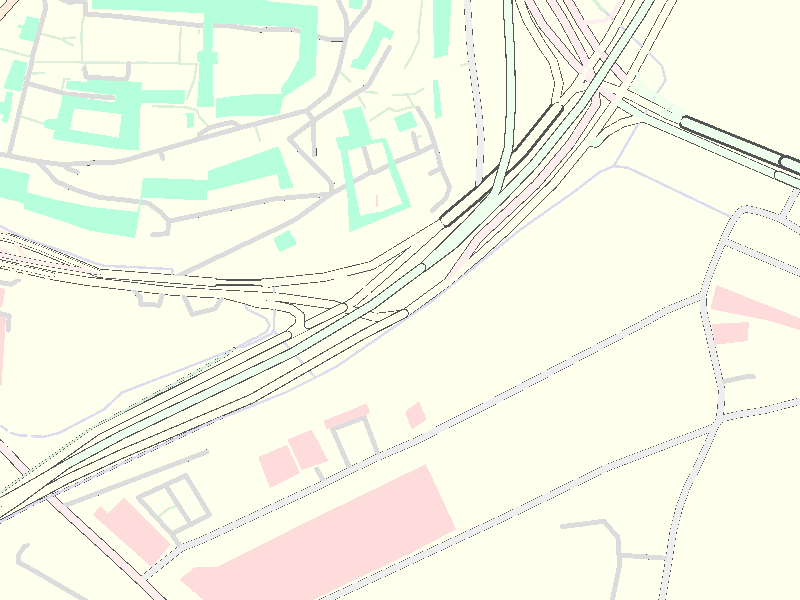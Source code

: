 
global_settings {
    assumed_gamma 1.5
    noise_generator 2
/*
    radiosity {
        count 1000
        error_bound 0.7
        recursion_limit 6
        pretrace_end 0.002
    }
*/
}

camera {
   orthographic
   location <0, 10000, 0>
   sky <0, 1, 0>
   direction <0, 0, 1>
   right <1.3333*733.333333333, 0, 0>
   up <0, 1*733.333333333*cos(radians(10)), 0>
   look_at <0, 0, 0>
   rotate <-10,0,0>
   scale <1,1,1>
   translate <1108615.78068,0,6411643.95698>
}

/* ground */
box {
    <1107474.1993, -0.5, 6410491.89352>, <1109757.36206, -0.0, 6412796.02044>
    pigment {
        color rgb <1, 1, 0.901961>
    }
}
light_source { <300000+1108615.78068, 1000000, -1000000+6411643.95698>, rgb <1, 1, 1> }
sphere_sweep { linear_spline, 18,
/* osm_id=55443000 */
  <1109366.78, 0.0, 6410575.76>,4.0
  <1109366.78, 0.0, 6410575.76>,4.0
  <1109327.54, 0.0, 6410586.46>,4.0
  <1109308.63, 0.0, 6410597.99>,4.0
  <1109292.62, 0.0, 6410593.46>,4.0
  <1109264.75, 0.0, 6410586.28>,4.0
  <1109232.76, 0.0, 6410565.16>,4.0
  <1109222.81, 0.0, 6410558.07>,4.0
  <1109228.21, 0.0, 6410549.07>,4.0
  <1109236.32, 0.0, 6410533.33>,4.0
  <1109250.26, 0.0, 6410521.63>,4.0
  <1109283.56, 0.0, 6410503.18>,4.0
  <1109303.81, 0.0, 6410491.94>,4.0
  <1109305.39, 0.0, 6410491.72>,4.0
  <1109322.7, 0.0, 6410489.23>,4.0
  <1109353.3, 0.0, 6410481.59>,4.0
  <1109378.5, 0.0, 6410476.18>,4.0
  <1109378.5, 0.0, 6410476.18>,4.0
  tolerance 1
    texture {
        pigment {
            color rgb <0.8,0.8,0.9>
        }
        finish {
            specular 0.05
            roughness 0.05
            /*reflection 0.5*/
        }
    }
    scale <1, 0.05, 1>
}

sphere_sweep { linear_spline, 18,
/* osm_id=55443000 */
  <1109366.78, 0.0, 6410575.76>,4.8
  <1109366.78, 0.0, 6410575.76>,4.8
  <1109327.54, 0.0, 6410586.46>,4.8
  <1109308.63, 0.0, 6410597.99>,4.8
  <1109292.62, 0.0, 6410593.46>,4.8
  <1109264.75, 0.0, 6410586.28>,4.8
  <1109232.76, 0.0, 6410565.16>,4.8
  <1109222.81, 0.0, 6410558.07>,4.8
  <1109228.21, 0.0, 6410549.07>,4.8
  <1109236.32, 0.0, 6410533.33>,4.8
  <1109250.26, 0.0, 6410521.63>,4.8
  <1109283.56, 0.0, 6410503.18>,4.8
  <1109303.81, 0.0, 6410491.94>,4.8
  <1109305.39, 0.0, 6410491.72>,4.8
  <1109322.7, 0.0, 6410489.23>,4.8
  <1109353.3, 0.0, 6410481.59>,4.8
  <1109378.5, 0.0, 6410476.18>,4.8
  <1109378.5, 0.0, 6410476.18>,4.8
  tolerance 1
    texture {
        pigment {
            color rgb <0.2,0.2,0.2>
        }
        finish {
            specular 0.05
            roughness 0.05
            /*reflection 0.5*/
        }
    }
    scale <1, 0.05, 1>
    translate <0, -0.1, 0>
}

sphere_sweep { linear_spline, 7,
/* osm_id=24895037 */
  <1108208.19, 160.0, 6411441.32>,5.0
  <1108208.19, 160.0, 6411441.32>,5.0
  <1108275.71, 160.0, 6411477.76>,5.0
  <1108485.23, 160.0, 6411578.82>,5.0
  <1108581.86, 160.0, 6411636.68>,5.0
  <1108642.16, 160.0, 6411681.71>,5.0
  <1108642.16, 160.0, 6411681.71>,5.0
  tolerance 1
    texture {
        pigment {
            color rgb <0.9,1,0.9>
        }
        finish {
            specular 0.05
            roughness 0.05
            /*reflection 0.5*/
        }
    }
    scale <1, 0.05, 1>
}

sphere_sweep { linear_spline, 7,
/* osm_id=24895037 */
  <1108208.19, 160.0, 6411441.32>,6.0
  <1108208.19, 160.0, 6411441.32>,6.0
  <1108275.71, 160.0, 6411477.76>,6.0
  <1108485.23, 160.0, 6411578.82>,6.0
  <1108581.86, 160.0, 6411636.68>,6.0
  <1108642.16, 160.0, 6411681.71>,6.0
  <1108642.16, 160.0, 6411681.71>,6.0
  tolerance 1
    texture {
        pigment {
            color rgb <0.2,0.2,0.2>
        }
        finish {
            specular 0.05
            roughness 0.05
            /*reflection 0.5*/
        }
    }
    scale <1, 0.05, 1>
    translate <0, -0.1, 0>
}

sphere_sweep { linear_spline, 10,
/* osm_id=24895123 */
  <1108642.16, 80.0, 6411681.71>,5.0
  <1108642.16, 80.0, 6411681.71>,5.0
  <1108680.22, 80.0, 6411710.12>,5.0
  <1108742.11, 80.0, 6411770.57>,5.0
  <1108779.89, 80.0, 6411809.94>,5.0
  <1108838.18, 80.0, 6411882.36>,5.0
  <1108910.08, 80.0, 6411991.74>,5.0
  <1109008.34, 80.0, 6412159.13>,5.0
  <1109074.92, 80.0, 6412237.19>,5.0
  <1109074.92, 80.0, 6412237.19>,5.0
  tolerance 1
    texture {
        pigment {
            color rgb <0.9,1,0.9>
        }
        finish {
            specular 0.05
            roughness 0.05
            /*reflection 0.5*/
        }
    }
    scale <1, 0.05, 1>
}

sphere_sweep { linear_spline, 10,
/* osm_id=24895123 */
  <1108642.16, 80.0, 6411681.71>,6.0
  <1108642.16, 80.0, 6411681.71>,6.0
  <1108680.22, 80.0, 6411710.12>,6.0
  <1108742.11, 80.0, 6411770.57>,6.0
  <1108779.89, 80.0, 6411809.94>,6.0
  <1108838.18, 80.0, 6411882.36>,6.0
  <1108910.08, 80.0, 6411991.74>,6.0
  <1109008.34, 80.0, 6412159.13>,6.0
  <1109074.92, 80.0, 6412237.19>,6.0
  <1109074.92, 80.0, 6412237.19>,6.0
  tolerance 1
    texture {
        pigment {
            color rgb <0.2,0.2,0.2>
        }
        finish {
            specular 0.05
            roughness 0.05
            /*reflection 0.5*/
        }
    }
    scale <1, 0.05, 1>
    translate <0, -0.1, 0>
}

sphere_sweep { linear_spline, 6,
/* osm_id=57845043 */
  <1108964.56, 0.0, 6411861.16>,5.0
  <1108964.56, 0.0, 6411861.16>,5.0
  <1108944.47, 0.0, 6411869.32>,5.0
  <1108900.68, 0.0, 6411892.07>,5.0
  <1108886.59, 0.0, 6411898.31>,5.0
  <1108886.59, 0.0, 6411898.31>,5.0
  tolerance 1
    texture {
        pigment {
            color rgb <0.9,1,0.9>
        }
        finish {
            specular 0.05
            roughness 0.05
            /*reflection 0.5*/
        }
    }
    scale <1, 0.05, 1>
}

sphere_sweep { linear_spline, 6,
/* osm_id=57845043 */
  <1108964.56, 0.0, 6411861.16>,6.0
  <1108964.56, 0.0, 6411861.16>,6.0
  <1108944.47, 0.0, 6411869.32>,6.0
  <1108900.68, 0.0, 6411892.07>,6.0
  <1108886.59, 0.0, 6411898.31>,6.0
  <1108886.59, 0.0, 6411898.31>,6.0
  tolerance 1
    texture {
        pigment {
            color rgb <0.2,0.2,0.2>
        }
        finish {
            specular 0.05
            roughness 0.05
            /*reflection 0.5*/
        }
    }
    scale <1, 0.05, 1>
    translate <0, -0.1, 0>
}

sphere_sweep { linear_spline, 4,
/* osm_id=35779679 */
  <1108913.3, 0.0, 6411866.8>,5.0
  <1108913.3, 0.0, 6411866.8>,5.0
  <1109078.23, 0.0, 6411795.47>,5.0
  <1109078.23, 0.0, 6411795.47>,5.0
  tolerance 1
    texture {
        pigment {
            color rgb <0.9,1,0.9>
        }
        finish {
            specular 0.05
            roughness 0.05
            /*reflection 0.5*/
        }
    }
    scale <1, 0.05, 1>
}

sphere_sweep { linear_spline, 4,
/* osm_id=35779679 */
  <1108913.3, 0.0, 6411866.8>,6.0
  <1108913.3, 0.0, 6411866.8>,6.0
  <1109078.23, 0.0, 6411795.47>,6.0
  <1109078.23, 0.0, 6411795.47>,6.0
  tolerance 1
    texture {
        pigment {
            color rgb <0.2,0.2,0.2>
        }
        finish {
            specular 0.05
            roughness 0.05
            /*reflection 0.5*/
        }
    }
    scale <1, 0.05, 1>
    translate <0, -0.1, 0>
}

sphere_sweep { linear_spline, 4,
/* osm_id=26145573 */
  <1109086.92, 0.0, 6411811.75>,7.5
  <1109086.92, 0.0, 6411811.75>,7.5
  <1108964.56, 0.0, 6411861.16>,7.5
  <1108964.56, 0.0, 6411861.16>,7.5
  tolerance 1
    texture {
        pigment {
            color rgb <0.9,1,0.9>
        }
        finish {
            specular 0.05
            roughness 0.05
            /*reflection 0.5*/
        }
    }
    scale <1, 0.05, 1>
}

sphere_sweep { linear_spline, 4,
/* osm_id=26145573 */
  <1109086.92, 0.0, 6411811.75>,9.0
  <1109086.92, 0.0, 6411811.75>,9.0
  <1108964.56, 0.0, 6411861.16>,9.0
  <1108964.56, 0.0, 6411861.16>,9.0
  tolerance 1
    texture {
        pigment {
            color rgb <0.2,0.2,0.2>
        }
        finish {
            specular 0.05
            roughness 0.05
            /*reflection 0.5*/
        }
    }
    scale <1, 0.05, 1>
    translate <0, -0.1, 0>
}

sphere_sweep { linear_spline, 4,
/* osm_id=5727388 */
  <1109074.92, 0.0, 6412237.19>,2.5
  <1109074.92, 0.0, 6412237.19>,2.5
  <1109169.9, 0.0, 6412315.29>,2.5
  <1109169.9, 0.0, 6412315.29>,2.5
  tolerance 1
    texture {
        pigment {
            color rgb <0.9,1,0.9>
        }
        finish {
            specular 0.05
            roughness 0.05
            /*reflection 0.5*/
        }
    }
    scale <1, 0.05, 1>
}

sphere_sweep { linear_spline, 4,
/* osm_id=5727388 */
  <1109074.92, 0.0, 6412237.19>,3.0
  <1109074.92, 0.0, 6412237.19>,3.0
  <1109169.9, 0.0, 6412315.29>,3.0
  <1109169.9, 0.0, 6412315.29>,3.0
  tolerance 1
    texture {
        pigment {
            color rgb <0.2,0.2,0.2>
        }
        finish {
            specular 0.05
            roughness 0.05
            /*reflection 0.5*/
        }
    }
    scale <1, 0.05, 1>
    translate <0, -0.1, 0>
}

sphere_sweep { linear_spline, 5,
/* osm_id=5727389 */
  <1109221.28, 0.0, 6412380.57>,2.5
  <1109221.28, 0.0, 6412380.57>,2.5
  <1109119.26, 0.0, 6412289.85>,2.5
  <1109074.92, 0.0, 6412237.19>,2.5
  <1109074.92, 0.0, 6412237.19>,2.5
  tolerance 1
    texture {
        pigment {
            color rgb <0.9,1,0.9>
        }
        finish {
            specular 0.05
            roughness 0.05
            /*reflection 0.5*/
        }
    }
    scale <1, 0.05, 1>
}

sphere_sweep { linear_spline, 5,
/* osm_id=5727389 */
  <1109221.28, 0.0, 6412380.57>,3.0
  <1109221.28, 0.0, 6412380.57>,3.0
  <1109119.26, 0.0, 6412289.85>,3.0
  <1109074.92, 0.0, 6412237.19>,3.0
  <1109074.92, 0.0, 6412237.19>,3.0
  tolerance 1
    texture {
        pigment {
            color rgb <0.2,0.2,0.2>
        }
        finish {
            specular 0.05
            roughness 0.05
            /*reflection 0.5*/
        }
    }
    scale <1, 0.05, 1>
    translate <0, -0.1, 0>
}

sphere_sweep { linear_spline, 4,
/* osm_id=26145570 */
  <1109078.23, 80.0, 6411795.47>,5.0
  <1109078.23, 80.0, 6411795.47>,5.0
  <1109112.9, 80.0, 6411780.59>,5.0
  <1109112.9, 80.0, 6411780.59>,5.0
  tolerance 1
    texture {
        pigment {
            color rgb <0.9,1,0.9>
        }
        finish {
            specular 0.05
            roughness 0.05
            /*reflection 0.5*/
        }
    }
    scale <1, 0.05, 1>
}

sphere_sweep { linear_spline, 4,
/* osm_id=26145570 */
  <1109078.23, 80.0, 6411795.47>,6.0
  <1109078.23, 80.0, 6411795.47>,6.0
  <1109112.9, 80.0, 6411780.59>,6.0
  <1109112.9, 80.0, 6411780.59>,6.0
  tolerance 1
    texture {
        pigment {
            color rgb <0.2,0.2,0.2>
        }
        finish {
            specular 0.05
            roughness 0.05
            /*reflection 0.5*/
        }
    }
    scale <1, 0.05, 1>
    translate <0, -0.1, 0>
}

sphere_sweep { linear_spline, 4,
/* osm_id=26145572 */
  <1109146.62, 80.0, 6411787.67>,7.5
  <1109146.62, 80.0, 6411787.67>,7.5
  <1109086.92, 80.0, 6411811.75>,7.5
  <1109086.92, 80.0, 6411811.75>,7.5
  tolerance 1
    texture {
        pigment {
            color rgb <0.9,1,0.9>
        }
        finish {
            specular 0.05
            roughness 0.05
            /*reflection 0.5*/
        }
    }
    scale <1, 0.05, 1>
}

sphere_sweep { linear_spline, 4,
/* osm_id=26145572 */
  <1109146.62, 80.0, 6411787.67>,9.0
  <1109146.62, 80.0, 6411787.67>,9.0
  <1109086.92, 80.0, 6411811.75>,9.0
  <1109086.92, 80.0, 6411811.75>,9.0
  tolerance 1
    texture {
        pigment {
            color rgb <0.2,0.2,0.2>
        }
        finish {
            specular 0.05
            roughness 0.05
            /*reflection 0.5*/
        }
    }
    scale <1, 0.05, 1>
    translate <0, -0.1, 0>
}

sphere_sweep { linear_spline, 4,
/* osm_id=26145571 */
  <1109112.9, 80.0, 6411780.59>,5.0
  <1109112.9, 80.0, 6411780.59>,5.0
  <1109140.01, 80.0, 6411768.96>,5.0
  <1109140.01, 80.0, 6411768.96>,5.0
  tolerance 1
    texture {
        pigment {
            color rgb <0.9,1,0.9>
        }
        finish {
            specular 0.05
            roughness 0.05
            /*reflection 0.5*/
        }
    }
    scale <1, 0.05, 1>
}

sphere_sweep { linear_spline, 4,
/* osm_id=26145571 */
  <1109112.9, 80.0, 6411780.59>,6.0
  <1109112.9, 80.0, 6411780.59>,6.0
  <1109140.01, 80.0, 6411768.96>,6.0
  <1109140.01, 80.0, 6411768.96>,6.0
  tolerance 1
    texture {
        pigment {
            color rgb <0.2,0.2,0.2>
        }
        finish {
            specular 0.05
            roughness 0.05
            /*reflection 0.5*/
        }
    }
    scale <1, 0.05, 1>
    translate <0, -0.1, 0>
}

sphere_sweep { linear_spline, 7,
/* osm_id=57844508 */
  <1109140.01, 0.0, 6411768.96>,5.0
  <1109140.01, 0.0, 6411768.96>,5.0
  <1109263.23, 0.0, 6411715.65>,5.0
  <1109391.32, 0.0, 6411661.77>,5.0
  <1109515.45, 0.0, 6411614.14>,5.0
  <1109652.72, 0.0, 6411562.73>,5.0
  <1109652.72, 0.0, 6411562.73>,5.0
  tolerance 1
    texture {
        pigment {
            color rgb <0.9,1,0.9>
        }
        finish {
            specular 0.05
            roughness 0.05
            /*reflection 0.5*/
        }
    }
    scale <1, 0.05, 1>
}

sphere_sweep { linear_spline, 7,
/* osm_id=57844508 */
  <1109140.01, 0.0, 6411768.96>,6.0
  <1109140.01, 0.0, 6411768.96>,6.0
  <1109263.23, 0.0, 6411715.65>,6.0
  <1109391.32, 0.0, 6411661.77>,6.0
  <1109515.45, 0.0, 6411614.14>,6.0
  <1109652.72, 0.0, 6411562.73>,6.0
  <1109652.72, 0.0, 6411562.73>,6.0
  tolerance 1
    texture {
        pigment {
            color rgb <0.2,0.2,0.2>
        }
        finish {
            specular 0.05
            roughness 0.05
            /*reflection 0.5*/
        }
    }
    scale <1, 0.05, 1>
    translate <0, -0.1, 0>
}

sphere_sweep { linear_spline, 7,
/* osm_id=27272715 */
  <1109654.53, 0.0, 6411586.32>,5.0
  <1109654.53, 0.0, 6411586.32>,5.0
  <1109367.84, 0.0, 6411694.59>,5.0
  <1109323, 0.0, 6411712.13>,5.0
  <1109188.57, 0.0, 6411770.91>,5.0
  <1109146.62, 0.0, 6411787.67>,5.0
  <1109146.62, 0.0, 6411787.67>,5.0
  tolerance 1
    texture {
        pigment {
            color rgb <0.9,1,0.9>
        }
        finish {
            specular 0.05
            roughness 0.05
            /*reflection 0.5*/
        }
    }
    scale <1, 0.05, 1>
}

sphere_sweep { linear_spline, 7,
/* osm_id=27272715 */
  <1109654.53, 0.0, 6411586.32>,6.0
  <1109654.53, 0.0, 6411586.32>,6.0
  <1109367.84, 0.0, 6411694.59>,6.0
  <1109323, 0.0, 6411712.13>,6.0
  <1109188.57, 0.0, 6411770.91>,6.0
  <1109146.62, 0.0, 6411787.67>,6.0
  <1109146.62, 0.0, 6411787.67>,6.0
  tolerance 1
    texture {
        pigment {
            color rgb <0.2,0.2,0.2>
        }
        finish {
            specular 0.05
            roughness 0.05
            /*reflection 0.5*/
        }
    }
    scale <1, 0.05, 1>
    translate <0, -0.1, 0>
}

sphere_sweep { linear_spline, 5,
/* osm_id=24899104 */
  <1109169.9, 0.0, 6412315.29>,7.5
  <1109169.9, 0.0, 6412315.29>,7.5
  <1109223.08, 0.0, 6412361.18>,7.5
  <1109245.03, 0.0, 6412378.76>,7.5
  <1109245.03, 0.0, 6412378.76>,7.5
  tolerance 1
    texture {
        pigment {
            color rgb <0.9,1,0.9>
        }
        finish {
            specular 0.05
            roughness 0.05
            /*reflection 0.5*/
        }
    }
    scale <1, 0.05, 1>
}

sphere_sweep { linear_spline, 5,
/* osm_id=24899104 */
  <1109169.9, 0.0, 6412315.29>,9.0
  <1109169.9, 0.0, 6412315.29>,9.0
  <1109223.08, 0.0, 6412361.18>,9.0
  <1109245.03, 0.0, 6412378.76>,9.0
  <1109245.03, 0.0, 6412378.76>,9.0
  tolerance 1
    texture {
        pigment {
            color rgb <0.2,0.2,0.2>
        }
        finish {
            specular 0.05
            roughness 0.05
            /*reflection 0.5*/
        }
    }
    scale <1, 0.05, 1>
    translate <0, -0.1, 0>
}

sphere_sweep { linear_spline, 4,
/* osm_id=45407878 */
  <1109234.1, 0.0, 6412392.8>,5.0
  <1109234.1, 0.0, 6412392.8>,5.0
  <1109221.28, 0.0, 6412380.57>,5.0
  <1109221.28, 0.0, 6412380.57>,5.0
  tolerance 1
    texture {
        pigment {
            color rgb <0.9,1,0.9>
        }
        finish {
            specular 0.05
            roughness 0.05
            /*reflection 0.5*/
        }
    }
    scale <1, 0.05, 1>
}

sphere_sweep { linear_spline, 4,
/* osm_id=45407878 */
  <1109234.1, 0.0, 6412392.8>,6.0
  <1109234.1, 0.0, 6412392.8>,6.0
  <1109221.28, 0.0, 6412380.57>,6.0
  <1109221.28, 0.0, 6412380.57>,6.0
  tolerance 1
    texture {
        pigment {
            color rgb <0.2,0.2,0.2>
        }
        finish {
            specular 0.05
            roughness 0.05
            /*reflection 0.5*/
        }
    }
    scale <1, 0.05, 1>
    translate <0, -0.1, 0>
}

sphere_sweep { linear_spline, 7,
/* osm_id=41379880 */
  <1110169.81, 0.0, 6413386.34>,5.0
  <1110169.81, 0.0, 6413386.34>,5.0
  <1109966.07, 0.0, 6413094.3>,5.0
  <1109862.91, 0.0, 6412959.92>,5.0
  <1109752.97, 0.0, 6412829.91>,5.0
  <1109234.1, 0.0, 6412392.8>,5.0
  <1109234.1, 0.0, 6412392.8>,5.0
  tolerance 1
    texture {
        pigment {
            color rgb <0.9,1,0.9>
        }
        finish {
            specular 0.05
            roughness 0.05
            /*reflection 0.5*/
        }
    }
    scale <1, 0.05, 1>
}

sphere_sweep { linear_spline, 7,
/* osm_id=41379880 */
  <1110169.81, 0.0, 6413386.34>,6.0
  <1110169.81, 0.0, 6413386.34>,6.0
  <1109966.07, 0.0, 6413094.3>,6.0
  <1109862.91, 0.0, 6412959.92>,6.0
  <1109752.97, 0.0, 6412829.91>,6.0
  <1109234.1, 0.0, 6412392.8>,6.0
  <1109234.1, 0.0, 6412392.8>,6.0
  tolerance 1
    texture {
        pigment {
            color rgb <0.2,0.2,0.2>
        }
        finish {
            specular 0.05
            roughness 0.05
            /*reflection 0.5*/
        }
    }
    scale <1, 0.05, 1>
    translate <0, -0.1, 0>
}

sphere_sweep { linear_spline, 4,
/* osm_id=45407877 */
  <1109245.03, 0.0, 6412378.76>,7.5
  <1109245.03, 0.0, 6412378.76>,7.5
  <1109387.75, 0.0, 6412493.1>,7.5
  <1109387.75, 0.0, 6412493.1>,7.5
  tolerance 1
    texture {
        pigment {
            color rgb <0.9,1,0.9>
        }
        finish {
            specular 0.05
            roughness 0.05
            /*reflection 0.5*/
        }
    }
    scale <1, 0.05, 1>
}

sphere_sweep { linear_spline, 4,
/* osm_id=45407877 */
  <1109245.03, 0.0, 6412378.76>,9.0
  <1109245.03, 0.0, 6412378.76>,9.0
  <1109387.75, 0.0, 6412493.1>,9.0
  <1109387.75, 0.0, 6412493.1>,9.0
  tolerance 1
    texture {
        pigment {
            color rgb <0.2,0.2,0.2>
        }
        finish {
            specular 0.05
            roughness 0.05
            /*reflection 0.5*/
        }
    }
    scale <1, 0.05, 1>
    translate <0, -0.1, 0>
}

sphere_sweep { linear_spline, 7,
/* osm_id=57846982 */
  <1109387.75, 0.0, 6412493.1>,5.0
  <1109387.75, 0.0, 6412493.1>,5.0
  <1109770.8, 0.0, 6412815.7>,5.0
  <1109883.32, 0.0, 6412949.17>,5.0
  <1109983.27, 0.0, 6413086.21>,5.0
  <1110181.82, 0.0, 6413378.53>,5.0
  <1110181.82, 0.0, 6413378.53>,5.0
  tolerance 1
    texture {
        pigment {
            color rgb <0.9,1,0.9>
        }
        finish {
            specular 0.05
            roughness 0.05
            /*reflection 0.5*/
        }
    }
    scale <1, 0.05, 1>
}

sphere_sweep { linear_spline, 7,
/* osm_id=57846982 */
  <1109387.75, 0.0, 6412493.1>,6.0
  <1109387.75, 0.0, 6412493.1>,6.0
  <1109770.8, 0.0, 6412815.7>,6.0
  <1109883.32, 0.0, 6412949.17>,6.0
  <1109983.27, 0.0, 6413086.21>,6.0
  <1110181.82, 0.0, 6413378.53>,6.0
  <1110181.82, 0.0, 6413378.53>,6.0
  tolerance 1
    texture {
        pigment {
            color rgb <0.2,0.2,0.2>
        }
        finish {
            specular 0.05
            roughness 0.05
            /*reflection 0.5*/
        }
    }
    scale <1, 0.05, 1>
    translate <0, -0.1, 0>
}

sphere_sweep { linear_spline, 5,
/* osm_id=27272728 */
  <1109652.72, 0.0, 6411562.73>,5.0
  <1109652.72, 0.0, 6411562.73>,5.0
  <1109798.83, 0.0, 6411535.81>,5.0
  <1109895.89, 0.0, 6411526.77>,5.0
  <1109895.89, 0.0, 6411526.77>,5.0
  tolerance 1
    texture {
        pigment {
            color rgb <0.9,1,0.9>
        }
        finish {
            specular 0.05
            roughness 0.05
            /*reflection 0.5*/
        }
    }
    scale <1, 0.05, 1>
}

sphere_sweep { linear_spline, 5,
/* osm_id=27272728 */
  <1109652.72, 0.0, 6411562.73>,6.0
  <1109652.72, 0.0, 6411562.73>,6.0
  <1109798.83, 0.0, 6411535.81>,6.0
  <1109895.89, 0.0, 6411526.77>,6.0
  <1109895.89, 0.0, 6411526.77>,6.0
  tolerance 1
    texture {
        pigment {
            color rgb <0.2,0.2,0.2>
        }
        finish {
            specular 0.05
            roughness 0.05
            /*reflection 0.5*/
        }
    }
    scale <1, 0.05, 1>
    translate <0, -0.1, 0>
}

sphere_sweep { linear_spline, 5,
/* osm_id=10204266 */
  <1109892.82, 0.0, 6411552.04>,5.0
  <1109892.82, 0.0, 6411552.04>,5.0
  <1109801.99, 0.0, 6411560.95>,5.0
  <1109654.53, 0.0, 6411586.32>,5.0
  <1109654.53, 0.0, 6411586.32>,5.0
  tolerance 1
    texture {
        pigment {
            color rgb <0.9,1,0.9>
        }
        finish {
            specular 0.05
            roughness 0.05
            /*reflection 0.5*/
        }
    }
    scale <1, 0.05, 1>
}

sphere_sweep { linear_spline, 5,
/* osm_id=10204266 */
  <1109892.82, 0.0, 6411552.04>,6.0
  <1109892.82, 0.0, 6411552.04>,6.0
  <1109801.99, 0.0, 6411560.95>,6.0
  <1109654.53, 0.0, 6411586.32>,6.0
  <1109654.53, 0.0, 6411586.32>,6.0
  tolerance 1
    texture {
        pigment {
            color rgb <0.2,0.2,0.2>
        }
        finish {
            specular 0.05
            roughness 0.05
            /*reflection 0.5*/
        }
    }
    scale <1, 0.05, 1>
    translate <0, -0.1, 0>
}

sphere_sweep { linear_spline, 73,
/* osm_id=-26579 */
  <1107805.79, 0.0, 6411788.97>,5.0
  <1107805.79, 0.0, 6411788.97>,5.0
  <1107797.14, 0.0, 6411792.87>,5.0
  <1107772.47, 0.0, 6411802.87>,5.0
  <1107757.87, 0.0, 6411807.46>,5.0
  <1107745.72, 0.0, 6411810.08>,5.0
  <1107677.89, 0.0, 6411822.98>,5.0
  <1107548.83, 0.0, 6411846.47>,5.0
  <1107537.82, 0.0, 6411847.85>,5.0
  <1107523.26, 0.0, 6411847.28>,5.0
  <1107464.82, 0.0, 6411843.09>,5.0
  <1107428.33, 0.0, 6411840.55>,5.0
  <1107383.7, 0.0, 6411835.28>,5.0
  <1107361.58, 0.0, 6411831.26>,5.0
  <1107307.04, 0.0, 6411825.12>,5.0
  <1107279.83, 0.0, 6411822.12>,5.0
  <1107256.72, 0.0, 6411821.93>,5.0
  <1107226.75, 0.0, 6411823.84>,5.0
  <1107113.84, 0.0, 6411844.71>,5.0
  <1107019.87, 0.0, 6411861.7>,5.0
  <1106961.72, 0.0, 6411883.46>,5.0
  <1106919.26, 0.0, 6411900.83>,5.0
  <1106881.82, 0.0, 6411917.51>,5.0
  <1106789.35, 0.0, 6411949.47>,5.0
  <1106712.01, 0.0, 6411974.11>,5.0
  <1106685.06, 0.0, 6411990.34>,5.0
  <1106654.43, 0.0, 6412020.16>,5.0
  <1106642.2, 0.0, 6412034.24>,5.0
  <1106629.01, 0.0, 6412048.1>,5.0
  <1106616.97, 0.0, 6412062.58>,5.0
  <1106602.83, 0.0, 6412085.32>,5.0
  <1106596.07, 0.0, 6412103.3>,5.0
  <1106592.82, 0.0, 6412118.37>,5.0
  <1106591.52, 0.0, 6412128.36>,5.0
  <1106586.31, 0.0, 6412185.39>,5.0
  <1106585.25, 0.0, 6412192.76>,5.0
  <1106579.23, 0.0, 6412224.81>,5.0
  <1106560.18, 0.0, 6412309.13>,5.0
  <1106550.63, 0.0, 6412336.31>,5.0
  <1106536.63, 0.0, 6412358.75>,5.0
  <1106527.29, 0.0, 6412370>,5.0
  <1106517.92, 0.0, 6412379.54>,5.0
  <1106506.83, 0.0, 6412388.26>,5.0
  <1106490.29, 0.0, 6412399.25>,5.0
  <1106478.83, 0.0, 6412404.3>,5.0
  <1106463.61, 0.0, 6412408.15>,5.0
  <1106447.27, 0.0, 6412410.7>,5.0
  <1106428.4, 0.0, 6412412.74>,5.0
  <1106327.3, 0.0, 6412416.07>,5.0
  <1106243, 0.0, 6412419.14>,5.0
  <1106187.44, 0.0, 6412422.62>,5.0
  <1106176.08, 0.0, 6412423.55>,5.0
  <1106102.58, 0.0, 6412431.73>,5.0
  <1106038.03, 0.0, 6412443.37>,5.0
  <1106002.19, 0.0, 6412450.79>,5.0
  <1105937.03, 0.0, 6412465.64>,5.0
  <1105886.34, 0.0, 6412477.18>,5.0
  <1105788.35, 0.0, 6412500.01>,5.0
  <1105729.68, 0.0, 6412512.02>,5.0
  <1105668.19, 0.0, 6412522.82>,5.0
  <1105640.43, 0.0, 6412527.99>,5.0
  <1105606.29, 0.0, 6412532.18>,5.0
  <1105543.87, 0.0, 6412538.68>,5.0
  <1105486.96, 0.0, 6412537.25>,5.0
  <1105465.61, 0.0, 6412534.63>,5.0
  <1105434.35, 0.0, 6412532.89>,5.0
  <1105391.28, 0.0, 6412522.75>,5.0
  <1105354.93, 0.0, 6412504.52>,5.0
  <1105325.72, 0.0, 6412483.87>,5.0
  <1105285.96, 0.0, 6412445.72>,5.0
  <1105242.04, 0.0, 6412402.87>,5.0
  <1105195.63, 0.0, 6412354.06>,5.0
  <1105195.63, 0.0, 6412354.06>,5.0
  tolerance 1
    texture {
        pigment {
            color rgb <1,1,0.9>
        }
        finish {
            specular 0.05
            roughness 0.05
            /*reflection 0.5*/
        }
    }
    scale <1, 0.05, 1>
}

sphere_sweep { linear_spline, 73,
/* osm_id=-26579 */
  <1107805.79, 0.0, 6411788.97>,6.0
  <1107805.79, 0.0, 6411788.97>,6.0
  <1107797.14, 0.0, 6411792.87>,6.0
  <1107772.47, 0.0, 6411802.87>,6.0
  <1107757.87, 0.0, 6411807.46>,6.0
  <1107745.72, 0.0, 6411810.08>,6.0
  <1107677.89, 0.0, 6411822.98>,6.0
  <1107548.83, 0.0, 6411846.47>,6.0
  <1107537.82, 0.0, 6411847.85>,6.0
  <1107523.26, 0.0, 6411847.28>,6.0
  <1107464.82, 0.0, 6411843.09>,6.0
  <1107428.33, 0.0, 6411840.55>,6.0
  <1107383.7, 0.0, 6411835.28>,6.0
  <1107361.58, 0.0, 6411831.26>,6.0
  <1107307.04, 0.0, 6411825.12>,6.0
  <1107279.83, 0.0, 6411822.12>,6.0
  <1107256.72, 0.0, 6411821.93>,6.0
  <1107226.75, 0.0, 6411823.84>,6.0
  <1107113.84, 0.0, 6411844.71>,6.0
  <1107019.87, 0.0, 6411861.7>,6.0
  <1106961.72, 0.0, 6411883.46>,6.0
  <1106919.26, 0.0, 6411900.83>,6.0
  <1106881.82, 0.0, 6411917.51>,6.0
  <1106789.35, 0.0, 6411949.47>,6.0
  <1106712.01, 0.0, 6411974.11>,6.0
  <1106685.06, 0.0, 6411990.34>,6.0
  <1106654.43, 0.0, 6412020.16>,6.0
  <1106642.2, 0.0, 6412034.24>,6.0
  <1106629.01, 0.0, 6412048.1>,6.0
  <1106616.97, 0.0, 6412062.58>,6.0
  <1106602.83, 0.0, 6412085.32>,6.0
  <1106596.07, 0.0, 6412103.3>,6.0
  <1106592.82, 0.0, 6412118.37>,6.0
  <1106591.52, 0.0, 6412128.36>,6.0
  <1106586.31, 0.0, 6412185.39>,6.0
  <1106585.25, 0.0, 6412192.76>,6.0
  <1106579.23, 0.0, 6412224.81>,6.0
  <1106560.18, 0.0, 6412309.13>,6.0
  <1106550.63, 0.0, 6412336.31>,6.0
  <1106536.63, 0.0, 6412358.75>,6.0
  <1106527.29, 0.0, 6412370>,6.0
  <1106517.92, 0.0, 6412379.54>,6.0
  <1106506.83, 0.0, 6412388.26>,6.0
  <1106490.29, 0.0, 6412399.25>,6.0
  <1106478.83, 0.0, 6412404.3>,6.0
  <1106463.61, 0.0, 6412408.15>,6.0
  <1106447.27, 0.0, 6412410.7>,6.0
  <1106428.4, 0.0, 6412412.74>,6.0
  <1106327.3, 0.0, 6412416.07>,6.0
  <1106243, 0.0, 6412419.14>,6.0
  <1106187.44, 0.0, 6412422.62>,6.0
  <1106176.08, 0.0, 6412423.55>,6.0
  <1106102.58, 0.0, 6412431.73>,6.0
  <1106038.03, 0.0, 6412443.37>,6.0
  <1106002.19, 0.0, 6412450.79>,6.0
  <1105937.03, 0.0, 6412465.64>,6.0
  <1105886.34, 0.0, 6412477.18>,6.0
  <1105788.35, 0.0, 6412500.01>,6.0
  <1105729.68, 0.0, 6412512.02>,6.0
  <1105668.19, 0.0, 6412522.82>,6.0
  <1105640.43, 0.0, 6412527.99>,6.0
  <1105606.29, 0.0, 6412532.18>,6.0
  <1105543.87, 0.0, 6412538.68>,6.0
  <1105486.96, 0.0, 6412537.25>,6.0
  <1105465.61, 0.0, 6412534.63>,6.0
  <1105434.35, 0.0, 6412532.89>,6.0
  <1105391.28, 0.0, 6412522.75>,6.0
  <1105354.93, 0.0, 6412504.52>,6.0
  <1105325.72, 0.0, 6412483.87>,6.0
  <1105285.96, 0.0, 6412445.72>,6.0
  <1105242.04, 0.0, 6412402.87>,6.0
  <1105195.63, 0.0, 6412354.06>,6.0
  <1105195.63, 0.0, 6412354.06>,6.0
  tolerance 1
    texture {
        pigment {
            color rgb <0.2,0.2,0.2>
        }
        finish {
            specular 0.05
            roughness 0.05
            /*reflection 0.5*/
        }
    }
    scale <1, 0.05, 1>
    translate <0, -0.1, 0>
}

sphere_sweep { linear_spline, 5,
/* osm_id=4447467 */
  <1107537.82, 0.0, 6411847.85>,10.0
  <1107537.82, 0.0, 6411847.85>,10.0
  <1107523.26, 0.0, 6411847.28>,10.0
  <1107464.82, 0.0, 6411843.09>,10.0
  <1107464.82, 0.0, 6411843.09>,10.0
  tolerance 1
    texture {
        pigment {
            color rgb <1,1,0.9>
        }
        finish {
            specular 0.05
            roughness 0.05
            /*reflection 0.5*/
        }
    }
    scale <1, 0.05, 1>
}

sphere_sweep { linear_spline, 5,
/* osm_id=4447467 */
  <1107537.82, 0.0, 6411847.85>,12.0
  <1107537.82, 0.0, 6411847.85>,12.0
  <1107523.26, 0.0, 6411847.28>,12.0
  <1107464.82, 0.0, 6411843.09>,12.0
  <1107464.82, 0.0, 6411843.09>,12.0
  tolerance 1
    texture {
        pigment {
            color rgb <0.2,0.2,0.2>
        }
        finish {
            specular 0.05
            roughness 0.05
            /*reflection 0.5*/
        }
    }
    scale <1, 0.05, 1>
    translate <0, -0.1, 0>
}

sphere_sweep { linear_spline, 12,
/* osm_id=37699421 */
  <1107843.31, 0.0, 6411084.59>,5.0
  <1107843.31, 0.0, 6411084.59>,5.0
  <1107815.44, 0.0, 6410941.57>,5.0
  <1107776.76, 0.0, 6410802.3>,5.0
  <1107731.38, 0.0, 6410704.34>,5.0
  <1107724.49, 0.0, 6410688.77>,5.0
  <1107720.9, 0.0, 6410680.94>,5.0
  <1107707.09, 0.0, 6410650.73>,5.0
  <1107662, 0.0, 6410554.78>,5.0
  <1107542.5, 0.0, 6410376.04>,5.0
  <1107478.66, 0.0, 6410289.76>,5.0
  <1107478.66, 0.0, 6410289.76>,5.0
  tolerance 1
    texture {
        pigment {
            color rgb <1,1,0.9>
        }
        finish {
            specular 0.05
            roughness 0.05
            /*reflection 0.5*/
        }
    }
    scale <1, 0.05, 1>
}

sphere_sweep { linear_spline, 12,
/* osm_id=37699421 */
  <1107843.31, 0.0, 6411084.59>,6.0
  <1107843.31, 0.0, 6411084.59>,6.0
  <1107815.44, 0.0, 6410941.57>,6.0
  <1107776.76, 0.0, 6410802.3>,6.0
  <1107731.38, 0.0, 6410704.34>,6.0
  <1107724.49, 0.0, 6410688.77>,6.0
  <1107720.9, 0.0, 6410680.94>,6.0
  <1107707.09, 0.0, 6410650.73>,6.0
  <1107662, 0.0, 6410554.78>,6.0
  <1107542.5, 0.0, 6410376.04>,6.0
  <1107478.66, 0.0, 6410289.76>,6.0
  <1107478.66, 0.0, 6410289.76>,6.0
  tolerance 1
    texture {
        pigment {
            color rgb <0.2,0.2,0.2>
        }
        finish {
            specular 0.05
            roughness 0.05
            /*reflection 0.5*/
        }
    }
    scale <1, 0.05, 1>
    translate <0, -0.1, 0>
}

sphere_sweep { linear_spline, 7,
/* osm_id=30320403 */
  <1107757.87, 0.0, 6411807.46>,5.0
  <1107757.87, 0.0, 6411807.46>,5.0
  <1107745.72, 0.0, 6411810.08>,5.0
  <1107677.89, 0.0, 6411822.98>,5.0
  <1107548.83, 0.0, 6411846.47>,5.0
  <1107537.82, 0.0, 6411847.85>,5.0
  <1107537.82, 0.0, 6411847.85>,5.0
  tolerance 1
    texture {
        pigment {
            color rgb <1,1,0.9>
        }
        finish {
            specular 0.05
            roughness 0.05
            /*reflection 0.5*/
        }
    }
    scale <1, 0.05, 1>
}

sphere_sweep { linear_spline, 7,
/* osm_id=30320403 */
  <1107757.87, 0.0, 6411807.46>,6.0
  <1107757.87, 0.0, 6411807.46>,6.0
  <1107745.72, 0.0, 6411810.08>,6.0
  <1107677.89, 0.0, 6411822.98>,6.0
  <1107548.83, 0.0, 6411846.47>,6.0
  <1107537.82, 0.0, 6411847.85>,6.0
  <1107537.82, 0.0, 6411847.85>,6.0
  tolerance 1
    texture {
        pigment {
            color rgb <0.2,0.2,0.2>
        }
        finish {
            specular 0.05
            roughness 0.05
            /*reflection 0.5*/
        }
    }
    scale <1, 0.05, 1>
    translate <0, -0.1, 0>
}

sphere_sweep { linear_spline, 4,
/* osm_id=48492198 */
  <1107550.49, 0.0, 6410362.09>,5.0
  <1107550.49, 0.0, 6410362.09>,5.0
  <1107648.68, 0.0, 6410508.62>,5.0
  <1107648.68, 0.0, 6410508.62>,5.0
  tolerance 1
    texture {
        pigment {
            color rgb <1,1,0.9>
        }
        finish {
            specular 0.05
            roughness 0.05
            /*reflection 0.5*/
        }
    }
    scale <1, 0.05, 1>
}

sphere_sweep { linear_spline, 4,
/* osm_id=48492198 */
  <1107550.49, 0.0, 6410362.09>,6.0
  <1107550.49, 0.0, 6410362.09>,6.0
  <1107648.68, 0.0, 6410508.62>,6.0
  <1107648.68, 0.0, 6410508.62>,6.0
  tolerance 1
    texture {
        pigment {
            color rgb <0.2,0.2,0.2>
        }
        finish {
            specular 0.05
            roughness 0.05
            /*reflection 0.5*/
        }
    }
    scale <1, 0.05, 1>
    translate <0, -0.1, 0>
}

sphere_sweep { linear_spline, 11,
/* osm_id=48492197 */
  <1107648.68, 0.0, 6410508.62>,5.0
  <1107648.68, 0.0, 6410508.62>,5.0
  <1107672.37, 0.0, 6410543.97>,5.0
  <1107720.78, 0.0, 6410644.22>,5.0
  <1107736.13, 0.0, 6410676.01>,5.0
  <1107745.98, 0.0, 6410699.82>,5.0
  <1107754.73, 0.0, 6410720.96>,5.0
  <1107792.56, 0.0, 6410801.03>,5.0
  <1107829.58, 0.0, 6410934.35>,5.0
  <1107861.13, 0.0, 6411080.43>,5.0
  <1107861.13, 0.0, 6411080.43>,5.0
  tolerance 1
    texture {
        pigment {
            color rgb <1,1,0.9>
        }
        finish {
            specular 0.05
            roughness 0.05
            /*reflection 0.5*/
        }
    }
    scale <1, 0.05, 1>
}

sphere_sweep { linear_spline, 11,
/* osm_id=48492197 */
  <1107648.68, 0.0, 6410508.62>,6.0
  <1107648.68, 0.0, 6410508.62>,6.0
  <1107672.37, 0.0, 6410543.97>,6.0
  <1107720.78, 0.0, 6410644.22>,6.0
  <1107736.13, 0.0, 6410676.01>,6.0
  <1107745.98, 0.0, 6410699.82>,6.0
  <1107754.73, 0.0, 6410720.96>,6.0
  <1107792.56, 0.0, 6410801.03>,6.0
  <1107829.58, 0.0, 6410934.35>,6.0
  <1107861.13, 0.0, 6411080.43>,6.0
  <1107861.13, 0.0, 6411080.43>,6.0
  tolerance 1
    texture {
        pigment {
            color rgb <0.2,0.2,0.2>
        }
        finish {
            specular 0.05
            roughness 0.05
            /*reflection 0.5*/
        }
    }
    scale <1, 0.05, 1>
    translate <0, -0.1, 0>
}

sphere_sweep { linear_spline, 5,
/* osm_id=37732961 */
  <1107797.14, 0.0, 6411792.87>,10.0
  <1107797.14, 0.0, 6411792.87>,10.0
  <1107772.47, 0.0, 6411802.87>,10.0
  <1107757.87, 0.0, 6411807.46>,10.0
  <1107757.87, 0.0, 6411807.46>,10.0
  tolerance 1
    texture {
        pigment {
            color rgb <1,1,0.9>
        }
        finish {
            specular 0.05
            roughness 0.05
            /*reflection 0.5*/
        }
    }
    scale <1, 0.05, 1>
}

sphere_sweep { linear_spline, 5,
/* osm_id=37732961 */
  <1107797.14, 0.0, 6411792.87>,12.0
  <1107797.14, 0.0, 6411792.87>,12.0
  <1107772.47, 0.0, 6411802.87>,12.0
  <1107757.87, 0.0, 6411807.46>,12.0
  <1107757.87, 0.0, 6411807.46>,12.0
  tolerance 1
    texture {
        pigment {
            color rgb <0.2,0.2,0.2>
        }
        finish {
            specular 0.05
            roughness 0.05
            /*reflection 0.5*/
        }
    }
    scale <1, 0.05, 1>
    translate <0, -0.1, 0>
}

sphere_sweep { linear_spline, 4,
/* osm_id=5515525 */
  <1107805.79, 0.0, 6411788.97>,5.0
  <1107805.79, 0.0, 6411788.97>,5.0
  <1107797.14, 0.0, 6411792.87>,5.0
  <1107797.14, 0.0, 6411792.87>,5.0
  tolerance 1
    texture {
        pigment {
            color rgb <1,1,0.9>
        }
        finish {
            specular 0.05
            roughness 0.05
            /*reflection 0.5*/
        }
    }
    scale <1, 0.05, 1>
}

sphere_sweep { linear_spline, 4,
/* osm_id=5515525 */
  <1107805.79, 0.0, 6411788.97>,6.0
  <1107805.79, 0.0, 6411788.97>,6.0
  <1107797.14, 0.0, 6411792.87>,6.0
  <1107797.14, 0.0, 6411792.87>,6.0
  tolerance 1
    texture {
        pigment {
            color rgb <0.2,0.2,0.2>
        }
        finish {
            specular 0.05
            roughness 0.05
            /*reflection 0.5*/
        }
    }
    scale <1, 0.05, 1>
    translate <0, -0.1, 0>
}

sphere_sweep { linear_spline, 120,
/* osm_id=-26579 */
  <1107805.79, 0.0, 6411788.97>,5.0
  <1107805.79, 0.0, 6411788.97>,5.0
  <1107837.02, 0.0, 6411759.63>,5.0
  <1107862.33, 0.0, 6411746.97>,5.0
  <1107878.54, 0.0, 6411739.64>,5.0
  <1107888.67, 0.0, 6411735.71>,5.0
  <1107920.94, 0.0, 6411727.76>,5.0
  <1107926.89, 0.0, 6411726.28>,5.0
  <1108027.03, 0.0, 6411703.63>,5.0
  <1108057.35, 0.0, 6411698.92>,5.0
  <1108125.52, 0.0, 6411688.33>,5.0
  <1108138.38, 0.0, 6411685.66>,5.0
  <1108164.9, 0.0, 6411679.81>,5.0
  <1108188.63, 0.0, 6411674.35>,5.0
  <1108191.39, 0.0, 6411673.81>,5.0
  <1108232.66, 0.0, 6411666.9>,5.0
  <1108285.57, 0.0, 6411660.84>,5.0
  <1108323.84, 0.0, 6411656.27>,5.0
  <1108326.61, 0.0, 6411655.79>,5.0
  <1108349.54, 0.0, 6411653.94>,5.0
  <1108401.37, 0.0, 6411650.96>,5.0
  <1108469.84, 0.0, 6411647.11>,5.0
  <1108534.51, 0.0, 6411637.89>,5.0
  <1108546.02, 0.0, 6411634.01>,5.0
  <1108586.58, 0.0, 6411622.49>,5.0
  <1108620.6, 0.0, 6411626.63>,5.0
  <1108674.23, 0.0, 6411665.84>,5.0
  <1108713.79, 0.0, 6411699.63>,5.0
  <1108748.67, 0.0, 6411731.52>,5.0
  <1108803.32, 0.0, 6411785.69>,5.0
  <1108845.59, 0.0, 6411837.78>,5.0
  <1108854.77, 0.0, 6411835.69>,5.0
  <1108867.9, 0.0, 6411849.02>,5.0
  <1108887.8, 0.0, 6411860.32>,5.0
  <1108913.3, 0.0, 6411866.8>,5.0
  <1109078.23, 0.0, 6411795.47>,5.0
  <1109112.9, 0.0, 6411780.59>,5.0
  <1109140.01, 0.0, 6411768.96>,5.0
  <1109263.23, 0.0, 6411715.65>,5.0
  <1109391.32, 0.0, 6411661.77>,5.0
  <1109515.45, 0.0, 6411614.14>,5.0
  <1109652.72, 0.0, 6411562.73>,5.0
  <1109798.83, 0.0, 6411535.81>,5.0
  <1109895.89, 0.0, 6411526.77>,5.0
  <1110022.03, 0.0, 6411534.6>,5.0
  <1110347.96, 0.0, 6411576.8>,5.0
  <1110443.5, 0.0, 6411578.46>,5.0
  <1110539.32, 0.0, 6411572.46>,5.0
  <1110564.99, 0.0, 6411566.69>,5.0
  <1110734.13, 0.0, 6411532.86>,5.0
  <1110904.29, 0.0, 6411460.08>,5.0
  <1111112.44, 0.0, 6411337.99>,5.0
  <1111199.45, 0.0, 6411301.66>,5.0
  <1111429.15, 0.0, 6411224.93>,5.0
  <1111596.04, 0.0, 6411191.35>,5.0
  <1111714.48, 0.0, 6411163.56>,5.0
  <1111932.21, 0.0, 6411100.01>,5.0
  <1112020, 0.0, 6411059.36>,5.0
  <1112255.11, 0.0, 6410929.61>,5.0
  <1112462.99, 0.0, 6410738.9>,5.0
  <1112649.66, 0.0, 6410540.38>,5.0
  <1112956.99, 0.0, 6410216.37>,5.0
  <1112974.55, 0.0, 6410197.19>,5.0
  <1112995.02, 0.0, 6410174.71>,5.0
  <1113302.24, 0.0, 6409896.92>,5.0
  <1113426.65, 0.0, 6409790.12>,5.0
  <1113567.92, 0.0, 6409690.09>,5.0
  <1113720.29, 0.0, 6409597.87>,5.0
  <1113930.15, 0.0, 6409491.96>,5.0
  <1113954.07, 0.0, 6409480>,5.0
  <1114068.42, 0.0, 6409422.82>,5.0
  <1114362.07, 0.0, 6409300.91>,5.0
  <1114397.85, 0.0, 6409289.25>,5.0
  <1114425.85, 0.0, 6409278.48>,5.0
  <1114666.8, 0.0, 6409188.39>,5.0
  <1114988.69, 0.0, 6409074.3>,5.0
  <1115105.75, 0.0, 6409044.6>,5.0
  <1115239.45, 0.0, 6409028.91>,5.0
  <1115364.54, 0.0, 6409017.79>,5.0
  <1115495.78, 0.0, 6409032.08>,5.0
  <1115682.39, 0.0, 6409067.03>,5.0
  <1115886.43, 0.0, 6409114.67>,5.0
  <1116046.39, 0.0, 6409140.08>,5.0
  <1116218.64, 0.0, 6409154.37>,5.0
  <1116430.88, 0.0, 6409146.42>,5.0
  <1116469.27, 0.0, 6409142.96>,5.0
  <1116553.92, 0.0, 6409135.3>,5.0
  <1116930.22, 0.0, 6409078.15>,5.0
  <1117050.19, 0.0, 6409035.27>,5.0
  <1117180.83, 0.0, 6408978.63>,5.0
  <1117573.1, 0.0, 6408803.42>,5.0
  <1117731.01, 0.0, 6408765.3>,5.0
  <1117772.61, 0.0, 6408764.52>,5.0
  <1117790.76, 0.0, 6408763.81>,5.0
  <1118051.93, 0.0, 6408754.19>,5.0
  <1118260.07, 0.0, 6408731.95>,5.0
  <1118371.84, 0.0, 6408701.78>,5.0
  <1118469.24, 0.0, 6408654.15>,5.0
  <1118561.53, 0.0, 6408606.51>,5.0
  <1118652.78, 0.0, 6408535.05>,5.0
  <1118741.98, 0.0, 6408447.72>,5.0
  <1118811.71, 0.0, 6408366.74>,5.0
  <1118861.94, 0.0, 6408282.58>,5.0
  <1118892.7, 0.0, 6408228.58>,5.0
  <1118966.53, 0.0, 6408101.56>,5.0
  <1119017.11, 0.0, 6408024.8>,5.0
  <1119033.58, 0.0, 6407998.34>,5.0
  <1119097.77, 0.0, 6407899.9>,5.0
  <1119210.55, 0.0, 6407787.16>,5.0
  <1119405.37, 0.0, 6407631.57>,5.0
  <1119532.51, 0.0, 6407549>,5.0
  <1119667.85, 0.0, 6407463.27>,5.0
  <1119839.08, 0.0, 6407345.78>,5.0
  <1119917.84, 0.0, 6407277.11>,5.0
  <1120012.44, 0.0, 6407194.61>,5.0
  <1120122.08, 0.0, 6407080.64>,5.0
  <1120305.61, 0.0, 6406874.24>,5.0
  <1120331.32, 0.0, 6406850.49>,5.0
  <1120363.86, 0.0, 6406816.43>,5.0
  <1120363.86, 0.0, 6406816.43>,5.0
  tolerance 1
    texture {
        pigment {
            color rgb <1,1,0.9>
        }
        finish {
            specular 0.05
            roughness 0.05
            /*reflection 0.5*/
        }
    }
    scale <1, 0.05, 1>
}

sphere_sweep { linear_spline, 120,
/* osm_id=-26579 */
  <1107805.79, 0.0, 6411788.97>,6.0
  <1107805.79, 0.0, 6411788.97>,6.0
  <1107837.02, 0.0, 6411759.63>,6.0
  <1107862.33, 0.0, 6411746.97>,6.0
  <1107878.54, 0.0, 6411739.64>,6.0
  <1107888.67, 0.0, 6411735.71>,6.0
  <1107920.94, 0.0, 6411727.76>,6.0
  <1107926.89, 0.0, 6411726.28>,6.0
  <1108027.03, 0.0, 6411703.63>,6.0
  <1108057.35, 0.0, 6411698.92>,6.0
  <1108125.52, 0.0, 6411688.33>,6.0
  <1108138.38, 0.0, 6411685.66>,6.0
  <1108164.9, 0.0, 6411679.81>,6.0
  <1108188.63, 0.0, 6411674.35>,6.0
  <1108191.39, 0.0, 6411673.81>,6.0
  <1108232.66, 0.0, 6411666.9>,6.0
  <1108285.57, 0.0, 6411660.84>,6.0
  <1108323.84, 0.0, 6411656.27>,6.0
  <1108326.61, 0.0, 6411655.79>,6.0
  <1108349.54, 0.0, 6411653.94>,6.0
  <1108401.37, 0.0, 6411650.96>,6.0
  <1108469.84, 0.0, 6411647.11>,6.0
  <1108534.51, 0.0, 6411637.89>,6.0
  <1108546.02, 0.0, 6411634.01>,6.0
  <1108586.58, 0.0, 6411622.49>,6.0
  <1108620.6, 0.0, 6411626.63>,6.0
  <1108674.23, 0.0, 6411665.84>,6.0
  <1108713.79, 0.0, 6411699.63>,6.0
  <1108748.67, 0.0, 6411731.52>,6.0
  <1108803.32, 0.0, 6411785.69>,6.0
  <1108845.59, 0.0, 6411837.78>,6.0
  <1108854.77, 0.0, 6411835.69>,6.0
  <1108867.9, 0.0, 6411849.02>,6.0
  <1108887.8, 0.0, 6411860.32>,6.0
  <1108913.3, 0.0, 6411866.8>,6.0
  <1109078.23, 0.0, 6411795.47>,6.0
  <1109112.9, 0.0, 6411780.59>,6.0
  <1109140.01, 0.0, 6411768.96>,6.0
  <1109263.23, 0.0, 6411715.65>,6.0
  <1109391.32, 0.0, 6411661.77>,6.0
  <1109515.45, 0.0, 6411614.14>,6.0
  <1109652.72, 0.0, 6411562.73>,6.0
  <1109798.83, 0.0, 6411535.81>,6.0
  <1109895.89, 0.0, 6411526.77>,6.0
  <1110022.03, 0.0, 6411534.6>,6.0
  <1110347.96, 0.0, 6411576.8>,6.0
  <1110443.5, 0.0, 6411578.46>,6.0
  <1110539.32, 0.0, 6411572.46>,6.0
  <1110564.99, 0.0, 6411566.69>,6.0
  <1110734.13, 0.0, 6411532.86>,6.0
  <1110904.29, 0.0, 6411460.08>,6.0
  <1111112.44, 0.0, 6411337.99>,6.0
  <1111199.45, 0.0, 6411301.66>,6.0
  <1111429.15, 0.0, 6411224.93>,6.0
  <1111596.04, 0.0, 6411191.35>,6.0
  <1111714.48, 0.0, 6411163.56>,6.0
  <1111932.21, 0.0, 6411100.01>,6.0
  <1112020, 0.0, 6411059.36>,6.0
  <1112255.11, 0.0, 6410929.61>,6.0
  <1112462.99, 0.0, 6410738.9>,6.0
  <1112649.66, 0.0, 6410540.38>,6.0
  <1112956.99, 0.0, 6410216.37>,6.0
  <1112974.55, 0.0, 6410197.19>,6.0
  <1112995.02, 0.0, 6410174.71>,6.0
  <1113302.24, 0.0, 6409896.92>,6.0
  <1113426.65, 0.0, 6409790.12>,6.0
  <1113567.92, 0.0, 6409690.09>,6.0
  <1113720.29, 0.0, 6409597.87>,6.0
  <1113930.15, 0.0, 6409491.96>,6.0
  <1113954.07, 0.0, 6409480>,6.0
  <1114068.42, 0.0, 6409422.82>,6.0
  <1114362.07, 0.0, 6409300.91>,6.0
  <1114397.85, 0.0, 6409289.25>,6.0
  <1114425.85, 0.0, 6409278.48>,6.0
  <1114666.8, 0.0, 6409188.39>,6.0
  <1114988.69, 0.0, 6409074.3>,6.0
  <1115105.75, 0.0, 6409044.6>,6.0
  <1115239.45, 0.0, 6409028.91>,6.0
  <1115364.54, 0.0, 6409017.79>,6.0
  <1115495.78, 0.0, 6409032.08>,6.0
  <1115682.39, 0.0, 6409067.03>,6.0
  <1115886.43, 0.0, 6409114.67>,6.0
  <1116046.39, 0.0, 6409140.08>,6.0
  <1116218.64, 0.0, 6409154.37>,6.0
  <1116430.88, 0.0, 6409146.42>,6.0
  <1116469.27, 0.0, 6409142.96>,6.0
  <1116553.92, 0.0, 6409135.3>,6.0
  <1116930.22, 0.0, 6409078.15>,6.0
  <1117050.19, 0.0, 6409035.27>,6.0
  <1117180.83, 0.0, 6408978.63>,6.0
  <1117573.1, 0.0, 6408803.42>,6.0
  <1117731.01, 0.0, 6408765.3>,6.0
  <1117772.61, 0.0, 6408764.52>,6.0
  <1117790.76, 0.0, 6408763.81>,6.0
  <1118051.93, 0.0, 6408754.19>,6.0
  <1118260.07, 0.0, 6408731.95>,6.0
  <1118371.84, 0.0, 6408701.78>,6.0
  <1118469.24, 0.0, 6408654.15>,6.0
  <1118561.53, 0.0, 6408606.51>,6.0
  <1118652.78, 0.0, 6408535.05>,6.0
  <1118741.98, 0.0, 6408447.72>,6.0
  <1118811.71, 0.0, 6408366.74>,6.0
  <1118861.94, 0.0, 6408282.58>,6.0
  <1118892.7, 0.0, 6408228.58>,6.0
  <1118966.53, 0.0, 6408101.56>,6.0
  <1119017.11, 0.0, 6408024.8>,6.0
  <1119033.58, 0.0, 6407998.34>,6.0
  <1119097.77, 0.0, 6407899.9>,6.0
  <1119210.55, 0.0, 6407787.16>,6.0
  <1119405.37, 0.0, 6407631.57>,6.0
  <1119532.51, 0.0, 6407549>,6.0
  <1119667.85, 0.0, 6407463.27>,6.0
  <1119839.08, 0.0, 6407345.78>,6.0
  <1119917.84, 0.0, 6407277.11>,6.0
  <1120012.44, 0.0, 6407194.61>,6.0
  <1120122.08, 0.0, 6407080.64>,6.0
  <1120305.61, 0.0, 6406874.24>,6.0
  <1120331.32, 0.0, 6406850.49>,6.0
  <1120363.86, 0.0, 6406816.43>,6.0
  <1120363.86, 0.0, 6406816.43>,6.0
  tolerance 1
    texture {
        pigment {
            color rgb <0.2,0.2,0.2>
        }
        finish {
            specular 0.05
            roughness 0.05
            /*reflection 0.5*/
        }
    }
    scale <1, 0.05, 1>
    translate <0, -0.1, 0>
}

sphere_sweep { linear_spline, 111,
/* osm_id=-26579 */
  <1120363.86, 0.0, 6406816.43>,5.0
  <1120363.86, 0.0, 6406816.43>,5.0
  <1120314.02, 0.0, 6406899.1>,5.0
  <1120207.45, 0.0, 6407019.77>,5.0
  <1120133.24, 0.0, 6407105.53>,5.0
  <1120022.37, 0.0, 6407219.48>,5.0
  <1119848.15, 0.0, 6407369.81>,5.0
  <1119672.05, 0.0, 6407489.56>,5.0
  <1119536.38, 0.0, 6407578.11>,5.0
  <1119411.81, 0.0, 6407659.44>,5.0
  <1119216.27, 0.0, 6407811.8>,5.0
  <1119105.92, 0.0, 6407924.47>,5.0
  <1118978.72, 0.0, 6408119.91>,5.0
  <1118965.47, 0.0, 6408146.78>,5.0
  <1118912.8, 0.0, 6408251.42>,5.0
  <1118909.21, 0.0, 6408256.35>,5.0
  <1118880.18, 0.0, 6408306.18>,5.0
  <1118826.65, 0.0, 6408391.44>,5.0
  <1118751.01, 0.0, 6408477.14>,5.0
  <1118657.06, 0.0, 6408567.02>,5.0
  <1118571.23, 0.0, 6408631.75>,5.0
  <1118471.95, 0.0, 6408682.7>,5.0
  <1118378.73, 0.0, 6408731.38>,5.0
  <1118261.55, 0.0, 6408761.64>,5.0
  <1118055.05, 0.0, 6408792.38>,5.0
  <1117790.76, 0.0, 6408795.5>,5.0
  <1117772.37, 0.0, 6408794.78>,5.0
  <1117731.54, 0.0, 6408794.93>,5.0
  <1117577.97, 0.0, 6408836.71>,5.0
  <1117191.07, 0.0, 6409003.62>,5.0
  <1117057.19, 0.0, 6409060.11>,5.0
  <1116928.9, 0.0, 6409098.18>,5.0
  <1116668.56, 0.0, 6409147.58>,5.0
  <1116555.64, 0.0, 6409168.73>,5.0
  <1116433.15, 0.0, 6409177.03>,5.0
  <1116221.92, 0.0, 6409184.06>,5.0
  <1116047.12, 0.0, 6409166.04>,5.0
  <1115885.6, 0.0, 6409144.7>,5.0
  <1115683.31, 0.0, 6409091.03>,5.0
  <1115495.94, 0.0, 6409056.32>,5.0
  <1115366.38, 0.0, 6409041.94>,5.0
  <1115241.14, 0.0, 6409050.43>,5.0
  <1115111.15, 0.0, 6409070.74>,5.0
  <1114991.5, 0.0, 6409101.91>,5.0
  <1114805.75, 0.0, 6409167.03>,5.0
  <1114672.11, 0.0, 6409213.89>,5.0
  <1114432.31, 0.0, 6409297.87>,5.0
  <1114401.08, 0.0, 6409308.63>,5.0
  <1114365.33, 0.0, 6409321.98>,5.0
  <1114073.02, 0.0, 6409443.45>,5.0
  <1113962.25, 0.0, 6409498.26>,5.0
  <1113936.45, 0.0, 6409510.21>,5.0
  <1113724.59, 0.0, 6409614.5>,5.0
  <1113573.18, 0.0, 6409707.39>,5.0
  <1113434.58, 0.0, 6409809.28>,5.0
  <1113018.17, 0.0, 6410180.41>,5.0
  <1112996.03, 0.0, 6410205.16>,5.0
  <1112977.21, 0.0, 6410226.39>,5.0
  <1112922.42, 0.0, 6410282.88>,5.0
  <1112654.26, 0.0, 6410566.78>,5.0
  <1112554.89, 0.0, 6410672.04>,5.0
  <1112472.67, 0.0, 6410759.14>,5.0
  <1112259.15, 0.0, 6410954.8>,5.0
  <1112028.89, 0.0, 6411082.33>,5.0
  <1111938.16, 0.0, 6411128.44>,5.0
  <1111926.5, 0.0, 6411133.88>,5.0
  <1111715.52, 0.0, 6411192.34>,5.0
  <1111597.48, 0.0, 6411215.21>,5.0
  <1111440.46, 0.0, 6411249.4>,5.0
  <1111315.25, 0.0, 6411286.26>,5.0
  <1111199.58, 0.0, 6411330.3>,5.0
  <1111109.72, 0.0, 6411372.18>,5.0
  <1110908.5, 0.0, 6411468.94>,5.0
  <1110738.79, 0.0, 6411544.21>,5.0
  <1110534.97, 0.0, 6411596.69>,5.0
  <1110350.14, 0.0, 6411606.29>,5.0
  <1110018.08, 0.0, 6411562.83>,5.0
  <1109892.82, 0.0, 6411552.04>,5.0
  <1109801.99, 0.0, 6411560.95>,5.0
  <1109654.53, 0.0, 6411586.32>,5.0
  <1109367.84, 0.0, 6411694.59>,5.0
  <1109323, 0.0, 6411712.13>,5.0
  <1109188.57, 0.0, 6411770.91>,5.0
  <1109146.62, 0.0, 6411787.67>,5.0
  <1109086.92, 0.0, 6411811.75>,5.0
  <1108964.56, 0.0, 6411861.16>,5.0
  <1108944.47, 0.0, 6411869.32>,5.0
  <1108900.68, 0.0, 6411892.07>,5.0
  <1108886.59, 0.0, 6411898.31>,5.0
  <1108858.25, 0.0, 6411908.51>,5.0
  <1108828.47, 0.0, 6411902.11>,5.0
  <1108807.89, 0.0, 6411879.6>,5.0
  <1108763.93, 0.0, 6411824.57>,5.0
  <1108711.78, 0.0, 6411774.72>,5.0
  <1108671.57, 0.0, 6411741.06>,5.0
  <1108581.5, 0.0, 6411686.18>,5.0
  <1108523.18, 0.0, 6411671.83>,5.0
  <1108455.74, 0.0, 6411664.84>,5.0
  <1108449.04, 0.0, 6411665.12>,5.0
  <1108388.43, 0.0, 6411665.59>,5.0
  <1108336.93, 0.0, 6411669.64>,5.0
  <1108247.99, 0.0, 6411676.55>,5.0
  <1108176.33, 0.0, 6411706.12>,5.0
  <1108140.47, 0.0, 6411719.26>,5.0
  <1108011.03, 0.0, 6411747.56>,5.0
  <1107965.95, 0.0, 6411758.25>,5.0
  <1107902.01, 0.0, 6411765.58>,5.0
  <1107883.85, 0.0, 6411769.12>,5.0
  <1107845.93, 0.0, 6411777.46>,5.0
  <1107805.79, 0.0, 6411788.97>,5.0
  <1107805.79, 0.0, 6411788.97>,5.0
  tolerance 1
    texture {
        pigment {
            color rgb <1,1,0.9>
        }
        finish {
            specular 0.05
            roughness 0.05
            /*reflection 0.5*/
        }
    }
    scale <1, 0.05, 1>
}

sphere_sweep { linear_spline, 111,
/* osm_id=-26579 */
  <1120363.86, 0.0, 6406816.43>,6.0
  <1120363.86, 0.0, 6406816.43>,6.0
  <1120314.02, 0.0, 6406899.1>,6.0
  <1120207.45, 0.0, 6407019.77>,6.0
  <1120133.24, 0.0, 6407105.53>,6.0
  <1120022.37, 0.0, 6407219.48>,6.0
  <1119848.15, 0.0, 6407369.81>,6.0
  <1119672.05, 0.0, 6407489.56>,6.0
  <1119536.38, 0.0, 6407578.11>,6.0
  <1119411.81, 0.0, 6407659.44>,6.0
  <1119216.27, 0.0, 6407811.8>,6.0
  <1119105.92, 0.0, 6407924.47>,6.0
  <1118978.72, 0.0, 6408119.91>,6.0
  <1118965.47, 0.0, 6408146.78>,6.0
  <1118912.8, 0.0, 6408251.42>,6.0
  <1118909.21, 0.0, 6408256.35>,6.0
  <1118880.18, 0.0, 6408306.18>,6.0
  <1118826.65, 0.0, 6408391.44>,6.0
  <1118751.01, 0.0, 6408477.14>,6.0
  <1118657.06, 0.0, 6408567.02>,6.0
  <1118571.23, 0.0, 6408631.75>,6.0
  <1118471.95, 0.0, 6408682.7>,6.0
  <1118378.73, 0.0, 6408731.38>,6.0
  <1118261.55, 0.0, 6408761.64>,6.0
  <1118055.05, 0.0, 6408792.38>,6.0
  <1117790.76, 0.0, 6408795.5>,6.0
  <1117772.37, 0.0, 6408794.78>,6.0
  <1117731.54, 0.0, 6408794.93>,6.0
  <1117577.97, 0.0, 6408836.71>,6.0
  <1117191.07, 0.0, 6409003.62>,6.0
  <1117057.19, 0.0, 6409060.11>,6.0
  <1116928.9, 0.0, 6409098.18>,6.0
  <1116668.56, 0.0, 6409147.58>,6.0
  <1116555.64, 0.0, 6409168.73>,6.0
  <1116433.15, 0.0, 6409177.03>,6.0
  <1116221.92, 0.0, 6409184.06>,6.0
  <1116047.12, 0.0, 6409166.04>,6.0
  <1115885.6, 0.0, 6409144.7>,6.0
  <1115683.31, 0.0, 6409091.03>,6.0
  <1115495.94, 0.0, 6409056.32>,6.0
  <1115366.38, 0.0, 6409041.94>,6.0
  <1115241.14, 0.0, 6409050.43>,6.0
  <1115111.15, 0.0, 6409070.74>,6.0
  <1114991.5, 0.0, 6409101.91>,6.0
  <1114805.75, 0.0, 6409167.03>,6.0
  <1114672.11, 0.0, 6409213.89>,6.0
  <1114432.31, 0.0, 6409297.87>,6.0
  <1114401.08, 0.0, 6409308.63>,6.0
  <1114365.33, 0.0, 6409321.98>,6.0
  <1114073.02, 0.0, 6409443.45>,6.0
  <1113962.25, 0.0, 6409498.26>,6.0
  <1113936.45, 0.0, 6409510.21>,6.0
  <1113724.59, 0.0, 6409614.5>,6.0
  <1113573.18, 0.0, 6409707.39>,6.0
  <1113434.58, 0.0, 6409809.28>,6.0
  <1113018.17, 0.0, 6410180.41>,6.0
  <1112996.03, 0.0, 6410205.16>,6.0
  <1112977.21, 0.0, 6410226.39>,6.0
  <1112922.42, 0.0, 6410282.88>,6.0
  <1112654.26, 0.0, 6410566.78>,6.0
  <1112554.89, 0.0, 6410672.04>,6.0
  <1112472.67, 0.0, 6410759.14>,6.0
  <1112259.15, 0.0, 6410954.8>,6.0
  <1112028.89, 0.0, 6411082.33>,6.0
  <1111938.16, 0.0, 6411128.44>,6.0
  <1111926.5, 0.0, 6411133.88>,6.0
  <1111715.52, 0.0, 6411192.34>,6.0
  <1111597.48, 0.0, 6411215.21>,6.0
  <1111440.46, 0.0, 6411249.4>,6.0
  <1111315.25, 0.0, 6411286.26>,6.0
  <1111199.58, 0.0, 6411330.3>,6.0
  <1111109.72, 0.0, 6411372.18>,6.0
  <1110908.5, 0.0, 6411468.94>,6.0
  <1110738.79, 0.0, 6411544.21>,6.0
  <1110534.97, 0.0, 6411596.69>,6.0
  <1110350.14, 0.0, 6411606.29>,6.0
  <1110018.08, 0.0, 6411562.83>,6.0
  <1109892.82, 0.0, 6411552.04>,6.0
  <1109801.99, 0.0, 6411560.95>,6.0
  <1109654.53, 0.0, 6411586.32>,6.0
  <1109367.84, 0.0, 6411694.59>,6.0
  <1109323, 0.0, 6411712.13>,6.0
  <1109188.57, 0.0, 6411770.91>,6.0
  <1109146.62, 0.0, 6411787.67>,6.0
  <1109086.92, 0.0, 6411811.75>,6.0
  <1108964.56, 0.0, 6411861.16>,6.0
  <1108944.47, 0.0, 6411869.32>,6.0
  <1108900.68, 0.0, 6411892.07>,6.0
  <1108886.59, 0.0, 6411898.31>,6.0
  <1108858.25, 0.0, 6411908.51>,6.0
  <1108828.47, 0.0, 6411902.11>,6.0
  <1108807.89, 0.0, 6411879.6>,6.0
  <1108763.93, 0.0, 6411824.57>,6.0
  <1108711.78, 0.0, 6411774.72>,6.0
  <1108671.57, 0.0, 6411741.06>,6.0
  <1108581.5, 0.0, 6411686.18>,6.0
  <1108523.18, 0.0, 6411671.83>,6.0
  <1108455.74, 0.0, 6411664.84>,6.0
  <1108449.04, 0.0, 6411665.12>,6.0
  <1108388.43, 0.0, 6411665.59>,6.0
  <1108336.93, 0.0, 6411669.64>,6.0
  <1108247.99, 0.0, 6411676.55>,6.0
  <1108176.33, 0.0, 6411706.12>,6.0
  <1108140.47, 0.0, 6411719.26>,6.0
  <1108011.03, 0.0, 6411747.56>,6.0
  <1107965.95, 0.0, 6411758.25>,6.0
  <1107902.01, 0.0, 6411765.58>,6.0
  <1107883.85, 0.0, 6411769.12>,6.0
  <1107845.93, 0.0, 6411777.46>,6.0
  <1107805.79, 0.0, 6411788.97>,6.0
  <1107805.79, 0.0, 6411788.97>,6.0
  tolerance 1
    texture {
        pigment {
            color rgb <0.2,0.2,0.2>
        }
        finish {
            specular 0.05
            roughness 0.05
            /*reflection 0.5*/
        }
    }
    scale <1, 0.05, 1>
    translate <0, -0.1, 0>
}

sphere_sweep { linear_spline, 4,
/* osm_id=5515534 */
  <1107805.79, 0.0, 6411788.97>,5.0
  <1107805.79, 0.0, 6411788.97>,5.0
  <1107837.02, 0.0, 6411759.63>,5.0
  <1107837.02, 0.0, 6411759.63>,5.0
  tolerance 1
    texture {
        pigment {
            color rgb <1,1,0.9>
        }
        finish {
            specular 0.05
            roughness 0.05
            /*reflection 0.5*/
        }
    }
    scale <1, 0.05, 1>
}

sphere_sweep { linear_spline, 4,
/* osm_id=5515534 */
  <1107805.79, 0.0, 6411788.97>,6.0
  <1107805.79, 0.0, 6411788.97>,6.0
  <1107837.02, 0.0, 6411759.63>,6.0
  <1107837.02, 0.0, 6411759.63>,6.0
  tolerance 1
    texture {
        pigment {
            color rgb <0.2,0.2,0.2>
        }
        finish {
            specular 0.05
            roughness 0.05
            /*reflection 0.5*/
        }
    }
    scale <1, 0.05, 1>
    translate <0, -0.1, 0>
}

sphere_sweep { linear_spline, 5,
/* osm_id=43310335 */
  <1107883.85, 0.0, 6411769.12>,5.0
  <1107883.85, 0.0, 6411769.12>,5.0
  <1107845.93, 0.0, 6411777.46>,5.0
  <1107805.79, 0.0, 6411788.97>,5.0
  <1107805.79, 0.0, 6411788.97>,5.0
  tolerance 1
    texture {
        pigment {
            color rgb <1,1,0.9>
        }
        finish {
            specular 0.05
            roughness 0.05
            /*reflection 0.5*/
        }
    }
    scale <1, 0.05, 1>
}

sphere_sweep { linear_spline, 5,
/* osm_id=43310335 */
  <1107883.85, 0.0, 6411769.12>,6.0
  <1107883.85, 0.0, 6411769.12>,6.0
  <1107845.93, 0.0, 6411777.46>,6.0
  <1107805.79, 0.0, 6411788.97>,6.0
  <1107805.79, 0.0, 6411788.97>,6.0
  tolerance 1
    texture {
        pigment {
            color rgb <0.2,0.2,0.2>
        }
        finish {
            specular 0.05
            roughness 0.05
            /*reflection 0.5*/
        }
    }
    scale <1, 0.05, 1>
    translate <0, -0.1, 0>
}

sphere_sweep { linear_spline, 7,
/* osm_id=37732963 */
  <1107837.02, 0.0, 6411759.63>,2.5
  <1107837.02, 0.0, 6411759.63>,2.5
  <1107862.33, 0.0, 6411746.97>,2.5
  <1107878.54, 0.0, 6411739.64>,2.5
  <1107888.67, 0.0, 6411735.71>,2.5
  <1107920.94, 0.0, 6411727.76>,2.5
  <1107920.94, 0.0, 6411727.76>,2.5
  tolerance 1
    texture {
        pigment {
            color rgb <1,1,0.9>
        }
        finish {
            specular 0.05
            roughness 0.05
            /*reflection 0.5*/
        }
    }
    scale <1, 0.05, 1>
}

sphere_sweep { linear_spline, 7,
/* osm_id=37732963 */
  <1107837.02, 0.0, 6411759.63>,3.0
  <1107837.02, 0.0, 6411759.63>,3.0
  <1107862.33, 0.0, 6411746.97>,3.0
  <1107878.54, 0.0, 6411739.64>,3.0
  <1107888.67, 0.0, 6411735.71>,3.0
  <1107920.94, 0.0, 6411727.76>,3.0
  <1107920.94, 0.0, 6411727.76>,3.0
  tolerance 1
    texture {
        pigment {
            color rgb <0.2,0.2,0.2>
        }
        finish {
            specular 0.05
            roughness 0.05
            /*reflection 0.5*/
        }
    }
    scale <1, 0.05, 1>
    translate <0, -0.1, 0>
}

sphere_sweep { linear_spline, 6,
/* osm_id=25514028 */
  <1108093.03, 80.0, 6411376.14>,5.0
  <1108093.03, 80.0, 6411376.14>,5.0
  <1107982.11, 80.0, 6411308.69>,5.0
  <1107931.9, 80.0, 6411263.34>,5.0
  <1107843.31, 80.0, 6411084.59>,5.0
  <1107843.31, 80.0, 6411084.59>,5.0
  tolerance 1
    texture {
        pigment {
            color rgb <1,1,0.9>
        }
        finish {
            specular 0.05
            roughness 0.05
            /*reflection 0.5*/
        }
    }
    scale <1, 0.05, 1>
}

sphere_sweep { linear_spline, 6,
/* osm_id=25514028 */
  <1108093.03, 80.0, 6411376.14>,6.0
  <1108093.03, 80.0, 6411376.14>,6.0
  <1107982.11, 80.0, 6411308.69>,6.0
  <1107931.9, 80.0, 6411263.34>,6.0
  <1107843.31, 80.0, 6411084.59>,6.0
  <1107843.31, 80.0, 6411084.59>,6.0
  tolerance 1
    texture {
        pigment {
            color rgb <0.2,0.2,0.2>
        }
        finish {
            specular 0.05
            roughness 0.05
            /*reflection 0.5*/
        }
    }
    scale <1, 0.05, 1>
    translate <0, -0.1, 0>
}

sphere_sweep { linear_spline, 7,
/* osm_id=37699419 */
  <1107861.13, 80.0, 6411080.43>,5.0
  <1107861.13, 80.0, 6411080.43>,5.0
  <1107943.71, 80.0, 6411250.42>,5.0
  <1107993.59, 80.0, 6411297.43>,5.0
  <1108029.39, 80.0, 6411320.25>,5.0
  <1108101.79, 80.0, 6411366.38>,5.0
  <1108101.79, 80.0, 6411366.38>,5.0
  tolerance 1
    texture {
        pigment {
            color rgb <1,1,0.9>
        }
        finish {
            specular 0.05
            roughness 0.05
            /*reflection 0.5*/
        }
    }
    scale <1, 0.05, 1>
}

sphere_sweep { linear_spline, 7,
/* osm_id=37699419 */
  <1107861.13, 80.0, 6411080.43>,6.0
  <1107861.13, 80.0, 6411080.43>,6.0
  <1107943.71, 80.0, 6411250.42>,6.0
  <1107993.59, 80.0, 6411297.43>,6.0
  <1108029.39, 80.0, 6411320.25>,6.0
  <1108101.79, 80.0, 6411366.38>,6.0
  <1108101.79, 80.0, 6411366.38>,6.0
  tolerance 1
    texture {
        pigment {
            color rgb <0.2,0.2,0.2>
        }
        finish {
            specular 0.05
            roughness 0.05
            /*reflection 0.5*/
        }
    }
    scale <1, 0.05, 1>
    translate <0, -0.1, 0>
}

sphere_sweep { linear_spline, 4,
/* osm_id=5515529 */
  <1107902.01, 0.0, 6411765.58>,5.0
  <1107902.01, 0.0, 6411765.58>,5.0
  <1107883.85, 0.0, 6411769.12>,5.0
  <1107883.85, 0.0, 6411769.12>,5.0
  tolerance 1
    texture {
        pigment {
            color rgb <1,1,0.9>
        }
        finish {
            specular 0.05
            roughness 0.05
            /*reflection 0.5*/
        }
    }
    scale <1, 0.05, 1>
}

sphere_sweep { linear_spline, 4,
/* osm_id=5515529 */
  <1107902.01, 0.0, 6411765.58>,6.0
  <1107902.01, 0.0, 6411765.58>,6.0
  <1107883.85, 0.0, 6411769.12>,6.0
  <1107883.85, 0.0, 6411769.12>,6.0
  tolerance 1
    texture {
        pigment {
            color rgb <0.2,0.2,0.2>
        }
        finish {
            specular 0.05
            roughness 0.05
            /*reflection 0.5*/
        }
    }
    scale <1, 0.05, 1>
    translate <0, -0.1, 0>
}

sphere_sweep { linear_spline, 5,
/* osm_id=43310477 */
  <1108011.03, 0.0, 6411747.56>,2.5
  <1108011.03, 0.0, 6411747.56>,2.5
  <1107965.95, 0.0, 6411758.25>,2.5
  <1107902.01, 0.0, 6411765.58>,2.5
  <1107902.01, 0.0, 6411765.58>,2.5
  tolerance 1
    texture {
        pigment {
            color rgb <1,1,0.9>
        }
        finish {
            specular 0.05
            roughness 0.05
            /*reflection 0.5*/
        }
    }
    scale <1, 0.05, 1>
}

sphere_sweep { linear_spline, 5,
/* osm_id=43310477 */
  <1108011.03, 0.0, 6411747.56>,3.0
  <1108011.03, 0.0, 6411747.56>,3.0
  <1107965.95, 0.0, 6411758.25>,3.0
  <1107902.01, 0.0, 6411765.58>,3.0
  <1107902.01, 0.0, 6411765.58>,3.0
  tolerance 1
    texture {
        pigment {
            color rgb <0.2,0.2,0.2>
        }
        finish {
            specular 0.05
            roughness 0.05
            /*reflection 0.5*/
        }
    }
    scale <1, 0.05, 1>
    translate <0, -0.1, 0>
}

sphere_sweep { linear_spline, 4,
/* osm_id=37732962 */
  <1107920.94, 0.0, 6411727.76>,5.0
  <1107920.94, 0.0, 6411727.76>,5.0
  <1107926.89, 0.0, 6411726.28>,5.0
  <1107926.89, 0.0, 6411726.28>,5.0
  tolerance 1
    texture {
        pigment {
            color rgb <1,1,0.9>
        }
        finish {
            specular 0.05
            roughness 0.05
            /*reflection 0.5*/
        }
    }
    scale <1, 0.05, 1>
}

sphere_sweep { linear_spline, 4,
/* osm_id=37732962 */
  <1107920.94, 0.0, 6411727.76>,6.0
  <1107920.94, 0.0, 6411727.76>,6.0
  <1107926.89, 0.0, 6411726.28>,6.0
  <1107926.89, 0.0, 6411726.28>,6.0
  tolerance 1
    texture {
        pigment {
            color rgb <0.2,0.2,0.2>
        }
        finish {
            specular 0.05
            roughness 0.05
            /*reflection 0.5*/
        }
    }
    scale <1, 0.05, 1>
    translate <0, -0.1, 0>
}

sphere_sweep { linear_spline, 6,
/* osm_id=43309681 */
  <1107926.89, 80.0, 6411726.28>,5.0
  <1107926.89, 80.0, 6411726.28>,5.0
  <1108027.03, 80.0, 6411703.63>,5.0
  <1108057.35, 80.0, 6411698.92>,5.0
  <1108125.52, 80.0, 6411688.33>,5.0
  <1108125.52, 80.0, 6411688.33>,5.0
  tolerance 1
    texture {
        pigment {
            color rgb <1,1,0.9>
        }
        finish {
            specular 0.05
            roughness 0.05
            /*reflection 0.5*/
        }
    }
    scale <1, 0.05, 1>
}

sphere_sweep { linear_spline, 6,
/* osm_id=43309681 */
  <1107926.89, 80.0, 6411726.28>,6.0
  <1107926.89, 80.0, 6411726.28>,6.0
  <1108027.03, 80.0, 6411703.63>,6.0
  <1108057.35, 80.0, 6411698.92>,6.0
  <1108125.52, 80.0, 6411688.33>,6.0
  <1108125.52, 80.0, 6411688.33>,6.0
  tolerance 1
    texture {
        pigment {
            color rgb <0.2,0.2,0.2>
        }
        finish {
            specular 0.05
            roughness 0.05
            /*reflection 0.5*/
        }
    }
    scale <1, 0.05, 1>
    translate <0, -0.1, 0>
}

sphere_sweep { linear_spline, 5,
/* osm_id=44363787 */
  <1108176.33, 80.0, 6411706.12>,2.5
  <1108176.33, 80.0, 6411706.12>,2.5
  <1108140.47, 80.0, 6411719.26>,2.5
  <1108011.03, 80.0, 6411747.56>,2.5
  <1108011.03, 80.0, 6411747.56>,2.5
  tolerance 1
    texture {
        pigment {
            color rgb <1,1,0.9>
        }
        finish {
            specular 0.05
            roughness 0.05
            /*reflection 0.5*/
        }
    }
    scale <1, 0.05, 1>
}

sphere_sweep { linear_spline, 5,
/* osm_id=44363787 */
  <1108176.33, 80.0, 6411706.12>,3.0
  <1108176.33, 80.0, 6411706.12>,3.0
  <1108140.47, 80.0, 6411719.26>,3.0
  <1108011.03, 80.0, 6411747.56>,3.0
  <1108011.03, 80.0, 6411747.56>,3.0
  tolerance 1
    texture {
        pigment {
            color rgb <0.2,0.2,0.2>
        }
        finish {
            specular 0.05
            roughness 0.05
            /*reflection 0.5*/
        }
    }
    scale <1, 0.05, 1>
    translate <0, -0.1, 0>
}

sphere_sweep { linear_spline, 5,
/* osm_id=5727392 */
  <1108208.19, 160.0, 6411441.32>,5.0
  <1108208.19, 160.0, 6411441.32>,5.0
  <1108150.25, 160.0, 6411407.77>,5.0
  <1108093.03, 160.0, 6411376.14>,5.0
  <1108093.03, 160.0, 6411376.14>,5.0
  tolerance 1
    texture {
        pigment {
            color rgb <1,1,0.9>
        }
        finish {
            specular 0.05
            roughness 0.05
            /*reflection 0.5*/
        }
    }
    scale <1, 0.05, 1>
}

sphere_sweep { linear_spline, 5,
/* osm_id=5727392 */
  <1108208.19, 160.0, 6411441.32>,6.0
  <1108208.19, 160.0, 6411441.32>,6.0
  <1108150.25, 160.0, 6411407.77>,6.0
  <1108093.03, 160.0, 6411376.14>,6.0
  <1108093.03, 160.0, 6411376.14>,6.0
  tolerance 1
    texture {
        pigment {
            color rgb <0.2,0.2,0.2>
        }
        finish {
            specular 0.05
            roughness 0.05
            /*reflection 0.5*/
        }
    }
    scale <1, 0.05, 1>
    translate <0, -0.1, 0>
}

sphere_sweep { linear_spline, 5,
/* osm_id=24895035 */
  <1108101.79, 160.0, 6411366.38>,5.0
  <1108101.79, 160.0, 6411366.38>,5.0
  <1108151.95, 160.0, 6411399.75>,5.0
  <1108208.19, 160.0, 6411441.32>,5.0
  <1108208.19, 160.0, 6411441.32>,5.0
  tolerance 1
    texture {
        pigment {
            color rgb <1,1,0.9>
        }
        finish {
            specular 0.05
            roughness 0.05
            /*reflection 0.5*/
        }
    }
    scale <1, 0.05, 1>
}

sphere_sweep { linear_spline, 5,
/* osm_id=24895035 */
  <1108101.79, 160.0, 6411366.38>,6.0
  <1108101.79, 160.0, 6411366.38>,6.0
  <1108151.95, 160.0, 6411399.75>,6.0
  <1108208.19, 160.0, 6411441.32>,6.0
  <1108208.19, 160.0, 6411441.32>,6.0
  tolerance 1
    texture {
        pigment {
            color rgb <0.2,0.2,0.2>
        }
        finish {
            specular 0.05
            roughness 0.05
            /*reflection 0.5*/
        }
    }
    scale <1, 0.05, 1>
    translate <0, -0.1, 0>
}

sphere_sweep { linear_spline, 7,
/* osm_id=43304823 */
  <1108125.52, 80.0, 6411688.33>,2.5
  <1108125.52, 80.0, 6411688.33>,2.5
  <1108138.38, 80.0, 6411685.66>,2.5
  <1108164.9, 80.0, 6411679.81>,2.5
  <1108188.63, 80.0, 6411674.35>,2.5
  <1108191.39, 80.0, 6411673.81>,2.5
  <1108191.39, 80.0, 6411673.81>,2.5
  tolerance 1
    texture {
        pigment {
            color rgb <1,1,0.9>
        }
        finish {
            specular 0.05
            roughness 0.05
            /*reflection 0.5*/
        }
    }
    scale <1, 0.05, 1>
}

sphere_sweep { linear_spline, 7,
/* osm_id=43304823 */
  <1108125.52, 80.0, 6411688.33>,3.0
  <1108125.52, 80.0, 6411688.33>,3.0
  <1108138.38, 80.0, 6411685.66>,3.0
  <1108164.9, 80.0, 6411679.81>,3.0
  <1108188.63, 80.0, 6411674.35>,3.0
  <1108191.39, 80.0, 6411673.81>,3.0
  <1108191.39, 80.0, 6411673.81>,3.0
  tolerance 1
    texture {
        pigment {
            color rgb <0.2,0.2,0.2>
        }
        finish {
            specular 0.05
            roughness 0.05
            /*reflection 0.5*/
        }
    }
    scale <1, 0.05, 1>
    translate <0, -0.1, 0>
}

sphere_sweep { linear_spline, 4,
/* osm_id=27813003 */
  <1108247.99, 80.0, 6411676.55>,2.5
  <1108247.99, 80.0, 6411676.55>,2.5
  <1108176.33, 80.0, 6411706.12>,2.5
  <1108176.33, 80.0, 6411706.12>,2.5
  tolerance 1
    texture {
        pigment {
            color rgb <1,1,0.9>
        }
        finish {
            specular 0.05
            roughness 0.05
            /*reflection 0.5*/
        }
    }
    scale <1, 0.05, 1>
}

sphere_sweep { linear_spline, 4,
/* osm_id=27813003 */
  <1108247.99, 80.0, 6411676.55>,3.0
  <1108247.99, 80.0, 6411676.55>,3.0
  <1108176.33, 80.0, 6411706.12>,3.0
  <1108176.33, 80.0, 6411706.12>,3.0
  tolerance 1
    texture {
        pigment {
            color rgb <0.2,0.2,0.2>
        }
        finish {
            specular 0.05
            roughness 0.05
            /*reflection 0.5*/
        }
    }
    scale <1, 0.05, 1>
    translate <0, -0.1, 0>
}

sphere_sweep { linear_spline, 10,
/* osm_id=5515522 */
  <1108671.57, 0.0, 6411741.06>,5.0
  <1108671.57, 0.0, 6411741.06>,5.0
  <1108581.5, 0.0, 6411686.18>,5.0
  <1108523.18, 0.0, 6411671.83>,5.0
  <1108455.74, 0.0, 6411664.84>,5.0
  <1108449.04, 0.0, 6411665.12>,5.0
  <1108388.43, 0.0, 6411665.59>,5.0
  <1108336.93, 0.0, 6411669.64>,5.0
  <1108247.99, 0.0, 6411676.55>,5.0
  <1108247.99, 0.0, 6411676.55>,5.0
  tolerance 1
    texture {
        pigment {
            color rgb <1,1,0.9>
        }
        finish {
            specular 0.05
            roughness 0.05
            /*reflection 0.5*/
        }
    }
    scale <1, 0.05, 1>
}

sphere_sweep { linear_spline, 10,
/* osm_id=5515522 */
  <1108671.57, 0.0, 6411741.06>,6.0
  <1108671.57, 0.0, 6411741.06>,6.0
  <1108581.5, 0.0, 6411686.18>,6.0
  <1108523.18, 0.0, 6411671.83>,6.0
  <1108455.74, 0.0, 6411664.84>,6.0
  <1108449.04, 0.0, 6411665.12>,6.0
  <1108388.43, 0.0, 6411665.59>,6.0
  <1108336.93, 0.0, 6411669.64>,6.0
  <1108247.99, 0.0, 6411676.55>,6.0
  <1108247.99, 0.0, 6411676.55>,6.0
  tolerance 1
    texture {
        pigment {
            color rgb <0.2,0.2,0.2>
        }
        finish {
            specular 0.05
            roughness 0.05
            /*reflection 0.5*/
        }
    }
    scale <1, 0.05, 1>
    translate <0, -0.1, 0>
}

sphere_sweep { linear_spline, 4,
/* osm_id=5727387 */
  <1108586.58, 0.0, 6411622.49>,5.0
  <1108586.58, 0.0, 6411622.49>,5.0
  <1108620.6, 0.0, 6411626.63>,5.0
  <1108620.6, 0.0, 6411626.63>,5.0
  tolerance 1
    texture {
        pigment {
            color rgb <1,1,0.9>
        }
        finish {
            specular 0.05
            roughness 0.05
            /*reflection 0.5*/
        }
    }
    scale <1, 0.05, 1>
}

sphere_sweep { linear_spline, 4,
/* osm_id=5727387 */
  <1108586.58, 0.0, 6411622.49>,6.0
  <1108586.58, 0.0, 6411622.49>,6.0
  <1108620.6, 0.0, 6411626.63>,6.0
  <1108620.6, 0.0, 6411626.63>,6.0
  tolerance 1
    texture {
        pigment {
            color rgb <0.2,0.2,0.2>
        }
        finish {
            specular 0.05
            roughness 0.05
            /*reflection 0.5*/
        }
    }
    scale <1, 0.05, 1>
    translate <0, -0.1, 0>
}

sphere_sweep { linear_spline, 4,
/* osm_id=49591763 */
  <1108620.6, 0.0, 6411626.63>,5.0
  <1108620.6, 0.0, 6411626.63>,5.0
  <1108674.23, 0.0, 6411665.84>,5.0
  <1108674.23, 0.0, 6411665.84>,5.0
  tolerance 1
    texture {
        pigment {
            color rgb <1,1,0.9>
        }
        finish {
            specular 0.05
            roughness 0.05
            /*reflection 0.5*/
        }
    }
    scale <1, 0.05, 1>
}

sphere_sweep { linear_spline, 4,
/* osm_id=49591763 */
  <1108620.6, 0.0, 6411626.63>,6.0
  <1108620.6, 0.0, 6411626.63>,6.0
  <1108674.23, 0.0, 6411665.84>,6.0
  <1108674.23, 0.0, 6411665.84>,6.0
  tolerance 1
    texture {
        pigment {
            color rgb <0.2,0.2,0.2>
        }
        finish {
            specular 0.05
            roughness 0.05
            /*reflection 0.5*/
        }
    }
    scale <1, 0.05, 1>
    translate <0, -0.1, 0>
}

sphere_sweep { linear_spline, 6,
/* osm_id=30266010 */
  <1108807.89, 0.0, 6411879.6>,7.5
  <1108807.89, 0.0, 6411879.6>,7.5
  <1108763.93, 0.0, 6411824.57>,7.5
  <1108711.78, 0.0, 6411774.72>,7.5
  <1108671.57, 0.0, 6411741.06>,7.5
  <1108671.57, 0.0, 6411741.06>,7.5
  tolerance 1
    texture {
        pigment {
            color rgb <1,1,0.9>
        }
        finish {
            specular 0.05
            roughness 0.05
            /*reflection 0.5*/
        }
    }
    scale <1, 0.05, 1>
}

sphere_sweep { linear_spline, 6,
/* osm_id=30266010 */
  <1108807.89, 0.0, 6411879.6>,9.0
  <1108807.89, 0.0, 6411879.6>,9.0
  <1108763.93, 0.0, 6411824.57>,9.0
  <1108711.78, 0.0, 6411774.72>,9.0
  <1108671.57, 0.0, 6411741.06>,9.0
  <1108671.57, 0.0, 6411741.06>,9.0
  tolerance 1
    texture {
        pigment {
            color rgb <0.2,0.2,0.2>
        }
        finish {
            specular 0.05
            roughness 0.05
            /*reflection 0.5*/
        }
    }
    scale <1, 0.05, 1>
    translate <0, -0.1, 0>
}

sphere_sweep { linear_spline, 7,
/* osm_id=30319737 */
  <1108674.23, 0.0, 6411665.84>,5.0
  <1108674.23, 0.0, 6411665.84>,5.0
  <1108713.79, 0.0, 6411699.63>,5.0
  <1108748.67, 0.0, 6411731.52>,5.0
  <1108803.32, 0.0, 6411785.69>,5.0
  <1108845.59, 0.0, 6411837.78>,5.0
  <1108845.59, 0.0, 6411837.78>,5.0
  tolerance 1
    texture {
        pigment {
            color rgb <1,1,0.9>
        }
        finish {
            specular 0.05
            roughness 0.05
            /*reflection 0.5*/
        }
    }
    scale <1, 0.05, 1>
}

sphere_sweep { linear_spline, 7,
/* osm_id=30319737 */
  <1108674.23, 0.0, 6411665.84>,6.0
  <1108674.23, 0.0, 6411665.84>,6.0
  <1108713.79, 0.0, 6411699.63>,6.0
  <1108748.67, 0.0, 6411731.52>,6.0
  <1108803.32, 0.0, 6411785.69>,6.0
  <1108845.59, 0.0, 6411837.78>,6.0
  <1108845.59, 0.0, 6411837.78>,6.0
  tolerance 1
    texture {
        pigment {
            color rgb <0.2,0.2,0.2>
        }
        finish {
            specular 0.05
            roughness 0.05
            /*reflection 0.5*/
        }
    }
    scale <1, 0.05, 1>
    translate <0, -0.1, 0>
}

sphere_sweep { linear_spline, 4,
/* osm_id=26567562 */
  <1108828.47, 0.0, 6411902.11>,5.0
  <1108828.47, 0.0, 6411902.11>,5.0
  <1108807.89, 0.0, 6411879.6>,5.0
  <1108807.89, 0.0, 6411879.6>,5.0
  tolerance 1
    texture {
        pigment {
            color rgb <1,1,0.9>
        }
        finish {
            specular 0.05
            roughness 0.05
            /*reflection 0.5*/
        }
    }
    scale <1, 0.05, 1>
}

sphere_sweep { linear_spline, 4,
/* osm_id=26567562 */
  <1108828.47, 0.0, 6411902.11>,6.0
  <1108828.47, 0.0, 6411902.11>,6.0
  <1108807.89, 0.0, 6411879.6>,6.0
  <1108807.89, 0.0, 6411879.6>,6.0
  tolerance 1
    texture {
        pigment {
            color rgb <0.2,0.2,0.2>
        }
        finish {
            specular 0.05
            roughness 0.05
            /*reflection 0.5*/
        }
    }
    scale <1, 0.05, 1>
    translate <0, -0.1, 0>
}

sphere_sweep { linear_spline, 5,
/* osm_id=5727401 */
  <1108886.59, 0.0, 6411898.31>,5.0
  <1108886.59, 0.0, 6411898.31>,5.0
  <1108858.25, 0.0, 6411908.51>,5.0
  <1108828.47, 0.0, 6411902.11>,5.0
  <1108828.47, 0.0, 6411902.11>,5.0
  tolerance 1
    texture {
        pigment {
            color rgb <1,1,0.9>
        }
        finish {
            specular 0.05
            roughness 0.05
            /*reflection 0.5*/
        }
    }
    scale <1, 0.05, 1>
}

sphere_sweep { linear_spline, 5,
/* osm_id=5727401 */
  <1108886.59, 0.0, 6411898.31>,6.0
  <1108886.59, 0.0, 6411898.31>,6.0
  <1108858.25, 0.0, 6411908.51>,6.0
  <1108828.47, 0.0, 6411902.11>,6.0
  <1108828.47, 0.0, 6411902.11>,6.0
  tolerance 1
    texture {
        pigment {
            color rgb <0.2,0.2,0.2>
        }
        finish {
            specular 0.05
            roughness 0.05
            /*reflection 0.5*/
        }
    }
    scale <1, 0.05, 1>
    translate <0, -0.1, 0>
}

sphere_sweep { linear_spline, 13,
/* osm_id=44096637 */
  <1108191.39, 0.0, 6411673.81>,2.5
  <1108191.39, 0.0, 6411673.81>,2.5
  <1108232.66, 0.0, 6411666.9>,2.5
  <1108285.57, 0.0, 6411660.84>,2.5
  <1108323.84, 0.0, 6411656.27>,2.5
  <1108326.61, 0.0, 6411655.79>,2.5
  <1108349.54, 0.0, 6411653.94>,2.5
  <1108401.37, 0.0, 6411650.96>,2.5
  <1108469.84, 0.0, 6411647.11>,2.5
  <1108534.51, 0.0, 6411637.89>,2.5
  <1108546.02, 0.0, 6411634.01>,2.5
  <1108586.58, 0.0, 6411622.49>,2.5
  <1108586.58, 0.0, 6411622.49>,2.5
  tolerance 1
    texture {
        pigment {
            color rgb <1,1,0.9>
        }
        finish {
            specular 0.05
            roughness 0.05
            /*reflection 0.5*/
        }
    }
    scale <1, 0.05, 1>
}

sphere_sweep { linear_spline, 13,
/* osm_id=44096637 */
  <1108191.39, 0.0, 6411673.81>,3.0
  <1108191.39, 0.0, 6411673.81>,3.0
  <1108232.66, 0.0, 6411666.9>,3.0
  <1108285.57, 0.0, 6411660.84>,3.0
  <1108323.84, 0.0, 6411656.27>,3.0
  <1108326.61, 0.0, 6411655.79>,3.0
  <1108349.54, 0.0, 6411653.94>,3.0
  <1108401.37, 0.0, 6411650.96>,3.0
  <1108469.84, 0.0, 6411647.11>,3.0
  <1108534.51, 0.0, 6411637.89>,3.0
  <1108546.02, 0.0, 6411634.01>,3.0
  <1108586.58, 0.0, 6411622.49>,3.0
  <1108586.58, 0.0, 6411622.49>,3.0
  tolerance 1
    texture {
        pigment {
            color rgb <0.2,0.2,0.2>
        }
        finish {
            specular 0.05
            roughness 0.05
            /*reflection 0.5*/
        }
    }
    scale <1, 0.05, 1>
    translate <0, -0.1, 0>
}

sphere_sweep { linear_spline, 6,
/* osm_id=43309279 */
  <1108005.56, 0.0, 6411734.21>,2.5
  <1108005.56, 0.0, 6411734.21>,2.5
  <1107938.39, 0.0, 6411748.32>,2.5
  <1107914.07, 0.0, 6411753.28>,2.5
  <1107889.2, 0.0, 6411754.6>,2.5
  <1107889.2, 0.0, 6411754.6>,2.5
  tolerance 1
    texture {
        pigment {
            color rgb <1,0.9,0.9>
        }
        finish {
            specular 0.05
            roughness 0.05
            /*reflection 0.5*/
        }
    }
    scale <1, 0.05, 1>
}

sphere_sweep { linear_spline, 6,
/* osm_id=43309279 */
  <1108005.56, 0.0, 6411734.21>,3.0
  <1108005.56, 0.0, 6411734.21>,3.0
  <1107938.39, 0.0, 6411748.32>,3.0
  <1107914.07, 0.0, 6411753.28>,3.0
  <1107889.2, 0.0, 6411754.6>,3.0
  <1107889.2, 0.0, 6411754.6>,3.0
  tolerance 1
    texture {
        pigment {
            color rgb <0.2,0.2,0.2>
        }
        finish {
            specular 0.05
            roughness 0.05
            /*reflection 0.5*/
        }
    }
    scale <1, 0.05, 1>
    translate <0, -0.1, 0>
}

sphere_sweep { linear_spline, 7,
/* osm_id=22611552 */
  <1108149.09, 0.0, 6411694.35>,2.5
  <1108149.09, 0.0, 6411694.35>,2.5
  <1108131.97, 0.0, 6411704.94>,2.5
  <1108118.26, 0.0, 6411708.84>,2.5
  <1108084.88, 0.0, 6411716.77>,2.5
  <1108005.56, 0.0, 6411734.21>,2.5
  <1108005.56, 0.0, 6411734.21>,2.5
  tolerance 1
    texture {
        pigment {
            color rgb <1,0.9,0.9>
        }
        finish {
            specular 0.05
            roughness 0.05
            /*reflection 0.5*/
        }
    }
    scale <1, 0.05, 1>
}

sphere_sweep { linear_spline, 7,
/* osm_id=22611552 */
  <1108149.09, 0.0, 6411694.35>,3.0
  <1108149.09, 0.0, 6411694.35>,3.0
  <1108131.97, 0.0, 6411704.94>,3.0
  <1108118.26, 0.0, 6411708.84>,3.0
  <1108084.88, 0.0, 6411716.77>,3.0
  <1108005.56, 0.0, 6411734.21>,3.0
  <1108005.56, 0.0, 6411734.21>,3.0
  tolerance 1
    texture {
        pigment {
            color rgb <0.2,0.2,0.2>
        }
        finish {
            specular 0.05
            roughness 0.05
            /*reflection 0.5*/
        }
    }
    scale <1, 0.05, 1>
    translate <0, -0.1, 0>
}

sphere_sweep { linear_spline, 7,
/* osm_id=5727386 */
  <1108674.23, 0.0, 6411665.84>,5.0
  <1108674.23, 0.0, 6411665.84>,5.0
  <1108711.43, 0.0, 6411719.22>,5.0
  <1108782.06, 0.0, 6411785.05>,5.0
  <1108823.95, 0.0, 6411834.74>,5.0
  <1108855.8, 0.0, 6411883.65>,5.0
  <1108855.8, 0.0, 6411883.65>,5.0
  tolerance 1
    texture {
        pigment {
            color rgb <1,0.9,0.9>
        }
        finish {
            specular 0.05
            roughness 0.05
            /*reflection 0.5*/
        }
    }
    scale <1, 0.05, 1>
}

sphere_sweep { linear_spline, 7,
/* osm_id=5727386 */
  <1108674.23, 0.0, 6411665.84>,6.0
  <1108674.23, 0.0, 6411665.84>,6.0
  <1108711.43, 0.0, 6411719.22>,6.0
  <1108782.06, 0.0, 6411785.05>,6.0
  <1108823.95, 0.0, 6411834.74>,6.0
  <1108855.8, 0.0, 6411883.65>,6.0
  <1108855.8, 0.0, 6411883.65>,6.0
  tolerance 1
    texture {
        pigment {
            color rgb <0.2,0.2,0.2>
        }
        finish {
            specular 0.05
            roughness 0.05
            /*reflection 0.5*/
        }
    }
    scale <1, 0.05, 1>
    translate <0, -0.1, 0>
}

sphere_sweep { linear_spline, 7,
/* osm_id=5727405 */
  <1108902.07, 0.0, 6412020.35>,2.5
  <1108902.07, 0.0, 6412020.35>,2.5
  <1108886.26, 0.0, 6412010.99>,2.5
  <1108874.09, 0.0, 6411990.46>,2.5
  <1108864.14, 0.0, 6411984.93>,2.5
  <1108836.5, 0.0, 6411983.27>,2.5
  <1108836.5, 0.0, 6411983.27>,2.5
  tolerance 1
    texture {
        pigment {
            color rgb <1,0.9,0.9>
        }
        finish {
            specular 0.05
            roughness 0.05
            /*reflection 0.5*/
        }
    }
    scale <1, 0.05, 1>
}

sphere_sweep { linear_spline, 7,
/* osm_id=5727405 */
  <1108902.07, 0.0, 6412020.35>,3.0
  <1108902.07, 0.0, 6412020.35>,3.0
  <1108886.26, 0.0, 6412010.99>,3.0
  <1108874.09, 0.0, 6411990.46>,3.0
  <1108864.14, 0.0, 6411984.93>,3.0
  <1108836.5, 0.0, 6411983.27>,3.0
  <1108836.5, 0.0, 6411983.27>,3.0
  tolerance 1
    texture {
        pigment {
            color rgb <0.2,0.2,0.2>
        }
        finish {
            specular 0.05
            roughness 0.05
            /*reflection 0.5*/
        }
    }
    scale <1, 0.05, 1>
    translate <0, -0.1, 0>
}

sphere_sweep { linear_spline, 4,
/* osm_id=25592794 */
  <1108893.82, 0.0, 6411910.89>,5.0
  <1108893.82, 0.0, 6411910.89>,5.0
  <1108859.5, 0.0, 6411947.38>,5.0
  <1108859.5, 0.0, 6411947.38>,5.0
  tolerance 1
    texture {
        pigment {
            color rgb <1,0.9,0.9>
        }
        finish {
            specular 0.05
            roughness 0.05
            /*reflection 0.5*/
        }
    }
    scale <1, 0.05, 1>
}

sphere_sweep { linear_spline, 4,
/* osm_id=25592794 */
  <1108893.82, 0.0, 6411910.89>,6.0
  <1108893.82, 0.0, 6411910.89>,6.0
  <1108859.5, 0.0, 6411947.38>,6.0
  <1108859.5, 0.0, 6411947.38>,6.0
  tolerance 1
    texture {
        pigment {
            color rgb <0.2,0.2,0.2>
        }
        finish {
            specular 0.05
            roughness 0.05
            /*reflection 0.5*/
        }
    }
    scale <1, 0.05, 1>
    translate <0, -0.1, 0>
}

sphere_sweep { linear_spline, 5,
/* osm_id=5727385 */
  <1108855.8, 0.0, 6411883.65>,5.0
  <1108855.8, 0.0, 6411883.65>,5.0
  <1108852.39, 0.0, 6411912.9>,5.0
  <1108839.27, 0.0, 6411942.64>,5.0
  <1108839.27, 0.0, 6411942.64>,5.0
  tolerance 1
    texture {
        pigment {
            color rgb <1,0.9,0.9>
        }
        finish {
            specular 0.05
            roughness 0.05
            /*reflection 0.5*/
        }
    }
    scale <1, 0.05, 1>
}

sphere_sweep { linear_spline, 5,
/* osm_id=5727385 */
  <1108855.8, 0.0, 6411883.65>,6.0
  <1108855.8, 0.0, 6411883.65>,6.0
  <1108852.39, 0.0, 6411912.9>,6.0
  <1108839.27, 0.0, 6411942.64>,6.0
  <1108839.27, 0.0, 6411942.64>,6.0
  tolerance 1
    texture {
        pigment {
            color rgb <0.2,0.2,0.2>
        }
        finish {
            specular 0.05
            roughness 0.05
            /*reflection 0.5*/
        }
    }
    scale <1, 0.05, 1>
    translate <0, -0.1, 0>
}

sphere_sweep { linear_spline, 10,
/* osm_id=49799882 */
  <1107910.8, 0.0, 6411699.27>,2.5
  <1107910.8, 0.0, 6411699.27>,2.5
  <1107903.42, 0.0, 6411703.32>,2.5
  <1107894.39, 0.0, 6411707.82>,2.5
  <1107856.4, 0.0, 6411744.47>,2.5
  <1107851.5, 0.0, 6411746.47>,2.5
  <1107840.68, 0.0, 6411748.61>,2.5
  <1107828.96, 0.0, 6411750.42>,2.5
  <1107816.32, 0.0, 6411750.94>,2.5
  <1107816.32, 0.0, 6411750.94>,2.5
  tolerance 1
    texture {
        pigment {
            color rgb <0.8,0.9,0.8>
        }
        finish {
            specular 0.05
            roughness 0.05
            /*reflection 0.5*/
        }
    }
    scale <1, 0.05, 1>
}

sphere_sweep { linear_spline, 10,
/* osm_id=49799882 */
  <1107910.8, 0.0, 6411699.27>,3.0
  <1107910.8, 0.0, 6411699.27>,3.0
  <1107903.42, 0.0, 6411703.32>,3.0
  <1107894.39, 0.0, 6411707.82>,3.0
  <1107856.4, 0.0, 6411744.47>,3.0
  <1107851.5, 0.0, 6411746.47>,3.0
  <1107840.68, 0.0, 6411748.61>,3.0
  <1107828.96, 0.0, 6411750.42>,3.0
  <1107816.32, 0.0, 6411750.94>,3.0
  <1107816.32, 0.0, 6411750.94>,3.0
  tolerance 1
    texture {
        pigment {
            color rgb <0.2,0.2,0.2>
        }
        finish {
            specular 0.05
            roughness 0.05
            /*reflection 0.5*/
        }
    }
    scale <1, 0.05, 1>
    translate <0, -0.1, 0>
}

sphere_sweep { linear_spline, 6,
/* osm_id=37578846 */
  <1107831.75, 0.0, 6411725.36>,2.5
  <1107831.75, 0.0, 6411725.36>,2.5
  <1107832.98, 0.0, 6411731.04>,2.5
  <1107851.69, 0.0, 6411739.71>,2.5
  <1107869.77, 0.0, 6411738.5>,2.5
  <1107869.77, 0.0, 6411738.5>,2.5
  tolerance 1
    texture {
        pigment {
            color rgb <0.8,0.9,0.8>
        }
        finish {
            specular 0.05
            roughness 0.05
            /*reflection 0.5*/
        }
    }
    scale <1, 0.05, 1>
}

sphere_sweep { linear_spline, 6,
/* osm_id=37578846 */
  <1107831.75, 0.0, 6411725.36>,3.0
  <1107831.75, 0.0, 6411725.36>,3.0
  <1107832.98, 0.0, 6411731.04>,3.0
  <1107851.69, 0.0, 6411739.71>,3.0
  <1107869.77, 0.0, 6411738.5>,3.0
  <1107869.77, 0.0, 6411738.5>,3.0
  tolerance 1
    texture {
        pigment {
            color rgb <0.2,0.2,0.2>
        }
        finish {
            specular 0.05
            roughness 0.05
            /*reflection 0.5*/
        }
    }
    scale <1, 0.05, 1>
    translate <0, -0.1, 0>
}

sphere_sweep { linear_spline, 6,
/* osm_id=43303813 */
  <1107976.68, 0.0, 6411568.57>,2.5
  <1107976.68, 0.0, 6411568.57>,2.5
  <1107996.08, 0.0, 6411587.39>,2.5
  <1107863.55, 0.0, 6411713.93>,2.5
  <1107844.08, 0.0, 6411720.69>,2.5
  <1107844.08, 0.0, 6411720.69>,2.5
  tolerance 1
    texture {
        pigment {
            color rgb <0.8,0.9,0.8>
        }
        finish {
            specular 0.05
            roughness 0.05
            /*reflection 0.5*/
        }
    }
    scale <1, 0.05, 1>
}

sphere_sweep { linear_spline, 6,
/* osm_id=43303813 */
  <1107976.68, 0.0, 6411568.57>,3.0
  <1107976.68, 0.0, 6411568.57>,3.0
  <1107996.08, 0.0, 6411587.39>,3.0
  <1107863.55, 0.0, 6411713.93>,3.0
  <1107844.08, 0.0, 6411720.69>,3.0
  <1107844.08, 0.0, 6411720.69>,3.0
  tolerance 1
    texture {
        pigment {
            color rgb <0.2,0.2,0.2>
        }
        finish {
            specular 0.05
            roughness 0.05
            /*reflection 0.5*/
        }
    }
    scale <1, 0.05, 1>
    translate <0, -0.1, 0>
}

sphere_sweep { linear_spline, 4,
/* osm_id=47154663 */
  <1107855.3, 0.0, 6412127.25>,2.5
  <1107855.3, 0.0, 6412127.25>,2.5
  <1107855.07, 0.0, 6412125.74>,2.5
  <1107855.07, 0.0, 6412125.74>,2.5
  tolerance 1
    texture {
        pigment {
            color rgb <0.8,0.9,0.8>
        }
        finish {
            specular 0.05
            roughness 0.05
            /*reflection 0.5*/
        }
    }
    scale <1, 0.05, 1>
}

sphere_sweep { linear_spline, 4,
/* osm_id=47154663 */
  <1107855.3, 0.0, 6412127.25>,3.0
  <1107855.3, 0.0, 6412127.25>,3.0
  <1107855.07, 0.0, 6412125.74>,3.0
  <1107855.07, 0.0, 6412125.74>,3.0
  tolerance 1
    texture {
        pigment {
            color rgb <0.2,0.2,0.2>
        }
        finish {
            specular 0.05
            roughness 0.05
            /*reflection 0.5*/
        }
    }
    scale <1, 0.05, 1>
    translate <0, -0.1, 0>
}

sphere_sweep { linear_spline, 4,
/* osm_id=37578843 */
  <1107869.77, 0.0, 6411738.5>,2.5
  <1107869.77, 0.0, 6411738.5>,2.5
  <1107890.47, 0.0, 6411727.47>,2.5
  <1107890.47, 0.0, 6411727.47>,2.5
  tolerance 1
    texture {
        pigment {
            color rgb <0.8,0.9,0.8>
        }
        finish {
            specular 0.05
            roughness 0.05
            /*reflection 0.5*/
        }
    }
    scale <1, 0.05, 1>
}

sphere_sweep { linear_spline, 4,
/* osm_id=37578843 */
  <1107869.77, 0.0, 6411738.5>,3.0
  <1107869.77, 0.0, 6411738.5>,3.0
  <1107890.47, 0.0, 6411727.47>,3.0
  <1107890.47, 0.0, 6411727.47>,3.0
  tolerance 1
    texture {
        pigment {
            color rgb <0.2,0.2,0.2>
        }
        finish {
            specular 0.05
            roughness 0.05
            /*reflection 0.5*/
        }
    }
    scale <1, 0.05, 1>
    translate <0, -0.1, 0>
}

sphere_sweep { linear_spline, 4,
/* osm_id=37578842 */
  <1107869.77, 0.0, 6411738.5>,2.5
  <1107869.77, 0.0, 6411738.5>,2.5
  <1107909.26, 0.0, 6411784.76>,2.5
  <1107909.26, 0.0, 6411784.76>,2.5
  tolerance 1
    texture {
        pigment {
            color rgb <0.8,0.9,0.8>
        }
        finish {
            specular 0.05
            roughness 0.05
            /*reflection 0.5*/
        }
    }
    scale <1, 0.05, 1>
}

sphere_sweep { linear_spline, 4,
/* osm_id=37578842 */
  <1107869.77, 0.0, 6411738.5>,3.0
  <1107869.77, 0.0, 6411738.5>,3.0
  <1107909.26, 0.0, 6411784.76>,3.0
  <1107909.26, 0.0, 6411784.76>,3.0
  tolerance 1
    texture {
        pigment {
            color rgb <0.2,0.2,0.2>
        }
        finish {
            specular 0.05
            roughness 0.05
            /*reflection 0.5*/
        }
    }
    scale <1, 0.05, 1>
    translate <0, -0.1, 0>
}

sphere_sweep { linear_spline, 7,
/* osm_id=27812584 */
  <1108121.01, 0.0, 6411500.5>,2.5
  <1108121.01, 0.0, 6411500.5>,2.5
  <1108106.99, 0.0, 6411505.26>,2.5
  <1108011.87, 0.0, 6411598.12>,2.5
  <1107990.27, 0.0, 6411621.02>,2.5
  <1107910.8, 0.0, 6411699.27>,2.5
  <1107910.8, 0.0, 6411699.27>,2.5
  tolerance 1
    texture {
        pigment {
            color rgb <0.8,0.9,0.8>
        }
        finish {
            specular 0.05
            roughness 0.05
            /*reflection 0.5*/
        }
    }
    scale <1, 0.05, 1>
}

sphere_sweep { linear_spline, 7,
/* osm_id=27812584 */
  <1108121.01, 0.0, 6411500.5>,3.0
  <1108121.01, 0.0, 6411500.5>,3.0
  <1108106.99, 0.0, 6411505.26>,3.0
  <1108011.87, 0.0, 6411598.12>,3.0
  <1107990.27, 0.0, 6411621.02>,3.0
  <1107910.8, 0.0, 6411699.27>,3.0
  <1107910.8, 0.0, 6411699.27>,3.0
  tolerance 1
    texture {
        pigment {
            color rgb <0.2,0.2,0.2>
        }
        finish {
            specular 0.05
            roughness 0.05
            /*reflection 0.5*/
        }
    }
    scale <1, 0.05, 1>
    translate <0, -0.1, 0>
}

sphere_sweep { linear_spline, 4,
/* osm_id=28268257 */
  <1108390.95, 0.0, 6411124.75>,2.5
  <1108390.95, 0.0, 6411124.75>,2.5
  <1108390.95, 0.0, 6411107.42>,2.5
  <1108390.95, 0.0, 6411107.42>,2.5
  tolerance 1
    texture {
        pigment {
            color rgb <0.8,0.9,0.8>
        }
        finish {
            specular 0.05
            roughness 0.05
            /*reflection 0.5*/
        }
    }
    scale <1, 0.05, 1>
}

sphere_sweep { linear_spline, 4,
/* osm_id=28268257 */
  <1108390.95, 0.0, 6411124.75>,3.0
  <1108390.95, 0.0, 6411124.75>,3.0
  <1108390.95, 0.0, 6411107.42>,3.0
  <1108390.95, 0.0, 6411107.42>,3.0
  tolerance 1
    texture {
        pigment {
            color rgb <0.2,0.2,0.2>
        }
        finish {
            specular 0.05
            roughness 0.05
            /*reflection 0.5*/
        }
    }
    scale <1, 0.05, 1>
    translate <0, -0.1, 0>
}

sphere_sweep { linear_spline, 4,
/* osm_id=28268256 */
  <1108390.95, 0.0, 6411160.66>,2.5
  <1108390.95, 0.0, 6411160.66>,2.5
  <1108390.95, 0.0, 6411124.75>,2.5
  <1108390.95, 0.0, 6411124.75>,2.5
  tolerance 1
    texture {
        pigment {
            color rgb <0.8,0.9,0.8>
        }
        finish {
            specular 0.05
            roughness 0.05
            /*reflection 0.5*/
        }
    }
    scale <1, 0.05, 1>
}

sphere_sweep { linear_spline, 4,
/* osm_id=28268256 */
  <1108390.95, 0.0, 6411160.66>,3.0
  <1108390.95, 0.0, 6411160.66>,3.0
  <1108390.95, 0.0, 6411124.75>,3.0
  <1108390.95, 0.0, 6411124.75>,3.0
  tolerance 1
    texture {
        pigment {
            color rgb <0.2,0.2,0.2>
        }
        finish {
            specular 0.05
            roughness 0.05
            /*reflection 0.5*/
        }
    }
    scale <1, 0.05, 1>
    translate <0, -0.1, 0>
}

sphere_sweep { linear_spline, 5,
/* osm_id=28268254 */
  <1108397.65, 0.0, 6411229.61>,2.5
  <1108397.65, 0.0, 6411229.61>,2.5
  <1108391.26, 0.0, 6411200.58>,2.5
  <1108390.95, 0.0, 6411160.66>,2.5
  <1108390.95, 0.0, 6411160.66>,2.5
  tolerance 1
    texture {
        pigment {
            color rgb <0.8,0.9,0.8>
        }
        finish {
            specular 0.05
            roughness 0.05
            /*reflection 0.5*/
        }
    }
    scale <1, 0.05, 1>
}

sphere_sweep { linear_spline, 5,
/* osm_id=28268254 */
  <1108397.65, 0.0, 6411229.61>,3.0
  <1108397.65, 0.0, 6411229.61>,3.0
  <1108391.26, 0.0, 6411200.58>,3.0
  <1108390.95, 0.0, 6411160.66>,3.0
  <1108390.95, 0.0, 6411160.66>,3.0
  tolerance 1
    texture {
        pigment {
            color rgb <0.2,0.2,0.2>
        }
        finish {
            specular 0.05
            roughness 0.05
            /*reflection 0.5*/
        }
    }
    scale <1, 0.05, 1>
    translate <0, -0.1, 0>
}

sphere_sweep { linear_spline, 5,
/* osm_id=55443036 */
  <1108691.38, 0.0, 6410497.13>,2.5
  <1108691.38, 0.0, 6410497.13>,2.5
  <1108693.12, 0.0, 6410493.22>,2.5
  <1108696.11, 0.0, 6410491.16>,2.5
  <1108696.11, 0.0, 6410491.16>,2.5
  tolerance 1
    texture {
        pigment {
            color rgb <0.8,0.9,0.8>
        }
        finish {
            specular 0.05
            roughness 0.05
            /*reflection 0.5*/
        }
    }
    scale <1, 0.05, 1>
}

sphere_sweep { linear_spline, 5,
/* osm_id=55443036 */
  <1108691.38, 0.0, 6410497.13>,3.0
  <1108691.38, 0.0, 6410497.13>,3.0
  <1108693.12, 0.0, 6410493.22>,3.0
  <1108696.11, 0.0, 6410491.16>,3.0
  <1108696.11, 0.0, 6410491.16>,3.0
  tolerance 1
    texture {
        pigment {
            color rgb <0.2,0.2,0.2>
        }
        finish {
            specular 0.05
            roughness 0.05
            /*reflection 0.5*/
        }
    }
    scale <1, 0.05, 1>
    translate <0, -0.1, 0>
}

sphere_sweep { linear_spline, 4,
/* osm_id=28842715 */
  <1108796, 0.0, 6412229.81>,2.5
  <1108796, 0.0, 6412229.81>,2.5
  <1108770.06, 0.0, 6412257.87>,2.5
  <1108770.06, 0.0, 6412257.87>,2.5
  tolerance 1
    texture {
        pigment {
            color rgb <0.8,0.9,0.8>
        }
        finish {
            specular 0.05
            roughness 0.05
            /*reflection 0.5*/
        }
    }
    scale <1, 0.05, 1>
}

sphere_sweep { linear_spline, 4,
/* osm_id=28842715 */
  <1108796, 0.0, 6412229.81>,3.0
  <1108796, 0.0, 6412229.81>,3.0
  <1108770.06, 0.0, 6412257.87>,3.0
  <1108770.06, 0.0, 6412257.87>,3.0
  tolerance 1
    texture {
        pigment {
            color rgb <0.2,0.2,0.2>
        }
        finish {
            specular 0.05
            roughness 0.05
            /*reflection 0.5*/
        }
    }
    scale <1, 0.05, 1>
    translate <0, -0.1, 0>
}

sphere_sweep { linear_spline, 11,
/* osm_id=26145569 */
  <1108865.54, 0.0, 6411996.98>,2.5
  <1108865.54, 0.0, 6411996.98>,2.5
  <1108861.02, 0.0, 6412000.69>,2.5
  <1108806.66, 0.0, 6412071.15>,2.5
  <1108788.45, 0.0, 6412112.16>,2.5
  <1108777.98, 0.0, 6412141.22>,2.5
  <1108776.88, 0.0, 6412160.87>,2.5
  <1108780.18, 0.0, 6412175.39>,2.5
  <1108789.01, 0.0, 6412195.05>,2.5
  <1108811.46, 0.0, 6412214.78>,2.5
  <1108811.46, 0.0, 6412214.78>,2.5
  tolerance 1
    texture {
        pigment {
            color rgb <0.8,0.9,0.8>
        }
        finish {
            specular 0.05
            roughness 0.05
            /*reflection 0.5*/
        }
    }
    scale <1, 0.05, 1>
}

sphere_sweep { linear_spline, 11,
/* osm_id=26145569 */
  <1108865.54, 0.0, 6411996.98>,3.0
  <1108865.54, 0.0, 6411996.98>,3.0
  <1108861.02, 0.0, 6412000.69>,3.0
  <1108806.66, 0.0, 6412071.15>,3.0
  <1108788.45, 0.0, 6412112.16>,3.0
  <1108777.98, 0.0, 6412141.22>,3.0
  <1108776.88, 0.0, 6412160.87>,3.0
  <1108780.18, 0.0, 6412175.39>,3.0
  <1108789.01, 0.0, 6412195.05>,3.0
  <1108811.46, 0.0, 6412214.78>,3.0
  <1108811.46, 0.0, 6412214.78>,3.0
  tolerance 1
    texture {
        pigment {
            color rgb <0.2,0.2,0.2>
        }
        finish {
            specular 0.05
            roughness 0.05
            /*reflection 0.5*/
        }
    }
    scale <1, 0.05, 1>
    translate <0, -0.1, 0>
}

sphere_sweep { linear_spline, 4,
/* osm_id=28842716 */
  <1108806.24, 0.0, 6412219.92>,2.5
  <1108806.24, 0.0, 6412219.92>,2.5
  <1108796, 0.0, 6412229.81>,2.5
  <1108796, 0.0, 6412229.81>,2.5
  tolerance 1
    texture {
        pigment {
            color rgb <0.8,0.9,0.8>
        }
        finish {
            specular 0.05
            roughness 0.05
            /*reflection 0.5*/
        }
    }
    scale <1, 0.05, 1>
}

sphere_sweep { linear_spline, 4,
/* osm_id=28842716 */
  <1108806.24, 0.0, 6412219.92>,3.0
  <1108806.24, 0.0, 6412219.92>,3.0
  <1108796, 0.0, 6412229.81>,3.0
  <1108796, 0.0, 6412229.81>,3.0
  tolerance 1
    texture {
        pigment {
            color rgb <0.2,0.2,0.2>
        }
        finish {
            specular 0.05
            roughness 0.05
            /*reflection 0.5*/
        }
    }
    scale <1, 0.05, 1>
    translate <0, -0.1, 0>
}

sphere_sweep { linear_spline, 4,
/* osm_id=28842713 */
  <1108811.46, 0.0, 6412214.78>,2.5
  <1108811.46, 0.0, 6412214.78>,2.5
  <1108806.24, 0.0, 6412219.92>,2.5
  <1108806.24, 0.0, 6412219.92>,2.5
  tolerance 1
    texture {
        pigment {
            color rgb <0.8,0.9,0.8>
        }
        finish {
            specular 0.05
            roughness 0.05
            /*reflection 0.5*/
        }
    }
    scale <1, 0.05, 1>
}

sphere_sweep { linear_spline, 4,
/* osm_id=28842713 */
  <1108811.46, 0.0, 6412214.78>,3.0
  <1108811.46, 0.0, 6412214.78>,3.0
  <1108806.24, 0.0, 6412219.92>,3.0
  <1108806.24, 0.0, 6412219.92>,3.0
  tolerance 1
    texture {
        pigment {
            color rgb <0.2,0.2,0.2>
        }
        finish {
            specular 0.05
            roughness 0.05
            /*reflection 0.5*/
        }
    }
    scale <1, 0.05, 1>
    translate <0, -0.1, 0>
}

sphere_sweep { linear_spline, 4,
/* osm_id=28842714 */
  <1108811.46, 0.0, 6412214.78>,2.5
  <1108811.46, 0.0, 6412214.78>,2.5
  <1108925.22, 0.0, 6412318.31>,2.5
  <1108925.22, 0.0, 6412318.31>,2.5
  tolerance 1
    texture {
        pigment {
            color rgb <0.8,0.9,0.8>
        }
        finish {
            specular 0.05
            roughness 0.05
            /*reflection 0.5*/
        }
    }
    scale <1, 0.05, 1>
}

sphere_sweep { linear_spline, 4,
/* osm_id=28842714 */
  <1108811.46, 0.0, 6412214.78>,3.0
  <1108811.46, 0.0, 6412214.78>,3.0
  <1108925.22, 0.0, 6412318.31>,3.0
  <1108925.22, 0.0, 6412318.31>,3.0
  tolerance 1
    texture {
        pigment {
            color rgb <0.2,0.2,0.2>
        }
        finish {
            specular 0.05
            roughness 0.05
            /*reflection 0.5*/
        }
    }
    scale <1, 0.05, 1>
    translate <0, -0.1, 0>
}

sphere_sweep { linear_spline, 7,
/* osm_id=28842708 */
  <1109115.81, 0.0, 6412514.29>,2.5
  <1109115.81, 0.0, 6412514.29>,2.5
  <1109112.81, 0.0, 6412525.68>,2.5
  <1109136.18, 0.0, 6412548.83>,2.5
  <1109151.57, 0.0, 6412564>,2.5
  <1109145.81, 0.0, 6412579.32>,2.5
  <1109145.81, 0.0, 6412579.32>,2.5
  tolerance 1
    texture {
        pigment {
            color rgb <0.8,0.9,0.8>
        }
        finish {
            specular 0.05
            roughness 0.05
            /*reflection 0.5*/
        }
    }
    scale <1, 0.05, 1>
}

sphere_sweep { linear_spline, 7,
/* osm_id=28842708 */
  <1109115.81, 0.0, 6412514.29>,3.0
  <1109115.81, 0.0, 6412514.29>,3.0
  <1109112.81, 0.0, 6412525.68>,3.0
  <1109136.18, 0.0, 6412548.83>,3.0
  <1109151.57, 0.0, 6412564>,3.0
  <1109145.81, 0.0, 6412579.32>,3.0
  <1109145.81, 0.0, 6412579.32>,3.0
  tolerance 1
    texture {
        pigment {
            color rgb <0.2,0.2,0.2>
        }
        finish {
            specular 0.05
            roughness 0.05
            /*reflection 0.5*/
        }
    }
    scale <1, 0.05, 1>
    translate <0, -0.1, 0>
}

sphere_sweep { linear_spline, 12,
/* osm_id=32266563 */
  <1109300.36, 0.0, 6410781.16>,2.5
  <1109300.36, 0.0, 6410781.16>,2.5
  <1109306.36, 0.0, 6410781.84>,2.5
  <1109341.03, 0.0, 6410786.75>,2.5
  <1109354.55, 0.0, 6410786.82>,2.5
  <1109393.69, 0.0, 6410782.04>,2.5
  <1109429.48, 0.0, 6410772.02>,2.5
  <1109486.75, 0.0, 6410746.73>,2.5
  <1109546.41, 0.0, 6410719.05>,2.5
  <1109602.24, 0.0, 6410699.96>,2.5
  <1109650.45, 0.0, 6410661.3>,2.5
  <1109650.45, 0.0, 6410661.3>,2.5
  tolerance 1
    texture {
        pigment {
            color rgb <0.8,0.9,0.8>
        }
        finish {
            specular 0.05
            roughness 0.05
            /*reflection 0.5*/
        }
    }
    scale <1, 0.05, 1>
}

sphere_sweep { linear_spline, 12,
/* osm_id=32266563 */
  <1109300.36, 0.0, 6410781.16>,3.0
  <1109300.36, 0.0, 6410781.16>,3.0
  <1109306.36, 0.0, 6410781.84>,3.0
  <1109341.03, 0.0, 6410786.75>,3.0
  <1109354.55, 0.0, 6410786.82>,3.0
  <1109393.69, 0.0, 6410782.04>,3.0
  <1109429.48, 0.0, 6410772.02>,3.0
  <1109486.75, 0.0, 6410746.73>,3.0
  <1109546.41, 0.0, 6410719.05>,3.0
  <1109602.24, 0.0, 6410699.96>,3.0
  <1109650.45, 0.0, 6410661.3>,3.0
  <1109650.45, 0.0, 6410661.3>,3.0
  tolerance 1
    texture {
        pigment {
            color rgb <0.2,0.2,0.2>
        }
        finish {
            specular 0.05
            roughness 0.05
            /*reflection 0.5*/
        }
    }
    scale <1, 0.05, 1>
    translate <0, -0.1, 0>
}

sphere_sweep { linear_spline, 9,
/* osm_id=32266566 */
  <1109650.45, 0.0, 6410661.3>,2.5
  <1109650.45, 0.0, 6410661.3>,2.5
  <1109571.02, 0.0, 6410672.09>,2.5
  <1109486.29, 0.0, 6410689.56>,2.5
  <1109430.95, 0.0, 6410700.91>,2.5
  <1109378.87, 0.0, 6410711.1>,2.5
  <1109334.94, 0.0, 6410709.41>,2.5
  <1109323.72, 0.0, 6410709.3>,2.5
  <1109323.72, 0.0, 6410709.3>,2.5
  tolerance 1
    texture {
        pigment {
            color rgb <0.8,0.9,0.8>
        }
        finish {
            specular 0.05
            roughness 0.05
            /*reflection 0.5*/
        }
    }
    scale <1, 0.05, 1>
}

sphere_sweep { linear_spline, 9,
/* osm_id=32266566 */
  <1109650.45, 0.0, 6410661.3>,3.0
  <1109650.45, 0.0, 6410661.3>,3.0
  <1109571.02, 0.0, 6410672.09>,3.0
  <1109486.29, 0.0, 6410689.56>,3.0
  <1109430.95, 0.0, 6410700.91>,3.0
  <1109378.87, 0.0, 6410711.1>,3.0
  <1109334.94, 0.0, 6410709.41>,3.0
  <1109323.72, 0.0, 6410709.3>,3.0
  <1109323.72, 0.0, 6410709.3>,3.0
  tolerance 1
    texture {
        pigment {
            color rgb <0.2,0.2,0.2>
        }
        finish {
            specular 0.05
            roughness 0.05
            /*reflection 0.5*/
        }
    }
    scale <1, 0.05, 1>
    translate <0, -0.1, 0>
}

sphere_sweep { linear_spline, 13,
/* osm_id=32266561 */
  <1109394, 0.0, 6410568.78>,2.5
  <1109394, 0.0, 6410568.78>,2.5
  <1109415.09, 0.0, 6410569.25>,2.5
  <1109432.24, 0.0, 6410570.8>,2.5
  <1109485.2, 0.0, 6410560.68>,2.5
  <1109531.75, 0.0, 6410557.07>,2.5
  <1109562.8, 0.0, 6410565.93>,2.5
  <1109575.62, 0.0, 6410559.9>,2.5
  <1109627.42, 0.0, 6410537.65>,2.5
  <1109635.83, 0.0, 6410528.31>,2.5
  <1109649, 0.0, 6410513.56>,2.5
  <1109663.6, 0.0, 6410502.49>,2.5
  <1109663.6, 0.0, 6410502.49>,2.5
  tolerance 1
    texture {
        pigment {
            color rgb <0.8,0.9,0.8>
        }
        finish {
            specular 0.05
            roughness 0.05
            /*reflection 0.5*/
        }
    }
    scale <1, 0.05, 1>
}

sphere_sweep { linear_spline, 13,
/* osm_id=32266561 */
  <1109394, 0.0, 6410568.78>,3.0
  <1109394, 0.0, 6410568.78>,3.0
  <1109415.09, 0.0, 6410569.25>,3.0
  <1109432.24, 0.0, 6410570.8>,3.0
  <1109485.2, 0.0, 6410560.68>,3.0
  <1109531.75, 0.0, 6410557.07>,3.0
  <1109562.8, 0.0, 6410565.93>,3.0
  <1109575.62, 0.0, 6410559.9>,3.0
  <1109627.42, 0.0, 6410537.65>,3.0
  <1109635.83, 0.0, 6410528.31>,3.0
  <1109649, 0.0, 6410513.56>,3.0
  <1109663.6, 0.0, 6410502.49>,3.0
  <1109663.6, 0.0, 6410502.49>,3.0
  tolerance 1
    texture {
        pigment {
            color rgb <0.2,0.2,0.2>
        }
        finish {
            specular 0.05
            roughness 0.05
            /*reflection 0.5*/
        }
    }
    scale <1, 0.05, 1>
    translate <0, -0.1, 0>
}

sphere_sweep { linear_spline, 21,
/* osm_id=32266570 */
  <1110186.64, 0.0, 6410765.28>,2.5
  <1110186.64, 0.0, 6410765.28>,2.5
  <1110154.6, 0.0, 6410770.06>,2.5
  <1110125.74, 0.0, 6410760.43>,2.5
  <1110094.47, 0.0, 6410749.85>,2.5
  <1110049.25, 0.0, 6410733.48>,2.5
  <1110008.35, 0.0, 6410719.05>,2.5
  <1109990.55, 0.0, 6410722.91>,2.5
  <1109935.22, 0.0, 6410771.49>,2.5
  <1109890.48, 0.0, 6410801.8>,2.5
  <1109803.4, 0.0, 6410847.02>,2.5
  <1109754.33, 0.0, 6410859.54>,2.5
  <1109704.29, 0.0, 6410866.75>,2.5
  <1109620.1, 0.0, 6410879.75>,2.5
  <1109578.24, 0.0, 6410889.36>,2.5
  <1109537.84, 0.0, 6410894.65>,2.5
  <1109472.41, 0.0, 6410912.93>,2.5
  <1109429.98, 0.0, 6410930.9>,2.5
  <1109413.84, 0.0, 6410948.02>,2.5
  <1109416.12, 0.0, 6410958.61>,2.5
  <1109416.12, 0.0, 6410958.61>,2.5
  tolerance 1
    texture {
        pigment {
            color rgb <0.8,0.9,0.8>
        }
        finish {
            specular 0.05
            roughness 0.05
            /*reflection 0.5*/
        }
    }
    scale <1, 0.05, 1>
}

sphere_sweep { linear_spline, 21,
/* osm_id=32266570 */
  <1110186.64, 0.0, 6410765.28>,3.0
  <1110186.64, 0.0, 6410765.28>,3.0
  <1110154.6, 0.0, 6410770.06>,3.0
  <1110125.74, 0.0, 6410760.43>,3.0
  <1110094.47, 0.0, 6410749.85>,3.0
  <1110049.25, 0.0, 6410733.48>,3.0
  <1110008.35, 0.0, 6410719.05>,3.0
  <1109990.55, 0.0, 6410722.91>,3.0
  <1109935.22, 0.0, 6410771.49>,3.0
  <1109890.48, 0.0, 6410801.8>,3.0
  <1109803.4, 0.0, 6410847.02>,3.0
  <1109754.33, 0.0, 6410859.54>,3.0
  <1109704.29, 0.0, 6410866.75>,3.0
  <1109620.1, 0.0, 6410879.75>,3.0
  <1109578.24, 0.0, 6410889.36>,3.0
  <1109537.84, 0.0, 6410894.65>,3.0
  <1109472.41, 0.0, 6410912.93>,3.0
  <1109429.98, 0.0, 6410930.9>,3.0
  <1109413.84, 0.0, 6410948.02>,3.0
  <1109416.12, 0.0, 6410958.61>,3.0
  <1109416.12, 0.0, 6410958.61>,3.0
  tolerance 1
    texture {
        pigment {
            color rgb <0.2,0.2,0.2>
        }
        finish {
            specular 0.05
            roughness 0.05
            /*reflection 0.5*/
        }
    }
    scale <1, 0.05, 1>
    translate <0, -0.1, 0>
}

sphere_sweep { linear_spline, 7,
/* osm_id=32267281 */
  <1109650.45, 0.0, 6410661.3>,2.5
  <1109650.45, 0.0, 6410661.3>,2.5
  <1109771.19, 0.0, 6410630.27>,2.5
  <1109841.83, 0.0, 6410610.24>,2.5
  <1109922.49, 0.0, 6410595.44>,2.5
  <1109965.87, 0.0, 6410584.97>,2.5
  <1109965.87, 0.0, 6410584.97>,2.5
  tolerance 1
    texture {
        pigment {
            color rgb <0.8,0.9,0.8>
        }
        finish {
            specular 0.05
            roughness 0.05
            /*reflection 0.5*/
        }
    }
    scale <1, 0.05, 1>
}

sphere_sweep { linear_spline, 7,
/* osm_id=32267281 */
  <1109650.45, 0.0, 6410661.3>,3.0
  <1109650.45, 0.0, 6410661.3>,3.0
  <1109771.19, 0.0, 6410630.27>,3.0
  <1109841.83, 0.0, 6410610.24>,3.0
  <1109922.49, 0.0, 6410595.44>,3.0
  <1109965.87, 0.0, 6410584.97>,3.0
  <1109965.87, 0.0, 6410584.97>,3.0
  tolerance 1
    texture {
        pigment {
            color rgb <0.2,0.2,0.2>
        }
        finish {
            specular 0.05
            roughness 0.05
            /*reflection 0.5*/
        }
    }
    scale <1, 0.05, 1>
    translate <0, -0.1, 0>
}

sphere_sweep { linear_spline, 20,
/* osm_id=32267283 */
  <1109663.6, 0.0, 6410502.49>,2.5
  <1109663.6, 0.0, 6410502.49>,2.5
  <1109707.62, 0.0, 6410491.63>,2.5
  <1109774.22, 0.0, 6410456.92>,2.5
  <1109785.47, 0.0, 6410454.11>,2.5
  <1109798.14, 0.0, 6410450.95>,2.5
  <1109820.94, 0.0, 6410445.16>,2.5
  <1109841.15, 0.0, 6410435.1>,2.5
  <1109861.3, 0.0, 6410425.07>,2.5
  <1109894.26, 0.0, 6410410.67>,2.5
  <1109906, 0.0, 6410402.82>,2.5
  <1109915.07, 0.0, 6410396.77>,2.5
  <1109921.39, 0.0, 6410395.84>,2.5
  <1109927.85, 0.0, 6410406.05>,2.5
  <1109934.31, 0.0, 6410439.85>,2.5
  <1109949.31, 0.0, 6410501.42>,2.5
  <1109961.39, 0.0, 6410537.96>,2.5
  <1109966.28, 0.0, 6410574.26>,2.5
  <1109965.87, 0.0, 6410584.97>,2.5
  <1109965.87, 0.0, 6410584.97>,2.5
  tolerance 1
    texture {
        pigment {
            color rgb <0.8,0.9,0.8>
        }
        finish {
            specular 0.05
            roughness 0.05
            /*reflection 0.5*/
        }
    }
    scale <1, 0.05, 1>
}

sphere_sweep { linear_spline, 20,
/* osm_id=32267283 */
  <1109663.6, 0.0, 6410502.49>,3.0
  <1109663.6, 0.0, 6410502.49>,3.0
  <1109707.62, 0.0, 6410491.63>,3.0
  <1109774.22, 0.0, 6410456.92>,3.0
  <1109785.47, 0.0, 6410454.11>,3.0
  <1109798.14, 0.0, 6410450.95>,3.0
  <1109820.94, 0.0, 6410445.16>,3.0
  <1109841.15, 0.0, 6410435.1>,3.0
  <1109861.3, 0.0, 6410425.07>,3.0
  <1109894.26, 0.0, 6410410.67>,3.0
  <1109906, 0.0, 6410402.82>,3.0
  <1109915.07, 0.0, 6410396.77>,3.0
  <1109921.39, 0.0, 6410395.84>,3.0
  <1109927.85, 0.0, 6410406.05>,3.0
  <1109934.31, 0.0, 6410439.85>,3.0
  <1109949.31, 0.0, 6410501.42>,3.0
  <1109961.39, 0.0, 6410537.96>,3.0
  <1109966.28, 0.0, 6410574.26>,3.0
  <1109965.87, 0.0, 6410584.97>,3.0
  <1109965.87, 0.0, 6410584.97>,3.0
  tolerance 1
    texture {
        pigment {
            color rgb <0.2,0.2,0.2>
        }
        finish {
            specular 0.05
            roughness 0.05
            /*reflection 0.5*/
        }
    }
    scale <1, 0.05, 1>
    translate <0, -0.1, 0>
}

sphere_sweep { linear_spline, 157,
/* osm_id=-215576 */
  <1107984.88, 0.0, 6411865.2>,5.0
  <1107984.88, 0.0, 6411865.2>,5.0
  <1108059.19, 0.0, 6411924.2>,5.0
  <1108099.91, 0.0, 6411962.9>,5.0
  <1108101.46, 0.0, 6411964.39>,5.0
  <1108105.33, 0.0, 6411968.18>,5.0
  <1108159.05, 0.0, 6412028.93>,5.0
  <1108178.95, 0.0, 6412053.28>,5.0
  <1108182.68, 0.0, 6412057.49>,5.0
  <1108187.99, 0.0, 6412064.16>,5.0
  <1108209.04, 0.0, 6412090.62>,5.0
  <1108235.11, 0.0, 6412121.34>,5.0
  <1108258.46, 0.0, 6412148.86>,5.0
  <1108348.33, 0.0, 6412248.21>,5.0
  <1108356.62, 0.0, 6412258.3>,5.0
  <1108426.52, 0.0, 6412337.24>,5.0
  <1108438.7, 0.0, 6412348.3>,5.0
  <1108447.33, 0.0, 6412358.96>,5.0
  <1108479.21, 0.0, 6412397.44>,5.0
  <1108481.21, 0.0, 6412400.49>,5.0
  <1108494.18, 0.0, 6412422.4>,5.0
  <1108479.38, 0.0, 6412431.73>,5.0
  <1108479.13, 0.0, 6412474.23>,5.0
  <1108451.03, 0.0, 6412588.89>,5.0
  <1108444.86, 0.0, 6412614.85>,5.0
  <1108441.55, 0.0, 6412628.07>,5.0
  <1108439.88, 0.0, 6412635.64>,5.0
  <1108437.14, 0.0, 6412647.3>,5.0
  <1108432.33, 0.0, 6412666.72>,5.0
  <1108427.62, 0.0, 6412686.69>,5.0
  <1108413.88, 0.0, 6412737.94>,5.0
  <1108406.68, 0.0, 6412762.41>,5.0
  <1108401, 0.0, 6412780.7>,5.0
  <1108387.3, 0.0, 6412809.8>,5.0
  <1108373.92, 0.0, 6412838.09>,5.0
  <1108372.08, 0.0, 6412843.21>,5.0
  <1108343.05, 0.0, 6412891.06>,5.0
  <1108330, 0.0, 6412910.38>,5.0
  <1108312.42, 0.0, 6412933.35>,5.0
  <1108279.57, 0.0, 6412960.9>,5.0
  <1108254.54, 0.0, 6412976.46>,5.0
  <1108227.34, 0.0, 6412990.38>,5.0
  <1108189.82, 0.0, 6413008.14>,5.0
  <1108159.31, 0.0, 6413022.06>,5.0
  <1108085.35, 0.0, 6413052.63>,5.0
  <1108006.38, 0.0, 6413072.21>,5.0
  <1107935.49, 0.0, 6413073.12>,5.0
  <1107906.86, 0.0, 6413073.73>,5.0
  <1107894.63, 0.0, 6413075.43>,5.0
  <1107837.31, 0.0, 6413078.12>,5.0
  <1107813.06, 0.0, 6413078.87>,5.0
  <1107749.6, 0.0, 6413080.18>,5.0
  <1107638.96, 0.0, 6413078.9>,5.0
  <1107594.62, 0.0, 6413077.8>,5.0
  <1107544.59, 0.0, 6413079.83>,5.0
  <1107535.4, 0.0, 6413079.97>,5.0
  <1107329.68, 0.0, 6413083.25>,5.0
  <1107307.99, 0.0, 6413086.97>,5.0
  <1107297.44, 0.0, 6413089.46>,5.0
  <1107276.69, 0.0, 6413093.98>,5.0
  <1107241.75, 0.0, 6413102.27>,5.0
  <1107176.31, 0.0, 6413155.01>,5.0
  <1107156.86, 0.0, 6413174.91>,5.0
  <1107131.94, 0.0, 6413211.41>,5.0
  <1107104.78, 0.0, 6413249.95>,5.0
  <1107036.22, 0.0, 6413365.9>,5.0
  <1107024.54, 0.0, 6413389.66>,5.0
  <1107014.24, 0.0, 6413409.53>,5.0
  <1106996.8, 0.0, 6413433.33>,5.0
  <1106972.15, 0.0, 6413451.1>,5.0
  <1106947.16, 0.0, 6413463.45>,5.0
  <1106911.9, 0.0, 6413467.66>,5.0
  <1106890.59, 0.0, 6413469.26>,5.0
  <1106828.56, 0.0, 6413473.96>,5.0
  <1106766.22, 0.0, 6413486.72>,5.0
  <1106750.97, 0.0, 6413497.42>,5.0
  <1106746.52, 0.0, 6413507.44>,5.0
  <1106716.33, 0.0, 6413610.48>,5.0
  <1106711.97, 0.0, 6413638.99>,5.0
  <1106695.34, 0.0, 6413747.52>,5.0
  <1106684.84, 0.0, 6413838.43>,5.0
  <1106674.27, 0.0, 6413885.95>,5.0
  <1106654.69, 0.0, 6413928.19>,5.0
  <1106627.75, 0.0, 6413962.31>,5.0
  <1106506.34, 0.0, 6414081.38>,5.0
  <1106467.19, 0.0, 6414138.51>,5.0
  <1106458.11, 0.0, 6414190.53>,5.0
  <1106463.19, 0.0, 6414245.63>,5.0
  <1106458.87, 0.0, 6414272.11>,5.0
  <1106452.56, 0.0, 6414283.12>,5.0
  <1106415.51, 0.0, 6414288.1>,5.0
  <1106303.5, 0.0, 6414275.99>,5.0
  <1106178.15, 0.0, 6414252.38>,5.0
  <1105987.8, 0.0, 6414217.58>,5.0
  <1105794.18, 0.0, 6414180.83>,5.0
  <1105789.75, 0.0, 6414206.11>,5.0
  <1105774.02, 0.0, 6414358.01>,5.0
  <1105708.32, 0.0, 6414556.26>,5.0
  <1105667.08, 0.0, 6414645.54>,5.0
  <1105637.83, 0.0, 6414713.32>,5.0
  <1105610.64, 0.0, 6414774.92>,5.0
  <1105603.04, 0.0, 6414803.92>,5.0
  <1105597.24, 0.0, 6414855.23>,5.0
  <1105595.59, 0.0, 6414918.96>,5.0
  <1105602.2, 0.0, 6414981.87>,5.0
  <1105603.04, 0.0, 6415029.87>,5.0
  <1105599.72, 0.0, 6415054.69>,5.0
  <1105593.11, 0.0, 6415073.74>,5.0
  <1105584.82, 0.0, 6415086.98>,5.0
  <1105550.89, 0.0, 6415125.88>,5.0
  <1105492.94, 0.0, 6415184.6>,5.0
  <1105467.91, 0.0, 6415206.58>,5.0
  <1105447.43, 0.0, 6415221.88>,5.0
  <1105387.01, 0.0, 6415256.65>,5.0
  <1105373.18, 0.0, 6415264.09>,5.0
  <1105349.97, 0.0, 6415276.56>,5.0
  <1105340.42, 0.0, 6415281.89>,5.0
  <1105323.36, 0.0, 6415291.42>,5.0
  <1105305.89, 0.0, 6415302.18>,5.0
  <1105098.97, 0.0, 6415414.75>,5.0
  <1105034.68, 0.0, 6415451.33>,5.0
  <1104954.13, 0.0, 6415496.69>,5.0
  <1104933.69, 0.0, 6415507.71>,5.0
  <1104815.08, 0.0, 6415562.07>,5.0
  <1104772.67, 0.0, 6415574.44>,5.0
  <1104700.86, 0.0, 6415594.35>,5.0
  <1104603.2, 0.0, 6415620.01>,5.0
  <1104593.27, 0.0, 6415622.89>,5.0
  <1104546.08, 0.0, 6415632.41>,5.0
  <1104514.63, 0.0, 6415648.98>,5.0
  <1104501.39, 0.0, 6415668.01>,5.0
  <1104496.42, 0.0, 6415684.56>,5.0
  <1104496.42, 0.0, 6415705.26>,5.0
  <1104509.67, 0.0, 6415748.3>,5.0
  <1104540.81, 0.0, 6415798.42>,5.0
  <1104550.22, 0.0, 6415807.9>,5.0
  <1104574.22, 0.0, 6415847.62>,5.0
  <1104600.72, 0.0, 6415891.48>,5.0
  <1104614.79, 0.0, 6415935.36>,5.0
  <1104630.5, 0.0, 6415978.39>,5.0
  <1104660.17, 0.0, 6416052.94>,5.0
  <1104594.92, 0.0, 6416073.58>,5.0
  <1104576.7, 0.0, 6416083.52>,5.0
  <1104579.18, 0.0, 6416113.3>,5.0
  <1104585.88, 0.0, 6416139.56>,5.0
  <1104596.57, 0.0, 6416166.27>,5.0
  <1104626.36, 0.0, 6416207.89>,5.0
  <1104640.71, 0.0, 6416224.74>,5.0
  <1104649.74, 0.0, 6416240.46>,5.0
  <1104638.81, 0.0, 6416248.22>,5.0
  <1104590.77, 0.0, 6416278.83>,5.0
  <1104529.53, 0.0, 6416311.95>,5.0
  <1104484.83, 0.0, 6416323.54>,5.0
  <1104391.76, 0.0, 6416344.99>,5.0
  <1104386.11, 0.0, 6416347.03>,5.0
  <1104371.6, 0.0, 6416349.07>,5.0
  <1104371.6, 0.0, 6416349.07>,5.0
  tolerance 1
    texture {
        pigment {
            color rgb <1,0.9,0.8>
        }
        finish {
            specular 0.05
            roughness 0.05
            /*reflection 0.5*/
        }
    }
    scale <1, 0.05, 1>
}

sphere_sweep { linear_spline, 157,
/* osm_id=-215576 */
  <1107984.88, 0.0, 6411865.2>,6.0
  <1107984.88, 0.0, 6411865.2>,6.0
  <1108059.19, 0.0, 6411924.2>,6.0
  <1108099.91, 0.0, 6411962.9>,6.0
  <1108101.46, 0.0, 6411964.39>,6.0
  <1108105.33, 0.0, 6411968.18>,6.0
  <1108159.05, 0.0, 6412028.93>,6.0
  <1108178.95, 0.0, 6412053.28>,6.0
  <1108182.68, 0.0, 6412057.49>,6.0
  <1108187.99, 0.0, 6412064.16>,6.0
  <1108209.04, 0.0, 6412090.62>,6.0
  <1108235.11, 0.0, 6412121.34>,6.0
  <1108258.46, 0.0, 6412148.86>,6.0
  <1108348.33, 0.0, 6412248.21>,6.0
  <1108356.62, 0.0, 6412258.3>,6.0
  <1108426.52, 0.0, 6412337.24>,6.0
  <1108438.7, 0.0, 6412348.3>,6.0
  <1108447.33, 0.0, 6412358.96>,6.0
  <1108479.21, 0.0, 6412397.44>,6.0
  <1108481.21, 0.0, 6412400.49>,6.0
  <1108494.18, 0.0, 6412422.4>,6.0
  <1108479.38, 0.0, 6412431.73>,6.0
  <1108479.13, 0.0, 6412474.23>,6.0
  <1108451.03, 0.0, 6412588.89>,6.0
  <1108444.86, 0.0, 6412614.85>,6.0
  <1108441.55, 0.0, 6412628.07>,6.0
  <1108439.88, 0.0, 6412635.64>,6.0
  <1108437.14, 0.0, 6412647.3>,6.0
  <1108432.33, 0.0, 6412666.72>,6.0
  <1108427.62, 0.0, 6412686.69>,6.0
  <1108413.88, 0.0, 6412737.94>,6.0
  <1108406.68, 0.0, 6412762.41>,6.0
  <1108401, 0.0, 6412780.7>,6.0
  <1108387.3, 0.0, 6412809.8>,6.0
  <1108373.92, 0.0, 6412838.09>,6.0
  <1108372.08, 0.0, 6412843.21>,6.0
  <1108343.05, 0.0, 6412891.06>,6.0
  <1108330, 0.0, 6412910.38>,6.0
  <1108312.42, 0.0, 6412933.35>,6.0
  <1108279.57, 0.0, 6412960.9>,6.0
  <1108254.54, 0.0, 6412976.46>,6.0
  <1108227.34, 0.0, 6412990.38>,6.0
  <1108189.82, 0.0, 6413008.14>,6.0
  <1108159.31, 0.0, 6413022.06>,6.0
  <1108085.35, 0.0, 6413052.63>,6.0
  <1108006.38, 0.0, 6413072.21>,6.0
  <1107935.49, 0.0, 6413073.12>,6.0
  <1107906.86, 0.0, 6413073.73>,6.0
  <1107894.63, 0.0, 6413075.43>,6.0
  <1107837.31, 0.0, 6413078.12>,6.0
  <1107813.06, 0.0, 6413078.87>,6.0
  <1107749.6, 0.0, 6413080.18>,6.0
  <1107638.96, 0.0, 6413078.9>,6.0
  <1107594.62, 0.0, 6413077.8>,6.0
  <1107544.59, 0.0, 6413079.83>,6.0
  <1107535.4, 0.0, 6413079.97>,6.0
  <1107329.68, 0.0, 6413083.25>,6.0
  <1107307.99, 0.0, 6413086.97>,6.0
  <1107297.44, 0.0, 6413089.46>,6.0
  <1107276.69, 0.0, 6413093.98>,6.0
  <1107241.75, 0.0, 6413102.27>,6.0
  <1107176.31, 0.0, 6413155.01>,6.0
  <1107156.86, 0.0, 6413174.91>,6.0
  <1107131.94, 0.0, 6413211.41>,6.0
  <1107104.78, 0.0, 6413249.95>,6.0
  <1107036.22, 0.0, 6413365.9>,6.0
  <1107024.54, 0.0, 6413389.66>,6.0
  <1107014.24, 0.0, 6413409.53>,6.0
  <1106996.8, 0.0, 6413433.33>,6.0
  <1106972.15, 0.0, 6413451.1>,6.0
  <1106947.16, 0.0, 6413463.45>,6.0
  <1106911.9, 0.0, 6413467.66>,6.0
  <1106890.59, 0.0, 6413469.26>,6.0
  <1106828.56, 0.0, 6413473.96>,6.0
  <1106766.22, 0.0, 6413486.72>,6.0
  <1106750.97, 0.0, 6413497.42>,6.0
  <1106746.52, 0.0, 6413507.44>,6.0
  <1106716.33, 0.0, 6413610.48>,6.0
  <1106711.97, 0.0, 6413638.99>,6.0
  <1106695.34, 0.0, 6413747.52>,6.0
  <1106684.84, 0.0, 6413838.43>,6.0
  <1106674.27, 0.0, 6413885.95>,6.0
  <1106654.69, 0.0, 6413928.19>,6.0
  <1106627.75, 0.0, 6413962.31>,6.0
  <1106506.34, 0.0, 6414081.38>,6.0
  <1106467.19, 0.0, 6414138.51>,6.0
  <1106458.11, 0.0, 6414190.53>,6.0
  <1106463.19, 0.0, 6414245.63>,6.0
  <1106458.87, 0.0, 6414272.11>,6.0
  <1106452.56, 0.0, 6414283.12>,6.0
  <1106415.51, 0.0, 6414288.1>,6.0
  <1106303.5, 0.0, 6414275.99>,6.0
  <1106178.15, 0.0, 6414252.38>,6.0
  <1105987.8, 0.0, 6414217.58>,6.0
  <1105794.18, 0.0, 6414180.83>,6.0
  <1105789.75, 0.0, 6414206.11>,6.0
  <1105774.02, 0.0, 6414358.01>,6.0
  <1105708.32, 0.0, 6414556.26>,6.0
  <1105667.08, 0.0, 6414645.54>,6.0
  <1105637.83, 0.0, 6414713.32>,6.0
  <1105610.64, 0.0, 6414774.92>,6.0
  <1105603.04, 0.0, 6414803.92>,6.0
  <1105597.24, 0.0, 6414855.23>,6.0
  <1105595.59, 0.0, 6414918.96>,6.0
  <1105602.2, 0.0, 6414981.87>,6.0
  <1105603.04, 0.0, 6415029.87>,6.0
  <1105599.72, 0.0, 6415054.69>,6.0
  <1105593.11, 0.0, 6415073.74>,6.0
  <1105584.82, 0.0, 6415086.98>,6.0
  <1105550.89, 0.0, 6415125.88>,6.0
  <1105492.94, 0.0, 6415184.6>,6.0
  <1105467.91, 0.0, 6415206.58>,6.0
  <1105447.43, 0.0, 6415221.88>,6.0
  <1105387.01, 0.0, 6415256.65>,6.0
  <1105373.18, 0.0, 6415264.09>,6.0
  <1105349.97, 0.0, 6415276.56>,6.0
  <1105340.42, 0.0, 6415281.89>,6.0
  <1105323.36, 0.0, 6415291.42>,6.0
  <1105305.89, 0.0, 6415302.18>,6.0
  <1105098.97, 0.0, 6415414.75>,6.0
  <1105034.68, 0.0, 6415451.33>,6.0
  <1104954.13, 0.0, 6415496.69>,6.0
  <1104933.69, 0.0, 6415507.71>,6.0
  <1104815.08, 0.0, 6415562.07>,6.0
  <1104772.67, 0.0, 6415574.44>,6.0
  <1104700.86, 0.0, 6415594.35>,6.0
  <1104603.2, 0.0, 6415620.01>,6.0
  <1104593.27, 0.0, 6415622.89>,6.0
  <1104546.08, 0.0, 6415632.41>,6.0
  <1104514.63, 0.0, 6415648.98>,6.0
  <1104501.39, 0.0, 6415668.01>,6.0
  <1104496.42, 0.0, 6415684.56>,6.0
  <1104496.42, 0.0, 6415705.26>,6.0
  <1104509.67, 0.0, 6415748.3>,6.0
  <1104540.81, 0.0, 6415798.42>,6.0
  <1104550.22, 0.0, 6415807.9>,6.0
  <1104574.22, 0.0, 6415847.62>,6.0
  <1104600.72, 0.0, 6415891.48>,6.0
  <1104614.79, 0.0, 6415935.36>,6.0
  <1104630.5, 0.0, 6415978.39>,6.0
  <1104660.17, 0.0, 6416052.94>,6.0
  <1104594.92, 0.0, 6416073.58>,6.0
  <1104576.7, 0.0, 6416083.52>,6.0
  <1104579.18, 0.0, 6416113.3>,6.0
  <1104585.88, 0.0, 6416139.56>,6.0
  <1104596.57, 0.0, 6416166.27>,6.0
  <1104626.36, 0.0, 6416207.89>,6.0
  <1104640.71, 0.0, 6416224.74>,6.0
  <1104649.74, 0.0, 6416240.46>,6.0
  <1104638.81, 0.0, 6416248.22>,6.0
  <1104590.77, 0.0, 6416278.83>,6.0
  <1104529.53, 0.0, 6416311.95>,6.0
  <1104484.83, 0.0, 6416323.54>,6.0
  <1104391.76, 0.0, 6416344.99>,6.0
  <1104386.11, 0.0, 6416347.03>,6.0
  <1104371.6, 0.0, 6416349.07>,6.0
  <1104371.6, 0.0, 6416349.07>,6.0
  tolerance 1
    texture {
        pigment {
            color rgb <0.2,0.2,0.2>
        }
        finish {
            specular 0.05
            roughness 0.05
            /*reflection 0.5*/
        }
    }
    scale <1, 0.05, 1>
    translate <0, -0.1, 0>
}

sphere_sweep { linear_spline, 7,
/* osm_id=21117122 */
  <1107680.24, 0.0, 6411625.85>,2.5
  <1107680.24, 0.0, 6411625.85>,2.5
  <1107700.06, 0.0, 6411670.05>,2.5
  <1107727.49, 0.0, 6411704.84>,2.5
  <1107745.48, 0.0, 6411721.59>,2.5
  <1107766.36, 0.0, 6411735.73>,2.5
  <1107766.36, 0.0, 6411735.73>,2.5
  tolerance 1
    texture {
        pigment {
            color rgb <1,0.9,0.8>
        }
        finish {
            specular 0.05
            roughness 0.05
            /*reflection 0.5*/
        }
    }
    scale <1, 0.05, 1>
}

sphere_sweep { linear_spline, 7,
/* osm_id=21117122 */
  <1107680.24, 0.0, 6411625.85>,3.0
  <1107680.24, 0.0, 6411625.85>,3.0
  <1107700.06, 0.0, 6411670.05>,3.0
  <1107727.49, 0.0, 6411704.84>,3.0
  <1107745.48, 0.0, 6411721.59>,3.0
  <1107766.36, 0.0, 6411735.73>,3.0
  <1107766.36, 0.0, 6411735.73>,3.0
  tolerance 1
    texture {
        pigment {
            color rgb <0.2,0.2,0.2>
        }
        finish {
            specular 0.05
            roughness 0.05
            /*reflection 0.5*/
        }
    }
    scale <1, 0.05, 1>
    translate <0, -0.1, 0>
}

sphere_sweep { linear_spline, 4,
/* osm_id=38790350 */
  <1107720.9, 0.0, 6410680.94>,5.0
  <1107720.9, 0.0, 6410680.94>,5.0
  <1107736.13, 0.0, 6410676.01>,5.0
  <1107736.13, 0.0, 6410676.01>,5.0
  tolerance 1
    texture {
        pigment {
            color rgb <1,0.9,0.8>
        }
        finish {
            specular 0.05
            roughness 0.05
            /*reflection 0.5*/
        }
    }
    scale <1, 0.05, 1>
}

sphere_sweep { linear_spline, 4,
/* osm_id=38790350 */
  <1107720.9, 0.0, 6410680.94>,6.0
  <1107720.9, 0.0, 6410680.94>,6.0
  <1107736.13, 0.0, 6410676.01>,6.0
  <1107736.13, 0.0, 6410676.01>,6.0
  tolerance 1
    texture {
        pigment {
            color rgb <0.2,0.2,0.2>
        }
        finish {
            specular 0.05
            roughness 0.05
            /*reflection 0.5*/
        }
    }
    scale <1, 0.05, 1>
    translate <0, -0.1, 0>
}

sphere_sweep { linear_spline, 4,
/* osm_id=21117124 */
  <1107766.36, 0.0, 6411735.73>,2.5
  <1107766.36, 0.0, 6411735.73>,2.5
  <1107874.23, 0.0, 6411795.82>,2.5
  <1107874.23, 0.0, 6411795.82>,2.5
  tolerance 1
    texture {
        pigment {
            color rgb <1,0.9,0.8>
        }
        finish {
            specular 0.05
            roughness 0.05
            /*reflection 0.5*/
        }
    }
    scale <1, 0.05, 1>
}

sphere_sweep { linear_spline, 4,
/* osm_id=21117124 */
  <1107766.36, 0.0, 6411735.73>,3.0
  <1107766.36, 0.0, 6411735.73>,3.0
  <1107874.23, 0.0, 6411795.82>,3.0
  <1107874.23, 0.0, 6411795.82>,3.0
  tolerance 1
    texture {
        pigment {
            color rgb <0.2,0.2,0.2>
        }
        finish {
            specular 0.05
            roughness 0.05
            /*reflection 0.5*/
        }
    }
    scale <1, 0.05, 1>
    translate <0, -0.1, 0>
}

sphere_sweep { linear_spline, 6,
/* osm_id=42984554 */
  <1107947.9, 80.0, 6411846.14>,2.5
  <1107947.9, 80.0, 6411846.14>,2.5
  <1107899.26, 80.0, 6411820.15>,2.5
  <1107851.07, 80.0, 6411796.02>,2.5
  <1107780.03, 80.0, 6411758.23>,2.5
  <1107780.03, 80.0, 6411758.23>,2.5
  tolerance 1
    texture {
        pigment {
            color rgb <1,0.9,0.8>
        }
        finish {
            specular 0.05
            roughness 0.05
            /*reflection 0.5*/
        }
    }
    scale <1, 0.05, 1>
}

sphere_sweep { linear_spline, 6,
/* osm_id=42984554 */
  <1107947.9, 80.0, 6411846.14>,3.0
  <1107947.9, 80.0, 6411846.14>,3.0
  <1107899.26, 80.0, 6411820.15>,3.0
  <1107851.07, 80.0, 6411796.02>,3.0
  <1107780.03, 80.0, 6411758.23>,3.0
  <1107780.03, 80.0, 6411758.23>,3.0
  tolerance 1
    texture {
        pigment {
            color rgb <0.2,0.2,0.2>
        }
        finish {
            specular 0.05
            roughness 0.05
            /*reflection 0.5*/
        }
    }
    scale <1, 0.05, 1>
    translate <0, -0.1, 0>
}

sphere_sweep { linear_spline, 4,
/* osm_id=42984550 */
  <1107874.23, 0.0, 6411795.82>,2.5
  <1107874.23, 0.0, 6411795.82>,2.5
  <1107952.65, 0.0, 6411838.91>,2.5
  <1107952.65, 0.0, 6411838.91>,2.5
  tolerance 1
    texture {
        pigment {
            color rgb <1,0.9,0.8>
        }
        finish {
            specular 0.05
            roughness 0.05
            /*reflection 0.5*/
        }
    }
    scale <1, 0.05, 1>
}

sphere_sweep { linear_spline, 4,
/* osm_id=42984550 */
  <1107874.23, 0.0, 6411795.82>,3.0
  <1107874.23, 0.0, 6411795.82>,3.0
  <1107952.65, 0.0, 6411838.91>,3.0
  <1107952.65, 0.0, 6411838.91>,3.0
  tolerance 1
    texture {
        pigment {
            color rgb <0.2,0.2,0.2>
        }
        finish {
            specular 0.05
            roughness 0.05
            /*reflection 0.5*/
        }
    }
    scale <1, 0.05, 1>
    translate <0, -0.1, 0>
}

sphere_sweep { linear_spline, 13,
/* osm_id=44363789 */
  <1108153.66, 0.0, 6411700.58>,2.5
  <1108153.66, 0.0, 6411700.58>,2.5
  <1108148.59, 0.0, 6411710.55>,2.5
  <1108140.44, 0.0, 6411719.57>,2.5
  <1108134.5, 0.0, 6411724.03>,2.5
  <1108123.63, 0.0, 6411729.42>,2.5
  <1108102.93, 0.0, 6411734.43>,2.5
  <1108001.88, 0.0, 6411757.98>,2.5
  <1107898.96, 0.0, 6411775.79>,2.5
  <1107894.63, 0.0, 6411778.91>,2.5
  <1107893.09, 0.0, 6411782.62>,2.5
  <1107892.61, 0.0, 6411789.35>,2.5
  <1107892.61, 0.0, 6411789.35>,2.5
  tolerance 1
    texture {
        pigment {
            color rgb <1,0.9,0.8>
        }
        finish {
            specular 0.05
            roughness 0.05
            /*reflection 0.5*/
        }
    }
    scale <1, 0.05, 1>
}

sphere_sweep { linear_spline, 13,
/* osm_id=44363789 */
  <1108153.66, 0.0, 6411700.58>,3.0
  <1108153.66, 0.0, 6411700.58>,3.0
  <1108148.59, 0.0, 6411710.55>,3.0
  <1108140.44, 0.0, 6411719.57>,3.0
  <1108134.5, 0.0, 6411724.03>,3.0
  <1108123.63, 0.0, 6411729.42>,3.0
  <1108102.93, 0.0, 6411734.43>,3.0
  <1108001.88, 0.0, 6411757.98>,3.0
  <1107898.96, 0.0, 6411775.79>,3.0
  <1107894.63, 0.0, 6411778.91>,3.0
  <1107893.09, 0.0, 6411782.62>,3.0
  <1107892.61, 0.0, 6411789.35>,3.0
  <1107892.61, 0.0, 6411789.35>,3.0
  tolerance 1
    texture {
        pigment {
            color rgb <0.2,0.2,0.2>
        }
        finish {
            specular 0.05
            roughness 0.05
            /*reflection 0.5*/
        }
    }
    scale <1, 0.05, 1>
    translate <0, -0.1, 0>
}

sphere_sweep { linear_spline, 6,
/* osm_id=42984555 */
  <1107892.61, 0.0, 6411789.35>,5.0
  <1107892.61, 0.0, 6411789.35>,5.0
  <1107893.74, 0.0, 6411793.95>,5.0
  <1107897.53, 0.0, 6411799.45>,5.0
  <1107907.22, 0.0, 6411804.94>,5.0
  <1107907.22, 0.0, 6411804.94>,5.0
  tolerance 1
    texture {
        pigment {
            color rgb <1,0.9,0.8>
        }
        finish {
            specular 0.05
            roughness 0.05
            /*reflection 0.5*/
        }
    }
    scale <1, 0.05, 1>
}

sphere_sweep { linear_spline, 6,
/* osm_id=42984555 */
  <1107892.61, 0.0, 6411789.35>,6.0
  <1107892.61, 0.0, 6411789.35>,6.0
  <1107893.74, 0.0, 6411793.95>,6.0
  <1107897.53, 0.0, 6411799.45>,6.0
  <1107907.22, 0.0, 6411804.94>,6.0
  <1107907.22, 0.0, 6411804.94>,6.0
  tolerance 1
    texture {
        pigment {
            color rgb <0.2,0.2,0.2>
        }
        finish {
            specular 0.05
            roughness 0.05
            /*reflection 0.5*/
        }
    }
    scale <1, 0.05, 1>
    translate <0, -0.1, 0>
}

sphere_sweep { linear_spline, 4,
/* osm_id=43310336 */
  <1107965.95, 0.0, 6411758.25>,5.0
  <1107965.95, 0.0, 6411758.25>,5.0
  <1107898.96, 0.0, 6411775.79>,5.0
  <1107898.96, 0.0, 6411775.79>,5.0
  tolerance 1
    texture {
        pigment {
            color rgb <1,0.9,0.8>
        }
        finish {
            specular 0.05
            roughness 0.05
            /*reflection 0.5*/
        }
    }
    scale <1, 0.05, 1>
}

sphere_sweep { linear_spline, 4,
/* osm_id=43310336 */
  <1107965.95, 0.0, 6411758.25>,6.0
  <1107965.95, 0.0, 6411758.25>,6.0
  <1107898.96, 0.0, 6411775.79>,6.0
  <1107898.96, 0.0, 6411775.79>,6.0
  tolerance 1
    texture {
        pigment {
            color rgb <0.2,0.2,0.2>
        }
        finish {
            specular 0.05
            roughness 0.05
            /*reflection 0.5*/
        }
    }
    scale <1, 0.05, 1>
    translate <0, -0.1, 0>
}

sphere_sweep { linear_spline, 5,
/* osm_id=21117121 */
  <1107907.22, 0.0, 6411804.94>,2.5
  <1107907.22, 0.0, 6411804.94>,2.5
  <1107936.2, 0.0, 6411822.86>,2.5
  <1107952.65, 0.0, 6411838.91>,2.5
  <1107952.65, 0.0, 6411838.91>,2.5
  tolerance 1
    texture {
        pigment {
            color rgb <1,0.9,0.8>
        }
        finish {
            specular 0.05
            roughness 0.05
            /*reflection 0.5*/
        }
    }
    scale <1, 0.05, 1>
}

sphere_sweep { linear_spline, 5,
/* osm_id=21117121 */
  <1107907.22, 0.0, 6411804.94>,3.0
  <1107907.22, 0.0, 6411804.94>,3.0
  <1107936.2, 0.0, 6411822.86>,3.0
  <1107952.65, 0.0, 6411838.91>,3.0
  <1107952.65, 0.0, 6411838.91>,3.0
  tolerance 1
    texture {
        pigment {
            color rgb <0.2,0.2,0.2>
        }
        finish {
            specular 0.05
            roughness 0.05
            /*reflection 0.5*/
        }
    }
    scale <1, 0.05, 1>
    translate <0, -0.1, 0>
}

sphere_sweep { linear_spline, 4,
/* osm_id=22972127 */
  <1107965.44, 0.0, 6411855.04>,5.0
  <1107965.44, 0.0, 6411855.04>,5.0
  <1107942.11, 0.0, 6411852.07>,5.0
  <1107942.11, 0.0, 6411852.07>,5.0
  tolerance 1
    texture {
        pigment {
            color rgb <1,0.9,0.8>
        }
        finish {
            specular 0.05
            roughness 0.05
            /*reflection 0.5*/
        }
    }
    scale <1, 0.05, 1>
}

sphere_sweep { linear_spline, 4,
/* osm_id=22972127 */
  <1107965.44, 0.0, 6411855.04>,6.0
  <1107965.44, 0.0, 6411855.04>,6.0
  <1107942.11, 0.0, 6411852.07>,6.0
  <1107942.11, 0.0, 6411852.07>,6.0
  tolerance 1
    texture {
        pigment {
            color rgb <0.2,0.2,0.2>
        }
        finish {
            specular 0.05
            roughness 0.05
            /*reflection 0.5*/
        }
    }
    scale <1, 0.05, 1>
    translate <0, -0.1, 0>
}

sphere_sweep { linear_spline, 4,
/* osm_id=24665679 */
  <1107965.44, 0.0, 6411855.04>,5.0
  <1107965.44, 0.0, 6411855.04>,5.0
  <1107947.9, 0.0, 6411846.14>,5.0
  <1107947.9, 0.0, 6411846.14>,5.0
  tolerance 1
    texture {
        pigment {
            color rgb <1,0.9,0.8>
        }
        finish {
            specular 0.05
            roughness 0.05
            /*reflection 0.5*/
        }
    }
    scale <1, 0.05, 1>
}

sphere_sweep { linear_spline, 4,
/* osm_id=24665679 */
  <1107965.44, 0.0, 6411855.04>,6.0
  <1107965.44, 0.0, 6411855.04>,6.0
  <1107947.9, 0.0, 6411846.14>,6.0
  <1107947.9, 0.0, 6411846.14>,6.0
  tolerance 1
    texture {
        pigment {
            color rgb <0.2,0.2,0.2>
        }
        finish {
            specular 0.05
            roughness 0.05
            /*reflection 0.5*/
        }
    }
    scale <1, 0.05, 1>
    translate <0, -0.1, 0>
}

sphere_sweep { linear_spline, 4,
/* osm_id=42984557 */
  <1107952.65, 0.0, 6411838.91>,2.5
  <1107952.65, 0.0, 6411838.91>,2.5
  <1107984.88, 0.0, 6411865.2>,2.5
  <1107984.88, 0.0, 6411865.2>,2.5
  tolerance 1
    texture {
        pigment {
            color rgb <1,0.9,0.8>
        }
        finish {
            specular 0.05
            roughness 0.05
            /*reflection 0.5*/
        }
    }
    scale <1, 0.05, 1>
}

sphere_sweep { linear_spline, 4,
/* osm_id=42984557 */
  <1107952.65, 0.0, 6411838.91>,3.0
  <1107952.65, 0.0, 6411838.91>,3.0
  <1107984.88, 0.0, 6411865.2>,3.0
  <1107984.88, 0.0, 6411865.2>,3.0
  tolerance 1
    texture {
        pigment {
            color rgb <0.2,0.2,0.2>
        }
        finish {
            specular 0.05
            roughness 0.05
            /*reflection 0.5*/
        }
    }
    scale <1, 0.05, 1>
    translate <0, -0.1, 0>
}

sphere_sweep { linear_spline, 4,
/* osm_id=42984553 */
  <1107984.88, 0.0, 6411865.2>,5.0
  <1107984.88, 0.0, 6411865.2>,5.0
  <1107965.44, 0.0, 6411855.04>,5.0
  <1107965.44, 0.0, 6411855.04>,5.0
  tolerance 1
    texture {
        pigment {
            color rgb <1,0.9,0.8>
        }
        finish {
            specular 0.05
            roughness 0.05
            /*reflection 0.5*/
        }
    }
    scale <1, 0.05, 1>
}

sphere_sweep { linear_spline, 4,
/* osm_id=42984553 */
  <1107984.88, 0.0, 6411865.2>,6.0
  <1107984.88, 0.0, 6411865.2>,6.0
  <1107965.44, 0.0, 6411855.04>,6.0
  <1107965.44, 0.0, 6411855.04>,6.0
  tolerance 1
    texture {
        pigment {
            color rgb <0.2,0.2,0.2>
        }
        finish {
            specular 0.05
            roughness 0.05
            /*reflection 0.5*/
        }
    }
    scale <1, 0.05, 1>
    translate <0, -0.1, 0>
}

sphere_sweep { linear_spline, 21,
/* osm_id=22946645 */
  <1107984.88, 0.0, 6411865.2>,5.0
  <1107984.88, 0.0, 6411865.2>,5.0
  <1108059.19, 0.0, 6411924.2>,5.0
  <1108099.91, 0.0, 6411962.9>,5.0
  <1108101.46, 0.0, 6411964.39>,5.0
  <1108105.33, 0.0, 6411968.18>,5.0
  <1108159.05, 0.0, 6412028.93>,5.0
  <1108178.95, 0.0, 6412053.28>,5.0
  <1108182.68, 0.0, 6412057.49>,5.0
  <1108187.99, 0.0, 6412064.16>,5.0
  <1108209.04, 0.0, 6412090.62>,5.0
  <1108235.11, 0.0, 6412121.34>,5.0
  <1108258.46, 0.0, 6412148.86>,5.0
  <1108348.33, 0.0, 6412248.21>,5.0
  <1108356.62, 0.0, 6412258.3>,5.0
  <1108426.52, 0.0, 6412337.24>,5.0
  <1108438.7, 0.0, 6412348.3>,5.0
  <1108447.33, 0.0, 6412358.96>,5.0
  <1108479.21, 0.0, 6412397.44>,5.0
  <1108481.21, 0.0, 6412400.49>,5.0
  <1108481.21, 0.0, 6412400.49>,5.0
  tolerance 1
    texture {
        pigment {
            color rgb <1,0.9,0.8>
        }
        finish {
            specular 0.05
            roughness 0.05
            /*reflection 0.5*/
        }
    }
    scale <1, 0.05, 1>
}

sphere_sweep { linear_spline, 21,
/* osm_id=22946645 */
  <1107984.88, 0.0, 6411865.2>,6.0
  <1107984.88, 0.0, 6411865.2>,6.0
  <1108059.19, 0.0, 6411924.2>,6.0
  <1108099.91, 0.0, 6411962.9>,6.0
  <1108101.46, 0.0, 6411964.39>,6.0
  <1108105.33, 0.0, 6411968.18>,6.0
  <1108159.05, 0.0, 6412028.93>,6.0
  <1108178.95, 0.0, 6412053.28>,6.0
  <1108182.68, 0.0, 6412057.49>,6.0
  <1108187.99, 0.0, 6412064.16>,6.0
  <1108209.04, 0.0, 6412090.62>,6.0
  <1108235.11, 0.0, 6412121.34>,6.0
  <1108258.46, 0.0, 6412148.86>,6.0
  <1108348.33, 0.0, 6412248.21>,6.0
  <1108356.62, 0.0, 6412258.3>,6.0
  <1108426.52, 0.0, 6412337.24>,6.0
  <1108438.7, 0.0, 6412348.3>,6.0
  <1108447.33, 0.0, 6412358.96>,6.0
  <1108479.21, 0.0, 6412397.44>,6.0
  <1108481.21, 0.0, 6412400.49>,6.0
  <1108481.21, 0.0, 6412400.49>,6.0
  tolerance 1
    texture {
        pigment {
            color rgb <0.2,0.2,0.2>
        }
        finish {
            specular 0.05
            roughness 0.05
            /*reflection 0.5*/
        }
    }
    scale <1, 0.05, 1>
    translate <0, -0.1, 0>
}

sphere_sweep { linear_spline, 4,
/* osm_id=22560820 */
  <1108156.79, 0.0, 6411684.69>,2.5
  <1108156.79, 0.0, 6411684.69>,2.5
  <1108153.66, 0.0, 6411700.58>,2.5
  <1108153.66, 0.0, 6411700.58>,2.5
  tolerance 1
    texture {
        pigment {
            color rgb <1,0.9,0.8>
        }
        finish {
            specular 0.05
            roughness 0.05
            /*reflection 0.5*/
        }
    }
    scale <1, 0.05, 1>
}

sphere_sweep { linear_spline, 4,
/* osm_id=22560820 */
  <1108156.79, 0.0, 6411684.69>,3.0
  <1108156.79, 0.0, 6411684.69>,3.0
  <1108153.66, 0.0, 6411700.58>,3.0
  <1108153.66, 0.0, 6411700.58>,3.0
  tolerance 1
    texture {
        pigment {
            color rgb <0.2,0.2,0.2>
        }
        finish {
            specular 0.05
            roughness 0.05
            /*reflection 0.5*/
        }
    }
    scale <1, 0.05, 1>
    translate <0, -0.1, 0>
}

sphere_sweep { linear_spline, 14,
/* osm_id=58726804 */
  <1108427.62, 0.0, 6412686.69>,5.0
  <1108427.62, 0.0, 6412686.69>,5.0
  <1108413.88, 0.0, 6412737.94>,5.0
  <1108406.68, 0.0, 6412762.41>,5.0
  <1108401, 0.0, 6412780.7>,5.0
  <1108387.3, 0.0, 6412809.8>,5.0
  <1108373.92, 0.0, 6412838.09>,5.0
  <1108372.08, 0.0, 6412843.21>,5.0
  <1108343.05, 0.0, 6412891.06>,5.0
  <1108330, 0.0, 6412910.38>,5.0
  <1108312.42, 0.0, 6412933.35>,5.0
  <1108279.57, 0.0, 6412960.9>,5.0
  <1108254.54, 0.0, 6412976.46>,5.0
  <1108254.54, 0.0, 6412976.46>,5.0
  tolerance 1
    texture {
        pigment {
            color rgb <1,0.9,0.8>
        }
        finish {
            specular 0.05
            roughness 0.05
            /*reflection 0.5*/
        }
    }
    scale <1, 0.05, 1>
}

sphere_sweep { linear_spline, 14,
/* osm_id=58726804 */
  <1108427.62, 0.0, 6412686.69>,6.0
  <1108427.62, 0.0, 6412686.69>,6.0
  <1108413.88, 0.0, 6412737.94>,6.0
  <1108406.68, 0.0, 6412762.41>,6.0
  <1108401, 0.0, 6412780.7>,6.0
  <1108387.3, 0.0, 6412809.8>,6.0
  <1108373.92, 0.0, 6412838.09>,6.0
  <1108372.08, 0.0, 6412843.21>,6.0
  <1108343.05, 0.0, 6412891.06>,6.0
  <1108330, 0.0, 6412910.38>,6.0
  <1108312.42, 0.0, 6412933.35>,6.0
  <1108279.57, 0.0, 6412960.9>,6.0
  <1108254.54, 0.0, 6412976.46>,6.0
  <1108254.54, 0.0, 6412976.46>,6.0
  tolerance 1
    texture {
        pigment {
            color rgb <0.2,0.2,0.2>
        }
        finish {
            specular 0.05
            roughness 0.05
            /*reflection 0.5*/
        }
    }
    scale <1, 0.05, 1>
    translate <0, -0.1, 0>
}

sphere_sweep { linear_spline, 7,
/* osm_id=37637997 */
  <1108441.55, 0.0, 6412628.07>,5.0
  <1108441.55, 0.0, 6412628.07>,5.0
  <1108439.88, 0.0, 6412635.64>,5.0
  <1108437.14, 0.0, 6412647.3>,5.0
  <1108432.33, 0.0, 6412666.72>,5.0
  <1108427.62, 0.0, 6412686.69>,5.0
  <1108427.62, 0.0, 6412686.69>,5.0
  tolerance 1
    texture {
        pigment {
            color rgb <1,0.9,0.8>
        }
        finish {
            specular 0.05
            roughness 0.05
            /*reflection 0.5*/
        }
    }
    scale <1, 0.05, 1>
}

sphere_sweep { linear_spline, 7,
/* osm_id=37637997 */
  <1108441.55, 0.0, 6412628.07>,6.0
  <1108441.55, 0.0, 6412628.07>,6.0
  <1108439.88, 0.0, 6412635.64>,6.0
  <1108437.14, 0.0, 6412647.3>,6.0
  <1108432.33, 0.0, 6412666.72>,6.0
  <1108427.62, 0.0, 6412686.69>,6.0
  <1108427.62, 0.0, 6412686.69>,6.0
  tolerance 1
    texture {
        pigment {
            color rgb <0.2,0.2,0.2>
        }
        finish {
            specular 0.05
            roughness 0.05
            /*reflection 0.5*/
        }
    }
    scale <1, 0.05, 1>
    translate <0, -0.1, 0>
}

sphere_sweep { linear_spline, 8,
/* osm_id=28484749 */
  <1108494.18, 0.0, 6412422.4>,5.0
  <1108494.18, 0.0, 6412422.4>,5.0
  <1108479.38, 0.0, 6412431.73>,5.0
  <1108479.13, 0.0, 6412474.23>,5.0
  <1108451.03, 0.0, 6412588.89>,5.0
  <1108444.86, 0.0, 6412614.85>,5.0
  <1108441.55, 0.0, 6412628.07>,5.0
  <1108441.55, 0.0, 6412628.07>,5.0
  tolerance 1
    texture {
        pigment {
            color rgb <1,0.9,0.8>
        }
        finish {
            specular 0.05
            roughness 0.05
            /*reflection 0.5*/
        }
    }
    scale <1, 0.05, 1>
}

sphere_sweep { linear_spline, 8,
/* osm_id=28484749 */
  <1108494.18, 0.0, 6412422.4>,6.0
  <1108494.18, 0.0, 6412422.4>,6.0
  <1108479.38, 0.0, 6412431.73>,6.0
  <1108479.13, 0.0, 6412474.23>,6.0
  <1108451.03, 0.0, 6412588.89>,6.0
  <1108444.86, 0.0, 6412614.85>,6.0
  <1108441.55, 0.0, 6412628.07>,6.0
  <1108441.55, 0.0, 6412628.07>,6.0
  tolerance 1
    texture {
        pigment {
            color rgb <0.2,0.2,0.2>
        }
        finish {
            specular 0.05
            roughness 0.05
            /*reflection 0.5*/
        }
    }
    scale <1, 0.05, 1>
    translate <0, -0.1, 0>
}

sphere_sweep { linear_spline, 4,
/* osm_id=28484752 */
  <1108481.21, 0.0, 6412400.49>,5.0
  <1108481.21, 0.0, 6412400.49>,5.0
  <1108494.18, 0.0, 6412422.4>,5.0
  <1108494.18, 0.0, 6412422.4>,5.0
  tolerance 1
    texture {
        pigment {
            color rgb <1,0.9,0.8>
        }
        finish {
            specular 0.05
            roughness 0.05
            /*reflection 0.5*/
        }
    }
    scale <1, 0.05, 1>
}

sphere_sweep { linear_spline, 4,
/* osm_id=28484752 */
  <1108481.21, 0.0, 6412400.49>,6.0
  <1108481.21, 0.0, 6412400.49>,6.0
  <1108494.18, 0.0, 6412422.4>,6.0
  <1108494.18, 0.0, 6412422.4>,6.0
  tolerance 1
    texture {
        pigment {
            color rgb <0.2,0.2,0.2>
        }
        finish {
            specular 0.05
            roughness 0.05
            /*reflection 0.5*/
        }
    }
    scale <1, 0.05, 1>
    translate <0, -0.1, 0>
}

sphere_sweep { linear_spline, 25,
/* osm_id=28864862 */
  <1108983.19, 0.0, 6413146.47>,5.0
  <1108983.19, 0.0, 6413146.47>,5.0
  <1109009.33, 0.0, 6413151.76>,5.0
  <1109038.9, 0.0, 6413146.47>,5.0
  <1109065.36, 0.0, 6413133.39>,5.0
  <1109074.03, 0.0, 6413128.15>,5.0
  <1109086.65, 0.0, 6413121.8>,5.0
  <1109100.49, 0.0, 6413104.69>,5.0
  <1109130.48, 0.0, 6413071.85>,5.0
  <1109148.53, 0.0, 6413047.44>,5.0
  <1109190.15, 0.0, 6412991.79>,5.0
  <1109250.74, 0.0, 6412878.52>,5.0
  <1109266.26, 0.0, 6412847.99>,5.0
  <1109289.61, 0.0, 6412802.14>,5.0
  <1109305.83, 0.0, 6412767.43>,5.0
  <1109309.35, 0.0, 6412762.76>,5.0
  <1109328.4, 0.0, 6412748.27>,5.0
  <1109356.05, 0.0, 6412734.73>,5.0
  <1109387.33, 0.0, 6412734.73>,5.0
  <1109412.8, 0.0, 6412744.89>,5.0
  <1109425.11, 0.0, 6412751.91>,5.0
  <1109433.17, 0.0, 6412759.53>,5.0
  <1109448.46, 0.0, 6412786.6>,5.0
  <1109447.47, 0.0, 6412828.12>,5.0
  <1109447.47, 0.0, 6412828.12>,5.0
  tolerance 1
    texture {
        pigment {
            color rgb <1,0.9,0.8>
        }
        finish {
            specular 0.05
            roughness 0.05
            /*reflection 0.5*/
        }
    }
    scale <1, 0.05, 1>
}

sphere_sweep { linear_spline, 25,
/* osm_id=28864862 */
  <1108983.19, 0.0, 6413146.47>,6.0
  <1108983.19, 0.0, 6413146.47>,6.0
  <1109009.33, 0.0, 6413151.76>,6.0
  <1109038.9, 0.0, 6413146.47>,6.0
  <1109065.36, 0.0, 6413133.39>,6.0
  <1109074.03, 0.0, 6413128.15>,6.0
  <1109086.65, 0.0, 6413121.8>,6.0
  <1109100.49, 0.0, 6413104.69>,6.0
  <1109130.48, 0.0, 6413071.85>,6.0
  <1109148.53, 0.0, 6413047.44>,6.0
  <1109190.15, 0.0, 6412991.79>,6.0
  <1109250.74, 0.0, 6412878.52>,6.0
  <1109266.26, 0.0, 6412847.99>,6.0
  <1109289.61, 0.0, 6412802.14>,6.0
  <1109305.83, 0.0, 6412767.43>,6.0
  <1109309.35, 0.0, 6412762.76>,6.0
  <1109328.4, 0.0, 6412748.27>,6.0
  <1109356.05, 0.0, 6412734.73>,6.0
  <1109387.33, 0.0, 6412734.73>,6.0
  <1109412.8, 0.0, 6412744.89>,6.0
  <1109425.11, 0.0, 6412751.91>,6.0
  <1109433.17, 0.0, 6412759.53>,6.0
  <1109448.46, 0.0, 6412786.6>,6.0
  <1109447.47, 0.0, 6412828.12>,6.0
  <1109447.47, 0.0, 6412828.12>,6.0
  tolerance 1
    texture {
        pigment {
            color rgb <0.2,0.2,0.2>
        }
        finish {
            specular 0.05
            roughness 0.05
            /*reflection 0.5*/
        }
    }
    scale <1, 0.05, 1>
    translate <0, -0.1, 0>
}

sphere_sweep { linear_spline, 739,
/* osm_id=-26749 */
  <1108747.68, 0.0, 6412138.22>,5.0
  <1108747.68, 0.0, 6412138.22>,5.0
  <1108754.06, 0.0, 6412180.2>,5.0
  <1108764.84, 0.0, 6412237.65>,5.0
  <1108770.06, 0.0, 6412257.87>,5.0
  <1108785.23, 0.0, 6412297.09>,5.0
  <1108796.57, 0.0, 6412317.6>,5.0
  <1108818.2, 0.0, 6412356.6>,5.0
  <1108856.08, 0.0, 6412423.36>,5.0
  <1108871.02, 0.0, 6412457.15>,5.0
  <1108877.27, 0.0, 6412470.64>,5.0
  <1108890.75, 0.0, 6412500.44>,5.0
  <1108920.42, 0.0, 6412573.89>,5.0
  <1108921.39, 0.0, 6412617.87>,5.0
  <1108918, 0.0, 6412696.44>,5.0
  <1108907.69, 0.0, 6412769.23>,5.0
  <1108893.37, 0.0, 6412852.06>,5.0
  <1108882.96, 0.0, 6412911.39>,5.0
  <1108868.88, 0.0, 6412974.37>,5.0
  <1108845.81, 0.0, 6413087.13>,5.0
  <1108831.25, 0.0, 6413158.71>,5.0
  <1108831.25, 0.0, 6413217.55>,5.0
  <1108837.1, 0.0, 6413247.03>,5.0
  <1108846.41, 0.0, 6413284.29>,5.0
  <1108885.85, 0.0, 6413348>,5.0
  <1108931.34, 0.0, 6413402.59>,5.0
  <1109014.58, 0.0, 6413497.66>,5.0
  <1109027.5, 0.0, 6413511.77>,5.0
  <1109038.56, 0.0, 6413523.86>,5.0
  <1109080, 0.0, 6413577.15>,5.0
  <1109095.14, 0.0, 6413596.11>,5.0
  <1109129.11, 0.0, 6413650.7>,5.0
  <1109140.02, 0.0, 6413684.62>,5.0
  <1109145.49, 0.0, 6413713.2>,5.0
  <1109152.11, 0.0, 6413771.8>,5.0
  <1109156.45, 0.0, 6413825.35>,5.0
  <1109140.08, 0.0, 6413884.19>,5.0
  <1109115.81, 0.0, 6413938.79>,5.0
  <1109082.45, 0.0, 6413994.6>,5.0
  <1109020.57, 0.0, 6414103.8>,5.0
  <1109001.15, 0.0, 6414159.61>,5.0
  <1108990.23, 0.0, 6414223.91>,5.0
  <1108985.99, 0.0, 6414279.74>,5.0
  <1109000.55, 0.0, 6414344.64>,5.0
  <1109032.7, 0.0, 6414410.16>,5.0
  <1109045.05, 0.0, 6414431.83>,5.0
  <1109057.58, 0.0, 6414451.24>,5.0
  <1109074.9, 0.0, 6414475.72>,5.0
  <1109104.17, 0.0, 6414521.11>,5.0
  <1109123.38, 0.0, 6414558.83>,5.0
  <1109135.82, 0.0, 6414586.81>,5.0
  <1109145.37, 0.0, 6414616.66>,5.0
  <1109155.52, 0.0, 6414656.08>,5.0
  <1109161.46, 0.0, 6414689.15>,5.0
  <1109166.84, 0.0, 6414747.67>,5.0
  <1109166.42, 0.0, 6414791.51>,5.0
  <1109165.24, 0.0, 6414814.87>,5.0
  <1109155.68, 0.0, 6414902.85>,5.0
  <1109139.69, 0.0, 6414951.26>,5.0
  <1109132.12, 0.0, 6414970.98>,5.0
  <1109090.1, 0.0, 6415037.72>,5.0
  <1109077.03, 0.0, 6415056.44>,5.0
  <1109030.2, 0.0, 6415122.72>,5.0
  <1109001.28, 0.0, 6415163.44>,5.0
  <1108927.64, 0.0, 6415279.25>,5.0
  <1108904.97, 0.0, 6415304.55>,5.0
  <1108884.7, 0.0, 6415320.07>,5.0
  <1108823.06, 0.0, 6415348.91>,5.0
  <1108740.89, 0.0, 6415387.3>,5.0
  <1108709.12, 0.0, 6415404.46>,5.0
  <1108690.94, 0.0, 6415420.2>,5.0
  <1108672.62, 0.0, 6415440.84>,5.0
  <1108656.02, 0.0, 6415465.96>,5.0
  <1108637.85, 0.0, 6415504.07>,5.0
  <1108629.68, 0.0, 6415549.49>,5.0
  <1108630.09, 0.0, 6415578.99>,5.0
  <1108636.78, 0.0, 6415617.45>,5.0
  <1108652.91, 0.0, 6415652.77>,5.0
  <1108678.89, 0.0, 6415697.72>,5.0
  <1108712.67, 0.0, 6415756.03>,5.0
  <1108753.93, 0.0, 6415830.15>,5.0
  <1108762.7, 0.0, 6415899.61>,5.0
  <1108754.11, 0.0, 6415958.4>,5.0
  <1108738.18, 0.0, 6415994.53>,5.0
  <1108715.44, 0.0, 6416030.11>,5.0
  <1108671.38, 0.0, 6416075.77>,5.0
  <1108619.45, 0.0, 6416115.8>,5.0
  <1108599.48, 0.0, 6416133.16>,5.0
  <1108486.3, 0.0, 6416221.25>,5.0
  <1108456.1, 0.0, 6416249.17>,5.0
  <1108409.21, 0.0, 6416297.97>,5.0
  <1108352.52, 0.0, 6416367.6>,5.0
  <1108321.29, 0.0, 6416444.32>,5.0
  <1108311.93, 0.0, 6416520.15>,5.0
  <1108311.03, 0.0, 6416599.09>,5.0
  <1108319.98, 0.0, 6416649.81>,5.0
  <1108355.19, 0.0, 6416745.85>,5.0
  <1108375.26, 0.0, 6416823.9>,5.0
  <1108387.3, 0.0, 6416902.85>,5.0
  <1108387.3, 0.0, 6416970.66>,5.0
  <1108378.39, 0.0, 6417047.37>,5.0
  <1108358.32, 0.0, 6417114.72>,5.0
  <1108341.36, 0.0, 6417183.38>,5.0
  <1108302.08, 0.0, 6417325.43>,5.0
  <1108284.41, 0.0, 6417397.45>,5.0
  <1108261.49, 0.0, 6417464.87>,5.0
  <1108233.13, 0.0, 6417536.53>,5.0
  <1108208, 0.0, 6417607.84>,5.0
  <1108190.7, 0.0, 6417672.58>,5.0
  <1108187.33, 0.0, 6417751.04>,5.0
  <1108198.33, 0.0, 6417801.54>,5.0
  <1108222.87, 0.0, 6417848.88>,5.0
  <1108263.46, 0.0, 6417885.84>,5.0
  <1108307.19, 0.0, 6417909.22>,5.0
  <1108367.61, 0.0, 6417923.63>,5.0
  <1108432.13, 0.0, 6417933.08>,5.0
  <1108519.45, 0.0, 6417944.9>,5.0
  <1108587.88, 0.0, 6417955.58>,5.0
  <1108616.18, 0.0, 6417967.4>,5.0
  <1108641.78, 0.0, 6417981.54>,5.0
  <1108662.22, 0.0, 6417999.77>,5.0
  <1108682.92, 0.0, 6418033.42>,5.0
  <1108688.13, 0.0, 6418072.72>,5.0
  <1108680.29, 0.0, 6418113.11>,5.0
  <1108660.1, 0.0, 6418157.83>,5.0
  <1108636.09, 0.0, 6418208.04>,5.0
  <1108618.49, 0.0, 6418243.53>,5.0
  <1108613.49, 0.0, 6418253.62>,5.0
  <1108604.11, 0.0, 6418304.23>,5.0
  <1108603.14, 0.0, 6418365.68>,5.0
  <1108603.35, 0.0, 6418421.88>,5.0
  <1108600.5, 0.0, 6418486.67>,5.0
  <1108596.67, 0.0, 6418594.14>,5.0
  <1108588.81, 0.0, 6418664.84>,5.0
  <1108567.87, 0.0, 6418762.4>,5.0
  <1108539.72, 0.0, 6418839.64>,5.0
  <1108500.44, 0.0, 6418914.92>,5.0
  <1108465.74, 0.0, 6418986.28>,5.0
  <1108431.01, 0.0, 6419050.75>,5.0
  <1108396.42, 0.0, 6419114.95>,5.0
  <1108374.75, 0.0, 6419155.19>,5.0
  <1108354.44, 0.0, 6419232.57>,5.0
  <1108356.8, 0.0, 6419296.98>,5.0
  <1108379.01, 0.0, 6419359.92>,5.0
  <1108416.28, 0.0, 6419413.77>,5.0
  <1108465.42, 0.0, 6419458.09>,5.0
  <1108506.01, 0.0, 6419483.58>,5.0
  <1108629.69, 0.0, 6419545.99>,5.0
  <1108692.76, 0.0, 6419578.17>,5.0
  <1108738.16, 0.0, 6419604.56>,5.0
  <1108762.04, 0.0, 6419626.62>,5.0
  <1108769.74, 0.0, 6419652.92>,5.0
  <1108770.15, 0.0, 6419682.83>,5.0
  <1108756.91, 0.0, 6419722.69>,5.0
  <1108705.2, 0.0, 6419782.34>,5.0
  <1108626.57, 0.0, 6419849.91>,5.0
  <1108563.78, 0.0, 6419904.53>,5.0
  <1108543.52, 0.0, 6419923.36>,5.0
  <1108504.48, 0.0, 6419969.18>,5.0
  <1108483.8, 0.0, 6419993.45>,5.0
  <1108406.44, 0.0, 6420084.31>,5.0
  <1108358.38, 0.0, 6420142.39>,5.0
  <1108332.2, 0.0, 6420197.39>,5.0
  <1108319.82, 0.0, 6420234.96>,5.0
  <1108315.98, 0.0, 6420276.62>,5.0
  <1108318.22, 0.0, 6420321.69>,5.0
  <1108330.76, 0.0, 6420370.21>,5.0
  <1108352.53, 0.0, 6420407.69>,5.0
  <1108376.37, 0.0, 6420433.4>,5.0
  <1108424.87, 0.0, 6420463.66>,5.0
  <1108473.7, 0.0, 6420478.53>,5.0
  <1108554.13, 0.0, 6420505.08>,5.0
  <1108635.96, 0.0, 6420542.39>,5.0
  <1108679.82, 0.0, 6420577.09>,5.0
  <1108701.41, 0.0, 6420637.31>,5.0
  <1108705.98, 0.0, 6420709.44>,5.0
  <1108701.64, 0.0, 6420769.01>,5.0
  <1108698.07, 0.0, 6420839.68>,5.0
  <1108695.9, 0.0, 6420874>,5.0
  <1108694.87, 0.0, 6420889.35>,5.0
  <1108693.41, 0.0, 6420907.34>,5.0
  <1108690.29, 0.0, 6421003.91>,5.0
  <1108682.53, 0.0, 6421057.41>,5.0
  <1108657.55, 0.0, 6421129.6>,5.0
  <1108644.1, 0.0, 6421158.32>,5.0
  <1108639.23, 0.0, 6421170.85>,5.0
  <1108604.53, 0.0, 6421210.13>,5.0
  <1108564.09, 0.0, 6421244.25>,5.0
  <1108505.02, 0.0, 6421291.96>,5.0
  <1108468.52, 0.0, 6421330.57>,5.0
  <1108446.15, 0.0, 6421357.04>,5.0
  <1108400.57, 0.0, 6421408.47>,5.0
  <1108388.63, 0.0, 6421421.13>,5.0
  <1108365.32, 0.0, 6421450.67>,5.0
  <1108354.51, 0.0, 6421461.12>,5.0
  <1108335.61, 0.0, 6421465.68>,5.0
  <1108289.57, 0.0, 6421464.81>,5.0
  <1108275.74, 0.0, 6421464.5>,5.0
  <1108229.45, 0.0, 6421482.17>,5.0
  <1108241.9, 0.0, 6421502.25>,5.0
  <1108259.89, 0.0, 6421523.5>,5.0
  <1108286.05, 0.0, 6421543.12>,5.0
  <1108308.12, 0.0, 6421554.57>,5.0
  <1108344.91, 0.0, 6421565.2>,5.0
  <1108353.8, 0.0, 6421576.74>,5.0
  <1108370.16, 0.0, 6421597.68>,5.0
  <1108376.72, 0.0, 6421619.54>,5.0
  <1108381.29, 0.0, 6421671>,5.0
  <1108406.17, 0.0, 6421700.46>,5.0
  <1108440.21, 0.0, 6421731.88>,5.0
  <1108497.63, 0.0, 6421762.74>,5.0
  <1108553.5, 0.0, 6421790.07>,5.0
  <1108624.83, 0.0, 6421826.82>,5.0
  <1108755.08, 0.0, 6421899.57>,5.0
  <1108901.69, 0.0, 6421982.26>,5.0
  <1108916.34, 0.0, 6421988.51>,5.0
  <1108955.42, 0.0, 6422007.49>,5.0
  <1108996.01, 0.0, 6422014.04>,5.0
  <1109048.79, 0.0, 6422015.73>,5.0
  <1109079.25, 0.0, 6422014.43>,5.0
  <1109130.22, 0.0, 6422010.77>,5.0
  <1109160.55, 0.0, 6422005.51>,5.0
  <1109205.5, 0.0, 6421997.68>,5.0
  <1109280.79, 0.0, 6421989.83>,5.0
  <1109303.63, 0.0, 6421990.33>,5.0
  <1109321.37, 0.0, 6421993.09>,5.0
  <1109349.53, 0.0, 6422000.95>,5.0
  <1109382.25, 0.0, 6422028.44>,5.0
  <1109390.83, 0.0, 6422048.71>,5.0
  <1109398.62, 0.0, 6422063.15>,5.0
  <1109414.99, 0.0, 6422120.1>,5.0
  <1109450.99, 0.0, 6422264.11>,5.0
  <1109458.26, 0.0, 6422299.62>,5.0
  <1109479.8, 0.0, 6422404.87>,5.0
  <1109502.71, 0.0, 6422543.66>,5.0
  <1109543.96, 0.0, 6422646.43>,5.0
  <1109578, 0.0, 6422737.44>,5.0
  <1109585.85, 0.0, 6422811.4>,5.0
  <1109579.96, 0.0, 6422894.55>,5.0
  <1109555.74, 0.0, 6423154.45>,5.0
  <1109542.64, 0.0, 6423276.86>,5.0
  <1109509.92, 0.0, 6423403.87>,5.0
  <1109480.02, 0.0, 6423494.28>,5.0
  <1109456.23, 0.0, 6423566.22>,5.0
  <1109415.64, 0.0, 6423727.91>,5.0
  <1109384.23, 0.0, 6423888.31>,5.0
  <1109348.21, 0.0, 6424038.22>,5.0
  <1109307.63, 0.0, 6424188.8>,5.0
  <1109287.99, 0.0, 6424366.86>,5.0
  <1109268.34, 0.0, 6424516.11>,5.0
  <1109263.29, 0.0, 6424558.38>,5.0
  <1109257.22, 0.0, 6424609.08>,5.0
  <1109232.34, 0.0, 6424671.28>,5.0
  <1109189.78, 0.0, 6424724.95>,5.0
  <1109130.87, 0.0, 6424774.06>,5.0
  <1109056.02, 0.0, 6424819.25>,5.0
  <1108988.81, 0.0, 6424838.21>,5.0
  <1108915.49, 0.0, 6424821.84>,5.0
  <1108850.03, 0.0, 6424783.87>,5.0
  <1108783.24, 0.0, 6424762.26>,5.0
  <1108724.15, 0.0, 6424763.05>,5.0
  <1108709.27, 0.0, 6424760.96>,5.0
  <1108651.01, 0.0, 6424782.56>,5.0
  <1108601.11, 0.0, 6424834.2>,5.0
  <1108580.97, 0.0, 6424853.26>,5.0
  <1108505.68, 0.0, 6424960.63>,5.0
  <1108464.44, 0.0, 6425053.58>,5.0
  <1108454.62, 0.0, 6425126.91>,5.0
  <1108475.57, 0.0, 6425194.34>,5.0
  <1108513.53, 0.0, 6425263.07>,5.0
  <1108615.01, 0.0, 6425403.83>,5.0
  <1108796.35, 0.0, 6425646.04>,5.0
  <1108809.44, 0.0, 6425703>,5.0
  <1108791.1, 0.0, 6425745.55>,5.0
  <1108758.38, 0.0, 6425778.29>,5.0
  <1108724.33, 0.0, 6425794.65>,5.0
  <1108696.18, 0.0, 6425795.96>,5.0
  <1108646.43, 0.0, 6425776.97>,5.0
  <1108601.92, 0.0, 6425759.3>,5.0
  <1108551.5, 0.0, 6425751.44>,5.0
  <1108470.98, 0.0, 6425756.03>,5.0
  <1108395.7, 0.0, 6425778.94>,5.0
  <1108336.78, 0.0, 6425821.49>,5.0
  <1108297.5, 0.0, 6425875.17>,5.0
  <1108266.73, 0.0, 6425937.36>,5.0
  <1108261.58, 0.0, 6425990.45>,5.0
  <1108260.19, 0.0, 6426004.79>,5.0
  <1108266.73, 0.0, 6426094.49>,5.0
  <1108270.9, 0.0, 6426119.09>,5.0
  <1108287.68, 0.0, 6426189.4>,5.0
  <1108382.61, 0.0, 6426624.09>,5.0
  <1108487.35, 0.0, 6427114.43>,5.0
  <1108555.43, 0.0, 6427486.92>,5.0
  <1108589.47, 0.0, 6427599.53>,5.0
  <1108675.23, 0.0, 6427869.25>,5.0
  <1108720.81, 0.0, 6428013.52>,5.0
  <1108761.65, 0.0, 6428147.46>,5.0
  <1108970.67, 0.0, 6428852.02>,5.0
  <1109030.12, 0.0, 6429057.15>,5.0
  <1109053.23, 0.0, 6429143.82>,5.0
  <1109066.78, 0.0, 6429192.94>,5.0
  <1109073.11, 0.0, 6429208.89>,5.0
  <1109150.93, 0.0, 6429466.01>,5.0
  <1109325.3, 0.0, 6430021.74>,5.0
  <1109384.54, 0.0, 6430225.47>,5.0
  <1109498.36, 0.0, 6430598.66>,5.0
  <1109559.82, 0.0, 6430799.92>,5.0
  <1109660.81, 0.0, 6431132.77>,5.0
  <1109749.63, 0.0, 6431425.5>,5.0
  <1109812.85, 0.0, 6431633.83>,5.0
  <1109863.6, 0.0, 6431799>,5.0
  <1109876.74, 0.0, 6431899.74>,5.0
  <1109831.17, 0.0, 6432027.69>,5.0
  <1109816.25, 0.0, 6432169.89>,5.0
  <1109798.18, 0.0, 6432335.93>,5.0
  <1109795.37, 0.0, 6432362.39>,5.0
  <1109757.86, 0.0, 6432716.67>,5.0
  <1109760.51, 0.0, 6432814.57>,5.0
  <1109787.39, 0.0, 6432983.13>,5.0
  <1109866.64, 0.0, 6433333.29>,5.0
  <1109917.03, 0.0, 6433548.36>,5.0
  <1109941.52, 0.0, 6433652.88>,5.0
  <1109942.23, 0.0, 6433670.2>,5.0
  <1109933.4, 0.0, 6433684.02>,5.0
  <1109902.83, 0.0, 6433710.27>,5.0
  <1109902.14, 0.0, 6433792.48>,5.0
  <1109921.48, 0.0, 6433847.71>,5.0
  <1109928.03, 0.0, 6433866.44>,5.0
  <1109941.05, 0.0, 6433974.93>,5.0
  <1109959.2, 0.0, 6434069.52>,5.0
  <1109965.89, 0.0, 6434122.07>,5.0
  <1109984.95, 0.0, 6434297.86>,5.0
  <1109990.73, 0.0, 6434346.61>,5.0
  <1110020.48, 0.0, 6434476.64>,5.0
  <1110079.65, 0.0, 6434668.93>,5.0
  <1110194.3, 0.0, 6434894.52>,5.0
  <1110334.83, 0.0, 6435127.5>,5.0
  <1110467.95, 0.0, 6435364.18>,5.0
  <1110589.99, 0.0, 6435634.15>,5.0
  <1110704.64, 0.0, 6435881.93>,5.0
  <1110793.4, 0.0, 6436092.72>,5.0
  <1110808.18, 0.0, 6436233.25>,5.0
  <1110801.5, 0.0, 6436406.81>,5.0
  <1110800.79, 0.0, 6436458.82>,5.0
  <1110793.61, 0.0, 6436499.42>,5.0
  <1110774.91, 0.0, 6436617.84>,5.0
  <1110712.03, 0.0, 6436773.17>,5.0
  <1110678.75, 0.0, 6436987.67>,5.0
  <1110678.75, 0.0, 6437165.18>,5.0
  <1110685.34, 0.0, 6437253.18>,5.0
  <1110692.72, 0.0, 6437346.66>,5.0
  <1110749.01, 0.0, 6437501.71>,5.0
  <1110815.58, 0.0, 6437616.35>,5.0
  <1110837.77, 0.0, 6437749.48>,5.0
  <1110848.87, 0.0, 6437930.69>,5.0
  <1110859.95, 0.0, 6438193.25>,5.0
  <1110830.38, 0.0, 6438333.79>,5.0
  <1110834.07, 0.0, 6438548.28>,5.0
  <1110852.56, 0.0, 6438781.26>,5.0
  <1110885.85, 0.0, 6439014.24>,5.0
  <1110915.42, 0.0, 6439232.44>,5.0
  <1110956.11, 0.0, 6439365.56>,5.0
  <1111004.18, 0.0, 6439494.99>,5.0
  <1111059.66, 0.0, 6439617.04>,5.0
  <1111070.75, 0.0, 6439676.2>,5.0
  <1111085.54, 0.0, 6439727.98>,5.0
  <1111081.85, 0.0, 6439776.05>,5.0
  <1111063.36, 0.0, 6439820.44>,5.0
  <1111011.58, 0.0, 6439850.03>,5.0
  <1110933.93, 0.0, 6439890.69>,5.0
  <1110841.46, 0.0, 6439935.08>,5.0
  <1110763.81, 0.0, 6439983.16>,5.0
  <1110752.71, 0.0, 6440031.23>,5.0
  <1110745.32, 0.0, 6440097.8>,5.0
  <1110734.22, 0.0, 6440208.73>,5.0
  <1110730.52, 0.0, 6440341.86>,5.0
  <1110723.13, 0.0, 6440460.2>,5.0
  <1110734.22, 0.0, 6440537.87>,5.0
  <1110749.01, 0.0, 6440597.04>,5.0
  <1110782.3, 0.0, 6440622.93>,5.0
  <1110808.18, 0.0, 6440648.81>,5.0
  <1110826.67, 0.0, 6440689.5>,5.0
  <1110819.28, 0.0, 6440741.28>,5.0
  <1110797.09, 0.0, 6440818.93>,5.0
  <1110767.5, 0.0, 6440918.78>,5.0
  <1110700.93, 0.0, 6441022.33>,5.0
  <1110612.18, 0.0, 6441118.49>,5.0
  <1110556.71, 0.0, 6441207.24>,5.0
  <1110512.34, 0.0, 6441281.2>,5.0
  <1110471.65, 0.0, 6441373.65>,5.0
  <1110412.48, 0.0, 6441521.57>,5.0
  <1110386.6, 0.0, 6441632.52>,5.0
  <1110374.81, 0.0, 6441679.75>,5.0
  <1110364.4, 0.0, 6441724.98>,5.0
  <1110333.76, 0.0, 6441764.79>,5.0
  <1110290.44, 0.0, 6441787.85>,5.0
  <1110231.63, 0.0, 6441797.33>,5.0
  <1110175.81, 0.0, 6441813.72>,5.0
  <1110124.03, 0.0, 6441832.23>,5.0
  <1110098.14, 0.0, 6441880.29>,5.0
  <1110083.35, 0.0, 6441928.38>,5.0
  <1110072.14, 0.0, 6441968.45>,5.0
  <1110053.77, 0.0, 6442061.5>,5.0
  <1110046.58, 0.0, 6442079.32>,5.0
  <1110031.58, 0.0, 6442157.66>,5.0
  <1110018.22, 0.0, 6442212.15>,5.0
  <1110000.92, 0.0, 6442251.29>,5.0
  <1109952.69, 0.0, 6442224.03>,5.0
  <1109771.83, 0.0, 6442219.37>,5.0
  <1109650.69, 0.0, 6442254.08>,5.0
  <1109589.29, 0.0, 6442340.26>,5.0
  <1109562.34, 0.0, 6442462.11>,5.0
  <1109546.52, 0.0, 6442583.21>,5.0
  <1109495.61, 0.0, 6442594.22>,5.0
  <1109393.93, 0.0, 6442587.18>,5.0
  <1109347.52, 0.0, 6442573.69>,5.0
  <1109303.39, 0.0, 6442517.86>,5.0
  <1109259.16, 0.0, 6442497.52>,5.0
  <1109133.73, 0.0, 6442488.06>,5.0
  <1109068.82, 0.0, 6442484.94>,5.0
  <1108914.11, 0.0, 6442492.82>,5.0
  <1108891.51, 0.0, 6442499.29>,5.0
  <1108875.94, 0.0, 6442548.88>,5.0
  <1108842.29, 0.0, 6442600.49>,5.0
  <1108784.58, 0.0, 6442631.11>,5.0
  <1108704.01, 0.0, 6442619.3>,5.0
  <1108579.04, 0.0, 6442575.72>,5.0
  <1108504.52, 0.0, 6442562.39>,5.0
  <1108452.17, 0.0, 6442555.72>,5.0
  <1108240.63, 0.0, 6442547.48>,5.0
  <1107939.41, 0.0, 6442558.42>,5.0
  <1107828.78, 0.0, 6442836.17>,5.0
  <1107763.14, 0.0, 6443019.9>,5.0
  <1107681.75, 0.0, 6443198>,5.0
  <1107570.63, 0.0, 6443389.99>,5.0
  <1107525.1, 0.0, 6443462.05>,5.0
  <1107410.84, 0.0, 6443705.81>,5.0
  <1107390.84, 0.0, 6443748.48>,5.0
  <1107332.66, 0.0, 6443949.87>,5.0
  <1107341.61, 0.0, 6444052.82>,5.0
  <1107323.71, 0.0, 6444137.84>,5.0
  <1107278.96, 0.0, 6444245.26>,5.0
  <1107211.83, 0.0, 6444388.47>,5.0
  <1107211.83, 0.0, 6444509.3>,5.0
  <1107243.15, 0.0, 6444643.56>,5.0
  <1107270, 0.0, 6444764.4>,5.0
  <1107281.28, 0.0, 6444955.56>,5.0
  <1107261.05, 0.0, 6445140.34>,5.0
  <1107270, 0.0, 6445279.08>,5.0
  <1107296.86, 0.0, 6445373.07>,5.0
  <1107355.04, 0.0, 6445458.09>,5.0
  <1107426.65, 0.0, 6445511.81>,5.0
  <1107614.61, 0.0, 6445623.69>,5.0
  <1107651.53, 0.0, 6445657.84>,5.0
  <1107692.12, 0.0, 6445717.55>,5.0
  <1107735.45, 0.0, 6445820.6>,5.0
  <1107780.2, 0.0, 6445910.12>,5.0
  <1107865.24, 0.0, 6445995.15>,5.0
  <1107954.75, 0.0, 6446102.55>,5.0
  <1108097.96, 0.0, 6446232.35>,5.0
  <1108151.66, 0.0, 6446366.62>,5.0
  <1108245.65, 0.0, 6446585.91>,5.0
  <1108335.16, 0.0, 6446782.83>,5.0
  <1108366.49, 0.0, 6447006.59>,5.0
  <1108335.16, 0.0, 6447275.12>,5.0
  <1108272.5, 0.0, 6447387.01>,5.0
  <1108165.1, 0.0, 6447467.57>,5.0
  <1107986.07, 0.0, 6447539.18>,5.0
  <1107910, 0.0, 6447579.45>,5.0
  <1107824.96, 0.0, 6447682.39>,5.0
  <1107762.3, 0.0, 6447798.75>,5.0
  <1107713.29, 0.0, 6447879.69>,5.0
  <1107686.55, 0.0, 6447935.47>,5.0
  <1107688.61, 0.0, 6447944.15>,5.0
  <1107694.47, 0.0, 6447951.22>,5.0
  <1107736.35, 0.0, 6447988.3>,5.0
  <1107810.39, 0.0, 6448028.16>,5.0
  <1107841.82, 0.0, 6448036.77>,5.0
  <1107878.74, 0.0, 6448033.86>,5.0
  <1107969.86, 0.0, 6448011.08>,5.0
  <1108000.82, 0.0, 6448004.31>,5.0
  <1108016, 0.0, 6448012.46>,5.0
  <1108025.58, 0.0, 6448025.84>,5.0
  <1108030.24, 0.0, 6448058.73>,5.0
  <1108021.16, 0.0, 6448186.12>,5.0
  <1108017.49, 0.0, 6448334.87>,5.0
  <1108026.81, 0.0, 6448557.83>,5.0
  <1108059.67, 0.0, 6448905.23>,5.0
  <1108107.09, 0.0, 6449010.38>,5.0
  <1108129.33, 0.0, 6449053.31>,5.0
  <1108150.75, 0.0, 6449130.94>,5.0
  <1108129.25, 0.0, 6449185.88>,5.0
  <1108088.64, 0.0, 6449238.42>,5.0
  <1108064.76, 0.0, 6449322.03>,5.0
  <1108064.76, 0.0, 6449441.47>,5.0
  <1108060.04, 0.0, 6449527.24>,5.0
  <1108025.87, 0.0, 6449632.67>,5.0
  <1107889.87, 0.0, 6449839.96>,5.0
  <1107693.27, 0.0, 6450183.12>,5.0
  <1107316.11, 0.0, 6450852.88>,5.0
  <1106963.65, 0.0, 6451434.55>,5.0
  <1106873.98, 0.0, 6451550.63>,5.0
  <1106721.04, 0.0, 6451715.78>,5.0
  <1106540.36, 0.0, 6451855.37>,5.0
  <1106468.48, 0.0, 6451931.21>,5.0
  <1106203.25, 0.0, 6452330>,5.0
  <1106177.82, 0.0, 6452368.23>,5.0
  <1106061.95, 0.0, 6452498.92>,5.0
  <1105976.52, 0.0, 6452629.91>,5.0
  <1105828.45, 0.0, 6452920.38>,5.0
  <1105754.41, 0.0, 6453079.85>,5.0
  <1105668.98, 0.0, 6453199.45>,5.0
  <1105543.68, 0.0, 6453370.3>,5.0
  <1105464.76, 0.0, 6453497.56>,5.0
  <1105417.26, 0.0, 6453636.52>,5.0
  <1105378.53, 0.0, 6453803.15>,5.0
  <1105345.55, 0.0, 6453972.67>,5.0
  <1105331.48, 0.0, 6454120.1>,5.0
  <1105324.29, 0.0, 6454229.17>,5.0
  <1105311.28, 0.0, 6454261.73>,5.0
  <1105289.75, 0.0, 6454281.42>,5.0
  <1105257.08, 0.0, 6454297.51>,5.0
  <1105152.94, 0.0, 6454348.89>,5.0
  <1105060.33, 0.0, 6454396.3>,5.0
  <1104981.42, 0.0, 6454444.39>,5.0
  <1104916.13, 0.0, 6454495.56>,5.0
  <1104905.82, 0.0, 6454509.36>,5.0
  <1104848.76, 0.0, 6454567.76>,5.0
  <1104831.78, 0.0, 6454583.38>,5.0
  <1104797.23, 0.0, 6454607.25>,5.0
  <1104726.02, 0.0, 6454649.33>,5.0
  <1104673.95, 0.0, 6454674.85>,5.0
  <1104630.03, 0.0, 6454710.31>,5.0
  <1104596.07, 0.0, 6454757.73>,5.0
  <1104569.91, 0.0, 6454798.74>,5.0
  <1104502.84, 0.0, 6454921.35>,5.0
  <1104444.5, 0.0, 6455016.23>,5.0
  <1104337.98, 0.0, 6455173.64>,5.0
  <1104294.8, 0.0, 6455233.84>,5.0
  <1104222.8, 0.0, 6455334.03>,5.0
  <1104186.25, 0.0, 6455387.43>,5.0
  <1104161.28, 0.0, 6455439.59>,5.0
  <1104129.05, 0.0, 6455555.91>,5.0
  <1104090.38, 0.0, 6455714.48>,5.0
  <1104078.7, 0.0, 6455767.36>,5.0
  <1104076.86, 0.0, 6455824.56>,5.0
  <1104089.73, 0.0, 6455883.67>,5.0
  <1104119.64, 0.0, 6455938.16>,5.0
  <1104213.1, 0.0, 6456060.85>,5.0
  <1104241.81, 0.0, 6456118.4>,5.0
  <1104246.67, 0.0, 6456140.55>,5.0
  <1104249.93, 0.0, 6456168.49>,5.0
  <1104252.6, 0.0, 6456193.09>,5.0
  <1104249.71, 0.0, 6456229.76>,5.0
  <1104239.77, 0.0, 6456273.51>,5.0
  <1104212.64, 0.0, 6456369.1>,5.0
  <1104161.33, 0.0, 6456513.14>,5.0
  <1104137.21, 0.0, 6456566.16>,5.0
  <1104101.4, 0.0, 6456624.08>,5.0
  <1104025.78, 0.0, 6456701.29>,5.0
  <1103976.99, 0.0, 6456763.02>,5.0
  <1103960.78, 0.0, 6456796.4>,5.0
  <1103949.3, 0.0, 6456833.6>,5.0
  <1103942.26, 0.0, 6456867.76>,5.0
  <1103928.16, 0.0, 6456997.27>,5.0
  <1103909.15, 0.0, 6457194.94>,5.0
  <1103904.32, 0.0, 6457289.52>,5.0
  <1103906.65, 0.0, 6457331.93>,5.0
  <1103914.62, 0.0, 6457395.37>,5.0
  <1103918.14, 0.0, 6457450.5>,5.0
  <1103917.56, 0.0, 6457491.34>,5.0
  <1103915.1, 0.0, 6457510.57>,5.0
  <1103912.16, 0.0, 6457532.04>,5.0
  <1103884.1, 0.0, 6457669.97>,5.0
  <1103876.1, 0.0, 6457735.86>,5.0
  <1103874.61, 0.0, 6457787.74>,5.0
  <1103884.2, 0.0, 6457928.81>,5.0
  <1103889.35, 0.0, 6458017.72>,5.0
  <1103891.83, 0.0, 6458136.61>,5.0
  <1103889.52, 0.0, 6458391.5>,5.0
  <1103892.45, 0.0, 6458444.69>,5.0
  <1103897.73, 0.0, 6458485.9>,5.0
  <1103906.14, 0.0, 6458542.2>,5.0
  <1103912.05, 0.0, 6458641.22>,5.0
  <1103954.58, 0.0, 6458923.75>,5.0
  <1103964.18, 0.0, 6459014.78>,5.0
  <1103963.63, 0.0, 6459064.39>,5.0
  <1103960.12, 0.0, 6459110.8>,5.0
  <1103954.83, 0.0, 6459134.67>,5.0
  <1103949.47, 0.0, 6459158.81>,5.0
  <1103934.51, 0.0, 6459199.75>,5.0
  <1103819.83, 0.0, 6459399.79>,5.0
  <1103788.22, 0.0, 6459460.88>,5.0
  <1103699.7, 0.0, 6459676.3>,5.0
  <1103599.03, 0.0, 6459834.85>,5.0
  <1103491.74, 0.0, 6459976.6>,5.0
  <1103391.06, 0.0, 6460026.18>,5.0
  <1103295.26, 0.0, 6460062.7>,5.0
  <1103198.68, 0.0, 6460097.67>,5.0
  <1103113.16, 0.0, 6460123.53>,5.0
  <1103023.33, 0.0, 6460147.33>,5.0
  <1102980.17, 0.0, 6460158.68>,5.0
  <1102937.2, 0.0, 6460171.65>,5.0
  <1102886.85, 0.0, 6460187.44>,5.0
  <1102858.91, 0.0, 6460202.37>,5.0
  <1102836.5, 0.0, 6460219.93>,5.0
  <1102819.34, 0.0, 6460239.57>,5.0
  <1102802.24, 0.0, 6460269.21>,5.0
  <1102797.31, 0.0, 6460283.11>,5.0
  <1102794, 0.0, 6460297.56>,5.0
  <1102796.3, 0.0, 6460325.35>,5.0
  <1102805.52, 0.0, 6460350.9>,5.0
  <1102814.32, 0.0, 6460367.94>,5.0
  <1102828.65, 0.0, 6460392.19>,5.0
  <1102858.55, 0.0, 6460429.7>,5.0
  <1102895.01, 0.0, 6460475.13>,5.0
  <1102905.61, 0.0, 6460484.77>,5.0
  <1102921.37, 0.0, 6460509.15>,5.0
  <1102935.06, 0.0, 6460535.85>,5.0
  <1102947.69, 0.0, 6460585.05>,5.0
  <1102949.16, 0.0, 6460612.32>,5.0
  <1102942.85, 0.0, 6460661.15>,5.0
  <1102944.39, 0.0, 6460670.12>,5.0
  <1102947.49, 0.0, 6460681.87>,5.0
  <1102946.92, 0.0, 6460705.04>,5.0
  <1102936.67, 0.0, 6460760.61>,5.0
  <1102925.96, 0.0, 6460792.34>,5.0
  <1102907.87, 0.0, 6460835.42>,5.0
  <1102889.43, 0.0, 6460877.8>,5.0
  <1102869.34, 0.0, 6460908.42>,5.0
  <1102832.46, 0.0, 6460936.35>,5.0
  <1102795.29, 0.0, 6460963.36>,5.0
  <1102775.6, 0.0, 6460979.22>,5.0
  <1102756.12, 0.0, 6461005.3>,5.0
  <1102705.9, 0.0, 6461158.82>,5.0
  <1102685.7, 0.0, 6461215.46>,5.0
  <1102616.48, 0.0, 6461380.99>,5.0
  <1102604.28, 0.0, 6461418.4>,5.0
  <1102595.04, 0.0, 6461447.36>,5.0
  <1102586.4, 0.0, 6461473.96>,5.0
  <1102582.21, 0.0, 6461502.62>,5.0
  <1102571.97, 0.0, 6461614.56>,5.0
  <1102572.11, 0.0, 6461629.27>,5.0
  <1102568.4, 0.0, 6461706.95>,5.0
  <1102559.88, 0.0, 6461843.72>,5.0
  <1102543.93, 0.0, 6461935.02>,5.0
  <1102533.13, 0.0, 6461984.93>,5.0
  <1102521.99, 0.0, 6462035.09>,5.0
  <1102498.01, 0.0, 6462108.71>,5.0
  <1102483.36, 0.0, 6462159.6>,5.0
  <1102457.93, 0.0, 6462234.37>,5.0
  <1102436.4, 0.0, 6462296.12>,5.0
  <1102424.9, 0.0, 6462322.65>,5.0
  <1102422.15, 0.0, 6462328.9>,5.0
  <1102411.62, 0.0, 6462349.27>,5.0
  <1102385.35, 0.0, 6462389.61>,5.0
  <1102365.25, 0.0, 6462415.36>,5.0
  <1102340.41, 0.0, 6462437.97>,5.0
  <1102318.94, 0.0, 6462455.15>,5.0
  <1102296.3, 0.0, 6462469.01>,5.0
  <1102271.84, 0.0, 6462480.87>,5.0
  <1102246.24, 0.0, 6462489.02>,5.0
  <1102098.7, 0.0, 6462534.45>,5.0
  <1101962.86, 0.0, 6462576.44>,5.0
  <1101909.95, 0.0, 6462605.35>,5.0
  <1101883.03, 0.0, 6462625.83>,5.0
  <1101854.98, 0.0, 6462652.72>,5.0
  <1101831.64, 0.0, 6462692.02>,5.0
  <1101818.41, 0.0, 6462718.26>,5.0
  <1101808.38, 0.0, 6462745.4>,5.0
  <1101805.17, 0.0, 6462764.89>,5.0
  <1101803.55, 0.0, 6462794.8>,5.0
  <1101809.12, 0.0, 6462851.98>,5.0
  <1101828.18, 0.0, 6463001.48>,5.0
  <1101841.74, 0.0, 6463152.48>,5.0
  <1101839.52, 0.0, 6463176.69>,5.0
  <1101829.32, 0.0, 6463221.07>,5.0
  <1101820.11, 0.0, 6463239.77>,5.0
  <1101809.99, 0.0, 6463257.68>,5.0
  <1101795.8, 0.0, 6463276.41>,5.0
  <1101780.22, 0.0, 6463292.44>,5.0
  <1101744.4, 0.0, 6463320.14>,5.0
  <1101724.51, 0.0, 6463330.41>,5.0
  <1101705.35, 0.0, 6463336.92>,5.0
  <1101662.57, 0.0, 6463345.94>,5.0
  <1101606.56, 0.0, 6463348.09>,5.0
  <1101545.22, 0.0, 6463340.94>,5.0
  <1101525.55, 0.0, 6463338.65>,5.0
  <1101446.98, 0.0, 6463334.64>,5.0
  <1101394.93, 0.0, 6463344.92>,5.0
  <1101356.74, 0.0, 6463363.02>,5.0
  <1101338.23, 0.0, 6463377.13>,5.0
  <1101322.35, 0.0, 6463393.89>,5.0
  <1101305.59, 0.0, 6463415.55>,5.0
  <1101293.42, 0.0, 6463439.9>,5.0
  <1101285.28, 0.0, 6463463.6>,5.0
  <1101280.96, 0.0, 6463492.51>,5.0
  <1101283.38, 0.0, 6463523.65>,5.0
  <1101286.42, 0.0, 6463541.89>,5.0
  <1101292.61, 0.0, 6463558.93>,5.0
  <1101316.83, 0.0, 6463602.73>,5.0
  <1101344.88, 0.0, 6463638.6>,5.0
  <1101392.94, 0.0, 6463692.92>,5.0
  <1101413.03, 0.0, 6463724.82>,5.0
  <1101423.35, 0.0, 6463759.44>,5.0
  <1101424.47, 0.0, 6463792.47>,5.0
  <1101415.24, 0.0, 6463832.96>,5.0
  <1101391.37, 0.0, 6463871.33>,5.0
  <1101359.19, 0.0, 6463898.96>,5.0
  <1101300.53, 0.0, 6463924.73>,5.0
  <1101242.24, 0.0, 6463940.94>,5.0
  <1101212.38, 0.0, 6463954.75>,5.0
  <1101182.75, 0.0, 6463971.45>,5.0
  <1101151.86, 0.0, 6463995.19>,5.0
  <1101123.46, 0.0, 6464021.35>,5.0
  <1101104.5, 0.0, 6464044.43>,5.0
  <1101087.66, 0.0, 6464060.83>,5.0
  <1101037.88, 0.0, 6464121.5>,5.0
  <1100910.85, 0.0, 6464273.33>,5.0
  <1100781.39, 0.0, 6464439.06>,5.0
  <1100646.15, 0.0, 6464597.42>,5.0
  <1100616.76, 0.0, 6464638.92>,5.0
  <1100581.75, 0.0, 6464681.63>,5.0
  <1100509.55, 0.0, 6464768.02>,5.0
  <1100494.75, 0.0, 6464785.13>,5.0
  <1100452.72, 0.0, 6464829.39>,5.0
  <1100363.32, 0.0, 6464911.13>,5.0
  <1100273.23, 0.0, 6464987.48>,5.0
  <1100209.94, 0.0, 6465053.82>,5.0
  <1100148.94, 0.0, 6465126.25>,5.0
  <1100076.89, 0.0, 6465238.47>,5.0
  <1100008.41, 0.0, 6465384.8>,5.0
  <1099960.16, 0.0, 6465533.17>,5.0
  <1099929.69, 0.0, 6465703.57>,5.0
  <1099928.65, 0.0, 6465710.87>,5.0
  <1099920.16, 0.0, 6465757.67>,5.0
  <1099936.47, 0.0, 6465805.32>,5.0
  <1099939.07, 0.0, 6465812.89>,5.0
  <1099939.07, 0.0, 6465812.89>,5.0
  tolerance 1
    texture {
        pigment {
            color rgb <1,0.9,0.9>
        }
        finish {
            specular 0.05
            roughness 0.05
            /*reflection 0.5*/
        }
    }
    scale <1, 0.05, 1>
}

sphere_sweep { linear_spline, 739,
/* osm_id=-26749 */
  <1108747.68, 0.0, 6412138.22>,6.0
  <1108747.68, 0.0, 6412138.22>,6.0
  <1108754.06, 0.0, 6412180.2>,6.0
  <1108764.84, 0.0, 6412237.65>,6.0
  <1108770.06, 0.0, 6412257.87>,6.0
  <1108785.23, 0.0, 6412297.09>,6.0
  <1108796.57, 0.0, 6412317.6>,6.0
  <1108818.2, 0.0, 6412356.6>,6.0
  <1108856.08, 0.0, 6412423.36>,6.0
  <1108871.02, 0.0, 6412457.15>,6.0
  <1108877.27, 0.0, 6412470.64>,6.0
  <1108890.75, 0.0, 6412500.44>,6.0
  <1108920.42, 0.0, 6412573.89>,6.0
  <1108921.39, 0.0, 6412617.87>,6.0
  <1108918, 0.0, 6412696.44>,6.0
  <1108907.69, 0.0, 6412769.23>,6.0
  <1108893.37, 0.0, 6412852.06>,6.0
  <1108882.96, 0.0, 6412911.39>,6.0
  <1108868.88, 0.0, 6412974.37>,6.0
  <1108845.81, 0.0, 6413087.13>,6.0
  <1108831.25, 0.0, 6413158.71>,6.0
  <1108831.25, 0.0, 6413217.55>,6.0
  <1108837.1, 0.0, 6413247.03>,6.0
  <1108846.41, 0.0, 6413284.29>,6.0
  <1108885.85, 0.0, 6413348>,6.0
  <1108931.34, 0.0, 6413402.59>,6.0
  <1109014.58, 0.0, 6413497.66>,6.0
  <1109027.5, 0.0, 6413511.77>,6.0
  <1109038.56, 0.0, 6413523.86>,6.0
  <1109080, 0.0, 6413577.15>,6.0
  <1109095.14, 0.0, 6413596.11>,6.0
  <1109129.11, 0.0, 6413650.7>,6.0
  <1109140.02, 0.0, 6413684.62>,6.0
  <1109145.49, 0.0, 6413713.2>,6.0
  <1109152.11, 0.0, 6413771.8>,6.0
  <1109156.45, 0.0, 6413825.35>,6.0
  <1109140.08, 0.0, 6413884.19>,6.0
  <1109115.81, 0.0, 6413938.79>,6.0
  <1109082.45, 0.0, 6413994.6>,6.0
  <1109020.57, 0.0, 6414103.8>,6.0
  <1109001.15, 0.0, 6414159.61>,6.0
  <1108990.23, 0.0, 6414223.91>,6.0
  <1108985.99, 0.0, 6414279.74>,6.0
  <1109000.55, 0.0, 6414344.64>,6.0
  <1109032.7, 0.0, 6414410.16>,6.0
  <1109045.05, 0.0, 6414431.83>,6.0
  <1109057.58, 0.0, 6414451.24>,6.0
  <1109074.9, 0.0, 6414475.72>,6.0
  <1109104.17, 0.0, 6414521.11>,6.0
  <1109123.38, 0.0, 6414558.83>,6.0
  <1109135.82, 0.0, 6414586.81>,6.0
  <1109145.37, 0.0, 6414616.66>,6.0
  <1109155.52, 0.0, 6414656.08>,6.0
  <1109161.46, 0.0, 6414689.15>,6.0
  <1109166.84, 0.0, 6414747.67>,6.0
  <1109166.42, 0.0, 6414791.51>,6.0
  <1109165.24, 0.0, 6414814.87>,6.0
  <1109155.68, 0.0, 6414902.85>,6.0
  <1109139.69, 0.0, 6414951.26>,6.0
  <1109132.12, 0.0, 6414970.98>,6.0
  <1109090.1, 0.0, 6415037.72>,6.0
  <1109077.03, 0.0, 6415056.44>,6.0
  <1109030.2, 0.0, 6415122.72>,6.0
  <1109001.28, 0.0, 6415163.44>,6.0
  <1108927.64, 0.0, 6415279.25>,6.0
  <1108904.97, 0.0, 6415304.55>,6.0
  <1108884.7, 0.0, 6415320.07>,6.0
  <1108823.06, 0.0, 6415348.91>,6.0
  <1108740.89, 0.0, 6415387.3>,6.0
  <1108709.12, 0.0, 6415404.46>,6.0
  <1108690.94, 0.0, 6415420.2>,6.0
  <1108672.62, 0.0, 6415440.84>,6.0
  <1108656.02, 0.0, 6415465.96>,6.0
  <1108637.85, 0.0, 6415504.07>,6.0
  <1108629.68, 0.0, 6415549.49>,6.0
  <1108630.09, 0.0, 6415578.99>,6.0
  <1108636.78, 0.0, 6415617.45>,6.0
  <1108652.91, 0.0, 6415652.77>,6.0
  <1108678.89, 0.0, 6415697.72>,6.0
  <1108712.67, 0.0, 6415756.03>,6.0
  <1108753.93, 0.0, 6415830.15>,6.0
  <1108762.7, 0.0, 6415899.61>,6.0
  <1108754.11, 0.0, 6415958.4>,6.0
  <1108738.18, 0.0, 6415994.53>,6.0
  <1108715.44, 0.0, 6416030.11>,6.0
  <1108671.38, 0.0, 6416075.77>,6.0
  <1108619.45, 0.0, 6416115.8>,6.0
  <1108599.48, 0.0, 6416133.16>,6.0
  <1108486.3, 0.0, 6416221.25>,6.0
  <1108456.1, 0.0, 6416249.17>,6.0
  <1108409.21, 0.0, 6416297.97>,6.0
  <1108352.52, 0.0, 6416367.6>,6.0
  <1108321.29, 0.0, 6416444.32>,6.0
  <1108311.93, 0.0, 6416520.15>,6.0
  <1108311.03, 0.0, 6416599.09>,6.0
  <1108319.98, 0.0, 6416649.81>,6.0
  <1108355.19, 0.0, 6416745.85>,6.0
  <1108375.26, 0.0, 6416823.9>,6.0
  <1108387.3, 0.0, 6416902.85>,6.0
  <1108387.3, 0.0, 6416970.66>,6.0
  <1108378.39, 0.0, 6417047.37>,6.0
  <1108358.32, 0.0, 6417114.72>,6.0
  <1108341.36, 0.0, 6417183.38>,6.0
  <1108302.08, 0.0, 6417325.43>,6.0
  <1108284.41, 0.0, 6417397.45>,6.0
  <1108261.49, 0.0, 6417464.87>,6.0
  <1108233.13, 0.0, 6417536.53>,6.0
  <1108208, 0.0, 6417607.84>,6.0
  <1108190.7, 0.0, 6417672.58>,6.0
  <1108187.33, 0.0, 6417751.04>,6.0
  <1108198.33, 0.0, 6417801.54>,6.0
  <1108222.87, 0.0, 6417848.88>,6.0
  <1108263.46, 0.0, 6417885.84>,6.0
  <1108307.19, 0.0, 6417909.22>,6.0
  <1108367.61, 0.0, 6417923.63>,6.0
  <1108432.13, 0.0, 6417933.08>,6.0
  <1108519.45, 0.0, 6417944.9>,6.0
  <1108587.88, 0.0, 6417955.58>,6.0
  <1108616.18, 0.0, 6417967.4>,6.0
  <1108641.78, 0.0, 6417981.54>,6.0
  <1108662.22, 0.0, 6417999.77>,6.0
  <1108682.92, 0.0, 6418033.42>,6.0
  <1108688.13, 0.0, 6418072.72>,6.0
  <1108680.29, 0.0, 6418113.11>,6.0
  <1108660.1, 0.0, 6418157.83>,6.0
  <1108636.09, 0.0, 6418208.04>,6.0
  <1108618.49, 0.0, 6418243.53>,6.0
  <1108613.49, 0.0, 6418253.62>,6.0
  <1108604.11, 0.0, 6418304.23>,6.0
  <1108603.14, 0.0, 6418365.68>,6.0
  <1108603.35, 0.0, 6418421.88>,6.0
  <1108600.5, 0.0, 6418486.67>,6.0
  <1108596.67, 0.0, 6418594.14>,6.0
  <1108588.81, 0.0, 6418664.84>,6.0
  <1108567.87, 0.0, 6418762.4>,6.0
  <1108539.72, 0.0, 6418839.64>,6.0
  <1108500.44, 0.0, 6418914.92>,6.0
  <1108465.74, 0.0, 6418986.28>,6.0
  <1108431.01, 0.0, 6419050.75>,6.0
  <1108396.42, 0.0, 6419114.95>,6.0
  <1108374.75, 0.0, 6419155.19>,6.0
  <1108354.44, 0.0, 6419232.57>,6.0
  <1108356.8, 0.0, 6419296.98>,6.0
  <1108379.01, 0.0, 6419359.92>,6.0
  <1108416.28, 0.0, 6419413.77>,6.0
  <1108465.42, 0.0, 6419458.09>,6.0
  <1108506.01, 0.0, 6419483.58>,6.0
  <1108629.69, 0.0, 6419545.99>,6.0
  <1108692.76, 0.0, 6419578.17>,6.0
  <1108738.16, 0.0, 6419604.56>,6.0
  <1108762.04, 0.0, 6419626.62>,6.0
  <1108769.74, 0.0, 6419652.92>,6.0
  <1108770.15, 0.0, 6419682.83>,6.0
  <1108756.91, 0.0, 6419722.69>,6.0
  <1108705.2, 0.0, 6419782.34>,6.0
  <1108626.57, 0.0, 6419849.91>,6.0
  <1108563.78, 0.0, 6419904.53>,6.0
  <1108543.52, 0.0, 6419923.36>,6.0
  <1108504.48, 0.0, 6419969.18>,6.0
  <1108483.8, 0.0, 6419993.45>,6.0
  <1108406.44, 0.0, 6420084.31>,6.0
  <1108358.38, 0.0, 6420142.39>,6.0
  <1108332.2, 0.0, 6420197.39>,6.0
  <1108319.82, 0.0, 6420234.96>,6.0
  <1108315.98, 0.0, 6420276.62>,6.0
  <1108318.22, 0.0, 6420321.69>,6.0
  <1108330.76, 0.0, 6420370.21>,6.0
  <1108352.53, 0.0, 6420407.69>,6.0
  <1108376.37, 0.0, 6420433.4>,6.0
  <1108424.87, 0.0, 6420463.66>,6.0
  <1108473.7, 0.0, 6420478.53>,6.0
  <1108554.13, 0.0, 6420505.08>,6.0
  <1108635.96, 0.0, 6420542.39>,6.0
  <1108679.82, 0.0, 6420577.09>,6.0
  <1108701.41, 0.0, 6420637.31>,6.0
  <1108705.98, 0.0, 6420709.44>,6.0
  <1108701.64, 0.0, 6420769.01>,6.0
  <1108698.07, 0.0, 6420839.68>,6.0
  <1108695.9, 0.0, 6420874>,6.0
  <1108694.87, 0.0, 6420889.35>,6.0
  <1108693.41, 0.0, 6420907.34>,6.0
  <1108690.29, 0.0, 6421003.91>,6.0
  <1108682.53, 0.0, 6421057.41>,6.0
  <1108657.55, 0.0, 6421129.6>,6.0
  <1108644.1, 0.0, 6421158.32>,6.0
  <1108639.23, 0.0, 6421170.85>,6.0
  <1108604.53, 0.0, 6421210.13>,6.0
  <1108564.09, 0.0, 6421244.25>,6.0
  <1108505.02, 0.0, 6421291.96>,6.0
  <1108468.52, 0.0, 6421330.57>,6.0
  <1108446.15, 0.0, 6421357.04>,6.0
  <1108400.57, 0.0, 6421408.47>,6.0
  <1108388.63, 0.0, 6421421.13>,6.0
  <1108365.32, 0.0, 6421450.67>,6.0
  <1108354.51, 0.0, 6421461.12>,6.0
  <1108335.61, 0.0, 6421465.68>,6.0
  <1108289.57, 0.0, 6421464.81>,6.0
  <1108275.74, 0.0, 6421464.5>,6.0
  <1108229.45, 0.0, 6421482.17>,6.0
  <1108241.9, 0.0, 6421502.25>,6.0
  <1108259.89, 0.0, 6421523.5>,6.0
  <1108286.05, 0.0, 6421543.12>,6.0
  <1108308.12, 0.0, 6421554.57>,6.0
  <1108344.91, 0.0, 6421565.2>,6.0
  <1108353.8, 0.0, 6421576.74>,6.0
  <1108370.16, 0.0, 6421597.68>,6.0
  <1108376.72, 0.0, 6421619.54>,6.0
  <1108381.29, 0.0, 6421671>,6.0
  <1108406.17, 0.0, 6421700.46>,6.0
  <1108440.21, 0.0, 6421731.88>,6.0
  <1108497.63, 0.0, 6421762.74>,6.0
  <1108553.5, 0.0, 6421790.07>,6.0
  <1108624.83, 0.0, 6421826.82>,6.0
  <1108755.08, 0.0, 6421899.57>,6.0
  <1108901.69, 0.0, 6421982.26>,6.0
  <1108916.34, 0.0, 6421988.51>,6.0
  <1108955.42, 0.0, 6422007.49>,6.0
  <1108996.01, 0.0, 6422014.04>,6.0
  <1109048.79, 0.0, 6422015.73>,6.0
  <1109079.25, 0.0, 6422014.43>,6.0
  <1109130.22, 0.0, 6422010.77>,6.0
  <1109160.55, 0.0, 6422005.51>,6.0
  <1109205.5, 0.0, 6421997.68>,6.0
  <1109280.79, 0.0, 6421989.83>,6.0
  <1109303.63, 0.0, 6421990.33>,6.0
  <1109321.37, 0.0, 6421993.09>,6.0
  <1109349.53, 0.0, 6422000.95>,6.0
  <1109382.25, 0.0, 6422028.44>,6.0
  <1109390.83, 0.0, 6422048.71>,6.0
  <1109398.62, 0.0, 6422063.15>,6.0
  <1109414.99, 0.0, 6422120.1>,6.0
  <1109450.99, 0.0, 6422264.11>,6.0
  <1109458.26, 0.0, 6422299.62>,6.0
  <1109479.8, 0.0, 6422404.87>,6.0
  <1109502.71, 0.0, 6422543.66>,6.0
  <1109543.96, 0.0, 6422646.43>,6.0
  <1109578, 0.0, 6422737.44>,6.0
  <1109585.85, 0.0, 6422811.4>,6.0
  <1109579.96, 0.0, 6422894.55>,6.0
  <1109555.74, 0.0, 6423154.45>,6.0
  <1109542.64, 0.0, 6423276.86>,6.0
  <1109509.92, 0.0, 6423403.87>,6.0
  <1109480.02, 0.0, 6423494.28>,6.0
  <1109456.23, 0.0, 6423566.22>,6.0
  <1109415.64, 0.0, 6423727.91>,6.0
  <1109384.23, 0.0, 6423888.31>,6.0
  <1109348.21, 0.0, 6424038.22>,6.0
  <1109307.63, 0.0, 6424188.8>,6.0
  <1109287.99, 0.0, 6424366.86>,6.0
  <1109268.34, 0.0, 6424516.11>,6.0
  <1109263.29, 0.0, 6424558.38>,6.0
  <1109257.22, 0.0, 6424609.08>,6.0
  <1109232.34, 0.0, 6424671.28>,6.0
  <1109189.78, 0.0, 6424724.95>,6.0
  <1109130.87, 0.0, 6424774.06>,6.0
  <1109056.02, 0.0, 6424819.25>,6.0
  <1108988.81, 0.0, 6424838.21>,6.0
  <1108915.49, 0.0, 6424821.84>,6.0
  <1108850.03, 0.0, 6424783.87>,6.0
  <1108783.24, 0.0, 6424762.26>,6.0
  <1108724.15, 0.0, 6424763.05>,6.0
  <1108709.27, 0.0, 6424760.96>,6.0
  <1108651.01, 0.0, 6424782.56>,6.0
  <1108601.11, 0.0, 6424834.2>,6.0
  <1108580.97, 0.0, 6424853.26>,6.0
  <1108505.68, 0.0, 6424960.63>,6.0
  <1108464.44, 0.0, 6425053.58>,6.0
  <1108454.62, 0.0, 6425126.91>,6.0
  <1108475.57, 0.0, 6425194.34>,6.0
  <1108513.53, 0.0, 6425263.07>,6.0
  <1108615.01, 0.0, 6425403.83>,6.0
  <1108796.35, 0.0, 6425646.04>,6.0
  <1108809.44, 0.0, 6425703>,6.0
  <1108791.1, 0.0, 6425745.55>,6.0
  <1108758.38, 0.0, 6425778.29>,6.0
  <1108724.33, 0.0, 6425794.65>,6.0
  <1108696.18, 0.0, 6425795.96>,6.0
  <1108646.43, 0.0, 6425776.97>,6.0
  <1108601.92, 0.0, 6425759.3>,6.0
  <1108551.5, 0.0, 6425751.44>,6.0
  <1108470.98, 0.0, 6425756.03>,6.0
  <1108395.7, 0.0, 6425778.94>,6.0
  <1108336.78, 0.0, 6425821.49>,6.0
  <1108297.5, 0.0, 6425875.17>,6.0
  <1108266.73, 0.0, 6425937.36>,6.0
  <1108261.58, 0.0, 6425990.45>,6.0
  <1108260.19, 0.0, 6426004.79>,6.0
  <1108266.73, 0.0, 6426094.49>,6.0
  <1108270.9, 0.0, 6426119.09>,6.0
  <1108287.68, 0.0, 6426189.4>,6.0
  <1108382.61, 0.0, 6426624.09>,6.0
  <1108487.35, 0.0, 6427114.43>,6.0
  <1108555.43, 0.0, 6427486.92>,6.0
  <1108589.47, 0.0, 6427599.53>,6.0
  <1108675.23, 0.0, 6427869.25>,6.0
  <1108720.81, 0.0, 6428013.52>,6.0
  <1108761.65, 0.0, 6428147.46>,6.0
  <1108970.67, 0.0, 6428852.02>,6.0
  <1109030.12, 0.0, 6429057.15>,6.0
  <1109053.23, 0.0, 6429143.82>,6.0
  <1109066.78, 0.0, 6429192.94>,6.0
  <1109073.11, 0.0, 6429208.89>,6.0
  <1109150.93, 0.0, 6429466.01>,6.0
  <1109325.3, 0.0, 6430021.74>,6.0
  <1109384.54, 0.0, 6430225.47>,6.0
  <1109498.36, 0.0, 6430598.66>,6.0
  <1109559.82, 0.0, 6430799.92>,6.0
  <1109660.81, 0.0, 6431132.77>,6.0
  <1109749.63, 0.0, 6431425.5>,6.0
  <1109812.85, 0.0, 6431633.83>,6.0
  <1109863.6, 0.0, 6431799>,6.0
  <1109876.74, 0.0, 6431899.74>,6.0
  <1109831.17, 0.0, 6432027.69>,6.0
  <1109816.25, 0.0, 6432169.89>,6.0
  <1109798.18, 0.0, 6432335.93>,6.0
  <1109795.37, 0.0, 6432362.39>,6.0
  <1109757.86, 0.0, 6432716.67>,6.0
  <1109760.51, 0.0, 6432814.57>,6.0
  <1109787.39, 0.0, 6432983.13>,6.0
  <1109866.64, 0.0, 6433333.29>,6.0
  <1109917.03, 0.0, 6433548.36>,6.0
  <1109941.52, 0.0, 6433652.88>,6.0
  <1109942.23, 0.0, 6433670.2>,6.0
  <1109933.4, 0.0, 6433684.02>,6.0
  <1109902.83, 0.0, 6433710.27>,6.0
  <1109902.14, 0.0, 6433792.48>,6.0
  <1109921.48, 0.0, 6433847.71>,6.0
  <1109928.03, 0.0, 6433866.44>,6.0
  <1109941.05, 0.0, 6433974.93>,6.0
  <1109959.2, 0.0, 6434069.52>,6.0
  <1109965.89, 0.0, 6434122.07>,6.0
  <1109984.95, 0.0, 6434297.86>,6.0
  <1109990.73, 0.0, 6434346.61>,6.0
  <1110020.48, 0.0, 6434476.64>,6.0
  <1110079.65, 0.0, 6434668.93>,6.0
  <1110194.3, 0.0, 6434894.52>,6.0
  <1110334.83, 0.0, 6435127.5>,6.0
  <1110467.95, 0.0, 6435364.18>,6.0
  <1110589.99, 0.0, 6435634.15>,6.0
  <1110704.64, 0.0, 6435881.93>,6.0
  <1110793.4, 0.0, 6436092.72>,6.0
  <1110808.18, 0.0, 6436233.25>,6.0
  <1110801.5, 0.0, 6436406.81>,6.0
  <1110800.79, 0.0, 6436458.82>,6.0
  <1110793.61, 0.0, 6436499.42>,6.0
  <1110774.91, 0.0, 6436617.84>,6.0
  <1110712.03, 0.0, 6436773.17>,6.0
  <1110678.75, 0.0, 6436987.67>,6.0
  <1110678.75, 0.0, 6437165.18>,6.0
  <1110685.34, 0.0, 6437253.18>,6.0
  <1110692.72, 0.0, 6437346.66>,6.0
  <1110749.01, 0.0, 6437501.71>,6.0
  <1110815.58, 0.0, 6437616.35>,6.0
  <1110837.77, 0.0, 6437749.48>,6.0
  <1110848.87, 0.0, 6437930.69>,6.0
  <1110859.95, 0.0, 6438193.25>,6.0
  <1110830.38, 0.0, 6438333.79>,6.0
  <1110834.07, 0.0, 6438548.28>,6.0
  <1110852.56, 0.0, 6438781.26>,6.0
  <1110885.85, 0.0, 6439014.24>,6.0
  <1110915.42, 0.0, 6439232.44>,6.0
  <1110956.11, 0.0, 6439365.56>,6.0
  <1111004.18, 0.0, 6439494.99>,6.0
  <1111059.66, 0.0, 6439617.04>,6.0
  <1111070.75, 0.0, 6439676.2>,6.0
  <1111085.54, 0.0, 6439727.98>,6.0
  <1111081.85, 0.0, 6439776.05>,6.0
  <1111063.36, 0.0, 6439820.44>,6.0
  <1111011.58, 0.0, 6439850.03>,6.0
  <1110933.93, 0.0, 6439890.69>,6.0
  <1110841.46, 0.0, 6439935.08>,6.0
  <1110763.81, 0.0, 6439983.16>,6.0
  <1110752.71, 0.0, 6440031.23>,6.0
  <1110745.32, 0.0, 6440097.8>,6.0
  <1110734.22, 0.0, 6440208.73>,6.0
  <1110730.52, 0.0, 6440341.86>,6.0
  <1110723.13, 0.0, 6440460.2>,6.0
  <1110734.22, 0.0, 6440537.87>,6.0
  <1110749.01, 0.0, 6440597.04>,6.0
  <1110782.3, 0.0, 6440622.93>,6.0
  <1110808.18, 0.0, 6440648.81>,6.0
  <1110826.67, 0.0, 6440689.5>,6.0
  <1110819.28, 0.0, 6440741.28>,6.0
  <1110797.09, 0.0, 6440818.93>,6.0
  <1110767.5, 0.0, 6440918.78>,6.0
  <1110700.93, 0.0, 6441022.33>,6.0
  <1110612.18, 0.0, 6441118.49>,6.0
  <1110556.71, 0.0, 6441207.24>,6.0
  <1110512.34, 0.0, 6441281.2>,6.0
  <1110471.65, 0.0, 6441373.65>,6.0
  <1110412.48, 0.0, 6441521.57>,6.0
  <1110386.6, 0.0, 6441632.52>,6.0
  <1110374.81, 0.0, 6441679.75>,6.0
  <1110364.4, 0.0, 6441724.98>,6.0
  <1110333.76, 0.0, 6441764.79>,6.0
  <1110290.44, 0.0, 6441787.85>,6.0
  <1110231.63, 0.0, 6441797.33>,6.0
  <1110175.81, 0.0, 6441813.72>,6.0
  <1110124.03, 0.0, 6441832.23>,6.0
  <1110098.14, 0.0, 6441880.29>,6.0
  <1110083.35, 0.0, 6441928.38>,6.0
  <1110072.14, 0.0, 6441968.45>,6.0
  <1110053.77, 0.0, 6442061.5>,6.0
  <1110046.58, 0.0, 6442079.32>,6.0
  <1110031.58, 0.0, 6442157.66>,6.0
  <1110018.22, 0.0, 6442212.15>,6.0
  <1110000.92, 0.0, 6442251.29>,6.0
  <1109952.69, 0.0, 6442224.03>,6.0
  <1109771.83, 0.0, 6442219.37>,6.0
  <1109650.69, 0.0, 6442254.08>,6.0
  <1109589.29, 0.0, 6442340.26>,6.0
  <1109562.34, 0.0, 6442462.11>,6.0
  <1109546.52, 0.0, 6442583.21>,6.0
  <1109495.61, 0.0, 6442594.22>,6.0
  <1109393.93, 0.0, 6442587.18>,6.0
  <1109347.52, 0.0, 6442573.69>,6.0
  <1109303.39, 0.0, 6442517.86>,6.0
  <1109259.16, 0.0, 6442497.52>,6.0
  <1109133.73, 0.0, 6442488.06>,6.0
  <1109068.82, 0.0, 6442484.94>,6.0
  <1108914.11, 0.0, 6442492.82>,6.0
  <1108891.51, 0.0, 6442499.29>,6.0
  <1108875.94, 0.0, 6442548.88>,6.0
  <1108842.29, 0.0, 6442600.49>,6.0
  <1108784.58, 0.0, 6442631.11>,6.0
  <1108704.01, 0.0, 6442619.3>,6.0
  <1108579.04, 0.0, 6442575.72>,6.0
  <1108504.52, 0.0, 6442562.39>,6.0
  <1108452.17, 0.0, 6442555.72>,6.0
  <1108240.63, 0.0, 6442547.48>,6.0
  <1107939.41, 0.0, 6442558.42>,6.0
  <1107828.78, 0.0, 6442836.17>,6.0
  <1107763.14, 0.0, 6443019.9>,6.0
  <1107681.75, 0.0, 6443198>,6.0
  <1107570.63, 0.0, 6443389.99>,6.0
  <1107525.1, 0.0, 6443462.05>,6.0
  <1107410.84, 0.0, 6443705.81>,6.0
  <1107390.84, 0.0, 6443748.48>,6.0
  <1107332.66, 0.0, 6443949.87>,6.0
  <1107341.61, 0.0, 6444052.82>,6.0
  <1107323.71, 0.0, 6444137.84>,6.0
  <1107278.96, 0.0, 6444245.26>,6.0
  <1107211.83, 0.0, 6444388.47>,6.0
  <1107211.83, 0.0, 6444509.3>,6.0
  <1107243.15, 0.0, 6444643.56>,6.0
  <1107270, 0.0, 6444764.4>,6.0
  <1107281.28, 0.0, 6444955.56>,6.0
  <1107261.05, 0.0, 6445140.34>,6.0
  <1107270, 0.0, 6445279.08>,6.0
  <1107296.86, 0.0, 6445373.07>,6.0
  <1107355.04, 0.0, 6445458.09>,6.0
  <1107426.65, 0.0, 6445511.81>,6.0
  <1107614.61, 0.0, 6445623.69>,6.0
  <1107651.53, 0.0, 6445657.84>,6.0
  <1107692.12, 0.0, 6445717.55>,6.0
  <1107735.45, 0.0, 6445820.6>,6.0
  <1107780.2, 0.0, 6445910.12>,6.0
  <1107865.24, 0.0, 6445995.15>,6.0
  <1107954.75, 0.0, 6446102.55>,6.0
  <1108097.96, 0.0, 6446232.35>,6.0
  <1108151.66, 0.0, 6446366.62>,6.0
  <1108245.65, 0.0, 6446585.91>,6.0
  <1108335.16, 0.0, 6446782.83>,6.0
  <1108366.49, 0.0, 6447006.59>,6.0
  <1108335.16, 0.0, 6447275.12>,6.0
  <1108272.5, 0.0, 6447387.01>,6.0
  <1108165.1, 0.0, 6447467.57>,6.0
  <1107986.07, 0.0, 6447539.18>,6.0
  <1107910, 0.0, 6447579.45>,6.0
  <1107824.96, 0.0, 6447682.39>,6.0
  <1107762.3, 0.0, 6447798.75>,6.0
  <1107713.29, 0.0, 6447879.69>,6.0
  <1107686.55, 0.0, 6447935.47>,6.0
  <1107688.61, 0.0, 6447944.15>,6.0
  <1107694.47, 0.0, 6447951.22>,6.0
  <1107736.35, 0.0, 6447988.3>,6.0
  <1107810.39, 0.0, 6448028.16>,6.0
  <1107841.82, 0.0, 6448036.77>,6.0
  <1107878.74, 0.0, 6448033.86>,6.0
  <1107969.86, 0.0, 6448011.08>,6.0
  <1108000.82, 0.0, 6448004.31>,6.0
  <1108016, 0.0, 6448012.46>,6.0
  <1108025.58, 0.0, 6448025.84>,6.0
  <1108030.24, 0.0, 6448058.73>,6.0
  <1108021.16, 0.0, 6448186.12>,6.0
  <1108017.49, 0.0, 6448334.87>,6.0
  <1108026.81, 0.0, 6448557.83>,6.0
  <1108059.67, 0.0, 6448905.23>,6.0
  <1108107.09, 0.0, 6449010.38>,6.0
  <1108129.33, 0.0, 6449053.31>,6.0
  <1108150.75, 0.0, 6449130.94>,6.0
  <1108129.25, 0.0, 6449185.88>,6.0
  <1108088.64, 0.0, 6449238.42>,6.0
  <1108064.76, 0.0, 6449322.03>,6.0
  <1108064.76, 0.0, 6449441.47>,6.0
  <1108060.04, 0.0, 6449527.24>,6.0
  <1108025.87, 0.0, 6449632.67>,6.0
  <1107889.87, 0.0, 6449839.96>,6.0
  <1107693.27, 0.0, 6450183.12>,6.0
  <1107316.11, 0.0, 6450852.88>,6.0
  <1106963.65, 0.0, 6451434.55>,6.0
  <1106873.98, 0.0, 6451550.63>,6.0
  <1106721.04, 0.0, 6451715.78>,6.0
  <1106540.36, 0.0, 6451855.37>,6.0
  <1106468.48, 0.0, 6451931.21>,6.0
  <1106203.25, 0.0, 6452330>,6.0
  <1106177.82, 0.0, 6452368.23>,6.0
  <1106061.95, 0.0, 6452498.92>,6.0
  <1105976.52, 0.0, 6452629.91>,6.0
  <1105828.45, 0.0, 6452920.38>,6.0
  <1105754.41, 0.0, 6453079.85>,6.0
  <1105668.98, 0.0, 6453199.45>,6.0
  <1105543.68, 0.0, 6453370.3>,6.0
  <1105464.76, 0.0, 6453497.56>,6.0
  <1105417.26, 0.0, 6453636.52>,6.0
  <1105378.53, 0.0, 6453803.15>,6.0
  <1105345.55, 0.0, 6453972.67>,6.0
  <1105331.48, 0.0, 6454120.1>,6.0
  <1105324.29, 0.0, 6454229.17>,6.0
  <1105311.28, 0.0, 6454261.73>,6.0
  <1105289.75, 0.0, 6454281.42>,6.0
  <1105257.08, 0.0, 6454297.51>,6.0
  <1105152.94, 0.0, 6454348.89>,6.0
  <1105060.33, 0.0, 6454396.3>,6.0
  <1104981.42, 0.0, 6454444.39>,6.0
  <1104916.13, 0.0, 6454495.56>,6.0
  <1104905.82, 0.0, 6454509.36>,6.0
  <1104848.76, 0.0, 6454567.76>,6.0
  <1104831.78, 0.0, 6454583.38>,6.0
  <1104797.23, 0.0, 6454607.25>,6.0
  <1104726.02, 0.0, 6454649.33>,6.0
  <1104673.95, 0.0, 6454674.85>,6.0
  <1104630.03, 0.0, 6454710.31>,6.0
  <1104596.07, 0.0, 6454757.73>,6.0
  <1104569.91, 0.0, 6454798.74>,6.0
  <1104502.84, 0.0, 6454921.35>,6.0
  <1104444.5, 0.0, 6455016.23>,6.0
  <1104337.98, 0.0, 6455173.64>,6.0
  <1104294.8, 0.0, 6455233.84>,6.0
  <1104222.8, 0.0, 6455334.03>,6.0
  <1104186.25, 0.0, 6455387.43>,6.0
  <1104161.28, 0.0, 6455439.59>,6.0
  <1104129.05, 0.0, 6455555.91>,6.0
  <1104090.38, 0.0, 6455714.48>,6.0
  <1104078.7, 0.0, 6455767.36>,6.0
  <1104076.86, 0.0, 6455824.56>,6.0
  <1104089.73, 0.0, 6455883.67>,6.0
  <1104119.64, 0.0, 6455938.16>,6.0
  <1104213.1, 0.0, 6456060.85>,6.0
  <1104241.81, 0.0, 6456118.4>,6.0
  <1104246.67, 0.0, 6456140.55>,6.0
  <1104249.93, 0.0, 6456168.49>,6.0
  <1104252.6, 0.0, 6456193.09>,6.0
  <1104249.71, 0.0, 6456229.76>,6.0
  <1104239.77, 0.0, 6456273.51>,6.0
  <1104212.64, 0.0, 6456369.1>,6.0
  <1104161.33, 0.0, 6456513.14>,6.0
  <1104137.21, 0.0, 6456566.16>,6.0
  <1104101.4, 0.0, 6456624.08>,6.0
  <1104025.78, 0.0, 6456701.29>,6.0
  <1103976.99, 0.0, 6456763.02>,6.0
  <1103960.78, 0.0, 6456796.4>,6.0
  <1103949.3, 0.0, 6456833.6>,6.0
  <1103942.26, 0.0, 6456867.76>,6.0
  <1103928.16, 0.0, 6456997.27>,6.0
  <1103909.15, 0.0, 6457194.94>,6.0
  <1103904.32, 0.0, 6457289.52>,6.0
  <1103906.65, 0.0, 6457331.93>,6.0
  <1103914.62, 0.0, 6457395.37>,6.0
  <1103918.14, 0.0, 6457450.5>,6.0
  <1103917.56, 0.0, 6457491.34>,6.0
  <1103915.1, 0.0, 6457510.57>,6.0
  <1103912.16, 0.0, 6457532.04>,6.0
  <1103884.1, 0.0, 6457669.97>,6.0
  <1103876.1, 0.0, 6457735.86>,6.0
  <1103874.61, 0.0, 6457787.74>,6.0
  <1103884.2, 0.0, 6457928.81>,6.0
  <1103889.35, 0.0, 6458017.72>,6.0
  <1103891.83, 0.0, 6458136.61>,6.0
  <1103889.52, 0.0, 6458391.5>,6.0
  <1103892.45, 0.0, 6458444.69>,6.0
  <1103897.73, 0.0, 6458485.9>,6.0
  <1103906.14, 0.0, 6458542.2>,6.0
  <1103912.05, 0.0, 6458641.22>,6.0
  <1103954.58, 0.0, 6458923.75>,6.0
  <1103964.18, 0.0, 6459014.78>,6.0
  <1103963.63, 0.0, 6459064.39>,6.0
  <1103960.12, 0.0, 6459110.8>,6.0
  <1103954.83, 0.0, 6459134.67>,6.0
  <1103949.47, 0.0, 6459158.81>,6.0
  <1103934.51, 0.0, 6459199.75>,6.0
  <1103819.83, 0.0, 6459399.79>,6.0
  <1103788.22, 0.0, 6459460.88>,6.0
  <1103699.7, 0.0, 6459676.3>,6.0
  <1103599.03, 0.0, 6459834.85>,6.0
  <1103491.74, 0.0, 6459976.6>,6.0
  <1103391.06, 0.0, 6460026.18>,6.0
  <1103295.26, 0.0, 6460062.7>,6.0
  <1103198.68, 0.0, 6460097.67>,6.0
  <1103113.16, 0.0, 6460123.53>,6.0
  <1103023.33, 0.0, 6460147.33>,6.0
  <1102980.17, 0.0, 6460158.68>,6.0
  <1102937.2, 0.0, 6460171.65>,6.0
  <1102886.85, 0.0, 6460187.44>,6.0
  <1102858.91, 0.0, 6460202.37>,6.0
  <1102836.5, 0.0, 6460219.93>,6.0
  <1102819.34, 0.0, 6460239.57>,6.0
  <1102802.24, 0.0, 6460269.21>,6.0
  <1102797.31, 0.0, 6460283.11>,6.0
  <1102794, 0.0, 6460297.56>,6.0
  <1102796.3, 0.0, 6460325.35>,6.0
  <1102805.52, 0.0, 6460350.9>,6.0
  <1102814.32, 0.0, 6460367.94>,6.0
  <1102828.65, 0.0, 6460392.19>,6.0
  <1102858.55, 0.0, 6460429.7>,6.0
  <1102895.01, 0.0, 6460475.13>,6.0
  <1102905.61, 0.0, 6460484.77>,6.0
  <1102921.37, 0.0, 6460509.15>,6.0
  <1102935.06, 0.0, 6460535.85>,6.0
  <1102947.69, 0.0, 6460585.05>,6.0
  <1102949.16, 0.0, 6460612.32>,6.0
  <1102942.85, 0.0, 6460661.15>,6.0
  <1102944.39, 0.0, 6460670.12>,6.0
  <1102947.49, 0.0, 6460681.87>,6.0
  <1102946.92, 0.0, 6460705.04>,6.0
  <1102936.67, 0.0, 6460760.61>,6.0
  <1102925.96, 0.0, 6460792.34>,6.0
  <1102907.87, 0.0, 6460835.42>,6.0
  <1102889.43, 0.0, 6460877.8>,6.0
  <1102869.34, 0.0, 6460908.42>,6.0
  <1102832.46, 0.0, 6460936.35>,6.0
  <1102795.29, 0.0, 6460963.36>,6.0
  <1102775.6, 0.0, 6460979.22>,6.0
  <1102756.12, 0.0, 6461005.3>,6.0
  <1102705.9, 0.0, 6461158.82>,6.0
  <1102685.7, 0.0, 6461215.46>,6.0
  <1102616.48, 0.0, 6461380.99>,6.0
  <1102604.28, 0.0, 6461418.4>,6.0
  <1102595.04, 0.0, 6461447.36>,6.0
  <1102586.4, 0.0, 6461473.96>,6.0
  <1102582.21, 0.0, 6461502.62>,6.0
  <1102571.97, 0.0, 6461614.56>,6.0
  <1102572.11, 0.0, 6461629.27>,6.0
  <1102568.4, 0.0, 6461706.95>,6.0
  <1102559.88, 0.0, 6461843.72>,6.0
  <1102543.93, 0.0, 6461935.02>,6.0
  <1102533.13, 0.0, 6461984.93>,6.0
  <1102521.99, 0.0, 6462035.09>,6.0
  <1102498.01, 0.0, 6462108.71>,6.0
  <1102483.36, 0.0, 6462159.6>,6.0
  <1102457.93, 0.0, 6462234.37>,6.0
  <1102436.4, 0.0, 6462296.12>,6.0
  <1102424.9, 0.0, 6462322.65>,6.0
  <1102422.15, 0.0, 6462328.9>,6.0
  <1102411.62, 0.0, 6462349.27>,6.0
  <1102385.35, 0.0, 6462389.61>,6.0
  <1102365.25, 0.0, 6462415.36>,6.0
  <1102340.41, 0.0, 6462437.97>,6.0
  <1102318.94, 0.0, 6462455.15>,6.0
  <1102296.3, 0.0, 6462469.01>,6.0
  <1102271.84, 0.0, 6462480.87>,6.0
  <1102246.24, 0.0, 6462489.02>,6.0
  <1102098.7, 0.0, 6462534.45>,6.0
  <1101962.86, 0.0, 6462576.44>,6.0
  <1101909.95, 0.0, 6462605.35>,6.0
  <1101883.03, 0.0, 6462625.83>,6.0
  <1101854.98, 0.0, 6462652.72>,6.0
  <1101831.64, 0.0, 6462692.02>,6.0
  <1101818.41, 0.0, 6462718.26>,6.0
  <1101808.38, 0.0, 6462745.4>,6.0
  <1101805.17, 0.0, 6462764.89>,6.0
  <1101803.55, 0.0, 6462794.8>,6.0
  <1101809.12, 0.0, 6462851.98>,6.0
  <1101828.18, 0.0, 6463001.48>,6.0
  <1101841.74, 0.0, 6463152.48>,6.0
  <1101839.52, 0.0, 6463176.69>,6.0
  <1101829.32, 0.0, 6463221.07>,6.0
  <1101820.11, 0.0, 6463239.77>,6.0
  <1101809.99, 0.0, 6463257.68>,6.0
  <1101795.8, 0.0, 6463276.41>,6.0
  <1101780.22, 0.0, 6463292.44>,6.0
  <1101744.4, 0.0, 6463320.14>,6.0
  <1101724.51, 0.0, 6463330.41>,6.0
  <1101705.35, 0.0, 6463336.92>,6.0
  <1101662.57, 0.0, 6463345.94>,6.0
  <1101606.56, 0.0, 6463348.09>,6.0
  <1101545.22, 0.0, 6463340.94>,6.0
  <1101525.55, 0.0, 6463338.65>,6.0
  <1101446.98, 0.0, 6463334.64>,6.0
  <1101394.93, 0.0, 6463344.92>,6.0
  <1101356.74, 0.0, 6463363.02>,6.0
  <1101338.23, 0.0, 6463377.13>,6.0
  <1101322.35, 0.0, 6463393.89>,6.0
  <1101305.59, 0.0, 6463415.55>,6.0
  <1101293.42, 0.0, 6463439.9>,6.0
  <1101285.28, 0.0, 6463463.6>,6.0
  <1101280.96, 0.0, 6463492.51>,6.0
  <1101283.38, 0.0, 6463523.65>,6.0
  <1101286.42, 0.0, 6463541.89>,6.0
  <1101292.61, 0.0, 6463558.93>,6.0
  <1101316.83, 0.0, 6463602.73>,6.0
  <1101344.88, 0.0, 6463638.6>,6.0
  <1101392.94, 0.0, 6463692.92>,6.0
  <1101413.03, 0.0, 6463724.82>,6.0
  <1101423.35, 0.0, 6463759.44>,6.0
  <1101424.47, 0.0, 6463792.47>,6.0
  <1101415.24, 0.0, 6463832.96>,6.0
  <1101391.37, 0.0, 6463871.33>,6.0
  <1101359.19, 0.0, 6463898.96>,6.0
  <1101300.53, 0.0, 6463924.73>,6.0
  <1101242.24, 0.0, 6463940.94>,6.0
  <1101212.38, 0.0, 6463954.75>,6.0
  <1101182.75, 0.0, 6463971.45>,6.0
  <1101151.86, 0.0, 6463995.19>,6.0
  <1101123.46, 0.0, 6464021.35>,6.0
  <1101104.5, 0.0, 6464044.43>,6.0
  <1101087.66, 0.0, 6464060.83>,6.0
  <1101037.88, 0.0, 6464121.5>,6.0
  <1100910.85, 0.0, 6464273.33>,6.0
  <1100781.39, 0.0, 6464439.06>,6.0
  <1100646.15, 0.0, 6464597.42>,6.0
  <1100616.76, 0.0, 6464638.92>,6.0
  <1100581.75, 0.0, 6464681.63>,6.0
  <1100509.55, 0.0, 6464768.02>,6.0
  <1100494.75, 0.0, 6464785.13>,6.0
  <1100452.72, 0.0, 6464829.39>,6.0
  <1100363.32, 0.0, 6464911.13>,6.0
  <1100273.23, 0.0, 6464987.48>,6.0
  <1100209.94, 0.0, 6465053.82>,6.0
  <1100148.94, 0.0, 6465126.25>,6.0
  <1100076.89, 0.0, 6465238.47>,6.0
  <1100008.41, 0.0, 6465384.8>,6.0
  <1099960.16, 0.0, 6465533.17>,6.0
  <1099929.69, 0.0, 6465703.57>,6.0
  <1099928.65, 0.0, 6465710.87>,6.0
  <1099920.16, 0.0, 6465757.67>,6.0
  <1099936.47, 0.0, 6465805.32>,6.0
  <1099939.07, 0.0, 6465812.89>,6.0
  <1099939.07, 0.0, 6465812.89>,6.0
  tolerance 1
    texture {
        pigment {
            color rgb <0.2,0.2,0.2>
        }
        finish {
            specular 0.05
            roughness 0.05
            /*reflection 0.5*/
        }
    }
    scale <1, 0.05, 1>
    translate <0, -0.1, 0>
}

sphere_sweep { linear_spline, 5,
/* osm_id=52562709 */
  <1107443.87, 0.0, 6411528.17>,10.0
  <1107443.87, 0.0, 6411528.17>,10.0
  <1107458.46, 0.0, 6411528.22>,10.0
  <1107492.95, 0.0, 6411528.44>,10.0
  <1107492.95, 0.0, 6411528.44>,10.0
  tolerance 1
    texture {
        pigment {
            color rgb <1,0.9,0.9>
        }
        finish {
            specular 0.05
            roughness 0.05
            /*reflection 0.5*/
        }
    }
    scale <1, 0.05, 1>
}

sphere_sweep { linear_spline, 5,
/* osm_id=52562709 */
  <1107443.87, 0.0, 6411528.17>,12.0
  <1107443.87, 0.0, 6411528.17>,12.0
  <1107458.46, 0.0, 6411528.22>,12.0
  <1107492.95, 0.0, 6411528.44>,12.0
  <1107492.95, 0.0, 6411528.44>,12.0
  tolerance 1
    texture {
        pigment {
            color rgb <0.2,0.2,0.2>
        }
        finish {
            specular 0.05
            roughness 0.05
            /*reflection 0.5*/
        }
    }
    scale <1, 0.05, 1>
    translate <0, -0.1, 0>
}

sphere_sweep { linear_spline, 9,
/* osm_id=30319734 */
  <1107602.86, 0.0, 6411556.9>,5.0
  <1107602.86, 0.0, 6411556.9>,5.0
  <1107638.98, 0.0, 6411582.7>,5.0
  <1107665.23, 0.0, 6411610.16>,5.0
  <1107680.24, 0.0, 6411625.85>,5.0
  <1107718.42, 0.0, 6411676.64>,5.0
  <1107732.93, 0.0, 6411694.59>,5.0
  <1107746.54, 0.0, 6411709.7>,5.0
  <1107746.54, 0.0, 6411709.7>,5.0
  tolerance 1
    texture {
        pigment {
            color rgb <1,0.9,0.9>
        }
        finish {
            specular 0.05
            roughness 0.05
            /*reflection 0.5*/
        }
    }
    scale <1, 0.05, 1>
}

sphere_sweep { linear_spline, 9,
/* osm_id=30319734 */
  <1107602.86, 0.0, 6411556.9>,6.0
  <1107602.86, 0.0, 6411556.9>,6.0
  <1107638.98, 0.0, 6411582.7>,6.0
  <1107665.23, 0.0, 6411610.16>,6.0
  <1107680.24, 0.0, 6411625.85>,6.0
  <1107718.42, 0.0, 6411676.64>,6.0
  <1107732.93, 0.0, 6411694.59>,6.0
  <1107746.54, 0.0, 6411709.7>,6.0
  <1107746.54, 0.0, 6411709.7>,6.0
  tolerance 1
    texture {
        pigment {
            color rgb <0.2,0.2,0.2>
        }
        finish {
            specular 0.05
            roughness 0.05
            /*reflection 0.5*/
        }
    }
    scale <1, 0.05, 1>
    translate <0, -0.1, 0>
}

sphere_sweep { linear_spline, 9,
/* osm_id=5668419 */
  <1107780.03, 80.0, 6411758.23>,2.5
  <1107780.03, 80.0, 6411758.23>,2.5
  <1107758.08, 80.0, 6411749.77>,2.5
  <1107734.1, 80.0, 6411734.5>,2.5
  <1107706.21, 80.0, 6411707.34>,2.5
  <1107683.53, 80.0, 6411674.92>,2.5
  <1107666.91, 80.0, 6411651.37>,2.5
  <1107647.1, 80.0, 6411629.52>,2.5
  <1107647.1, 80.0, 6411629.52>,2.5
  tolerance 1
    texture {
        pigment {
            color rgb <1,0.9,0.9>
        }
        finish {
            specular 0.05
            roughness 0.05
            /*reflection 0.5*/
        }
    }
    scale <1, 0.05, 1>
}

sphere_sweep { linear_spline, 9,
/* osm_id=5668419 */
  <1107780.03, 80.0, 6411758.23>,3.0
  <1107780.03, 80.0, 6411758.23>,3.0
  <1107758.08, 80.0, 6411749.77>,3.0
  <1107734.1, 80.0, 6411734.5>,3.0
  <1107706.21, 80.0, 6411707.34>,3.0
  <1107683.53, 80.0, 6411674.92>,3.0
  <1107666.91, 80.0, 6411651.37>,3.0
  <1107647.1, 80.0, 6411629.52>,3.0
  <1107647.1, 80.0, 6411629.52>,3.0
  tolerance 1
    texture {
        pigment {
            color rgb <0.2,0.2,0.2>
        }
        finish {
            specular 0.05
            roughness 0.05
            /*reflection 0.5*/
        }
    }
    scale <1, 0.05, 1>
    translate <0, -0.1, 0>
}

sphere_sweep { linear_spline, 8,
/* osm_id=43310560 */
  <1107746.54, 0.0, 6411709.7>,7.5
  <1107746.54, 0.0, 6411709.7>,7.5
  <1107771.88, 0.0, 6411727.55>,7.5
  <1107787.95, 0.0, 6411736.97>,7.5
  <1107804.9, 0.0, 6411742.8>,7.5
  <1107816.32, 0.0, 6411744.23>,7.5
  <1107822.27, 0.0, 6411743.54>,7.5
  <1107822.27, 0.0, 6411743.54>,7.5
  tolerance 1
    texture {
        pigment {
            color rgb <1,0.9,0.9>
        }
        finish {
            specular 0.05
            roughness 0.05
            /*reflection 0.5*/
        }
    }
    scale <1, 0.05, 1>
}

sphere_sweep { linear_spline, 8,
/* osm_id=43310560 */
  <1107746.54, 0.0, 6411709.7>,9.0
  <1107746.54, 0.0, 6411709.7>,9.0
  <1107771.88, 0.0, 6411727.55>,9.0
  <1107787.95, 0.0, 6411736.97>,9.0
  <1107804.9, 0.0, 6411742.8>,9.0
  <1107816.32, 0.0, 6411744.23>,9.0
  <1107822.27, 0.0, 6411743.54>,9.0
  <1107822.27, 0.0, 6411743.54>,9.0
  tolerance 1
    texture {
        pigment {
            color rgb <0.2,0.2,0.2>
        }
        finish {
            specular 0.05
            roughness 0.05
            /*reflection 0.5*/
        }
    }
    scale <1, 0.05, 1>
    translate <0, -0.1, 0>
}

sphere_sweep { linear_spline, 8,
/* osm_id=5668432 */
  <1107814.43, 0.0, 6410654.26>,5.0
  <1107814.43, 0.0, 6410654.26>,5.0
  <1107786.9, 0.0, 6410670.54>,5.0
  <1107764.79, 0.0, 6410683.47>,5.0
  <1107758.25, 0.0, 6410698.91>,5.0
  <1107754.36, 0.0, 6410708.08>,5.0
  <1107754.73, 0.0, 6410720.96>,5.0
  <1107754.73, 0.0, 6410720.96>,5.0
  tolerance 1
    texture {
        pigment {
            color rgb <1,0.9,0.9>
        }
        finish {
            specular 0.05
            roughness 0.05
            /*reflection 0.5*/
        }
    }
    scale <1, 0.05, 1>
}

sphere_sweep { linear_spline, 8,
/* osm_id=5668432 */
  <1107814.43, 0.0, 6410654.26>,6.0
  <1107814.43, 0.0, 6410654.26>,6.0
  <1107786.9, 0.0, 6410670.54>,6.0
  <1107764.79, 0.0, 6410683.47>,6.0
  <1107758.25, 0.0, 6410698.91>,6.0
  <1107754.36, 0.0, 6410708.08>,6.0
  <1107754.73, 0.0, 6410720.96>,6.0
  <1107754.73, 0.0, 6410720.96>,6.0
  tolerance 1
    texture {
        pigment {
            color rgb <0.2,0.2,0.2>
        }
        finish {
            specular 0.05
            roughness 0.05
            /*reflection 0.5*/
        }
    }
    scale <1, 0.05, 1>
    translate <0, -0.1, 0>
}

sphere_sweep { linear_spline, 8,
/* osm_id=43284668 */
  <1107889.2, 80.0, 6411754.6>,5.0
  <1107889.2, 80.0, 6411754.6>,5.0
  <1107872.07, 80.0, 6411758.15>,5.0
  <1107851.55, 80.0, 6411761.48>,5.0
  <1107826.13, 80.0, 6411764.03>,5.0
  <1107806.94, 80.0, 6411762.82>,5.0
  <1107780.03, 80.0, 6411758.23>,5.0
  <1107780.03, 80.0, 6411758.23>,5.0
  tolerance 1
    texture {
        pigment {
            color rgb <1,0.9,0.9>
        }
        finish {
            specular 0.05
            roughness 0.05
            /*reflection 0.5*/
        }
    }
    scale <1, 0.05, 1>
}

sphere_sweep { linear_spline, 8,
/* osm_id=43284668 */
  <1107889.2, 80.0, 6411754.6>,6.0
  <1107889.2, 80.0, 6411754.6>,6.0
  <1107872.07, 80.0, 6411758.15>,6.0
  <1107851.55, 80.0, 6411761.48>,6.0
  <1107826.13, 80.0, 6411764.03>,6.0
  <1107806.94, 80.0, 6411762.82>,6.0
  <1107780.03, 80.0, 6411758.23>,6.0
  <1107780.03, 80.0, 6411758.23>,6.0
  tolerance 1
    texture {
        pigment {
            color rgb <0.2,0.2,0.2>
        }
        finish {
            specular 0.05
            roughness 0.05
            /*reflection 0.5*/
        }
    }
    scale <1, 0.05, 1>
    translate <0, -0.1, 0>
}

sphere_sweep { linear_spline, 6,
/* osm_id=6193378 */
  <1107792.56, 0.0, 6410801.03>,5.0
  <1107792.56, 0.0, 6410801.03>,5.0
  <1107808.07, 0.0, 6410832.6>,5.0
  <1107828.26, 0.0, 6410878.16>,5.0
  <1107853.42, 0.0, 6410979.81>,5.0
  <1107853.42, 0.0, 6410979.81>,5.0
  tolerance 1
    texture {
        pigment {
            color rgb <1,0.9,0.9>
        }
        finish {
            specular 0.05
            roughness 0.05
            /*reflection 0.5*/
        }
    }
    scale <1, 0.05, 1>
}

sphere_sweep { linear_spline, 6,
/* osm_id=6193378 */
  <1107792.56, 0.0, 6410801.03>,6.0
  <1107792.56, 0.0, 6410801.03>,6.0
  <1107808.07, 0.0, 6410832.6>,6.0
  <1107828.26, 0.0, 6410878.16>,6.0
  <1107853.42, 0.0, 6410979.81>,6.0
  <1107853.42, 0.0, 6410979.81>,6.0
  tolerance 1
    texture {
        pigment {
            color rgb <0.2,0.2,0.2>
        }
        finish {
            specular 0.05
            roughness 0.05
            /*reflection 0.5*/
        }
    }
    scale <1, 0.05, 1>
    translate <0, -0.1, 0>
}

sphere_sweep { linear_spline, 5,
/* osm_id=51661131 */
  <1107814.43, 0.0, 6410654.26>,5.0
  <1107814.43, 0.0, 6410654.26>,5.0
  <1107876.6, 0.0, 6410636.74>,5.0
  <1107895.04, 0.0, 6410626.82>,5.0
  <1107895.04, 0.0, 6410626.82>,5.0
  tolerance 1
    texture {
        pigment {
            color rgb <1,0.9,0.9>
        }
        finish {
            specular 0.05
            roughness 0.05
            /*reflection 0.5*/
        }
    }
    scale <1, 0.05, 1>
}

sphere_sweep { linear_spline, 5,
/* osm_id=51661131 */
  <1107814.43, 0.0, 6410654.26>,6.0
  <1107814.43, 0.0, 6410654.26>,6.0
  <1107876.6, 0.0, 6410636.74>,6.0
  <1107895.04, 0.0, 6410626.82>,6.0
  <1107895.04, 0.0, 6410626.82>,6.0
  tolerance 1
    texture {
        pigment {
            color rgb <0.2,0.2,0.2>
        }
        finish {
            specular 0.05
            roughness 0.05
            /*reflection 0.5*/
        }
    }
    scale <1, 0.05, 1>
    translate <0, -0.1, 0>
}

sphere_sweep { linear_spline, 9,
/* osm_id=43304822 */
  <1107822.27, 0.0, 6411743.54>,5.0
  <1107822.27, 0.0, 6411743.54>,5.0
  <1107832.89, 0.0, 6411741.25>,5.0
  <1107844.57, 0.0, 6411737.25>,5.0
  <1107850.34, 0.0, 6411733.9>,5.0
  <1107857.02, 0.0, 6411727.66>,5.0
  <1107865.79, 0.0, 6411719.96>,5.0
  <1107894.09, 0.0, 6411697.06>,5.0
  <1107894.09, 0.0, 6411697.06>,5.0
  tolerance 1
    texture {
        pigment {
            color rgb <1,0.9,0.9>
        }
        finish {
            specular 0.05
            roughness 0.05
            /*reflection 0.5*/
        }
    }
    scale <1, 0.05, 1>
}

sphere_sweep { linear_spline, 9,
/* osm_id=43304822 */
  <1107822.27, 0.0, 6411743.54>,6.0
  <1107822.27, 0.0, 6411743.54>,6.0
  <1107832.89, 0.0, 6411741.25>,6.0
  <1107844.57, 0.0, 6411737.25>,6.0
  <1107850.34, 0.0, 6411733.9>,6.0
  <1107857.02, 0.0, 6411727.66>,6.0
  <1107865.79, 0.0, 6411719.96>,6.0
  <1107894.09, 0.0, 6411697.06>,6.0
  <1107894.09, 0.0, 6411697.06>,6.0
  tolerance 1
    texture {
        pigment {
            color rgb <0.2,0.2,0.2>
        }
        finish {
            specular 0.05
            roughness 0.05
            /*reflection 0.5*/
        }
    }
    scale <1, 0.05, 1>
    translate <0, -0.1, 0>
}

sphere_sweep { linear_spline, 5,
/* osm_id=5515537 */
  <1107837.02, 0.0, 6411759.63>,2.5
  <1107837.02, 0.0, 6411759.63>,2.5
  <1107851.5, 0.0, 6411746.47>,2.5
  <1107894.09, 0.0, 6411697.06>,2.5
  <1107894.09, 0.0, 6411697.06>,2.5
  tolerance 1
    texture {
        pigment {
            color rgb <1,0.9,0.9>
        }
        finish {
            specular 0.05
            roughness 0.05
            /*reflection 0.5*/
        }
    }
    scale <1, 0.05, 1>
}

sphere_sweep { linear_spline, 5,
/* osm_id=5515537 */
  <1107837.02, 0.0, 6411759.63>,3.0
  <1107837.02, 0.0, 6411759.63>,3.0
  <1107851.5, 0.0, 6411746.47>,3.0
  <1107894.09, 0.0, 6411697.06>,3.0
  <1107894.09, 0.0, 6411697.06>,3.0
  tolerance 1
    texture {
        pigment {
            color rgb <0.2,0.2,0.2>
        }
        finish {
            specular 0.05
            roughness 0.05
            /*reflection 0.5*/
        }
    }
    scale <1, 0.05, 1>
    translate <0, -0.1, 0>
}

sphere_sweep { linear_spline, 4,
/* osm_id=52444411 */
  <1107853.42, 0.0, 6410979.81>,5.0
  <1107853.42, 0.0, 6410979.81>,5.0
  <1107883.63, 0.0, 6411093.63>,5.0
  <1107883.63, 0.0, 6411093.63>,5.0
  tolerance 1
    texture {
        pigment {
            color rgb <1,0.9,0.9>
        }
        finish {
            specular 0.05
            roughness 0.05
            /*reflection 0.5*/
        }
    }
    scale <1, 0.05, 1>
}

sphere_sweep { linear_spline, 4,
/* osm_id=52444411 */
  <1107853.42, 0.0, 6410979.81>,6.0
  <1107853.42, 0.0, 6410979.81>,6.0
  <1107883.63, 0.0, 6411093.63>,6.0
  <1107883.63, 0.0, 6411093.63>,6.0
  tolerance 1
    texture {
        pigment {
            color rgb <0.2,0.2,0.2>
        }
        finish {
            specular 0.05
            roughness 0.05
            /*reflection 0.5*/
        }
    }
    scale <1, 0.05, 1>
    translate <0, -0.1, 0>
}

sphere_sweep { linear_spline, 6,
/* osm_id=28518962 */
  <1107883.63, 0.0, 6411093.63>,5.0
  <1107883.63, 0.0, 6411093.63>,5.0
  <1107891.73, 0.0, 6411127.43>,5.0
  <1107913.36, 0.0, 6411163.14>,5.0
  <1107921.85, 0.0, 6411169.21>,5.0
  <1107921.85, 0.0, 6411169.21>,5.0
  tolerance 1
    texture {
        pigment {
            color rgb <1,0.9,0.9>
        }
        finish {
            specular 0.05
            roughness 0.05
            /*reflection 0.5*/
        }
    }
    scale <1, 0.05, 1>
}

sphere_sweep { linear_spline, 6,
/* osm_id=28518962 */
  <1107883.63, 0.0, 6411093.63>,6.0
  <1107883.63, 0.0, 6411093.63>,6.0
  <1107891.73, 0.0, 6411127.43>,6.0
  <1107913.36, 0.0, 6411163.14>,6.0
  <1107921.85, 0.0, 6411169.21>,6.0
  <1107921.85, 0.0, 6411169.21>,6.0
  tolerance 1
    texture {
        pigment {
            color rgb <0.2,0.2,0.2>
        }
        finish {
            specular 0.05
            roughness 0.05
            /*reflection 0.5*/
        }
    }
    scale <1, 0.05, 1>
    translate <0, -0.1, 0>
}

sphere_sweep { linear_spline, 6,
/* osm_id=44363788 */
  <1108180.69, 80.0, 6411687.68>,2.5
  <1108180.69, 80.0, 6411687.68>,2.5
  <1108121.33, 80.0, 6411699.8>,2.5
  <1107912.04, 80.0, 6411745.4>,2.5
  <1107889.2, 80.0, 6411754.6>,2.5
  <1107889.2, 80.0, 6411754.6>,2.5
  tolerance 1
    texture {
        pigment {
            color rgb <1,0.9,0.9>
        }
        finish {
            specular 0.05
            roughness 0.05
            /*reflection 0.5*/
        }
    }
    scale <1, 0.05, 1>
}

sphere_sweep { linear_spline, 6,
/* osm_id=44363788 */
  <1108180.69, 80.0, 6411687.68>,3.0
  <1108180.69, 80.0, 6411687.68>,3.0
  <1108121.33, 80.0, 6411699.8>,3.0
  <1107912.04, 80.0, 6411745.4>,3.0
  <1107889.2, 80.0, 6411754.6>,3.0
  <1107889.2, 80.0, 6411754.6>,3.0
  tolerance 1
    texture {
        pigment {
            color rgb <0.2,0.2,0.2>
        }
        finish {
            specular 0.05
            roughness 0.05
            /*reflection 0.5*/
        }
    }
    scale <1, 0.05, 1>
    translate <0, -0.1, 0>
}

sphere_sweep { linear_spline, 5,
/* osm_id=27813179 */
  <1107894.09, 0.0, 6411697.06>,7.5
  <1107894.09, 0.0, 6411697.06>,7.5
  <1107903.73, 0.0, 6411688.39>,7.5
  <1107926.61, 0.0, 6411666.91>,7.5
  <1107926.61, 0.0, 6411666.91>,7.5
  tolerance 1
    texture {
        pigment {
            color rgb <1,0.9,0.9>
        }
        finish {
            specular 0.05
            roughness 0.05
            /*reflection 0.5*/
        }
    }
    scale <1, 0.05, 1>
}

sphere_sweep { linear_spline, 5,
/* osm_id=27813179 */
  <1107894.09, 0.0, 6411697.06>,9.0
  <1107894.09, 0.0, 6411697.06>,9.0
  <1107903.73, 0.0, 6411688.39>,9.0
  <1107926.61, 0.0, 6411666.91>,9.0
  <1107926.61, 0.0, 6411666.91>,9.0
  tolerance 1
    texture {
        pigment {
            color rgb <0.2,0.2,0.2>
        }
        finish {
            specular 0.05
            roughness 0.05
            /*reflection 0.5*/
        }
    }
    scale <1, 0.05, 1>
    translate <0, -0.1, 0>
}

sphere_sweep { linear_spline, 4,
/* osm_id=48749284 */
  <1107895.04, 0.0, 6410626.82>,5.0
  <1107895.04, 0.0, 6410626.82>,5.0
  <1107903.63, 0.0, 6410618.69>,5.0
  <1107903.63, 0.0, 6410618.69>,5.0
  tolerance 1
    texture {
        pigment {
            color rgb <1,0.9,0.9>
        }
        finish {
            specular 0.05
            roughness 0.05
            /*reflection 0.5*/
        }
    }
    scale <1, 0.05, 1>
}

sphere_sweep { linear_spline, 4,
/* osm_id=48749284 */
  <1107895.04, 0.0, 6410626.82>,6.0
  <1107895.04, 0.0, 6410626.82>,6.0
  <1107903.63, 0.0, 6410618.69>,6.0
  <1107903.63, 0.0, 6410618.69>,6.0
  tolerance 1
    texture {
        pigment {
            color rgb <0.2,0.2,0.2>
        }
        finish {
            specular 0.05
            roughness 0.05
            /*reflection 0.5*/
        }
    }
    scale <1, 0.05, 1>
    translate <0, -0.1, 0>
}

sphere_sweep { linear_spline, 17,
/* osm_id=6193377 */
  <1107921.85, 0.0, 6411169.21>,5.0
  <1107921.85, 0.0, 6411169.21>,5.0
  <1107939.39, 0.0, 6411168.3>,5.0
  <1107986.61, 0.0, 6411158.86>,5.0
  <1108075.2, 0.0, 6411136.82>,5.0
  <1108109.37, 0.0, 6411129.19>,5.0
  <1108143.55, 0.0, 6411130.08>,5.0
  <1108178.18, 0.0, 6411131.43>,5.0
  <1108213.7, 0.0, 6411131.88>,5.0
  <1108223.94, 0.0, 6411130.77>,5.0
  <1108309.03, 0.0, 6411120.18>,5.0
  <1108390.95, 0.0, 6411107.42>,5.0
  <1108465.97, 0.0, 6411095.5>,5.0
  <1108675.04, 0.0, 6411060.84>,5.0
  <1109102.89, 0.0, 6410993.86>,5.0
  <1109263.12, 0.0, 6410973.12>,5.0
  <1109263.12, 0.0, 6410973.12>,5.0
  tolerance 1
    texture {
        pigment {
            color rgb <1,0.9,0.9>
        }
        finish {
            specular 0.05
            roughness 0.05
            /*reflection 0.5*/
        }
    }
    scale <1, 0.05, 1>
}

sphere_sweep { linear_spline, 17,
/* osm_id=6193377 */
  <1107921.85, 0.0, 6411169.21>,6.0
  <1107921.85, 0.0, 6411169.21>,6.0
  <1107939.39, 0.0, 6411168.3>,6.0
  <1107986.61, 0.0, 6411158.86>,6.0
  <1108075.2, 0.0, 6411136.82>,6.0
  <1108109.37, 0.0, 6411129.19>,6.0
  <1108143.55, 0.0, 6411130.08>,6.0
  <1108178.18, 0.0, 6411131.43>,6.0
  <1108213.7, 0.0, 6411131.88>,6.0
  <1108223.94, 0.0, 6411130.77>,6.0
  <1108309.03, 0.0, 6411120.18>,6.0
  <1108390.95, 0.0, 6411107.42>,6.0
  <1108465.97, 0.0, 6411095.5>,6.0
  <1108675.04, 0.0, 6411060.84>,6.0
  <1109102.89, 0.0, 6410993.86>,6.0
  <1109263.12, 0.0, 6410973.12>,6.0
  <1109263.12, 0.0, 6410973.12>,6.0
  tolerance 1
    texture {
        pigment {
            color rgb <0.2,0.2,0.2>
        }
        finish {
            specular 0.05
            roughness 0.05
            /*reflection 0.5*/
        }
    }
    scale <1, 0.05, 1>
    translate <0, -0.1, 0>
}

sphere_sweep { linear_spline, 10,
/* osm_id=43525318 */
  <1107926.61, 0.0, 6411666.91>,5.0
  <1107926.61, 0.0, 6411666.91>,5.0
  <1107982.29, 0.0, 6411612.71>,5.0
  <1108003.52, 0.0, 6411590.22>,5.0
  <1108035.76, 0.0, 6411556.71>,5.0
  <1108061.87, 0.0, 6411529.94>,5.0
  <1108073.64, 0.0, 6411517.92>,5.0
  <1108086.67, 0.0, 6411504.52>,5.0
  <1108132.69, 0.0, 6411460.8>,5.0
  <1108132.69, 0.0, 6411460.8>,5.0
  tolerance 1
    texture {
        pigment {
            color rgb <1,0.9,0.9>
        }
        finish {
            specular 0.05
            roughness 0.05
            /*reflection 0.5*/
        }
    }
    scale <1, 0.05, 1>
}

sphere_sweep { linear_spline, 10,
/* osm_id=43525318 */
  <1107926.61, 0.0, 6411666.91>,6.0
  <1107926.61, 0.0, 6411666.91>,6.0
  <1107982.29, 0.0, 6411612.71>,6.0
  <1108003.52, 0.0, 6411590.22>,6.0
  <1108035.76, 0.0, 6411556.71>,6.0
  <1108061.87, 0.0, 6411529.94>,6.0
  <1108073.64, 0.0, 6411517.92>,6.0
  <1108086.67, 0.0, 6411504.52>,6.0
  <1108132.69, 0.0, 6411460.8>,6.0
  <1108132.69, 0.0, 6411460.8>,6.0
  tolerance 1
    texture {
        pigment {
            color rgb <0.2,0.2,0.2>
        }
        finish {
            specular 0.05
            roughness 0.05
            /*reflection 0.5*/
        }
    }
    scale <1, 0.05, 1>
    translate <0, -0.1, 0>
}

sphere_sweep { linear_spline, 4,
/* osm_id=43525326 */
  <1108132.69, 0.0, 6411460.8>,5.0
  <1108132.69, 0.0, 6411460.8>,5.0
  <1108191.46, 0.0, 6411399.68>,5.0
  <1108191.46, 0.0, 6411399.68>,5.0
  tolerance 1
    texture {
        pigment {
            color rgb <1,0.9,0.9>
        }
        finish {
            specular 0.05
            roughness 0.05
            /*reflection 0.5*/
        }
    }
    scale <1, 0.05, 1>
}

sphere_sweep { linear_spline, 4,
/* osm_id=43525326 */
  <1108132.69, 0.0, 6411460.8>,6.0
  <1108132.69, 0.0, 6411460.8>,6.0
  <1108191.46, 0.0, 6411399.68>,6.0
  <1108191.46, 0.0, 6411399.68>,6.0
  tolerance 1
    texture {
        pigment {
            color rgb <0.2,0.2,0.2>
        }
        finish {
            specular 0.05
            roughness 0.05
            /*reflection 0.5*/
        }
    }
    scale <1, 0.05, 1>
    translate <0, -0.1, 0>
}

sphere_sweep { linear_spline, 4,
/* osm_id=27813005 */
  <1108247.99, 80.0, 6411676.55>,2.5
  <1108247.99, 80.0, 6411676.55>,2.5
  <1108180.69, 80.0, 6411687.68>,2.5
  <1108180.69, 80.0, 6411687.68>,2.5
  tolerance 1
    texture {
        pigment {
            color rgb <1,0.9,0.9>
        }
        finish {
            specular 0.05
            roughness 0.05
            /*reflection 0.5*/
        }
    }
    scale <1, 0.05, 1>
}

sphere_sweep { linear_spline, 4,
/* osm_id=27813005 */
  <1108247.99, 80.0, 6411676.55>,3.0
  <1108247.99, 80.0, 6411676.55>,3.0
  <1108180.69, 80.0, 6411687.68>,3.0
  <1108180.69, 80.0, 6411687.68>,3.0
  tolerance 1
    texture {
        pigment {
            color rgb <0.2,0.2,0.2>
        }
        finish {
            specular 0.05
            roughness 0.05
            /*reflection 0.5*/
        }
    }
    scale <1, 0.05, 1>
    translate <0, -0.1, 0>
}

sphere_sweep { linear_spline, 5,
/* osm_id=42725960 */
  <1108191.46, 0.0, 6411399.68>,5.0
  <1108191.46, 0.0, 6411399.68>,5.0
  <1108193.33, 0.0, 6411397.77>,5.0
  <1108200.92, 0.0, 6411390.68>,5.0
  <1108200.92, 0.0, 6411390.68>,5.0
  tolerance 1
    texture {
        pigment {
            color rgb <1,0.9,0.9>
        }
        finish {
            specular 0.05
            roughness 0.05
            /*reflection 0.5*/
        }
    }
    scale <1, 0.05, 1>
}

sphere_sweep { linear_spline, 5,
/* osm_id=42725960 */
  <1108191.46, 0.0, 6411399.68>,6.0
  <1108191.46, 0.0, 6411399.68>,6.0
  <1108193.33, 0.0, 6411397.77>,6.0
  <1108200.92, 0.0, 6411390.68>,6.0
  <1108200.92, 0.0, 6411390.68>,6.0
  tolerance 1
    texture {
        pigment {
            color rgb <0.2,0.2,0.2>
        }
        finish {
            specular 0.05
            roughness 0.05
            /*reflection 0.5*/
        }
    }
    scale <1, 0.05, 1>
    translate <0, -0.1, 0>
}

sphere_sweep { linear_spline, 22,
/* osm_id=40798717 */
  <1108200.92, 0.0, 6411390.68>,5.0
  <1108200.92, 0.0, 6411390.68>,5.0
  <1108224.73, 0.0, 6411368.85>,5.0
  <1108267.59, 0.0, 6411329.56>,5.0
  <1108298.57, 0.0, 6411300.64>,5.0
  <1108335.06, 0.0, 6411265.74>,5.0
  <1108364.83, 0.0, 6411245.23>,5.0
  <1108397.65, 0.0, 6411229.61>,5.0
  <1108428.7, 0.0, 6411221.4>,5.0
  <1108457.05, 0.0, 6411214.91>,5.0
  <1108596.33, 0.0, 6411189.01>,5.0
  <1108848.38, 0.0, 6411144.65>,5.0
  <1108892.97, 0.0, 6411136.12>,5.0
  <1108911.28, 0.0, 6411133.19>,5.0
  <1109281.81, 0.0, 6411067.53>,5.0
  <1109380.41, 0.0, 6411049.27>,5.0
  <1109466.98, 0.0, 6411033.25>,5.0
  <1109502.48, 0.0, 6411029.35>,5.0
  <1109560.93, 0.0, 6411022.95>,5.0
  <1109892.16, 0.0, 6410997.59>,5.0
  <1109992.88, 0.0, 6410998.5>,5.0
  <1109992.88, 0.0, 6410998.5>,5.0
  tolerance 1
    texture {
        pigment {
            color rgb <1,0.9,0.9>
        }
        finish {
            specular 0.05
            roughness 0.05
            /*reflection 0.5*/
        }
    }
    scale <1, 0.05, 1>
}

sphere_sweep { linear_spline, 22,
/* osm_id=40798717 */
  <1108200.92, 0.0, 6411390.68>,6.0
  <1108200.92, 0.0, 6411390.68>,6.0
  <1108224.73, 0.0, 6411368.85>,6.0
  <1108267.59, 0.0, 6411329.56>,6.0
  <1108298.57, 0.0, 6411300.64>,6.0
  <1108335.06, 0.0, 6411265.74>,6.0
  <1108364.83, 0.0, 6411245.23>,6.0
  <1108397.65, 0.0, 6411229.61>,6.0
  <1108428.7, 0.0, 6411221.4>,6.0
  <1108457.05, 0.0, 6411214.91>,6.0
  <1108596.33, 0.0, 6411189.01>,6.0
  <1108848.38, 0.0, 6411144.65>,6.0
  <1108892.97, 0.0, 6411136.12>,6.0
  <1108911.28, 0.0, 6411133.19>,6.0
  <1109281.81, 0.0, 6411067.53>,6.0
  <1109380.41, 0.0, 6411049.27>,6.0
  <1109466.98, 0.0, 6411033.25>,6.0
  <1109502.48, 0.0, 6411029.35>,6.0
  <1109560.93, 0.0, 6411022.95>,6.0
  <1109892.16, 0.0, 6410997.59>,6.0
  <1109992.88, 0.0, 6410998.5>,6.0
  <1109992.88, 0.0, 6410998.5>,6.0
  tolerance 1
    texture {
        pigment {
            color rgb <0.2,0.2,0.2>
        }
        finish {
            specular 0.05
            roughness 0.05
            /*reflection 0.5*/
        }
    }
    scale <1, 0.05, 1>
    translate <0, -0.1, 0>
}

sphere_sweep { linear_spline, 11,
/* osm_id=-26749 */
  <1108747.68, 0.0, 6412138.22>,5.0
  <1108747.68, 0.0, 6412138.22>,5.0
  <1108746.12, 0.0, 6412107.54>,5.0
  <1108745.08, 0.0, 6412089.21>,5.0
  <1108746.28, 0.0, 6412063.44>,5.0
  <1108758.49, 0.0, 6412035.74>,5.0
  <1108769.36, 0.0, 6412016.92>,5.0
  <1108789.89, 0.0, 6411980.29>,5.0
  <1108830, 0.0, 6411931.7>,5.0
  <1108841.28, 0.0, 6411920.98>,5.0
  <1108841.28, 0.0, 6411920.98>,5.0
  tolerance 1
    texture {
        pigment {
            color rgb <1,0.9,0.9>
        }
        finish {
            specular 0.05
            roughness 0.05
            /*reflection 0.5*/
        }
    }
    scale <1, 0.05, 1>
}

sphere_sweep { linear_spline, 11,
/* osm_id=-26749 */
  <1108747.68, 0.0, 6412138.22>,6.0
  <1108747.68, 0.0, 6412138.22>,6.0
  <1108746.12, 0.0, 6412107.54>,6.0
  <1108745.08, 0.0, 6412089.21>,6.0
  <1108746.28, 0.0, 6412063.44>,6.0
  <1108758.49, 0.0, 6412035.74>,6.0
  <1108769.36, 0.0, 6412016.92>,6.0
  <1108789.89, 0.0, 6411980.29>,6.0
  <1108830, 0.0, 6411931.7>,6.0
  <1108841.28, 0.0, 6411920.98>,6.0
  <1108841.28, 0.0, 6411920.98>,6.0
  tolerance 1
    texture {
        pigment {
            color rgb <0.2,0.2,0.2>
        }
        finish {
            specular 0.05
            roughness 0.05
            /*reflection 0.5*/
        }
    }
    scale <1, 0.05, 1>
    translate <0, -0.1, 0>
}

sphere_sweep { linear_spline, 7,
/* osm_id=5727399 */
  <1108747.68, 0.0, 6412138.22>,5.0
  <1108747.68, 0.0, 6412138.22>,5.0
  <1108746.12, 0.0, 6412107.54>,5.0
  <1108745.08, 0.0, 6412089.21>,5.0
  <1108746.28, 0.0, 6412063.44>,5.0
  <1108758.49, 0.0, 6412035.74>,5.0
  <1108758.49, 0.0, 6412035.74>,5.0
  tolerance 1
    texture {
        pigment {
            color rgb <1,0.9,0.9>
        }
        finish {
            specular 0.05
            roughness 0.05
            /*reflection 0.5*/
        }
    }
    scale <1, 0.05, 1>
}

sphere_sweep { linear_spline, 7,
/* osm_id=5727399 */
  <1108747.68, 0.0, 6412138.22>,6.0
  <1108747.68, 0.0, 6412138.22>,6.0
  <1108746.12, 0.0, 6412107.54>,6.0
  <1108745.08, 0.0, 6412089.21>,6.0
  <1108746.28, 0.0, 6412063.44>,6.0
  <1108758.49, 0.0, 6412035.74>,6.0
  <1108758.49, 0.0, 6412035.74>,6.0
  tolerance 1
    texture {
        pigment {
            color rgb <0.2,0.2,0.2>
        }
        finish {
            specular 0.05
            roughness 0.05
            /*reflection 0.5*/
        }
    }
    scale <1, 0.05, 1>
    translate <0, -0.1, 0>
}

sphere_sweep { linear_spline, 10,
/* osm_id=-26749 */
  <1108855.8, 0.0, 6411883.65>,5.0
  <1108855.8, 0.0, 6411883.65>,5.0
  <1108852.39, 0.0, 6411912.9>,5.0
  <1108839.27, 0.0, 6411942.64>,5.0
  <1108815.09, 0.0, 6411987.1>,5.0
  <1108789.24, 0.0, 6412028.29>,5.0
  <1108772.19, 0.0, 6412063.52>,5.0
  <1108760.6, 0.0, 6412098.35>,5.0
  <1108747.68, 0.0, 6412138.22>,5.0
  <1108747.68, 0.0, 6412138.22>,5.0
  tolerance 1
    texture {
        pigment {
            color rgb <1,0.9,0.9>
        }
        finish {
            specular 0.05
            roughness 0.05
            /*reflection 0.5*/
        }
    }
    scale <1, 0.05, 1>
}

sphere_sweep { linear_spline, 10,
/* osm_id=-26749 */
  <1108855.8, 0.0, 6411883.65>,6.0
  <1108855.8, 0.0, 6411883.65>,6.0
  <1108852.39, 0.0, 6411912.9>,6.0
  <1108839.27, 0.0, 6411942.64>,6.0
  <1108815.09, 0.0, 6411987.1>,6.0
  <1108789.24, 0.0, 6412028.29>,6.0
  <1108772.19, 0.0, 6412063.52>,6.0
  <1108760.6, 0.0, 6412098.35>,6.0
  <1108747.68, 0.0, 6412138.22>,6.0
  <1108747.68, 0.0, 6412138.22>,6.0
  tolerance 1
    texture {
        pigment {
            color rgb <0.2,0.2,0.2>
        }
        finish {
            specular 0.05
            roughness 0.05
            /*reflection 0.5*/
        }
    }
    scale <1, 0.05, 1>
    translate <0, -0.1, 0>
}

sphere_sweep { linear_spline, 11,
/* osm_id=23972361 */
  <1108747.68, 0.0, 6412138.22>,10.0
  <1108747.68, 0.0, 6412138.22>,10.0
  <1108754.06, 0.0, 6412180.2>,10.0
  <1108764.84, 0.0, 6412237.65>,10.0
  <1108770.06, 0.0, 6412257.87>,10.0
  <1108785.23, 0.0, 6412297.09>,10.0
  <1108796.57, 0.0, 6412317.6>,10.0
  <1108818.2, 0.0, 6412356.6>,10.0
  <1108856.08, 0.0, 6412423.36>,10.0
  <1108871.02, 0.0, 6412457.15>,10.0
  <1108871.02, 0.0, 6412457.15>,10.0
  tolerance 1
    texture {
        pigment {
            color rgb <1,0.9,0.9>
        }
        finish {
            specular 0.05
            roughness 0.05
            /*reflection 0.5*/
        }
    }
    scale <1, 0.05, 1>
}

sphere_sweep { linear_spline, 11,
/* osm_id=23972361 */
  <1108747.68, 0.0, 6412138.22>,12.0
  <1108747.68, 0.0, 6412138.22>,12.0
  <1108754.06, 0.0, 6412180.2>,12.0
  <1108764.84, 0.0, 6412237.65>,12.0
  <1108770.06, 0.0, 6412257.87>,12.0
  <1108785.23, 0.0, 6412297.09>,12.0
  <1108796.57, 0.0, 6412317.6>,12.0
  <1108818.2, 0.0, 6412356.6>,12.0
  <1108856.08, 0.0, 6412423.36>,12.0
  <1108871.02, 0.0, 6412457.15>,12.0
  <1108871.02, 0.0, 6412457.15>,12.0
  tolerance 1
    texture {
        pigment {
            color rgb <0.2,0.2,0.2>
        }
        finish {
            specular 0.05
            roughness 0.05
            /*reflection 0.5*/
        }
    }
    scale <1, 0.05, 1>
    translate <0, -0.1, 0>
}

sphere_sweep { linear_spline, 8,
/* osm_id=5727404 */
  <1108859.5, 0.0, 6411947.38>,5.0
  <1108859.5, 0.0, 6411947.38>,5.0
  <1108836.5, 0.0, 6411983.27>,5.0
  <1108799.49, 0.0, 6412047.95>,5.0
  <1108781.51, 0.0, 6412092.72>,5.0
  <1108767.64, 0.0, 6412137.02>,5.0
  <1108754.06, 0.0, 6412180.2>,5.0
  <1108754.06, 0.0, 6412180.2>,5.0
  tolerance 1
    texture {
        pigment {
            color rgb <1,0.9,0.9>
        }
        finish {
            specular 0.05
            roughness 0.05
            /*reflection 0.5*/
        }
    }
    scale <1, 0.05, 1>
}

sphere_sweep { linear_spline, 8,
/* osm_id=5727404 */
  <1108859.5, 0.0, 6411947.38>,6.0
  <1108859.5, 0.0, 6411947.38>,6.0
  <1108836.5, 0.0, 6411983.27>,6.0
  <1108799.49, 0.0, 6412047.95>,6.0
  <1108781.51, 0.0, 6412092.72>,6.0
  <1108767.64, 0.0, 6412137.02>,6.0
  <1108754.06, 0.0, 6412180.2>,6.0
  <1108754.06, 0.0, 6412180.2>,6.0
  tolerance 1
    texture {
        pigment {
            color rgb <0.2,0.2,0.2>
        }
        finish {
            specular 0.05
            roughness 0.05
            /*reflection 0.5*/
        }
    }
    scale <1, 0.05, 1>
    translate <0, -0.1, 0>
}

sphere_sweep { linear_spline, 8,
/* osm_id=-26749 */
  <1108859.5, 0.0, 6411947.38>,5.0
  <1108859.5, 0.0, 6411947.38>,5.0
  <1108836.5, 0.0, 6411983.27>,5.0
  <1108799.49, 0.0, 6412047.95>,5.0
  <1108781.51, 0.0, 6412092.72>,5.0
  <1108767.64, 0.0, 6412137.02>,5.0
  <1108754.06, 0.0, 6412180.2>,5.0
  <1108754.06, 0.0, 6412180.2>,5.0
  tolerance 1
    texture {
        pigment {
            color rgb <1,0.9,0.9>
        }
        finish {
            specular 0.05
            roughness 0.05
            /*reflection 0.5*/
        }
    }
    scale <1, 0.05, 1>
}

sphere_sweep { linear_spline, 8,
/* osm_id=-26749 */
  <1108859.5, 0.0, 6411947.38>,6.0
  <1108859.5, 0.0, 6411947.38>,6.0
  <1108836.5, 0.0, 6411983.27>,6.0
  <1108799.49, 0.0, 6412047.95>,6.0
  <1108781.51, 0.0, 6412092.72>,6.0
  <1108767.64, 0.0, 6412137.02>,6.0
  <1108754.06, 0.0, 6412180.2>,6.0
  <1108754.06, 0.0, 6412180.2>,6.0
  tolerance 1
    texture {
        pigment {
            color rgb <0.2,0.2,0.2>
        }
        finish {
            specular 0.05
            roughness 0.05
            /*reflection 0.5*/
        }
    }
    scale <1, 0.05, 1>
    translate <0, -0.1, 0>
}

sphere_sweep { linear_spline, 7,
/* osm_id=30266009 */
  <1108758.49, 0.0, 6412035.74>,5.0
  <1108758.49, 0.0, 6412035.74>,5.0
  <1108769.36, 0.0, 6412016.92>,5.0
  <1108789.89, 0.0, 6411980.29>,5.0
  <1108830, 0.0, 6411931.7>,5.0
  <1108841.28, 0.0, 6411920.98>,5.0
  <1108841.28, 0.0, 6411920.98>,5.0
  tolerance 1
    texture {
        pigment {
            color rgb <1,0.9,0.9>
        }
        finish {
            specular 0.05
            roughness 0.05
            /*reflection 0.5*/
        }
    }
    scale <1, 0.05, 1>
}

sphere_sweep { linear_spline, 7,
/* osm_id=30266009 */
  <1108758.49, 0.0, 6412035.74>,6.0
  <1108758.49, 0.0, 6412035.74>,6.0
  <1108769.36, 0.0, 6412016.92>,6.0
  <1108789.89, 0.0, 6411980.29>,6.0
  <1108830, 0.0, 6411931.7>,6.0
  <1108841.28, 0.0, 6411920.98>,6.0
  <1108841.28, 0.0, 6411920.98>,6.0
  tolerance 1
    texture {
        pigment {
            color rgb <0.2,0.2,0.2>
        }
        finish {
            specular 0.05
            roughness 0.05
            /*reflection 0.5*/
        }
    }
    scale <1, 0.05, 1>
    translate <0, -0.1, 0>
}

sphere_sweep { linear_spline, 5,
/* osm_id=5727400 */
  <1108841.28, 0.0, 6411920.98>,5.0
  <1108841.28, 0.0, 6411920.98>,5.0
  <1108857.08, 0.0, 6411905.49>,5.0
  <1108880.29, 0.0, 6411887.33>,5.0
  <1108880.29, 0.0, 6411887.33>,5.0
  tolerance 1
    texture {
        pigment {
            color rgb <1,0.9,0.9>
        }
        finish {
            specular 0.05
            roughness 0.05
            /*reflection 0.5*/
        }
    }
    scale <1, 0.05, 1>
}

sphere_sweep { linear_spline, 5,
/* osm_id=5727400 */
  <1108841.28, 0.0, 6411920.98>,6.0
  <1108841.28, 0.0, 6411920.98>,6.0
  <1108857.08, 0.0, 6411905.49>,6.0
  <1108880.29, 0.0, 6411887.33>,6.0
  <1108880.29, 0.0, 6411887.33>,6.0
  tolerance 1
    texture {
        pigment {
            color rgb <0.2,0.2,0.2>
        }
        finish {
            specular 0.05
            roughness 0.05
            /*reflection 0.5*/
        }
    }
    scale <1, 0.05, 1>
    translate <0, -0.1, 0>
}

sphere_sweep { linear_spline, 6,
/* osm_id=30321322 */
  <1108921.39, 0.0, 6412617.87>,10.0
  <1108921.39, 0.0, 6412617.87>,10.0
  <1108918, 0.0, 6412696.44>,10.0
  <1108907.69, 0.0, 6412769.23>,10.0
  <1108893.37, 0.0, 6412852.06>,10.0
  <1108893.37, 0.0, 6412852.06>,10.0
  tolerance 1
    texture {
        pigment {
            color rgb <1,0.9,0.9>
        }
        finish {
            specular 0.05
            roughness 0.05
            /*reflection 0.5*/
        }
    }
    scale <1, 0.05, 1>
}

sphere_sweep { linear_spline, 6,
/* osm_id=30321322 */
  <1108921.39, 0.0, 6412617.87>,12.0
  <1108921.39, 0.0, 6412617.87>,12.0
  <1108918, 0.0, 6412696.44>,12.0
  <1108907.69, 0.0, 6412769.23>,12.0
  <1108893.37, 0.0, 6412852.06>,12.0
  <1108893.37, 0.0, 6412852.06>,12.0
  tolerance 1
    texture {
        pigment {
            color rgb <0.2,0.2,0.2>
        }
        finish {
            specular 0.05
            roughness 0.05
            /*reflection 0.5*/
        }
    }
    scale <1, 0.05, 1>
    translate <0, -0.1, 0>
}

sphere_sweep { linear_spline, 4,
/* osm_id=28493465 */
  <1109263.12, 0.0, 6410973.12>,5.0
  <1109263.12, 0.0, 6410973.12>,5.0
  <1109281.81, 0.0, 6411067.53>,5.0
  <1109281.81, 0.0, 6411067.53>,5.0
  tolerance 1
    texture {
        pigment {
            color rgb <1,0.9,0.9>
        }
        finish {
            specular 0.05
            roughness 0.05
            /*reflection 0.5*/
        }
    }
    scale <1, 0.05, 1>
}

sphere_sweep { linear_spline, 4,
/* osm_id=28493465 */
  <1109263.12, 0.0, 6410973.12>,6.0
  <1109263.12, 0.0, 6410973.12>,6.0
  <1109281.81, 0.0, 6411067.53>,6.0
  <1109281.81, 0.0, 6411067.53>,6.0
  tolerance 1
    texture {
        pigment {
            color rgb <0.2,0.2,0.2>
        }
        finish {
            specular 0.05
            roughness 0.05
            /*reflection 0.5*/
        }
    }
    scale <1, 0.05, 1>
    translate <0, -0.1, 0>
}

sphere_sweep { linear_spline, 4,
/* osm_id=5668431 */
  <1107736.13, 0.0, 6410676.01>,5.0
  <1107736.13, 0.0, 6410676.01>,5.0
  <1107814.43, 0.0, 6410654.26>,5.0
  <1107814.43, 0.0, 6410654.26>,5.0
  tolerance 1
    texture {
        pigment {
            color rgb <1,0.9,0.9>
        }
        finish {
            specular 0.05
            roughness 0.05
            /*reflection 0.5*/
        }
    }
    scale <1, 0.05, 1>
}

sphere_sweep { linear_spline, 4,
/* osm_id=5668431 */
  <1107736.13, 0.0, 6410676.01>,6.0
  <1107736.13, 0.0, 6410676.01>,6.0
  <1107814.43, 0.0, 6410654.26>,6.0
  <1107814.43, 0.0, 6410654.26>,6.0
  tolerance 1
    texture {
        pigment {
            color rgb <0.2,0.2,0.2>
        }
        finish {
            specular 0.05
            roughness 0.05
            /*reflection 0.5*/
        }
    }
    scale <1, 0.05, 1>
    translate <0, -0.1, 0>
}

sphere_sweep { linear_spline, 7,
/* osm_id=49401530 */
  <1108871.02, 0.0, 6412457.15>,10.0
  <1108871.02, 0.0, 6412457.15>,10.0
  <1108877.27, 0.0, 6412470.64>,10.0
  <1108890.75, 0.0, 6412500.44>,10.0
  <1108920.42, 0.0, 6412573.89>,10.0
  <1108921.39, 0.0, 6412617.87>,10.0
  <1108921.39, 0.0, 6412617.87>,10.0
  tolerance 1
    texture {
        pigment {
            color rgb <1,0.9,0.9>
        }
        finish {
            specular 0.05
            roughness 0.05
            /*reflection 0.5*/
        }
    }
    scale <1, 0.05, 1>
}

sphere_sweep { linear_spline, 7,
/* osm_id=49401530 */
  <1108871.02, 0.0, 6412457.15>,12.0
  <1108871.02, 0.0, 6412457.15>,12.0
  <1108877.27, 0.0, 6412470.64>,12.0
  <1108890.75, 0.0, 6412500.44>,12.0
  <1108920.42, 0.0, 6412573.89>,12.0
  <1108921.39, 0.0, 6412617.87>,12.0
  <1108921.39, 0.0, 6412617.87>,12.0
  tolerance 1
    texture {
        pigment {
            color rgb <0.2,0.2,0.2>
        }
        finish {
            specular 0.05
            roughness 0.05
            /*reflection 0.5*/
        }
    }
    scale <1, 0.05, 1>
    translate <0, -0.1, 0>
}

sphere_sweep { linear_spline, 7,
/* osm_id=30266011 */
  <1107492.95, 0.0, 6411528.44>,5.0
  <1107492.95, 0.0, 6411528.44>,5.0
  <1107538.04, 0.0, 6411526.1>,5.0
  <1107574.59, 0.0, 6411537.65>,5.0
  <1107594.02, 0.0, 6411550.88>,5.0
  <1107602.86, 0.0, 6411556.9>,5.0
  <1107602.86, 0.0, 6411556.9>,5.0
  tolerance 1
    texture {
        pigment {
            color rgb <1,0.9,0.9>
        }
        finish {
            specular 0.05
            roughness 0.05
            /*reflection 0.5*/
        }
    }
    scale <1, 0.05, 1>
}

sphere_sweep { linear_spline, 7,
/* osm_id=30266011 */
  <1107492.95, 0.0, 6411528.44>,6.0
  <1107492.95, 0.0, 6411528.44>,6.0
  <1107538.04, 0.0, 6411526.1>,6.0
  <1107574.59, 0.0, 6411537.65>,6.0
  <1107594.02, 0.0, 6411550.88>,6.0
  <1107602.86, 0.0, 6411556.9>,6.0
  <1107602.86, 0.0, 6411556.9>,6.0
  tolerance 1
    texture {
        pigment {
            color rgb <0.2,0.2,0.2>
        }
        finish {
            specular 0.05
            roughness 0.05
            /*reflection 0.5*/
        }
    }
    scale <1, 0.05, 1>
    translate <0, -0.1, 0>
}

sphere_sweep { linear_spline, 8,
/* osm_id=54291707 */
  <1107615.35, 0.0, 6411599.01>,5.0
  <1107615.35, 0.0, 6411599.01>,5.0
  <1107605.46, 0.0, 6411586.79>,5.0
  <1107572.43, 0.0, 6411556.83>,5.0
  <1107561.96, 0.0, 6411550.55>,5.0
  <1107535.42, 0.0, 6411540.08>,5.0
  <1107492.95, 0.0, 6411528.44>,5.0
  <1107492.95, 0.0, 6411528.44>,5.0
  tolerance 1
    texture {
        pigment {
            color rgb <1,0.9,0.9>
        }
        finish {
            specular 0.05
            roughness 0.05
            /*reflection 0.5*/
        }
    }
    scale <1, 0.05, 1>
}

sphere_sweep { linear_spline, 8,
/* osm_id=54291707 */
  <1107615.35, 0.0, 6411599.01>,6.0
  <1107615.35, 0.0, 6411599.01>,6.0
  <1107605.46, 0.0, 6411586.79>,6.0
  <1107572.43, 0.0, 6411556.83>,6.0
  <1107561.96, 0.0, 6411550.55>,6.0
  <1107535.42, 0.0, 6411540.08>,6.0
  <1107492.95, 0.0, 6411528.44>,6.0
  <1107492.95, 0.0, 6411528.44>,6.0
  tolerance 1
    texture {
        pigment {
            color rgb <0.2,0.2,0.2>
        }
        finish {
            specular 0.05
            roughness 0.05
            /*reflection 0.5*/
        }
    }
    scale <1, 0.05, 1>
    translate <0, -0.1, 0>
}

sphere_sweep { linear_spline, 5,
/* osm_id=5668418 */
  <1107602.86, 0.0, 6411556.9>,5.0
  <1107602.86, 0.0, 6411556.9>,5.0
  <1107633.51, 0.0, 6411589.48>,5.0
  <1107654.93, 0.0, 6411619.45>,5.0
  <1107654.93, 0.0, 6411619.45>,5.0
  tolerance 1
    texture {
        pigment {
            color rgb <1,0.9,0.9>
        }
        finish {
            specular 0.05
            roughness 0.05
            /*reflection 0.5*/
        }
    }
    scale <1, 0.05, 1>
}

sphere_sweep { linear_spline, 5,
/* osm_id=5668418 */
  <1107602.86, 0.0, 6411556.9>,6.0
  <1107602.86, 0.0, 6411556.9>,6.0
  <1107633.51, 0.0, 6411589.48>,6.0
  <1107654.93, 0.0, 6411619.45>,6.0
  <1107654.93, 0.0, 6411619.45>,6.0
  tolerance 1
    texture {
        pigment {
            color rgb <0.2,0.2,0.2>
        }
        finish {
            specular 0.05
            roughness 0.05
            /*reflection 0.5*/
        }
    }
    scale <1, 0.05, 1>
    translate <0, -0.1, 0>
}

sphere_sweep { linear_spline, 5,
/* osm_id=27812675 */
  <1107647.1, 0.0, 6411629.52>,5.0
  <1107647.1, 0.0, 6411629.52>,5.0
  <1107628.23, 0.0, 6411612.1>,5.0
  <1107615.35, 0.0, 6411599.01>,5.0
  <1107615.35, 0.0, 6411599.01>,5.0
  tolerance 1
    texture {
        pigment {
            color rgb <1,0.9,0.9>
        }
        finish {
            specular 0.05
            roughness 0.05
            /*reflection 0.5*/
        }
    }
    scale <1, 0.05, 1>
}

sphere_sweep { linear_spline, 5,
/* osm_id=27812675 */
  <1107647.1, 0.0, 6411629.52>,6.0
  <1107647.1, 0.0, 6411629.52>,6.0
  <1107628.23, 0.0, 6411612.1>,6.0
  <1107615.35, 0.0, 6411599.01>,6.0
  <1107615.35, 0.0, 6411599.01>,6.0
  tolerance 1
    texture {
        pigment {
            color rgb <0.2,0.2,0.2>
        }
        finish {
            specular 0.05
            roughness 0.05
            /*reflection 0.5*/
        }
    }
    scale <1, 0.05, 1>
    translate <0, -0.1, 0>
}

sphere_sweep { linear_spline, 13,
/* osm_id=6107312 */
  <1107757.87, 0.0, 6411807.46>,2.5
  <1107757.87, 0.0, 6411807.46>,2.5
  <1107761.09, 0.0, 6411796.18>,2.5
  <1107764.19, 0.0, 6411786.5>,2.5
  <1107764.49, 0.0, 6411777.76>,2.5
  <1107760.94, 0.0, 6411768.81>,2.5
  <1107727.17, 0.0, 6411748.4>,2.5
  <1107696.45, 0.0, 6411719.52>,2.5
  <1107663.28, 0.0, 6411672.24>,2.5
  <1107631.79, 0.0, 6411633.3>,2.5
  <1107617.44, 0.0, 6411615.97>,2.5
  <1107615.35, 0.0, 6411599.01>,2.5
  <1107615.35, 0.0, 6411599.01>,2.5
  tolerance 1
    texture {
        pigment {
            color rgb <1,0.9,0.9>
        }
        finish {
            specular 0.05
            roughness 0.05
            /*reflection 0.5*/
        }
    }
    scale <1, 0.05, 1>
}

sphere_sweep { linear_spline, 13,
/* osm_id=6107312 */
  <1107757.87, 0.0, 6411807.46>,3.0
  <1107757.87, 0.0, 6411807.46>,3.0
  <1107761.09, 0.0, 6411796.18>,3.0
  <1107764.19, 0.0, 6411786.5>,3.0
  <1107764.49, 0.0, 6411777.76>,3.0
  <1107760.94, 0.0, 6411768.81>,3.0
  <1107727.17, 0.0, 6411748.4>,3.0
  <1107696.45, 0.0, 6411719.52>,3.0
  <1107663.28, 0.0, 6411672.24>,3.0
  <1107631.79, 0.0, 6411633.3>,3.0
  <1107617.44, 0.0, 6411615.97>,3.0
  <1107615.35, 0.0, 6411599.01>,3.0
  <1107615.35, 0.0, 6411599.01>,3.0
  tolerance 1
    texture {
        pigment {
            color rgb <0.2,0.2,0.2>
        }
        finish {
            specular 0.05
            roughness 0.05
            /*reflection 0.5*/
        }
    }
    scale <1, 0.05, 1>
    translate <0, -0.1, 0>
}

sphere_sweep { linear_spline, 21,
/* osm_id=30319735 */
  <1107654.93, 80.0, 6411619.45>,2.5
  <1107654.93, 80.0, 6411619.45>,2.5
  <1107671.17, 80.0, 6411642.54>,2.5
  <1107687.22, 80.0, 6411665.83>,2.5
  <1107711.77, 80.0, 6411703.08>,2.5
  <1107725.28, 80.0, 6411716.1>,2.5
  <1107739.79, 80.0, 6411729.43>,2.5
  <1107762.42, 80.0, 6411742.66>,2.5
  <1107783.9, 80.0, 6411750.44>,2.5
  <1107803.54, 80.0, 6411753.68>,2.5
  <1107811.76, 80.0, 6411754.63>,2.5
  <1107820.3, 80.0, 6411755.15>,2.5
  <1107828.09, 80.0, 6411755.72>,2.5
  <1107836.82, 80.0, 6411755.3>,2.5
  <1107851.01, 80.0, 6411752.99>,2.5
  <1107865.95, 80.0, 6411750.42>,2.5
  <1107886.57, 80.0, 6411745.37>,2.5
  <1107912.09, 80.0, 6411738.5>,2.5
  <1107999.66, 80.0, 6411717.22>,2.5
  <1108125.52, 80.0, 6411688.33>,2.5
  <1108125.52, 80.0, 6411688.33>,2.5
  tolerance 1
    texture {
        pigment {
            color rgb <1,0.9,0.9>
        }
        finish {
            specular 0.05
            roughness 0.05
            /*reflection 0.5*/
        }
    }
    scale <1, 0.05, 1>
}

sphere_sweep { linear_spline, 21,
/* osm_id=30319735 */
  <1107654.93, 80.0, 6411619.45>,3.0
  <1107654.93, 80.0, 6411619.45>,3.0
  <1107671.17, 80.0, 6411642.54>,3.0
  <1107687.22, 80.0, 6411665.83>,3.0
  <1107711.77, 80.0, 6411703.08>,3.0
  <1107725.28, 80.0, 6411716.1>,3.0
  <1107739.79, 80.0, 6411729.43>,3.0
  <1107762.42, 80.0, 6411742.66>,3.0
  <1107783.9, 80.0, 6411750.44>,3.0
  <1107803.54, 80.0, 6411753.68>,3.0
  <1107811.76, 80.0, 6411754.63>,3.0
  <1107820.3, 80.0, 6411755.15>,3.0
  <1107828.09, 80.0, 6411755.72>,3.0
  <1107836.82, 80.0, 6411755.3>,3.0
  <1107851.01, 80.0, 6411752.99>,3.0
  <1107865.95, 80.0, 6411750.42>,3.0
  <1107886.57, 80.0, 6411745.37>,3.0
  <1107912.09, 80.0, 6411738.5>,3.0
  <1107999.66, 80.0, 6411717.22>,3.0
  <1108125.52, 80.0, 6411688.33>,3.0
  <1108125.52, 80.0, 6411688.33>,3.0
  tolerance 1
    texture {
        pigment {
            color rgb <0.2,0.2,0.2>
        }
        finish {
            specular 0.05
            roughness 0.05
            /*reflection 0.5*/
        }
    }
    scale <1, 0.05, 1>
    translate <0, -0.1, 0>
}

sphere_sweep { linear_spline, 6,
/* osm_id=48749282 */
  <1107903.63, 0.0, 6410618.69>,5.0
  <1107903.63, 0.0, 6410618.69>,5.0
  <1107913.1, 0.0, 6410610.01>,5.0
  <1107935.44, 0.0, 6410586.51>,5.0
  <1107955.57, 0.0, 6410560>,5.0
  <1107955.57, 0.0, 6410560>,5.0
  tolerance 1
    texture {
        pigment {
            color rgb <1,0.9,0.9>
        }
        finish {
            specular 0.05
            roughness 0.05
            /*reflection 0.5*/
        }
    }
    scale <1, 0.05, 1>
}

sphere_sweep { linear_spline, 6,
/* osm_id=48749282 */
  <1107903.63, 0.0, 6410618.69>,6.0
  <1107903.63, 0.0, 6410618.69>,6.0
  <1107913.1, 0.0, 6410610.01>,6.0
  <1107935.44, 0.0, 6410586.51>,6.0
  <1107955.57, 0.0, 6410560>,6.0
  <1107955.57, 0.0, 6410560>,6.0
  tolerance 1
    texture {
        pigment {
            color rgb <0.2,0.2,0.2>
        }
        finish {
            specular 0.05
            roughness 0.05
            /*reflection 0.5*/
        }
    }
    scale <1, 0.05, 1>
    translate <0, -0.1, 0>
}

sphere_sweep { linear_spline, 8,
/* osm_id=5727383 */
  <1108839.27, 0.0, 6411942.64>,5.0
  <1108839.27, 0.0, 6411942.64>,5.0
  <1108815.09, 0.0, 6411987.1>,5.0
  <1108789.24, 0.0, 6412028.29>,5.0
  <1108772.19, 0.0, 6412063.52>,5.0
  <1108760.6, 0.0, 6412098.35>,5.0
  <1108747.68, 0.0, 6412138.22>,5.0
  <1108747.68, 0.0, 6412138.22>,5.0
  tolerance 1
    texture {
        pigment {
            color rgb <1,0.9,0.9>
        }
        finish {
            specular 0.05
            roughness 0.05
            /*reflection 0.5*/
        }
    }
    scale <1, 0.05, 1>
}

sphere_sweep { linear_spline, 8,
/* osm_id=5727383 */
  <1108839.27, 0.0, 6411942.64>,6.0
  <1108839.27, 0.0, 6411942.64>,6.0
  <1108815.09, 0.0, 6411987.1>,6.0
  <1108789.24, 0.0, 6412028.29>,6.0
  <1108772.19, 0.0, 6412063.52>,6.0
  <1108760.6, 0.0, 6412098.35>,6.0
  <1108747.68, 0.0, 6412138.22>,6.0
  <1108747.68, 0.0, 6412138.22>,6.0
  tolerance 1
    texture {
        pigment {
            color rgb <0.2,0.2,0.2>
        }
        finish {
            specular 0.05
            roughness 0.05
            /*reflection 0.5*/
        }
    }
    scale <1, 0.05, 1>
    translate <0, -0.1, 0>
}

sphere_sweep { linear_spline, 7,
/* osm_id=50982478 */
  <1107955.57, 0.0, 6410560>,5.0
  <1107955.57, 0.0, 6410560>,5.0
  <1107972.84, 0.0, 6410531.88>,5.0
  <1107995.29, 0.0, 6410476.51>,5.0
  <1108002.77, 0.0, 6410450.69>,5.0
  <1108012.9, 0.0, 6410387.55>,5.0
  <1108012.9, 0.0, 6410387.55>,5.0
  tolerance 1
    texture {
        pigment {
            color rgb <1,0.9,0.9>
        }
        finish {
            specular 0.05
            roughness 0.05
            /*reflection 0.5*/
        }
    }
    scale <1, 0.05, 1>
}

sphere_sweep { linear_spline, 7,
/* osm_id=50982478 */
  <1107955.57, 0.0, 6410560>,6.0
  <1107955.57, 0.0, 6410560>,6.0
  <1107972.84, 0.0, 6410531.88>,6.0
  <1107995.29, 0.0, 6410476.51>,6.0
  <1108002.77, 0.0, 6410450.69>,6.0
  <1108012.9, 0.0, 6410387.55>,6.0
  <1108012.9, 0.0, 6410387.55>,6.0
  tolerance 1
    texture {
        pigment {
            color rgb <0.2,0.2,0.2>
        }
        finish {
            specular 0.05
            roughness 0.05
            /*reflection 0.5*/
        }
    }
    scale <1, 0.05, 1>
    translate <0, -0.1, 0>
}

sphere_sweep { linear_spline, 6,
/* osm_id=42984551 */
  <1107942.11, 0.0, 6411852.07>,2.5
  <1107942.11, 0.0, 6411852.07>,2.5
  <1107845.32, 0.0, 6411804.06>,2.5
  <1107822.96, 0.0, 6411796.49>,2.5
  <1107797.14, 0.0, 6411792.87>,2.5
  <1107797.14, 0.0, 6411792.87>,2.5
  tolerance 1
    texture {
        pigment {
            color rgb <1,1,0.9>
        }
        finish {
            specular 0.05
            roughness 0.05
            /*reflection 0.5*/
        }
    }
    scale <1, 0.05, 1>
}

sphere_sweep { linear_spline, 6,
/* osm_id=42984551 */
  <1107942.11, 0.0, 6411852.07>,3.0
  <1107942.11, 0.0, 6411852.07>,3.0
  <1107845.32, 0.0, 6411804.06>,3.0
  <1107822.96, 0.0, 6411796.49>,3.0
  <1107797.14, 0.0, 6411792.87>,3.0
  <1107797.14, 0.0, 6411792.87>,3.0
  tolerance 1
    texture {
        pigment {
            color rgb <0.2,0.2,0.2>
        }
        finish {
            specular 0.05
            roughness 0.05
            /*reflection 0.5*/
        }
    }
    scale <1, 0.05, 1>
    translate <0, -0.1, 0>
}

sphere_sweep { linear_spline, 7,
/* osm_id=6193432 */
  <1107825.08, 80.0, 6411293.22>,5.0
  <1107825.08, 80.0, 6411293.22>,5.0
  <1107825.08, 80.0, 6411261.13>,5.0
  <1107834.9, 80.0, 6411232.59>,5.0
  <1107850.96, 80.0, 6411204.05>,5.0
  <1107872.35, 80.0, 6411191.56>,5.0
  <1107872.35, 80.0, 6411191.56>,5.0
  tolerance 1
    texture {
        pigment {
            color rgb <1,1,0.9>
        }
        finish {
            specular 0.05
            roughness 0.05
            /*reflection 0.5*/
        }
    }
    scale <1, 0.05, 1>
}

sphere_sweep { linear_spline, 7,
/* osm_id=6193432 */
  <1107825.08, 80.0, 6411293.22>,6.0
  <1107825.08, 80.0, 6411293.22>,6.0
  <1107825.08, 80.0, 6411261.13>,6.0
  <1107834.9, 80.0, 6411232.59>,6.0
  <1107850.96, 80.0, 6411204.05>,6.0
  <1107872.35, 80.0, 6411191.56>,6.0
  <1107872.35, 80.0, 6411191.56>,6.0
  tolerance 1
    texture {
        pigment {
            color rgb <0.2,0.2,0.2>
        }
        finish {
            specular 0.05
            roughness 0.05
            /*reflection 0.5*/
        }
    }
    scale <1, 0.05, 1>
    translate <0, -0.1, 0>
}

sphere_sweep { linear_spline, 6,
/* osm_id=6193434 */
  <1107881.27, 80.0, 6411348.53>,5.0
  <1107881.27, 80.0, 6411348.53>,5.0
  <1107850.96, 80.0, 6411336.93>,5.0
  <1107838.47, 80.0, 6411321.77>,5.0
  <1107825.08, 80.0, 6411293.22>,5.0
  <1107825.08, 80.0, 6411293.22>,5.0
  tolerance 1
    texture {
        pigment {
            color rgb <1,1,0.9>
        }
        finish {
            specular 0.05
            roughness 0.05
            /*reflection 0.5*/
        }
    }
    scale <1, 0.05, 1>
}

sphere_sweep { linear_spline, 6,
/* osm_id=6193434 */
  <1107881.27, 80.0, 6411348.53>,6.0
  <1107881.27, 80.0, 6411348.53>,6.0
  <1107850.96, 80.0, 6411336.93>,6.0
  <1107838.47, 80.0, 6411321.77>,6.0
  <1107825.08, 80.0, 6411293.22>,6.0
  <1107825.08, 80.0, 6411293.22>,6.0
  tolerance 1
    texture {
        pigment {
            color rgb <0.2,0.2,0.2>
        }
        finish {
            specular 0.05
            roughness 0.05
            /*reflection 0.5*/
        }
    }
    scale <1, 0.05, 1>
    translate <0, -0.1, 0>
}

sphere_sweep { linear_spline, 4,
/* osm_id=43323641 */
  <1107872.35, 0.0, 6411191.56>,5.0
  <1107872.35, 0.0, 6411191.56>,5.0
  <1107921.85, 0.0, 6411169.21>,5.0
  <1107921.85, 0.0, 6411169.21>,5.0
  tolerance 1
    texture {
        pigment {
            color rgb <1,1,0.9>
        }
        finish {
            specular 0.05
            roughness 0.05
            /*reflection 0.5*/
        }
    }
    scale <1, 0.05, 1>
}

sphere_sweep { linear_spline, 4,
/* osm_id=43323641 */
  <1107872.35, 0.0, 6411191.56>,6.0
  <1107872.35, 0.0, 6411191.56>,6.0
  <1107921.85, 0.0, 6411169.21>,6.0
  <1107921.85, 0.0, 6411169.21>,6.0
  tolerance 1
    texture {
        pigment {
            color rgb <0.2,0.2,0.2>
        }
        finish {
            specular 0.05
            roughness 0.05
            /*reflection 0.5*/
        }
    }
    scale <1, 0.05, 1>
    translate <0, -0.1, 0>
}

sphere_sweep { linear_spline, 9,
/* osm_id=6193431 */
  <1107881.27, 80.0, 6411348.53>,5.0
  <1107881.27, 80.0, 6411348.53>,5.0
  <1107919.62, 80.0, 6411340.5>,5.0
  <1107938.16, 80.0, 6411334.79>,5.0
  <1107947.87, 80.0, 6411322.23>,5.0
  <1107951.3, 80.0, 6411305.68>,5.0
  <1107947.87, 80.0, 6411288.55>,5.0
  <1107931.9, 80.0, 6411263.34>,5.0
  <1107931.9, 80.0, 6411263.34>,5.0
  tolerance 1
    texture {
        pigment {
            color rgb <1,1,0.9>
        }
        finish {
            specular 0.05
            roughness 0.05
            /*reflection 0.5*/
        }
    }
    scale <1, 0.05, 1>
}

sphere_sweep { linear_spline, 9,
/* osm_id=6193431 */
  <1107881.27, 80.0, 6411348.53>,6.0
  <1107881.27, 80.0, 6411348.53>,6.0
  <1107919.62, 80.0, 6411340.5>,6.0
  <1107938.16, 80.0, 6411334.79>,6.0
  <1107947.87, 80.0, 6411322.23>,6.0
  <1107951.3, 80.0, 6411305.68>,6.0
  <1107947.87, 80.0, 6411288.55>,6.0
  <1107931.9, 80.0, 6411263.34>,6.0
  <1107931.9, 80.0, 6411263.34>,6.0
  tolerance 1
    texture {
        pigment {
            color rgb <0.2,0.2,0.2>
        }
        finish {
            specular 0.05
            roughness 0.05
            /*reflection 0.5*/
        }
    }
    scale <1, 0.05, 1>
    translate <0, -0.1, 0>
}

sphere_sweep { linear_spline, 8,
/* osm_id=6193430 */
  <1108093.03, 80.0, 6411376.14>,5.0
  <1108093.03, 80.0, 6411376.14>,5.0
  <1108046.25, 80.0, 6411357.45>,5.0
  <1108024.47, 80.0, 6411353.98>,5.0
  <1108001.66, 80.0, 6411350.31>,5.0
  <1107924.97, 80.0, 6411347.64>,5.0
  <1107881.27, 80.0, 6411348.53>,5.0
  <1107881.27, 80.0, 6411348.53>,5.0
  tolerance 1
    texture {
        pigment {
            color rgb <1,1,0.9>
        }
        finish {
            specular 0.05
            roughness 0.05
            /*reflection 0.5*/
        }
    }
    scale <1, 0.05, 1>
}

sphere_sweep { linear_spline, 8,
/* osm_id=6193430 */
  <1108093.03, 80.0, 6411376.14>,6.0
  <1108093.03, 80.0, 6411376.14>,6.0
  <1108046.25, 80.0, 6411357.45>,6.0
  <1108024.47, 80.0, 6411353.98>,6.0
  <1108001.66, 80.0, 6411350.31>,6.0
  <1107924.97, 80.0, 6411347.64>,6.0
  <1107881.27, 80.0, 6411348.53>,6.0
  <1107881.27, 80.0, 6411348.53>,6.0
  tolerance 1
    texture {
        pigment {
            color rgb <0.2,0.2,0.2>
        }
        finish {
            specular 0.05
            roughness 0.05
            /*reflection 0.5*/
        }
    }
    scale <1, 0.05, 1>
    translate <0, -0.1, 0>
}

sphere_sweep { linear_spline, 10,
/* osm_id=37712398 */
  <1108149.09, 0.0, 6411694.35>,2.5
  <1108149.09, 0.0, 6411694.35>,2.5
  <1108142.65, 0.0, 6411702.46>,2.5
  <1108136.79, 0.0, 6411707.2>,2.5
  <1108131.02, 0.0, 6411711.55>,2.5
  <1108123.19, 0.0, 6411714.48>,2.5
  <1108020.34, 0.0, 6411737.56>,2.5
  <1107963.74, 0.0, 6411750.54>,2.5
  <1107902.01, 0.0, 6411765.58>,2.5
  <1107902.01, 0.0, 6411765.58>,2.5
  tolerance 1
    texture {
        pigment {
            color rgb <1,1,0.9>
        }
        finish {
            specular 0.05
            roughness 0.05
            /*reflection 0.5*/
        }
    }
    scale <1, 0.05, 1>
}

sphere_sweep { linear_spline, 10,
/* osm_id=37712398 */
  <1108149.09, 0.0, 6411694.35>,3.0
  <1108149.09, 0.0, 6411694.35>,3.0
  <1108142.65, 0.0, 6411702.46>,3.0
  <1108136.79, 0.0, 6411707.2>,3.0
  <1108131.02, 0.0, 6411711.55>,3.0
  <1108123.19, 0.0, 6411714.48>,3.0
  <1108020.34, 0.0, 6411737.56>,3.0
  <1107963.74, 0.0, 6411750.54>,3.0
  <1107902.01, 0.0, 6411765.58>,3.0
  <1107902.01, 0.0, 6411765.58>,3.0
  tolerance 1
    texture {
        pigment {
            color rgb <0.2,0.2,0.2>
        }
        finish {
            specular 0.05
            roughness 0.05
            /*reflection 0.5*/
        }
    }
    scale <1, 0.05, 1>
    translate <0, -0.1, 0>
}

sphere_sweep { linear_spline, 12,
/* osm_id=27813177 */
  <1107926.61, 0.0, 6411666.91>,2.5
  <1107926.61, 0.0, 6411666.91>,2.5
  <1107906.57, 0.0, 6411697.39>,2.5
  <1107903.42, 0.0, 6411703.32>,2.5
  <1107903.85, 0.0, 6411711.7>,2.5
  <1107904.91, 0.0, 6411715.36>,2.5
  <1107906.44, 0.0, 6411718.6>,2.5
  <1107908.75, 0.0, 6411721.88>,2.5
  <1107914.73, 0.0, 6411726.33>,2.5
  <1107917.59, 0.0, 6411726.98>,2.5
  <1107920.94, 0.0, 6411727.76>,2.5
  <1107920.94, 0.0, 6411727.76>,2.5
  tolerance 1
    texture {
        pigment {
            color rgb <1,1,0.9>
        }
        finish {
            specular 0.05
            roughness 0.05
            /*reflection 0.5*/
        }
    }
    scale <1, 0.05, 1>
}

sphere_sweep { linear_spline, 12,
/* osm_id=27813177 */
  <1107926.61, 0.0, 6411666.91>,3.0
  <1107926.61, 0.0, 6411666.91>,3.0
  <1107906.57, 0.0, 6411697.39>,3.0
  <1107903.42, 0.0, 6411703.32>,3.0
  <1107903.85, 0.0, 6411711.7>,3.0
  <1107904.91, 0.0, 6411715.36>,3.0
  <1107906.44, 0.0, 6411718.6>,3.0
  <1107908.75, 0.0, 6411721.88>,3.0
  <1107914.73, 0.0, 6411726.33>,3.0
  <1107917.59, 0.0, 6411726.98>,3.0
  <1107920.94, 0.0, 6411727.76>,3.0
  <1107920.94, 0.0, 6411727.76>,3.0
  tolerance 1
    texture {
        pigment {
            color rgb <0.2,0.2,0.2>
        }
        finish {
            specular 0.05
            roughness 0.05
            /*reflection 0.5*/
        }
    }
    scale <1, 0.05, 1>
    translate <0, -0.1, 0>
}

sphere_sweep { linear_spline, 13,
/* osm_id=6193433 */
  <1108213.7, 80.0, 6411131.88>,5.0
  <1108213.7, 80.0, 6411131.88>,5.0
  <1108086.8, 80.0, 6411156.76>,5.0
  <1108024.95, 80.0, 6411168.52>,5.0
  <1107999.14, 80.0, 6411173.45>,5.0
  <1107964.99, 80.0, 6411193.94>,5.0
  <1107956.26, 80.0, 6411216.71>,5.0
  <1107955.13, 80.0, 6411237.57>,5.0
  <1107961.19, 80.0, 6411251.99>,5.0
  <1107977.51, 80.0, 6411274.38>,5.0
  <1107990.79, 80.0, 6411288.05>,5.0
  <1108029.39, 80.0, 6411320.25>,5.0
  <1108029.39, 80.0, 6411320.25>,5.0
  tolerance 1
    texture {
        pigment {
            color rgb <1,1,0.9>
        }
        finish {
            specular 0.05
            roughness 0.05
            /*reflection 0.5*/
        }
    }
    scale <1, 0.05, 1>
}

sphere_sweep { linear_spline, 13,
/* osm_id=6193433 */
  <1108213.7, 80.0, 6411131.88>,6.0
  <1108213.7, 80.0, 6411131.88>,6.0
  <1108086.8, 80.0, 6411156.76>,6.0
  <1108024.95, 80.0, 6411168.52>,6.0
  <1107999.14, 80.0, 6411173.45>,6.0
  <1107964.99, 80.0, 6411193.94>,6.0
  <1107956.26, 80.0, 6411216.71>,6.0
  <1107955.13, 80.0, 6411237.57>,6.0
  <1107961.19, 80.0, 6411251.99>,6.0
  <1107977.51, 80.0, 6411274.38>,6.0
  <1107990.79, 80.0, 6411288.05>,6.0
  <1108029.39, 80.0, 6411320.25>,6.0
  <1108029.39, 80.0, 6411320.25>,6.0
  tolerance 1
    texture {
        pigment {
            color rgb <0.2,0.2,0.2>
        }
        finish {
            specular 0.05
            roughness 0.05
            /*reflection 0.5*/
        }
    }
    scale <1, 0.05, 1>
    translate <0, -0.1, 0>
}

sphere_sweep { linear_spline, 5,
/* osm_id=39819650 */
  <1108244.37, 80.0, 6411482.96>,5.0
  <1108244.37, 80.0, 6411482.96>,5.0
  <1108146.16, 80.0, 6411413.34>,5.0
  <1108093.03, 80.0, 6411376.14>,5.0
  <1108093.03, 80.0, 6411376.14>,5.0
  tolerance 1
    texture {
        pigment {
            color rgb <1,1,0.9>
        }
        finish {
            specular 0.05
            roughness 0.05
            /*reflection 0.5*/
        }
    }
    scale <1, 0.05, 1>
}

sphere_sweep { linear_spline, 5,
/* osm_id=39819650 */
  <1108244.37, 80.0, 6411482.96>,6.0
  <1108244.37, 80.0, 6411482.96>,6.0
  <1108146.16, 80.0, 6411413.34>,6.0
  <1108093.03, 80.0, 6411376.14>,6.0
  <1108093.03, 80.0, 6411376.14>,6.0
  tolerance 1
    texture {
        pigment {
            color rgb <0.2,0.2,0.2>
        }
        finish {
            specular 0.05
            roughness 0.05
            /*reflection 0.5*/
        }
    }
    scale <1, 0.05, 1>
    translate <0, -0.1, 0>
}

sphere_sweep { linear_spline, 6,
/* osm_id=5727393 */
  <1108101.79, 80.0, 6411366.38>,5.0
  <1108101.79, 80.0, 6411366.38>,5.0
  <1108208.71, 80.0, 6411424.19>,5.0
  <1108274.97, 80.0, 6411454.78>,5.0
  <1108434.49, 80.0, 6411522.56>,5.0
  <1108434.49, 80.0, 6411522.56>,5.0
  tolerance 1
    texture {
        pigment {
            color rgb <1,1,0.9>
        }
        finish {
            specular 0.05
            roughness 0.05
            /*reflection 0.5*/
        }
    }
    scale <1, 0.05, 1>
}

sphere_sweep { linear_spline, 6,
/* osm_id=5727393 */
  <1108101.79, 80.0, 6411366.38>,6.0
  <1108101.79, 80.0, 6411366.38>,6.0
  <1108208.71, 80.0, 6411424.19>,6.0
  <1108274.97, 80.0, 6411454.78>,6.0
  <1108434.49, 80.0, 6411522.56>,6.0
  <1108434.49, 80.0, 6411522.56>,6.0
  tolerance 1
    texture {
        pigment {
            color rgb <0.2,0.2,0.2>
        }
        finish {
            specular 0.05
            roughness 0.05
            /*reflection 0.5*/
        }
    }
    scale <1, 0.05, 1>
    translate <0, -0.1, 0>
}

sphere_sweep { linear_spline, 6,
/* osm_id=27812582 */
  <1108132.69, 0.0, 6411460.8>,2.5
  <1108132.69, 0.0, 6411460.8>,2.5
  <1108143.14, 0.0, 6411462.65>,2.5
  <1108152.17, 0.0, 6411466.6>,2.5
  <1108162.27, 0.0, 6411472.7>,2.5
  <1108162.27, 0.0, 6411472.7>,2.5
  tolerance 1
    texture {
        pigment {
            color rgb <1,1,0.9>
        }
        finish {
            specular 0.05
            roughness 0.05
            /*reflection 0.5*/
        }
    }
    scale <1, 0.05, 1>
}

sphere_sweep { linear_spline, 6,
/* osm_id=27812582 */
  <1108132.69, 0.0, 6411460.8>,3.0
  <1108132.69, 0.0, 6411460.8>,3.0
  <1108143.14, 0.0, 6411462.65>,3.0
  <1108152.17, 0.0, 6411466.6>,3.0
  <1108162.27, 0.0, 6411472.7>,3.0
  <1108162.27, 0.0, 6411472.7>,3.0
  tolerance 1
    texture {
        pigment {
            color rgb <0.2,0.2,0.2>
        }
        finish {
            specular 0.05
            roughness 0.05
            /*reflection 0.5*/
        }
    }
    scale <1, 0.05, 1>
    translate <0, -0.1, 0>
}

sphere_sweep { linear_spline, 6,
/* osm_id=27812579 */
  <1108138.38, 0.0, 6411685.66>,2.5
  <1108138.38, 0.0, 6411685.66>,2.5
  <1108146.27, 0.0, 6411675.16>,2.5
  <1108149.34, 0.0, 6411667.79>,2.5
  <1108150.42, 0.0, 6411659.08>,2.5
  <1108150.42, 0.0, 6411659.08>,2.5
  tolerance 1
    texture {
        pigment {
            color rgb <1,1,0.9>
        }
        finish {
            specular 0.05
            roughness 0.05
            /*reflection 0.5*/
        }
    }
    scale <1, 0.05, 1>
}

sphere_sweep { linear_spline, 6,
/* osm_id=27812579 */
  <1108138.38, 0.0, 6411685.66>,3.0
  <1108138.38, 0.0, 6411685.66>,3.0
  <1108146.27, 0.0, 6411675.16>,3.0
  <1108149.34, 0.0, 6411667.79>,3.0
  <1108150.42, 0.0, 6411659.08>,3.0
  <1108150.42, 0.0, 6411659.08>,3.0
  tolerance 1
    texture {
        pigment {
            color rgb <0.2,0.2,0.2>
        }
        finish {
            specular 0.05
            roughness 0.05
            /*reflection 0.5*/
        }
    }
    scale <1, 0.05, 1>
    translate <0, -0.1, 0>
}

sphere_sweep { linear_spline, 5,
/* osm_id=43305987 */
  <1108158.75, 0.0, 6411669.55>,2.5
  <1108158.75, 0.0, 6411669.55>,2.5
  <1108156.79, 0.0, 6411684.69>,2.5
  <1108149.09, 0.0, 6411694.35>,2.5
  <1108149.09, 0.0, 6411694.35>,2.5
  tolerance 1
    texture {
        pigment {
            color rgb <1,1,0.9>
        }
        finish {
            specular 0.05
            roughness 0.05
            /*reflection 0.5*/
        }
    }
    scale <1, 0.05, 1>
}

sphere_sweep { linear_spline, 5,
/* osm_id=43305987 */
  <1108158.75, 0.0, 6411669.55>,3.0
  <1108158.75, 0.0, 6411669.55>,3.0
  <1108156.79, 0.0, 6411684.69>,3.0
  <1108149.09, 0.0, 6411694.35>,3.0
  <1108149.09, 0.0, 6411694.35>,3.0
  tolerance 1
    texture {
        pigment {
            color rgb <0.2,0.2,0.2>
        }
        finish {
            specular 0.05
            roughness 0.05
            /*reflection 0.5*/
        }
    }
    scale <1, 0.05, 1>
    translate <0, -0.1, 0>
}

sphere_sweep { linear_spline, 4,
/* osm_id=43305986 */
  <1108150.42, 0.0, 6411659.08>,2.5
  <1108150.42, 0.0, 6411659.08>,2.5
  <1108153.29, 0.0, 6411512.44>,2.5
  <1108153.29, 0.0, 6411512.44>,2.5
  tolerance 1
    texture {
        pigment {
            color rgb <1,1,0.9>
        }
        finish {
            specular 0.05
            roughness 0.05
            /*reflection 0.5*/
        }
    }
    scale <1, 0.05, 1>
}

sphere_sweep { linear_spline, 4,
/* osm_id=43305986 */
  <1108150.42, 0.0, 6411659.08>,3.0
  <1108150.42, 0.0, 6411659.08>,3.0
  <1108153.29, 0.0, 6411512.44>,3.0
  <1108153.29, 0.0, 6411512.44>,3.0
  tolerance 1
    texture {
        pigment {
            color rgb <0.2,0.2,0.2>
        }
        finish {
            specular 0.05
            roughness 0.05
            /*reflection 0.5*/
        }
    }
    scale <1, 0.05, 1>
    translate <0, -0.1, 0>
}

sphere_sweep { linear_spline, 6,
/* osm_id=43525325 */
  <1108162.27, 0.0, 6411472.7>,2.5
  <1108162.27, 0.0, 6411472.7>,2.5
  <1108162.79, 0.0, 6411478.07>,2.5
  <1108159, 0.0, 6411656.15>,2.5
  <1108158.75, 0.0, 6411669.55>,2.5
  <1108158.75, 0.0, 6411669.55>,2.5
  tolerance 1
    texture {
        pigment {
            color rgb <1,1,0.9>
        }
        finish {
            specular 0.05
            roughness 0.05
            /*reflection 0.5*/
        }
    }
    scale <1, 0.05, 1>
}

sphere_sweep { linear_spline, 6,
/* osm_id=43525325 */
  <1108162.27, 0.0, 6411472.7>,3.0
  <1108162.27, 0.0, 6411472.7>,3.0
  <1108162.79, 0.0, 6411478.07>,3.0
  <1108159, 0.0, 6411656.15>,3.0
  <1108158.75, 0.0, 6411669.55>,3.0
  <1108158.75, 0.0, 6411669.55>,3.0
  tolerance 1
    texture {
        pigment {
            color rgb <0.2,0.2,0.2>
        }
        finish {
            specular 0.05
            roughness 0.05
            /*reflection 0.5*/
        }
    }
    scale <1, 0.05, 1>
    translate <0, -0.1, 0>
}

sphere_sweep { linear_spline, 8,
/* osm_id=5515523 */
  <1108191.46, 0.0, 6411399.68>,2.5
  <1108191.46, 0.0, 6411399.68>,2.5
  <1108183.56, 0.0, 6411416.33>,2.5
  <1108178.45, 0.0, 6411428.97>,2.5
  <1108169.15, 0.0, 6411449.16>,2.5
  <1108165.5, 0.0, 6411457.91>,2.5
  <1108162.27, 0.0, 6411472.7>,2.5
  <1108162.27, 0.0, 6411472.7>,2.5
  tolerance 1
    texture {
        pigment {
            color rgb <1,1,0.9>
        }
        finish {
            specular 0.05
            roughness 0.05
            /*reflection 0.5*/
        }
    }
    scale <1, 0.05, 1>
}

sphere_sweep { linear_spline, 8,
/* osm_id=5515523 */
  <1108191.46, 0.0, 6411399.68>,3.0
  <1108191.46, 0.0, 6411399.68>,3.0
  <1108183.56, 0.0, 6411416.33>,3.0
  <1108178.45, 0.0, 6411428.97>,3.0
  <1108169.15, 0.0, 6411449.16>,3.0
  <1108165.5, 0.0, 6411457.91>,3.0
  <1108162.27, 0.0, 6411472.7>,3.0
  <1108162.27, 0.0, 6411472.7>,3.0
  tolerance 1
    texture {
        pigment {
            color rgb <0.2,0.2,0.2>
        }
        finish {
            specular 0.05
            roughness 0.05
            /*reflection 0.5*/
        }
    }
    scale <1, 0.05, 1>
    translate <0, -0.1, 0>
}

sphere_sweep { linear_spline, 8,
/* osm_id=5668420 */
  <1108162.79, 0.0, 6411478.07>,2.5
  <1108162.79, 0.0, 6411478.07>,2.5
  <1108169.53, 0.0, 6411541.46>,2.5
  <1108168.09, 0.0, 6411588.93>,2.5
  <1108168.85, 0.0, 6411627.7>,2.5
  <1108170.42, 0.0, 6411642.11>,2.5
  <1108175.15, 0.0, 6411653.75>,2.5
  <1108175.15, 0.0, 6411653.75>,2.5
  tolerance 1
    texture {
        pigment {
            color rgb <1,1,0.9>
        }
        finish {
            specular 0.05
            roughness 0.05
            /*reflection 0.5*/
        }
    }
    scale <1, 0.05, 1>
}

sphere_sweep { linear_spline, 8,
/* osm_id=5668420 */
  <1108162.79, 0.0, 6411478.07>,3.0
  <1108162.79, 0.0, 6411478.07>,3.0
  <1108169.53, 0.0, 6411541.46>,3.0
  <1108168.09, 0.0, 6411588.93>,3.0
  <1108168.85, 0.0, 6411627.7>,3.0
  <1108170.42, 0.0, 6411642.11>,3.0
  <1108175.15, 0.0, 6411653.75>,3.0
  <1108175.15, 0.0, 6411653.75>,3.0
  tolerance 1
    texture {
        pigment {
            color rgb <0.2,0.2,0.2>
        }
        finish {
            specular 0.05
            roughness 0.05
            /*reflection 0.5*/
        }
    }
    scale <1, 0.05, 1>
    translate <0, -0.1, 0>
}

sphere_sweep { linear_spline, 5,
/* osm_id=43305985 */
  <1108175.15, 0.0, 6411653.75>,2.5
  <1108175.15, 0.0, 6411653.75>,2.5
  <1108180.15, 0.0, 6411663.86>,2.5
  <1108188.63, 0.0, 6411674.35>,2.5
  <1108188.63, 0.0, 6411674.35>,2.5
  tolerance 1
    texture {
        pigment {
            color rgb <1,1,0.9>
        }
        finish {
            specular 0.05
            roughness 0.05
            /*reflection 0.5*/
        }
    }
    scale <1, 0.05, 1>
}

sphere_sweep { linear_spline, 5,
/* osm_id=43305985 */
  <1108175.15, 0.0, 6411653.75>,3.0
  <1108175.15, 0.0, 6411653.75>,3.0
  <1108180.15, 0.0, 6411663.86>,3.0
  <1108188.63, 0.0, 6411674.35>,3.0
  <1108188.63, 0.0, 6411674.35>,3.0
  tolerance 1
    texture {
        pigment {
            color rgb <0.2,0.2,0.2>
        }
        finish {
            specular 0.05
            roughness 0.05
            /*reflection 0.5*/
        }
    }
    scale <1, 0.05, 1>
    translate <0, -0.1, 0>
}

sphere_sweep { linear_spline, 4,
/* osm_id=39819649 */
  <1108477.98, 80.0, 6411600.12>,5.0
  <1108477.98, 80.0, 6411600.12>,5.0
  <1108244.37, 80.0, 6411482.96>,5.0
  <1108244.37, 80.0, 6411482.96>,5.0
  tolerance 1
    texture {
        pigment {
            color rgb <1,1,0.9>
        }
        finish {
            specular 0.05
            roughness 0.05
            /*reflection 0.5*/
        }
    }
    scale <1, 0.05, 1>
}

sphere_sweep { linear_spline, 4,
/* osm_id=39819649 */
  <1108477.98, 80.0, 6411600.12>,6.0
  <1108477.98, 80.0, 6411600.12>,6.0
  <1108244.37, 80.0, 6411482.96>,6.0
  <1108244.37, 80.0, 6411482.96>,6.0
  tolerance 1
    texture {
        pigment {
            color rgb <0.2,0.2,0.2>
        }
        finish {
            specular 0.05
            roughness 0.05
            /*reflection 0.5*/
        }
    }
    scale <1, 0.05, 1>
    translate <0, -0.1, 0>
}

sphere_sweep { linear_spline, 11,
/* osm_id=5727395 */
  <1108401.37, 0.0, 6411650.96>,5.0
  <1108401.37, 0.0, 6411650.96>,5.0
  <1108423.13, 0.0, 6411645.39>,5.0
  <1108442.12, 0.0, 6411639.58>,5.0
  <1108455.62, 0.0, 6411638.28>,5.0
  <1108464, 0.0, 6411637.3>,5.0
  <1108482.68, 0.0, 6411633.2>,5.0
  <1108494.08, 0.0, 6411624.54>,5.0
  <1108493.17, 0.0, 6411614.52>,5.0
  <1108477.98, 0.0, 6411600.12>,5.0
  <1108477.98, 0.0, 6411600.12>,5.0
  tolerance 1
    texture {
        pigment {
            color rgb <1,1,0.9>
        }
        finish {
            specular 0.05
            roughness 0.05
            /*reflection 0.5*/
        }
    }
    scale <1, 0.05, 1>
}

sphere_sweep { linear_spline, 11,
/* osm_id=5727395 */
  <1108401.37, 0.0, 6411650.96>,6.0
  <1108401.37, 0.0, 6411650.96>,6.0
  <1108423.13, 0.0, 6411645.39>,6.0
  <1108442.12, 0.0, 6411639.58>,6.0
  <1108455.62, 0.0, 6411638.28>,6.0
  <1108464, 0.0, 6411637.3>,6.0
  <1108482.68, 0.0, 6411633.2>,6.0
  <1108494.08, 0.0, 6411624.54>,6.0
  <1108493.17, 0.0, 6411614.52>,6.0
  <1108477.98, 0.0, 6411600.12>,6.0
  <1108477.98, 0.0, 6411600.12>,6.0
  tolerance 1
    texture {
        pigment {
            color rgb <0.2,0.2,0.2>
        }
        finish {
            specular 0.05
            roughness 0.05
            /*reflection 0.5*/
        }
    }
    scale <1, 0.05, 1>
    translate <0, -0.1, 0>
}

sphere_sweep { linear_spline, 5,
/* osm_id=52104064 */
  <1108434.49, 80.0, 6411522.56>,5.0
  <1108434.49, 80.0, 6411522.56>,5.0
  <1108570.6, 80.0, 6411600.95>,5.0
  <1108620.6, 80.0, 6411626.63>,5.0
  <1108620.6, 80.0, 6411626.63>,5.0
  tolerance 1
    texture {
        pigment {
            color rgb <1,1,0.9>
        }
        finish {
            specular 0.05
            roughness 0.05
            /*reflection 0.5*/
        }
    }
    scale <1, 0.05, 1>
}

sphere_sweep { linear_spline, 5,
/* osm_id=52104064 */
  <1108434.49, 80.0, 6411522.56>,6.0
  <1108434.49, 80.0, 6411522.56>,6.0
  <1108570.6, 80.0, 6411600.95>,6.0
  <1108620.6, 80.0, 6411626.63>,6.0
  <1108620.6, 80.0, 6411626.63>,6.0
  tolerance 1
    texture {
        pigment {
            color rgb <0.2,0.2,0.2>
        }
        finish {
            specular 0.05
            roughness 0.05
            /*reflection 0.5*/
        }
    }
    scale <1, 0.05, 1>
    translate <0, -0.1, 0>
}

sphere_sweep { linear_spline, 4,
/* osm_id=39819648 */
  <1108504.12, 0.0, 6411613.14>,5.0
  <1108504.12, 0.0, 6411613.14>,5.0
  <1108477.98, 0.0, 6411600.12>,5.0
  <1108477.98, 0.0, 6411600.12>,5.0
  tolerance 1
    texture {
        pigment {
            color rgb <1,1,0.9>
        }
        finish {
            specular 0.05
            roughness 0.05
            /*reflection 0.5*/
        }
    }
    scale <1, 0.05, 1>
}

sphere_sweep { linear_spline, 4,
/* osm_id=39819648 */
  <1108504.12, 0.0, 6411613.14>,6.0
  <1108504.12, 0.0, 6411613.14>,6.0
  <1108477.98, 0.0, 6411600.12>,6.0
  <1108477.98, 0.0, 6411600.12>,6.0
  tolerance 1
    texture {
        pigment {
            color rgb <0.2,0.2,0.2>
        }
        finish {
            specular 0.05
            roughness 0.05
            /*reflection 0.5*/
        }
    }
    scale <1, 0.05, 1>
    translate <0, -0.1, 0>
}

sphere_sweep { linear_spline, 4,
/* osm_id=4699060 */
  <1108546.02, 80.0, 6411634.01>,5.0
  <1108546.02, 80.0, 6411634.01>,5.0
  <1108504.12, 80.0, 6411613.14>,5.0
  <1108504.12, 80.0, 6411613.14>,5.0
  tolerance 1
    texture {
        pigment {
            color rgb <1,1,0.9>
        }
        finish {
            specular 0.05
            roughness 0.05
            /*reflection 0.5*/
        }
    }
    scale <1, 0.05, 1>
}

sphere_sweep { linear_spline, 4,
/* osm_id=4699060 */
  <1108546.02, 80.0, 6411634.01>,6.0
  <1108546.02, 80.0, 6411634.01>,6.0
  <1108504.12, 80.0, 6411613.14>,6.0
  <1108504.12, 80.0, 6411613.14>,6.0
  tolerance 1
    texture {
        pigment {
            color rgb <0.2,0.2,0.2>
        }
        finish {
            specular 0.05
            roughness 0.05
            /*reflection 0.5*/
        }
    }
    scale <1, 0.05, 1>
    translate <0, -0.1, 0>
}

sphere_sweep { linear_spline, 9,
/* osm_id=5727394 */
  <1108570.6, 0.0, 6411600.95>,2.5
  <1108570.6, 0.0, 6411600.95>,2.5
  <1108586.58, 0.0, 6411622.49>,2.5
  <1108583.86, 0.0, 6411644.13>,2.5
  <1108575.79, 0.0, 6411656.07>,2.5
  <1108569.73, 0.0, 6411663.27>,2.5
  <1108546.03, 0.0, 6411672.4>,2.5
  <1108523.18, 0.0, 6411671.83>,2.5
  <1108523.18, 0.0, 6411671.83>,2.5
  tolerance 1
    texture {
        pigment {
            color rgb <1,1,0.9>
        }
        finish {
            specular 0.05
            roughness 0.05
            /*reflection 0.5*/
        }
    }
    scale <1, 0.05, 1>
}

sphere_sweep { linear_spline, 9,
/* osm_id=5727394 */
  <1108570.6, 0.0, 6411600.95>,3.0
  <1108570.6, 0.0, 6411600.95>,3.0
  <1108586.58, 0.0, 6411622.49>,3.0
  <1108583.86, 0.0, 6411644.13>,3.0
  <1108575.79, 0.0, 6411656.07>,3.0
  <1108569.73, 0.0, 6411663.27>,3.0
  <1108546.03, 0.0, 6411672.4>,3.0
  <1108523.18, 0.0, 6411671.83>,3.0
  <1108523.18, 0.0, 6411671.83>,3.0
  tolerance 1
    texture {
        pigment {
            color rgb <0.2,0.2,0.2>
        }
        finish {
            specular 0.05
            roughness 0.05
            /*reflection 0.5*/
        }
    }
    scale <1, 0.05, 1>
    translate <0, -0.1, 0>
}

sphere_sweep { linear_spline, 7,
/* osm_id=5727390 */
  <1108671.57, 0.0, 6411741.06>,5.0
  <1108671.57, 0.0, 6411741.06>,5.0
  <1108594.99, 0.0, 6411672.79>,5.0
  <1108575.79, 0.0, 6411656.07>,5.0
  <1108559.8, 0.0, 6411642.15>,5.0
  <1108546.02, 0.0, 6411634.01>,5.0
  <1108546.02, 0.0, 6411634.01>,5.0
  tolerance 1
    texture {
        pigment {
            color rgb <1,1,0.9>
        }
        finish {
            specular 0.05
            roughness 0.05
            /*reflection 0.5*/
        }
    }
    scale <1, 0.05, 1>
}

sphere_sweep { linear_spline, 7,
/* osm_id=5727390 */
  <1108671.57, 0.0, 6411741.06>,6.0
  <1108671.57, 0.0, 6411741.06>,6.0
  <1108594.99, 0.0, 6411672.79>,6.0
  <1108575.79, 0.0, 6411656.07>,6.0
  <1108559.8, 0.0, 6411642.15>,6.0
  <1108546.02, 0.0, 6411634.01>,6.0
  <1108546.02, 0.0, 6411634.01>,6.0
  tolerance 1
    texture {
        pigment {
            color rgb <0.2,0.2,0.2>
        }
        finish {
            specular 0.05
            roughness 0.05
            /*reflection 0.5*/
        }
    }
    scale <1, 0.05, 1>
    translate <0, -0.1, 0>
}

sphere_sweep { linear_spline, 10,
/* osm_id=5727398 */
  <1108758.49, 0.0, 6412035.74>,5.0
  <1108758.49, 0.0, 6412035.74>,5.0
  <1108757.82, 0.0, 6412021.37>,5.0
  <1108771.27, 0.0, 6411985.81>,5.0
  <1108790.1, 0.0, 6411954.3>,5.0
  <1108803.12, 0.0, 6411935.46>,5.0
  <1108810.2, 0.0, 6411908.68>,5.0
  <1108805.63, 0.0, 6411884.81>,5.0
  <1108807.89, 0.0, 6411879.6>,5.0
  <1108807.89, 0.0, 6411879.6>,5.0
  tolerance 1
    texture {
        pigment {
            color rgb <1,1,0.9>
        }
        finish {
            specular 0.05
            roughness 0.05
            /*reflection 0.5*/
        }
    }
    scale <1, 0.05, 1>
}

sphere_sweep { linear_spline, 10,
/* osm_id=5727398 */
  <1108758.49, 0.0, 6412035.74>,6.0
  <1108758.49, 0.0, 6412035.74>,6.0
  <1108757.82, 0.0, 6412021.37>,6.0
  <1108771.27, 0.0, 6411985.81>,6.0
  <1108790.1, 0.0, 6411954.3>,6.0
  <1108803.12, 0.0, 6411935.46>,6.0
  <1108810.2, 0.0, 6411908.68>,6.0
  <1108805.63, 0.0, 6411884.81>,6.0
  <1108807.89, 0.0, 6411879.6>,6.0
  <1108807.89, 0.0, 6411879.6>,6.0
  tolerance 1
    texture {
        pigment {
            color rgb <0.2,0.2,0.2>
        }
        finish {
            specular 0.05
            roughness 0.05
            /*reflection 0.5*/
        }
    }
    scale <1, 0.05, 1>
    translate <0, -0.1, 0>
}

sphere_sweep { linear_spline, 4,
/* osm_id=57837906 */
  <1108841.28, 0.0, 6411920.98>,5.0
  <1108841.28, 0.0, 6411920.98>,5.0
  <1108828.47, 0.0, 6411902.11>,5.0
  <1108828.47, 0.0, 6411902.11>,5.0
  tolerance 1
    texture {
        pigment {
            color rgb <1,1,0.9>
        }
        finish {
            specular 0.05
            roughness 0.05
            /*reflection 0.5*/
        }
    }
    scale <1, 0.05, 1>
}

sphere_sweep { linear_spline, 4,
/* osm_id=57837906 */
  <1108841.28, 0.0, 6411920.98>,6.0
  <1108841.28, 0.0, 6411920.98>,6.0
  <1108828.47, 0.0, 6411902.11>,6.0
  <1108828.47, 0.0, 6411902.11>,6.0
  tolerance 1
    texture {
        pigment {
            color rgb <0.2,0.2,0.2>
        }
        finish {
            specular 0.05
            roughness 0.05
            /*reflection 0.5*/
        }
    }
    scale <1, 0.05, 1>
    translate <0, -0.1, 0>
}

sphere_sweep { linear_spline, 5,
/* osm_id=5210919 */
  <1108859.5, 0.0, 6411947.38>,5.0
  <1108859.5, 0.0, 6411947.38>,5.0
  <1108850.33, 0.0, 6411934.08>,5.0
  <1108841.28, 0.0, 6411920.98>,5.0
  <1108841.28, 0.0, 6411920.98>,5.0
  tolerance 1
    texture {
        pigment {
            color rgb <1,1,0.9>
        }
        finish {
            specular 0.05
            roughness 0.05
            /*reflection 0.5*/
        }
    }
    scale <1, 0.05, 1>
}

sphere_sweep { linear_spline, 5,
/* osm_id=5210919 */
  <1108859.5, 0.0, 6411947.38>,6.0
  <1108859.5, 0.0, 6411947.38>,6.0
  <1108850.33, 0.0, 6411934.08>,6.0
  <1108841.28, 0.0, 6411920.98>,6.0
  <1108841.28, 0.0, 6411920.98>,6.0
  tolerance 1
    texture {
        pigment {
            color rgb <0.2,0.2,0.2>
        }
        finish {
            specular 0.05
            roughness 0.05
            /*reflection 0.5*/
        }
    }
    scale <1, 0.05, 1>
    translate <0, -0.1, 0>
}

sphere_sweep { linear_spline, 5,
/* osm_id=26567537 */
  <1108845.59, 0.0, 6411837.78>,5.0
  <1108845.59, 0.0, 6411837.78>,5.0
  <1108873.21, 0.0, 6411876.56>,5.0
  <1108880.29, 0.0, 6411887.33>,5.0
  <1108880.29, 0.0, 6411887.33>,5.0
  tolerance 1
    texture {
        pigment {
            color rgb <1,1,0.9>
        }
        finish {
            specular 0.05
            roughness 0.05
            /*reflection 0.5*/
        }
    }
    scale <1, 0.05, 1>
}

sphere_sweep { linear_spline, 5,
/* osm_id=26567537 */
  <1108845.59, 0.0, 6411837.78>,6.0
  <1108845.59, 0.0, 6411837.78>,6.0
  <1108873.21, 0.0, 6411876.56>,6.0
  <1108880.29, 0.0, 6411887.33>,6.0
  <1108880.29, 0.0, 6411887.33>,6.0
  tolerance 1
    texture {
        pigment {
            color rgb <0.2,0.2,0.2>
        }
        finish {
            specular 0.05
            roughness 0.05
            /*reflection 0.5*/
        }
    }
    scale <1, 0.05, 1>
    translate <0, -0.1, 0>
}

sphere_sweep { linear_spline, 6,
/* osm_id=51098823 */
  <1108902.07, 0.0, 6412020.35>,5.0
  <1108902.07, 0.0, 6412020.35>,5.0
  <1108875.07, 0.0, 6411971.41>,5.0
  <1108870.01, 0.0, 6411962.61>,5.0
  <1108859.5, 0.0, 6411947.38>,5.0
  <1108859.5, 0.0, 6411947.38>,5.0
  tolerance 1
    texture {
        pigment {
            color rgb <1,1,0.9>
        }
        finish {
            specular 0.05
            roughness 0.05
            /*reflection 0.5*/
        }
    }
    scale <1, 0.05, 1>
}

sphere_sweep { linear_spline, 6,
/* osm_id=51098823 */
  <1108902.07, 0.0, 6412020.35>,6.0
  <1108902.07, 0.0, 6412020.35>,6.0
  <1108875.07, 0.0, 6411971.41>,6.0
  <1108870.01, 0.0, 6411962.61>,6.0
  <1108859.5, 0.0, 6411947.38>,6.0
  <1108859.5, 0.0, 6411947.38>,6.0
  tolerance 1
    texture {
        pigment {
            color rgb <0.2,0.2,0.2>
        }
        finish {
            specular 0.05
            roughness 0.05
            /*reflection 0.5*/
        }
    }
    scale <1, 0.05, 1>
    translate <0, -0.1, 0>
}

sphere_sweep { linear_spline, 4,
/* osm_id=26567534 */
  <1108880.29, 0.0, 6411887.33>,5.0
  <1108880.29, 0.0, 6411887.33>,5.0
  <1108886.59, 0.0, 6411898.31>,5.0
  <1108886.59, 0.0, 6411898.31>,5.0
  tolerance 1
    texture {
        pigment {
            color rgb <1,1,0.9>
        }
        finish {
            specular 0.05
            roughness 0.05
            /*reflection 0.5*/
        }
    }
    scale <1, 0.05, 1>
}

sphere_sweep { linear_spline, 4,
/* osm_id=26567534 */
  <1108880.29, 0.0, 6411887.33>,6.0
  <1108880.29, 0.0, 6411887.33>,6.0
  <1108886.59, 0.0, 6411898.31>,6.0
  <1108886.59, 0.0, 6411898.31>,6.0
  tolerance 1
    texture {
        pigment {
            color rgb <0.2,0.2,0.2>
        }
        finish {
            specular 0.05
            roughness 0.05
            /*reflection 0.5*/
        }
    }
    scale <1, 0.05, 1>
    translate <0, -0.1, 0>
}

sphere_sweep { linear_spline, 4,
/* osm_id=57837003 */
  <1108886.59, 0.0, 6411898.31>,5.0
  <1108886.59, 0.0, 6411898.31>,5.0
  <1108893.82, 0.0, 6411910.89>,5.0
  <1108893.82, 0.0, 6411910.89>,5.0
  tolerance 1
    texture {
        pigment {
            color rgb <1,1,0.9>
        }
        finish {
            specular 0.05
            roughness 0.05
            /*reflection 0.5*/
        }
    }
    scale <1, 0.05, 1>
}

sphere_sweep { linear_spline, 4,
/* osm_id=57837003 */
  <1108886.59, 0.0, 6411898.31>,6.0
  <1108886.59, 0.0, 6411898.31>,6.0
  <1108893.82, 0.0, 6411910.89>,6.0
  <1108893.82, 0.0, 6411910.89>,6.0
  tolerance 1
    texture {
        pigment {
            color rgb <0.2,0.2,0.2>
        }
        finish {
            specular 0.05
            roughness 0.05
            /*reflection 0.5*/
        }
    }
    scale <1, 0.05, 1>
    translate <0, -0.1, 0>
}

sphere_sweep { linear_spline, 5,
/* osm_id=39819647 */
  <1108893.82, 0.0, 6411910.89>,5.0
  <1108893.82, 0.0, 6411910.89>,5.0
  <1108903.19, 0.0, 6411927.22>,5.0
  <1108958.49, 0.0, 6412029.24>,5.0
  <1108958.49, 0.0, 6412029.24>,5.0
  tolerance 1
    texture {
        pigment {
            color rgb <1,1,0.9>
        }
        finish {
            specular 0.05
            roughness 0.05
            /*reflection 0.5*/
        }
    }
    scale <1, 0.05, 1>
}

sphere_sweep { linear_spline, 5,
/* osm_id=39819647 */
  <1108893.82, 0.0, 6411910.89>,6.0
  <1108893.82, 0.0, 6411910.89>,6.0
  <1108903.19, 0.0, 6411927.22>,6.0
  <1108958.49, 0.0, 6412029.24>,6.0
  <1108958.49, 0.0, 6412029.24>,6.0
  tolerance 1
    texture {
        pigment {
            color rgb <0.2,0.2,0.2>
        }
        finish {
            specular 0.05
            roughness 0.05
            /*reflection 0.5*/
        }
    }
    scale <1, 0.05, 1>
    translate <0, -0.1, 0>
}

sphere_sweep { linear_spline, 9,
/* osm_id=24899107 */
  <1109221.28, 0.0, 6412380.57>,5.0
  <1109221.28, 0.0, 6412380.57>,5.0
  <1109212.05, 0.0, 6412381.48>,5.0
  <1109155.02, 0.0, 6412332.83>,5.0
  <1109068.87, 0.0, 6412256.99>,5.0
  <1109019.8, 0.0, 6412206.16>,5.0
  <1108949.2, 0.0, 6412111.97>,5.0
  <1108902.07, 0.0, 6412020.35>,5.0
  <1108902.07, 0.0, 6412020.35>,5.0
  tolerance 1
    texture {
        pigment {
            color rgb <1,1,0.9>
        }
        finish {
            specular 0.05
            roughness 0.05
            /*reflection 0.5*/
        }
    }
    scale <1, 0.05, 1>
}

sphere_sweep { linear_spline, 9,
/* osm_id=24899107 */
  <1109221.28, 0.0, 6412380.57>,6.0
  <1109221.28, 0.0, 6412380.57>,6.0
  <1109212.05, 0.0, 6412381.48>,6.0
  <1109155.02, 0.0, 6412332.83>,6.0
  <1109068.87, 0.0, 6412256.99>,6.0
  <1109019.8, 0.0, 6412206.16>,6.0
  <1108949.2, 0.0, 6412111.97>,6.0
  <1108902.07, 0.0, 6412020.35>,6.0
  <1108902.07, 0.0, 6412020.35>,6.0
  tolerance 1
    texture {
        pigment {
            color rgb <0.2,0.2,0.2>
        }
        finish {
            specular 0.05
            roughness 0.05
            /*reflection 0.5*/
        }
    }
    scale <1, 0.05, 1>
    translate <0, -0.1, 0>
}

sphere_sweep { linear_spline, 8,
/* osm_id=54853200 */
  <1108958.49, 0.0, 6412029.24>,5.0
  <1108958.49, 0.0, 6412029.24>,5.0
  <1108991.73, 0.0, 6412087.17>,5.0
  <1109035.78, 0.0, 6412156.78>,5.0
  <1109096.44, 0.0, 6412234.45>,5.0
  <1109171.88, 0.0, 6412305.01>,5.0
  <1109169.9, 0.0, 6412315.29>,5.0
  <1109169.9, 0.0, 6412315.29>,5.0
  tolerance 1
    texture {
        pigment {
            color rgb <1,1,0.9>
        }
        finish {
            specular 0.05
            roughness 0.05
            /*reflection 0.5*/
        }
    }
    scale <1, 0.05, 1>
}

sphere_sweep { linear_spline, 8,
/* osm_id=54853200 */
  <1108958.49, 0.0, 6412029.24>,6.0
  <1108958.49, 0.0, 6412029.24>,6.0
  <1108991.73, 0.0, 6412087.17>,6.0
  <1109035.78, 0.0, 6412156.78>,6.0
  <1109096.44, 0.0, 6412234.45>,6.0
  <1109171.88, 0.0, 6412305.01>,6.0
  <1109169.9, 0.0, 6412315.29>,6.0
  <1109169.9, 0.0, 6412315.29>,6.0
  tolerance 1
    texture {
        pigment {
            color rgb <0.2,0.2,0.2>
        }
        finish {
            specular 0.05
            roughness 0.05
            /*reflection 0.5*/
        }
    }
    scale <1, 0.05, 1>
    translate <0, -0.1, 0>
}

sphere_sweep { linear_spline, 6,
/* osm_id=43525327 */
  <1108153.29, 0.0, 6411512.44>,2.5
  <1108153.29, 0.0, 6411512.44>,2.5
  <1108125.96, 0.0, 6411492.21>,2.5
  <1108106.38, 0.0, 6411497.04>,2.5
  <1108086.67, 0.0, 6411504.52>,2.5
  <1108086.67, 0.0, 6411504.52>,2.5
  tolerance 1
    texture {
        pigment {
            color rgb <1,1,0.9>
        }
        finish {
            specular 0.05
            roughness 0.05
            /*reflection 0.5*/
        }
    }
    scale <1, 0.05, 1>
}

sphere_sweep { linear_spline, 6,
/* osm_id=43525327 */
  <1108153.29, 0.0, 6411512.44>,3.0
  <1108153.29, 0.0, 6411512.44>,3.0
  <1108125.96, 0.0, 6411492.21>,3.0
  <1108106.38, 0.0, 6411497.04>,3.0
  <1108086.67, 0.0, 6411504.52>,3.0
  <1108086.67, 0.0, 6411504.52>,3.0
  tolerance 1
    texture {
        pigment {
            color rgb <0.2,0.2,0.2>
        }
        finish {
            specular 0.05
            roughness 0.05
            /*reflection 0.5*/
        }
    }
    scale <1, 0.05, 1>
    translate <0, -0.1, 0>
}

sphere_sweep { linear_spline, 6,
/* osm_id=27812580 */
  <1108153.29, 0.0, 6411512.44>,2.5
  <1108153.29, 0.0, 6411512.44>,2.5
  <1108137.83, 0.0, 6411482.76>,2.5
  <1108134.55, 0.0, 6411471.44>,2.5
  <1108132.69, 0.0, 6411460.8>,2.5
  <1108132.69, 0.0, 6411460.8>,2.5
  tolerance 1
    texture {
        pigment {
            color rgb <1,1,0.9>
        }
        finish {
            specular 0.05
            roughness 0.05
            /*reflection 0.5*/
        }
    }
    scale <1, 0.05, 1>
}

sphere_sweep { linear_spline, 6,
/* osm_id=27812580 */
  <1108153.29, 0.0, 6411512.44>,3.0
  <1108153.29, 0.0, 6411512.44>,3.0
  <1108137.83, 0.0, 6411482.76>,3.0
  <1108134.55, 0.0, 6411471.44>,3.0
  <1108132.69, 0.0, 6411460.8>,3.0
  <1108132.69, 0.0, 6411460.8>,3.0
  tolerance 1
    texture {
        pigment {
            color rgb <0.2,0.2,0.2>
        }
        finish {
            specular 0.05
            roughness 0.05
            /*reflection 0.5*/
        }
    }
    scale <1, 0.05, 1>
    translate <0, -0.1, 0>
}

sphere_sweep { linear_spline, 24,
/* osm_id=26683073 */
  <1107105.4, 0.0, 6411014.12>,1.5
  <1107105.4, 0.0, 6411014.12>,1.5
  <1107115.5, 0.0, 6411012>,1.5
  <1107125.46, 0.0, 6411007.45>,1.5
  <1107151.48, 0.0, 6411006.5>,1.5
  <1107193.09, 0.0, 6411003.71>,1.5
  <1107215.39, 0.0, 6411003.35>,1.5
  <1107248.51, 0.0, 6410996.05>,1.5
  <1107266.13, 0.0, 6410992.65>,1.5
  <1107294.69, 0.0, 6410986.14>,1.5
  <1107325.36, 0.0, 6410979.27>,1.5
  <1107356.8, 0.0, 6410971.81>,1.5
  <1107388.33, 0.0, 6410964.17>,1.5
  <1107406.62, 0.0, 6410959.16>,1.5
  <1107432.42, 0.0, 6410951.51>,1.5
  <1107457.95, 0.0, 6410943.94>,1.5
  <1107482.04, 0.0, 6410936.99>,1.5
  <1107506.51, 0.0, 6410929.92>,1.5
  <1107525.43, 0.0, 6410924.47>,1.5
  <1107565.34, 0.0, 6410913.71>,1.5
  <1107613, 0.0, 6410900.88>,1.5
  <1107658.86, 0.0, 6410889.41>,1.5
  <1107703.41, 0.0, 6410877.72>,1.5
  <1107703.41, 0.0, 6410877.72>,1.5
  tolerance 1
    texture {
        pigment {
            color rgb <0.8,0.9,0.8>
        }
        finish {
            specular 0.05
            roughness 0.05
            /*reflection 0.5*/
        }
    }
    scale <1, 0.05, 1>
}

sphere_sweep { linear_spline, 24,
/* osm_id=26683073 */
  <1107105.4, 0.0, 6411014.12>,1.8
  <1107105.4, 0.0, 6411014.12>,1.8
  <1107115.5, 0.0, 6411012>,1.8
  <1107125.46, 0.0, 6411007.45>,1.8
  <1107151.48, 0.0, 6411006.5>,1.8
  <1107193.09, 0.0, 6411003.71>,1.8
  <1107215.39, 0.0, 6411003.35>,1.8
  <1107248.51, 0.0, 6410996.05>,1.8
  <1107266.13, 0.0, 6410992.65>,1.8
  <1107294.69, 0.0, 6410986.14>,1.8
  <1107325.36, 0.0, 6410979.27>,1.8
  <1107356.8, 0.0, 6410971.81>,1.8
  <1107388.33, 0.0, 6410964.17>,1.8
  <1107406.62, 0.0, 6410959.16>,1.8
  <1107432.42, 0.0, 6410951.51>,1.8
  <1107457.95, 0.0, 6410943.94>,1.8
  <1107482.04, 0.0, 6410936.99>,1.8
  <1107506.51, 0.0, 6410929.92>,1.8
  <1107525.43, 0.0, 6410924.47>,1.8
  <1107565.34, 0.0, 6410913.71>,1.8
  <1107613, 0.0, 6410900.88>,1.8
  <1107658.86, 0.0, 6410889.41>,1.8
  <1107703.41, 0.0, 6410877.72>,1.8
  <1107703.41, 0.0, 6410877.72>,1.8
  tolerance 1
    texture {
        pigment {
            color rgb <0.2,0.2,0.2>
        }
        finish {
            specular 0.05
            roughness 0.05
            /*reflection 0.5*/
        }
    }
    scale <1, 0.05, 1>
    translate <0, -0.1, 0>
}

sphere_sweep { linear_spline, 10,
/* osm_id=28480386 */
  <1107139.52, 0.0, 6412489.15>,1.5
  <1107139.52, 0.0, 6412489.15>,1.5
  <1107157.55, 0.0, 6412492.98>,1.5
  <1107266.57, 0.0, 6412487.53>,1.5
  <1107376.48, 0.0, 6412488.01>,1.5
  <1107515.04, 0.0, 6412490.11>,1.5
  <1107639.19, 0.0, 6412469.55>,1.5
  <1107672.68, 0.0, 6412466.09>,1.5
  <1107705.08, 0.0, 6412467.26>,1.5
  <1107705.08, 0.0, 6412467.26>,1.5
  tolerance 1
    texture {
        pigment {
            color rgb <0.8,0.9,0.8>
        }
        finish {
            specular 0.05
            roughness 0.05
            /*reflection 0.5*/
        }
    }
    scale <1, 0.05, 1>
}

sphere_sweep { linear_spline, 10,
/* osm_id=28480386 */
  <1107139.52, 0.0, 6412489.15>,1.8
  <1107139.52, 0.0, 6412489.15>,1.8
  <1107157.55, 0.0, 6412492.98>,1.8
  <1107266.57, 0.0, 6412487.53>,1.8
  <1107376.48, 0.0, 6412488.01>,1.8
  <1107515.04, 0.0, 6412490.11>,1.8
  <1107639.19, 0.0, 6412469.55>,1.8
  <1107672.68, 0.0, 6412466.09>,1.8
  <1107705.08, 0.0, 6412467.26>,1.8
  <1107705.08, 0.0, 6412467.26>,1.8
  tolerance 1
    texture {
        pigment {
            color rgb <0.2,0.2,0.2>
        }
        finish {
            specular 0.05
            roughness 0.05
            /*reflection 0.5*/
        }
    }
    scale <1, 0.05, 1>
    translate <0, -0.1, 0>
}

sphere_sweep { linear_spline, 25,
/* osm_id=26803787 */
  <1107652.17, 0.0, 6410800.55>,1.5
  <1107652.17, 0.0, 6410800.55>,1.5
  <1107623.13, 0.0, 6410807.58>,1.5
  <1107598.57, 0.0, 6410813.51>,1.5
  <1107592.94, 0.0, 6410814.88>,1.5
  <1107581.24, 0.0, 6410817.76>,1.5
  <1107514.59, 0.0, 6410833.04>,1.5
  <1107492.62, 0.0, 6410834>,1.5
  <1107484.54, 0.0, 6410836.26>,1.5
  <1107476.91, 0.0, 6410838.26>,1.5
  <1107457.74, 0.0, 6410843.78>,1.5
  <1107433.23, 0.0, 6410850.66>,1.5
  <1107407.32, 0.0, 6410857.94>,1.5
  <1107383.69, 0.0, 6410864.58>,1.5
  <1107362.67, 0.0, 6410862.66>,1.5
  <1107332.83, 0.0, 6410870.39>,1.5
  <1107324.3, 0.0, 6410872.61>,1.5
  <1107311.08, 0.0, 6410876.03>,1.5
  <1107303.43, 0.0, 6410884.63>,1.5
  <1107293.88, 0.0, 6410878.91>,1.5
  <1107268.68, 0.0, 6410885.1>,1.5
  <1107239.42, 0.0, 6410892.27>,1.5
  <1107252.41, 0.0, 6410941.11>,1.5
  <1107266.13, 0.0, 6410992.65>,1.5
  <1107266.13, 0.0, 6410992.65>,1.5
  tolerance 1
    texture {
        pigment {
            color rgb <0.8,0.9,0.8>
        }
        finish {
            specular 0.05
            roughness 0.05
            /*reflection 0.5*/
        }
    }
    scale <1, 0.05, 1>
}

sphere_sweep { linear_spline, 25,
/* osm_id=26803787 */
  <1107652.17, 0.0, 6410800.55>,1.8
  <1107652.17, 0.0, 6410800.55>,1.8
  <1107623.13, 0.0, 6410807.58>,1.8
  <1107598.57, 0.0, 6410813.51>,1.8
  <1107592.94, 0.0, 6410814.88>,1.8
  <1107581.24, 0.0, 6410817.76>,1.8
  <1107514.59, 0.0, 6410833.04>,1.8
  <1107492.62, 0.0, 6410834>,1.8
  <1107484.54, 0.0, 6410836.26>,1.8
  <1107476.91, 0.0, 6410838.26>,1.8
  <1107457.74, 0.0, 6410843.78>,1.8
  <1107433.23, 0.0, 6410850.66>,1.8
  <1107407.32, 0.0, 6410857.94>,1.8
  <1107383.69, 0.0, 6410864.58>,1.8
  <1107362.67, 0.0, 6410862.66>,1.8
  <1107332.83, 0.0, 6410870.39>,1.8
  <1107324.3, 0.0, 6410872.61>,1.8
  <1107311.08, 0.0, 6410876.03>,1.8
  <1107303.43, 0.0, 6410884.63>,1.8
  <1107293.88, 0.0, 6410878.91>,1.8
  <1107268.68, 0.0, 6410885.1>,1.8
  <1107239.42, 0.0, 6410892.27>,1.8
  <1107252.41, 0.0, 6410941.11>,1.8
  <1107266.13, 0.0, 6410992.65>,1.8
  <1107266.13, 0.0, 6410992.65>,1.8
  tolerance 1
    texture {
        pigment {
            color rgb <0.2,0.2,0.2>
        }
        finish {
            specular 0.05
            roughness 0.05
            /*reflection 0.5*/
        }
    }
    scale <1, 0.05, 1>
    translate <0, -0.1, 0>
}

sphere_sweep { linear_spline, 10,
/* osm_id=26682891 */
  <1107250.63, 0.0, 6411145.98>,1.5
  <1107250.63, 0.0, 6411145.98>,1.5
  <1107266.87, 0.0, 6411142.17>,1.5
  <1107286.72, 0.0, 6411137.39>,1.5
  <1107306.09, 0.0, 6411132.79>,1.5
  <1107363.36, 0.0, 6411119.17>,1.5
  <1107418.61, 0.0, 6411106.02>,1.5
  <1107440.49, 0.0, 6411100.82>,1.5
  <1107489.5, 0.0, 6411088.66>,1.5
  <1107489.5, 0.0, 6411088.66>,1.5
  tolerance 1
    texture {
        pigment {
            color rgb <0.8,0.9,0.8>
        }
        finish {
            specular 0.05
            roughness 0.05
            /*reflection 0.5*/
        }
    }
    scale <1, 0.05, 1>
}

sphere_sweep { linear_spline, 10,
/* osm_id=26682891 */
  <1107250.63, 0.0, 6411145.98>,1.8
  <1107250.63, 0.0, 6411145.98>,1.8
  <1107266.87, 0.0, 6411142.17>,1.8
  <1107286.72, 0.0, 6411137.39>,1.8
  <1107306.09, 0.0, 6411132.79>,1.8
  <1107363.36, 0.0, 6411119.17>,1.8
  <1107418.61, 0.0, 6411106.02>,1.8
  <1107440.49, 0.0, 6411100.82>,1.8
  <1107489.5, 0.0, 6411088.66>,1.8
  <1107489.5, 0.0, 6411088.66>,1.8
  tolerance 1
    texture {
        pigment {
            color rgb <0.2,0.2,0.2>
        }
        finish {
            specular 0.05
            roughness 0.05
            /*reflection 0.5*/
        }
    }
    scale <1, 0.05, 1>
    translate <0, -0.1, 0>
}

sphere_sweep { linear_spline, 20,
/* osm_id=26803895 */
  <1107493.79, 0.0, 6410781.39>,1.5
  <1107493.79, 0.0, 6410781.39>,1.5
  <1107519.37, 0.0, 6410776.66>,1.5
  <1107517.45, 0.0, 6410765.19>,1.5
  <1107515.55, 0.0, 6410756.61>,1.5
  <1107489.75, 0.0, 6410761.38>,1.5
  <1107472.91, 0.0, 6410766.25>,1.5
  <1107445.21, 0.0, 6410772.94>,1.5
  <1107416.54, 0.0, 6410779.63>,1.5
  <1107390.77, 0.0, 6410784.51>,1.5
  <1107365.76, 0.0, 6410790.46>,1.5
  <1107344.05, 0.0, 6410795.61>,1.5
  <1107301.2, 0.0, 6410805.81>,1.5
  <1107281.14, 0.0, 6410810.57>,1.5
  <1107273.5, 0.0, 6410817.26>,1.5
  <1107270.64, 0.0, 6410824.9>,1.5
  <1107278.27, 0.0, 6410854.52>,1.5
  <1107284.33, 0.0, 6410873.16>,1.5
  <1107293.88, 0.0, 6410878.91>,1.5
  <1107293.88, 0.0, 6410878.91>,1.5
  tolerance 1
    texture {
        pigment {
            color rgb <0.8,0.9,0.8>
        }
        finish {
            specular 0.05
            roughness 0.05
            /*reflection 0.5*/
        }
    }
    scale <1, 0.05, 1>
}

sphere_sweep { linear_spline, 20,
/* osm_id=26803895 */
  <1107493.79, 0.0, 6410781.39>,1.8
  <1107493.79, 0.0, 6410781.39>,1.8
  <1107519.37, 0.0, 6410776.66>,1.8
  <1107517.45, 0.0, 6410765.19>,1.8
  <1107515.55, 0.0, 6410756.61>,1.8
  <1107489.75, 0.0, 6410761.38>,1.8
  <1107472.91, 0.0, 6410766.25>,1.8
  <1107445.21, 0.0, 6410772.94>,1.8
  <1107416.54, 0.0, 6410779.63>,1.8
  <1107390.77, 0.0, 6410784.51>,1.8
  <1107365.76, 0.0, 6410790.46>,1.8
  <1107344.05, 0.0, 6410795.61>,1.8
  <1107301.2, 0.0, 6410805.81>,1.8
  <1107281.14, 0.0, 6410810.57>,1.8
  <1107273.5, 0.0, 6410817.26>,1.8
  <1107270.64, 0.0, 6410824.9>,1.8
  <1107278.27, 0.0, 6410854.52>,1.8
  <1107284.33, 0.0, 6410873.16>,1.8
  <1107293.88, 0.0, 6410878.91>,1.8
  <1107293.88, 0.0, 6410878.91>,1.8
  tolerance 1
    texture {
        pigment {
            color rgb <0.2,0.2,0.2>
        }
        finish {
            specular 0.05
            roughness 0.05
            /*reflection 0.5*/
        }
    }
    scale <1, 0.05, 1>
    translate <0, -0.1, 0>
}

sphere_sweep { linear_spline, 14,
/* osm_id=27040856 */
  <1107278.27, 0.0, 6410854.52>,1.5
  <1107278.27, 0.0, 6410854.52>,1.5
  <1107312.67, 0.0, 6410852.61>,1.5
  <1107327.95, 0.0, 6410858.35>,1.5
  <1107358.53, 0.0, 6410851.66>,1.5
  <1107374.77, 0.0, 6410847.83>,1.5
  <1107380.51, 0.0, 6410849.75>,1.5
  <1107405.08, 0.0, 6410844.59>,1.5
  <1107430.88, 0.0, 6410837.92>,1.5
  <1107457.63, 0.0, 6410831.22>,1.5
  <1107473.87, 0.0, 6410826.45>,1.5
  <1107484.38, 0.0, 6410823.57>,1.5
  <1107472.91, 0.0, 6410766.25>,1.5
  <1107472.91, 0.0, 6410766.25>,1.5
  tolerance 1
    texture {
        pigment {
            color rgb <0.8,0.9,0.8>
        }
        finish {
            specular 0.05
            roughness 0.05
            /*reflection 0.5*/
        }
    }
    scale <1, 0.05, 1>
}

sphere_sweep { linear_spline, 14,
/* osm_id=27040856 */
  <1107278.27, 0.0, 6410854.52>,1.8
  <1107278.27, 0.0, 6410854.52>,1.8
  <1107312.67, 0.0, 6410852.61>,1.8
  <1107327.95, 0.0, 6410858.35>,1.8
  <1107358.53, 0.0, 6410851.66>,1.8
  <1107374.77, 0.0, 6410847.83>,1.8
  <1107380.51, 0.0, 6410849.75>,1.8
  <1107405.08, 0.0, 6410844.59>,1.8
  <1107430.88, 0.0, 6410837.92>,1.8
  <1107457.63, 0.0, 6410831.22>,1.8
  <1107473.87, 0.0, 6410826.45>,1.8
  <1107484.38, 0.0, 6410823.57>,1.8
  <1107472.91, 0.0, 6410766.25>,1.8
  <1107472.91, 0.0, 6410766.25>,1.8
  tolerance 1
    texture {
        pigment {
            color rgb <0.2,0.2,0.2>
        }
        finish {
            specular 0.05
            roughness 0.05
            /*reflection 0.5*/
        }
    }
    scale <1, 0.05, 1>
    translate <0, -0.1, 0>
}

sphere_sweep { linear_spline, 8,
/* osm_id=26803946 */
  <1107393.89, 0.0, 6410908.98>,1.5
  <1107393.89, 0.0, 6410908.98>,1.5
  <1107418.72, 0.0, 6410901.34>,1.5
  <1107444.46, 0.0, 6410893.39>,1.5
  <1107468.42, 0.0, 6410886.05>,1.5
  <1107493.25, 0.0, 6410878.41>,1.5
  <1107514.34, 0.0, 6410872.09>,1.5
  <1107514.34, 0.0, 6410872.09>,1.5
  tolerance 1
    texture {
        pigment {
            color rgb <0.8,0.9,0.8>
        }
        finish {
            specular 0.05
            roughness 0.05
            /*reflection 0.5*/
        }
    }
    scale <1, 0.05, 1>
}

sphere_sweep { linear_spline, 8,
/* osm_id=26803946 */
  <1107393.89, 0.0, 6410908.98>,1.8
  <1107393.89, 0.0, 6410908.98>,1.8
  <1107418.72, 0.0, 6410901.34>,1.8
  <1107444.46, 0.0, 6410893.39>,1.8
  <1107468.42, 0.0, 6410886.05>,1.8
  <1107493.25, 0.0, 6410878.41>,1.8
  <1107514.34, 0.0, 6410872.09>,1.8
  <1107514.34, 0.0, 6410872.09>,1.8
  tolerance 1
    texture {
        pigment {
            color rgb <0.2,0.2,0.2>
        }
        finish {
            specular 0.05
            roughness 0.05
            /*reflection 0.5*/
        }
    }
    scale <1, 0.05, 1>
    translate <0, -0.1, 0>
}

sphere_sweep { linear_spline, 16,
/* osm_id=26683906 */
  <1107568.8, 0.0, 6411253.96>,1.5
  <1107568.8, 0.0, 6411253.96>,1.5
  <1107555.42, 0.0, 6411188.98>,1.5
  <1107537.68, 0.0, 6411096.23>,1.5
  <1107534.41, 0.0, 6411079.1>,1.5
  <1107530.59, 0.0, 6411061.91>,1.5
  <1107519.12, 0.0, 6411002.67>,1.5
  <1107509.56, 0.0, 6410948.21>,1.5
  <1107462.34, 0.0, 6410962.1>,1.5
  <1107411.27, 0.0, 6410976.58>,1.5
  <1107423.58, 0.0, 6411026.56>,1.5
  <1107440.49, 0.0, 6411100.82>,1.5
  <1107473.26, 0.0, 6411255.87>,1.5
  <1107524.86, 0.0, 6411255.87>,1.5
  <1107568.8, 0.0, 6411253.96>,1.5
  <1107568.8, 0.0, 6411253.96>,1.5
  tolerance 1
    texture {
        pigment {
            color rgb <0.8,0.9,0.8>
        }
        finish {
            specular 0.05
            roughness 0.05
            /*reflection 0.5*/
        }
    }
    scale <1, 0.05, 1>
}

sphere_sweep { linear_spline, 16,
/* osm_id=26683906 */
  <1107568.8, 0.0, 6411253.96>,1.8
  <1107568.8, 0.0, 6411253.96>,1.8
  <1107555.42, 0.0, 6411188.98>,1.8
  <1107537.68, 0.0, 6411096.23>,1.8
  <1107534.41, 0.0, 6411079.1>,1.8
  <1107530.59, 0.0, 6411061.91>,1.8
  <1107519.12, 0.0, 6411002.67>,1.8
  <1107509.56, 0.0, 6410948.21>,1.8
  <1107462.34, 0.0, 6410962.1>,1.8
  <1107411.27, 0.0, 6410976.58>,1.8
  <1107423.58, 0.0, 6411026.56>,1.8
  <1107440.49, 0.0, 6411100.82>,1.8
  <1107473.26, 0.0, 6411255.87>,1.8
  <1107524.86, 0.0, 6411255.87>,1.8
  <1107568.8, 0.0, 6411253.96>,1.8
  <1107568.8, 0.0, 6411253.96>,1.8
  tolerance 1
    texture {
        pigment {
            color rgb <0.2,0.2,0.2>
        }
        finish {
            specular 0.05
            roughness 0.05
            /*reflection 0.5*/
        }
    }
    scale <1, 0.05, 1>
    translate <0, -0.1, 0>
}

sphere_sweep { linear_spline, 5,
/* osm_id=26684269 */
  <1107519.12, 0.0, 6411002.67>,1.5
  <1107519.12, 0.0, 6411002.67>,1.5
  <1107473.62, 0.0, 6411013.31>,1.5
  <1107423.58, 0.0, 6411026.56>,1.5
  <1107423.58, 0.0, 6411026.56>,1.5
  tolerance 1
    texture {
        pigment {
            color rgb <0.8,0.9,0.8>
        }
        finish {
            specular 0.05
            roughness 0.05
            /*reflection 0.5*/
        }
    }
    scale <1, 0.05, 1>
}

sphere_sweep { linear_spline, 5,
/* osm_id=26684269 */
  <1107519.12, 0.0, 6411002.67>,1.8
  <1107519.12, 0.0, 6411002.67>,1.8
  <1107473.62, 0.0, 6411013.31>,1.8
  <1107423.58, 0.0, 6411026.56>,1.8
  <1107423.58, 0.0, 6411026.56>,1.8
  tolerance 1
    texture {
        pigment {
            color rgb <0.2,0.2,0.2>
        }
        finish {
            specular 0.05
            roughness 0.05
            /*reflection 0.5*/
        }
    }
    scale <1, 0.05, 1>
    translate <0, -0.1, 0>
}

sphere_sweep { linear_spline, 12,
/* osm_id=26683937 */
  <1107524.86, 0.0, 6411255.87>,1.5
  <1107524.86, 0.0, 6411255.87>,1.5
  <1107512.43, 0.0, 6411194.72>,1.5
  <1107494.28, 0.0, 6411104.9>,1.5
  <1107489.5, 0.0, 6411088.66>,1.5
  <1107486.63, 0.0, 6411072.41>,1.5
  <1107473.62, 0.0, 6411013.31>,1.5
  <1107462.34, 0.0, 6410962.1>,1.5
  <1107457.95, 0.0, 6410943.94>,1.5
  <1107444.46, 0.0, 6410893.39>,1.5
  <1107433.23, 0.0, 6410850.66>,1.5
  <1107433.23, 0.0, 6410850.66>,1.5
  tolerance 1
    texture {
        pigment {
            color rgb <0.8,0.9,0.8>
        }
        finish {
            specular 0.05
            roughness 0.05
            /*reflection 0.5*/
        }
    }
    scale <1, 0.05, 1>
}

sphere_sweep { linear_spline, 12,
/* osm_id=26683937 */
  <1107524.86, 0.0, 6411255.87>,1.8
  <1107524.86, 0.0, 6411255.87>,1.8
  <1107512.43, 0.0, 6411194.72>,1.8
  <1107494.28, 0.0, 6411104.9>,1.8
  <1107489.5, 0.0, 6411088.66>,1.8
  <1107486.63, 0.0, 6411072.41>,1.8
  <1107473.62, 0.0, 6411013.31>,1.8
  <1107462.34, 0.0, 6410962.1>,1.8
  <1107457.95, 0.0, 6410943.94>,1.8
  <1107444.46, 0.0, 6410893.39>,1.8
  <1107433.23, 0.0, 6410850.66>,1.8
  <1107433.23, 0.0, 6410850.66>,1.8
  tolerance 1
    texture {
        pigment {
            color rgb <0.2,0.2,0.2>
        }
        finish {
            specular 0.05
            roughness 0.05
            /*reflection 0.5*/
        }
    }
    scale <1, 0.05, 1>
    translate <0, -0.1, 0>
}

sphere_sweep { linear_spline, 5,
/* osm_id=26803936 */
  <1107482.04, 0.0, 6410936.99>,1.5
  <1107482.04, 0.0, 6410936.99>,1.5
  <1107468.42, 0.0, 6410886.05>,1.5
  <1107457.74, 0.0, 6410843.78>,1.5
  <1107457.74, 0.0, 6410843.78>,1.5
  tolerance 1
    texture {
        pigment {
            color rgb <0.8,0.9,0.8>
        }
        finish {
            specular 0.05
            roughness 0.05
            /*reflection 0.5*/
        }
    }
    scale <1, 0.05, 1>
}

sphere_sweep { linear_spline, 5,
/* osm_id=26803936 */
  <1107482.04, 0.0, 6410936.99>,1.8
  <1107482.04, 0.0, 6410936.99>,1.8
  <1107468.42, 0.0, 6410886.05>,1.8
  <1107457.74, 0.0, 6410843.78>,1.8
  <1107457.74, 0.0, 6410843.78>,1.8
  tolerance 1
    texture {
        pigment {
            color rgb <0.2,0.2,0.2>
        }
        finish {
            specular 0.05
            roughness 0.05
            /*reflection 0.5*/
        }
    }
    scale <1, 0.05, 1>
    translate <0, -0.1, 0>
}

sphere_sweep { linear_spline, 5,
/* osm_id=26683914 */
  <1107473.26, 0.0, 6411255.87>,1.5
  <1107473.26, 0.0, 6411255.87>,1.5
  <1107476.12, 0.0, 6411266.37>,1.5
  <1107477.08, 0.0, 6411276.34>,1.5
  <1107477.08, 0.0, 6411276.34>,1.5
  tolerance 1
    texture {
        pigment {
            color rgb <0.8,0.9,0.8>
        }
        finish {
            specular 0.05
            roughness 0.05
            /*reflection 0.5*/
        }
    }
    scale <1, 0.05, 1>
}

sphere_sweep { linear_spline, 5,
/* osm_id=26683914 */
  <1107473.26, 0.0, 6411255.87>,1.8
  <1107473.26, 0.0, 6411255.87>,1.8
  <1107476.12, 0.0, 6411266.37>,1.8
  <1107477.08, 0.0, 6411276.34>,1.8
  <1107477.08, 0.0, 6411276.34>,1.8
  tolerance 1
    texture {
        pigment {
            color rgb <0.2,0.2,0.2>
        }
        finish {
            specular 0.05
            roughness 0.05
            /*reflection 0.5*/
        }
    }
    scale <1, 0.05, 1>
    translate <0, -0.1, 0>
}

sphere_sweep { linear_spline, 5,
/* osm_id=26803932 */
  <1107506.51, 0.0, 6410929.92>,1.5
  <1107506.51, 0.0, 6410929.92>,1.5
  <1107493.25, 0.0, 6410878.41>,1.5
  <1107484.54, 0.0, 6410836.26>,1.5
  <1107484.54, 0.0, 6410836.26>,1.5
  tolerance 1
    texture {
        pigment {
            color rgb <0.8,0.9,0.8>
        }
        finish {
            specular 0.05
            roughness 0.05
            /*reflection 0.5*/
        }
    }
    scale <1, 0.05, 1>
}

sphere_sweep { linear_spline, 5,
/* osm_id=26803932 */
  <1107506.51, 0.0, 6410929.92>,1.8
  <1107506.51, 0.0, 6410929.92>,1.8
  <1107493.25, 0.0, 6410878.41>,1.8
  <1107484.54, 0.0, 6410836.26>,1.8
  <1107484.54, 0.0, 6410836.26>,1.8
  tolerance 1
    texture {
        pigment {
            color rgb <0.2,0.2,0.2>
        }
        finish {
            specular 0.05
            roughness 0.05
            /*reflection 0.5*/
        }
    }
    scale <1, 0.05, 1>
    translate <0, -0.1, 0>
}

sphere_sweep { linear_spline, 4,
/* osm_id=26683993 */
  <1107486.63, 0.0, 6411072.41>,1.5
  <1107486.63, 0.0, 6411072.41>,1.5
  <1107530.59, 0.0, 6411061.91>,1.5
  <1107530.59, 0.0, 6411061.91>,1.5
  tolerance 1
    texture {
        pigment {
            color rgb <0.8,0.9,0.8>
        }
        finish {
            specular 0.05
            roughness 0.05
            /*reflection 0.5*/
        }
    }
    scale <1, 0.05, 1>
}

sphere_sweep { linear_spline, 4,
/* osm_id=26683993 */
  <1107486.63, 0.0, 6411072.41>,1.8
  <1107486.63, 0.0, 6411072.41>,1.8
  <1107530.59, 0.0, 6411061.91>,1.8
  <1107530.59, 0.0, 6411061.91>,1.8
  tolerance 1
    texture {
        pigment {
            color rgb <0.2,0.2,0.2>
        }
        finish {
            specular 0.05
            roughness 0.05
            /*reflection 0.5*/
        }
    }
    scale <1, 0.05, 1>
    translate <0, -0.1, 0>
}

sphere_sweep { linear_spline, 8,
/* osm_id=26803881 */
  <1107517.45, 0.0, 6410765.19>,1.5
  <1107517.45, 0.0, 6410765.19>,1.5
  <1107551.85, 0.0, 6410761.38>,1.5
  <1107560.46, 0.0, 6410808.2>,1.5
  <1107502.17, 0.0, 6410822.53>,1.5
  <1107493.79, 0.0, 6410781.39>,1.5
  <1107489.75, 0.0, 6410761.38>,1.5
  <1107489.75, 0.0, 6410761.38>,1.5
  tolerance 1
    texture {
        pigment {
            color rgb <0.8,0.9,0.8>
        }
        finish {
            specular 0.05
            roughness 0.05
            /*reflection 0.5*/
        }
    }
    scale <1, 0.05, 1>
}

sphere_sweep { linear_spline, 8,
/* osm_id=26803881 */
  <1107517.45, 0.0, 6410765.19>,1.8
  <1107517.45, 0.0, 6410765.19>,1.8
  <1107551.85, 0.0, 6410761.38>,1.8
  <1107560.46, 0.0, 6410808.2>,1.8
  <1107502.17, 0.0, 6410822.53>,1.8
  <1107493.79, 0.0, 6410781.39>,1.8
  <1107489.75, 0.0, 6410761.38>,1.8
  <1107489.75, 0.0, 6410761.38>,1.8
  tolerance 1
    texture {
        pigment {
            color rgb <0.2,0.2,0.2>
        }
        finish {
            specular 0.05
            roughness 0.05
            /*reflection 0.5*/
        }
    }
    scale <1, 0.05, 1>
    translate <0, -0.1, 0>
}

sphere_sweep { linear_spline, 4,
/* osm_id=26683964 */
  <1107494.28, 0.0, 6411104.9>,1.5
  <1107494.28, 0.0, 6411104.9>,1.5
  <1107537.68, 0.0, 6411096.23>,1.5
  <1107537.68, 0.0, 6411096.23>,1.5
  tolerance 1
    texture {
        pigment {
            color rgb <0.8,0.9,0.8>
        }
        finish {
            specular 0.05
            roughness 0.05
            /*reflection 0.5*/
        }
    }
    scale <1, 0.05, 1>
}

sphere_sweep { linear_spline, 4,
/* osm_id=26683964 */
  <1107494.28, 0.0, 6411104.9>,1.8
  <1107494.28, 0.0, 6411104.9>,1.8
  <1107537.68, 0.0, 6411096.23>,1.8
  <1107537.68, 0.0, 6411096.23>,1.8
  tolerance 1
    texture {
        pigment {
            color rgb <0.2,0.2,0.2>
        }
        finish {
            specular 0.05
            roughness 0.05
            /*reflection 0.5*/
        }
    }
    scale <1, 0.05, 1>
    translate <0, -0.1, 0>
}

sphere_sweep { linear_spline, 4,
/* osm_id=26684232 */
  <1107509.56, 0.0, 6410948.21>,1.5
  <1107509.56, 0.0, 6410948.21>,1.5
  <1107529.63, 0.0, 6410942.47>,1.5
  <1107529.63, 0.0, 6410942.47>,1.5
  tolerance 1
    texture {
        pigment {
            color rgb <0.8,0.9,0.8>
        }
        finish {
            specular 0.05
            roughness 0.05
            /*reflection 0.5*/
        }
    }
    scale <1, 0.05, 1>
}

sphere_sweep { linear_spline, 4,
/* osm_id=26684232 */
  <1107509.56, 0.0, 6410948.21>,1.8
  <1107509.56, 0.0, 6410948.21>,1.8
  <1107529.63, 0.0, 6410942.47>,1.8
  <1107529.63, 0.0, 6410942.47>,1.8
  tolerance 1
    texture {
        pigment {
            color rgb <0.2,0.2,0.2>
        }
        finish {
            specular 0.05
            roughness 0.05
            /*reflection 0.5*/
        }
    }
    scale <1, 0.05, 1>
    translate <0, -0.1, 0>
}

sphere_sweep { linear_spline, 13,
/* osm_id=26803670 */
  <1107605.04, 0.0, 6410867.9>,1.5
  <1107605.04, 0.0, 6410867.9>,1.5
  <1107580.2, 0.0, 6410873.63>,1.5
  <1107539.34, 0.0, 6410882.34>,1.5
  <1107518.1, 0.0, 6410888.93>,1.5
  <1107516.07, 0.0, 6410875.92>,1.5
  <1107514.34, 0.0, 6410872.09>,1.5
  <1107514.22, 0.0, 6410864.44>,1.5
  <1107509.82, 0.0, 6410847.37>,1.5
  <1107530.53, 0.0, 6410842.31>,1.5
  <1107571.5, 0.0, 6410832.29>,1.5
  <1107594.96, 0.0, 6410828.47>,1.5
  <1107594.96, 0.0, 6410828.47>,1.5
  tolerance 1
    texture {
        pigment {
            color rgb <0.8,0.9,0.8>
        }
        finish {
            specular 0.05
            roughness 0.05
            /*reflection 0.5*/
        }
    }
    scale <1, 0.05, 1>
}

sphere_sweep { linear_spline, 13,
/* osm_id=26803670 */
  <1107605.04, 0.0, 6410867.9>,1.8
  <1107605.04, 0.0, 6410867.9>,1.8
  <1107580.2, 0.0, 6410873.63>,1.8
  <1107539.34, 0.0, 6410882.34>,1.8
  <1107518.1, 0.0, 6410888.93>,1.8
  <1107516.07, 0.0, 6410875.92>,1.8
  <1107514.34, 0.0, 6410872.09>,1.8
  <1107514.22, 0.0, 6410864.44>,1.8
  <1107509.82, 0.0, 6410847.37>,1.8
  <1107530.53, 0.0, 6410842.31>,1.8
  <1107571.5, 0.0, 6410832.29>,1.8
  <1107594.96, 0.0, 6410828.47>,1.8
  <1107594.96, 0.0, 6410828.47>,1.8
  tolerance 1
    texture {
        pigment {
            color rgb <0.2,0.2,0.2>
        }
        finish {
            specular 0.05
            roughness 0.05
            /*reflection 0.5*/
        }
    }
    scale <1, 0.05, 1>
    translate <0, -0.1, 0>
}

sphere_sweep { linear_spline, 4,
/* osm_id=26683917 */
  <1107512.43, 0.0, 6411194.72>,1.5
  <1107512.43, 0.0, 6411194.72>,1.5
  <1107555.42, 0.0, 6411188.98>,1.5
  <1107555.42, 0.0, 6411188.98>,1.5
  tolerance 1
    texture {
        pigment {
            color rgb <0.8,0.9,0.8>
        }
        finish {
            specular 0.05
            roughness 0.05
            /*reflection 0.5*/
        }
    }
    scale <1, 0.05, 1>
}

sphere_sweep { linear_spline, 4,
/* osm_id=26683917 */
  <1107512.43, 0.0, 6411194.72>,1.8
  <1107512.43, 0.0, 6411194.72>,1.8
  <1107555.42, 0.0, 6411188.98>,1.8
  <1107555.42, 0.0, 6411188.98>,1.8
  tolerance 1
    texture {
        pigment {
            color rgb <0.2,0.2,0.2>
        }
        finish {
            specular 0.05
            roughness 0.05
            /*reflection 0.5*/
        }
    }
    scale <1, 0.05, 1>
    translate <0, -0.1, 0>
}

sphere_sweep { linear_spline, 4,
/* osm_id=26803699 */
  <1107514.22, 0.0, 6410864.44>,1.5
  <1107514.22, 0.0, 6410864.44>,1.5
  <1107534.9, 0.0, 6410858.78>,1.5
  <1107534.9, 0.0, 6410858.78>,1.5
  tolerance 1
    texture {
        pigment {
            color rgb <0.8,0.9,0.8>
        }
        finish {
            specular 0.05
            roughness 0.05
            /*reflection 0.5*/
        }
    }
    scale <1, 0.05, 1>
}

sphere_sweep { linear_spline, 4,
/* osm_id=26803699 */
  <1107514.22, 0.0, 6410864.44>,1.8
  <1107514.22, 0.0, 6410864.44>,1.8
  <1107534.9, 0.0, 6410858.78>,1.8
  <1107534.9, 0.0, 6410858.78>,1.8
  tolerance 1
    texture {
        pigment {
            color rgb <0.2,0.2,0.2>
        }
        finish {
            specular 0.05
            roughness 0.05
            /*reflection 0.5*/
        }
    }
    scale <1, 0.05, 1>
    translate <0, -0.1, 0>
}

sphere_sweep { linear_spline, 4,
/* osm_id=26803695 */
  <1107536.95, 0.0, 6410870.97>,1.5
  <1107536.95, 0.0, 6410870.97>,1.5
  <1107516.07, 0.0, 6410875.92>,1.5
  <1107516.07, 0.0, 6410875.92>,1.5
  tolerance 1
    texture {
        pigment {
            color rgb <0.8,0.9,0.8>
        }
        finish {
            specular 0.05
            roughness 0.05
            /*reflection 0.5*/
        }
    }
    scale <1, 0.05, 1>
}

sphere_sweep { linear_spline, 4,
/* osm_id=26803695 */
  <1107536.95, 0.0, 6410870.97>,1.8
  <1107536.95, 0.0, 6410870.97>,1.8
  <1107516.07, 0.0, 6410875.92>,1.8
  <1107516.07, 0.0, 6410875.92>,1.8
  tolerance 1
    texture {
        pigment {
            color rgb <0.2,0.2,0.2>
        }
        finish {
            specular 0.05
            roughness 0.05
            /*reflection 0.5*/
        }
    }
    scale <1, 0.05, 1>
    translate <0, -0.1, 0>
}

sphere_sweep { linear_spline, 9,
/* osm_id=26684235 */
  <1107529.63, 0.0, 6410942.47>,1.5
  <1107529.63, 0.0, 6410942.47>,1.5
  <1107525.43, 0.0, 6410924.47>,1.5
  <1107521.28, 0.0, 6410905.65>,1.5
  <1107561.97, 0.0, 6410895.48>,1.5
  <1107609.4, 0.0, 6410883.61>,1.5
  <1107655.04, 0.0, 6410872.22>,1.5
  <1107698.99, 0.0, 6410861.7>,1.5
  <1107698.99, 0.0, 6410861.7>,1.5
  tolerance 1
    texture {
        pigment {
            color rgb <0.8,0.9,0.8>
        }
        finish {
            specular 0.05
            roughness 0.05
            /*reflection 0.5*/
        }
    }
    scale <1, 0.05, 1>
}

sphere_sweep { linear_spline, 9,
/* osm_id=26684235 */
  <1107529.63, 0.0, 6410942.47>,1.8
  <1107529.63, 0.0, 6410942.47>,1.8
  <1107525.43, 0.0, 6410924.47>,1.8
  <1107521.28, 0.0, 6410905.65>,1.8
  <1107561.97, 0.0, 6410895.48>,1.8
  <1107609.4, 0.0, 6410883.61>,1.8
  <1107655.04, 0.0, 6410872.22>,1.8
  <1107698.99, 0.0, 6410861.7>,1.8
  <1107698.99, 0.0, 6410861.7>,1.8
  tolerance 1
    texture {
        pigment {
            color rgb <0.2,0.2,0.2>
        }
        finish {
            specular 0.05
            roughness 0.05
            /*reflection 0.5*/
        }
    }
    scale <1, 0.05, 1>
    translate <0, -0.1, 0>
}

sphere_sweep { linear_spline, 13,
/* osm_id=26683907 */
  <1107555.42, 0.0, 6411074.33>,1.5
  <1107555.42, 0.0, 6411074.33>,1.5
  <1107588.86, 0.0, 6411250.13>,1.5
  <1107675.89, 0.0, 6411231.4>,1.5
  <1107739.84, 0.0, 6411217.65>,1.5
  <1107757.98, 0.0, 6411196.63>,1.5
  <1107740.53, 0.0, 6411086.64>,1.5
  <1107725.5, 0.0, 6410996.93>,1.5
  <1107710.21, 0.0, 6410895.65>,1.5
  <1107617.56, 0.0, 6410919.67>,1.5
  <1107529.63, 0.0, 6410942.47>,1.5
  <1107555.42, 0.0, 6411074.33>,1.5
  <1107555.42, 0.0, 6411074.33>,1.5
  tolerance 1
    texture {
        pigment {
            color rgb <0.8,0.9,0.8>
        }
        finish {
            specular 0.05
            roughness 0.05
            /*reflection 0.5*/
        }
    }
    scale <1, 0.05, 1>
}

sphere_sweep { linear_spline, 13,
/* osm_id=26683907 */
  <1107555.42, 0.0, 6411074.33>,1.8
  <1107555.42, 0.0, 6411074.33>,1.8
  <1107588.86, 0.0, 6411250.13>,1.8
  <1107675.89, 0.0, 6411231.4>,1.8
  <1107739.84, 0.0, 6411217.65>,1.8
  <1107757.98, 0.0, 6411196.63>,1.8
  <1107740.53, 0.0, 6411086.64>,1.8
  <1107725.5, 0.0, 6410996.93>,1.8
  <1107710.21, 0.0, 6410895.65>,1.8
  <1107617.56, 0.0, 6410919.67>,1.8
  <1107529.63, 0.0, 6410942.47>,1.8
  <1107555.42, 0.0, 6411074.33>,1.8
  <1107555.42, 0.0, 6411074.33>,1.8
  tolerance 1
    texture {
        pigment {
            color rgb <0.2,0.2,0.2>
        }
        finish {
            specular 0.05
            roughness 0.05
            /*reflection 0.5*/
        }
    }
    scale <1, 0.05, 1>
    translate <0, -0.1, 0>
}

sphere_sweep { linear_spline, 8,
/* osm_id=26803672 */
  <1107539.34, 0.0, 6410882.34>,1.5
  <1107539.34, 0.0, 6410882.34>,1.5
  <1107537.48, 0.0, 6410873.92>,1.5
  <1107536.95, 0.0, 6410870.97>,1.5
  <1107534.9, 0.0, 6410858.78>,1.5
  <1107532.43, 0.0, 6410851.66>,1.5
  <1107530.53, 0.0, 6410842.31>,1.5
  <1107530.53, 0.0, 6410842.31>,1.5
  tolerance 1
    texture {
        pigment {
            color rgb <0.8,0.9,0.8>
        }
        finish {
            specular 0.05
            roughness 0.05
            /*reflection 0.5*/
        }
    }
    scale <1, 0.05, 1>
}

sphere_sweep { linear_spline, 8,
/* osm_id=26803672 */
  <1107539.34, 0.0, 6410882.34>,1.8
  <1107539.34, 0.0, 6410882.34>,1.8
  <1107537.48, 0.0, 6410873.92>,1.8
  <1107536.95, 0.0, 6410870.97>,1.8
  <1107534.9, 0.0, 6410858.78>,1.8
  <1107532.43, 0.0, 6410851.66>,1.8
  <1107530.53, 0.0, 6410842.31>,1.8
  <1107530.53, 0.0, 6410842.31>,1.8
  tolerance 1
    texture {
        pigment {
            color rgb <0.2,0.2,0.2>
        }
        finish {
            specular 0.05
            roughness 0.05
            /*reflection 0.5*/
        }
    }
    scale <1, 0.05, 1>
    translate <0, -0.1, 0>
}

sphere_sweep { linear_spline, 6,
/* osm_id=26803705 */
  <1107532.43, 0.0, 6410851.66>,1.5
  <1107532.43, 0.0, 6410851.66>,1.5
  <1107544.44, 0.0, 6410848.04>,1.5
  <1107557.96, 0.0, 6410844.9>,1.5
  <1107573.52, 0.0, 6410841.28>,1.5
  <1107573.52, 0.0, 6410841.28>,1.5
  tolerance 1
    texture {
        pigment {
            color rgb <0.8,0.9,0.8>
        }
        finish {
            specular 0.05
            roughness 0.05
            /*reflection 0.5*/
        }
    }
    scale <1, 0.05, 1>
}

sphere_sweep { linear_spline, 6,
/* osm_id=26803705 */
  <1107532.43, 0.0, 6410851.66>,1.8
  <1107532.43, 0.0, 6410851.66>,1.8
  <1107544.44, 0.0, 6410848.04>,1.8
  <1107557.96, 0.0, 6410844.9>,1.8
  <1107573.52, 0.0, 6410841.28>,1.8
  <1107573.52, 0.0, 6410841.28>,1.8
  tolerance 1
    texture {
        pigment {
            color rgb <0.2,0.2,0.2>
        }
        finish {
            specular 0.05
            roughness 0.05
            /*reflection 0.5*/
        }
    }
    scale <1, 0.05, 1>
    translate <0, -0.1, 0>
}

sphere_sweep { linear_spline, 5,
/* osm_id=26683940 */
  <1107534.41, 0.0, 6411079.1>,1.5
  <1107534.41, 0.0, 6411079.1>,1.5
  <1107555.42, 0.0, 6411074.33>,1.5
  <1107642.57, 0.0, 6411053.27>,1.5
  <1107642.57, 0.0, 6411053.27>,1.5
  tolerance 1
    texture {
        pigment {
            color rgb <0.8,0.9,0.8>
        }
        finish {
            specular 0.05
            roughness 0.05
            /*reflection 0.5*/
        }
    }
    scale <1, 0.05, 1>
}

sphere_sweep { linear_spline, 5,
/* osm_id=26683940 */
  <1107534.41, 0.0, 6411079.1>,1.8
  <1107534.41, 0.0, 6411079.1>,1.8
  <1107555.42, 0.0, 6411074.33>,1.8
  <1107642.57, 0.0, 6411053.27>,1.8
  <1107642.57, 0.0, 6411053.27>,1.8
  tolerance 1
    texture {
        pigment {
            color rgb <0.2,0.2,0.2>
        }
        finish {
            specular 0.05
            roughness 0.05
            /*reflection 0.5*/
        }
    }
    scale <1, 0.05, 1>
    translate <0, -0.1, 0>
}

sphere_sweep { linear_spline, 6,
/* osm_id=26803701 */
  <1107537.48, 0.0, 6410873.92>,1.5
  <1107537.48, 0.0, 6410873.92>,1.5
  <1107549.84, 0.0, 6410870.82>,1.5
  <1107563.09, 0.0, 6410867.51>,1.5
  <1107578.58, 0.0, 6410863.63>,1.5
  <1107578.58, 0.0, 6410863.63>,1.5
  tolerance 1
    texture {
        pigment {
            color rgb <0.8,0.9,0.8>
        }
        finish {
            specular 0.05
            roughness 0.05
            /*reflection 0.5*/
        }
    }
    scale <1, 0.05, 1>
}

sphere_sweep { linear_spline, 6,
/* osm_id=26803701 */
  <1107537.48, 0.0, 6410873.92>,1.8
  <1107537.48, 0.0, 6410873.92>,1.8
  <1107549.84, 0.0, 6410870.82>,1.8
  <1107563.09, 0.0, 6410867.51>,1.8
  <1107578.58, 0.0, 6410863.63>,1.8
  <1107578.58, 0.0, 6410863.63>,1.8
  tolerance 1
    texture {
        pigment {
            color rgb <0.2,0.2,0.2>
        }
        finish {
            specular 0.05
            roughness 0.05
            /*reflection 0.5*/
        }
    }
    scale <1, 0.05, 1>
    translate <0, -0.1, 0>
}

sphere_sweep { linear_spline, 4,
/* osm_id=26803706 */
  <1107549.84, 0.0, 6410870.82>,1.5
  <1107549.84, 0.0, 6410870.82>,1.5
  <1107544.44, 0.0, 6410848.04>,1.5
  <1107544.44, 0.0, 6410848.04>,1.5
  tolerance 1
    texture {
        pigment {
            color rgb <0.8,0.9,0.8>
        }
        finish {
            specular 0.05
            roughness 0.05
            /*reflection 0.5*/
        }
    }
    scale <1, 0.05, 1>
}

sphere_sweep { linear_spline, 4,
/* osm_id=26803706 */
  <1107549.84, 0.0, 6410870.82>,1.8
  <1107549.84, 0.0, 6410870.82>,1.8
  <1107544.44, 0.0, 6410848.04>,1.8
  <1107544.44, 0.0, 6410848.04>,1.8
  tolerance 1
    texture {
        pigment {
            color rgb <0.2,0.2,0.2>
        }
        finish {
            specular 0.05
            roughness 0.05
            /*reflection 0.5*/
        }
    }
    scale <1, 0.05, 1>
    translate <0, -0.1, 0>
}

sphere_sweep { linear_spline, 4,
/* osm_id=26803707 */
  <1107563.09, 0.0, 6410867.51>,1.5
  <1107563.09, 0.0, 6410867.51>,1.5
  <1107557.96, 0.0, 6410844.9>,1.5
  <1107557.96, 0.0, 6410844.9>,1.5
  tolerance 1
    texture {
        pigment {
            color rgb <0.8,0.9,0.8>
        }
        finish {
            specular 0.05
            roughness 0.05
            /*reflection 0.5*/
        }
    }
    scale <1, 0.05, 1>
}

sphere_sweep { linear_spline, 4,
/* osm_id=26803707 */
  <1107563.09, 0.0, 6410867.51>,1.8
  <1107563.09, 0.0, 6410867.51>,1.8
  <1107557.96, 0.0, 6410844.9>,1.8
  <1107557.96, 0.0, 6410844.9>,1.8
  tolerance 1
    texture {
        pigment {
            color rgb <0.2,0.2,0.2>
        }
        finish {
            specular 0.05
            roughness 0.05
            /*reflection 0.5*/
        }
    }
    scale <1, 0.05, 1>
    translate <0, -0.1, 0>
}

sphere_sweep { linear_spline, 8,
/* osm_id=28936464 */
  <1107560.65, 0.0, 6411525.61>,1.5
  <1107560.65, 0.0, 6411525.61>,1.5
  <1107572.06, 0.0, 6411517.91>,1.5
  <1107586.27, 0.0, 6411515.32>,1.5
  <1107620.85, 0.0, 6411464.03>,1.5
  <1107669.63, 0.0, 6411384.51>,1.5
  <1107678.9, 0.0, 6411372.87>,1.5
  <1107678.9, 0.0, 6411372.87>,1.5
  tolerance 1
    texture {
        pigment {
            color rgb <0.8,0.9,0.8>
        }
        finish {
            specular 0.05
            roughness 0.05
            /*reflection 0.5*/
        }
    }
    scale <1, 0.05, 1>
}

sphere_sweep { linear_spline, 8,
/* osm_id=28936464 */
  <1107560.65, 0.0, 6411525.61>,1.8
  <1107560.65, 0.0, 6411525.61>,1.8
  <1107572.06, 0.0, 6411517.91>,1.8
  <1107586.27, 0.0, 6411515.32>,1.8
  <1107620.85, 0.0, 6411464.03>,1.8
  <1107669.63, 0.0, 6411384.51>,1.8
  <1107678.9, 0.0, 6411372.87>,1.8
  <1107678.9, 0.0, 6411372.87>,1.8
  tolerance 1
    texture {
        pigment {
            color rgb <0.2,0.2,0.2>
        }
        finish {
            specular 0.05
            roughness 0.05
            /*reflection 0.5*/
        }
    }
    scale <1, 0.05, 1>
    translate <0, -0.1, 0>
}

sphere_sweep { linear_spline, 4,
/* osm_id=26803648 */
  <1107565.34, 0.0, 6410913.71>,1.5
  <1107565.34, 0.0, 6410913.71>,1.5
  <1107561.97, 0.0, 6410895.48>,1.5
  <1107561.97, 0.0, 6410895.48>,1.5
  tolerance 1
    texture {
        pigment {
            color rgb <0.8,0.9,0.8>
        }
        finish {
            specular 0.05
            roughness 0.05
            /*reflection 0.5*/
        }
    }
    scale <1, 0.05, 1>
}

sphere_sweep { linear_spline, 4,
/* osm_id=26803648 */
  <1107565.34, 0.0, 6410913.71>,1.8
  <1107565.34, 0.0, 6410913.71>,1.8
  <1107561.97, 0.0, 6410895.48>,1.8
  <1107561.97, 0.0, 6410895.48>,1.8
  tolerance 1
    texture {
        pigment {
            color rgb <0.2,0.2,0.2>
        }
        finish {
            specular 0.05
            roughness 0.05
            /*reflection 0.5*/
        }
    }
    scale <1, 0.05, 1>
    translate <0, -0.1, 0>
}

sphere_sweep { linear_spline, 6,
/* osm_id=26803801 */
  <1107581.24, 0.0, 6410817.76>,1.5
  <1107581.24, 0.0, 6410817.76>,1.5
  <1107568.09, 0.0, 6410756.61>,1.5
  <1107586.25, 0.0, 6410756.61>,1.5
  <1107629.24, 0.0, 6410753.73>,1.5
  <1107629.24, 0.0, 6410753.73>,1.5
  tolerance 1
    texture {
        pigment {
            color rgb <0.8,0.9,0.8>
        }
        finish {
            specular 0.05
            roughness 0.05
            /*reflection 0.5*/
        }
    }
    scale <1, 0.05, 1>
}

sphere_sweep { linear_spline, 6,
/* osm_id=26803801 */
  <1107581.24, 0.0, 6410817.76>,1.8
  <1107581.24, 0.0, 6410817.76>,1.8
  <1107568.09, 0.0, 6410756.61>,1.8
  <1107586.25, 0.0, 6410756.61>,1.8
  <1107629.24, 0.0, 6410753.73>,1.8
  <1107629.24, 0.0, 6410753.73>,1.8
  tolerance 1
    texture {
        pigment {
            color rgb <0.2,0.2,0.2>
        }
        finish {
            specular 0.05
            roughness 0.05
            /*reflection 0.5*/
        }
    }
    scale <1, 0.05, 1>
    translate <0, -0.1, 0>
}

sphere_sweep { linear_spline, 4,
/* osm_id=26683911 */
  <1107568.8, 0.0, 6411253.96>,1.5
  <1107568.8, 0.0, 6411253.96>,1.5
  <1107588.86, 0.0, 6411250.13>,1.5
  <1107588.86, 0.0, 6411250.13>,1.5
  tolerance 1
    texture {
        pigment {
            color rgb <0.8,0.9,0.8>
        }
        finish {
            specular 0.05
            roughness 0.05
            /*reflection 0.5*/
        }
    }
    scale <1, 0.05, 1>
}

sphere_sweep { linear_spline, 4,
/* osm_id=26683911 */
  <1107568.8, 0.0, 6411253.96>,1.8
  <1107568.8, 0.0, 6411253.96>,1.8
  <1107588.86, 0.0, 6411250.13>,1.8
  <1107588.86, 0.0, 6411250.13>,1.8
  tolerance 1
    texture {
        pigment {
            color rgb <0.2,0.2,0.2>
        }
        finish {
            specular 0.05
            roughness 0.05
            /*reflection 0.5*/
        }
    }
    scale <1, 0.05, 1>
    translate <0, -0.1, 0>
}

sphere_sweep { linear_spline, 8,
/* osm_id=26803681 */
  <1107580.2, 0.0, 6410873.63>,1.5
  <1107580.2, 0.0, 6410873.63>,1.5
  <1107578.58, 0.0, 6410863.63>,1.5
  <1107577.09, 0.0, 6410857.06>,1.5
  <1107575.06, 0.0, 6410848.06>,1.5
  <1107573.52, 0.0, 6410841.28>,1.5
  <1107571.5, 0.0, 6410832.29>,1.5
  <1107571.5, 0.0, 6410832.29>,1.5
  tolerance 1
    texture {
        pigment {
            color rgb <0.8,0.9,0.8>
        }
        finish {
            specular 0.05
            roughness 0.05
            /*reflection 0.5*/
        }
    }
    scale <1, 0.05, 1>
}

sphere_sweep { linear_spline, 8,
/* osm_id=26803681 */
  <1107580.2, 0.0, 6410873.63>,1.8
  <1107580.2, 0.0, 6410873.63>,1.8
  <1107578.58, 0.0, 6410863.63>,1.8
  <1107577.09, 0.0, 6410857.06>,1.8
  <1107575.06, 0.0, 6410848.06>,1.8
  <1107573.52, 0.0, 6410841.28>,1.8
  <1107571.5, 0.0, 6410832.29>,1.8
  <1107571.5, 0.0, 6410832.29>,1.8
  tolerance 1
    texture {
        pigment {
            color rgb <0.2,0.2,0.2>
        }
        finish {
            specular 0.05
            roughness 0.05
            /*reflection 0.5*/
        }
    }
    scale <1, 0.05, 1>
    translate <0, -0.1, 0>
}

sphere_sweep { linear_spline, 4,
/* osm_id=26803692 */
  <1107599.33, 0.0, 6410842.23>,1.5
  <1107599.33, 0.0, 6410842.23>,1.5
  <1107575.06, 0.0, 6410848.06>,1.5
  <1107575.06, 0.0, 6410848.06>,1.5
  tolerance 1
    texture {
        pigment {
            color rgb <0.8,0.9,0.8>
        }
        finish {
            specular 0.05
            roughness 0.05
            /*reflection 0.5*/
        }
    }
    scale <1, 0.05, 1>
}

sphere_sweep { linear_spline, 4,
/* osm_id=26803692 */
  <1107599.33, 0.0, 6410842.23>,1.8
  <1107599.33, 0.0, 6410842.23>,1.8
  <1107575.06, 0.0, 6410848.06>,1.8
  <1107575.06, 0.0, 6410848.06>,1.8
  tolerance 1
    texture {
        pigment {
            color rgb <0.2,0.2,0.2>
        }
        finish {
            specular 0.05
            roughness 0.05
            /*reflection 0.5*/
        }
    }
    scale <1, 0.05, 1>
    translate <0, -0.1, 0>
}

sphere_sweep { linear_spline, 4,
/* osm_id=26803685 */
  <1107601.53, 0.0, 6410852.14>,1.5
  <1107601.53, 0.0, 6410852.14>,1.5
  <1107577.09, 0.0, 6410857.06>,1.5
  <1107577.09, 0.0, 6410857.06>,1.5
  tolerance 1
    texture {
        pigment {
            color rgb <0.8,0.9,0.8>
        }
        finish {
            specular 0.05
            roughness 0.05
            /*reflection 0.5*/
        }
    }
    scale <1, 0.05, 1>
}

sphere_sweep { linear_spline, 4,
/* osm_id=26803685 */
  <1107601.53, 0.0, 6410852.14>,1.8
  <1107601.53, 0.0, 6410852.14>,1.8
  <1107577.09, 0.0, 6410857.06>,1.8
  <1107577.09, 0.0, 6410857.06>,1.8
  tolerance 1
    texture {
        pigment {
            color rgb <0.2,0.2,0.2>
        }
        finish {
            specular 0.05
            roughness 0.05
            /*reflection 0.5*/
        }
    }
    scale <1, 0.05, 1>
    translate <0, -0.1, 0>
}

sphere_sweep { linear_spline, 9,
/* osm_id=47148055 */
  <1107581.17, 0.0, 6412164.66>,1.5
  <1107581.17, 0.0, 6412164.66>,1.5
  <1107587.71, 0.0, 6412164.25>,1.5
  <1107610.91, 0.0, 6412161.11>,1.5
  <1107612.65, 0.0, 6412160.94>,1.5
  <1107614.8, 0.0, 6412156.26>,1.5
  <1107829.11, 0.0, 6412120.29>,1.5
  <1107838.45, 0.0, 6412118.72>,1.5
  <1107838.45, 0.0, 6412118.72>,1.5
  tolerance 1
    texture {
        pigment {
            color rgb <0.8,0.9,0.8>
        }
        finish {
            specular 0.05
            roughness 0.05
            /*reflection 0.5*/
        }
    }
    scale <1, 0.05, 1>
}

sphere_sweep { linear_spline, 9,
/* osm_id=47148055 */
  <1107581.17, 0.0, 6412164.66>,1.8
  <1107581.17, 0.0, 6412164.66>,1.8
  <1107587.71, 0.0, 6412164.25>,1.8
  <1107610.91, 0.0, 6412161.11>,1.8
  <1107612.65, 0.0, 6412160.94>,1.8
  <1107614.8, 0.0, 6412156.26>,1.8
  <1107829.11, 0.0, 6412120.29>,1.8
  <1107838.45, 0.0, 6412118.72>,1.8
  <1107838.45, 0.0, 6412118.72>,1.8
  tolerance 1
    texture {
        pigment {
            color rgb <0.2,0.2,0.2>
        }
        finish {
            specular 0.05
            roughness 0.05
            /*reflection 0.5*/
        }
    }
    scale <1, 0.05, 1>
    translate <0, -0.1, 0>
}

sphere_sweep { linear_spline, 4,
/* osm_id=47148056 */
  <1107583.2, 0.0, 6412174.63>,1.5
  <1107583.2, 0.0, 6412174.63>,1.5
  <1107581.17, 0.0, 6412164.66>,1.5
  <1107581.17, 0.0, 6412164.66>,1.5
  tolerance 1
    texture {
        pigment {
            color rgb <0.8,0.9,0.8>
        }
        finish {
            specular 0.05
            roughness 0.05
            /*reflection 0.5*/
        }
    }
    scale <1, 0.05, 1>
}

sphere_sweep { linear_spline, 4,
/* osm_id=47148056 */
  <1107583.2, 0.0, 6412174.63>,1.8
  <1107583.2, 0.0, 6412174.63>,1.8
  <1107581.17, 0.0, 6412164.66>,1.8
  <1107581.17, 0.0, 6412164.66>,1.8
  tolerance 1
    texture {
        pigment {
            color rgb <0.2,0.2,0.2>
        }
        finish {
            specular 0.05
            roughness 0.05
            /*reflection 0.5*/
        }
    }
    scale <1, 0.05, 1>
    translate <0, -0.1, 0>
}

sphere_sweep { linear_spline, 4,
/* osm_id=47148057 */
  <1107584.85, 0.0, 6412213.25>,1.5
  <1107584.85, 0.0, 6412213.25>,1.5
  <1107588.96, 0.0, 6412212.97>,1.5
  <1107588.96, 0.0, 6412212.97>,1.5
  tolerance 1
    texture {
        pigment {
            color rgb <0.8,0.9,0.8>
        }
        finish {
            specular 0.05
            roughness 0.05
            /*reflection 0.5*/
        }
    }
    scale <1, 0.05, 1>
}

sphere_sweep { linear_spline, 4,
/* osm_id=47148057 */
  <1107584.85, 0.0, 6412213.25>,1.8
  <1107584.85, 0.0, 6412213.25>,1.8
  <1107588.96, 0.0, 6412212.97>,1.8
  <1107588.96, 0.0, 6412212.97>,1.8
  tolerance 1
    texture {
        pigment {
            color rgb <0.2,0.2,0.2>
        }
        finish {
            specular 0.05
            roughness 0.05
            /*reflection 0.5*/
        }
    }
    scale <1, 0.05, 1>
    translate <0, -0.1, 0>
}

sphere_sweep { linear_spline, 6,
/* osm_id=26803825 */
  <1107598.57, 0.0, 6410813.51>,1.5
  <1107598.57, 0.0, 6410813.51>,1.5
  <1107591.98, 0.0, 6410784.3>,1.5
  <1107589.12, 0.0, 6410770.94>,1.5
  <1107586.25, 0.0, 6410756.61>,1.5
  <1107586.25, 0.0, 6410756.61>,1.5
  tolerance 1
    texture {
        pigment {
            color rgb <0.8,0.9,0.8>
        }
        finish {
            specular 0.05
            roughness 0.05
            /*reflection 0.5*/
        }
    }
    scale <1, 0.05, 1>
}

sphere_sweep { linear_spline, 6,
/* osm_id=26803825 */
  <1107598.57, 0.0, 6410813.51>,1.8
  <1107598.57, 0.0, 6410813.51>,1.8
  <1107591.98, 0.0, 6410784.3>,1.8
  <1107589.12, 0.0, 6410770.94>,1.8
  <1107586.25, 0.0, 6410756.61>,1.8
  <1107586.25, 0.0, 6410756.61>,1.8
  tolerance 1
    texture {
        pigment {
            color rgb <0.2,0.2,0.2>
        }
        finish {
            specular 0.05
            roughness 0.05
            /*reflection 0.5*/
        }
    }
    scale <1, 0.05, 1>
    translate <0, -0.1, 0>
}

sphere_sweep { linear_spline, 7,
/* osm_id=47148058 */
  <1107605.68, 0.0, 6412221.11>,1.5
  <1107605.68, 0.0, 6412221.11>,1.5
  <1107589.74, 0.0, 6412221.86>,1.5
  <1107588.96, 0.0, 6412212.97>,1.5
  <1107588.64, 0.0, 6412209.27>,1.5
  <1107604, 0.0, 6412208.13>,1.5
  <1107604, 0.0, 6412208.13>,1.5
  tolerance 1
    texture {
        pigment {
            color rgb <0.8,0.9,0.8>
        }
        finish {
            specular 0.05
            roughness 0.05
            /*reflection 0.5*/
        }
    }
    scale <1, 0.05, 1>
}

sphere_sweep { linear_spline, 7,
/* osm_id=47148058 */
  <1107605.68, 0.0, 6412221.11>,1.8
  <1107605.68, 0.0, 6412221.11>,1.8
  <1107589.74, 0.0, 6412221.86>,1.8
  <1107588.96, 0.0, 6412212.97>,1.8
  <1107588.64, 0.0, 6412209.27>,1.8
  <1107604, 0.0, 6412208.13>,1.8
  <1107604, 0.0, 6412208.13>,1.8
  tolerance 1
    texture {
        pigment {
            color rgb <0.2,0.2,0.2>
        }
        finish {
            specular 0.05
            roughness 0.05
            /*reflection 0.5*/
        }
    }
    scale <1, 0.05, 1>
    translate <0, -0.1, 0>
}

sphere_sweep { linear_spline, 5,
/* osm_id=26803445 */
  <1107588.86, 0.0, 6411250.13>,1.5
  <1107588.86, 0.0, 6411250.13>,1.5
  <1107589.45, 0.0, 6411264.27>,1.5
  <1107591.99, 0.0, 6411274.55>,1.5
  <1107591.99, 0.0, 6411274.55>,1.5
  tolerance 1
    texture {
        pigment {
            color rgb <0.8,0.9,0.8>
        }
        finish {
            specular 0.05
            roughness 0.05
            /*reflection 0.5*/
        }
    }
    scale <1, 0.05, 1>
}

sphere_sweep { linear_spline, 5,
/* osm_id=26803445 */
  <1107588.86, 0.0, 6411250.13>,1.8
  <1107588.86, 0.0, 6411250.13>,1.8
  <1107589.45, 0.0, 6411264.27>,1.8
  <1107591.99, 0.0, 6411274.55>,1.8
  <1107591.99, 0.0, 6411274.55>,1.8
  tolerance 1
    texture {
        pigment {
            color rgb <0.2,0.2,0.2>
        }
        finish {
            specular 0.05
            roughness 0.05
            /*reflection 0.5*/
        }
    }
    scale <1, 0.05, 1>
    translate <0, -0.1, 0>
}

sphere_sweep { linear_spline, 6,
/* osm_id=26803840 */
  <1107589.12, 0.0, 6410770.94>,1.5
  <1107589.12, 0.0, 6410770.94>,1.5
  <1107622.56, 0.0, 6410769.02>,1.5
  <1107624.46, 0.0, 6410781.44>,1.5
  <1107591.98, 0.0, 6410784.3>,1.5
  <1107591.98, 0.0, 6410784.3>,1.5
  tolerance 1
    texture {
        pigment {
            color rgb <0.8,0.9,0.8>
        }
        finish {
            specular 0.05
            roughness 0.05
            /*reflection 0.5*/
        }
    }
    scale <1, 0.05, 1>
}

sphere_sweep { linear_spline, 6,
/* osm_id=26803840 */
  <1107589.12, 0.0, 6410770.94>,1.8
  <1107589.12, 0.0, 6410770.94>,1.8
  <1107622.56, 0.0, 6410769.02>,1.8
  <1107624.46, 0.0, 6410781.44>,1.8
  <1107591.98, 0.0, 6410784.3>,1.8
  <1107591.98, 0.0, 6410784.3>,1.8
  tolerance 1
    texture {
        pigment {
            color rgb <0.2,0.2,0.2>
        }
        finish {
            specular 0.05
            roughness 0.05
            /*reflection 0.5*/
        }
    }
    scale <1, 0.05, 1>
    translate <0, -0.1, 0>
}

sphere_sweep { linear_spline, 14,
/* osm_id=26684293 */
  <1107675.89, 0.0, 6411231.4>,1.5
  <1107675.89, 0.0, 6411231.4>,1.5
  <1107652.88, 0.0, 6411104.9>,1.5
  <1107642.57, 0.0, 6411053.27>,1.5
  <1107635.69, 0.0, 6411016.04>,1.5
  <1107617.56, 0.0, 6410919.67>,1.5
  <1107613, 0.0, 6410900.88>,1.5
  <1107609.4, 0.0, 6410883.61>,1.5
  <1107605.04, 0.0, 6410867.9>,1.5
  <1107601.53, 0.0, 6410852.14>,1.5
  <1107600.48, 0.0, 6410847.4>,1.5
  <1107599.33, 0.0, 6410842.23>,1.5
  <1107594.96, 0.0, 6410828.47>,1.5
  <1107594.96, 0.0, 6410828.47>,1.5
  tolerance 1
    texture {
        pigment {
            color rgb <0.8,0.9,0.8>
        }
        finish {
            specular 0.05
            roughness 0.05
            /*reflection 0.5*/
        }
    }
    scale <1, 0.05, 1>
}

sphere_sweep { linear_spline, 14,
/* osm_id=26684293 */
  <1107675.89, 0.0, 6411231.4>,1.8
  <1107675.89, 0.0, 6411231.4>,1.8
  <1107652.88, 0.0, 6411104.9>,1.8
  <1107642.57, 0.0, 6411053.27>,1.8
  <1107635.69, 0.0, 6411016.04>,1.8
  <1107617.56, 0.0, 6410919.67>,1.8
  <1107613, 0.0, 6410900.88>,1.8
  <1107609.4, 0.0, 6410883.61>,1.8
  <1107605.04, 0.0, 6410867.9>,1.8
  <1107601.53, 0.0, 6410852.14>,1.8
  <1107600.48, 0.0, 6410847.4>,1.8
  <1107599.33, 0.0, 6410842.23>,1.8
  <1107594.96, 0.0, 6410828.47>,1.8
  <1107594.96, 0.0, 6410828.47>,1.8
  tolerance 1
    texture {
        pigment {
            color rgb <0.2,0.2,0.2>
        }
        finish {
            specular 0.05
            roughness 0.05
            /*reflection 0.5*/
        }
    }
    scale <1, 0.05, 1>
    translate <0, -0.1, 0>
}

sphere_sweep { linear_spline, 5,
/* osm_id=26803729 */
  <1107600.48, 0.0, 6410847.4>,1.5
  <1107600.48, 0.0, 6410847.4>,1.5
  <1107614.91, 0.0, 6410845.45>,1.5
  <1107657.9, 0.0, 6410834.95>,1.5
  <1107657.9, 0.0, 6410834.95>,1.5
  tolerance 1
    texture {
        pigment {
            color rgb <0.8,0.9,0.8>
        }
        finish {
            specular 0.05
            roughness 0.05
            /*reflection 0.5*/
        }
    }
    scale <1, 0.05, 1>
}

sphere_sweep { linear_spline, 5,
/* osm_id=26803729 */
  <1107600.48, 0.0, 6410847.4>,1.8
  <1107600.48, 0.0, 6410847.4>,1.8
  <1107614.91, 0.0, 6410845.45>,1.8
  <1107657.9, 0.0, 6410834.95>,1.8
  <1107657.9, 0.0, 6410834.95>,1.8
  tolerance 1
    texture {
        pigment {
            color rgb <0.2,0.2,0.2>
        }
        finish {
            specular 0.05
            roughness 0.05
            /*reflection 0.5*/
        }
    }
    scale <1, 0.05, 1>
    translate <0, -0.1, 0>
}

sphere_sweep { linear_spline, 6,
/* osm_id=47148053 */
  <1107612.4, 0.0, 6412264.84>,1.5
  <1107612.4, 0.0, 6412264.84>,1.5
  <1107605.68, 0.0, 6412221.11>,1.5
  <1107604, 0.0, 6412208.13>,1.5
  <1107601.53, 0.0, 6412188.93>,1.5
  <1107601.53, 0.0, 6412188.93>,1.5
  tolerance 1
    texture {
        pigment {
            color rgb <0.8,0.9,0.8>
        }
        finish {
            specular 0.05
            roughness 0.05
            /*reflection 0.5*/
        }
    }
    scale <1, 0.05, 1>
}

sphere_sweep { linear_spline, 6,
/* osm_id=47148053 */
  <1107612.4, 0.0, 6412264.84>,1.8
  <1107612.4, 0.0, 6412264.84>,1.8
  <1107605.68, 0.0, 6412221.11>,1.8
  <1107604, 0.0, 6412208.13>,1.8
  <1107601.53, 0.0, 6412188.93>,1.8
  <1107601.53, 0.0, 6412188.93>,1.8
  tolerance 1
    texture {
        pigment {
            color rgb <0.2,0.2,0.2>
        }
        finish {
            specular 0.05
            roughness 0.05
            /*reflection 0.5*/
        }
    }
    scale <1, 0.05, 1>
    translate <0, -0.1, 0>
}

sphere_sweep { linear_spline, 9,
/* osm_id=26803744 */
  <1107614.91, 0.0, 6410845.45>,1.5
  <1107614.91, 0.0, 6410845.45>,1.5
  <1107618.73, 0.0, 6410863.61>,1.5
  <1107661.73, 0.0, 6410853.11>,1.5
  <1107657.9, 0.0, 6410834.95>,1.5
  <1107653.13, 0.0, 6410814.88>,1.5
  <1107610.14, 0.0, 6410824.43>,1.5
  <1107614.91, 0.0, 6410845.45>,1.5
  <1107614.91, 0.0, 6410845.45>,1.5
  tolerance 1
    texture {
        pigment {
            color rgb <0.8,0.9,0.8>
        }
        finish {
            specular 0.05
            roughness 0.05
            /*reflection 0.5*/
        }
    }
    scale <1, 0.05, 1>
}

sphere_sweep { linear_spline, 9,
/* osm_id=26803744 */
  <1107614.91, 0.0, 6410845.45>,1.8
  <1107614.91, 0.0, 6410845.45>,1.8
  <1107618.73, 0.0, 6410863.61>,1.8
  <1107661.73, 0.0, 6410853.11>,1.8
  <1107657.9, 0.0, 6410834.95>,1.8
  <1107653.13, 0.0, 6410814.88>,1.8
  <1107610.14, 0.0, 6410824.43>,1.8
  <1107614.91, 0.0, 6410845.45>,1.8
  <1107614.91, 0.0, 6410845.45>,1.8
  tolerance 1
    texture {
        pigment {
            color rgb <0.2,0.2,0.2>
        }
        finish {
            specular 0.05
            roughness 0.05
            /*reflection 0.5*/
        }
    }
    scale <1, 0.05, 1>
    translate <0, -0.1, 0>
}

sphere_sweep { linear_spline, 6,
/* osm_id=5738234 */
  <1107610.96, 0.0, 6411272.01>,1.5
  <1107610.96, 0.0, 6411272.01>,1.5
  <1107628.91, 0.0, 6411259.39>,1.5
  <1107657.05, 0.0, 6411251.61>,1.5
  <1107663.03, 0.0, 6411249.94>,1.5
  <1107663.03, 0.0, 6411249.94>,1.5
  tolerance 1
    texture {
        pigment {
            color rgb <0.8,0.9,0.8>
        }
        finish {
            specular 0.05
            roughness 0.05
            /*reflection 0.5*/
        }
    }
    scale <1, 0.05, 1>
}

sphere_sweep { linear_spline, 6,
/* osm_id=5738234 */
  <1107610.96, 0.0, 6411272.01>,1.8
  <1107610.96, 0.0, 6411272.01>,1.8
  <1107628.91, 0.0, 6411259.39>,1.8
  <1107657.05, 0.0, 6411251.61>,1.8
  <1107663.03, 0.0, 6411249.94>,1.8
  <1107663.03, 0.0, 6411249.94>,1.8
  tolerance 1
    texture {
        pigment {
            color rgb <0.2,0.2,0.2>
        }
        finish {
            specular 0.05
            roughness 0.05
            /*reflection 0.5*/
        }
    }
    scale <1, 0.05, 1>
    translate <0, -0.1, 0>
}

sphere_sweep { linear_spline, 4,
/* osm_id=47148061 */
  <1107617.3, 0.0, 6412294.37>,1.5
  <1107617.3, 0.0, 6412294.37>,1.5
  <1107612.84, 0.0, 6412267.75>,1.5
  <1107612.84, 0.0, 6412267.75>,1.5
  tolerance 1
    texture {
        pigment {
            color rgb <0.8,0.9,0.8>
        }
        finish {
            specular 0.05
            roughness 0.05
            /*reflection 0.5*/
        }
    }
    scale <1, 0.05, 1>
}

sphere_sweep { linear_spline, 4,
/* osm_id=47148061 */
  <1107617.3, 0.0, 6412294.37>,1.8
  <1107617.3, 0.0, 6412294.37>,1.8
  <1107612.84, 0.0, 6412267.75>,1.8
  <1107612.84, 0.0, 6412267.75>,1.8
  tolerance 1
    texture {
        pigment {
            color rgb <0.2,0.2,0.2>
        }
        finish {
            specular 0.05
            roughness 0.05
            /*reflection 0.5*/
        }
    }
    scale <1, 0.05, 1>
    translate <0, -0.1, 0>
}

sphere_sweep { linear_spline, 4,
/* osm_id=26803843 */
  <1107623.13, 0.0, 6410807.58>,1.5
  <1107623.13, 0.0, 6410807.58>,1.5
  <1107619.69, 0.0, 6410792.91>,1.5
  <1107619.69, 0.0, 6410792.91>,1.5
  tolerance 1
    texture {
        pigment {
            color rgb <0.8,0.9,0.8>
        }
        finish {
            specular 0.05
            roughness 0.05
            /*reflection 0.5*/
        }
    }
    scale <1, 0.05, 1>
}

sphere_sweep { linear_spline, 4,
/* osm_id=26803843 */
  <1107623.13, 0.0, 6410807.58>,1.8
  <1107623.13, 0.0, 6410807.58>,1.8
  <1107619.69, 0.0, 6410792.91>,1.8
  <1107619.69, 0.0, 6410792.91>,1.8
  tolerance 1
    texture {
        pigment {
            color rgb <0.2,0.2,0.2>
        }
        finish {
            specular 0.05
            roughness 0.05
            /*reflection 0.5*/
        }
    }
    scale <1, 0.05, 1>
    translate <0, -0.1, 0>
}

sphere_sweep { linear_spline, 4,
/* osm_id=61007519 */
  <1107629.22, 0.0, 6412383.64>,1.5
  <1107629.22, 0.0, 6412383.64>,1.5
  <1107634.55, 0.0, 6412427.88>,1.5
  <1107634.55, 0.0, 6412427.88>,1.5
  tolerance 1
    texture {
        pigment {
            color rgb <0.8,0.9,0.8>
        }
        finish {
            specular 0.05
            roughness 0.05
            /*reflection 0.5*/
        }
    }
    scale <1, 0.05, 1>
}

sphere_sweep { linear_spline, 4,
/* osm_id=61007519 */
  <1107629.22, 0.0, 6412383.64>,1.8
  <1107629.22, 0.0, 6412383.64>,1.8
  <1107634.55, 0.0, 6412427.88>,1.8
  <1107634.55, 0.0, 6412427.88>,1.8
  tolerance 1
    texture {
        pigment {
            color rgb <0.2,0.2,0.2>
        }
        finish {
            specular 0.05
            roughness 0.05
            /*reflection 0.5*/
        }
    }
    scale <1, 0.05, 1>
    translate <0, -0.1, 0>
}

sphere_sweep { linear_spline, 4,
/* osm_id=26684350 */
  <1107635.69, 0.0, 6411016.04>,1.5
  <1107635.69, 0.0, 6411016.04>,1.5
  <1107725.5, 0.0, 6410996.93>,1.5
  <1107725.5, 0.0, 6410996.93>,1.5
  tolerance 1
    texture {
        pigment {
            color rgb <0.8,0.9,0.8>
        }
        finish {
            specular 0.05
            roughness 0.05
            /*reflection 0.5*/
        }
    }
    scale <1, 0.05, 1>
}

sphere_sweep { linear_spline, 4,
/* osm_id=26684350 */
  <1107635.69, 0.0, 6411016.04>,1.8
  <1107635.69, 0.0, 6411016.04>,1.8
  <1107725.5, 0.0, 6410996.93>,1.8
  <1107725.5, 0.0, 6410996.93>,1.8
  tolerance 1
    texture {
        pigment {
            color rgb <0.2,0.2,0.2>
        }
        finish {
            specular 0.05
            roughness 0.05
            /*reflection 0.5*/
        }
    }
    scale <1, 0.05, 1>
    translate <0, -0.1, 0>
}

sphere_sweep { linear_spline, 4,
/* osm_id=26684339 */
  <1107652.88, 0.0, 6411104.9>,1.5
  <1107652.88, 0.0, 6411104.9>,1.5
  <1107740.53, 0.0, 6411086.64>,1.5
  <1107740.53, 0.0, 6411086.64>,1.5
  tolerance 1
    texture {
        pigment {
            color rgb <0.8,0.9,0.8>
        }
        finish {
            specular 0.05
            roughness 0.05
            /*reflection 0.5*/
        }
    }
    scale <1, 0.05, 1>
}

sphere_sweep { linear_spline, 4,
/* osm_id=26684339 */
  <1107652.88, 0.0, 6411104.9>,1.8
  <1107652.88, 0.0, 6411104.9>,1.8
  <1107740.53, 0.0, 6411086.64>,1.8
  <1107740.53, 0.0, 6411086.64>,1.8
  tolerance 1
    texture {
        pigment {
            color rgb <0.2,0.2,0.2>
        }
        finish {
            specular 0.05
            roughness 0.05
            /*reflection 0.5*/
        }
    }
    scale <1, 0.05, 1>
    translate <0, -0.1, 0>
}

sphere_sweep { linear_spline, 4,
/* osm_id=26803628 */
  <1107658.86, 0.0, 6410889.41>,1.5
  <1107658.86, 0.0, 6410889.41>,1.5
  <1107655.04, 0.0, 6410872.22>,1.5
  <1107655.04, 0.0, 6410872.22>,1.5
  tolerance 1
    texture {
        pigment {
            color rgb <0.8,0.9,0.8>
        }
        finish {
            specular 0.05
            roughness 0.05
            /*reflection 0.5*/
        }
    }
    scale <1, 0.05, 1>
}

sphere_sweep { linear_spline, 4,
/* osm_id=26803628 */
  <1107658.86, 0.0, 6410889.41>,1.8
  <1107658.86, 0.0, 6410889.41>,1.8
  <1107655.04, 0.0, 6410872.22>,1.8
  <1107655.04, 0.0, 6410872.22>,1.8
  tolerance 1
    texture {
        pigment {
            color rgb <0.2,0.2,0.2>
        }
        finish {
            specular 0.05
            roughness 0.05
            /*reflection 0.5*/
        }
    }
    scale <1, 0.05, 1>
    translate <0, -0.1, 0>
}

sphere_sweep { linear_spline, 11,
/* osm_id=5738233 */
  <1107663.03, 80.0, 6411249.94>,1.5
  <1107663.03, 80.0, 6411249.94>,1.5
  <1107696.71, 80.0, 6411244.18>,1.5
  <1107717.13, 80.0, 6411245.76>,1.5
  <1107730.79, 80.0, 6411246.82>,1.5
  <1107749.31, 80.0, 6411248.8>,1.5
  <1107773.12, 80.0, 6411246.16>,1.5
  <1107794.95, 80.0, 6411239.21>,1.5
  <1107815.46, 80.0, 6411221.67>,1.5
  <1107832.65, 80.0, 6411204.81>,1.5
  <1107832.65, 80.0, 6411204.81>,1.5
  tolerance 1
    texture {
        pigment {
            color rgb <0.8,0.9,0.8>
        }
        finish {
            specular 0.05
            roughness 0.05
            /*reflection 0.5*/
        }
    }
    scale <1, 0.05, 1>
}

sphere_sweep { linear_spline, 11,
/* osm_id=5738233 */
  <1107663.03, 80.0, 6411249.94>,1.8
  <1107663.03, 80.0, 6411249.94>,1.8
  <1107696.71, 80.0, 6411244.18>,1.8
  <1107717.13, 80.0, 6411245.76>,1.8
  <1107730.79, 80.0, 6411246.82>,1.8
  <1107749.31, 80.0, 6411248.8>,1.8
  <1107773.12, 80.0, 6411246.16>,1.8
  <1107794.95, 80.0, 6411239.21>,1.8
  <1107815.46, 80.0, 6411221.67>,1.8
  <1107832.65, 80.0, 6411204.81>,1.8
  <1107832.65, 80.0, 6411204.81>,1.8
  tolerance 1
    texture {
        pigment {
            color rgb <0.2,0.2,0.2>
        }
        finish {
            specular 0.05
            roughness 0.05
            /*reflection 0.5*/
        }
    }
    scale <1, 0.05, 1>
    translate <0, -0.1, 0>
}

sphere_sweep { linear_spline, 6,
/* osm_id=44361801 */
  <1107696.6, 0.0, 6411606.76>,1.5
  <1107696.6, 0.0, 6411606.76>,1.5
  <1107690.31, 0.0, 6411606.86>,1.5
  <1107685.14, 0.0, 6411607.69>,1.5
  <1107665.23, 0.0, 6411610.16>,1.5
  <1107665.23, 0.0, 6411610.16>,1.5
  tolerance 1
    texture {
        pigment {
            color rgb <0.8,0.9,0.8>
        }
        finish {
            specular 0.05
            roughness 0.05
            /*reflection 0.5*/
        }
    }
    scale <1, 0.05, 1>
}

sphere_sweep { linear_spline, 6,
/* osm_id=44361801 */
  <1107696.6, 0.0, 6411606.76>,1.8
  <1107696.6, 0.0, 6411606.76>,1.8
  <1107690.31, 0.0, 6411606.86>,1.8
  <1107685.14, 0.0, 6411607.69>,1.8
  <1107665.23, 0.0, 6411610.16>,1.8
  <1107665.23, 0.0, 6411610.16>,1.8
  tolerance 1
    texture {
        pigment {
            color rgb <0.2,0.2,0.2>
        }
        finish {
            specular 0.05
            roughness 0.05
            /*reflection 0.5*/
        }
    }
    scale <1, 0.05, 1>
    translate <0, -0.1, 0>
}

sphere_sweep { linear_spline, 8,
/* osm_id=26684360 */
  <1107710.21, 0.0, 6410895.65>,1.5
  <1107710.21, 0.0, 6410895.65>,1.5
  <1107703.41, 0.0, 6410877.72>,1.5
  <1107698.99, 0.0, 6410861.7>,1.5
  <1107693.26, 0.0, 6410850.23>,1.5
  <1107688.48, 0.0, 6410840.67>,1.5
  <1107667.58, 0.0, 6410812.22>,1.5
  <1107667.58, 0.0, 6410812.22>,1.5
  tolerance 1
    texture {
        pigment {
            color rgb <0.8,0.9,0.8>
        }
        finish {
            specular 0.05
            roughness 0.05
            /*reflection 0.5*/
        }
    }
    scale <1, 0.05, 1>
}

sphere_sweep { linear_spline, 8,
/* osm_id=26684360 */
  <1107710.21, 0.0, 6410895.65>,1.8
  <1107710.21, 0.0, 6410895.65>,1.8
  <1107703.41, 0.0, 6410877.72>,1.8
  <1107698.99, 0.0, 6410861.7>,1.8
  <1107693.26, 0.0, 6410850.23>,1.8
  <1107688.48, 0.0, 6410840.67>,1.8
  <1107667.58, 0.0, 6410812.22>,1.8
  <1107667.58, 0.0, 6410812.22>,1.8
  tolerance 1
    texture {
        pigment {
            color rgb <0.2,0.2,0.2>
        }
        finish {
            specular 0.05
            roughness 0.05
            /*reflection 0.5*/
        }
    }
    scale <1, 0.05, 1>
    translate <0, -0.1, 0>
}

sphere_sweep { linear_spline, 6,
/* osm_id=5668428 */
  <1107706.32, 0.0, 6410678.64>,1.5
  <1107706.32, 0.0, 6410678.64>,1.5
  <1107696.68, 0.0, 6410655.43>,1.5
  <1107707.09, 0.0, 6410650.73>,1.5
  <1107720.78, 0.0, 6410644.22>,1.5
  <1107720.78, 0.0, 6410644.22>,1.5
  tolerance 1
    texture {
        pigment {
            color rgb <0.8,0.9,0.8>
        }
        finish {
            specular 0.05
            roughness 0.05
            /*reflection 0.5*/
        }
    }
    scale <1, 0.05, 1>
}

sphere_sweep { linear_spline, 6,
/* osm_id=5668428 */
  <1107706.32, 0.0, 6410678.64>,1.8
  <1107706.32, 0.0, 6410678.64>,1.8
  <1107696.68, 0.0, 6410655.43>,1.8
  <1107707.09, 0.0, 6410650.73>,1.8
  <1107720.78, 0.0, 6410644.22>,1.8
  <1107720.78, 0.0, 6410644.22>,1.8
  tolerance 1
    texture {
        pigment {
            color rgb <0.2,0.2,0.2>
        }
        finish {
            specular 0.05
            roughness 0.05
            /*reflection 0.5*/
        }
    }
    scale <1, 0.05, 1>
    translate <0, -0.1, 0>
}

sphere_sweep { linear_spline, 7,
/* osm_id=5668427 */
  <1107706.32, 0.0, 6410678.64>,1.5
  <1107706.32, 0.0, 6410678.64>,1.5
  <1107719.39, 0.0, 6410708.8>,1.5
  <1107731.38, 0.0, 6410704.34>,1.5
  <1107745.98, 0.0, 6410699.82>,1.5
  <1107758.25, 0.0, 6410698.91>,1.5
  <1107758.25, 0.0, 6410698.91>,1.5
  tolerance 1
    texture {
        pigment {
            color rgb <0.8,0.9,0.8>
        }
        finish {
            specular 0.05
            roughness 0.05
            /*reflection 0.5*/
        }
    }
    scale <1, 0.05, 1>
}

sphere_sweep { linear_spline, 7,
/* osm_id=5668427 */
  <1107706.32, 0.0, 6410678.64>,1.8
  <1107706.32, 0.0, 6410678.64>,1.8
  <1107719.39, 0.0, 6410708.8>,1.8
  <1107731.38, 0.0, 6410704.34>,1.8
  <1107745.98, 0.0, 6410699.82>,1.8
  <1107758.25, 0.0, 6410698.91>,1.8
  <1107758.25, 0.0, 6410698.91>,1.8
  tolerance 1
    texture {
        pigment {
            color rgb <0.2,0.2,0.2>
        }
        finish {
            specular 0.05
            roughness 0.05
            /*reflection 0.5*/
        }
    }
    scale <1, 0.05, 1>
    translate <0, -0.1, 0>
}

sphere_sweep { linear_spline, 9,
/* osm_id=44015153 */
  <1107947.87, 80.0, 6411288.55>,1.5
  <1107947.87, 80.0, 6411288.55>,1.5
  <1107939.25, 80.0, 6411285.4>,1.5
  <1107925.58, 80.0, 6411280.24>,1.5
  <1107829.59, 80.0, 6411098.63>,1.5
  <1107801.7, 80.0, 6410945.08>,1.5
  <1107763.65, 80.0, 6410807.67>,1.5
  <1107719.39, 80.0, 6410708.8>,1.5
  <1107719.39, 80.0, 6410708.8>,1.5
  tolerance 1
    texture {
        pigment {
            color rgb <0.8,0.9,0.8>
        }
        finish {
            specular 0.05
            roughness 0.05
            /*reflection 0.5*/
        }
    }
    scale <1, 0.05, 1>
}

sphere_sweep { linear_spline, 9,
/* osm_id=44015153 */
  <1107947.87, 80.0, 6411288.55>,1.8
  <1107947.87, 80.0, 6411288.55>,1.8
  <1107939.25, 80.0, 6411285.4>,1.8
  <1107925.58, 80.0, 6411280.24>,1.8
  <1107829.59, 80.0, 6411098.63>,1.8
  <1107801.7, 80.0, 6410945.08>,1.8
  <1107763.65, 80.0, 6410807.67>,1.8
  <1107719.39, 80.0, 6410708.8>,1.8
  <1107719.39, 80.0, 6410708.8>,1.8
  tolerance 1
    texture {
        pigment {
            color rgb <0.2,0.2,0.2>
        }
        finish {
            specular 0.05
            roughness 0.05
            /*reflection 0.5*/
        }
    }
    scale <1, 0.05, 1>
    translate <0, -0.1, 0>
}

sphere_sweep { linear_spline, 5,
/* osm_id=28484466 */
  <1107808.23, 0.0, 6411978.15>,1.5
  <1107808.23, 0.0, 6411978.15>,1.5
  <1107810.4, 0.0, 6411986.89>,1.5
  <1107811.44, 0.0, 6411991.07>,1.5
  <1107811.44, 0.0, 6411991.07>,1.5
  tolerance 1
    texture {
        pigment {
            color rgb <0.8,0.9,0.8>
        }
        finish {
            specular 0.05
            roughness 0.05
            /*reflection 0.5*/
        }
    }
    scale <1, 0.05, 1>
}

sphere_sweep { linear_spline, 5,
/* osm_id=28484466 */
  <1107808.23, 0.0, 6411978.15>,1.8
  <1107808.23, 0.0, 6411978.15>,1.8
  <1107810.4, 0.0, 6411986.89>,1.8
  <1107811.44, 0.0, 6411991.07>,1.8
  <1107811.44, 0.0, 6411991.07>,1.8
  tolerance 1
    texture {
        pigment {
            color rgb <0.2,0.2,0.2>
        }
        finish {
            specular 0.05
            roughness 0.05
            /*reflection 0.5*/
        }
    }
    scale <1, 0.05, 1>
    translate <0, -0.1, 0>
}

sphere_sweep { linear_spline, 16,
/* osm_id=28891796 */
  <1108241.22, 80.0, 6411487.69>,1.5
  <1108241.22, 80.0, 6411487.69>,1.5
  <1108127.8, 80.0, 6411407.93>,1.5
  <1108085.04, 80.0, 6411379.99>,1.5
  <1108030.44, 80.0, 6411363.05>,1.5
  <1107977.95, 80.0, 6411357.97>,1.5
  <1107926.31, 80.0, 6411355.86>,1.5
  <1107875.94, 80.0, 6411355.43>,1.5
  <1107844.2, 80.0, 6411342.74>,1.5
  <1107823.87, 80.0, 6411313.95>,1.5
  <1107814.56, 80.0, 6411293.64>,1.5
  <1107814.24, 80.0, 6411274.72>,1.5
  <1107820.29, 80.0, 6411239.61>,1.5
  <1107836.75, 80.0, 6411206.58>,1.5
  <1107849.03, 80.0, 6411188.75>,1.5
  <1107849.03, 80.0, 6411188.75>,1.5
  tolerance 1
    texture {
        pigment {
            color rgb <0.8,0.9,0.8>
        }
        finish {
            specular 0.05
            roughness 0.05
            /*reflection 0.5*/
        }
    }
    scale <1, 0.05, 1>
}

sphere_sweep { linear_spline, 16,
/* osm_id=28891796 */
  <1108241.22, 80.0, 6411487.69>,1.8
  <1108241.22, 80.0, 6411487.69>,1.8
  <1108127.8, 80.0, 6411407.93>,1.8
  <1108085.04, 80.0, 6411379.99>,1.8
  <1108030.44, 80.0, 6411363.05>,1.8
  <1107977.95, 80.0, 6411357.97>,1.8
  <1107926.31, 80.0, 6411355.86>,1.8
  <1107875.94, 80.0, 6411355.43>,1.8
  <1107844.2, 80.0, 6411342.74>,1.8
  <1107823.87, 80.0, 6411313.95>,1.8
  <1107814.56, 80.0, 6411293.64>,1.8
  <1107814.24, 80.0, 6411274.72>,1.8
  <1107820.29, 80.0, 6411239.61>,1.8
  <1107836.75, 80.0, 6411206.58>,1.8
  <1107849.03, 80.0, 6411188.75>,1.8
  <1107849.03, 80.0, 6411188.75>,1.8
  tolerance 1
    texture {
        pigment {
            color rgb <0.2,0.2,0.2>
        }
        finish {
            specular 0.05
            roughness 0.05
            /*reflection 0.5*/
        }
    }
    scale <1, 0.05, 1>
    translate <0, -0.1, 0>
}

sphere_sweep { linear_spline, 5,
/* osm_id=47154662 */
  <1107829.11, 0.0, 6412120.29>,1.5
  <1107829.11, 0.0, 6412120.29>,1.5
  <1107828.35, 0.0, 6412116.06>,1.5
  <1107827.26, 0.0, 6412110.11>,1.5
  <1107827.26, 0.0, 6412110.11>,1.5
  tolerance 1
    texture {
        pigment {
            color rgb <0.8,0.9,0.8>
        }
        finish {
            specular 0.05
            roughness 0.05
            /*reflection 0.5*/
        }
    }
    scale <1, 0.05, 1>
}

sphere_sweep { linear_spline, 5,
/* osm_id=47154662 */
  <1107829.11, 0.0, 6412120.29>,1.8
  <1107829.11, 0.0, 6412120.29>,1.8
  <1107828.35, 0.0, 6412116.06>,1.8
  <1107827.26, 0.0, 6412110.11>,1.8
  <1107827.26, 0.0, 6412110.11>,1.8
  tolerance 1
    texture {
        pigment {
            color rgb <0.2,0.2,0.2>
        }
        finish {
            specular 0.05
            roughness 0.05
            /*reflection 0.5*/
        }
    }
    scale <1, 0.05, 1>
    translate <0, -0.1, 0>
}

sphere_sweep { linear_spline, 7,
/* osm_id=6193366 */
  <1107832.65, 0.0, 6411204.81>,1.5
  <1107832.65, 0.0, 6411204.81>,1.5
  <1107849.03, 0.0, 6411188.75>,1.5
  <1107870.04, 0.0, 6411178.35>,1.5
  <1107894.51, 0.0, 6411169.42>,1.5
  <1107913.36, 0.0, 6411163.14>,1.5
  <1107913.36, 0.0, 6411163.14>,1.5
  tolerance 1
    texture {
        pigment {
            color rgb <0.8,0.9,0.8>
        }
        finish {
            specular 0.05
            roughness 0.05
            /*reflection 0.5*/
        }
    }
    scale <1, 0.05, 1>
}

sphere_sweep { linear_spline, 7,
/* osm_id=6193366 */
  <1107832.65, 0.0, 6411204.81>,1.8
  <1107832.65, 0.0, 6411204.81>,1.8
  <1107849.03, 0.0, 6411188.75>,1.8
  <1107870.04, 0.0, 6411178.35>,1.8
  <1107894.51, 0.0, 6411169.42>,1.8
  <1107913.36, 0.0, 6411163.14>,1.8
  <1107913.36, 0.0, 6411163.14>,1.8
  tolerance 1
    texture {
        pigment {
            color rgb <0.2,0.2,0.2>
        }
        finish {
            specular 0.05
            roughness 0.05
            /*reflection 0.5*/
        }
    }
    scale <1, 0.05, 1>
    translate <0, -0.1, 0>
}

sphere_sweep { linear_spline, 4,
/* osm_id=48063927 */
  <1107848.15, 0.0, 6412501.55>,1.5
  <1107848.15, 0.0, 6412501.55>,1.5
  <1107836.24, 0.0, 6412501.63>,1.5
  <1107836.24, 0.0, 6412501.63>,1.5
  tolerance 1
    texture {
        pigment {
            color rgb <0.8,0.9,0.8>
        }
        finish {
            specular 0.05
            roughness 0.05
            /*reflection 0.5*/
        }
    }
    scale <1, 0.05, 1>
}

sphere_sweep { linear_spline, 4,
/* osm_id=48063927 */
  <1107848.15, 0.0, 6412501.55>,1.8
  <1107848.15, 0.0, 6412501.55>,1.8
  <1107836.24, 0.0, 6412501.63>,1.8
  <1107836.24, 0.0, 6412501.63>,1.8
  tolerance 1
    texture {
        pigment {
            color rgb <0.2,0.2,0.2>
        }
        finish {
            specular 0.05
            roughness 0.05
            /*reflection 0.5*/
        }
    }
    scale <1, 0.05, 1>
    translate <0, -0.1, 0>
}

sphere_sweep { linear_spline, 4,
/* osm_id=48063926 */
  <1107849.86, 0.0, 6412545.34>,1.5
  <1107849.86, 0.0, 6412545.34>,1.5
  <1107839.31, 0.0, 6412545.77>,1.5
  <1107839.31, 0.0, 6412545.77>,1.5
  tolerance 1
    texture {
        pigment {
            color rgb <0.8,0.9,0.8>
        }
        finish {
            specular 0.05
            roughness 0.05
            /*reflection 0.5*/
        }
    }
    scale <1, 0.05, 1>
}

sphere_sweep { linear_spline, 4,
/* osm_id=48063926 */
  <1107849.86, 0.0, 6412545.34>,1.8
  <1107849.86, 0.0, 6412545.34>,1.8
  <1107839.31, 0.0, 6412545.77>,1.8
  <1107839.31, 0.0, 6412545.77>,1.8
  tolerance 1
    texture {
        pigment {
            color rgb <0.2,0.2,0.2>
        }
        finish {
            specular 0.05
            roughness 0.05
            /*reflection 0.5*/
        }
    }
    scale <1, 0.05, 1>
    translate <0, -0.1, 0>
}

sphere_sweep { linear_spline, 4,
/* osm_id=48063931 */
  <1107852.88, 0.0, 6412621.27>,1.5
  <1107852.88, 0.0, 6412621.27>,1.5
  <1107843.2, 0.0, 6412622.7>,1.5
  <1107843.2, 0.0, 6412622.7>,1.5
  tolerance 1
    texture {
        pigment {
            color rgb <0.8,0.9,0.8>
        }
        finish {
            specular 0.05
            roughness 0.05
            /*reflection 0.5*/
        }
    }
    scale <1, 0.05, 1>
}

sphere_sweep { linear_spline, 4,
/* osm_id=48063931 */
  <1107852.88, 0.0, 6412621.27>,1.8
  <1107852.88, 0.0, 6412621.27>,1.8
  <1107843.2, 0.0, 6412622.7>,1.8
  <1107843.2, 0.0, 6412622.7>,1.8
  tolerance 1
    texture {
        pigment {
            color rgb <0.2,0.2,0.2>
        }
        finish {
            specular 0.05
            roughness 0.05
            /*reflection 0.5*/
        }
    }
    scale <1, 0.05, 1>
    translate <0, -0.1, 0>
}

sphere_sweep { linear_spline, 8,
/* osm_id=44202484 */
  <1107846.76, 0.0, 6412466.91>,1.5
  <1107846.76, 0.0, 6412466.91>,1.5
  <1107848.15, 0.0, 6412501.55>,1.5
  <1107849.86, 0.0, 6412545.34>,1.5
  <1107852.88, 0.0, 6412621.27>,1.5
  <1107853.96, 0.0, 6412640.54>,1.5
  <1107863.14, 0.0, 6412803.47>,1.5
  <1107863.14, 0.0, 6412803.47>,1.5
  tolerance 1
    texture {
        pigment {
            color rgb <0.8,0.9,0.8>
        }
        finish {
            specular 0.05
            roughness 0.05
            /*reflection 0.5*/
        }
    }
    scale <1, 0.05, 1>
}

sphere_sweep { linear_spline, 8,
/* osm_id=44202484 */
  <1107846.76, 0.0, 6412466.91>,1.8
  <1107846.76, 0.0, 6412466.91>,1.8
  <1107848.15, 0.0, 6412501.55>,1.8
  <1107849.86, 0.0, 6412545.34>,1.8
  <1107852.88, 0.0, 6412621.27>,1.8
  <1107853.96, 0.0, 6412640.54>,1.8
  <1107863.14, 0.0, 6412803.47>,1.8
  <1107863.14, 0.0, 6412803.47>,1.8
  tolerance 1
    texture {
        pigment {
            color rgb <0.2,0.2,0.2>
        }
        finish {
            specular 0.05
            roughness 0.05
            /*reflection 0.5*/
        }
    }
    scale <1, 0.05, 1>
    translate <0, -0.1, 0>
}

sphere_sweep { linear_spline, 5,
/* osm_id=47154661 */
  <1107882.35, 0.0, 6412111.59>,1.5
  <1107882.35, 0.0, 6412111.59>,1.5
  <1108087.55, 0.0, 6412079.48>,1.5
  <1108187.99, 0.0, 6412064.16>,1.5
  <1108187.99, 0.0, 6412064.16>,1.5
  tolerance 1
    texture {
        pigment {
            color rgb <0.8,0.9,0.8>
        }
        finish {
            specular 0.05
            roughness 0.05
            /*reflection 0.5*/
        }
    }
    scale <1, 0.05, 1>
}

sphere_sweep { linear_spline, 5,
/* osm_id=47154661 */
  <1107882.35, 0.0, 6412111.59>,1.8
  <1107882.35, 0.0, 6412111.59>,1.8
  <1108087.55, 0.0, 6412079.48>,1.8
  <1108187.99, 0.0, 6412064.16>,1.8
  <1108187.99, 0.0, 6412064.16>,1.8
  tolerance 1
    texture {
        pigment {
            color rgb <0.2,0.2,0.2>
        }
        finish {
            specular 0.05
            roughness 0.05
            /*reflection 0.5*/
        }
    }
    scale <1, 0.05, 1>
    translate <0, -0.1, 0>
}

sphere_sweep { linear_spline, 11,
/* osm_id=43284669 */
  <1107905, 0.0, 6411723.9>,1.5
  <1107905, 0.0, 6411723.9>,1.5
  <1107908.75, 0.0, 6411721.88>,1.5
  <1107915.54, 0.0, 6411718.55>,1.5
  <1107913.26, 0.0, 6411715.7>,1.5
  <1107911.7, 0.0, 6411712.43>,1.5
  <1107910.99, 0.0, 6411709.74>,1.5
  <1107910.7, 0.0, 6411706.3>,1.5
  <1107910.7, 0.0, 6411703.61>,1.5
  <1107910.8, 0.0, 6411699.27>,1.5
  <1107910.8, 0.0, 6411699.27>,1.5
  tolerance 1
    texture {
        pigment {
            color rgb <0.8,0.9,0.8>
        }
        finish {
            specular 0.05
            roughness 0.05
            /*reflection 0.5*/
        }
    }
    scale <1, 0.05, 1>
}

sphere_sweep { linear_spline, 11,
/* osm_id=43284669 */
  <1107905, 0.0, 6411723.9>,1.8
  <1107905, 0.0, 6411723.9>,1.8
  <1107908.75, 0.0, 6411721.88>,1.8
  <1107915.54, 0.0, 6411718.55>,1.8
  <1107913.26, 0.0, 6411715.7>,1.8
  <1107911.7, 0.0, 6411712.43>,1.8
  <1107910.99, 0.0, 6411709.74>,1.8
  <1107910.7, 0.0, 6411706.3>,1.8
  <1107910.7, 0.0, 6411703.61>,1.8
  <1107910.8, 0.0, 6411699.27>,1.8
  <1107910.8, 0.0, 6411699.27>,1.8
  tolerance 1
    texture {
        pigment {
            color rgb <0.2,0.2,0.2>
        }
        finish {
            specular 0.05
            roughness 0.05
            /*reflection 0.5*/
        }
    }
    scale <1, 0.05, 1>
    translate <0, -0.1, 0>
}

sphere_sweep { linear_spline, 4,
/* osm_id=28866934 */
  <1107965.06, 0.0, 6411873.67>,1.5
  <1107965.06, 0.0, 6411873.67>,1.5
  <1107963.64, 0.0, 6411863.96>,1.5
  <1107963.64, 0.0, 6411863.96>,1.5
  tolerance 1
    texture {
        pigment {
            color rgb <0.8,0.9,0.8>
        }
        finish {
            specular 0.05
            roughness 0.05
            /*reflection 0.5*/
        }
    }
    scale <1, 0.05, 1>
}

sphere_sweep { linear_spline, 4,
/* osm_id=28866934 */
  <1107965.06, 0.0, 6411873.67>,1.8
  <1107965.06, 0.0, 6411873.67>,1.8
  <1107963.64, 0.0, 6411863.96>,1.8
  <1107963.64, 0.0, 6411863.96>,1.8
  tolerance 1
    texture {
        pigment {
            color rgb <0.2,0.2,0.2>
        }
        finish {
            specular 0.05
            roughness 0.05
            /*reflection 0.5*/
        }
    }
    scale <1, 0.05, 1>
    translate <0, -0.1, 0>
}

sphere_sweep { linear_spline, 5,
/* osm_id=28480657 */
  <1108008.56, 0.0, 6412409.01>,1.5
  <1108008.56, 0.0, 6412409.01>,1.5
  <1108006.54, 0.0, 6412336.66>,1.5
  <1108000.2, 0.0, 6412304.89>,1.5
  <1108000.2, 0.0, 6412304.89>,1.5
  tolerance 1
    texture {
        pigment {
            color rgb <0.8,0.9,0.8>
        }
        finish {
            specular 0.05
            roughness 0.05
            /*reflection 0.5*/
        }
    }
    scale <1, 0.05, 1>
}

sphere_sweep { linear_spline, 5,
/* osm_id=28480657 */
  <1108008.56, 0.0, 6412409.01>,1.8
  <1108008.56, 0.0, 6412409.01>,1.8
  <1108006.54, 0.0, 6412336.66>,1.8
  <1108000.2, 0.0, 6412304.89>,1.8
  <1108000.2, 0.0, 6412304.89>,1.8
  tolerance 1
    texture {
        pigment {
            color rgb <0.2,0.2,0.2>
        }
        finish {
            specular 0.05
            roughness 0.05
            /*reflection 0.5*/
        }
    }
    scale <1, 0.05, 1>
    translate <0, -0.1, 0>
}

sphere_sweep { linear_spline, 5,
/* osm_id=33523211 */
  <1108014.75, 0.0, 6411849.31>,1.5
  <1108014.75, 0.0, 6411849.31>,1.5
  <1108010.33, 0.0, 6411831.43>,1.5
  <1108014.26, 0.0, 6411829.89>,1.5
  <1108014.26, 0.0, 6411829.89>,1.5
  tolerance 1
    texture {
        pigment {
            color rgb <0.8,0.9,0.8>
        }
        finish {
            specular 0.05
            roughness 0.05
            /*reflection 0.5*/
        }
    }
    scale <1, 0.05, 1>
}

sphere_sweep { linear_spline, 5,
/* osm_id=33523211 */
  <1108014.75, 0.0, 6411849.31>,1.8
  <1108014.75, 0.0, 6411849.31>,1.8
  <1108010.33, 0.0, 6411831.43>,1.8
  <1108014.26, 0.0, 6411829.89>,1.8
  <1108014.26, 0.0, 6411829.89>,1.8
  tolerance 1
    texture {
        pigment {
            color rgb <0.2,0.2,0.2>
        }
        finish {
            specular 0.05
            roughness 0.05
            /*reflection 0.5*/
        }
    }
    scale <1, 0.05, 1>
    translate <0, -0.1, 0>
}

sphere_sweep { linear_spline, 4,
/* osm_id=33523214 */
  <1108038.86, 0.0, 6411844.54>,1.5
  <1108038.86, 0.0, 6411844.54>,1.5
  <1108038.28, 0.0, 6411835.02>,1.5
  <1108038.28, 0.0, 6411835.02>,1.5
  tolerance 1
    texture {
        pigment {
            color rgb <0.8,0.9,0.8>
        }
        finish {
            specular 0.05
            roughness 0.05
            /*reflection 0.5*/
        }
    }
    scale <1, 0.05, 1>
}

sphere_sweep { linear_spline, 4,
/* osm_id=33523214 */
  <1108038.86, 0.0, 6411844.54>,1.8
  <1108038.86, 0.0, 6411844.54>,1.8
  <1108038.28, 0.0, 6411835.02>,1.8
  <1108038.28, 0.0, 6411835.02>,1.8
  tolerance 1
    texture {
        pigment {
            color rgb <0.2,0.2,0.2>
        }
        finish {
            specular 0.05
            roughness 0.05
            /*reflection 0.5*/
        }
    }
    scale <1, 0.05, 1>
    translate <0, -0.1, 0>
}

sphere_sweep { linear_spline, 5,
/* osm_id=33526806 */
  <1108166.25, 0.0, 6411940.91>,1.5
  <1108166.25, 0.0, 6411940.91>,1.5
  <1108121.9, 0.0, 6411952.26>,1.5
  <1108094.18, 0.0, 6411929.56>,1.5
  <1108094.18, 0.0, 6411929.56>,1.5
  tolerance 1
    texture {
        pigment {
            color rgb <0.8,0.9,0.8>
        }
        finish {
            specular 0.05
            roughness 0.05
            /*reflection 0.5*/
        }
    }
    scale <1, 0.05, 1>
}

sphere_sweep { linear_spline, 5,
/* osm_id=33526806 */
  <1108166.25, 0.0, 6411940.91>,1.8
  <1108166.25, 0.0, 6411940.91>,1.8
  <1108121.9, 0.0, 6411952.26>,1.8
  <1108094.18, 0.0, 6411929.56>,1.8
  <1108094.18, 0.0, 6411929.56>,1.8
  tolerance 1
    texture {
        pigment {
            color rgb <0.2,0.2,0.2>
        }
        finish {
            specular 0.05
            roughness 0.05
            /*reflection 0.5*/
        }
    }
    scale <1, 0.05, 1>
    translate <0, -0.1, 0>
}

sphere_sweep { linear_spline, 6,
/* osm_id=33526807 */
  <1108121.9, 0.0, 6411952.26>,1.5
  <1108121.9, 0.0, 6411952.26>,1.5
  <1108121.7, 0.0, 6411958.4>,1.5
  <1108109.78, 0.0, 6411960.94>,1.5
  <1108099.91, 0.0, 6411962.9>,1.5
  <1108099.91, 0.0, 6411962.9>,1.5
  tolerance 1
    texture {
        pigment {
            color rgb <0.8,0.9,0.8>
        }
        finish {
            specular 0.05
            roughness 0.05
            /*reflection 0.5*/
        }
    }
    scale <1, 0.05, 1>
}

sphere_sweep { linear_spline, 6,
/* osm_id=33526807 */
  <1108121.9, 0.0, 6411952.26>,1.8
  <1108121.9, 0.0, 6411952.26>,1.8
  <1108121.7, 0.0, 6411958.4>,1.8
  <1108109.78, 0.0, 6411960.94>,1.8
  <1108099.91, 0.0, 6411962.9>,1.8
  <1108099.91, 0.0, 6411962.9>,1.8
  tolerance 1
    texture {
        pigment {
            color rgb <0.2,0.2,0.2>
        }
        finish {
            specular 0.05
            roughness 0.05
            /*reflection 0.5*/
        }
    }
    scale <1, 0.05, 1>
    translate <0, -0.1, 0>
}

sphere_sweep { linear_spline, 4,
/* osm_id=33527107 */
  <1108149.54, 0.0, 6411869.41>,1.5
  <1108149.54, 0.0, 6411869.41>,1.5
  <1108179.47, 0.0, 6411859.68>,1.5
  <1108179.47, 0.0, 6411859.68>,1.5
  tolerance 1
    texture {
        pigment {
            color rgb <0.8,0.9,0.8>
        }
        finish {
            specular 0.05
            roughness 0.05
            /*reflection 0.5*/
        }
    }
    scale <1, 0.05, 1>
}

sphere_sweep { linear_spline, 4,
/* osm_id=33527107 */
  <1108149.54, 0.0, 6411869.41>,1.8
  <1108149.54, 0.0, 6411869.41>,1.8
  <1108179.47, 0.0, 6411859.68>,1.8
  <1108179.47, 0.0, 6411859.68>,1.8
  tolerance 1
    texture {
        pigment {
            color rgb <0.2,0.2,0.2>
        }
        finish {
            specular 0.05
            roughness 0.05
            /*reflection 0.5*/
        }
    }
    scale <1, 0.05, 1>
    translate <0, -0.1, 0>
}

sphere_sweep { linear_spline, 4,
/* osm_id=33521763 */
  <1108162.35, 0.0, 6411920.29>,1.5
  <1108162.35, 0.0, 6411920.29>,1.5
  <1108180.41, 0.0, 6411921.51>,1.5
  <1108180.41, 0.0, 6411921.51>,1.5
  tolerance 1
    texture {
        pigment {
            color rgb <0.8,0.9,0.8>
        }
        finish {
            specular 0.05
            roughness 0.05
            /*reflection 0.5*/
        }
    }
    scale <1, 0.05, 1>
}

sphere_sweep { linear_spline, 4,
/* osm_id=33521763 */
  <1108162.35, 0.0, 6411920.29>,1.8
  <1108162.35, 0.0, 6411920.29>,1.8
  <1108180.41, 0.0, 6411921.51>,1.8
  <1108180.41, 0.0, 6411921.51>,1.8
  tolerance 1
    texture {
        pigment {
            color rgb <0.2,0.2,0.2>
        }
        finish {
            specular 0.05
            roughness 0.05
            /*reflection 0.5*/
        }
    }
    scale <1, 0.05, 1>
    translate <0, -0.1, 0>
}

sphere_sweep { linear_spline, 12,
/* osm_id=33521762 */
  <1108165.78, 0.0, 6411934.38>,1.5
  <1108165.78, 0.0, 6411934.38>,1.5
  <1108226.83, 0.0, 6411934.03>,1.5
  <1108231.14, 0.0, 6411933.93>,1.5
  <1108272.63, 0.0, 6411933.62>,1.5
  <1108284.36, 0.0, 6411933.22>,1.5
  <1108294.4, 0.0, 6411933.27>,1.5
  <1108346.18, 0.0, 6411932.45>,1.5
  <1108367.21, 0.0, 6411932.1>,1.5
  <1108363.97, 0.0, 6411912.3>,1.5
  <1108355.39, 0.0, 6411889.74>,1.5
  <1108355.39, 0.0, 6411889.74>,1.5
  tolerance 1
    texture {
        pigment {
            color rgb <0.8,0.9,0.8>
        }
        finish {
            specular 0.05
            roughness 0.05
            /*reflection 0.5*/
        }
    }
    scale <1, 0.05, 1>
}

sphere_sweep { linear_spline, 12,
/* osm_id=33521762 */
  <1108165.78, 0.0, 6411934.38>,1.8
  <1108165.78, 0.0, 6411934.38>,1.8
  <1108226.83, 0.0, 6411934.03>,1.8
  <1108231.14, 0.0, 6411933.93>,1.8
  <1108272.63, 0.0, 6411933.62>,1.8
  <1108284.36, 0.0, 6411933.22>,1.8
  <1108294.4, 0.0, 6411933.27>,1.8
  <1108346.18, 0.0, 6411932.45>,1.8
  <1108367.21, 0.0, 6411932.1>,1.8
  <1108363.97, 0.0, 6411912.3>,1.8
  <1108355.39, 0.0, 6411889.74>,1.8
  <1108355.39, 0.0, 6411889.74>,1.8
  tolerance 1
    texture {
        pigment {
            color rgb <0.2,0.2,0.2>
        }
        finish {
            specular 0.05
            roughness 0.05
            /*reflection 0.5*/
        }
    }
    scale <1, 0.05, 1>
    translate <0, -0.1, 0>
}

sphere_sweep { linear_spline, 5,
/* osm_id=52781441 */
  <1108174.44, 0.0, 6411970.3>,1.5
  <1108174.44, 0.0, 6411970.3>,1.5
  <1108200.55, 0.0, 6411963.01>,1.5
  <1108218.5, 0.0, 6411965.01>,1.5
  <1108218.5, 0.0, 6411965.01>,1.5
  tolerance 1
    texture {
        pigment {
            color rgb <0.8,0.9,0.8>
        }
        finish {
            specular 0.05
            roughness 0.05
            /*reflection 0.5*/
        }
    }
    scale <1, 0.05, 1>
}

sphere_sweep { linear_spline, 5,
/* osm_id=52781441 */
  <1108174.44, 0.0, 6411970.3>,1.8
  <1108174.44, 0.0, 6411970.3>,1.8
  <1108200.55, 0.0, 6411963.01>,1.8
  <1108218.5, 0.0, 6411965.01>,1.8
  <1108218.5, 0.0, 6411965.01>,1.8
  tolerance 1
    texture {
        pigment {
            color rgb <0.2,0.2,0.2>
        }
        finish {
            specular 0.05
            roughness 0.05
            /*reflection 0.5*/
        }
    }
    scale <1, 0.05, 1>
    translate <0, -0.1, 0>
}

sphere_sweep { linear_spline, 4,
/* osm_id=52781467 */
  <1108200.55, 0.0, 6411963.01>,1.5
  <1108200.55, 0.0, 6411963.01>,1.5
  <1108215.87, 0.0, 6411955.14>,1.5
  <1108215.87, 0.0, 6411955.14>,1.5
  tolerance 1
    texture {
        pigment {
            color rgb <0.8,0.9,0.8>
        }
        finish {
            specular 0.05
            roughness 0.05
            /*reflection 0.5*/
        }
    }
    scale <1, 0.05, 1>
}

sphere_sweep { linear_spline, 4,
/* osm_id=52781467 */
  <1108200.55, 0.0, 6411963.01>,1.8
  <1108200.55, 0.0, 6411963.01>,1.8
  <1108215.87, 0.0, 6411955.14>,1.8
  <1108215.87, 0.0, 6411955.14>,1.8
  tolerance 1
    texture {
        pigment {
            color rgb <0.2,0.2,0.2>
        }
        finish {
            specular 0.05
            roughness 0.05
            /*reflection 0.5*/
        }
    }
    scale <1, 0.05, 1>
    translate <0, -0.1, 0>
}

sphere_sweep { linear_spline, 5,
/* osm_id=33521764 */
  <1108201.9, 0.0, 6411897.49>,1.5
  <1108201.9, 0.0, 6411897.49>,1.5
  <1108205.18, 0.0, 6411913.85>,1.5
  <1108211.85, 0.0, 6411914.23>,1.5
  <1108211.85, 0.0, 6411914.23>,1.5
  tolerance 1
    texture {
        pigment {
            color rgb <0.8,0.9,0.8>
        }
        finish {
            specular 0.05
            roughness 0.05
            /*reflection 0.5*/
        }
    }
    scale <1, 0.05, 1>
}

sphere_sweep { linear_spline, 5,
/* osm_id=33521764 */
  <1108201.9, 0.0, 6411897.49>,1.8
  <1108201.9, 0.0, 6411897.49>,1.8
  <1108205.18, 0.0, 6411913.85>,1.8
  <1108211.85, 0.0, 6411914.23>,1.8
  <1108211.85, 0.0, 6411914.23>,1.8
  tolerance 1
    texture {
        pigment {
            color rgb <0.2,0.2,0.2>
        }
        finish {
            specular 0.05
            roughness 0.05
            /*reflection 0.5*/
        }
    }
    scale <1, 0.05, 1>
    translate <0, -0.1, 0>
}

sphere_sweep { linear_spline, 4,
/* osm_id=31903348 */
  <1108211.47, 0.0, 6410894.25>,1.5
  <1108211.47, 0.0, 6410894.25>,1.5
  <1108224.47, 0.0, 6410871.68>,1.5
  <1108224.47, 0.0, 6410871.68>,1.5
  tolerance 1
    texture {
        pigment {
            color rgb <0.8,0.9,0.8>
        }
        finish {
            specular 0.05
            roughness 0.05
            /*reflection 0.5*/
        }
    }
    scale <1, 0.05, 1>
}

sphere_sweep { linear_spline, 4,
/* osm_id=31903348 */
  <1108211.47, 0.0, 6410894.25>,1.8
  <1108211.47, 0.0, 6410894.25>,1.8
  <1108224.47, 0.0, 6410871.68>,1.8
  <1108224.47, 0.0, 6410871.68>,1.8
  tolerance 1
    texture {
        pigment {
            color rgb <0.2,0.2,0.2>
        }
        finish {
            specular 0.05
            roughness 0.05
            /*reflection 0.5*/
        }
    }
    scale <1, 0.05, 1>
    translate <0, -0.1, 0>
}

sphere_sweep { linear_spline, 7,
/* osm_id=31954349 */
  <1108224.47, 0.0, 6410871.68>,1.5
  <1108224.47, 0.0, 6410871.68>,1.5
  <1108243.62, 0.0, 6410838.16>,1.5
  <1108266.88, 0.0, 6410814.91>,1.5
  <1108298.34, 0.0, 6410799.17>,1.5
  <1108342.12, 0.0, 6410780.02>,1.5
  <1108342.12, 0.0, 6410780.02>,1.5
  tolerance 1
    texture {
        pigment {
            color rgb <0.8,0.9,0.8>
        }
        finish {
            specular 0.05
            roughness 0.05
            /*reflection 0.5*/
        }
    }
    scale <1, 0.05, 1>
}

sphere_sweep { linear_spline, 7,
/* osm_id=31954349 */
  <1108224.47, 0.0, 6410871.68>,1.8
  <1108224.47, 0.0, 6410871.68>,1.8
  <1108243.62, 0.0, 6410838.16>,1.8
  <1108266.88, 0.0, 6410814.91>,1.8
  <1108298.34, 0.0, 6410799.17>,1.8
  <1108342.12, 0.0, 6410780.02>,1.8
  <1108342.12, 0.0, 6410780.02>,1.8
  tolerance 1
    texture {
        pigment {
            color rgb <0.2,0.2,0.2>
        }
        finish {
            specular 0.05
            roughness 0.05
            /*reflection 0.5*/
        }
    }
    scale <1, 0.05, 1>
    translate <0, -0.1, 0>
}

sphere_sweep { linear_spline, 5,
/* osm_id=31903350 */
  <1108224.47, 0.0, 6410871.68>,1.5
  <1108224.47, 0.0, 6410871.68>,1.5
  <1108298.34, 0.0, 6410881.25>,1.5
  <1108310.84, 0.0, 6410880.06>,1.5
  <1108310.84, 0.0, 6410880.06>,1.5
  tolerance 1
    texture {
        pigment {
            color rgb <0.8,0.9,0.8>
        }
        finish {
            specular 0.05
            roughness 0.05
            /*reflection 0.5*/
        }
    }
    scale <1, 0.05, 1>
}

sphere_sweep { linear_spline, 5,
/* osm_id=31903350 */
  <1108224.47, 0.0, 6410871.68>,1.8
  <1108224.47, 0.0, 6410871.68>,1.8
  <1108298.34, 0.0, 6410881.25>,1.8
  <1108310.84, 0.0, 6410880.06>,1.8
  <1108310.84, 0.0, 6410880.06>,1.8
  tolerance 1
    texture {
        pigment {
            color rgb <0.2,0.2,0.2>
        }
        finish {
            specular 0.05
            roughness 0.05
            /*reflection 0.5*/
        }
    }
    scale <1, 0.05, 1>
    translate <0, -0.1, 0>
}

sphere_sweep { linear_spline, 9,
/* osm_id=52781442 */
  <1108226.83, 0.0, 6411934.03>,1.5
  <1108226.83, 0.0, 6411934.03>,1.5
  <1108227.04, 0.0, 6411949.8>,1.5
  <1108227.07, 0.0, 6411951.74>,1.5
  <1108226.48, 0.0, 6411963.23>,1.5
  <1108226.81, 0.0, 6411972.72>,1.5
  <1108227.13, 0.0, 6411981.24>,1.5
  <1108230.78, 0.0, 6411993.64>,1.5
  <1108230.78, 0.0, 6411993.64>,1.5
  tolerance 1
    texture {
        pigment {
            color rgb <0.8,0.9,0.8>
        }
        finish {
            specular 0.05
            roughness 0.05
            /*reflection 0.5*/
        }
    }
    scale <1, 0.05, 1>
}

sphere_sweep { linear_spline, 9,
/* osm_id=52781442 */
  <1108226.83, 0.0, 6411934.03>,1.8
  <1108226.83, 0.0, 6411934.03>,1.8
  <1108227.04, 0.0, 6411949.8>,1.8
  <1108227.07, 0.0, 6411951.74>,1.8
  <1108226.48, 0.0, 6411963.23>,1.8
  <1108226.81, 0.0, 6411972.72>,1.8
  <1108227.13, 0.0, 6411981.24>,1.8
  <1108230.78, 0.0, 6411993.64>,1.8
  <1108230.78, 0.0, 6411993.64>,1.8
  tolerance 1
    texture {
        pigment {
            color rgb <0.2,0.2,0.2>
        }
        finish {
            specular 0.05
            roughness 0.05
            /*reflection 0.5*/
        }
    }
    scale <1, 0.05, 1>
    translate <0, -0.1, 0>
}

sphere_sweep { linear_spline, 6,
/* osm_id=33521766 */
  <1108231.14, 0.0, 6411933.93>,1.5
  <1108231.14, 0.0, 6411933.93>,1.5
  <1108230.15, 0.0, 6411927.06>,1.5
  <1108228.9, 0.0, 6411926.31>,1.5
  <1108227.35, 0.0, 6411924.79>,1.5
  <1108227.35, 0.0, 6411924.79>,1.5
  tolerance 1
    texture {
        pigment {
            color rgb <0.8,0.9,0.8>
        }
        finish {
            specular 0.05
            roughness 0.05
            /*reflection 0.5*/
        }
    }
    scale <1, 0.05, 1>
}

sphere_sweep { linear_spline, 6,
/* osm_id=33521766 */
  <1108231.14, 0.0, 6411933.93>,1.8
  <1108231.14, 0.0, 6411933.93>,1.8
  <1108230.15, 0.0, 6411927.06>,1.8
  <1108228.9, 0.0, 6411926.31>,1.8
  <1108227.35, 0.0, 6411924.79>,1.8
  <1108227.35, 0.0, 6411924.79>,1.8
  tolerance 1
    texture {
        pigment {
            color rgb <0.2,0.2,0.2>
        }
        finish {
            specular 0.05
            roughness 0.05
            /*reflection 0.5*/
        }
    }
    scale <1, 0.05, 1>
    translate <0, -0.1, 0>
}

sphere_sweep { linear_spline, 5,
/* osm_id=52781978 */
  <1108231.37, 0.0, 6412006.92>,1.5
  <1108231.37, 0.0, 6412006.92>,1.5
  <1108233.35, 0.0, 6412013.42>,1.5
  <1108234.51, 0.0, 6412017.23>,1.5
  <1108234.51, 0.0, 6412017.23>,1.5
  tolerance 1
    texture {
        pigment {
            color rgb <0.8,0.9,0.8>
        }
        finish {
            specular 0.05
            roughness 0.05
            /*reflection 0.5*/
        }
    }
    scale <1, 0.05, 1>
}

sphere_sweep { linear_spline, 5,
/* osm_id=52781978 */
  <1108231.37, 0.0, 6412006.92>,1.8
  <1108231.37, 0.0, 6412006.92>,1.8
  <1108233.35, 0.0, 6412013.42>,1.8
  <1108234.51, 0.0, 6412017.23>,1.8
  <1108234.51, 0.0, 6412017.23>,1.8
  tolerance 1
    texture {
        pigment {
            color rgb <0.2,0.2,0.2>
        }
        finish {
            specular 0.05
            roughness 0.05
            /*reflection 0.5*/
        }
    }
    scale <1, 0.05, 1>
    translate <0, -0.1, 0>
}

sphere_sweep { linear_spline, 4,
/* osm_id=33521768 */
  <1108233.44, 0.0, 6411916.53>,1.5
  <1108233.44, 0.0, 6411916.53>,1.5
  <1108233.24, 0.0, 6411914.44>,1.5
  <1108233.24, 0.0, 6411914.44>,1.5
  tolerance 1
    texture {
        pigment {
            color rgb <0.8,0.9,0.8>
        }
        finish {
            specular 0.05
            roughness 0.05
            /*reflection 0.5*/
        }
    }
    scale <1, 0.05, 1>
}

sphere_sweep { linear_spline, 4,
/* osm_id=33521768 */
  <1108233.44, 0.0, 6411916.53>,1.8
  <1108233.44, 0.0, 6411916.53>,1.8
  <1108233.24, 0.0, 6411914.44>,1.8
  <1108233.24, 0.0, 6411914.44>,1.8
  tolerance 1
    texture {
        pigment {
            color rgb <0.2,0.2,0.2>
        }
        finish {
            specular 0.05
            roughness 0.05
            /*reflection 0.5*/
        }
    }
    scale <1, 0.05, 1>
    translate <0, -0.1, 0>
}

sphere_sweep { linear_spline, 4,
/* osm_id=52781695 */
  <1108255.69, 0.0, 6412106.63>,1.5
  <1108255.69, 0.0, 6412106.63>,1.5
  <1108235.11, 0.0, 6412121.34>,1.5
  <1108235.11, 0.0, 6412121.34>,1.5
  tolerance 1
    texture {
        pigment {
            color rgb <0.8,0.9,0.8>
        }
        finish {
            specular 0.05
            roughness 0.05
            /*reflection 0.5*/
        }
    }
    scale <1, 0.05, 1>
}

sphere_sweep { linear_spline, 4,
/* osm_id=52781695 */
  <1108255.69, 0.0, 6412106.63>,1.8
  <1108255.69, 0.0, 6412106.63>,1.8
  <1108235.11, 0.0, 6412121.34>,1.8
  <1108235.11, 0.0, 6412121.34>,1.8
  tolerance 1
    texture {
        pigment {
            color rgb <0.2,0.2,0.2>
        }
        finish {
            specular 0.05
            roughness 0.05
            /*reflection 0.5*/
        }
    }
    scale <1, 0.05, 1>
    translate <0, -0.1, 0>
}

sphere_sweep { linear_spline, 7,
/* osm_id=19802303 */
  <1108413.07, 80.0, 6411583.79>,1.5
  <1108413.07, 80.0, 6411583.79>,1.5
  <1108400.27, 80.0, 6411574.15>,1.5
  <1108351.4, 80.0, 6411546.93>,1.5
  <1108288.44, 80.0, 6411512.83>,1.5
  <1108241.22, 80.0, 6411487.69>,1.5
  <1108241.22, 80.0, 6411487.69>,1.5
  tolerance 1
    texture {
        pigment {
            color rgb <0.8,0.9,0.8>
        }
        finish {
            specular 0.05
            roughness 0.05
            /*reflection 0.5*/
        }
    }
    scale <1, 0.05, 1>
}

sphere_sweep { linear_spline, 7,
/* osm_id=19802303 */
  <1108413.07, 80.0, 6411583.79>,1.8
  <1108413.07, 80.0, 6411583.79>,1.8
  <1108400.27, 80.0, 6411574.15>,1.8
  <1108351.4, 80.0, 6411546.93>,1.8
  <1108288.44, 80.0, 6411512.83>,1.8
  <1108241.22, 80.0, 6411487.69>,1.8
  <1108241.22, 80.0, 6411487.69>,1.8
  tolerance 1
    texture {
        pigment {
            color rgb <0.2,0.2,0.2>
        }
        finish {
            specular 0.05
            roughness 0.05
            /*reflection 0.5*/
        }
    }
    scale <1, 0.05, 1>
    translate <0, -0.1, 0>
}

sphere_sweep { linear_spline, 7,
/* osm_id=33524976 */
  <1108383.15, 0.0, 6411854.61>,1.5
  <1108383.15, 0.0, 6411854.61>,1.5
  <1108370.83, 0.0, 6411867.54>,1.5
  <1108367.34, 0.0, 6411876.13>,1.5
  <1108353.45, 0.0, 6411879.58>,1.5
  <1108314.12, 0.0, 6411880.55>,1.5
  <1108314.12, 0.0, 6411880.55>,1.5
  tolerance 1
    texture {
        pigment {
            color rgb <0.8,0.9,0.8>
        }
        finish {
            specular 0.05
            roughness 0.05
            /*reflection 0.5*/
        }
    }
    scale <1, 0.05, 1>
}

sphere_sweep { linear_spline, 7,
/* osm_id=33524976 */
  <1108383.15, 0.0, 6411854.61>,1.8
  <1108383.15, 0.0, 6411854.61>,1.8
  <1108370.83, 0.0, 6411867.54>,1.8
  <1108367.34, 0.0, 6411876.13>,1.8
  <1108353.45, 0.0, 6411879.58>,1.8
  <1108314.12, 0.0, 6411880.55>,1.8
  <1108314.12, 0.0, 6411880.55>,1.8
  tolerance 1
    texture {
        pigment {
            color rgb <0.2,0.2,0.2>
        }
        finish {
            specular 0.05
            roughness 0.05
            /*reflection 0.5*/
        }
    }
    scale <1, 0.05, 1>
    translate <0, -0.1, 0>
}

sphere_sweep { linear_spline, 5,
/* osm_id=27586639 */
  <1108318.57, 0.0, 6411377.63>,1.5
  <1108318.57, 0.0, 6411377.63>,1.5
  <1108332.33, 0.0, 6411388.59>,1.5
  <1108344.79, 0.0, 6411393.37>,1.5
  <1108344.79, 0.0, 6411393.37>,1.5
  tolerance 1
    texture {
        pigment {
            color rgb <0.8,0.9,0.8>
        }
        finish {
            specular 0.05
            roughness 0.05
            /*reflection 0.5*/
        }
    }
    scale <1, 0.05, 1>
}

sphere_sweep { linear_spline, 5,
/* osm_id=27586639 */
  <1108318.57, 0.0, 6411377.63>,1.8
  <1108318.57, 0.0, 6411377.63>,1.8
  <1108332.33, 0.0, 6411388.59>,1.8
  <1108344.79, 0.0, 6411393.37>,1.8
  <1108344.79, 0.0, 6411393.37>,1.8
  tolerance 1
    texture {
        pigment {
            color rgb <0.2,0.2,0.2>
        }
        finish {
            specular 0.05
            roughness 0.05
            /*reflection 0.5*/
        }
    }
    scale <1, 0.05, 1>
    translate <0, -0.1, 0>
}

sphere_sweep { linear_spline, 5,
/* osm_id=52781815 */
  <1108346.18, 0.0, 6411932.45>,1.5
  <1108346.18, 0.0, 6411932.45>,1.5
  <1108347.07, 0.0, 6411963.39>,1.5
  <1108348.15, 0.0, 6411976.11>,1.5
  <1108348.15, 0.0, 6411976.11>,1.5
  tolerance 1
    texture {
        pigment {
            color rgb <0.8,0.9,0.8>
        }
        finish {
            specular 0.05
            roughness 0.05
            /*reflection 0.5*/
        }
    }
    scale <1, 0.05, 1>
}

sphere_sweep { linear_spline, 5,
/* osm_id=52781815 */
  <1108346.18, 0.0, 6411932.45>,1.8
  <1108346.18, 0.0, 6411932.45>,1.8
  <1108347.07, 0.0, 6411963.39>,1.8
  <1108348.15, 0.0, 6411976.11>,1.8
  <1108348.15, 0.0, 6411976.11>,1.8
  tolerance 1
    texture {
        pigment {
            color rgb <0.2,0.2,0.2>
        }
        finish {
            specular 0.05
            roughness 0.05
            /*reflection 0.5*/
        }
    }
    scale <1, 0.05, 1>
    translate <0, -0.1, 0>
}

sphere_sweep { linear_spline, 4,
/* osm_id=52781877 */
  <1108370.43, 0.0, 6411970.63>,1.5
  <1108370.43, 0.0, 6411970.63>,1.5
  <1108370.58, 0.0, 6411974.2>,1.5
  <1108370.58, 0.0, 6411974.2>,1.5
  tolerance 1
    texture {
        pigment {
            color rgb <0.8,0.9,0.8>
        }
        finish {
            specular 0.05
            roughness 0.05
            /*reflection 0.5*/
        }
    }
    scale <1, 0.05, 1>
}

sphere_sweep { linear_spline, 4,
/* osm_id=52781877 */
  <1108370.43, 0.0, 6411970.63>,1.8
  <1108370.43, 0.0, 6411970.63>,1.8
  <1108370.58, 0.0, 6411974.2>,1.8
  <1108370.58, 0.0, 6411974.2>,1.8
  tolerance 1
    texture {
        pigment {
            color rgb <0.2,0.2,0.2>
        }
        finish {
            specular 0.05
            roughness 0.05
            /*reflection 0.5*/
        }
    }
    scale <1, 0.05, 1>
    translate <0, -0.1, 0>
}

sphere_sweep { linear_spline, 4,
/* osm_id=52781663 */
  <1108396.25, 0.0, 6412083.1>,1.5
  <1108396.25, 0.0, 6412083.1>,1.5
  <1108399.58, 0.0, 6412086.72>,1.5
  <1108399.58, 0.0, 6412086.72>,1.5
  tolerance 1
    texture {
        pigment {
            color rgb <0.8,0.9,0.8>
        }
        finish {
            specular 0.05
            roughness 0.05
            /*reflection 0.5*/
        }
    }
    scale <1, 0.05, 1>
}

sphere_sweep { linear_spline, 4,
/* osm_id=52781663 */
  <1108396.25, 0.0, 6412083.1>,1.8
  <1108396.25, 0.0, 6412083.1>,1.8
  <1108399.58, 0.0, 6412086.72>,1.8
  <1108399.58, 0.0, 6412086.72>,1.8
  tolerance 1
    texture {
        pigment {
            color rgb <0.2,0.2,0.2>
        }
        finish {
            specular 0.05
            roughness 0.05
            /*reflection 0.5*/
        }
    }
    scale <1, 0.05, 1>
    translate <0, -0.1, 0>
}

sphere_sweep { linear_spline, 7,
/* osm_id=28787233 */
  <1108401, 0.0, 6412780.7>,1.5
  <1108401, 0.0, 6412780.7>,1.5
  <1108402.28, 0.0, 6412816.06>,1.5
  <1108435.08, 0.0, 6412892.68>,1.5
  <1108450.25, 0.0, 6412933.47>,1.5
  <1108456.53, 0.0, 6412943.08>,1.5
  <1108456.53, 0.0, 6412943.08>,1.5
  tolerance 1
    texture {
        pigment {
            color rgb <0.8,0.9,0.8>
        }
        finish {
            specular 0.05
            roughness 0.05
            /*reflection 0.5*/
        }
    }
    scale <1, 0.05, 1>
}

sphere_sweep { linear_spline, 7,
/* osm_id=28787233 */
  <1108401, 0.0, 6412780.7>,1.8
  <1108401, 0.0, 6412780.7>,1.8
  <1108402.28, 0.0, 6412816.06>,1.8
  <1108435.08, 0.0, 6412892.68>,1.8
  <1108450.25, 0.0, 6412933.47>,1.8
  <1108456.53, 0.0, 6412943.08>,1.8
  <1108456.53, 0.0, 6412943.08>,1.8
  tolerance 1
    texture {
        pigment {
            color rgb <0.2,0.2,0.2>
        }
        finish {
            specular 0.05
            roughness 0.05
            /*reflection 0.5*/
        }
    }
    scale <1, 0.05, 1>
    translate <0, -0.1, 0>
}

sphere_sweep { linear_spline, 14,
/* osm_id=33525803 */
  <1108479.21, 0.0, 6412397.44>,1.5
  <1108479.21, 0.0, 6412397.44>,1.5
  <1108471.38, 0.0, 6412410.6>,1.5
  <1108472.62, 0.0, 6412419.17>,1.5
  <1108471.66, 0.0, 6412427.45>,1.5
  <1108467.77, 0.0, 6412430.87>,1.5
  <1108457.07, 0.0, 6412428.86>,1.5
  <1108437.74, 0.0, 6412426.19>,1.5
  <1108433.41, 0.0, 6412424.35>,1.5
  <1108423.52, 0.0, 6412424.23>,1.5
  <1108411.76, 0.0, 6412411.15>,1.5
  <1108401.4, 0.0, 6412398.97>,1.5
  <1108410.55, 0.0, 6412388.54>,1.5
  <1108410.55, 0.0, 6412388.54>,1.5
  tolerance 1
    texture {
        pigment {
            color rgb <0.8,0.9,0.8>
        }
        finish {
            specular 0.05
            roughness 0.05
            /*reflection 0.5*/
        }
    }
    scale <1, 0.05, 1>
}

sphere_sweep { linear_spline, 14,
/* osm_id=33525803 */
  <1108479.21, 0.0, 6412397.44>,1.8
  <1108479.21, 0.0, 6412397.44>,1.8
  <1108471.38, 0.0, 6412410.6>,1.8
  <1108472.62, 0.0, 6412419.17>,1.8
  <1108471.66, 0.0, 6412427.45>,1.8
  <1108467.77, 0.0, 6412430.87>,1.8
  <1108457.07, 0.0, 6412428.86>,1.8
  <1108437.74, 0.0, 6412426.19>,1.8
  <1108433.41, 0.0, 6412424.35>,1.8
  <1108423.52, 0.0, 6412424.23>,1.8
  <1108411.76, 0.0, 6412411.15>,1.8
  <1108401.4, 0.0, 6412398.97>,1.8
  <1108410.55, 0.0, 6412388.54>,1.8
  <1108410.55, 0.0, 6412388.54>,1.8
  tolerance 1
    texture {
        pigment {
            color rgb <0.2,0.2,0.2>
        }
        finish {
            specular 0.05
            roughness 0.05
            /*reflection 0.5*/
        }
    }
    scale <1, 0.05, 1>
    translate <0, -0.1, 0>
}

sphere_sweep { linear_spline, 12,
/* osm_id=28789218 */
  <1108540.77, 0.0, 6412720.74>,1.5
  <1108540.77, 0.0, 6412720.74>,1.5
  <1108525.61, 0.0, 6412689.95>,1.5
  <1108505.89, 0.0, 6412701.82>,1.5
  <1108488.23, 0.0, 6412716.05>,1.5
  <1108475.64, 0.0, 6412698.15>,1.5
  <1108465.22, 0.0, 6412700.63>,1.5
  <1108449.6, 0.0, 6412706.53>,1.5
  <1108433.36, 0.0, 6412719.1>,1.5
  <1108420.19, 0.0, 6412737.35>,1.5
  <1108413.88, 0.0, 6412737.94>,1.5
  <1108413.88, 0.0, 6412737.94>,1.5
  tolerance 1
    texture {
        pigment {
            color rgb <0.8,0.9,0.8>
        }
        finish {
            specular 0.05
            roughness 0.05
            /*reflection 0.5*/
        }
    }
    scale <1, 0.05, 1>
}

sphere_sweep { linear_spline, 12,
/* osm_id=28789218 */
  <1108540.77, 0.0, 6412720.74>,1.8
  <1108540.77, 0.0, 6412720.74>,1.8
  <1108525.61, 0.0, 6412689.95>,1.8
  <1108505.89, 0.0, 6412701.82>,1.8
  <1108488.23, 0.0, 6412716.05>,1.8
  <1108475.64, 0.0, 6412698.15>,1.8
  <1108465.22, 0.0, 6412700.63>,1.8
  <1108449.6, 0.0, 6412706.53>,1.8
  <1108433.36, 0.0, 6412719.1>,1.8
  <1108420.19, 0.0, 6412737.35>,1.8
  <1108413.88, 0.0, 6412737.94>,1.8
  <1108413.88, 0.0, 6412737.94>,1.8
  tolerance 1
    texture {
        pigment {
            color rgb <0.2,0.2,0.2>
        }
        finish {
            specular 0.05
            roughness 0.05
            /*reflection 0.5*/
        }
    }
    scale <1, 0.05, 1>
    translate <0, -0.1, 0>
}

sphere_sweep { linear_spline, 4,
/* osm_id=33524983 */
  <1108438.09, 0.0, 6411859.02>,1.5
  <1108438.09, 0.0, 6411859.02>,1.5
  <1108444.82, 0.0, 6411837.86>,1.5
  <1108444.82, 0.0, 6411837.86>,1.5
  tolerance 1
    texture {
        pigment {
            color rgb <0.8,0.9,0.8>
        }
        finish {
            specular 0.05
            roughness 0.05
            /*reflection 0.5*/
        }
    }
    scale <1, 0.05, 1>
}

sphere_sweep { linear_spline, 4,
/* osm_id=33524983 */
  <1108438.09, 0.0, 6411859.02>,1.8
  <1108438.09, 0.0, 6411859.02>,1.8
  <1108444.82, 0.0, 6411837.86>,1.8
  <1108444.82, 0.0, 6411837.86>,1.8
  tolerance 1
    texture {
        pigment {
            color rgb <0.2,0.2,0.2>
        }
        finish {
            specular 0.05
            roughness 0.05
            /*reflection 0.5*/
        }
    }
    scale <1, 0.05, 1>
    translate <0, -0.1, 0>
}

sphere_sweep { linear_spline, 5,
/* osm_id=33521771 */
  <1108512.17, 0.0, 6412140.29>,1.5
  <1108512.17, 0.0, 6412140.29>,1.5
  <1108489.68, 0.0, 6412132.74>,1.5
  <1108449.28, 0.0, 6412135.67>,1.5
  <1108449.28, 0.0, 6412135.67>,1.5
  tolerance 1
    texture {
        pigment {
            color rgb <0.8,0.9,0.8>
        }
        finish {
            specular 0.05
            roughness 0.05
            /*reflection 0.5*/
        }
    }
    scale <1, 0.05, 1>
}

sphere_sweep { linear_spline, 5,
/* osm_id=33521771 */
  <1108512.17, 0.0, 6412140.29>,1.8
  <1108512.17, 0.0, 6412140.29>,1.8
  <1108489.68, 0.0, 6412132.74>,1.8
  <1108449.28, 0.0, 6412135.67>,1.8
  <1108449.28, 0.0, 6412135.67>,1.8
  tolerance 1
    texture {
        pigment {
            color rgb <0.2,0.2,0.2>
        }
        finish {
            specular 0.05
            roughness 0.05
            /*reflection 0.5*/
        }
    }
    scale <1, 0.05, 1>
    translate <0, -0.1, 0>
}

sphere_sweep { linear_spline, 5,
/* osm_id=6193425 */
  <1108461.48, 0.0, 6410878.25>,1.5
  <1108461.48, 0.0, 6410878.25>,1.5
  <1108473.89, 0.0, 6410954.89>,1.5
  <1108489.36, 0.0, 6411016.31>,1.5
  <1108489.36, 0.0, 6411016.31>,1.5
  tolerance 1
    texture {
        pigment {
            color rgb <0.8,0.9,0.8>
        }
        finish {
            specular 0.05
            roughness 0.05
            /*reflection 0.5*/
        }
    }
    scale <1, 0.05, 1>
}

sphere_sweep { linear_spline, 5,
/* osm_id=6193425 */
  <1108461.48, 0.0, 6410878.25>,1.8
  <1108461.48, 0.0, 6410878.25>,1.8
  <1108473.89, 0.0, 6410954.89>,1.8
  <1108489.36, 0.0, 6411016.31>,1.8
  <1108489.36, 0.0, 6411016.31>,1.8
  tolerance 1
    texture {
        pigment {
            color rgb <0.2,0.2,0.2>
        }
        finish {
            specular 0.05
            roughness 0.05
            /*reflection 0.5*/
        }
    }
    scale <1, 0.05, 1>
    translate <0, -0.1, 0>
}

sphere_sweep { linear_spline, 6,
/* osm_id=33522952 */
  <1108539.46, 0.0, 6412012.2>,1.5
  <1108539.46, 0.0, 6412012.2>,1.5
  <1108510.13, 0.0, 6412011.85>,1.5
  <1108503.03, 0.0, 6412012.94>,1.5
  <1108464.61, 0.0, 6412018.41>,1.5
  <1108464.61, 0.0, 6412018.41>,1.5
  tolerance 1
    texture {
        pigment {
            color rgb <0.8,0.9,0.8>
        }
        finish {
            specular 0.05
            roughness 0.05
            /*reflection 0.5*/
        }
    }
    scale <1, 0.05, 1>
}

sphere_sweep { linear_spline, 6,
/* osm_id=33522952 */
  <1108539.46, 0.0, 6412012.2>,1.8
  <1108539.46, 0.0, 6412012.2>,1.8
  <1108510.13, 0.0, 6412011.85>,1.8
  <1108503.03, 0.0, 6412012.94>,1.8
  <1108464.61, 0.0, 6412018.41>,1.8
  <1108464.61, 0.0, 6412018.41>,1.8
  tolerance 1
    texture {
        pigment {
            color rgb <0.2,0.2,0.2>
        }
        finish {
            specular 0.05
            roughness 0.05
            /*reflection 0.5*/
        }
    }
    scale <1, 0.05, 1>
    translate <0, -0.1, 0>
}

sphere_sweep { linear_spline, 6,
/* osm_id=33526805 */
  <1108481.97, 0.0, 6412176.13>,1.5
  <1108481.97, 0.0, 6412176.13>,1.5
  <1108497.16, 0.0, 6412187.48>,1.5
  <1108504.61, 0.0, 6412198.26>,1.5
  <1108514.43, 0.0, 6412200.78>,1.5
  <1108514.43, 0.0, 6412200.78>,1.5
  tolerance 1
    texture {
        pigment {
            color rgb <0.8,0.9,0.8>
        }
        finish {
            specular 0.05
            roughness 0.05
            /*reflection 0.5*/
        }
    }
    scale <1, 0.05, 1>
}

sphere_sweep { linear_spline, 6,
/* osm_id=33526805 */
  <1108481.97, 0.0, 6412176.13>,1.8
  <1108481.97, 0.0, 6412176.13>,1.8
  <1108497.16, 0.0, 6412187.48>,1.8
  <1108504.61, 0.0, 6412198.26>,1.8
  <1108514.43, 0.0, 6412200.78>,1.8
  <1108514.43, 0.0, 6412200.78>,1.8
  tolerance 1
    texture {
        pigment {
            color rgb <0.2,0.2,0.2>
        }
        finish {
            specular 0.05
            roughness 0.05
            /*reflection 0.5*/
        }
    }
    scale <1, 0.05, 1>
    translate <0, -0.1, 0>
}

sphere_sweep { linear_spline, 6,
/* osm_id=33522161 */
  <1108496.19, 0.0, 6412160.75>,1.5
  <1108496.19, 0.0, 6412160.75>,1.5
  <1108495.57, 0.0, 6412180.55>,1.5
  <1108497.16, 0.0, 6412187.48>,1.5
  <1108497.67, 0.0, 6412187.64>,1.5
  <1108497.67, 0.0, 6412187.64>,1.5
  tolerance 1
    texture {
        pigment {
            color rgb <0.8,0.9,0.8>
        }
        finish {
            specular 0.05
            roughness 0.05
            /*reflection 0.5*/
        }
    }
    scale <1, 0.05, 1>
}

sphere_sweep { linear_spline, 6,
/* osm_id=33522161 */
  <1108496.19, 0.0, 6412160.75>,1.8
  <1108496.19, 0.0, 6412160.75>,1.8
  <1108495.57, 0.0, 6412180.55>,1.8
  <1108497.16, 0.0, 6412187.48>,1.8
  <1108497.67, 0.0, 6412187.64>,1.8
  <1108497.67, 0.0, 6412187.64>,1.8
  tolerance 1
    texture {
        pigment {
            color rgb <0.2,0.2,0.2>
        }
        finish {
            specular 0.05
            roughness 0.05
            /*reflection 0.5*/
        }
    }
    scale <1, 0.05, 1>
    translate <0, -0.1, 0>
}

sphere_sweep { linear_spline, 4,
/* osm_id=33522164 */
  <1108504.33, 0.0, 6412189.24>,1.5
  <1108504.33, 0.0, 6412189.24>,1.5
  <1108506.34, 0.0, 6412187.33>,1.5
  <1108506.34, 0.0, 6412187.33>,1.5
  tolerance 1
    texture {
        pigment {
            color rgb <0.8,0.9,0.8>
        }
        finish {
            specular 0.05
            roughness 0.05
            /*reflection 0.5*/
        }
    }
    scale <1, 0.05, 1>
}

sphere_sweep { linear_spline, 4,
/* osm_id=33522164 */
  <1108504.33, 0.0, 6412189.24>,1.8
  <1108504.33, 0.0, 6412189.24>,1.8
  <1108506.34, 0.0, 6412187.33>,1.8
  <1108506.34, 0.0, 6412187.33>,1.8
  tolerance 1
    texture {
        pigment {
            color rgb <0.2,0.2,0.2>
        }
        finish {
            specular 0.05
            roughness 0.05
            /*reflection 0.5*/
        }
    }
    scale <1, 0.05, 1>
    translate <0, -0.1, 0>
}

sphere_sweep { linear_spline, 5,
/* osm_id=33522035 */
  <1108549.15, 0.0, 6412159.4>,1.5
  <1108549.15, 0.0, 6412159.4>,1.5
  <1108546.98, 0.0, 6412162.14>,1.5
  <1108525.41, 0.0, 6412153.42>,1.5
  <1108525.41, 0.0, 6412153.42>,1.5
  tolerance 1
    texture {
        pigment {
            color rgb <0.8,0.9,0.8>
        }
        finish {
            specular 0.05
            roughness 0.05
            /*reflection 0.5*/
        }
    }
    scale <1, 0.05, 1>
}

sphere_sweep { linear_spline, 5,
/* osm_id=33522035 */
  <1108549.15, 0.0, 6412159.4>,1.8
  <1108549.15, 0.0, 6412159.4>,1.8
  <1108546.98, 0.0, 6412162.14>,1.8
  <1108525.41, 0.0, 6412153.42>,1.8
  <1108525.41, 0.0, 6412153.42>,1.8
  tolerance 1
    texture {
        pigment {
            color rgb <0.2,0.2,0.2>
        }
        finish {
            specular 0.05
            roughness 0.05
            /*reflection 0.5*/
        }
    }
    scale <1, 0.05, 1>
    translate <0, -0.1, 0>
}

sphere_sweep { linear_spline, 6,
/* osm_id=33522656 */
  <1108530.77, 0.0, 6412086.57>,1.5
  <1108530.77, 0.0, 6412086.57>,1.5
  <1108546.69, 0.0, 6412086.88>,1.5
  <1108554.95, 0.0, 6412091.74>,1.5
  <1108563.79, 0.0, 6412120.37>,1.5
  <1108563.79, 0.0, 6412120.37>,1.5
  tolerance 1
    texture {
        pigment {
            color rgb <0.8,0.9,0.8>
        }
        finish {
            specular 0.05
            roughness 0.05
            /*reflection 0.5*/
        }
    }
    scale <1, 0.05, 1>
}

sphere_sweep { linear_spline, 6,
/* osm_id=33522656 */
  <1108530.77, 0.0, 6412086.57>,1.8
  <1108530.77, 0.0, 6412086.57>,1.8
  <1108546.69, 0.0, 6412086.88>,1.8
  <1108554.95, 0.0, 6412091.74>,1.8
  <1108563.79, 0.0, 6412120.37>,1.8
  <1108563.79, 0.0, 6412120.37>,1.8
  tolerance 1
    texture {
        pigment {
            color rgb <0.2,0.2,0.2>
        }
        finish {
            specular 0.05
            roughness 0.05
            /*reflection 0.5*/
        }
    }
    scale <1, 0.05, 1>
    translate <0, -0.1, 0>
}

sphere_sweep { linear_spline, 4,
/* osm_id=33523684 */
  <1108540.29, 0.0, 6411924.94>,1.5
  <1108540.29, 0.0, 6411924.94>,1.5
  <1108555.22, 0.0, 6411910.58>,1.5
  <1108555.22, 0.0, 6411910.58>,1.5
  tolerance 1
    texture {
        pigment {
            color rgb <0.8,0.9,0.8>
        }
        finish {
            specular 0.05
            roughness 0.05
            /*reflection 0.5*/
        }
    }
    scale <1, 0.05, 1>
}

sphere_sweep { linear_spline, 4,
/* osm_id=33523684 */
  <1108540.29, 0.0, 6411924.94>,1.8
  <1108540.29, 0.0, 6411924.94>,1.8
  <1108555.22, 0.0, 6411910.58>,1.8
  <1108555.22, 0.0, 6411910.58>,1.8
  tolerance 1
    texture {
        pigment {
            color rgb <0.2,0.2,0.2>
        }
        finish {
            specular 0.05
            roughness 0.05
            /*reflection 0.5*/
        }
    }
    scale <1, 0.05, 1>
    translate <0, -0.1, 0>
}

sphere_sweep { linear_spline, 9,
/* osm_id=28776837 */
  <1108571.08, 80.0, 6412779.72>,1.5
  <1108571.08, 80.0, 6412779.72>,1.5
  <1108580.18, 80.0, 6412802.67>,1.5
  <1108595.33, 80.0, 6412795.89>,1.5
  <1108605.1, 80.0, 6412791.2>,1.5
  <1108613.52, 80.0, 6412787.03>,1.5
  <1108578.48, 80.0, 6412704.56>,1.5
  <1108540.77, 80.0, 6412720.74>,1.5
  <1108540.77, 80.0, 6412720.74>,1.5
  tolerance 1
    texture {
        pigment {
            color rgb <0.8,0.9,0.8>
        }
        finish {
            specular 0.05
            roughness 0.05
            /*reflection 0.5*/
        }
    }
    scale <1, 0.05, 1>
}

sphere_sweep { linear_spline, 9,
/* osm_id=28776837 */
  <1108571.08, 80.0, 6412779.72>,1.8
  <1108571.08, 80.0, 6412779.72>,1.8
  <1108580.18, 80.0, 6412802.67>,1.8
  <1108595.33, 80.0, 6412795.89>,1.8
  <1108605.1, 80.0, 6412791.2>,1.8
  <1108613.52, 80.0, 6412787.03>,1.8
  <1108578.48, 80.0, 6412704.56>,1.8
  <1108540.77, 80.0, 6412720.74>,1.8
  <1108540.77, 80.0, 6412720.74>,1.8
  tolerance 1
    texture {
        pigment {
            color rgb <0.2,0.2,0.2>
        }
        finish {
            specular 0.05
            roughness 0.05
            /*reflection 0.5*/
        }
    }
    scale <1, 0.05, 1>
    translate <0, -0.1, 0>
}

sphere_sweep { linear_spline, 4,
/* osm_id=33523575 */
  <1108562.52, 0.0, 6411897.3>,1.5
  <1108562.52, 0.0, 6411897.3>,1.5
  <1108573.29, 0.0, 6411878.6>,1.5
  <1108573.29, 0.0, 6411878.6>,1.5
  tolerance 1
    texture {
        pigment {
            color rgb <0.8,0.9,0.8>
        }
        finish {
            specular 0.05
            roughness 0.05
            /*reflection 0.5*/
        }
    }
    scale <1, 0.05, 1>
}

sphere_sweep { linear_spline, 4,
/* osm_id=33523575 */
  <1108562.52, 0.0, 6411897.3>,1.8
  <1108562.52, 0.0, 6411897.3>,1.8
  <1108573.29, 0.0, 6411878.6>,1.8
  <1108573.29, 0.0, 6411878.6>,1.8
  tolerance 1
    texture {
        pigment {
            color rgb <0.2,0.2,0.2>
        }
        finish {
            specular 0.05
            roughness 0.05
            /*reflection 0.5*/
        }
    }
    scale <1, 0.05, 1>
    translate <0, -0.1, 0>
}

sphere_sweep { linear_spline, 8,
/* osm_id=28867706 */
  <1108625.26, 0.0, 6412411.81>,1.5
  <1108625.26, 0.0, 6412411.81>,1.5
  <1108617.18, 0.0, 6412420.52>,1.5
  <1108585.89, 0.0, 6412459.12>,1.5
  <1108579.11, 0.0, 6412467.66>,1.5
  <1108574.16, 0.0, 6412462.5>,1.5
  <1108562.79, 0.0, 6412449.48>,1.5
  <1108562.79, 0.0, 6412449.48>,1.5
  tolerance 1
    texture {
        pigment {
            color rgb <0.8,0.9,0.8>
        }
        finish {
            specular 0.05
            roughness 0.05
            /*reflection 0.5*/
        }
    }
    scale <1, 0.05, 1>
}

sphere_sweep { linear_spline, 8,
/* osm_id=28867706 */
  <1108625.26, 0.0, 6412411.81>,1.8
  <1108625.26, 0.0, 6412411.81>,1.8
  <1108617.18, 0.0, 6412420.52>,1.8
  <1108585.89, 0.0, 6412459.12>,1.8
  <1108579.11, 0.0, 6412467.66>,1.8
  <1108574.16, 0.0, 6412462.5>,1.8
  <1108562.79, 0.0, 6412449.48>,1.8
  <1108562.79, 0.0, 6412449.48>,1.8
  tolerance 1
    texture {
        pigment {
            color rgb <0.2,0.2,0.2>
        }
        finish {
            specular 0.05
            roughness 0.05
            /*reflection 0.5*/
        }
    }
    scale <1, 0.05, 1>
    translate <0, -0.1, 0>
}

sphere_sweep { linear_spline, 5,
/* osm_id=33523572 */
  <1108569.97, 0.0, 6411901.5>,1.5
  <1108569.97, 0.0, 6411901.5>,1.5
  <1108572.38, 0.0, 6411898.55>,1.5
  <1108587.08, 0.0, 6411897.14>,1.5
  <1108587.08, 0.0, 6411897.14>,1.5
  tolerance 1
    texture {
        pigment {
            color rgb <0.8,0.9,0.8>
        }
        finish {
            specular 0.05
            roughness 0.05
            /*reflection 0.5*/
        }
    }
    scale <1, 0.05, 1>
}

sphere_sweep { linear_spline, 5,
/* osm_id=33523572 */
  <1108569.97, 0.0, 6411901.5>,1.8
  <1108569.97, 0.0, 6411901.5>,1.8
  <1108572.38, 0.0, 6411898.55>,1.8
  <1108587.08, 0.0, 6411897.14>,1.8
  <1108587.08, 0.0, 6411897.14>,1.8
  tolerance 1
    texture {
        pigment {
            color rgb <0.2,0.2,0.2>
        }
        finish {
            specular 0.05
            roughness 0.05
            /*reflection 0.5*/
        }
    }
    scale <1, 0.05, 1>
    translate <0, -0.1, 0>
}

sphere_sweep { linear_spline, 7,
/* osm_id=33523576 */
  <1108624.6, 0.0, 6411895.16>,1.5
  <1108624.6, 0.0, 6411895.16>,1.5
  <1108632.48, 0.0, 6411880.57>,1.5
  <1108610.83, 0.0, 6411874.58>,1.5
  <1108602.31, 0.0, 6411878.44>,1.5
  <1108579.44, 0.0, 6411863.35>,1.5
  <1108579.44, 0.0, 6411863.35>,1.5
  tolerance 1
    texture {
        pigment {
            color rgb <0.8,0.9,0.8>
        }
        finish {
            specular 0.05
            roughness 0.05
            /*reflection 0.5*/
        }
    }
    scale <1, 0.05, 1>
}

sphere_sweep { linear_spline, 7,
/* osm_id=33523576 */
  <1108624.6, 0.0, 6411895.16>,1.8
  <1108624.6, 0.0, 6411895.16>,1.8
  <1108632.48, 0.0, 6411880.57>,1.8
  <1108610.83, 0.0, 6411874.58>,1.8
  <1108602.31, 0.0, 6411878.44>,1.8
  <1108579.44, 0.0, 6411863.35>,1.8
  <1108579.44, 0.0, 6411863.35>,1.8
  tolerance 1
    texture {
        pigment {
            color rgb <0.2,0.2,0.2>
        }
        finish {
            specular 0.05
            roughness 0.05
            /*reflection 0.5*/
        }
    }
    scale <1, 0.05, 1>
    translate <0, -0.1, 0>
}

sphere_sweep { linear_spline, 4,
/* osm_id=33522827 */
  <1108591.19, 0.0, 6412225.01>,1.5
  <1108591.19, 0.0, 6412225.01>,1.5
  <1108590.43, 0.0, 6412218.39>,1.5
  <1108590.43, 0.0, 6412218.39>,1.5
  tolerance 1
    texture {
        pigment {
            color rgb <0.8,0.9,0.8>
        }
        finish {
            specular 0.05
            roughness 0.05
            /*reflection 0.5*/
        }
    }
    scale <1, 0.05, 1>
}

sphere_sweep { linear_spline, 4,
/* osm_id=33522827 */
  <1108591.19, 0.0, 6412225.01>,1.8
  <1108591.19, 0.0, 6412225.01>,1.8
  <1108590.43, 0.0, 6412218.39>,1.8
  <1108590.43, 0.0, 6412218.39>,1.8
  tolerance 1
    texture {
        pigment {
            color rgb <0.2,0.2,0.2>
        }
        finish {
            specular 0.05
            roughness 0.05
            /*reflection 0.5*/
        }
    }
    scale <1, 0.05, 1>
    translate <0, -0.1, 0>
}

sphere_sweep { linear_spline, 5,
/* osm_id=33522831 */
  <1108622.32, 0.0, 6412404.42>,1.5
  <1108622.32, 0.0, 6412404.42>,1.5
  <1108604.4, 0.0, 6412414.67>,1.5
  <1108597.47, 0.0, 6412419.53>,1.5
  <1108597.47, 0.0, 6412419.53>,1.5
  tolerance 1
    texture {
        pigment {
            color rgb <0.8,0.9,0.8>
        }
        finish {
            specular 0.05
            roughness 0.05
            /*reflection 0.5*/
        }
    }
    scale <1, 0.05, 1>
}

sphere_sweep { linear_spline, 5,
/* osm_id=33522831 */
  <1108622.32, 0.0, 6412404.42>,1.8
  <1108622.32, 0.0, 6412404.42>,1.8
  <1108604.4, 0.0, 6412414.67>,1.8
  <1108597.47, 0.0, 6412419.53>,1.8
  <1108597.47, 0.0, 6412419.53>,1.8
  tolerance 1
    texture {
        pigment {
            color rgb <0.2,0.2,0.2>
        }
        finish {
            specular 0.05
            roughness 0.05
            /*reflection 0.5*/
        }
    }
    scale <1, 0.05, 1>
    translate <0, -0.1, 0>
}

sphere_sweep { linear_spline, 8,
/* osm_id=28789217 */
  <1108605.1, 80.0, 6412791.2>,1.5
  <1108605.1, 80.0, 6412791.2>,1.5
  <1108643.83, 80.0, 6412907.58>,1.5
  <1108613.91, 80.0, 6412921.31>,1.5
  <1108626.32, 80.0, 6412964.99>,1.5
  <1108650.26, 80.0, 6412958.24>,1.5
  <1108662.02, 80.0, 6412996.81>,1.5
  <1108662.02, 80.0, 6412996.81>,1.5
  tolerance 1
    texture {
        pigment {
            color rgb <0.8,0.9,0.8>
        }
        finish {
            specular 0.05
            roughness 0.05
            /*reflection 0.5*/
        }
    }
    scale <1, 0.05, 1>
}

sphere_sweep { linear_spline, 8,
/* osm_id=28789217 */
  <1108605.1, 80.0, 6412791.2>,1.8
  <1108605.1, 80.0, 6412791.2>,1.8
  <1108643.83, 80.0, 6412907.58>,1.8
  <1108613.91, 80.0, 6412921.31>,1.8
  <1108626.32, 80.0, 6412964.99>,1.8
  <1108650.26, 80.0, 6412958.24>,1.8
  <1108662.02, 80.0, 6412996.81>,1.8
  <1108662.02, 80.0, 6412996.81>,1.8
  tolerance 1
    texture {
        pigment {
            color rgb <0.2,0.2,0.2>
        }
        finish {
            specular 0.05
            roughness 0.05
            /*reflection 0.5*/
        }
    }
    scale <1, 0.05, 1>
    translate <0, -0.1, 0>
}

sphere_sweep { linear_spline, 6,
/* osm_id=33523574 */
  <1108644.83, 0.0, 6411902.76>,1.5
  <1108644.83, 0.0, 6411902.76>,1.5
  <1108634.57, 0.0, 6411896.21>,1.5
  <1108624.6, 0.0, 6411895.16>,1.5
  <1108606.69, 0.0, 6411894.02>,1.5
  <1108606.69, 0.0, 6411894.02>,1.5
  tolerance 1
    texture {
        pigment {
            color rgb <0.8,0.9,0.8>
        }
        finish {
            specular 0.05
            roughness 0.05
            /*reflection 0.5*/
        }
    }
    scale <1, 0.05, 1>
}

sphere_sweep { linear_spline, 6,
/* osm_id=33523574 */
  <1108644.83, 0.0, 6411902.76>,1.8
  <1108644.83, 0.0, 6411902.76>,1.8
  <1108634.57, 0.0, 6411896.21>,1.8
  <1108624.6, 0.0, 6411895.16>,1.8
  <1108606.69, 0.0, 6411894.02>,1.8
  <1108606.69, 0.0, 6411894.02>,1.8
  tolerance 1
    texture {
        pigment {
            color rgb <0.2,0.2,0.2>
        }
        finish {
            specular 0.05
            roughness 0.05
            /*reflection 0.5*/
        }
    }
    scale <1, 0.05, 1>
    translate <0, -0.1, 0>
}

sphere_sweep { linear_spline, 8,
/* osm_id=33524540 */
  <1108621.9, 0.0, 6411928.05>,1.5
  <1108621.9, 0.0, 6411928.05>,1.5
  <1108629.6, 0.0, 6411940.78>,1.5
  <1108638.73, 0.0, 6411960.56>,1.5
  <1108638.63, 0.0, 6411975.01>,1.5
  <1108646.13, 0.0, 6412035.64>,1.5
  <1108641.87, 0.0, 6412074.42>,1.5
  <1108641.87, 0.0, 6412074.42>,1.5
  tolerance 1
    texture {
        pigment {
            color rgb <0.8,0.9,0.8>
        }
        finish {
            specular 0.05
            roughness 0.05
            /*reflection 0.5*/
        }
    }
    scale <1, 0.05, 1>
}

sphere_sweep { linear_spline, 8,
/* osm_id=33524540 */
  <1108621.9, 0.0, 6411928.05>,1.8
  <1108621.9, 0.0, 6411928.05>,1.8
  <1108629.6, 0.0, 6411940.78>,1.8
  <1108638.73, 0.0, 6411960.56>,1.8
  <1108638.63, 0.0, 6411975.01>,1.8
  <1108646.13, 0.0, 6412035.64>,1.8
  <1108641.87, 0.0, 6412074.42>,1.8
  <1108641.87, 0.0, 6412074.42>,1.8
  tolerance 1
    texture {
        pigment {
            color rgb <0.2,0.2,0.2>
        }
        finish {
            specular 0.05
            roughness 0.05
            /*reflection 0.5*/
        }
    }
    scale <1, 0.05, 1>
    translate <0, -0.1, 0>
}

sphere_sweep { linear_spline, 5,
/* osm_id=28867711 */
  <1108624.88, 0.0, 6412509.21>,1.5
  <1108624.88, 0.0, 6412509.21>,1.5
  <1108629.26, 0.0, 6412503.67>,1.5
  <1108637, 0.0, 6412494.44>,1.5
  <1108637, 0.0, 6412494.44>,1.5
  tolerance 1
    texture {
        pigment {
            color rgb <0.8,0.9,0.8>
        }
        finish {
            specular 0.05
            roughness 0.05
            /*reflection 0.5*/
        }
    }
    scale <1, 0.05, 1>
}

sphere_sweep { linear_spline, 5,
/* osm_id=28867711 */
  <1108624.88, 0.0, 6412509.21>,1.8
  <1108624.88, 0.0, 6412509.21>,1.8
  <1108629.26, 0.0, 6412503.67>,1.8
  <1108637, 0.0, 6412494.44>,1.8
  <1108637, 0.0, 6412494.44>,1.8
  tolerance 1
    texture {
        pigment {
            color rgb <0.2,0.2,0.2>
        }
        finish {
            specular 0.05
            roughness 0.05
            /*reflection 0.5*/
        }
    }
    scale <1, 0.05, 1>
    translate <0, -0.1, 0>
}

sphere_sweep { linear_spline, 5,
/* osm_id=28867712 */
  <1108629.26, 0.0, 6412503.67>,1.5
  <1108629.26, 0.0, 6412503.67>,1.5
  <1108662.63, 0.0, 6412550.45>,1.5
  <1108695.79, 0.0, 6412587.08>,1.5
  <1108695.79, 0.0, 6412587.08>,1.5
  tolerance 1
    texture {
        pigment {
            color rgb <0.8,0.9,0.8>
        }
        finish {
            specular 0.05
            roughness 0.05
            /*reflection 0.5*/
        }
    }
    scale <1, 0.05, 1>
}

sphere_sweep { linear_spline, 5,
/* osm_id=28867712 */
  <1108629.26, 0.0, 6412503.67>,1.8
  <1108629.26, 0.0, 6412503.67>,1.8
  <1108662.63, 0.0, 6412550.45>,1.8
  <1108695.79, 0.0, 6412587.08>,1.8
  <1108695.79, 0.0, 6412587.08>,1.8
  tolerance 1
    texture {
        pigment {
            color rgb <0.2,0.2,0.2>
        }
        finish {
            specular 0.05
            roughness 0.05
            /*reflection 0.5*/
        }
    }
    scale <1, 0.05, 1>
    translate <0, -0.1, 0>
}

sphere_sweep { linear_spline, 4,
/* osm_id=33523570 */
  <1108633.45, 0.0, 6411841.02>,1.5
  <1108633.45, 0.0, 6411841.02>,1.5
  <1108641.71, 0.0, 6411844.99>,1.5
  <1108641.71, 0.0, 6411844.99>,1.5
  tolerance 1
    texture {
        pigment {
            color rgb <0.8,0.9,0.8>
        }
        finish {
            specular 0.05
            roughness 0.05
            /*reflection 0.5*/
        }
    }
    scale <1, 0.05, 1>
}

sphere_sweep { linear_spline, 4,
/* osm_id=33523570 */
  <1108633.45, 0.0, 6411841.02>,1.8
  <1108633.45, 0.0, 6411841.02>,1.8
  <1108641.71, 0.0, 6411844.99>,1.8
  <1108641.71, 0.0, 6411844.99>,1.8
  tolerance 1
    texture {
        pigment {
            color rgb <0.2,0.2,0.2>
        }
        finish {
            specular 0.05
            roughness 0.05
            /*reflection 0.5*/
        }
    }
    scale <1, 0.05, 1>
    translate <0, -0.1, 0>
}

sphere_sweep { linear_spline, 8,
/* osm_id=33524542 */
  <1108667.22, 0.0, 6412207.14>,1.5
  <1108667.22, 0.0, 6412207.14>,1.5
  <1108663.77, 0.0, 6412206.06>,1.5
  <1108656.36, 0.0, 6412167.41>,1.5
  <1108645.52, 0.0, 6412156.57>,1.5
  <1108642.68, 0.0, 6412108.66>,1.5
  <1108645.62, 0.0, 6412081.19>,1.5
  <1108645.62, 0.0, 6412081.19>,1.5
  tolerance 1
    texture {
        pigment {
            color rgb <0.8,0.9,0.8>
        }
        finish {
            specular 0.05
            roughness 0.05
            /*reflection 0.5*/
        }
    }
    scale <1, 0.05, 1>
}

sphere_sweep { linear_spline, 8,
/* osm_id=33524542 */
  <1108667.22, 0.0, 6412207.14>,1.8
  <1108667.22, 0.0, 6412207.14>,1.8
  <1108663.77, 0.0, 6412206.06>,1.8
  <1108656.36, 0.0, 6412167.41>,1.8
  <1108645.52, 0.0, 6412156.57>,1.8
  <1108642.68, 0.0, 6412108.66>,1.8
  <1108645.62, 0.0, 6412081.19>,1.8
  <1108645.62, 0.0, 6412081.19>,1.8
  tolerance 1
    texture {
        pigment {
            color rgb <0.2,0.2,0.2>
        }
        finish {
            specular 0.05
            roughness 0.05
            /*reflection 0.5*/
        }
    }
    scale <1, 0.05, 1>
    translate <0, -0.1, 0>
}

sphere_sweep { linear_spline, 6,
/* osm_id=33524534 */
  <1108696.32, 0.0, 6412053.14>,1.5
  <1108696.32, 0.0, 6412053.14>,1.5
  <1108677.16, 0.0, 6412064.56>,1.5
  <1108672.25, 0.0, 6412090.05>,1.5
  <1108661.93, 0.0, 6412092.34>,1.5
  <1108661.93, 0.0, 6412092.34>,1.5
  tolerance 1
    texture {
        pigment {
            color rgb <0.8,0.9,0.8>
        }
        finish {
            specular 0.05
            roughness 0.05
            /*reflection 0.5*/
        }
    }
    scale <1, 0.05, 1>
}

sphere_sweep { linear_spline, 6,
/* osm_id=33524534 */
  <1108696.32, 0.0, 6412053.14>,1.8
  <1108696.32, 0.0, 6412053.14>,1.8
  <1108677.16, 0.0, 6412064.56>,1.8
  <1108672.25, 0.0, 6412090.05>,1.8
  <1108661.93, 0.0, 6412092.34>,1.8
  <1108661.93, 0.0, 6412092.34>,1.8
  tolerance 1
    texture {
        pigment {
            color rgb <0.2,0.2,0.2>
        }
        finish {
            specular 0.05
            roughness 0.05
            /*reflection 0.5*/
        }
    }
    scale <1, 0.05, 1>
    translate <0, -0.1, 0>
}

sphere_sweep { linear_spline, 4,
/* osm_id=55443017 */
  <1108806.39, 0.0, 6410532.34>,1.5
  <1108806.39, 0.0, 6410532.34>,1.5
  <1108689.11, 0.0, 6410517.5>,1.5
  <1108689.11, 0.0, 6410517.5>,1.5
  tolerance 1
    texture {
        pigment {
            color rgb <0.8,0.9,0.8>
        }
        finish {
            specular 0.05
            roughness 0.05
            /*reflection 0.5*/
        }
    }
    scale <1, 0.05, 1>
}

sphere_sweep { linear_spline, 4,
/* osm_id=55443017 */
  <1108806.39, 0.0, 6410532.34>,1.8
  <1108806.39, 0.0, 6410532.34>,1.8
  <1108689.11, 0.0, 6410517.5>,1.8
  <1108689.11, 0.0, 6410517.5>,1.8
  tolerance 1
    texture {
        pigment {
            color rgb <0.2,0.2,0.2>
        }
        finish {
            specular 0.05
            roughness 0.05
            /*reflection 0.5*/
        }
    }
    scale <1, 0.05, 1>
    translate <0, -0.1, 0>
}

sphere_sweep { linear_spline, 4,
/* osm_id=33524536 */
  <1108703.68, 0.0, 6411934.01>,1.5
  <1108703.68, 0.0, 6411934.01>,1.5
  <1108690.92, 0.0, 6411930.58>,1.5
  <1108690.92, 0.0, 6411930.58>,1.5
  tolerance 1
    texture {
        pigment {
            color rgb <0.8,0.9,0.8>
        }
        finish {
            specular 0.05
            roughness 0.05
            /*reflection 0.5*/
        }
    }
    scale <1, 0.05, 1>
}

sphere_sweep { linear_spline, 4,
/* osm_id=33524536 */
  <1108703.68, 0.0, 6411934.01>,1.8
  <1108703.68, 0.0, 6411934.01>,1.8
  <1108690.92, 0.0, 6411930.58>,1.8
  <1108690.92, 0.0, 6411930.58>,1.8
  tolerance 1
    texture {
        pigment {
            color rgb <0.2,0.2,0.2>
        }
        finish {
            specular 0.05
            roughness 0.05
            /*reflection 0.5*/
        }
    }
    scale <1, 0.05, 1>
    translate <0, -0.1, 0>
}

sphere_sweep { linear_spline, 7,
/* osm_id=33526802 */
  <1108703.53, 0.0, 6412098>,1.5
  <1108703.53, 0.0, 6412098>,1.5
  <1108701.24, 0.0, 6412110.39>,1.5
  <1108693.23, 0.0, 6412111.16>,1.5
  <1108701.14, 0.0, 6412139.91>,1.5
  <1108716.75, 0.0, 6412162.52>,1.5
  <1108716.75, 0.0, 6412162.52>,1.5
  tolerance 1
    texture {
        pigment {
            color rgb <0.8,0.9,0.8>
        }
        finish {
            specular 0.05
            roughness 0.05
            /*reflection 0.5*/
        }
    }
    scale <1, 0.05, 1>
}

sphere_sweep { linear_spline, 7,
/* osm_id=33526802 */
  <1108703.53, 0.0, 6412098>,1.8
  <1108703.53, 0.0, 6412098>,1.8
  <1108701.24, 0.0, 6412110.39>,1.8
  <1108693.23, 0.0, 6412111.16>,1.8
  <1108701.14, 0.0, 6412139.91>,1.8
  <1108716.75, 0.0, 6412162.52>,1.8
  <1108716.75, 0.0, 6412162.52>,1.8
  tolerance 1
    texture {
        pigment {
            color rgb <0.2,0.2,0.2>
        }
        finish {
            specular 0.05
            roughness 0.05
            /*reflection 0.5*/
        }
    }
    scale <1, 0.05, 1>
    translate <0, -0.1, 0>
}

sphere_sweep { linear_spline, 5,
/* osm_id=33524544 */
  <1108743.74, 0.0, 6412273.65>,1.5
  <1108743.74, 0.0, 6412273.65>,1.5
  <1108738.17, 0.0, 6412262.42>,1.5
  <1108720.45, 0.0, 6412230.2>,1.5
  <1108720.45, 0.0, 6412230.2>,1.5
  tolerance 1
    texture {
        pigment {
            color rgb <0.8,0.9,0.8>
        }
        finish {
            specular 0.05
            roughness 0.05
            /*reflection 0.5*/
        }
    }
    scale <1, 0.05, 1>
}

sphere_sweep { linear_spline, 5,
/* osm_id=33524544 */
  <1108743.74, 0.0, 6412273.65>,1.8
  <1108743.74, 0.0, 6412273.65>,1.8
  <1108738.17, 0.0, 6412262.42>,1.8
  <1108720.45, 0.0, 6412230.2>,1.8
  <1108720.45, 0.0, 6412230.2>,1.8
  tolerance 1
    texture {
        pigment {
            color rgb <0.2,0.2,0.2>
        }
        finish {
            specular 0.05
            roughness 0.05
            /*reflection 0.5*/
        }
    }
    scale <1, 0.05, 1>
    translate <0, -0.1, 0>
}

sphere_sweep { linear_spline, 6,
/* osm_id=33526803 */
  <1108738.17, 0.0, 6412262.42>,1.5
  <1108738.17, 0.0, 6412262.42>,1.5
  <1108758.05, 0.0, 6412243.26>,1.5
  <1108771.1, 0.0, 6412283.14>,1.5
  <1108785.23, 0.0, 6412297.09>,1.5
  <1108785.23, 0.0, 6412297.09>,1.5
  tolerance 1
    texture {
        pigment {
            color rgb <0.8,0.9,0.8>
        }
        finish {
            specular 0.05
            roughness 0.05
            /*reflection 0.5*/
        }
    }
    scale <1, 0.05, 1>
}

sphere_sweep { linear_spline, 6,
/* osm_id=33526803 */
  <1108738.17, 0.0, 6412262.42>,1.8
  <1108738.17, 0.0, 6412262.42>,1.8
  <1108758.05, 0.0, 6412243.26>,1.8
  <1108771.1, 0.0, 6412283.14>,1.8
  <1108785.23, 0.0, 6412297.09>,1.8
  <1108785.23, 0.0, 6412297.09>,1.8
  tolerance 1
    texture {
        pigment {
            color rgb <0.2,0.2,0.2>
        }
        finish {
            specular 0.05
            roughness 0.05
            /*reflection 0.5*/
        }
    }
    scale <1, 0.05, 1>
    translate <0, -0.1, 0>
}

sphere_sweep { linear_spline, 6,
/* osm_id=55443021 */
  <1108823.54, 0.0, 6410539.52>,1.5
  <1108823.54, 0.0, 6410539.52>,1.5
  <1108821.26, 0.0, 6410542.28>,1.5
  <1108788.22, 0.0, 6410582.14>,1.5
  <1108743.56, 0.0, 6410625.1>,1.5
  <1108743.56, 0.0, 6410625.1>,1.5
  tolerance 1
    texture {
        pigment {
            color rgb <0.8,0.9,0.8>
        }
        finish {
            specular 0.05
            roughness 0.05
            /*reflection 0.5*/
        }
    }
    scale <1, 0.05, 1>
}

sphere_sweep { linear_spline, 6,
/* osm_id=55443021 */
  <1108823.54, 0.0, 6410539.52>,1.8
  <1108823.54, 0.0, 6410539.52>,1.8
  <1108821.26, 0.0, 6410542.28>,1.8
  <1108788.22, 0.0, 6410582.14>,1.8
  <1108743.56, 0.0, 6410625.1>,1.8
  <1108743.56, 0.0, 6410625.1>,1.8
  tolerance 1
    texture {
        pigment {
            color rgb <0.2,0.2,0.2>
        }
        finish {
            specular 0.05
            roughness 0.05
            /*reflection 0.5*/
        }
    }
    scale <1, 0.05, 1>
    translate <0, -0.1, 0>
}

sphere_sweep { linear_spline, 4,
/* osm_id=59109855 */
  <1108755.46, 0.0, 6410763.61>,1.5
  <1108755.46, 0.0, 6410763.61>,1.5
  <1108759.29, 0.0, 6410786.89>,1.5
  <1108759.29, 0.0, 6410786.89>,1.5
  tolerance 1
    texture {
        pigment {
            color rgb <0.8,0.9,0.8>
        }
        finish {
            specular 0.05
            roughness 0.05
            /*reflection 0.5*/
        }
    }
    scale <1, 0.05, 1>
}

sphere_sweep { linear_spline, 4,
/* osm_id=59109855 */
  <1108755.46, 0.0, 6410763.61>,1.8
  <1108755.46, 0.0, 6410763.61>,1.8
  <1108759.29, 0.0, 6410786.89>,1.8
  <1108759.29, 0.0, 6410786.89>,1.8
  tolerance 1
    texture {
        pigment {
            color rgb <0.2,0.2,0.2>
        }
        finish {
            specular 0.05
            roughness 0.05
            /*reflection 0.5*/
        }
    }
    scale <1, 0.05, 1>
    translate <0, -0.1, 0>
}

sphere_sweep { linear_spline, 4,
/* osm_id=55443014 */
  <1108759.6, 0.0, 6410788.42>,1.5
  <1108759.6, 0.0, 6410788.42>,1.5
  <1108762.9, 0.0, 6410801.68>,1.5
  <1108762.9, 0.0, 6410801.68>,1.5
  tolerance 1
    texture {
        pigment {
            color rgb <0.8,0.9,0.8>
        }
        finish {
            specular 0.05
            roughness 0.05
            /*reflection 0.5*/
        }
    }
    scale <1, 0.05, 1>
}

sphere_sweep { linear_spline, 4,
/* osm_id=55443014 */
  <1108759.6, 0.0, 6410788.42>,1.8
  <1108759.6, 0.0, 6410788.42>,1.8
  <1108762.9, 0.0, 6410801.68>,1.8
  <1108762.9, 0.0, 6410801.68>,1.8
  tolerance 1
    texture {
        pigment {
            color rgb <0.2,0.2,0.2>
        }
        finish {
            specular 0.05
            roughness 0.05
            /*reflection 0.5*/
        }
    }
    scale <1, 0.05, 1>
    translate <0, -0.1, 0>
}

sphere_sweep { linear_spline, 4,
/* osm_id=33524800 */
  <1108762.45, 0.0, 6412354.94>,1.5
  <1108762.45, 0.0, 6412354.94>,1.5
  <1108759.8, 0.0, 6412345.82>,1.5
  <1108759.8, 0.0, 6412345.82>,1.5
  tolerance 1
    texture {
        pigment {
            color rgb <0.8,0.9,0.8>
        }
        finish {
            specular 0.05
            roughness 0.05
            /*reflection 0.5*/
        }
    }
    scale <1, 0.05, 1>
}

sphere_sweep { linear_spline, 4,
/* osm_id=33524800 */
  <1108762.45, 0.0, 6412354.94>,1.8
  <1108762.45, 0.0, 6412354.94>,1.8
  <1108759.8, 0.0, 6412345.82>,1.8
  <1108759.8, 0.0, 6412345.82>,1.8
  tolerance 1
    texture {
        pigment {
            color rgb <0.2,0.2,0.2>
        }
        finish {
            specular 0.05
            roughness 0.05
            /*reflection 0.5*/
        }
    }
    scale <1, 0.05, 1>
    translate <0, -0.1, 0>
}

sphere_sweep { linear_spline, 4,
/* osm_id=28824865 */
  <1108791.76, 0.0, 6412646.25>,1.5
  <1108791.76, 0.0, 6412646.25>,1.5
  <1108763.1, 0.0, 6412678.71>,1.5
  <1108763.1, 0.0, 6412678.71>,1.5
  tolerance 1
    texture {
        pigment {
            color rgb <0.8,0.9,0.8>
        }
        finish {
            specular 0.05
            roughness 0.05
            /*reflection 0.5*/
        }
    }
    scale <1, 0.05, 1>
}

sphere_sweep { linear_spline, 4,
/* osm_id=28824865 */
  <1108791.76, 0.0, 6412646.25>,1.8
  <1108791.76, 0.0, 6412646.25>,1.8
  <1108763.1, 0.0, 6412678.71>,1.8
  <1108763.1, 0.0, 6412678.71>,1.8
  tolerance 1
    texture {
        pigment {
            color rgb <0.2,0.2,0.2>
        }
        finish {
            specular 0.05
            roughness 0.05
            /*reflection 0.5*/
        }
    }
    scale <1, 0.05, 1>
    translate <0, -0.1, 0>
}

sphere_sweep { linear_spline, 4,
/* osm_id=55443042 */
  <1108763.77, 0.0, 6410805.58>,1.5
  <1108763.77, 0.0, 6410805.58>,1.5
  <1108766.72, 0.0, 6410818.6>,1.5
  <1108766.72, 0.0, 6410818.6>,1.5
  tolerance 1
    texture {
        pigment {
            color rgb <0.8,0.9,0.8>
        }
        finish {
            specular 0.05
            roughness 0.05
            /*reflection 0.5*/
        }
    }
    scale <1, 0.05, 1>
}

sphere_sweep { linear_spline, 4,
/* osm_id=55443042 */
  <1108763.77, 0.0, 6410805.58>,1.8
  <1108763.77, 0.0, 6410805.58>,1.8
  <1108766.72, 0.0, 6410818.6>,1.8
  <1108766.72, 0.0, 6410818.6>,1.8
  tolerance 1
    texture {
        pigment {
            color rgb <0.2,0.2,0.2>
        }
        finish {
            specular 0.05
            roughness 0.05
            /*reflection 0.5*/
        }
    }
    scale <1, 0.05, 1>
    translate <0, -0.1, 0>
}

sphere_sweep { linear_spline, 6,
/* osm_id=28842712 */
  <1108805.74, 0.0, 6412143.76>,1.5
  <1108805.74, 0.0, 6412143.76>,1.5
  <1108777.98, 0.0, 6412141.22>,1.5
  <1108773.34, 0.0, 6412160.83>,1.5
  <1108764.84, 0.0, 6412237.65>,1.5
  <1108764.84, 0.0, 6412237.65>,1.5
  tolerance 1
    texture {
        pigment {
            color rgb <0.8,0.9,0.8>
        }
        finish {
            specular 0.05
            roughness 0.05
            /*reflection 0.5*/
        }
    }
    scale <1, 0.05, 1>
}

sphere_sweep { linear_spline, 6,
/* osm_id=28842712 */
  <1108805.74, 0.0, 6412143.76>,1.8
  <1108805.74, 0.0, 6412143.76>,1.8
  <1108777.98, 0.0, 6412141.22>,1.8
  <1108773.34, 0.0, 6412160.83>,1.8
  <1108764.84, 0.0, 6412237.65>,1.8
  <1108764.84, 0.0, 6412237.65>,1.8
  tolerance 1
    texture {
        pigment {
            color rgb <0.2,0.2,0.2>
        }
        finish {
            specular 0.05
            roughness 0.05
            /*reflection 0.5*/
        }
    }
    scale <1, 0.05, 1>
    translate <0, -0.1, 0>
}

sphere_sweep { linear_spline, 4,
/* osm_id=55443041 */
  <1108767.54, 0.0, 6410822.21>,1.5
  <1108767.54, 0.0, 6410822.21>,1.5
  <1108768.92, 0.0, 6410828.33>,1.5
  <1108768.92, 0.0, 6410828.33>,1.5
  tolerance 1
    texture {
        pigment {
            color rgb <0.8,0.9,0.8>
        }
        finish {
            specular 0.05
            roughness 0.05
            /*reflection 0.5*/
        }
    }
    scale <1, 0.05, 1>
}

sphere_sweep { linear_spline, 4,
/* osm_id=55443041 */
  <1108767.54, 0.0, 6410822.21>,1.8
  <1108767.54, 0.0, 6410822.21>,1.8
  <1108768.92, 0.0, 6410828.33>,1.8
  <1108768.92, 0.0, 6410828.33>,1.8
  tolerance 1
    texture {
        pigment {
            color rgb <0.2,0.2,0.2>
        }
        finish {
            specular 0.05
            roughness 0.05
            /*reflection 0.5*/
        }
    }
    scale <1, 0.05, 1>
    translate <0, -0.1, 0>
}

sphere_sweep { linear_spline, 4,
/* osm_id=55443010 */
  <1108769.7, 0.0, 6410831.74>,1.5
  <1108769.7, 0.0, 6410831.74>,1.5
  <1108771.07, 0.0, 6410837.81>,1.5
  <1108771.07, 0.0, 6410837.81>,1.5
  tolerance 1
    texture {
        pigment {
            color rgb <0.8,0.9,0.8>
        }
        finish {
            specular 0.05
            roughness 0.05
            /*reflection 0.5*/
        }
    }
    scale <1, 0.05, 1>
}

sphere_sweep { linear_spline, 4,
/* osm_id=55443010 */
  <1108769.7, 0.0, 6410831.74>,1.8
  <1108769.7, 0.0, 6410831.74>,1.8
  <1108771.07, 0.0, 6410837.81>,1.8
  <1108771.07, 0.0, 6410837.81>,1.8
  tolerance 1
    texture {
        pigment {
            color rgb <0.2,0.2,0.2>
        }
        finish {
            specular 0.05
            roughness 0.05
            /*reflection 0.5*/
        }
    }
    scale <1, 0.05, 1>
    translate <0, -0.1, 0>
}

sphere_sweep { linear_spline, 4,
/* osm_id=55443015 */
  <1108772.02, 0.0, 6410842>,1.5
  <1108772.02, 0.0, 6410842>,1.5
  <1108772.83, 0.0, 6410845.55>,1.5
  <1108772.83, 0.0, 6410845.55>,1.5
  tolerance 1
    texture {
        pigment {
            color rgb <0.8,0.9,0.8>
        }
        finish {
            specular 0.05
            roughness 0.05
            /*reflection 0.5*/
        }
    }
    scale <1, 0.05, 1>
}

sphere_sweep { linear_spline, 4,
/* osm_id=55443015 */
  <1108772.02, 0.0, 6410842>,1.8
  <1108772.02, 0.0, 6410842>,1.8
  <1108772.83, 0.0, 6410845.55>,1.8
  <1108772.83, 0.0, 6410845.55>,1.8
  tolerance 1
    texture {
        pigment {
            color rgb <0.2,0.2,0.2>
        }
        finish {
            specular 0.05
            roughness 0.05
            /*reflection 0.5*/
        }
    }
    scale <1, 0.05, 1>
    translate <0, -0.1, 0>
}

sphere_sweep { linear_spline, 4,
/* osm_id=55442998 */
  <1108773.68, 0.0, 6410849.33>,1.5
  <1108773.68, 0.0, 6410849.33>,1.5
  <1108780.64, 0.0, 6410880.1>,1.5
  <1108780.64, 0.0, 6410880.1>,1.5
  tolerance 1
    texture {
        pigment {
            color rgb <0.8,0.9,0.8>
        }
        finish {
            specular 0.05
            roughness 0.05
            /*reflection 0.5*/
        }
    }
    scale <1, 0.05, 1>
}

sphere_sweep { linear_spline, 4,
/* osm_id=55442998 */
  <1108773.68, 0.0, 6410849.33>,1.8
  <1108773.68, 0.0, 6410849.33>,1.8
  <1108780.64, 0.0, 6410880.1>,1.8
  <1108780.64, 0.0, 6410880.1>,1.8
  tolerance 1
    texture {
        pigment {
            color rgb <0.2,0.2,0.2>
        }
        finish {
            specular 0.05
            roughness 0.05
            /*reflection 0.5*/
        }
    }
    scale <1, 0.05, 1>
    translate <0, -0.1, 0>
}

sphere_sweep { linear_spline, 4,
/* osm_id=55443040 */
  <1108781.5, 0.0, 6410883.86>,1.5
  <1108781.5, 0.0, 6410883.86>,1.5
  <1108782.48, 0.0, 6410888.2>,1.5
  <1108782.48, 0.0, 6410888.2>,1.5
  tolerance 1
    texture {
        pigment {
            color rgb <0.8,0.9,0.8>
        }
        finish {
            specular 0.05
            roughness 0.05
            /*reflection 0.5*/
        }
    }
    scale <1, 0.05, 1>
}

sphere_sweep { linear_spline, 4,
/* osm_id=55443040 */
  <1108781.5, 0.0, 6410883.86>,1.8
  <1108781.5, 0.0, 6410883.86>,1.8
  <1108782.48, 0.0, 6410888.2>,1.8
  <1108782.48, 0.0, 6410888.2>,1.8
  tolerance 1
    texture {
        pigment {
            color rgb <0.2,0.2,0.2>
        }
        finish {
            specular 0.05
            roughness 0.05
            /*reflection 0.5*/
        }
    }
    scale <1, 0.05, 1>
    translate <0, -0.1, 0>
}

sphere_sweep { linear_spline, 5,
/* osm_id=33526804 */
  <1108795.33, 0.0, 6412327.17>,1.5
  <1108795.33, 0.0, 6412327.17>,1.5
  <1108805.07, 0.0, 6412339.26>,1.5
  <1108800.91, 0.0, 6412349.78>,1.5
  <1108800.91, 0.0, 6412349.78>,1.5
  tolerance 1
    texture {
        pigment {
            color rgb <0.8,0.9,0.8>
        }
        finish {
            specular 0.05
            roughness 0.05
            /*reflection 0.5*/
        }
    }
    scale <1, 0.05, 1>
}

sphere_sweep { linear_spline, 5,
/* osm_id=33526804 */
  <1108795.33, 0.0, 6412327.17>,1.8
  <1108795.33, 0.0, 6412327.17>,1.8
  <1108805.07, 0.0, 6412339.26>,1.8
  <1108800.91, 0.0, 6412349.78>,1.8
  <1108800.91, 0.0, 6412349.78>,1.8
  tolerance 1
    texture {
        pigment {
            color rgb <0.2,0.2,0.2>
        }
        finish {
            specular 0.05
            roughness 0.05
            /*reflection 0.5*/
        }
    }
    scale <1, 0.05, 1>
    translate <0, -0.1, 0>
}

sphere_sweep { linear_spline, 5,
/* osm_id=55830311 */
  <1108848.81, 0.0, 6410516.91>,1.5
  <1108848.81, 0.0, 6410516.91>,1.5
  <1108840.76, 0.0, 6410521.76>,1.5
  <1108823.54, 0.0, 6410539.52>,1.5
  <1108823.54, 0.0, 6410539.52>,1.5
  tolerance 1
    texture {
        pigment {
            color rgb <0.8,0.9,0.8>
        }
        finish {
            specular 0.05
            roughness 0.05
            /*reflection 0.5*/
        }
    }
    scale <1, 0.05, 1>
}

sphere_sweep { linear_spline, 5,
/* osm_id=55830311 */
  <1108848.81, 0.0, 6410516.91>,1.8
  <1108848.81, 0.0, 6410516.91>,1.8
  <1108840.76, 0.0, 6410521.76>,1.8
  <1108823.54, 0.0, 6410539.52>,1.8
  <1108823.54, 0.0, 6410539.52>,1.8
  tolerance 1
    texture {
        pigment {
            color rgb <0.2,0.2,0.2>
        }
        finish {
            specular 0.05
            roughness 0.05
            /*reflection 0.5*/
        }
    }
    scale <1, 0.05, 1>
    translate <0, -0.1, 0>
}

sphere_sweep { linear_spline, 16,
/* osm_id=55443055 */
  <1108931.5, 0.0, 6410562.33>,1.5
  <1108931.5, 0.0, 6410562.33>,1.5
  <1108923.3, 0.0, 6410553.88>,1.5
  <1108915.05, 0.0, 6410550.88>,1.5
  <1108909.05, 0.0, 6410544.16>,1.5
  <1108908.47, 0.0, 6410535.5>,1.5
  <1108909.84, 0.0, 6410529.02>,1.5
  <1108906.13, 0.0, 6410522.48>,1.5
  <1108903.28, 0.0, 6410519.05>,1.5
  <1108896.5, 0.0, 6410517.34>,1.5
  <1108894.33, 0.0, 6410512.93>,1.5
  <1108893.66, 0.0, 6410508.41>,1.5
  <1108894.11, 0.0, 6410503.74>,1.5
  <1108896.76, 0.0, 6410500.01>,1.5
  <1108901.07, 0.0, 6410485.46>,1.5
  <1108901.07, 0.0, 6410485.46>,1.5
  tolerance 1
    texture {
        pigment {
            color rgb <0.8,0.9,0.8>
        }
        finish {
            specular 0.05
            roughness 0.05
            /*reflection 0.5*/
        }
    }
    scale <1, 0.05, 1>
}

sphere_sweep { linear_spline, 16,
/* osm_id=55443055 */
  <1108931.5, 0.0, 6410562.33>,1.8
  <1108931.5, 0.0, 6410562.33>,1.8
  <1108923.3, 0.0, 6410553.88>,1.8
  <1108915.05, 0.0, 6410550.88>,1.8
  <1108909.05, 0.0, 6410544.16>,1.8
  <1108908.47, 0.0, 6410535.5>,1.8
  <1108909.84, 0.0, 6410529.02>,1.8
  <1108906.13, 0.0, 6410522.48>,1.8
  <1108903.28, 0.0, 6410519.05>,1.8
  <1108896.5, 0.0, 6410517.34>,1.8
  <1108894.33, 0.0, 6410512.93>,1.8
  <1108893.66, 0.0, 6410508.41>,1.8
  <1108894.11, 0.0, 6410503.74>,1.8
  <1108896.76, 0.0, 6410500.01>,1.8
  <1108901.07, 0.0, 6410485.46>,1.8
  <1108901.07, 0.0, 6410485.46>,1.8
  tolerance 1
    texture {
        pigment {
            color rgb <0.2,0.2,0.2>
        }
        finish {
            specular 0.05
            roughness 0.05
            /*reflection 0.5*/
        }
    }
    scale <1, 0.05, 1>
    translate <0, -0.1, 0>
}

sphere_sweep { linear_spline, 5,
/* osm_id=28842709 */
  <1108920.42, 0.0, 6412573.89>,1.5
  <1108920.42, 0.0, 6412573.89>,1.5
  <1108989.55, 0.0, 6412551.69>,1.5
  <1109071.28, 0.0, 6412542.72>,1.5
  <1109071.28, 0.0, 6412542.72>,1.5
  tolerance 1
    texture {
        pigment {
            color rgb <0.8,0.9,0.8>
        }
        finish {
            specular 0.05
            roughness 0.05
            /*reflection 0.5*/
        }
    }
    scale <1, 0.05, 1>
}

sphere_sweep { linear_spline, 5,
/* osm_id=28842709 */
  <1108920.42, 0.0, 6412573.89>,1.8
  <1108920.42, 0.0, 6412573.89>,1.8
  <1108989.55, 0.0, 6412551.69>,1.8
  <1109071.28, 0.0, 6412542.72>,1.8
  <1109071.28, 0.0, 6412542.72>,1.8
  tolerance 1
    texture {
        pigment {
            color rgb <0.2,0.2,0.2>
        }
        finish {
            specular 0.05
            roughness 0.05
            /*reflection 0.5*/
        }
    }
    scale <1, 0.05, 1>
    translate <0, -0.1, 0>
}

sphere_sweep { linear_spline, 4,
/* osm_id=28842710 */
  <1109071.28, 0.0, 6412542.72>,1.5
  <1109071.28, 0.0, 6412542.72>,1.5
  <1109124.52, 0.0, 6412545.38>,1.5
  <1109124.52, 0.0, 6412545.38>,1.5
  tolerance 1
    texture {
        pigment {
            color rgb <0.8,0.9,0.8>
        }
        finish {
            specular 0.05
            roughness 0.05
            /*reflection 0.5*/
        }
    }
    scale <1, 0.05, 1>
}

sphere_sweep { linear_spline, 4,
/* osm_id=28842710 */
  <1109071.28, 0.0, 6412542.72>,1.8
  <1109071.28, 0.0, 6412542.72>,1.8
  <1109124.52, 0.0, 6412545.38>,1.8
  <1109124.52, 0.0, 6412545.38>,1.8
  tolerance 1
    texture {
        pigment {
            color rgb <0.2,0.2,0.2>
        }
        finish {
            specular 0.05
            roughness 0.05
            /*reflection 0.5*/
        }
    }
    scale <1, 0.05, 1>
    translate <0, -0.1, 0>
}

sphere_sweep { linear_spline, 4,
/* osm_id=6193395 */
  <1109079.43, 0.0, 6410461.85>,1.5
  <1109079.43, 0.0, 6410461.85>,1.5
  <1109120.58, 0.0, 6410493.35>,1.5
  <1109120.58, 0.0, 6410493.35>,1.5
  tolerance 1
    texture {
        pigment {
            color rgb <0.8,0.9,0.8>
        }
        finish {
            specular 0.05
            roughness 0.05
            /*reflection 0.5*/
        }
    }
    scale <1, 0.05, 1>
}

sphere_sweep { linear_spline, 4,
/* osm_id=6193395 */
  <1109079.43, 0.0, 6410461.85>,1.8
  <1109079.43, 0.0, 6410461.85>,1.8
  <1109120.58, 0.0, 6410493.35>,1.8
  <1109120.58, 0.0, 6410493.35>,1.8
  tolerance 1
    texture {
        pigment {
            color rgb <0.2,0.2,0.2>
        }
        finish {
            specular 0.05
            roughness 0.05
            /*reflection 0.5*/
        }
    }
    scale <1, 0.05, 1>
    translate <0, -0.1, 0>
}

sphere_sweep { linear_spline, 4,
/* osm_id=6193384 */
  <1109080.2, 0.0, 6410845.33>,1.5
  <1109080.2, 0.0, 6410845.33>,1.5
  <1109088.04, 0.0, 6410903.55>,1.5
  <1109088.04, 0.0, 6410903.55>,1.5
  tolerance 1
    texture {
        pigment {
            color rgb <0.8,0.9,0.8>
        }
        finish {
            specular 0.05
            roughness 0.05
            /*reflection 0.5*/
        }
    }
    scale <1, 0.05, 1>
}

sphere_sweep { linear_spline, 4,
/* osm_id=6193384 */
  <1109080.2, 0.0, 6410845.33>,1.8
  <1109080.2, 0.0, 6410845.33>,1.8
  <1109088.04, 0.0, 6410903.55>,1.8
  <1109088.04, 0.0, 6410903.55>,1.8
  tolerance 1
    texture {
        pigment {
            color rgb <0.2,0.2,0.2>
        }
        finish {
            specular 0.05
            roughness 0.05
            /*reflection 0.5*/
        }
    }
    scale <1, 0.05, 1>
    translate <0, -0.1, 0>
}

sphere_sweep { linear_spline, 4,
/* osm_id=28842711 */
  <1109124.52, 0.0, 6412545.38>,1.5
  <1109124.52, 0.0, 6412545.38>,1.5
  <1109136.18, 0.0, 6412548.83>,1.5
  <1109136.18, 0.0, 6412548.83>,1.5
  tolerance 1
    texture {
        pigment {
            color rgb <0.8,0.9,0.8>
        }
        finish {
            specular 0.05
            roughness 0.05
            /*reflection 0.5*/
        }
    }
    scale <1, 0.05, 1>
}

sphere_sweep { linear_spline, 4,
/* osm_id=28842711 */
  <1109124.52, 0.0, 6412545.38>,1.8
  <1109124.52, 0.0, 6412545.38>,1.8
  <1109136.18, 0.0, 6412548.83>,1.8
  <1109136.18, 0.0, 6412548.83>,1.8
  tolerance 1
    texture {
        pigment {
            color rgb <0.2,0.2,0.2>
        }
        finish {
            specular 0.05
            roughness 0.05
            /*reflection 0.5*/
        }
    }
    scale <1, 0.05, 1>
    translate <0, -0.1, 0>
}

sphere_sweep { linear_spline, 6,
/* osm_id=20324425 */
  <1109289.54, 0.0, 6412499.22>,1.5
  <1109289.54, 0.0, 6412499.22>,1.5
  <1109303.42, 0.0, 6412496.15>,1.5
  <1109309.75, 0.0, 6412509.03>,1.5
  <1109320.46, 0.0, 6412555.12>,1.5
  <1109320.46, 0.0, 6412555.12>,1.5
  tolerance 1
    texture {
        pigment {
            color rgb <0.8,0.9,0.8>
        }
        finish {
            specular 0.05
            roughness 0.05
            /*reflection 0.5*/
        }
    }
    scale <1, 0.05, 1>
}

sphere_sweep { linear_spline, 6,
/* osm_id=20324425 */
  <1109289.54, 0.0, 6412499.22>,1.8
  <1109289.54, 0.0, 6412499.22>,1.8
  <1109303.42, 0.0, 6412496.15>,1.8
  <1109309.75, 0.0, 6412509.03>,1.8
  <1109320.46, 0.0, 6412555.12>,1.8
  <1109320.46, 0.0, 6412555.12>,1.8
  tolerance 1
    texture {
        pigment {
            color rgb <0.2,0.2,0.2>
        }
        finish {
            specular 0.05
            roughness 0.05
            /*reflection 0.5*/
        }
    }
    scale <1, 0.05, 1>
    translate <0, -0.1, 0>
}

sphere_sweep { linear_spline, 5,
/* osm_id=30185624 */
  <1109709.03, 0.0, 6412306.01>,1.5
  <1109709.03, 0.0, 6412306.01>,1.5
  <1109552.96, 0.0, 6412280.31>,1.5
  <1109419.19, 0.0, 6412213.77>,1.5
  <1109419.19, 0.0, 6412213.77>,1.5
  tolerance 1
    texture {
        pigment {
            color rgb <0.8,0.9,0.8>
        }
        finish {
            specular 0.05
            roughness 0.05
            /*reflection 0.5*/
        }
    }
    scale <1, 0.05, 1>
}

sphere_sweep { linear_spline, 5,
/* osm_id=30185624 */
  <1109709.03, 0.0, 6412306.01>,1.8
  <1109709.03, 0.0, 6412306.01>,1.8
  <1109552.96, 0.0, 6412280.31>,1.8
  <1109419.19, 0.0, 6412213.77>,1.8
  <1109419.19, 0.0, 6412213.77>,1.8
  tolerance 1
    texture {
        pigment {
            color rgb <0.2,0.2,0.2>
        }
        finish {
            specular 0.05
            roughness 0.05
            /*reflection 0.5*/
        }
    }
    scale <1, 0.05, 1>
    translate <0, -0.1, 0>
}

sphere_sweep { linear_spline, 5,
/* osm_id=28968199 */
  <1109436.36, 0.0, 6412734.85>,1.5
  <1109436.36, 0.0, 6412734.85>,1.5
  <1109441.49, 0.0, 6412733.42>,1.5
  <1109438.68, 0.0, 6412687.04>,1.5
  <1109438.68, 0.0, 6412687.04>,1.5
  tolerance 1
    texture {
        pigment {
            color rgb <0.8,0.9,0.8>
        }
        finish {
            specular 0.05
            roughness 0.05
            /*reflection 0.5*/
        }
    }
    scale <1, 0.05, 1>
}

sphere_sweep { linear_spline, 5,
/* osm_id=28968199 */
  <1109436.36, 0.0, 6412734.85>,1.8
  <1109436.36, 0.0, 6412734.85>,1.8
  <1109441.49, 0.0, 6412733.42>,1.8
  <1109438.68, 0.0, 6412687.04>,1.8
  <1109438.68, 0.0, 6412687.04>,1.8
  tolerance 1
    texture {
        pigment {
            color rgb <0.2,0.2,0.2>
        }
        finish {
            specular 0.05
            roughness 0.05
            /*reflection 0.5*/
        }
    }
    scale <1, 0.05, 1>
    translate <0, -0.1, 0>
}

sphere_sweep { linear_spline, 8,
/* osm_id=28968200 */
  <1109441.49, 0.0, 6412733.42>,1.5
  <1109441.49, 0.0, 6412733.42>,1.5
  <1109445.73, 0.0, 6412737.35>,1.5
  <1109454.11, 0.0, 6412742.08>,1.5
  <1109465.66, 0.0, 6412744.55>,1.5
  <1109477.67, 0.0, 6412743.49>,1.5
  <1109489.78, 0.0, 6412728.4>,1.5
  <1109489.78, 0.0, 6412728.4>,1.5
  tolerance 1
    texture {
        pigment {
            color rgb <0.8,0.9,0.8>
        }
        finish {
            specular 0.05
            roughness 0.05
            /*reflection 0.5*/
        }
    }
    scale <1, 0.05, 1>
}

sphere_sweep { linear_spline, 8,
/* osm_id=28968200 */
  <1109441.49, 0.0, 6412733.42>,1.8
  <1109441.49, 0.0, 6412733.42>,1.8
  <1109445.73, 0.0, 6412737.35>,1.8
  <1109454.11, 0.0, 6412742.08>,1.8
  <1109465.66, 0.0, 6412744.55>,1.8
  <1109477.67, 0.0, 6412743.49>,1.8
  <1109489.78, 0.0, 6412728.4>,1.8
  <1109489.78, 0.0, 6412728.4>,1.8
  tolerance 1
    texture {
        pigment {
            color rgb <0.2,0.2,0.2>
        }
        finish {
            specular 0.05
            roughness 0.05
            /*reflection 0.5*/
        }
    }
    scale <1, 0.05, 1>
    translate <0, -0.1, 0>
}

sphere_sweep { linear_spline, 12,
/* osm_id=28652668 */
  <1109543.07, 0.0, 6411815.87>,1.5
  <1109543.07, 0.0, 6411815.87>,1.5
  <1109535.25, 0.0, 6411837.69>,1.5
  <1109527.13, 0.0, 6411840.4>,1.5
  <1109522.27, 0.0, 6411841.5>,1.5
  <1109508.86, 0.0, 6411839.78>,1.5
  <1109508.64, 0.0, 6411847.4>,1.5
  <1109504.61, 0.0, 6411868.18>,1.5
  <1109503.27, 0.0, 6411874.06>,1.5
  <1109499.92, 0.0, 6411885.17>,1.5
  <1109489.63, 0.0, 6411886.9>,1.5
  <1109489.63, 0.0, 6411886.9>,1.5
  tolerance 1
    texture {
        pigment {
            color rgb <0.8,0.9,0.8>
        }
        finish {
            specular 0.05
            roughness 0.05
            /*reflection 0.5*/
        }
    }
    scale <1, 0.05, 1>
}

sphere_sweep { linear_spline, 12,
/* osm_id=28652668 */
  <1109543.07, 0.0, 6411815.87>,1.8
  <1109543.07, 0.0, 6411815.87>,1.8
  <1109535.25, 0.0, 6411837.69>,1.8
  <1109527.13, 0.0, 6411840.4>,1.8
  <1109522.27, 0.0, 6411841.5>,1.8
  <1109508.86, 0.0, 6411839.78>,1.8
  <1109508.64, 0.0, 6411847.4>,1.8
  <1109504.61, 0.0, 6411868.18>,1.8
  <1109503.27, 0.0, 6411874.06>,1.8
  <1109499.92, 0.0, 6411885.17>,1.8
  <1109489.63, 0.0, 6411886.9>,1.8
  <1109489.63, 0.0, 6411886.9>,1.8
  tolerance 1
    texture {
        pigment {
            color rgb <0.2,0.2,0.2>
        }
        finish {
            specular 0.05
            roughness 0.05
            /*reflection 0.5*/
        }
    }
    scale <1, 0.05, 1>
    translate <0, -0.1, 0>
}

sphere_sweep { linear_spline, 5,
/* osm_id=28968203 */
  <1109494.54, 0.0, 6412775.59>,1.5
  <1109494.54, 0.0, 6412775.59>,1.5
  <1109493.06, 0.0, 6412784.03>,1.5
  <1109498.65, 0.0, 6412900.27>,1.5
  <1109498.65, 0.0, 6412900.27>,1.5
  tolerance 1
    texture {
        pigment {
            color rgb <0.8,0.9,0.8>
        }
        finish {
            specular 0.05
            roughness 0.05
            /*reflection 0.5*/
        }
    }
    scale <1, 0.05, 1>
}

sphere_sweep { linear_spline, 5,
/* osm_id=28968203 */
  <1109494.54, 0.0, 6412775.59>,1.8
  <1109494.54, 0.0, 6412775.59>,1.8
  <1109493.06, 0.0, 6412784.03>,1.8
  <1109498.65, 0.0, 6412900.27>,1.8
  <1109498.65, 0.0, 6412900.27>,1.8
  tolerance 1
    texture {
        pigment {
            color rgb <0.2,0.2,0.2>
        }
        finish {
            specular 0.05
            roughness 0.05
            /*reflection 0.5*/
        }
    }
    scale <1, 0.05, 1>
    translate <0, -0.1, 0>
}

sphere_sweep { linear_spline, 4,
/* osm_id=28968205 */
  <1109500.54, 0.0, 6412762.09>,1.5
  <1109500.54, 0.0, 6412762.09>,1.5
  <1109496.13, 0.0, 6412771.82>,1.5
  <1109496.13, 0.0, 6412771.82>,1.5
  tolerance 1
    texture {
        pigment {
            color rgb <0.8,0.9,0.8>
        }
        finish {
            specular 0.05
            roughness 0.05
            /*reflection 0.5*/
        }
    }
    scale <1, 0.05, 1>
}

sphere_sweep { linear_spline, 4,
/* osm_id=28968205 */
  <1109500.54, 0.0, 6412762.09>,1.8
  <1109500.54, 0.0, 6412762.09>,1.8
  <1109496.13, 0.0, 6412771.82>,1.8
  <1109496.13, 0.0, 6412771.82>,1.8
  tolerance 1
    texture {
        pigment {
            color rgb <0.2,0.2,0.2>
        }
        finish {
            specular 0.05
            roughness 0.05
            /*reflection 0.5*/
        }
    }
    scale <1, 0.05, 1>
    translate <0, -0.1, 0>
}

sphere_sweep { linear_spline, 4,
/* osm_id=28968201 */
  <1109508.93, 0.0, 6412747.87>,1.5
  <1109508.93, 0.0, 6412747.87>,1.5
  <1109501.82, 0.0, 6412759.76>,1.5
  <1109501.82, 0.0, 6412759.76>,1.5
  tolerance 1
    texture {
        pigment {
            color rgb <0.8,0.9,0.8>
        }
        finish {
            specular 0.05
            roughness 0.05
            /*reflection 0.5*/
        }
    }
    scale <1, 0.05, 1>
}

sphere_sweep { linear_spline, 4,
/* osm_id=28968201 */
  <1109508.93, 0.0, 6412747.87>,1.8
  <1109508.93, 0.0, 6412747.87>,1.8
  <1109501.82, 0.0, 6412759.76>,1.8
  <1109501.82, 0.0, 6412759.76>,1.8
  tolerance 1
    texture {
        pigment {
            color rgb <0.2,0.2,0.2>
        }
        finish {
            specular 0.05
            roughness 0.05
            /*reflection 0.5*/
        }
    }
    scale <1, 0.05, 1>
    translate <0, -0.1, 0>
}

sphere_sweep { linear_spline, 4,
/* osm_id=28674231 */
  <1109503.27, 0.0, 6411874.06>,1.5
  <1109503.27, 0.0, 6411874.06>,1.5
  <1109554.41, 0.0, 6411873.32>,1.5
  <1109554.41, 0.0, 6411873.32>,1.5
  tolerance 1
    texture {
        pigment {
            color rgb <0.8,0.9,0.8>
        }
        finish {
            specular 0.05
            roughness 0.05
            /*reflection 0.5*/
        }
    }
    scale <1, 0.05, 1>
}

sphere_sweep { linear_spline, 4,
/* osm_id=28674231 */
  <1109503.27, 0.0, 6411874.06>,1.8
  <1109503.27, 0.0, 6411874.06>,1.8
  <1109554.41, 0.0, 6411873.32>,1.8
  <1109554.41, 0.0, 6411873.32>,1.8
  tolerance 1
    texture {
        pigment {
            color rgb <0.2,0.2,0.2>
        }
        finish {
            specular 0.05
            roughness 0.05
            /*reflection 0.5*/
        }
    }
    scale <1, 0.05, 1>
    translate <0, -0.1, 0>
}

sphere_sweep { linear_spline, 4,
/* osm_id=28652670 */
  <1109508.86, 0.0, 6411839.78>,1.5
  <1109508.86, 0.0, 6411839.78>,1.5
  <1109505.73, 0.0, 6411829.38>,1.5
  <1109505.73, 0.0, 6411829.38>,1.5
  tolerance 1
    texture {
        pigment {
            color rgb <0.8,0.9,0.8>
        }
        finish {
            specular 0.05
            roughness 0.05
            /*reflection 0.5*/
        }
    }
    scale <1, 0.05, 1>
}

sphere_sweep { linear_spline, 4,
/* osm_id=28652670 */
  <1109508.86, 0.0, 6411839.78>,1.8
  <1109508.86, 0.0, 6411839.78>,1.8
  <1109505.73, 0.0, 6411829.38>,1.8
  <1109505.73, 0.0, 6411829.38>,1.8
  tolerance 1
    texture {
        pigment {
            color rgb <0.2,0.2,0.2>
        }
        finish {
            specular 0.05
            roughness 0.05
            /*reflection 0.5*/
        }
    }
    scale <1, 0.05, 1>
    translate <0, -0.1, 0>
}

sphere_sweep { linear_spline, 4,
/* osm_id=28674232 */
  <1109522.27, 0.0, 6411841.5>,1.5
  <1109522.27, 0.0, 6411841.5>,1.5
  <1109521.98, 0.0, 6411895.83>,1.5
  <1109521.98, 0.0, 6411895.83>,1.5
  tolerance 1
    texture {
        pigment {
            color rgb <0.8,0.9,0.8>
        }
        finish {
            specular 0.05
            roughness 0.05
            /*reflection 0.5*/
        }
    }
    scale <1, 0.05, 1>
}

sphere_sweep { linear_spline, 4,
/* osm_id=28674232 */
  <1109522.27, 0.0, 6411841.5>,1.8
  <1109522.27, 0.0, 6411841.5>,1.8
  <1109521.98, 0.0, 6411895.83>,1.8
  <1109521.98, 0.0, 6411895.83>,1.8
  tolerance 1
    texture {
        pigment {
            color rgb <0.2,0.2,0.2>
        }
        finish {
            specular 0.05
            roughness 0.05
            /*reflection 0.5*/
        }
    }
    scale <1, 0.05, 1>
    translate <0, -0.1, 0>
}

sphere_sweep { linear_spline, 12,
/* osm_id=28666910 */
  <1109673.96, 0.0, 6412024.55>,1.5
  <1109673.96, 0.0, 6412024.55>,1.5
  <1109691.54, 0.0, 6412008.02>,1.5
  <1109697.58, 0.0, 6411995.21>,1.5
  <1109703.83, 0.0, 6411987.93>,1.5
  <1109700.71, 0.0, 6411967.49>,1.5
  <1109701.83, 0.0, 6411953.62>,1.5
  <1109700.04, 0.0, 6411935.26>,1.5
  <1109702.72, 0.0, 6411912.73>,1.5
  <1109717.48, 0.0, 6411898.19>,1.5
  <1109730.87, 0.0, 6411870.87>,1.5
  <1109730.87, 0.0, 6411870.87>,1.5
  tolerance 1
    texture {
        pigment {
            color rgb <0.8,0.9,0.8>
        }
        finish {
            specular 0.05
            roughness 0.05
            /*reflection 0.5*/
        }
    }
    scale <1, 0.05, 1>
}

sphere_sweep { linear_spline, 12,
/* osm_id=28666910 */
  <1109673.96, 0.0, 6412024.55>,1.8
  <1109673.96, 0.0, 6412024.55>,1.8
  <1109691.54, 0.0, 6412008.02>,1.8
  <1109697.58, 0.0, 6411995.21>,1.8
  <1109703.83, 0.0, 6411987.93>,1.8
  <1109700.71, 0.0, 6411967.49>,1.8
  <1109701.83, 0.0, 6411953.62>,1.8
  <1109700.04, 0.0, 6411935.26>,1.8
  <1109702.72, 0.0, 6411912.73>,1.8
  <1109717.48, 0.0, 6411898.19>,1.8
  <1109730.87, 0.0, 6411870.87>,1.8
  <1109730.87, 0.0, 6411870.87>,1.8
  tolerance 1
    texture {
        pigment {
            color rgb <0.2,0.2,0.2>
        }
        finish {
            specular 0.05
            roughness 0.05
            /*reflection 0.5*/
        }
    }
    scale <1, 0.05, 1>
    translate <0, -0.1, 0>
}

sphere_sweep { linear_spline, 5,
/* osm_id=28666911 */
  <1109751.02, 0.0, 6411952.24>,1.5
  <1109751.02, 0.0, 6411952.24>,1.5
  <1109734.93, 0.0, 6411947.73>,1.5
  <1109701.83, 0.0, 6411953.62>,1.5
  <1109701.83, 0.0, 6411953.62>,1.5
  tolerance 1
    texture {
        pigment {
            color rgb <0.8,0.9,0.8>
        }
        finish {
            specular 0.05
            roughness 0.05
            /*reflection 0.5*/
        }
    }
    scale <1, 0.05, 1>
}

sphere_sweep { linear_spline, 5,
/* osm_id=28666911 */
  <1109751.02, 0.0, 6411952.24>,1.8
  <1109751.02, 0.0, 6411952.24>,1.8
  <1109734.93, 0.0, 6411947.73>,1.8
  <1109701.83, 0.0, 6411953.62>,1.8
  <1109701.83, 0.0, 6411953.62>,1.8
  tolerance 1
    texture {
        pigment {
            color rgb <0.2,0.2,0.2>
        }
        finish {
            specular 0.05
            roughness 0.05
            /*reflection 0.5*/
        }
    }
    scale <1, 0.05, 1>
    translate <0, -0.1, 0>
}

sphere_sweep { linear_spline, 18,
/* osm_id=39196693 */
  <1109732.47, 0.0, 6411979.62>,1.5
  <1109732.47, 0.0, 6411979.62>,1.5
  <1109729.95, 0.0, 6411977.51>,1.5
  <1109725.98, 0.0, 6411974.75>,1.5
  <1109720.39, 0.0, 6411974.41>,1.5
  <1109716.81, 0.0, 6411983.77>,1.5
  <1109719.72, 0.0, 6411993.12>,1.5
  <1109727.77, 0.0, 6411993.81>,1.5
  <1109732.02, 0.0, 6411988.62>,1.5
  <1109732.47, 0.0, 6411979.62>,1.5
  <1109732.02, 0.0, 6411969.91>,1.5
  <1109735.37, 0.0, 6411959.16>,1.5
  <1109751.02, 0.0, 6411952.24>,1.5
  <1109772.05, 0.0, 6411949.47>,1.5
  <1109784.8, 0.0, 6411947.04>,1.5
  <1109811.4, 0.0, 6411942.19>,1.5
  <1109828.18, 0.0, 6411939.07>,1.5
  <1109828.18, 0.0, 6411939.07>,1.5
  tolerance 1
    texture {
        pigment {
            color rgb <0.8,0.9,0.8>
        }
        finish {
            specular 0.05
            roughness 0.05
            /*reflection 0.5*/
        }
    }
    scale <1, 0.05, 1>
}

sphere_sweep { linear_spline, 18,
/* osm_id=39196693 */
  <1109732.47, 0.0, 6411979.62>,1.8
  <1109732.47, 0.0, 6411979.62>,1.8
  <1109729.95, 0.0, 6411977.51>,1.8
  <1109725.98, 0.0, 6411974.75>,1.8
  <1109720.39, 0.0, 6411974.41>,1.8
  <1109716.81, 0.0, 6411983.77>,1.8
  <1109719.72, 0.0, 6411993.12>,1.8
  <1109727.77, 0.0, 6411993.81>,1.8
  <1109732.02, 0.0, 6411988.62>,1.8
  <1109732.47, 0.0, 6411979.62>,1.8
  <1109732.02, 0.0, 6411969.91>,1.8
  <1109735.37, 0.0, 6411959.16>,1.8
  <1109751.02, 0.0, 6411952.24>,1.8
  <1109772.05, 0.0, 6411949.47>,1.8
  <1109784.8, 0.0, 6411947.04>,1.8
  <1109811.4, 0.0, 6411942.19>,1.8
  <1109828.18, 0.0, 6411939.07>,1.8
  <1109828.18, 0.0, 6411939.07>,1.8
  tolerance 1
    texture {
        pigment {
            color rgb <0.2,0.2,0.2>
        }
        finish {
            specular 0.05
            roughness 0.05
            /*reflection 0.5*/
        }
    }
    scale <1, 0.05, 1>
    translate <0, -0.1, 0>
}

sphere_sweep { linear_spline, 5,
/* osm_id=39196692 */
  <1109746.44, 0.0, 6411978.93>,1.5
  <1109746.44, 0.0, 6411978.93>,1.5
  <1109738.86, 0.0, 6411979.01>,1.5
  <1109732.47, 0.0, 6411979.62>,1.5
  <1109732.47, 0.0, 6411979.62>,1.5
  tolerance 1
    texture {
        pigment {
            color rgb <0.8,0.9,0.8>
        }
        finish {
            specular 0.05
            roughness 0.05
            /*reflection 0.5*/
        }
    }
    scale <1, 0.05, 1>
}

sphere_sweep { linear_spline, 5,
/* osm_id=39196692 */
  <1109746.44, 0.0, 6411978.93>,1.8
  <1109746.44, 0.0, 6411978.93>,1.8
  <1109738.86, 0.0, 6411979.01>,1.8
  <1109732.47, 0.0, 6411979.62>,1.8
  <1109732.47, 0.0, 6411979.62>,1.8
  tolerance 1
    texture {
        pigment {
            color rgb <0.2,0.2,0.2>
        }
        finish {
            specular 0.05
            roughness 0.05
            /*reflection 0.5*/
        }
    }
    scale <1, 0.05, 1>
    translate <0, -0.1, 0>
}

sphere_sweep { linear_spline, 7,
/* osm_id=28666908 */
  <1109757.18, 0.0, 6411981.69>,1.5
  <1109757.18, 0.0, 6411981.69>,1.5
  <1109753.59, 0.0, 6411989.31>,1.5
  <1109746.44, 0.0, 6412000.05>,1.5
  <1109745.77, 0.0, 6412024.3>,1.5
  <1109754.55, 0.0, 6412052.93>,1.5
  <1109754.55, 0.0, 6412052.93>,1.5
  tolerance 1
    texture {
        pigment {
            color rgb <0.8,0.9,0.8>
        }
        finish {
            specular 0.05
            roughness 0.05
            /*reflection 0.5*/
        }
    }
    scale <1, 0.05, 1>
}

sphere_sweep { linear_spline, 7,
/* osm_id=28666908 */
  <1109757.18, 0.0, 6411981.69>,1.8
  <1109757.18, 0.0, 6411981.69>,1.8
  <1109753.59, 0.0, 6411989.31>,1.8
  <1109746.44, 0.0, 6412000.05>,1.8
  <1109745.77, 0.0, 6412024.3>,1.8
  <1109754.55, 0.0, 6412052.93>,1.8
  <1109754.55, 0.0, 6412052.93>,1.8
  tolerance 1
    texture {
        pigment {
            color rgb <0.2,0.2,0.2>
        }
        finish {
            specular 0.05
            roughness 0.05
            /*reflection 0.5*/
        }
    }
    scale <1, 0.05, 1>
    translate <0, -0.1, 0>
}

sphere_sweep { linear_spline, 5,
/* osm_id=28631983 */
  <1109784.23, 0.0, 6411984.46>,1.5
  <1109784.23, 0.0, 6411984.46>,1.5
  <1109757.18, 0.0, 6411981.69>,1.5
  <1109746.44, 0.0, 6411978.93>,1.5
  <1109746.44, 0.0, 6411978.93>,1.5
  tolerance 1
    texture {
        pigment {
            color rgb <0.8,0.9,0.8>
        }
        finish {
            specular 0.05
            roughness 0.05
            /*reflection 0.5*/
        }
    }
    scale <1, 0.05, 1>
}

sphere_sweep { linear_spline, 5,
/* osm_id=28631983 */
  <1109784.23, 0.0, 6411984.46>,1.8
  <1109784.23, 0.0, 6411984.46>,1.8
  <1109757.18, 0.0, 6411981.69>,1.8
  <1109746.44, 0.0, 6411978.93>,1.8
  <1109746.44, 0.0, 6411978.93>,1.8
  tolerance 1
    texture {
        pigment {
            color rgb <0.2,0.2,0.2>
        }
        finish {
            specular 0.05
            roughness 0.05
            /*reflection 0.5*/
        }
    }
    scale <1, 0.05, 1>
    translate <0, -0.1, 0>
}

sphere_sweep { linear_spline, 14,
/* osm_id=44202491 */
  <1107733.01, 0.0, 6412641.31>,3.0
  <1107733.01, 0.0, 6412641.31>,3.0
  <1107729.86, 0.0, 6412641.67>,3.0
  <1107490.11, 0.0, 6412677.55>,3.0
  <1107431.14, 0.0, 6412674.14>,3.0
  <1107339.24, 0.0, 6412707.03>,3.0
  <1107300.83, 0.0, 6412712.86>,3.0
  <1107248.15, 0.0, 6412714.39>,3.0
  <1107155.7, 0.0, 6412742.42>,3.0
  <1107095.83, 0.0, 6412759.28>,3.0
  <1107056.49, 0.0, 6412777.71>,3.0
  <1107064.17, 0.0, 6412795.53>,3.0
  <1107111.67, 0.0, 6412859.94>,3.0
  <1107111.67, 0.0, 6412859.94>,3.0
  tolerance 1
    texture {
        pigment {
            color rgb <0.8,0.8,0.8>
        }
        finish {
            specular 0.05
            roughness 0.05
            /*reflection 0.5*/
        }
    }
    scale <1, 0.05, 1>
}

sphere_sweep { linear_spline, 14,
/* osm_id=44202491 */
  <1107733.01, 0.0, 6412641.31>,3.6
  <1107733.01, 0.0, 6412641.31>,3.6
  <1107729.86, 0.0, 6412641.67>,3.6
  <1107490.11, 0.0, 6412677.55>,3.6
  <1107431.14, 0.0, 6412674.14>,3.6
  <1107339.24, 0.0, 6412707.03>,3.6
  <1107300.83, 0.0, 6412712.86>,3.6
  <1107248.15, 0.0, 6412714.39>,3.6
  <1107155.7, 0.0, 6412742.42>,3.6
  <1107095.83, 0.0, 6412759.28>,3.6
  <1107056.49, 0.0, 6412777.71>,3.6
  <1107064.17, 0.0, 6412795.53>,3.6
  <1107111.67, 0.0, 6412859.94>,3.6
  <1107111.67, 0.0, 6412859.94>,3.6
  tolerance 1
    texture {
        pigment {
            color rgb <0.2,0.2,0.2>
        }
        finish {
            specular 0.05
            roughness 0.05
            /*reflection 0.5*/
        }
    }
    scale <1, 0.05, 1>
    translate <0, -0.1, 0>
}

sphere_sweep { linear_spline, 14,
/* osm_id=44202488 */
  <1107510.6, 0.0, 6412846.78>,3.0
  <1107510.6, 0.0, 6412846.78>,3.0
  <1107502.1, 0.0, 6412781.84>,3.0
  <1107414.04, 0.0, 6412783.89>,3.0
  <1107356.22, 0.0, 6412795.67>,3.0
  <1107261.5, 0.0, 6412796.69>,3.0
  <1107224.69, 0.0, 6412802.74>,3.0
  <1107136.16, 0.0, 6412837.79>,3.0
  <1107117.7, 0.0, 6412852.73>,3.0
  <1107111.67, 0.0, 6412859.94>,3.0
  <1107122.02, 0.0, 6412874.58>,3.0
  <1107134.57, 0.0, 6412888.94>,3.0
  <1107171.76, 0.0, 6412886.66>,3.0
  <1107171.76, 0.0, 6412886.66>,3.0
  tolerance 1
    texture {
        pigment {
            color rgb <0.8,0.8,0.8>
        }
        finish {
            specular 0.05
            roughness 0.05
            /*reflection 0.5*/
        }
    }
    scale <1, 0.05, 1>
}

sphere_sweep { linear_spline, 14,
/* osm_id=44202488 */
  <1107510.6, 0.0, 6412846.78>,3.6
  <1107510.6, 0.0, 6412846.78>,3.6
  <1107502.1, 0.0, 6412781.84>,3.6
  <1107414.04, 0.0, 6412783.89>,3.6
  <1107356.22, 0.0, 6412795.67>,3.6
  <1107261.5, 0.0, 6412796.69>,3.6
  <1107224.69, 0.0, 6412802.74>,3.6
  <1107136.16, 0.0, 6412837.79>,3.6
  <1107117.7, 0.0, 6412852.73>,3.6
  <1107111.67, 0.0, 6412859.94>,3.6
  <1107122.02, 0.0, 6412874.58>,3.6
  <1107134.57, 0.0, 6412888.94>,3.6
  <1107171.76, 0.0, 6412886.66>,3.6
  <1107171.76, 0.0, 6412886.66>,3.6
  tolerance 1
    texture {
        pigment {
            color rgb <0.2,0.2,0.2>
        }
        finish {
            specular 0.05
            roughness 0.05
            /*reflection 0.5*/
        }
    }
    scale <1, 0.05, 1>
    translate <0, -0.1, 0>
}

sphere_sweep { linear_spline, 35,
/* osm_id=44202489 */
  <1107502.1, 0.0, 6412781.84>,3.0
  <1107502.1, 0.0, 6412781.84>,3.0
  <1107490.11, 0.0, 6412677.55>,3.0
  <1107474.26, 0.0, 6412582.03>,3.0
  <1107461.69, 0.0, 6412498.82>,3.0
  <1107456.78, 0.0, 6412497.6>,3.0
  <1107438.09, 0.0, 6412497.6>,3.0
  <1107426.29, 0.0, 6412503.26>,3.0
  <1107421.37, 0.0, 6412505.46>,3.0
  <1107402.44, 0.0, 6412507.19>,3.0
  <1107398.51, 0.0, 6412504.48>,3.0
  <1107389.66, 0.0, 6412500.05>,3.0
  <1107376.38, 0.0, 6412496.36>,3.0
  <1107323.51, 0.0, 6412497.34>,3.0
  <1107311.96, 0.0, 6412495.87>,3.0
  <1107232.37, 0.0, 6412496.79>,3.0
  <1107225.97, 0.0, 6412497.77>,3.0
  <1107217.12, 0.0, 6412499.01>,3.0
  <1107206.06, 0.0, 6412500.48>,3.0
  <1107193.28, 0.0, 6412503.69>,3.0
  <1107160.25, 0.0, 6412514.07>,3.0
  <1107162.22, 0.0, 6412538.17>,3.0
  <1107133.46, 0.0, 6412540.37>,3.0
  <1107146.3, 0.0, 6412646.19>,3.0
  <1107202.34, 0.0, 6412635.97>,3.0
  <1107225.45, 0.0, 6412632.88>,3.0
  <1107255.57, 0.0, 6412629.5>,3.0
  <1107315.09, 0.0, 6412622.32>,3.0
  <1107352.64, 0.0, 6412615.73>,3.0
  <1107401.47, 0.0, 6412600.12>,3.0
  <1107424.82, 0.0, 6412597.1>,3.0
  <1107448.92, 0.0, 6412595.14>,3.0
  <1107467.23, 0.0, 6412590.41>,3.0
  <1107474.26, 0.0, 6412582.03>,3.0
  <1107474.26, 0.0, 6412582.03>,3.0
  tolerance 1
    texture {
        pigment {
            color rgb <0.8,0.8,0.8>
        }
        finish {
            specular 0.05
            roughness 0.05
            /*reflection 0.5*/
        }
    }
    scale <1, 0.05, 1>
}

sphere_sweep { linear_spline, 35,
/* osm_id=44202489 */
  <1107502.1, 0.0, 6412781.84>,3.6
  <1107502.1, 0.0, 6412781.84>,3.6
  <1107490.11, 0.0, 6412677.55>,3.6
  <1107474.26, 0.0, 6412582.03>,3.6
  <1107461.69, 0.0, 6412498.82>,3.6
  <1107456.78, 0.0, 6412497.6>,3.6
  <1107438.09, 0.0, 6412497.6>,3.6
  <1107426.29, 0.0, 6412503.26>,3.6
  <1107421.37, 0.0, 6412505.46>,3.6
  <1107402.44, 0.0, 6412507.19>,3.6
  <1107398.51, 0.0, 6412504.48>,3.6
  <1107389.66, 0.0, 6412500.05>,3.6
  <1107376.38, 0.0, 6412496.36>,3.6
  <1107323.51, 0.0, 6412497.34>,3.6
  <1107311.96, 0.0, 6412495.87>,3.6
  <1107232.37, 0.0, 6412496.79>,3.6
  <1107225.97, 0.0, 6412497.77>,3.6
  <1107217.12, 0.0, 6412499.01>,3.6
  <1107206.06, 0.0, 6412500.48>,3.6
  <1107193.28, 0.0, 6412503.69>,3.6
  <1107160.25, 0.0, 6412514.07>,3.6
  <1107162.22, 0.0, 6412538.17>,3.6
  <1107133.46, 0.0, 6412540.37>,3.6
  <1107146.3, 0.0, 6412646.19>,3.6
  <1107202.34, 0.0, 6412635.97>,3.6
  <1107225.45, 0.0, 6412632.88>,3.6
  <1107255.57, 0.0, 6412629.5>,3.6
  <1107315.09, 0.0, 6412622.32>,3.6
  <1107352.64, 0.0, 6412615.73>,3.6
  <1107401.47, 0.0, 6412600.12>,3.6
  <1107424.82, 0.0, 6412597.1>,3.6
  <1107448.92, 0.0, 6412595.14>,3.6
  <1107467.23, 0.0, 6412590.41>,3.6
  <1107474.26, 0.0, 6412582.03>,3.6
  <1107474.26, 0.0, 6412582.03>,3.6
  tolerance 1
    texture {
        pigment {
            color rgb <0.2,0.2,0.2>
        }
        finish {
            specular 0.05
            roughness 0.05
            /*reflection 0.5*/
        }
    }
    scale <1, 0.05, 1>
    translate <0, -0.1, 0>
}

sphere_sweep { linear_spline, 7,
/* osm_id=43537716 */
  <1107631.79, 0.0, 6411633.3>,3.0
  <1107631.79, 0.0, 6411633.3>,3.0
  <1107624.89, 0.0, 6411634.54>,3.0
  <1107568.8, 0.0, 6411695.53>,3.0
  <1107408.28, 0.0, 6411790.12>,3.0
  <1107412.48, 0.0, 6411822.17>,3.0
  <1107412.48, 0.0, 6411822.17>,3.0
  tolerance 1
    texture {
        pigment {
            color rgb <0.8,0.8,0.8>
        }
        finish {
            specular 0.05
            roughness 0.05
            /*reflection 0.5*/
        }
    }
    scale <1, 0.05, 1>
}

sphere_sweep { linear_spline, 7,
/* osm_id=43537716 */
  <1107631.79, 0.0, 6411633.3>,3.6
  <1107631.79, 0.0, 6411633.3>,3.6
  <1107624.89, 0.0, 6411634.54>,3.6
  <1107568.8, 0.0, 6411695.53>,3.6
  <1107408.28, 0.0, 6411790.12>,3.6
  <1107412.48, 0.0, 6411822.17>,3.6
  <1107412.48, 0.0, 6411822.17>,3.6
  tolerance 1
    texture {
        pigment {
            color rgb <0.2,0.2,0.2>
        }
        finish {
            specular 0.05
            roughness 0.05
            /*reflection 0.5*/
        }
    }
    scale <1, 0.05, 1>
    translate <0, -0.1, 0>
}

sphere_sweep { linear_spline, 20,
/* osm_id=44202492 */
  <1107721.38, 0.0, 6412486.01>,3.0
  <1107721.38, 0.0, 6412486.01>,3.0
  <1107719.84, 0.0, 6412484.77>,3.0
  <1107706.93, 0.0, 6412478.07>,3.0
  <1107699.56, 0.0, 6412474.64>,3.0
  <1107685.55, 0.0, 6412474.38>,3.0
  <1107670.61, 0.0, 6412473.99>,3.0
  <1107648.48, 0.0, 6412475.69>,3.0
  <1107627.48, 0.0, 6412478.45>,3.0
  <1107617.16, 0.0, 6412482.39>,3.0
  <1107602.16, 0.0, 6412488.78>,3.0
  <1107596.96, 0.0, 6412488.94>,3.0
  <1107580.28, 0.0, 6412488.04>,3.0
  <1107569.46, 0.0, 6412489.27>,3.0
  <1107559.13, 0.0, 6412489.77>,3.0
  <1107548.89, 0.0, 6412490.94>,3.0
  <1107515.52, 0.0, 6412496.46>,3.0
  <1107487.24, 0.0, 6412498.31>,3.0
  <1107461.69, 0.0, 6412498.82>,3.0
  <1107461.69, 0.0, 6412498.82>,3.0
  tolerance 1
    texture {
        pigment {
            color rgb <0.8,0.8,0.8>
        }
        finish {
            specular 0.05
            roughness 0.05
            /*reflection 0.5*/
        }
    }
    scale <1, 0.05, 1>
}

sphere_sweep { linear_spline, 20,
/* osm_id=44202492 */
  <1107721.38, 0.0, 6412486.01>,3.6
  <1107721.38, 0.0, 6412486.01>,3.6
  <1107719.84, 0.0, 6412484.77>,3.6
  <1107706.93, 0.0, 6412478.07>,3.6
  <1107699.56, 0.0, 6412474.64>,3.6
  <1107685.55, 0.0, 6412474.38>,3.6
  <1107670.61, 0.0, 6412473.99>,3.6
  <1107648.48, 0.0, 6412475.69>,3.6
  <1107627.48, 0.0, 6412478.45>,3.6
  <1107617.16, 0.0, 6412482.39>,3.6
  <1107602.16, 0.0, 6412488.78>,3.6
  <1107596.96, 0.0, 6412488.94>,3.6
  <1107580.28, 0.0, 6412488.04>,3.6
  <1107569.46, 0.0, 6412489.27>,3.6
  <1107559.13, 0.0, 6412489.77>,3.6
  <1107548.89, 0.0, 6412490.94>,3.6
  <1107515.52, 0.0, 6412496.46>,3.6
  <1107487.24, 0.0, 6412498.31>,3.6
  <1107461.69, 0.0, 6412498.82>,3.6
  <1107461.69, 0.0, 6412498.82>,3.6
  tolerance 1
    texture {
        pigment {
            color rgb <0.2,0.2,0.2>
        }
        finish {
            specular 0.05
            roughness 0.05
            /*reflection 0.5*/
        }
    }
    scale <1, 0.05, 1>
    translate <0, -0.1, 0>
}

sphere_sweep { linear_spline, 5,
/* osm_id=44096768 */
  <1107696.45, 0.0, 6411719.52>,3.0
  <1107696.45, 0.0, 6411719.52>,3.0
  <1107653.84, 0.0, 6411750.94>,3.0
  <1107568.8, 0.0, 6411695.53>,3.0
  <1107568.8, 0.0, 6411695.53>,3.0
  tolerance 1
    texture {
        pigment {
            color rgb <0.8,0.8,0.8>
        }
        finish {
            specular 0.05
            roughness 0.05
            /*reflection 0.5*/
        }
    }
    scale <1, 0.05, 1>
}

sphere_sweep { linear_spline, 5,
/* osm_id=44096768 */
  <1107696.45, 0.0, 6411719.52>,3.6
  <1107696.45, 0.0, 6411719.52>,3.6
  <1107653.84, 0.0, 6411750.94>,3.6
  <1107568.8, 0.0, 6411695.53>,3.6
  <1107568.8, 0.0, 6411695.53>,3.6
  tolerance 1
    texture {
        pigment {
            color rgb <0.2,0.2,0.2>
        }
        finish {
            specular 0.05
            roughness 0.05
            /*reflection 0.5*/
        }
    }
    scale <1, 0.05, 1>
    translate <0, -0.1, 0>
}

sphere_sweep { linear_spline, 4,
/* osm_id=50461901 */
  <1107603.81, 0.0, 6411531.18>,3.0
  <1107603.81, 0.0, 6411531.18>,3.0
  <1107594.98, 0.0, 6411526.86>,3.0
  <1107594.98, 0.0, 6411526.86>,3.0
  tolerance 1
    texture {
        pigment {
            color rgb <0.8,0.8,0.8>
        }
        finish {
            specular 0.05
            roughness 0.05
            /*reflection 0.5*/
        }
    }
    scale <1, 0.05, 1>
}

sphere_sweep { linear_spline, 4,
/* osm_id=50461901 */
  <1107603.81, 0.0, 6411531.18>,3.6
  <1107603.81, 0.0, 6411531.18>,3.6
  <1107594.98, 0.0, 6411526.86>,3.6
  <1107594.98, 0.0, 6411526.86>,3.6
  tolerance 1
    texture {
        pigment {
            color rgb <0.2,0.2,0.2>
        }
        finish {
            specular 0.05
            roughness 0.05
            /*reflection 0.5*/
        }
    }
    scale <1, 0.05, 1>
    translate <0, -0.1, 0>
}

sphere_sweep { linear_spline, 9,
/* osm_id=28936551 */
  <1107620.64, 0.0, 6411341.32>,3.0
  <1107620.64, 0.0, 6411341.32>,3.0
  <1107656.22, 0.0, 6411339.93>,3.0
  <1107659.33, 0.0, 6411347.76>,3.0
  <1107634.54, 0.0, 6411390.82>,3.0
  <1107621.48, 0.0, 6411384.14>,3.0
  <1107620.64, 0.0, 6411341.32>,3.0
  <1107620.35, 0.0, 6411321.44>,3.0
  <1107620.35, 0.0, 6411321.44>,3.0
  tolerance 1
    texture {
        pigment {
            color rgb <0.8,0.8,0.8>
        }
        finish {
            specular 0.05
            roughness 0.05
            /*reflection 0.5*/
        }
    }
    scale <1, 0.05, 1>
}

sphere_sweep { linear_spline, 9,
/* osm_id=28936551 */
  <1107620.64, 0.0, 6411341.32>,3.6
  <1107620.64, 0.0, 6411341.32>,3.6
  <1107656.22, 0.0, 6411339.93>,3.6
  <1107659.33, 0.0, 6411347.76>,3.6
  <1107634.54, 0.0, 6411390.82>,3.6
  <1107621.48, 0.0, 6411384.14>,3.6
  <1107620.64, 0.0, 6411341.32>,3.6
  <1107620.35, 0.0, 6411321.44>,3.6
  <1107620.35, 0.0, 6411321.44>,3.6
  tolerance 1
    texture {
        pigment {
            color rgb <0.2,0.2,0.2>
        }
        finish {
            specular 0.05
            roughness 0.05
            /*reflection 0.5*/
        }
    }
    scale <1, 0.05, 1>
    translate <0, -0.1, 0>
}

sphere_sweep { linear_spline, 4,
/* osm_id=47148059 */
  <1107623.66, 0.0, 6412293.59>,3.0
  <1107623.66, 0.0, 6412293.59>,3.0
  <1107656.29, 0.0, 6412288.16>,3.0
  <1107656.29, 0.0, 6412288.16>,3.0
  tolerance 1
    texture {
        pigment {
            color rgb <0.8,0.8,0.8>
        }
        finish {
            specular 0.05
            roughness 0.05
            /*reflection 0.5*/
        }
    }
    scale <1, 0.05, 1>
}

sphere_sweep { linear_spline, 4,
/* osm_id=47148059 */
  <1107623.66, 0.0, 6412293.59>,3.6
  <1107623.66, 0.0, 6412293.59>,3.6
  <1107656.29, 0.0, 6412288.16>,3.6
  <1107656.29, 0.0, 6412288.16>,3.6
  tolerance 1
    texture {
        pigment {
            color rgb <0.2,0.2,0.2>
        }
        finish {
            specular 0.05
            roughness 0.05
            /*reflection 0.5*/
        }
    }
    scale <1, 0.05, 1>
    translate <0, -0.1, 0>
}

sphere_sweep { linear_spline, 6,
/* osm_id=26803761 */
  <1107678.93, 0.0, 6410787.18>,3.0
  <1107678.93, 0.0, 6410787.18>,3.0
  <1107666.51, 0.0, 6410794.82>,3.0
  <1107652.17, 0.0, 6410800.55>,3.0
  <1107629.24, 0.0, 6410753.73>,3.0
  <1107629.24, 0.0, 6410753.73>,3.0
  tolerance 1
    texture {
        pigment {
            color rgb <0.8,0.8,0.8>
        }
        finish {
            specular 0.05
            roughness 0.05
            /*reflection 0.5*/
        }
    }
    scale <1, 0.05, 1>
}

sphere_sweep { linear_spline, 6,
/* osm_id=26803761 */
  <1107678.93, 0.0, 6410787.18>,3.6
  <1107678.93, 0.0, 6410787.18>,3.6
  <1107666.51, 0.0, 6410794.82>,3.6
  <1107652.17, 0.0, 6410800.55>,3.6
  <1107629.24, 0.0, 6410753.73>,3.6
  <1107629.24, 0.0, 6410753.73>,3.6
  tolerance 1
    texture {
        pigment {
            color rgb <0.2,0.2,0.2>
        }
        finish {
            specular 0.05
            roughness 0.05
            /*reflection 0.5*/
        }
    }
    scale <1, 0.05, 1>
    translate <0, -0.1, 0>
}

sphere_sweep { linear_spline, 31,
/* osm_id=44361795 */
  <1107980.46, 0.0, 6411565.33>,3.0
  <1107980.46, 0.0, 6411565.33>,3.0
  <1107976.68, 0.0, 6411568.57>,3.0
  <1107960.25, 0.0, 6411551.55>,3.0
  <1107940.9, 0.0, 6411530.56>,3.0
  <1107924.7, 0.0, 6411513.15>,3.0
  <1107907.69, 0.0, 6411494.9>,3.0
  <1107888.98, 0.0, 6411475.41>,3.0
  <1107880.7, 0.0, 6411471.24>,3.0
  <1107871.54, 0.0, 6411470.65>,3.0
  <1107858.11, 0.0, 6411472>,3.0
  <1107839.67, 0.0, 6411480.41>,3.0
  <1107766.65, 0.0, 6411510.13>,3.0
  <1107748.74, 0.0, 6411523.46>,3.0
  <1107739.44, 0.0, 6411531.7>,3.0
  <1107732.14, 0.0, 6411541.14>,3.0
  <1107702.08, 0.0, 6411582.6>,3.0
  <1107690.31, 0.0, 6411606.86>,3.0
  <1107692.14, 0.0, 6411620.07>,3.0
  <1107700.77, 0.0, 6411629.68>,3.0
  <1107703.56, 0.0, 6411633.18>,3.0
  <1107711.76, 0.0, 6411643.48>,3.0
  <1107714.98, 0.0, 6411651.06>,3.0
  <1107714.24, 0.0, 6411656.07>,3.0
  <1107730.82, 0.0, 6411676.9>,3.0
  <1107754.69, 0.0, 6411703.42>,3.0
  <1107773.05, 0.0, 6411718.24>,3.0
  <1107783.32, 0.0, 6411725.91>,3.0
  <1107793.7, 0.0, 6411731.11>,3.0
  <1107804.9, 0.0, 6411742.8>,3.0
  <1107804.9, 0.0, 6411742.8>,3.0
  tolerance 1
    texture {
        pigment {
            color rgb <0.8,0.8,0.8>
        }
        finish {
            specular 0.05
            roughness 0.05
            /*reflection 0.5*/
        }
    }
    scale <1, 0.05, 1>
}

sphere_sweep { linear_spline, 31,
/* osm_id=44361795 */
  <1107980.46, 0.0, 6411565.33>,3.6
  <1107980.46, 0.0, 6411565.33>,3.6
  <1107976.68, 0.0, 6411568.57>,3.6
  <1107960.25, 0.0, 6411551.55>,3.6
  <1107940.9, 0.0, 6411530.56>,3.6
  <1107924.7, 0.0, 6411513.15>,3.6
  <1107907.69, 0.0, 6411494.9>,3.6
  <1107888.98, 0.0, 6411475.41>,3.6
  <1107880.7, 0.0, 6411471.24>,3.6
  <1107871.54, 0.0, 6411470.65>,3.6
  <1107858.11, 0.0, 6411472>,3.6
  <1107839.67, 0.0, 6411480.41>,3.6
  <1107766.65, 0.0, 6411510.13>,3.6
  <1107748.74, 0.0, 6411523.46>,3.6
  <1107739.44, 0.0, 6411531.7>,3.6
  <1107732.14, 0.0, 6411541.14>,3.6
  <1107702.08, 0.0, 6411582.6>,3.6
  <1107690.31, 0.0, 6411606.86>,3.6
  <1107692.14, 0.0, 6411620.07>,3.6
  <1107700.77, 0.0, 6411629.68>,3.6
  <1107703.56, 0.0, 6411633.18>,3.6
  <1107711.76, 0.0, 6411643.48>,3.6
  <1107714.98, 0.0, 6411651.06>,3.6
  <1107714.24, 0.0, 6411656.07>,3.6
  <1107730.82, 0.0, 6411676.9>,3.6
  <1107754.69, 0.0, 6411703.42>,3.6
  <1107773.05, 0.0, 6411718.24>,3.6
  <1107783.32, 0.0, 6411725.91>,3.6
  <1107793.7, 0.0, 6411731.11>,3.6
  <1107804.9, 0.0, 6411742.8>,3.6
  <1107804.9, 0.0, 6411742.8>,3.6
  tolerance 1
    texture {
        pigment {
            color rgb <0.2,0.2,0.2>
        }
        finish {
            specular 0.05
            roughness 0.05
            /*reflection 0.5*/
        }
    }
    scale <1, 0.05, 1>
    translate <0, -0.1, 0>
}

sphere_sweep { linear_spline, 15,
/* osm_id=43307327 */
  <1107703.56, 0.0, 6411633.18>,3.0
  <1107703.56, 0.0, 6411633.18>,3.0
  <1107725.16, 0.0, 6411634.85>,3.0
  <1107737.09, 0.0, 6411637.28>,3.0
  <1107745, 0.0, 6411639.42>,3.0
  <1107804.47, 0.0, 6411697.82>,3.0
  <1107788.85, 0.0, 6411714.72>,3.0
  <1107734.56, 0.0, 6411664.02>,3.0
  <1107738.36, 0.0, 6411657.45>,3.0
  <1107740.97, 0.0, 6411648.96>,3.0
  <1107737.65, 0.0, 6411645.15>,3.0
  <1107732.1, 0.0, 6411644.04>,3.0
  <1107725.34, 0.0, 6411646.08>,3.0
  <1107714.98, 0.0, 6411651.06>,3.0
  <1107714.98, 0.0, 6411651.06>,3.0
  tolerance 1
    texture {
        pigment {
            color rgb <0.8,0.8,0.8>
        }
        finish {
            specular 0.05
            roughness 0.05
            /*reflection 0.5*/
        }
    }
    scale <1, 0.05, 1>
}

sphere_sweep { linear_spline, 15,
/* osm_id=43307327 */
  <1107703.56, 0.0, 6411633.18>,3.6
  <1107703.56, 0.0, 6411633.18>,3.6
  <1107725.16, 0.0, 6411634.85>,3.6
  <1107737.09, 0.0, 6411637.28>,3.6
  <1107745, 0.0, 6411639.42>,3.6
  <1107804.47, 0.0, 6411697.82>,3.6
  <1107788.85, 0.0, 6411714.72>,3.6
  <1107734.56, 0.0, 6411664.02>,3.6
  <1107738.36, 0.0, 6411657.45>,3.6
  <1107740.97, 0.0, 6411648.96>,3.6
  <1107737.65, 0.0, 6411645.15>,3.6
  <1107732.1, 0.0, 6411644.04>,3.6
  <1107725.34, 0.0, 6411646.08>,3.6
  <1107714.98, 0.0, 6411651.06>,3.6
  <1107714.98, 0.0, 6411651.06>,3.6
  tolerance 1
    texture {
        pigment {
            color rgb <0.2,0.2,0.2>
        }
        finish {
            specular 0.05
            roughness 0.05
            /*reflection 0.5*/
        }
    }
    scale <1, 0.05, 1>
    translate <0, -0.1, 0>
}

sphere_sweep { linear_spline, 17,
/* osm_id=6105183 */
  <1108061.87, 0.0, 6411529.94>,3.0
  <1108061.87, 0.0, 6411529.94>,3.0
  <1108063.92, 0.0, 6411505.95>,3.0
  <1108110.5, 0.0, 6411458.13>,3.0
  <1108121.56, 0.0, 6411446.58>,3.0
  <1108121.41, 0.0, 6411443.49>,3.0
  <1108092.22, 0.0, 6411418.98>,3.0
  <1108075.55, 0.0, 6411403.93>,3.0
  <1108059.67, 0.0, 6411388.94>,3.0
  <1108047.03, 0.0, 6411377.88>,3.0
  <1108043.05, 0.0, 6411375.68>,3.0
  <1108038.8, 0.0, 6411375.02>,3.0
  <1108034.06, 0.0, 6411376.3>,3.0
  <1108028.64, 0.0, 6411379.39>,3.0
  <1107881.99, 0.0, 6411459.65>,3.0
  <1107858.11, 0.0, 6411472>,3.0
  <1107858.11, 0.0, 6411472>,3.0
  tolerance 1
    texture {
        pigment {
            color rgb <0.8,0.8,0.8>
        }
        finish {
            specular 0.05
            roughness 0.05
            /*reflection 0.5*/
        }
    }
    scale <1, 0.05, 1>
}

sphere_sweep { linear_spline, 17,
/* osm_id=6105183 */
  <1108061.87, 0.0, 6411529.94>,3.6
  <1108061.87, 0.0, 6411529.94>,3.6
  <1108063.92, 0.0, 6411505.95>,3.6
  <1108110.5, 0.0, 6411458.13>,3.6
  <1108121.56, 0.0, 6411446.58>,3.6
  <1108121.41, 0.0, 6411443.49>,3.6
  <1108092.22, 0.0, 6411418.98>,3.6
  <1108075.55, 0.0, 6411403.93>,3.6
  <1108059.67, 0.0, 6411388.94>,3.6
  <1108047.03, 0.0, 6411377.88>,3.6
  <1108043.05, 0.0, 6411375.68>,3.6
  <1108038.8, 0.0, 6411375.02>,3.6
  <1108034.06, 0.0, 6411376.3>,3.6
  <1108028.64, 0.0, 6411379.39>,3.6
  <1107881.99, 0.0, 6411459.65>,3.6
  <1107858.11, 0.0, 6411472>,3.6
  <1107858.11, 0.0, 6411472>,3.6
  tolerance 1
    texture {
        pigment {
            color rgb <0.2,0.2,0.2>
        }
        finish {
            specular 0.05
            roughness 0.05
            /*reflection 0.5*/
        }
    }
    scale <1, 0.05, 1>
    translate <0, -0.1, 0>
}

sphere_sweep { linear_spline, 5,
/* osm_id=44361799 */
  <1108043.05, 0.0, 6411375.68>,3.0
  <1108043.05, 0.0, 6411375.68>,3.0
  <1107910.6, 0.0, 6411492.19>,3.0
  <1107907.69, 0.0, 6411494.9>,3.0
  <1107907.69, 0.0, 6411494.9>,3.0
  tolerance 1
    texture {
        pigment {
            color rgb <0.8,0.8,0.8>
        }
        finish {
            specular 0.05
            roughness 0.05
            /*reflection 0.5*/
        }
    }
    scale <1, 0.05, 1>
}

sphere_sweep { linear_spline, 5,
/* osm_id=44361799 */
  <1108043.05, 0.0, 6411375.68>,3.6
  <1108043.05, 0.0, 6411375.68>,3.6
  <1107910.6, 0.0, 6411492.19>,3.6
  <1107907.69, 0.0, 6411494.9>,3.6
  <1107907.69, 0.0, 6411494.9>,3.6
  tolerance 1
    texture {
        pigment {
            color rgb <0.2,0.2,0.2>
        }
        finish {
            specular 0.05
            roughness 0.05
            /*reflection 0.5*/
        }
    }
    scale <1, 0.05, 1>
    translate <0, -0.1, 0>
}

sphere_sweep { linear_spline, 10,
/* osm_id=43308560 */
  <1107966.43, 0.0, 6411701.39>,3.0
  <1107966.43, 0.0, 6411701.39>,3.0
  <1107950.47, 0.0, 6411712.93>,3.0
  <1107933.21, 0.0, 6411717.2>,3.0
  <1107926.37, 0.0, 6411714.32>,3.0
  <1107923.37, 0.0, 6411707.17>,3.0
  <1107922.67, 0.0, 6411698.16>,3.0
  <1107976.22, 0.0, 6411645.79>,3.0
  <1107993.59, 0.0, 6411633.71>,3.0
  <1107993.59, 0.0, 6411633.71>,3.0
  tolerance 1
    texture {
        pigment {
            color rgb <0.8,0.8,0.8>
        }
        finish {
            specular 0.05
            roughness 0.05
            /*reflection 0.5*/
        }
    }
    scale <1, 0.05, 1>
}

sphere_sweep { linear_spline, 10,
/* osm_id=43308560 */
  <1107966.43, 0.0, 6411701.39>,3.6
  <1107966.43, 0.0, 6411701.39>,3.6
  <1107950.47, 0.0, 6411712.93>,3.6
  <1107933.21, 0.0, 6411717.2>,3.6
  <1107926.37, 0.0, 6411714.32>,3.6
  <1107923.37, 0.0, 6411707.17>,3.6
  <1107922.67, 0.0, 6411698.16>,3.6
  <1107976.22, 0.0, 6411645.79>,3.6
  <1107993.59, 0.0, 6411633.71>,3.6
  <1107993.59, 0.0, 6411633.71>,3.6
  tolerance 1
    texture {
        pigment {
            color rgb <0.2,0.2,0.2>
        }
        finish {
            specular 0.05
            roughness 0.05
            /*reflection 0.5*/
        }
    }
    scale <1, 0.05, 1>
    translate <0, -0.1, 0>
}

sphere_sweep { linear_spline, 6,
/* osm_id=44361798 */
  <1108059.67, 0.0, 6411388.94>,3.0
  <1108059.67, 0.0, 6411388.94>,3.0
  <1108057.15, 0.0, 6411391.41>,3.0
  <1107927.8, 0.0, 6411510.27>,3.0
  <1107924.7, 0.0, 6411513.15>,3.0
  <1107924.7, 0.0, 6411513.15>,3.0
  tolerance 1
    texture {
        pigment {
            color rgb <0.8,0.8,0.8>
        }
        finish {
            specular 0.05
            roughness 0.05
            /*reflection 0.5*/
        }
    }
    scale <1, 0.05, 1>
}

sphere_sweep { linear_spline, 6,
/* osm_id=44361798 */
  <1108059.67, 0.0, 6411388.94>,3.6
  <1108059.67, 0.0, 6411388.94>,3.6
  <1108057.15, 0.0, 6411391.41>,3.6
  <1107927.8, 0.0, 6411510.27>,3.6
  <1107924.7, 0.0, 6411513.15>,3.6
  <1107924.7, 0.0, 6411513.15>,3.6
  tolerance 1
    texture {
        pigment {
            color rgb <0.2,0.2,0.2>
        }
        finish {
            specular 0.05
            roughness 0.05
            /*reflection 0.5*/
        }
    }
    scale <1, 0.05, 1>
    translate <0, -0.1, 0>
}

sphere_sweep { linear_spline, 6,
/* osm_id=44361797 */
  <1108075.55, 0.0, 6411403.93>,3.0
  <1108075.55, 0.0, 6411403.93>,3.0
  <1108073.39, 0.0, 6411406.01>,3.0
  <1107944.39, 0.0, 6411527.77>,3.0
  <1107940.9, 0.0, 6411530.56>,3.0
  <1107940.9, 0.0, 6411530.56>,3.0
  tolerance 1
    texture {
        pigment {
            color rgb <0.8,0.8,0.8>
        }
        finish {
            specular 0.05
            roughness 0.05
            /*reflection 0.5*/
        }
    }
    scale <1, 0.05, 1>
}

sphere_sweep { linear_spline, 6,
/* osm_id=44361797 */
  <1108075.55, 0.0, 6411403.93>,3.6
  <1108075.55, 0.0, 6411403.93>,3.6
  <1108073.39, 0.0, 6411406.01>,3.6
  <1107944.39, 0.0, 6411527.77>,3.6
  <1107940.9, 0.0, 6411530.56>,3.6
  <1107940.9, 0.0, 6411530.56>,3.6
  tolerance 1
    texture {
        pigment {
            color rgb <0.2,0.2,0.2>
        }
        finish {
            specular 0.05
            roughness 0.05
            /*reflection 0.5*/
        }
    }
    scale <1, 0.05, 1>
    translate <0, -0.1, 0>
}

sphere_sweep { linear_spline, 8,
/* osm_id=33523209 */
  <1107995.53, 0.0, 6411842.17>,3.0
  <1107995.53, 0.0, 6411842.17>,3.0
  <1107983.57, 0.0, 6411837.47>,3.0
  <1107974.8, 0.0, 6411829.48>,3.0
  <1107968.13, 0.0, 6411822.2>,3.0
  <1107955.09, 0.0, 6411817.11>,3.0
  <1107976.88, 0.0, 6411811.18>,3.0
  <1107976.88, 0.0, 6411811.18>,3.0
  tolerance 1
    texture {
        pigment {
            color rgb <0.8,0.8,0.8>
        }
        finish {
            specular 0.05
            roughness 0.05
            /*reflection 0.5*/
        }
    }
    scale <1, 0.05, 1>
}

sphere_sweep { linear_spline, 8,
/* osm_id=33523209 */
  <1107995.53, 0.0, 6411842.17>,3.6
  <1107995.53, 0.0, 6411842.17>,3.6
  <1107983.57, 0.0, 6411837.47>,3.6
  <1107974.8, 0.0, 6411829.48>,3.6
  <1107968.13, 0.0, 6411822.2>,3.6
  <1107955.09, 0.0, 6411817.11>,3.6
  <1107976.88, 0.0, 6411811.18>,3.6
  <1107976.88, 0.0, 6411811.18>,3.6
  tolerance 1
    texture {
        pigment {
            color rgb <0.2,0.2,0.2>
        }
        finish {
            specular 0.05
            roughness 0.05
            /*reflection 0.5*/
        }
    }
    scale <1, 0.05, 1>
    translate <0, -0.1, 0>
}

sphere_sweep { linear_spline, 5,
/* osm_id=44361796 */
  <1108083.99, 0.0, 6411427.35>,3.0
  <1108083.99, 0.0, 6411427.35>,3.0
  <1107963.48, 0.0, 6411548.09>,3.0
  <1107960.25, 0.0, 6411551.55>,3.0
  <1107960.25, 0.0, 6411551.55>,3.0
  tolerance 1
    texture {
        pigment {
            color rgb <0.8,0.8,0.8>
        }
        finish {
            specular 0.05
            roughness 0.05
            /*reflection 0.5*/
        }
    }
    scale <1, 0.05, 1>
}

sphere_sweep { linear_spline, 5,
/* osm_id=44361796 */
  <1108083.99, 0.0, 6411427.35>,3.6
  <1108083.99, 0.0, 6411427.35>,3.6
  <1107963.48, 0.0, 6411548.09>,3.6
  <1107960.25, 0.0, 6411551.55>,3.6
  <1107960.25, 0.0, 6411551.55>,3.6
  tolerance 1
    texture {
        pigment {
            color rgb <0.2,0.2,0.2>
        }
        finish {
            specular 0.05
            roughness 0.05
            /*reflection 0.5*/
        }
    }
    scale <1, 0.05, 1>
    translate <0, -0.1, 0>
}

sphere_sweep { linear_spline, 6,
/* osm_id=43300131 */
  <1107993.59, 0.0, 6411633.71>,3.0
  <1107993.59, 0.0, 6411633.71>,3.0
  <1108000.5, 0.0, 6411661.36>,3.0
  <1108005.3, 0.0, 6411684.75>,3.0
  <1107966.43, 0.0, 6411701.39>,3.0
  <1107966.43, 0.0, 6411701.39>,3.0
  tolerance 1
    texture {
        pigment {
            color rgb <0.8,0.8,0.8>
        }
        finish {
            specular 0.05
            roughness 0.05
            /*reflection 0.5*/
        }
    }
    scale <1, 0.05, 1>
}

sphere_sweep { linear_spline, 6,
/* osm_id=43300131 */
  <1107993.59, 0.0, 6411633.71>,3.6
  <1107993.59, 0.0, 6411633.71>,3.6
  <1108000.5, 0.0, 6411661.36>,3.6
  <1108005.3, 0.0, 6411684.75>,3.6
  <1107966.43, 0.0, 6411701.39>,3.6
  <1107966.43, 0.0, 6411701.39>,3.6
  tolerance 1
    texture {
        pigment {
            color rgb <0.2,0.2,0.2>
        }
        finish {
            specular 0.05
            roughness 0.05
            /*reflection 0.5*/
        }
    }
    scale <1, 0.05, 1>
    translate <0, -0.1, 0>
}

sphere_sweep { linear_spline, 4,
/* osm_id=43525323 */
  <1107978.65, 0.0, 6411666.67>,3.0
  <1107978.65, 0.0, 6411666.67>,3.0
  <1108000.5, 0.0, 6411661.36>,3.0
  <1108000.5, 0.0, 6411661.36>,3.0
  tolerance 1
    texture {
        pigment {
            color rgb <0.8,0.8,0.8>
        }
        finish {
            specular 0.05
            roughness 0.05
            /*reflection 0.5*/
        }
    }
    scale <1, 0.05, 1>
}

sphere_sweep { linear_spline, 4,
/* osm_id=43525323 */
  <1107978.65, 0.0, 6411666.67>,3.6
  <1107978.65, 0.0, 6411666.67>,3.6
  <1108000.5, 0.0, 6411661.36>,3.6
  <1108000.5, 0.0, 6411661.36>,3.6
  tolerance 1
    texture {
        pigment {
            color rgb <0.2,0.2,0.2>
        }
        finish {
            specular 0.05
            roughness 0.05
            /*reflection 0.5*/
        }
    }
    scale <1, 0.05, 1>
    translate <0, -0.1, 0>
}

sphere_sweep { linear_spline, 6,
/* osm_id=43303809 */
  <1108083.99, 0.0, 6411427.35>,3.0
  <1108083.99, 0.0, 6411427.35>,3.0
  <1108081.81, 0.0, 6411439.49>,3.0
  <1108092.66, 0.0, 6411451.8>,3.0
  <1107980.46, 0.0, 6411565.33>,3.0
  <1107980.46, 0.0, 6411565.33>,3.0
  tolerance 1
    texture {
        pigment {
            color rgb <0.8,0.8,0.8>
        }
        finish {
            specular 0.05
            roughness 0.05
            /*reflection 0.5*/
        }
    }
    scale <1, 0.05, 1>
}

sphere_sweep { linear_spline, 6,
/* osm_id=43303809 */
  <1108083.99, 0.0, 6411427.35>,3.6
  <1108083.99, 0.0, 6411427.35>,3.6
  <1108081.81, 0.0, 6411439.49>,3.6
  <1108092.66, 0.0, 6411451.8>,3.6
  <1107980.46, 0.0, 6411565.33>,3.6
  <1107980.46, 0.0, 6411565.33>,3.6
  tolerance 1
    texture {
        pigment {
            color rgb <0.2,0.2,0.2>
        }
        finish {
            specular 0.05
            roughness 0.05
            /*reflection 0.5*/
        }
    }
    scale <1, 0.05, 1>
    translate <0, -0.1, 0>
}

sphere_sweep { linear_spline, 5,
/* osm_id=43308561 */
  <1107993.59, 0.0, 6411633.71>,3.0
  <1107993.59, 0.0, 6411633.71>,3.0
  <1107990.27, 0.0, 6411621.02>,3.0
  <1107982.29, 0.0, 6411612.71>,3.0
  <1107982.29, 0.0, 6411612.71>,3.0
  tolerance 1
    texture {
        pigment {
            color rgb <0.8,0.8,0.8>
        }
        finish {
            specular 0.05
            roughness 0.05
            /*reflection 0.5*/
        }
    }
    scale <1, 0.05, 1>
}

sphere_sweep { linear_spline, 5,
/* osm_id=43308561 */
  <1107993.59, 0.0, 6411633.71>,3.6
  <1107993.59, 0.0, 6411633.71>,3.6
  <1107990.27, 0.0, 6411621.02>,3.6
  <1107982.29, 0.0, 6411612.71>,3.6
  <1107982.29, 0.0, 6411612.71>,3.6
  tolerance 1
    texture {
        pigment {
            color rgb <0.2,0.2,0.2>
        }
        finish {
            specular 0.05
            roughness 0.05
            /*reflection 0.5*/
        }
    }
    scale <1, 0.05, 1>
    translate <0, -0.1, 0>
}

sphere_sweep { linear_spline, 9,
/* osm_id=28484467 */
  <1107984.88, 0.0, 6411865.2>,3.0
  <1107984.88, 0.0, 6411865.2>,3.0
  <1107993.28, 0.0, 6411859.32>,3.0
  <1108004.1, 0.0, 6411852.23>,3.0
  <1108014.75, 0.0, 6411849.31>,3.0
  <1108026.98, 0.0, 6411846.21>,3.0
  <1108038.86, 0.0, 6411844.54>,3.0
  <1108044.83, 0.0, 6411843.52>,3.0
  <1108044.83, 0.0, 6411843.52>,3.0
  tolerance 1
    texture {
        pigment {
            color rgb <0.8,0.8,0.8>
        }
        finish {
            specular 0.05
            roughness 0.05
            /*reflection 0.5*/
        }
    }
    scale <1, 0.05, 1>
}

sphere_sweep { linear_spline, 9,
/* osm_id=28484467 */
  <1107984.88, 0.0, 6411865.2>,3.6
  <1107984.88, 0.0, 6411865.2>,3.6
  <1107993.28, 0.0, 6411859.32>,3.6
  <1108004.1, 0.0, 6411852.23>,3.6
  <1108014.75, 0.0, 6411849.31>,3.6
  <1108026.98, 0.0, 6411846.21>,3.6
  <1108038.86, 0.0, 6411844.54>,3.6
  <1108044.83, 0.0, 6411843.52>,3.6
  <1108044.83, 0.0, 6411843.52>,3.6
  tolerance 1
    texture {
        pigment {
            color rgb <0.2,0.2,0.2>
        }
        finish {
            specular 0.05
            roughness 0.05
            /*reflection 0.5*/
        }
    }
    scale <1, 0.05, 1>
    translate <0, -0.1, 0>
}

sphere_sweep { linear_spline, 4,
/* osm_id=33523001 */
  <1108004.1, 0.0, 6411852.23>,3.0
  <1108004.1, 0.0, 6411852.23>,3.0
  <1107995.53, 0.0, 6411842.17>,3.0
  <1107995.53, 0.0, 6411842.17>,3.0
  tolerance 1
    texture {
        pigment {
            color rgb <0.8,0.8,0.8>
        }
        finish {
            specular 0.05
            roughness 0.05
            /*reflection 0.5*/
        }
    }
    scale <1, 0.05, 1>
}

sphere_sweep { linear_spline, 4,
/* osm_id=33523001 */
  <1108004.1, 0.0, 6411852.23>,3.6
  <1108004.1, 0.0, 6411852.23>,3.6
  <1107995.53, 0.0, 6411842.17>,3.6
  <1107995.53, 0.0, 6411842.17>,3.6
  tolerance 1
    texture {
        pigment {
            color rgb <0.2,0.2,0.2>
        }
        finish {
            specular 0.05
            roughness 0.05
            /*reflection 0.5*/
        }
    }
    scale <1, 0.05, 1>
    translate <0, -0.1, 0>
}

sphere_sweep { linear_spline, 4,
/* osm_id=43525321 */
  <1108026.93, 0.0, 6411654.96>,3.0
  <1108026.93, 0.0, 6411654.96>,3.0
  <1108000.5, 0.0, 6411661.36>,3.0
  <1108000.5, 0.0, 6411661.36>,3.0
  tolerance 1
    texture {
        pigment {
            color rgb <0.8,0.8,0.8>
        }
        finish {
            specular 0.05
            roughness 0.05
            /*reflection 0.5*/
        }
    }
    scale <1, 0.05, 1>
}

sphere_sweep { linear_spline, 4,
/* osm_id=43525321 */
  <1108026.93, 0.0, 6411654.96>,3.6
  <1108026.93, 0.0, 6411654.96>,3.6
  <1108000.5, 0.0, 6411661.36>,3.6
  <1108000.5, 0.0, 6411661.36>,3.6
  tolerance 1
    texture {
        pigment {
            color rgb <0.2,0.2,0.2>
        }
        finish {
            specular 0.05
            roughness 0.05
            /*reflection 0.5*/
        }
    }
    scale <1, 0.05, 1>
    translate <0, -0.1, 0>
}

sphere_sweep { linear_spline, 10,
/* osm_id=44363792 */
  <1108003.52, 0.0, 6411590.22>,3.0
  <1108003.52, 0.0, 6411590.22>,3.0
  <1108011.87, 0.0, 6411598.12>,3.0
  <1108033.52, 0.0, 6411618.78>,3.0
  <1108037.86, 0.0, 6411646.01>,3.0
  <1108045.64, 0.0, 6411644.37>,3.0
  <1108060.94, 0.0, 6411641.15>,3.0
  <1108138.11, 0.0, 6411624.85>,3.0
  <1108137.25, 0.0, 6411607.19>,3.0
  <1108137.25, 0.0, 6411607.19>,3.0
  tolerance 1
    texture {
        pigment {
            color rgb <0.8,0.8,0.8>
        }
        finish {
            specular 0.05
            roughness 0.05
            /*reflection 0.5*/
        }
    }
    scale <1, 0.05, 1>
}

sphere_sweep { linear_spline, 10,
/* osm_id=44363792 */
  <1108003.52, 0.0, 6411590.22>,3.6
  <1108003.52, 0.0, 6411590.22>,3.6
  <1108011.87, 0.0, 6411598.12>,3.6
  <1108033.52, 0.0, 6411618.78>,3.6
  <1108037.86, 0.0, 6411646.01>,3.6
  <1108045.64, 0.0, 6411644.37>,3.6
  <1108060.94, 0.0, 6411641.15>,3.6
  <1108138.11, 0.0, 6411624.85>,3.6
  <1108137.25, 0.0, 6411607.19>,3.6
  <1108137.25, 0.0, 6411607.19>,3.6
  tolerance 1
    texture {
        pigment {
            color rgb <0.2,0.2,0.2>
        }
        finish {
            specular 0.05
            roughness 0.05
            /*reflection 0.5*/
        }
    }
    scale <1, 0.05, 1>
    translate <0, -0.1, 0>
}

sphere_sweep { linear_spline, 4,
/* osm_id=43525320 */
  <1108032.92, 0.0, 6411679.8>,3.0
  <1108032.92, 0.0, 6411679.8>,3.0
  <1108005.3, 0.0, 6411684.75>,3.0
  <1108005.3, 0.0, 6411684.75>,3.0
  tolerance 1
    texture {
        pigment {
            color rgb <0.8,0.8,0.8>
        }
        finish {
            specular 0.05
            roughness 0.05
            /*reflection 0.5*/
        }
    }
    scale <1, 0.05, 1>
}

sphere_sweep { linear_spline, 4,
/* osm_id=43525320 */
  <1108032.92, 0.0, 6411679.8>,3.6
  <1108032.92, 0.0, 6411679.8>,3.6
  <1108005.3, 0.0, 6411684.75>,3.6
  <1108005.3, 0.0, 6411684.75>,3.6
  tolerance 1
    texture {
        pigment {
            color rgb <0.2,0.2,0.2>
        }
        finish {
            specular 0.05
            roughness 0.05
            /*reflection 0.5*/
        }
    }
    scale <1, 0.05, 1>
    translate <0, -0.1, 0>
}

sphere_sweep { linear_spline, 4,
/* osm_id=54291618 */
  <1108008.56, 0.0, 6412409.01>,3.0
  <1108008.56, 0.0, 6412409.01>,3.0
  <1108048.41, 0.0, 6412408.51>,3.0
  <1108048.41, 0.0, 6412408.51>,3.0
  tolerance 1
    texture {
        pigment {
            color rgb <0.8,0.8,0.8>
        }
        finish {
            specular 0.05
            roughness 0.05
            /*reflection 0.5*/
        }
    }
    scale <1, 0.05, 1>
}

sphere_sweep { linear_spline, 4,
/* osm_id=54291618 */
  <1108008.56, 0.0, 6412409.01>,3.6
  <1108008.56, 0.0, 6412409.01>,3.6
  <1108048.41, 0.0, 6412408.51>,3.6
  <1108048.41, 0.0, 6412408.51>,3.6
  tolerance 1
    texture {
        pigment {
            color rgb <0.2,0.2,0.2>
        }
        finish {
            specular 0.05
            roughness 0.05
            /*reflection 0.5*/
        }
    }
    scale <1, 0.05, 1>
    translate <0, -0.1, 0>
}

sphere_sweep { linear_spline, 4,
/* osm_id=28788928 */
  <1108008.98, 0.0, 6412453.01>,3.0
  <1108008.98, 0.0, 6412453.01>,3.0
  <1108008.56, 0.0, 6412409.01>,3.0
  <1108008.56, 0.0, 6412409.01>,3.0
  tolerance 1
    texture {
        pigment {
            color rgb <0.8,0.8,0.8>
        }
        finish {
            specular 0.05
            roughness 0.05
            /*reflection 0.5*/
        }
    }
    scale <1, 0.05, 1>
}

sphere_sweep { linear_spline, 4,
/* osm_id=28788928 */
  <1108008.98, 0.0, 6412453.01>,3.6
  <1108008.98, 0.0, 6412453.01>,3.6
  <1108008.56, 0.0, 6412409.01>,3.6
  <1108008.56, 0.0, 6412409.01>,3.6
  tolerance 1
    texture {
        pigment {
            color rgb <0.2,0.2,0.2>
        }
        finish {
            specular 0.05
            roughness 0.05
            /*reflection 0.5*/
        }
    }
    scale <1, 0.05, 1>
    translate <0, -0.1, 0>
}

sphere_sweep { linear_spline, 5,
/* osm_id=33523216 */
  <1108044.83, 0.0, 6411843.52>,3.0
  <1108044.83, 0.0, 6411843.52>,3.0
  <1108051.14, 0.0, 6411842.64>,3.0
  <1108054.73, 0.0, 6411841.61>,3.0
  <1108054.73, 0.0, 6411841.61>,3.0
  tolerance 1
    texture {
        pigment {
            color rgb <0.8,0.8,0.8>
        }
        finish {
            specular 0.05
            roughness 0.05
            /*reflection 0.5*/
        }
    }
    scale <1, 0.05, 1>
}

sphere_sweep { linear_spline, 5,
/* osm_id=33523216 */
  <1108044.83, 0.0, 6411843.52>,3.6
  <1108044.83, 0.0, 6411843.52>,3.6
  <1108051.14, 0.0, 6411842.64>,3.6
  <1108054.73, 0.0, 6411841.61>,3.6
  <1108054.73, 0.0, 6411841.61>,3.6
  tolerance 1
    texture {
        pigment {
            color rgb <0.2,0.2,0.2>
        }
        finish {
            specular 0.05
            roughness 0.05
            /*reflection 0.5*/
        }
    }
    scale <1, 0.05, 1>
    translate <0, -0.1, 0>
}

sphere_sweep { linear_spline, 5,
/* osm_id=44363793 */
  <1108045.64, 0.0, 6411644.37>,3.0
  <1108045.64, 0.0, 6411644.37>,3.0
  <1108056.41, 0.0, 6411692.65>,3.0
  <1108057.35, 0.0, 6411698.92>,3.0
  <1108057.35, 0.0, 6411698.92>,3.0
  tolerance 1
    texture {
        pigment {
            color rgb <0.8,0.8,0.8>
        }
        finish {
            specular 0.05
            roughness 0.05
            /*reflection 0.5*/
        }
    }
    scale <1, 0.05, 1>
}

sphere_sweep { linear_spline, 5,
/* osm_id=44363793 */
  <1108045.64, 0.0, 6411644.37>,3.6
  <1108045.64, 0.0, 6411644.37>,3.6
  <1108056.41, 0.0, 6411692.65>,3.6
  <1108057.35, 0.0, 6411698.92>,3.6
  <1108057.35, 0.0, 6411698.92>,3.6
  tolerance 1
    texture {
        pigment {
            color rgb <0.2,0.2,0.2>
        }
        finish {
            specular 0.05
            roughness 0.05
            /*reflection 0.5*/
        }
    }
    scale <1, 0.05, 1>
    translate <0, -0.1, 0>
}

sphere_sweep { linear_spline, 4,
/* osm_id=33523217 */
  <1108054.73, 0.0, 6411841.61>,3.0
  <1108054.73, 0.0, 6411841.61>,3.0
  <1108061.14, 0.0, 6411839.54>,3.0
  <1108061.14, 0.0, 6411839.54>,3.0
  tolerance 1
    texture {
        pigment {
            color rgb <0.8,0.8,0.8>
        }
        finish {
            specular 0.05
            roughness 0.05
            /*reflection 0.5*/
        }
    }
    scale <1, 0.05, 1>
}

sphere_sweep { linear_spline, 4,
/* osm_id=33523217 */
  <1108054.73, 0.0, 6411841.61>,3.6
  <1108054.73, 0.0, 6411841.61>,3.6
  <1108061.14, 0.0, 6411839.54>,3.6
  <1108061.14, 0.0, 6411839.54>,3.6
  tolerance 1
    texture {
        pigment {
            color rgb <0.2,0.2,0.2>
        }
        finish {
            specular 0.05
            roughness 0.05
            /*reflection 0.5*/
        }
    }
    scale <1, 0.05, 1>
    translate <0, -0.1, 0>
}

sphere_sweep { linear_spline, 4,
/* osm_id=61007536 */
  <1108057.63, 0.0, 6412294.85>,3.0
  <1108057.63, 0.0, 6412294.85>,3.0
  <1108072.47, 0.0, 6412292.59>,3.0
  <1108072.47, 0.0, 6412292.59>,3.0
  tolerance 1
    texture {
        pigment {
            color rgb <0.8,0.8,0.8>
        }
        finish {
            specular 0.05
            roughness 0.05
            /*reflection 0.5*/
        }
    }
    scale <1, 0.05, 1>
}

sphere_sweep { linear_spline, 4,
/* osm_id=61007536 */
  <1108057.63, 0.0, 6412294.85>,3.6
  <1108057.63, 0.0, 6412294.85>,3.6
  <1108072.47, 0.0, 6412292.59>,3.6
  <1108072.47, 0.0, 6412292.59>,3.6
  tolerance 1
    texture {
        pigment {
            color rgb <0.2,0.2,0.2>
        }
        finish {
            specular 0.05
            roughness 0.05
            /*reflection 0.5*/
        }
    }
    scale <1, 0.05, 1>
    translate <0, -0.1, 0>
}

sphere_sweep { linear_spline, 6,
/* osm_id=59846875 */
  <1108063.63, 0.0, 6411838.73>,3.0
  <1108063.63, 0.0, 6411838.73>,3.0
  <1108072.22, 0.0, 6411866.46>,3.0
  <1108076.49, 0.0, 6411885.17>,3.0
  <1108059.09, 0.0, 6411889.43>,3.0
  <1108059.09, 0.0, 6411889.43>,3.0
  tolerance 1
    texture {
        pigment {
            color rgb <0.8,0.8,0.8>
        }
        finish {
            specular 0.05
            roughness 0.05
            /*reflection 0.5*/
        }
    }
    scale <1, 0.05, 1>
}

sphere_sweep { linear_spline, 6,
/* osm_id=59846875 */
  <1108063.63, 0.0, 6411838.73>,3.6
  <1108063.63, 0.0, 6411838.73>,3.6
  <1108072.22, 0.0, 6411866.46>,3.6
  <1108076.49, 0.0, 6411885.17>,3.6
  <1108059.09, 0.0, 6411889.43>,3.6
  <1108059.09, 0.0, 6411889.43>,3.6
  tolerance 1
    texture {
        pigment {
            color rgb <0.2,0.2,0.2>
        }
        finish {
            specular 0.05
            roughness 0.05
            /*reflection 0.5*/
        }
    }
    scale <1, 0.05, 1>
    translate <0, -0.1, 0>
}

sphere_sweep { linear_spline, 6,
/* osm_id=44363794 */
  <1108060.94, 0.0, 6411641.15>,3.0
  <1108060.94, 0.0, 6411641.15>,3.0
  <1108069.15, 0.0, 6411676.71>,3.0
  <1108140.21, 0.0, 6411662.96>,3.0
  <1108149.34, 0.0, 6411667.79>,3.0
  <1108149.34, 0.0, 6411667.79>,3.0
  tolerance 1
    texture {
        pigment {
            color rgb <0.8,0.8,0.8>
        }
        finish {
            specular 0.05
            roughness 0.05
            /*reflection 0.5*/
        }
    }
    scale <1, 0.05, 1>
}

sphere_sweep { linear_spline, 6,
/* osm_id=44363794 */
  <1108060.94, 0.0, 6411641.15>,3.6
  <1108060.94, 0.0, 6411641.15>,3.6
  <1108069.15, 0.0, 6411676.71>,3.6
  <1108140.21, 0.0, 6411662.96>,3.6
  <1108149.34, 0.0, 6411667.79>,3.6
  <1108149.34, 0.0, 6411667.79>,3.6
  tolerance 1
    texture {
        pigment {
            color rgb <0.2,0.2,0.2>
        }
        finish {
            specular 0.05
            roughness 0.05
            /*reflection 0.5*/
        }
    }
    scale <1, 0.05, 1>
    translate <0, -0.1, 0>
}

sphere_sweep { linear_spline, 5,
/* osm_id=59846874 */
  <1108061.14, 0.0, 6411839.54>,3.0
  <1108061.14, 0.0, 6411839.54>,3.0
  <1108063.63, 0.0, 6411838.73>,3.0
  <1108071.3, 0.0, 6411836.26>,3.0
  <1108071.3, 0.0, 6411836.26>,3.0
  tolerance 1
    texture {
        pigment {
            color rgb <0.8,0.8,0.8>
        }
        finish {
            specular 0.05
            roughness 0.05
            /*reflection 0.5*/
        }
    }
    scale <1, 0.05, 1>
}

sphere_sweep { linear_spline, 5,
/* osm_id=59846874 */
  <1108061.14, 0.0, 6411839.54>,3.6
  <1108061.14, 0.0, 6411839.54>,3.6
  <1108063.63, 0.0, 6411838.73>,3.6
  <1108071.3, 0.0, 6411836.26>,3.6
  <1108071.3, 0.0, 6411836.26>,3.6
  tolerance 1
    texture {
        pigment {
            color rgb <0.2,0.2,0.2>
        }
        finish {
            specular 0.05
            roughness 0.05
            /*reflection 0.5*/
        }
    }
    scale <1, 0.05, 1>
    translate <0, -0.1, 0>
}

sphere_sweep { linear_spline, 6,
/* osm_id=24431683 */
  <1108085.05, 0.0, 6411829.38>,3.0
  <1108085.05, 0.0, 6411829.38>,3.0
  <1108083.95, 0.0, 6411820.56>,3.0
  <1108081.32, 0.0, 6411807.09>,3.0
  <1108066.91, 0.0, 6411811.82>,3.0
  <1108066.91, 0.0, 6411811.82>,3.0
  tolerance 1
    texture {
        pigment {
            color rgb <0.8,0.8,0.8>
        }
        finish {
            specular 0.05
            roughness 0.05
            /*reflection 0.5*/
        }
    }
    scale <1, 0.05, 1>
}

sphere_sweep { linear_spline, 6,
/* osm_id=24431683 */
  <1108085.05, 0.0, 6411829.38>,3.6
  <1108085.05, 0.0, 6411829.38>,3.6
  <1108083.95, 0.0, 6411820.56>,3.6
  <1108081.32, 0.0, 6411807.09>,3.6
  <1108066.91, 0.0, 6411811.82>,3.6
  <1108066.91, 0.0, 6411811.82>,3.6
  tolerance 1
    texture {
        pigment {
            color rgb <0.2,0.2,0.2>
        }
        finish {
            specular 0.05
            roughness 0.05
            /*reflection 0.5*/
        }
    }
    scale <1, 0.05, 1>
    translate <0, -0.1, 0>
}

sphere_sweep { linear_spline, 4,
/* osm_id=28484465 */
  <1108071.3, 0.0, 6411836.26>,3.0
  <1108071.3, 0.0, 6411836.26>,3.0
  <1108085.05, 0.0, 6411829.38>,3.0
  <1108085.05, 0.0, 6411829.38>,3.0
  tolerance 1
    texture {
        pigment {
            color rgb <0.8,0.8,0.8>
        }
        finish {
            specular 0.05
            roughness 0.05
            /*reflection 0.5*/
        }
    }
    scale <1, 0.05, 1>
}

sphere_sweep { linear_spline, 4,
/* osm_id=28484465 */
  <1108071.3, 0.0, 6411836.26>,3.6
  <1108071.3, 0.0, 6411836.26>,3.6
  <1108085.05, 0.0, 6411829.38>,3.6
  <1108085.05, 0.0, 6411829.38>,3.6
  tolerance 1
    texture {
        pigment {
            color rgb <0.2,0.2,0.2>
        }
        finish {
            specular 0.05
            roughness 0.05
            /*reflection 0.5*/
        }
    }
    scale <1, 0.05, 1>
    translate <0, -0.1, 0>
}

sphere_sweep { linear_spline, 4,
/* osm_id=59846801 */
  <1108081.32, 0.0, 6411807.09>,3.0
  <1108081.32, 0.0, 6411807.09>,3.0
  <1108094.48, 0.0, 6411804.37>,3.0
  <1108094.48, 0.0, 6411804.37>,3.0
  tolerance 1
    texture {
        pigment {
            color rgb <0.8,0.8,0.8>
        }
        finish {
            specular 0.05
            roughness 0.05
            /*reflection 0.5*/
        }
    }
    scale <1, 0.05, 1>
}

sphere_sweep { linear_spline, 4,
/* osm_id=59846801 */
  <1108081.32, 0.0, 6411807.09>,3.6
  <1108081.32, 0.0, 6411807.09>,3.6
  <1108094.48, 0.0, 6411804.37>,3.6
  <1108094.48, 0.0, 6411804.37>,3.6
  tolerance 1
    texture {
        pigment {
            color rgb <0.2,0.2,0.2>
        }
        finish {
            specular 0.05
            roughness 0.05
            /*reflection 0.5*/
        }
    }
    scale <1, 0.05, 1>
    translate <0, -0.1, 0>
}

sphere_sweep { linear_spline, 4,
/* osm_id=44361794 */
  <1108090.34, 0.0, 6411421.15>,3.0
  <1108090.34, 0.0, 6411421.15>,3.0
  <1108083.99, 0.0, 6411427.35>,3.0
  <1108083.99, 0.0, 6411427.35>,3.0
  tolerance 1
    texture {
        pigment {
            color rgb <0.8,0.8,0.8>
        }
        finish {
            specular 0.05
            roughness 0.05
            /*reflection 0.5*/
        }
    }
    scale <1, 0.05, 1>
}

sphere_sweep { linear_spline, 4,
/* osm_id=44361794 */
  <1108090.34, 0.0, 6411421.15>,3.6
  <1108090.34, 0.0, 6411421.15>,3.6
  <1108083.99, 0.0, 6411427.35>,3.6
  <1108083.99, 0.0, 6411427.35>,3.6
  tolerance 1
    texture {
        pigment {
            color rgb <0.2,0.2,0.2>
        }
        finish {
            specular 0.05
            roughness 0.05
            /*reflection 0.5*/
        }
    }
    scale <1, 0.05, 1>
    translate <0, -0.1, 0>
}

sphere_sweep { linear_spline, 5,
/* osm_id=26662197 */
  <1108085.05, 0.0, 6411829.38>,3.0
  <1108085.05, 0.0, 6411829.38>,3.0
  <1108116.62, 0.0, 6411824.44>,3.0
  <1108137.6, 0.0, 6411820.18>,3.0
  <1108137.6, 0.0, 6411820.18>,3.0
  tolerance 1
    texture {
        pigment {
            color rgb <0.8,0.8,0.8>
        }
        finish {
            specular 0.05
            roughness 0.05
            /*reflection 0.5*/
        }
    }
    scale <1, 0.05, 1>
}

sphere_sweep { linear_spline, 5,
/* osm_id=26662197 */
  <1108085.05, 0.0, 6411829.38>,3.6
  <1108085.05, 0.0, 6411829.38>,3.6
  <1108116.62, 0.0, 6411824.44>,3.6
  <1108137.6, 0.0, 6411820.18>,3.6
  <1108137.6, 0.0, 6411820.18>,3.6
  tolerance 1
    texture {
        pigment {
            color rgb <0.2,0.2,0.2>
        }
        finish {
            specular 0.05
            roughness 0.05
            /*reflection 0.5*/
        }
    }
    scale <1, 0.05, 1>
    translate <0, -0.1, 0>
}

sphere_sweep { linear_spline, 4,
/* osm_id=43303811 */
  <1108092.22, 0.0, 6411418.98>,3.0
  <1108092.22, 0.0, 6411418.98>,3.0
  <1108090.34, 0.0, 6411421.15>,3.0
  <1108090.34, 0.0, 6411421.15>,3.0
  tolerance 1
    texture {
        pigment {
            color rgb <0.8,0.8,0.8>
        }
        finish {
            specular 0.05
            roughness 0.05
            /*reflection 0.5*/
        }
    }
    scale <1, 0.05, 1>
}

sphere_sweep { linear_spline, 4,
/* osm_id=43303811 */
  <1108092.22, 0.0, 6411418.98>,3.6
  <1108092.22, 0.0, 6411418.98>,3.6
  <1108090.34, 0.0, 6411421.15>,3.6
  <1108090.34, 0.0, 6411421.15>,3.6
  tolerance 1
    texture {
        pigment {
            color rgb <0.2,0.2,0.2>
        }
        finish {
            specular 0.05
            roughness 0.05
            /*reflection 0.5*/
        }
    }
    scale <1, 0.05, 1>
    translate <0, -0.1, 0>
}

sphere_sweep { linear_spline, 10,
/* osm_id=33525799 */
  <1108348.33, 0.0, 6412248.21>,3.0
  <1108348.33, 0.0, 6412248.21>,3.0
  <1108315.29, 0.0, 6412248.11>,3.0
  <1108238.8, 0.0, 6412247.55>,3.0
  <1108139.13, 0.0, 6412235.65>,3.0
  <1108135.45, 0.0, 6412222.56>,3.0
  <1108128.89, 0.0, 6412193.91>,3.0
  <1108122.46, 0.0, 6412165.9>,3.0
  <1108091.13, 0.0, 6412165.9>,3.0
  <1108091.13, 0.0, 6412165.9>,3.0
  tolerance 1
    texture {
        pigment {
            color rgb <0.8,0.8,0.8>
        }
        finish {
            specular 0.05
            roughness 0.05
            /*reflection 0.5*/
        }
    }
    scale <1, 0.05, 1>
}

sphere_sweep { linear_spline, 10,
/* osm_id=33525799 */
  <1108348.33, 0.0, 6412248.21>,3.6
  <1108348.33, 0.0, 6412248.21>,3.6
  <1108315.29, 0.0, 6412248.11>,3.6
  <1108238.8, 0.0, 6412247.55>,3.6
  <1108139.13, 0.0, 6412235.65>,3.6
  <1108135.45, 0.0, 6412222.56>,3.6
  <1108128.89, 0.0, 6412193.91>,3.6
  <1108122.46, 0.0, 6412165.9>,3.6
  <1108091.13, 0.0, 6412165.9>,3.6
  <1108091.13, 0.0, 6412165.9>,3.6
  tolerance 1
    texture {
        pigment {
            color rgb <0.2,0.2,0.2>
        }
        finish {
            specular 0.05
            roughness 0.05
            /*reflection 0.5*/
        }
    }
    scale <1, 0.05, 1>
    translate <0, -0.1, 0>
}

sphere_sweep { linear_spline, 4,
/* osm_id=53020858 */
  <1108128.89, 0.0, 6412193.91>,3.0
  <1108128.89, 0.0, 6412193.91>,3.0
  <1108098.72, 0.0, 6412194.4>,3.0
  <1108098.72, 0.0, 6412194.4>,3.0
  tolerance 1
    texture {
        pigment {
            color rgb <0.8,0.8,0.8>
        }
        finish {
            specular 0.05
            roughness 0.05
            /*reflection 0.5*/
        }
    }
    scale <1, 0.05, 1>
}

sphere_sweep { linear_spline, 4,
/* osm_id=53020858 */
  <1108128.89, 0.0, 6412193.91>,3.6
  <1108128.89, 0.0, 6412193.91>,3.6
  <1108098.72, 0.0, 6412194.4>,3.6
  <1108098.72, 0.0, 6412194.4>,3.6
  tolerance 1
    texture {
        pigment {
            color rgb <0.2,0.2,0.2>
        }
        finish {
            specular 0.05
            roughness 0.05
            /*reflection 0.5*/
        }
    }
    scale <1, 0.05, 1>
    translate <0, -0.1, 0>
}

sphere_sweep { linear_spline, 4,
/* osm_id=53020860 */
  <1108135.45, 0.0, 6412222.56>,3.0
  <1108135.45, 0.0, 6412222.56>,3.0
  <1108105.69, 0.0, 6412222.89>,3.0
  <1108105.69, 0.0, 6412222.89>,3.0
  tolerance 1
    texture {
        pigment {
            color rgb <0.8,0.8,0.8>
        }
        finish {
            specular 0.05
            roughness 0.05
            /*reflection 0.5*/
        }
    }
    scale <1, 0.05, 1>
}

sphere_sweep { linear_spline, 4,
/* osm_id=53020860 */
  <1108135.45, 0.0, 6412222.56>,3.6
  <1108135.45, 0.0, 6412222.56>,3.6
  <1108105.69, 0.0, 6412222.89>,3.6
  <1108105.69, 0.0, 6412222.89>,3.6
  tolerance 1
    texture {
        pigment {
            color rgb <0.2,0.2,0.2>
        }
        finish {
            specular 0.05
            roughness 0.05
            /*reflection 0.5*/
        }
    }
    scale <1, 0.05, 1>
    translate <0, -0.1, 0>
}

sphere_sweep { linear_spline, 34,
/* osm_id=33630567 */
  <1108137.6, 0.0, 6411820.18>,3.0
  <1108137.6, 0.0, 6411820.18>,3.0
  <1108172.91, 0.0, 6411813.58>,3.0
  <1108204.25, 0.0, 6411809.16>,3.0
  <1108223.07, 0.0, 6411810.92>,3.0
  <1108266.41, 0.0, 6411812.3>,3.0
  <1108278.88, 0.0, 6411814.39>,3.0
  <1108322.57, 0.0, 6411826.96>,3.0
  <1108369.65, 0.0, 6411840.57>,3.0
  <1108422.07, 0.0, 6411854.89>,3.0
  <1108426.13, 0.0, 6411855.99>,3.0
  <1108438.09, 0.0, 6411859.02>,3.0
  <1108501.81, 0.0, 6411875.44>,3.0
  <1108528.51, 0.0, 6411896.59>,3.0
  <1108540.29, 0.0, 6411924.94>,3.0
  <1108541.89, 0.0, 6411930.57>,3.0
  <1108549.28, 0.0, 6411962.87>,3.0
  <1108551.03, 0.0, 6411969.92>,3.0
  <1108549.45, 0.0, 6411990.64>,3.0
  <1108539.46, 0.0, 6412012.2>,3.0
  <1108536.99, 0.0, 6412017.78>,3.0
  <1108529.87, 0.0, 6412040.91>,3.0
  <1108529.54, 0.0, 6412052.62>,3.0
  <1108529.19, 0.0, 6412064.7>,3.0
  <1108528.98, 0.0, 6412072.06>,3.0
  <1108530.77, 0.0, 6412086.57>,3.0
  <1108530.76, 0.0, 6412096.54>,3.0
  <1108528.53, 0.0, 6412112.99>,3.0
  <1108514.74, 0.0, 6412136.14>,3.0
  <1108512.17, 0.0, 6412140.29>,3.0
  <1108505.85, 0.0, 6412152.16>,3.0
  <1108496.19, 0.0, 6412160.75>,3.0
  <1108493.84, 0.0, 6412162.83>,3.0
  <1108493.84, 0.0, 6412162.83>,3.0
  tolerance 1
    texture {
        pigment {
            color rgb <0.8,0.8,0.8>
        }
        finish {
            specular 0.05
            roughness 0.05
            /*reflection 0.5*/
        }
    }
    scale <1, 0.05, 1>
}

sphere_sweep { linear_spline, 34,
/* osm_id=33630567 */
  <1108137.6, 0.0, 6411820.18>,3.6
  <1108137.6, 0.0, 6411820.18>,3.6
  <1108172.91, 0.0, 6411813.58>,3.6
  <1108204.25, 0.0, 6411809.16>,3.6
  <1108223.07, 0.0, 6411810.92>,3.6
  <1108266.41, 0.0, 6411812.3>,3.6
  <1108278.88, 0.0, 6411814.39>,3.6
  <1108322.57, 0.0, 6411826.96>,3.6
  <1108369.65, 0.0, 6411840.57>,3.6
  <1108422.07, 0.0, 6411854.89>,3.6
  <1108426.13, 0.0, 6411855.99>,3.6
  <1108438.09, 0.0, 6411859.02>,3.6
  <1108501.81, 0.0, 6411875.44>,3.6
  <1108528.51, 0.0, 6411896.59>,3.6
  <1108540.29, 0.0, 6411924.94>,3.6
  <1108541.89, 0.0, 6411930.57>,3.6
  <1108549.28, 0.0, 6411962.87>,3.6
  <1108551.03, 0.0, 6411969.92>,3.6
  <1108549.45, 0.0, 6411990.64>,3.6
  <1108539.46, 0.0, 6412012.2>,3.6
  <1108536.99, 0.0, 6412017.78>,3.6
  <1108529.87, 0.0, 6412040.91>,3.6
  <1108529.54, 0.0, 6412052.62>,3.6
  <1108529.19, 0.0, 6412064.7>,3.6
  <1108528.98, 0.0, 6412072.06>,3.6
  <1108530.77, 0.0, 6412086.57>,3.6
  <1108530.76, 0.0, 6412096.54>,3.6
  <1108528.53, 0.0, 6412112.99>,3.6
  <1108514.74, 0.0, 6412136.14>,3.6
  <1108512.17, 0.0, 6412140.29>,3.6
  <1108505.85, 0.0, 6412152.16>,3.6
  <1108496.19, 0.0, 6412160.75>,3.6
  <1108493.84, 0.0, 6412162.83>,3.6
  <1108493.84, 0.0, 6412162.83>,3.6
  tolerance 1
    texture {
        pigment {
            color rgb <0.2,0.2,0.2>
        }
        finish {
            specular 0.05
            roughness 0.05
            /*reflection 0.5*/
        }
    }
    scale <1, 0.05, 1>
    translate <0, -0.1, 0>
}

sphere_sweep { linear_spline, 11,
/* osm_id=24431677 */
  <1108137.6, 0.0, 6411820.18>,3.0
  <1108137.6, 0.0, 6411820.18>,3.0
  <1108149.54, 0.0, 6411869.41>,3.0
  <1108159.03, 0.0, 6411909.08>,3.0
  <1108161.19, 0.0, 6411915.96>,3.0
  <1108162.35, 0.0, 6411920.29>,3.0
  <1108165.78, 0.0, 6411934.38>,3.0
  <1108166.25, 0.0, 6411940.91>,3.0
  <1108174.44, 0.0, 6411970.3>,3.0
  <1108182.55, 0.0, 6411999.4>,3.0
  <1108182.55, 0.0, 6411999.4>,3.0
  tolerance 1
    texture {
        pigment {
            color rgb <0.8,0.8,0.8>
        }
        finish {
            specular 0.05
            roughness 0.05
            /*reflection 0.5*/
        }
    }
    scale <1, 0.05, 1>
}

sphere_sweep { linear_spline, 11,
/* osm_id=24431677 */
  <1108137.6, 0.0, 6411820.18>,3.6
  <1108137.6, 0.0, 6411820.18>,3.6
  <1108149.54, 0.0, 6411869.41>,3.6
  <1108159.03, 0.0, 6411909.08>,3.6
  <1108161.19, 0.0, 6411915.96>,3.6
  <1108162.35, 0.0, 6411920.29>,3.6
  <1108165.78, 0.0, 6411934.38>,3.6
  <1108166.25, 0.0, 6411940.91>,3.6
  <1108174.44, 0.0, 6411970.3>,3.6
  <1108182.55, 0.0, 6411999.4>,3.6
  <1108182.55, 0.0, 6411999.4>,3.6
  tolerance 1
    texture {
        pigment {
            color rgb <0.2,0.2,0.2>
        }
        finish {
            specular 0.05
            roughness 0.05
            /*reflection 0.5*/
        }
    }
    scale <1, 0.05, 1>
    translate <0, -0.1, 0>
}

sphere_sweep { linear_spline, 15,
/* osm_id=28141071 */
  <1108457.05, 0.0, 6411214.91>,3.0
  <1108457.05, 0.0, 6411214.91>,3.0
  <1108447.27, 0.0, 6411189.49>,3.0
  <1108391.26, 0.0, 6411200.58>,3.0
  <1108371.89, 0.0, 6411204.22>,3.0
  <1108324.74, 0.0, 6411217.38>,3.0
  <1108291.29, 0.0, 6411235.16>,3.0
  <1108232.64, 0.0, 6411275.77>,3.0
  <1108204.43, 0.0, 6411292.02>,3.0
  <1108168.98, 0.0, 6411312.9>,3.0
  <1108149.56, 0.0, 6411323.28>,3.0
  <1108149.4, 0.0, 6411332.2>,3.0
  <1108156.27, 0.0, 6411342.1>,3.0
  <1108160.27, 0.0, 6411344.08>,3.0
  <1108160.27, 0.0, 6411344.08>,3.0
  tolerance 1
    texture {
        pigment {
            color rgb <0.8,0.8,0.8>
        }
        finish {
            specular 0.05
            roughness 0.05
            /*reflection 0.5*/
        }
    }
    scale <1, 0.05, 1>
}

sphere_sweep { linear_spline, 15,
/* osm_id=28141071 */
  <1108457.05, 0.0, 6411214.91>,3.6
  <1108457.05, 0.0, 6411214.91>,3.6
  <1108447.27, 0.0, 6411189.49>,3.6
  <1108391.26, 0.0, 6411200.58>,3.6
  <1108371.89, 0.0, 6411204.22>,3.6
  <1108324.74, 0.0, 6411217.38>,3.6
  <1108291.29, 0.0, 6411235.16>,3.6
  <1108232.64, 0.0, 6411275.77>,3.6
  <1108204.43, 0.0, 6411292.02>,3.6
  <1108168.98, 0.0, 6411312.9>,3.6
  <1108149.56, 0.0, 6411323.28>,3.6
  <1108149.4, 0.0, 6411332.2>,3.6
  <1108156.27, 0.0, 6411342.1>,3.6
  <1108160.27, 0.0, 6411344.08>,3.6
  <1108160.27, 0.0, 6411344.08>,3.6
  tolerance 1
    texture {
        pigment {
            color rgb <0.2,0.2,0.2>
        }
        finish {
            specular 0.05
            roughness 0.05
            /*reflection 0.5*/
        }
    }
    scale <1, 0.05, 1>
    translate <0, -0.1, 0>
}

sphere_sweep { linear_spline, 6,
/* osm_id=28867980 */
  <1108159.03, 0.0, 6411909.08>,3.0
  <1108159.03, 0.0, 6411909.08>,3.0
  <1108201.9, 0.0, 6411897.49>,3.0
  <1108208.13, 0.0, 6411895.61>,3.0
  <1108265.12, 0.0, 6411890.86>,3.0
  <1108265.12, 0.0, 6411890.86>,3.0
  tolerance 1
    texture {
        pigment {
            color rgb <0.8,0.8,0.8>
        }
        finish {
            specular 0.05
            roughness 0.05
            /*reflection 0.5*/
        }
    }
    scale <1, 0.05, 1>
}

sphere_sweep { linear_spline, 6,
/* osm_id=28867980 */
  <1108159.03, 0.0, 6411909.08>,3.6
  <1108159.03, 0.0, 6411909.08>,3.6
  <1108201.9, 0.0, 6411897.49>,3.6
  <1108208.13, 0.0, 6411895.61>,3.6
  <1108265.12, 0.0, 6411890.86>,3.6
  <1108265.12, 0.0, 6411890.86>,3.6
  tolerance 1
    texture {
        pigment {
            color rgb <0.2,0.2,0.2>
        }
        finish {
            specular 0.05
            roughness 0.05
            /*reflection 0.5*/
        }
    }
    scale <1, 0.05, 1>
    translate <0, -0.1, 0>
}

sphere_sweep { linear_spline, 4,
/* osm_id=56138387 */
  <1108159.05, 0.0, 6411915.28>,3.0
  <1108159.05, 0.0, 6411915.28>,3.0
  <1108161.19, 0.0, 6411915.96>,3.0
  <1108161.19, 0.0, 6411915.96>,3.0
  tolerance 1
    texture {
        pigment {
            color rgb <0.8,0.8,0.8>
        }
        finish {
            specular 0.05
            roughness 0.05
            /*reflection 0.5*/
        }
    }
    scale <1, 0.05, 1>
}

sphere_sweep { linear_spline, 4,
/* osm_id=56138387 */
  <1108159.05, 0.0, 6411915.28>,3.6
  <1108159.05, 0.0, 6411915.28>,3.6
  <1108161.19, 0.0, 6411915.96>,3.6
  <1108161.19, 0.0, 6411915.96>,3.6
  tolerance 1
    texture {
        pigment {
            color rgb <0.2,0.2,0.2>
        }
        finish {
            specular 0.05
            roughness 0.05
            /*reflection 0.5*/
        }
    }
    scale <1, 0.05, 1>
    translate <0, -0.1, 0>
}

sphere_sweep { linear_spline, 7,
/* osm_id=28867978 */
  <1108193.83, 0.0, 6412031.46>,3.0
  <1108193.83, 0.0, 6412031.46>,3.0
  <1108189.77, 0.0, 6412025.46>,3.0
  <1108181.69, 0.0, 6412010.82>,3.0
  <1108161.35, 0.0, 6412027.37>,3.0
  <1108159.05, 0.0, 6412028.93>,3.0
  <1108159.05, 0.0, 6412028.93>,3.0
  tolerance 1
    texture {
        pigment {
            color rgb <0.8,0.8,0.8>
        }
        finish {
            specular 0.05
            roughness 0.05
            /*reflection 0.5*/
        }
    }
    scale <1, 0.05, 1>
}

sphere_sweep { linear_spline, 7,
/* osm_id=28867978 */
  <1108193.83, 0.0, 6412031.46>,3.6
  <1108193.83, 0.0, 6412031.46>,3.6
  <1108189.77, 0.0, 6412025.46>,3.6
  <1108181.69, 0.0, 6412010.82>,3.6
  <1108161.35, 0.0, 6412027.37>,3.6
  <1108159.05, 0.0, 6412028.93>,3.6
  <1108159.05, 0.0, 6412028.93>,3.6
  tolerance 1
    texture {
        pigment {
            color rgb <0.2,0.2,0.2>
        }
        finish {
            specular 0.05
            roughness 0.05
            /*reflection 0.5*/
        }
    }
    scale <1, 0.05, 1>
    translate <0, -0.1, 0>
}

sphere_sweep { linear_spline, 9,
/* osm_id=28867682 */
  <1108172.91, 0.0, 6411813.58>,3.0
  <1108172.91, 0.0, 6411813.58>,3.0
  <1108196.18, 0.0, 6411788.69>,3.0
  <1108219.2, 0.0, 6411778.5>,3.0
  <1108245.52, 0.0, 6411770.01>,3.0
  <1108253.49, 0.0, 6411768.82>,3.0
  <1108276.21, 0.0, 6411766.62>,3.0
  <1108296.07, 0.0, 6411763.86>,3.0
  <1108296.07, 0.0, 6411763.86>,3.0
  tolerance 1
    texture {
        pigment {
            color rgb <0.8,0.8,0.8>
        }
        finish {
            specular 0.05
            roughness 0.05
            /*reflection 0.5*/
        }
    }
    scale <1, 0.05, 1>
}

sphere_sweep { linear_spline, 9,
/* osm_id=28867682 */
  <1108172.91, 0.0, 6411813.58>,3.6
  <1108172.91, 0.0, 6411813.58>,3.6
  <1108196.18, 0.0, 6411788.69>,3.6
  <1108219.2, 0.0, 6411778.5>,3.6
  <1108245.52, 0.0, 6411770.01>,3.6
  <1108253.49, 0.0, 6411768.82>,3.6
  <1108276.21, 0.0, 6411766.62>,3.6
  <1108296.07, 0.0, 6411763.86>,3.6
  <1108296.07, 0.0, 6411763.86>,3.6
  tolerance 1
    texture {
        pigment {
            color rgb <0.2,0.2,0.2>
        }
        finish {
            specular 0.05
            roughness 0.05
            /*reflection 0.5*/
        }
    }
    scale <1, 0.05, 1>
    translate <0, -0.1, 0>
}

sphere_sweep { linear_spline, 4,
/* osm_id=28867979 */
  <1108182.55, 0.0, 6411999.4>,3.0
  <1108182.55, 0.0, 6411999.4>,3.0
  <1108181.69, 0.0, 6412010.82>,3.0
  <1108181.69, 0.0, 6412010.82>,3.0
  tolerance 1
    texture {
        pigment {
            color rgb <0.8,0.8,0.8>
        }
        finish {
            specular 0.05
            roughness 0.05
            /*reflection 0.5*/
        }
    }
    scale <1, 0.05, 1>
}

sphere_sweep { linear_spline, 4,
/* osm_id=28867979 */
  <1108182.55, 0.0, 6411999.4>,3.6
  <1108182.55, 0.0, 6411999.4>,3.6
  <1108181.69, 0.0, 6412010.82>,3.6
  <1108181.69, 0.0, 6412010.82>,3.6
  tolerance 1
    texture {
        pigment {
            color rgb <0.2,0.2,0.2>
        }
        finish {
            specular 0.05
            roughness 0.05
            /*reflection 0.5*/
        }
    }
    scale <1, 0.05, 1>
    translate <0, -0.1, 0>
}

sphere_sweep { linear_spline, 6,
/* osm_id=52781977 */
  <1108189.77, 0.0, 6412025.46>,3.0
  <1108189.77, 0.0, 6412025.46>,3.0
  <1108199.8, 0.0, 6412012.75>,3.0
  <1108213.61, 0.0, 6412006.87>,3.0
  <1108231.37, 0.0, 6412006.92>,3.0
  <1108231.37, 0.0, 6412006.92>,3.0
  tolerance 1
    texture {
        pigment {
            color rgb <0.8,0.8,0.8>
        }
        finish {
            specular 0.05
            roughness 0.05
            /*reflection 0.5*/
        }
    }
    scale <1, 0.05, 1>
}

sphere_sweep { linear_spline, 6,
/* osm_id=52781977 */
  <1108189.77, 0.0, 6412025.46>,3.6
  <1108189.77, 0.0, 6412025.46>,3.6
  <1108199.8, 0.0, 6412012.75>,3.6
  <1108213.61, 0.0, 6412006.87>,3.6
  <1108231.37, 0.0, 6412006.92>,3.6
  <1108231.37, 0.0, 6412006.92>,3.6
  tolerance 1
    texture {
        pigment {
            color rgb <0.2,0.2,0.2>
        }
        finish {
            specular 0.05
            roughness 0.05
            /*reflection 0.5*/
        }
    }
    scale <1, 0.05, 1>
    translate <0, -0.1, 0>
}

sphere_sweep { linear_spline, 13,
/* osm_id=52781694 */
  <1108343.78, 0.0, 6412132.88>,3.0
  <1108343.78, 0.0, 6412132.88>,3.0
  <1108340.23, 0.0, 6412124.42>,3.0
  <1108326.41, 0.0, 6412113.8>,3.0
  <1108319.31, 0.0, 6412109.52>,3.0
  <1108302.85, 0.0, 6412105.52>,3.0
  <1108273.49, 0.0, 6412104.62>,3.0
  <1108255.69, 0.0, 6412106.63>,3.0
  <1108243.9, 0.0, 6412096.85>,3.0
  <1108226.99, 0.0, 6412077.7>,3.0
  <1108203.64, 0.0, 6412045>,3.0
  <1108193.83, 0.0, 6412031.46>,3.0
  <1108193.83, 0.0, 6412031.46>,3.0
  tolerance 1
    texture {
        pigment {
            color rgb <0.8,0.8,0.8>
        }
        finish {
            specular 0.05
            roughness 0.05
            /*reflection 0.5*/
        }
    }
    scale <1, 0.05, 1>
}

sphere_sweep { linear_spline, 13,
/* osm_id=52781694 */
  <1108343.78, 0.0, 6412132.88>,3.6
  <1108343.78, 0.0, 6412132.88>,3.6
  <1108340.23, 0.0, 6412124.42>,3.6
  <1108326.41, 0.0, 6412113.8>,3.6
  <1108319.31, 0.0, 6412109.52>,3.6
  <1108302.85, 0.0, 6412105.52>,3.6
  <1108273.49, 0.0, 6412104.62>,3.6
  <1108255.69, 0.0, 6412106.63>,3.6
  <1108243.9, 0.0, 6412096.85>,3.6
  <1108226.99, 0.0, 6412077.7>,3.6
  <1108203.64, 0.0, 6412045>,3.6
  <1108193.83, 0.0, 6412031.46>,3.6
  <1108193.83, 0.0, 6412031.46>,3.6
  tolerance 1
    texture {
        pigment {
            color rgb <0.2,0.2,0.2>
        }
        finish {
            specular 0.05
            roughness 0.05
            /*reflection 0.5*/
        }
    }
    scale <1, 0.05, 1>
    translate <0, -0.1, 0>
}

sphere_sweep { linear_spline, 4,
/* osm_id=32493619 */
  <1108200.92, 0.0, 6411390.68>,3.0
  <1108200.92, 0.0, 6411390.68>,3.0
  <1108379.83, 0.0, 6411458.3>,3.0
  <1108379.83, 0.0, 6411458.3>,3.0
  tolerance 1
    texture {
        pigment {
            color rgb <0.8,0.8,0.8>
        }
        finish {
            specular 0.05
            roughness 0.05
            /*reflection 0.5*/
        }
    }
    scale <1, 0.05, 1>
}

sphere_sweep { linear_spline, 4,
/* osm_id=32493619 */
  <1108200.92, 0.0, 6411390.68>,3.6
  <1108200.92, 0.0, 6411390.68>,3.6
  <1108379.83, 0.0, 6411458.3>,3.6
  <1108379.83, 0.0, 6411458.3>,3.6
  tolerance 1
    texture {
        pigment {
            color rgb <0.2,0.2,0.2>
        }
        finish {
            specular 0.05
            roughness 0.05
            /*reflection 0.5*/
        }
    }
    scale <1, 0.05, 1>
    translate <0, -0.1, 0>
}

sphere_sweep { linear_spline, 5,
/* osm_id=24431682 */
  <1108204.25, 0.0, 6411809.16>,3.0
  <1108204.25, 0.0, 6411809.16>,3.0
  <1108211.3, 0.0, 6411803.59>,3.0
  <1108221.44, 0.0, 6411800.3>,3.0
  <1108221.44, 0.0, 6411800.3>,3.0
  tolerance 1
    texture {
        pigment {
            color rgb <0.8,0.8,0.8>
        }
        finish {
            specular 0.05
            roughness 0.05
            /*reflection 0.5*/
        }
    }
    scale <1, 0.05, 1>
}

sphere_sweep { linear_spline, 5,
/* osm_id=24431682 */
  <1108204.25, 0.0, 6411809.16>,3.6
  <1108204.25, 0.0, 6411809.16>,3.6
  <1108211.3, 0.0, 6411803.59>,3.6
  <1108221.44, 0.0, 6411800.3>,3.6
  <1108221.44, 0.0, 6411800.3>,3.6
  tolerance 1
    texture {
        pigment {
            color rgb <0.2,0.2,0.2>
        }
        finish {
            specular 0.05
            roughness 0.05
            /*reflection 0.5*/
        }
    }
    scale <1, 0.05, 1>
    translate <0, -0.1, 0>
}

sphere_sweep { linear_spline, 5,
/* osm_id=52783863 */
  <1108233.35, 0.0, 6412013.42>,3.0
  <1108233.35, 0.0, 6412013.42>,3.0
  <1108221.06, 0.0, 6412018.32>,3.0
  <1108222.39, 0.0, 6412029.22>,3.0
  <1108222.39, 0.0, 6412029.22>,3.0
  tolerance 1
    texture {
        pigment {
            color rgb <0.8,0.8,0.8>
        }
        finish {
            specular 0.05
            roughness 0.05
            /*reflection 0.5*/
        }
    }
    scale <1, 0.05, 1>
}

sphere_sweep { linear_spline, 5,
/* osm_id=52783863 */
  <1108233.35, 0.0, 6412013.42>,3.6
  <1108233.35, 0.0, 6412013.42>,3.6
  <1108221.06, 0.0, 6412018.32>,3.6
  <1108222.39, 0.0, 6412029.22>,3.6
  <1108222.39, 0.0, 6412029.22>,3.6
  tolerance 1
    texture {
        pigment {
            color rgb <0.2,0.2,0.2>
        }
        finish {
            specular 0.05
            roughness 0.05
            /*reflection 0.5*/
        }
    }
    scale <1, 0.05, 1>
    translate <0, -0.1, 0>
}

sphere_sweep { linear_spline, 10,
/* osm_id=33521767 */
  <1108230.15, 0.0, 6411927.06>,3.0
  <1108230.15, 0.0, 6411927.06>,3.0
  <1108232.27, 0.0, 6411916.61>,3.0
  <1108233.44, 0.0, 6411916.53>,3.0
  <1108233.66, 0.0, 6411916.51>,3.0
  <1108274.2, 0.0, 6411913.59>,3.0
  <1108281.12, 0.0, 6411913.42>,3.0
  <1108283.9, 0.0, 6411920.29>,3.0
  <1108284.36, 0.0, 6411933.22>,3.0
  <1108284.36, 0.0, 6411933.22>,3.0
  tolerance 1
    texture {
        pigment {
            color rgb <0.8,0.8,0.8>
        }
        finish {
            specular 0.05
            roughness 0.05
            /*reflection 0.5*/
        }
    }
    scale <1, 0.05, 1>
}

sphere_sweep { linear_spline, 10,
/* osm_id=33521767 */
  <1108230.15, 0.0, 6411927.06>,3.6
  <1108230.15, 0.0, 6411927.06>,3.6
  <1108232.27, 0.0, 6411916.61>,3.6
  <1108233.44, 0.0, 6411916.53>,3.6
  <1108233.66, 0.0, 6411916.51>,3.6
  <1108274.2, 0.0, 6411913.59>,3.6
  <1108281.12, 0.0, 6411913.42>,3.6
  <1108283.9, 0.0, 6411920.29>,3.6
  <1108284.36, 0.0, 6411933.22>,3.6
  <1108284.36, 0.0, 6411933.22>,3.6
  tolerance 1
    texture {
        pigment {
            color rgb <0.2,0.2,0.2>
        }
        finish {
            specular 0.05
            roughness 0.05
            /*reflection 0.5*/
        }
    }
    scale <1, 0.05, 1>
    translate <0, -0.1, 0>
}

sphere_sweep { linear_spline, 11,
/* osm_id=52781440 */
  <1108230.78, 0.0, 6411993.64>,3.0
  <1108230.78, 0.0, 6411993.64>,3.0
  <1108271.71, 0.0, 6411990.45>,3.0
  <1108340.89, 0.0, 6411982.67>,3.0
  <1108348.75, 0.0, 6411981.89>,3.0
  <1108370.71, 0.0, 6411979.32>,3.0
  <1108404.51, 0.0, 6411979.32>,3.0
  <1108443.44, 0.0, 6411973.77>,3.0
  <1108483.71, 0.0, 6411975.1>,3.0
  <1108527.31, 0.0, 6411962.63>,3.0
  <1108527.31, 0.0, 6411962.63>,3.0
  tolerance 1
    texture {
        pigment {
            color rgb <0.8,0.8,0.8>
        }
        finish {
            specular 0.05
            roughness 0.05
            /*reflection 0.5*/
        }
    }
    scale <1, 0.05, 1>
}

sphere_sweep { linear_spline, 11,
/* osm_id=52781440 */
  <1108230.78, 0.0, 6411993.64>,3.6
  <1108230.78, 0.0, 6411993.64>,3.6
  <1108271.71, 0.0, 6411990.45>,3.6
  <1108340.89, 0.0, 6411982.67>,3.6
  <1108348.75, 0.0, 6411981.89>,3.6
  <1108370.71, 0.0, 6411979.32>,3.6
  <1108404.51, 0.0, 6411979.32>,3.6
  <1108443.44, 0.0, 6411973.77>,3.6
  <1108483.71, 0.0, 6411975.1>,3.6
  <1108527.31, 0.0, 6411962.63>,3.6
  <1108527.31, 0.0, 6411962.63>,3.6
  tolerance 1
    texture {
        pigment {
            color rgb <0.2,0.2,0.2>
        }
        finish {
            specular 0.05
            roughness 0.05
            /*reflection 0.5*/
        }
    }
    scale <1, 0.05, 1>
    translate <0, -0.1, 0>
}

sphere_sweep { linear_spline, 4,
/* osm_id=52781976 */
  <1108230.78, 0.0, 6411993.64>,3.0
  <1108230.78, 0.0, 6411993.64>,3.0
  <1108231.37, 0.0, 6412006.92>,3.0
  <1108231.37, 0.0, 6412006.92>,3.0
  tolerance 1
    texture {
        pigment {
            color rgb <0.8,0.8,0.8>
        }
        finish {
            specular 0.05
            roughness 0.05
            /*reflection 0.5*/
        }
    }
    scale <1, 0.05, 1>
}

sphere_sweep { linear_spline, 4,
/* osm_id=52781976 */
  <1108230.78, 0.0, 6411993.64>,3.6
  <1108230.78, 0.0, 6411993.64>,3.6
  <1108231.37, 0.0, 6412006.92>,3.6
  <1108231.37, 0.0, 6412006.92>,3.6
  tolerance 1
    texture {
        pigment {
            color rgb <0.2,0.2,0.2>
        }
        finish {
            specular 0.05
            roughness 0.05
            /*reflection 0.5*/
        }
    }
    scale <1, 0.05, 1>
    translate <0, -0.1, 0>
}

sphere_sweep { linear_spline, 17,
/* osm_id=26662196 */
  <1108493.84, 0.0, 6412162.83>,3.0
  <1108493.84, 0.0, 6412162.83>,3.0
  <1108470.69, 0.0, 6412170.39>,3.0
  <1108439.99, 0.0, 6412173.96>,3.0
  <1108419.53, 0.0, 6412173.96>,3.0
  <1108406.63, 0.0, 6412170.84>,3.0
  <1108391.95, 0.0, 6412160.16>,3.0
  <1108373.7, 0.0, 6412150.81>,3.0
  <1108358.13, 0.0, 6412142.81>,3.0
  <1108347.01, 0.0, 6412133.91>,3.0
  <1108343.78, 0.0, 6412132.88>,3.0
  <1108334.54, 0.0, 6412129.91>,3.0
  <1108318.07, 0.0, 6412133.01>,3.0
  <1108296.28, 0.0, 6412137.46>,3.0
  <1108276.99, 0.0, 6412143.26>,3.0
  <1108258.46, 0.0, 6412148.86>,3.0
  <1108258.46, 0.0, 6412148.86>,3.0
  tolerance 1
    texture {
        pigment {
            color rgb <0.8,0.8,0.8>
        }
        finish {
            specular 0.05
            roughness 0.05
            /*reflection 0.5*/
        }
    }
    scale <1, 0.05, 1>
}

sphere_sweep { linear_spline, 17,
/* osm_id=26662196 */
  <1108493.84, 0.0, 6412162.83>,3.6
  <1108493.84, 0.0, 6412162.83>,3.6
  <1108470.69, 0.0, 6412170.39>,3.6
  <1108439.99, 0.0, 6412173.96>,3.6
  <1108419.53, 0.0, 6412173.96>,3.6
  <1108406.63, 0.0, 6412170.84>,3.6
  <1108391.95, 0.0, 6412160.16>,3.6
  <1108373.7, 0.0, 6412150.81>,3.6
  <1108358.13, 0.0, 6412142.81>,3.6
  <1108347.01, 0.0, 6412133.91>,3.6
  <1108343.78, 0.0, 6412132.88>,3.6
  <1108334.54, 0.0, 6412129.91>,3.6
  <1108318.07, 0.0, 6412133.01>,3.6
  <1108296.28, 0.0, 6412137.46>,3.6
  <1108276.99, 0.0, 6412143.26>,3.6
  <1108258.46, 0.0, 6412148.86>,3.6
  <1108258.46, 0.0, 6412148.86>,3.6
  tolerance 1
    texture {
        pigment {
            color rgb <0.2,0.2,0.2>
        }
        finish {
            specular 0.05
            roughness 0.05
            /*reflection 0.5*/
        }
    }
    scale <1, 0.05, 1>
    translate <0, -0.1, 0>
}

sphere_sweep { linear_spline, 4,
/* osm_id=33525797 */
  <1108264.35, 0.0, 6412351.63>,3.0
  <1108264.35, 0.0, 6412351.63>,3.0
  <1108296.51, 0.0, 6412351.28>,3.0
  <1108296.51, 0.0, 6412351.28>,3.0
  tolerance 1
    texture {
        pigment {
            color rgb <0.8,0.8,0.8>
        }
        finish {
            specular 0.05
            roughness 0.05
            /*reflection 0.5*/
        }
    }
    scale <1, 0.05, 1>
}

sphere_sweep { linear_spline, 4,
/* osm_id=33525797 */
  <1108264.35, 0.0, 6412351.63>,3.6
  <1108264.35, 0.0, 6412351.63>,3.6
  <1108296.51, 0.0, 6412351.28>,3.6
  <1108296.51, 0.0, 6412351.28>,3.6
  tolerance 1
    texture {
        pigment {
            color rgb <0.2,0.2,0.2>
        }
        finish {
            specular 0.05
            roughness 0.05
            /*reflection 0.5*/
        }
    }
    scale <1, 0.05, 1>
    translate <0, -0.1, 0>
}

sphere_sweep { linear_spline, 8,
/* osm_id=24915130 */
  <1108285.57, 0.0, 6411660.84>,3.0
  <1108285.57, 0.0, 6411660.84>,3.0
  <1108298.88, 0.0, 6411647.25>,3.0
  <1108299.16, 0.0, 6411638.58>,3.0
  <1108311.72, 0.0, 6411638.23>,3.0
  <1108321.61, 0.0, 6411637.44>,3.0
  <1108326.61, 0.0, 6411655.79>,3.0
  <1108326.61, 0.0, 6411655.79>,3.0
  tolerance 1
    texture {
        pigment {
            color rgb <0.8,0.8,0.8>
        }
        finish {
            specular 0.05
            roughness 0.05
            /*reflection 0.5*/
        }
    }
    scale <1, 0.05, 1>
}

sphere_sweep { linear_spline, 8,
/* osm_id=24915130 */
  <1108285.57, 0.0, 6411660.84>,3.6
  <1108285.57, 0.0, 6411660.84>,3.6
  <1108298.88, 0.0, 6411647.25>,3.6
  <1108299.16, 0.0, 6411638.58>,3.6
  <1108311.72, 0.0, 6411638.23>,3.6
  <1108321.61, 0.0, 6411637.44>,3.6
  <1108326.61, 0.0, 6411655.79>,3.6
  <1108326.61, 0.0, 6411655.79>,3.6
  tolerance 1
    texture {
        pigment {
            color rgb <0.2,0.2,0.2>
        }
        finish {
            specular 0.05
            roughness 0.05
            /*reflection 0.5*/
        }
    }
    scale <1, 0.05, 1>
    translate <0, -0.1, 0>
}

sphere_sweep { linear_spline, 12,
/* osm_id=22997888 */
  <1108348.63, 0.0, 6411340.86>,3.0
  <1108348.63, 0.0, 6411340.86>,3.0
  <1108336.48, 0.0, 6411357.95>,3.0
  <1108318.57, 0.0, 6411377.63>,3.0
  <1108295.77, 0.0, 6411402.51>,3.0
  <1108329.12, 0.0, 6411417.74>,3.0
  <1108353.72, 0.0, 6411429.54>,3.0
  <1108366.1, 0.0, 6411409.55>,3.0
  <1108383.01, 0.0, 6411381.21>,3.0
  <1108360.41, 0.0, 6411369.57>,3.0
  <1108336.48, 0.0, 6411357.95>,3.0
  <1108336.48, 0.0, 6411357.95>,3.0
  tolerance 1
    texture {
        pigment {
            color rgb <0.8,0.8,0.8>
        }
        finish {
            specular 0.05
            roughness 0.05
            /*reflection 0.5*/
        }
    }
    scale <1, 0.05, 1>
}

sphere_sweep { linear_spline, 12,
/* osm_id=22997888 */
  <1108348.63, 0.0, 6411340.86>,3.6
  <1108348.63, 0.0, 6411340.86>,3.6
  <1108336.48, 0.0, 6411357.95>,3.6
  <1108318.57, 0.0, 6411377.63>,3.6
  <1108295.77, 0.0, 6411402.51>,3.6
  <1108329.12, 0.0, 6411417.74>,3.6
  <1108353.72, 0.0, 6411429.54>,3.6
  <1108366.1, 0.0, 6411409.55>,3.6
  <1108383.01, 0.0, 6411381.21>,3.6
  <1108360.41, 0.0, 6411369.57>,3.6
  <1108336.48, 0.0, 6411357.95>,3.6
  <1108336.48, 0.0, 6411357.95>,3.6
  tolerance 1
    texture {
        pigment {
            color rgb <0.2,0.2,0.2>
        }
        finish {
            specular 0.05
            roughness 0.05
            /*reflection 0.5*/
        }
    }
    scale <1, 0.05, 1>
    translate <0, -0.1, 0>
}

sphere_sweep { linear_spline, 4,
/* osm_id=44646396 */
  <1108296.07, 0.0, 6411763.86>,3.0
  <1108296.07, 0.0, 6411763.86>,3.0
  <1108301.33, 0.0, 6411763.22>,3.0
  <1108301.33, 0.0, 6411763.22>,3.0
  tolerance 1
    texture {
        pigment {
            color rgb <0.8,0.8,0.8>
        }
        finish {
            specular 0.05
            roughness 0.05
            /*reflection 0.5*/
        }
    }
    scale <1, 0.05, 1>
}

sphere_sweep { linear_spline, 4,
/* osm_id=44646396 */
  <1108296.07, 0.0, 6411763.86>,3.6
  <1108296.07, 0.0, 6411763.86>,3.6
  <1108301.33, 0.0, 6411763.22>,3.6
  <1108301.33, 0.0, 6411763.22>,3.6
  tolerance 1
    texture {
        pigment {
            color rgb <0.2,0.2,0.2>
        }
        finish {
            specular 0.05
            roughness 0.05
            /*reflection 0.5*/
        }
    }
    scale <1, 0.05, 1>
    translate <0, -0.1, 0>
}

sphere_sweep { linear_spline, 6,
/* osm_id=33528168 */
  <1108296.51, 0.0, 6412351.28>,3.0
  <1108296.51, 0.0, 6412351.28>,3.0
  <1108358.13, 0.0, 6412338.62>,3.0
  <1108415.06, 0.0, 6412341.76>,3.0
  <1108426.52, 0.0, 6412337.24>,3.0
  <1108426.52, 0.0, 6412337.24>,3.0
  tolerance 1
    texture {
        pigment {
            color rgb <0.8,0.8,0.8>
        }
        finish {
            specular 0.05
            roughness 0.05
            /*reflection 0.5*/
        }
    }
    scale <1, 0.05, 1>
}

sphere_sweep { linear_spline, 6,
/* osm_id=33528168 */
  <1108296.51, 0.0, 6412351.28>,3.6
  <1108296.51, 0.0, 6412351.28>,3.6
  <1108358.13, 0.0, 6412338.62>,3.6
  <1108415.06, 0.0, 6412341.76>,3.6
  <1108426.52, 0.0, 6412337.24>,3.6
  <1108426.52, 0.0, 6412337.24>,3.6
  tolerance 1
    texture {
        pigment {
            color rgb <0.2,0.2,0.2>
        }
        finish {
            specular 0.05
            roughness 0.05
            /*reflection 0.5*/
        }
    }
    scale <1, 0.05, 1>
    translate <0, -0.1, 0>
}

sphere_sweep { linear_spline, 11,
/* osm_id=44646397 */
  <1108301.33, 0.0, 6411763.22>,3.0
  <1108301.33, 0.0, 6411763.22>,3.0
  <1108308, 0.0, 6411762.37>,3.0
  <1108323.35, 0.0, 6411751.32>,3.0
  <1108333.77, 0.0, 6411740.28>,3.0
  <1108462.03, 0.0, 6411767.46>,3.0
  <1108531.09, 0.0, 6411773.41>,3.0
  <1108532.74, 0.0, 6411786.14>,3.0
  <1108480.12, 0.0, 6411840.5>,3.0
  <1108510.18, 0.0, 6411863.22>,3.0
  <1108510.18, 0.0, 6411863.22>,3.0
  tolerance 1
    texture {
        pigment {
            color rgb <0.8,0.8,0.8>
        }
        finish {
            specular 0.05
            roughness 0.05
            /*reflection 0.5*/
        }
    }
    scale <1, 0.05, 1>
}

sphere_sweep { linear_spline, 11,
/* osm_id=44646397 */
  <1108301.33, 0.0, 6411763.22>,3.6
  <1108301.33, 0.0, 6411763.22>,3.6
  <1108308, 0.0, 6411762.37>,3.6
  <1108323.35, 0.0, 6411751.32>,3.6
  <1108333.77, 0.0, 6411740.28>,3.6
  <1108462.03, 0.0, 6411767.46>,3.6
  <1108531.09, 0.0, 6411773.41>,3.6
  <1108532.74, 0.0, 6411786.14>,3.6
  <1108480.12, 0.0, 6411840.5>,3.6
  <1108510.18, 0.0, 6411863.22>,3.6
  <1108510.18, 0.0, 6411863.22>,3.6
  tolerance 1
    texture {
        pigment {
            color rgb <0.2,0.2,0.2>
        }
        finish {
            specular 0.05
            roughness 0.05
            /*reflection 0.5*/
        }
    }
    scale <1, 0.05, 1>
    translate <0, -0.1, 0>
}

sphere_sweep { linear_spline, 5,
/* osm_id=33523327 */
  <1108333.77, 0.0, 6411740.28>,3.0
  <1108333.77, 0.0, 6411740.28>,3.0
  <1108331.52, 0.0, 6411725.22>,3.0
  <1108313.43, 0.0, 6411723.52>,3.0
  <1108313.43, 0.0, 6411723.52>,3.0
  tolerance 1
    texture {
        pigment {
            color rgb <0.8,0.8,0.8>
        }
        finish {
            specular 0.05
            roughness 0.05
            /*reflection 0.5*/
        }
    }
    scale <1, 0.05, 1>
}

sphere_sweep { linear_spline, 5,
/* osm_id=33523327 */
  <1108333.77, 0.0, 6411740.28>,3.6
  <1108333.77, 0.0, 6411740.28>,3.6
  <1108331.52, 0.0, 6411725.22>,3.6
  <1108313.43, 0.0, 6411723.52>,3.6
  <1108313.43, 0.0, 6411723.52>,3.6
  tolerance 1
    texture {
        pigment {
            color rgb <0.2,0.2,0.2>
        }
        finish {
            specular 0.05
            roughness 0.05
            /*reflection 0.5*/
        }
    }
    scale <1, 0.05, 1>
    translate <0, -0.1, 0>
}

sphere_sweep { linear_spline, 4,
/* osm_id=24431681 */
  <1108322.57, 0.0, 6411826.96>,3.0
  <1108322.57, 0.0, 6411826.96>,3.0
  <1108326.1, 0.0, 6411817.05>,3.0
  <1108326.1, 0.0, 6411817.05>,3.0
  tolerance 1
    texture {
        pigment {
            color rgb <0.8,0.8,0.8>
        }
        finish {
            specular 0.05
            roughness 0.05
            /*reflection 0.5*/
        }
    }
    scale <1, 0.05, 1>
}

sphere_sweep { linear_spline, 4,
/* osm_id=24431681 */
  <1108322.57, 0.0, 6411826.96>,3.6
  <1108322.57, 0.0, 6411826.96>,3.6
  <1108326.1, 0.0, 6411817.05>,3.6
  <1108326.1, 0.0, 6411817.05>,3.6
  tolerance 1
    texture {
        pigment {
            color rgb <0.2,0.2,0.2>
        }
        finish {
            specular 0.05
            roughness 0.05
            /*reflection 0.5*/
        }
    }
    scale <1, 0.05, 1>
    translate <0, -0.1, 0>
}

sphere_sweep { linear_spline, 10,
/* osm_id=52781635 */
  <1108529.54, 0.0, 6412052.62>,3.0
  <1108529.54, 0.0, 6412052.62>,3.0
  <1108514.39, 0.0, 6412050.38>,3.0
  <1108476.29, 0.0, 6412060.11>,3.0
  <1108419.56, 0.0, 6412076.25>,3.0
  <1108396.25, 0.0, 6412083.1>,3.0
  <1108351.1, 0.0, 6412094.9>,3.0
  <1108337.53, 0.0, 6412098.67>,3.0
  <1108326.41, 0.0, 6412113.8>,3.0
  <1108326.41, 0.0, 6412113.8>,3.0
  tolerance 1
    texture {
        pigment {
            color rgb <0.8,0.8,0.8>
        }
        finish {
            specular 0.05
            roughness 0.05
            /*reflection 0.5*/
        }
    }
    scale <1, 0.05, 1>
}

sphere_sweep { linear_spline, 10,
/* osm_id=52781635 */
  <1108529.54, 0.0, 6412052.62>,3.6
  <1108529.54, 0.0, 6412052.62>,3.6
  <1108514.39, 0.0, 6412050.38>,3.6
  <1108476.29, 0.0, 6412060.11>,3.6
  <1108419.56, 0.0, 6412076.25>,3.6
  <1108396.25, 0.0, 6412083.1>,3.6
  <1108351.1, 0.0, 6412094.9>,3.6
  <1108337.53, 0.0, 6412098.67>,3.6
  <1108326.41, 0.0, 6412113.8>,3.6
  <1108326.41, 0.0, 6412113.8>,3.6
  tolerance 1
    texture {
        pigment {
            color rgb <0.2,0.2,0.2>
        }
        finish {
            specular 0.05
            roughness 0.05
            /*reflection 0.5*/
        }
    }
    scale <1, 0.05, 1>
    translate <0, -0.1, 0>
}

sphere_sweep { linear_spline, 5,
/* osm_id=24618107 */
  <1108329.12, 0.0, 6411417.74>,3.0
  <1108329.12, 0.0, 6411417.74>,3.0
  <1108344.79, 0.0, 6411393.37>,3.0
  <1108360.41, 0.0, 6411369.57>,3.0
  <1108360.41, 0.0, 6411369.57>,3.0
  tolerance 1
    texture {
        pigment {
            color rgb <0.8,0.8,0.8>
        }
        finish {
            specular 0.05
            roughness 0.05
            /*reflection 0.5*/
        }
    }
    scale <1, 0.05, 1>
}

sphere_sweep { linear_spline, 5,
/* osm_id=24618107 */
  <1108329.12, 0.0, 6411417.74>,3.6
  <1108329.12, 0.0, 6411417.74>,3.6
  <1108344.79, 0.0, 6411393.37>,3.6
  <1108360.41, 0.0, 6411369.57>,3.6
  <1108360.41, 0.0, 6411369.57>,3.6
  tolerance 1
    texture {
        pigment {
            color rgb <0.2,0.2,0.2>
        }
        finish {
            specular 0.05
            roughness 0.05
            /*reflection 0.5*/
        }
    }
    scale <1, 0.05, 1>
    translate <0, -0.1, 0>
}

sphere_sweep { linear_spline, 4,
/* osm_id=49845443 */
  <1108381.39, 0.0, 6411690.8>,3.0
  <1108381.39, 0.0, 6411690.8>,3.0
  <1108336.93, 0.0, 6411669.64>,3.0
  <1108336.93, 0.0, 6411669.64>,3.0
  tolerance 1
    texture {
        pigment {
            color rgb <0.8,0.8,0.8>
        }
        finish {
            specular 0.05
            roughness 0.05
            /*reflection 0.5*/
        }
    }
    scale <1, 0.05, 1>
}

sphere_sweep { linear_spline, 4,
/* osm_id=49845443 */
  <1108381.39, 0.0, 6411690.8>,3.6
  <1108381.39, 0.0, 6411690.8>,3.6
  <1108336.93, 0.0, 6411669.64>,3.6
  <1108336.93, 0.0, 6411669.64>,3.6
  tolerance 1
    texture {
        pigment {
            color rgb <0.2,0.2,0.2>
        }
        finish {
            specular 0.05
            roughness 0.05
            /*reflection 0.5*/
        }
    }
    scale <1, 0.05, 1>
    translate <0, -0.1, 0>
}

sphere_sweep { linear_spline, 7,
/* osm_id=24915131 */
  <1108349.54, 0.0, 6411653.94>,3.0
  <1108349.54, 0.0, 6411653.94>,3.0
  <1108361.64, 0.0, 6411626.26>,3.0
  <1108378.11, 0.0, 6411630.25>,3.0
  <1108389.72, 0.0, 6411633.3>,3.0
  <1108401.37, 0.0, 6411650.96>,3.0
  <1108401.37, 0.0, 6411650.96>,3.0
  tolerance 1
    texture {
        pigment {
            color rgb <0.8,0.8,0.8>
        }
        finish {
            specular 0.05
            roughness 0.05
            /*reflection 0.5*/
        }
    }
    scale <1, 0.05, 1>
}

sphere_sweep { linear_spline, 7,
/* osm_id=24915131 */
  <1108349.54, 0.0, 6411653.94>,3.6
  <1108349.54, 0.0, 6411653.94>,3.6
  <1108361.64, 0.0, 6411626.26>,3.6
  <1108378.11, 0.0, 6411630.25>,3.6
  <1108389.72, 0.0, 6411633.3>,3.6
  <1108401.37, 0.0, 6411650.96>,3.6
  <1108401.37, 0.0, 6411650.96>,3.6
  tolerance 1
    texture {
        pigment {
            color rgb <0.2,0.2,0.2>
        }
        finish {
            specular 0.05
            roughness 0.05
            /*reflection 0.5*/
        }
    }
    scale <1, 0.05, 1>
    translate <0, -0.1, 0>
}

sphere_sweep { linear_spline, 4,
/* osm_id=33525798 */
  <1108358.13, 0.0, 6412338.62>,3.0
  <1108358.13, 0.0, 6412338.62>,3.0
  <1108405.43, 0.0, 6412350.16>,3.0
  <1108405.43, 0.0, 6412350.16>,3.0
  tolerance 1
    texture {
        pigment {
            color rgb <0.8,0.8,0.8>
        }
        finish {
            specular 0.05
            roughness 0.05
            /*reflection 0.5*/
        }
    }
    scale <1, 0.05, 1>
}

sphere_sweep { linear_spline, 4,
/* osm_id=33525798 */
  <1108358.13, 0.0, 6412338.62>,3.6
  <1108358.13, 0.0, 6412338.62>,3.6
  <1108405.43, 0.0, 6412350.16>,3.6
  <1108405.43, 0.0, 6412350.16>,3.6
  tolerance 1
    texture {
        pigment {
            color rgb <0.2,0.2,0.2>
        }
        finish {
            specular 0.05
            roughness 0.05
            /*reflection 0.5*/
        }
    }
    scale <1, 0.05, 1>
    translate <0, -0.1, 0>
}

sphere_sweep { linear_spline, 8,
/* osm_id=24431678 */
  <1108369.65, 0.0, 6411840.57>,3.0
  <1108369.65, 0.0, 6411840.57>,3.0
  <1108370.45, 0.0, 6411845.97>,3.0
  <1108383.15, 0.0, 6411854.61>,3.0
  <1108396.82, 0.0, 6411858.28>,3.0
  <1108410.45, 0.0, 6411861.09>,3.0
  <1108422.07, 0.0, 6411854.89>,3.0
  <1108422.07, 0.0, 6411854.89>,3.0
  tolerance 1
    texture {
        pigment {
            color rgb <0.8,0.8,0.8>
        }
        finish {
            specular 0.05
            roughness 0.05
            /*reflection 0.5*/
        }
    }
    scale <1, 0.05, 1>
}

sphere_sweep { linear_spline, 8,
/* osm_id=24431678 */
  <1108369.65, 0.0, 6411840.57>,3.6
  <1108369.65, 0.0, 6411840.57>,3.6
  <1108370.45, 0.0, 6411845.97>,3.6
  <1108383.15, 0.0, 6411854.61>,3.6
  <1108396.82, 0.0, 6411858.28>,3.6
  <1108410.45, 0.0, 6411861.09>,3.6
  <1108422.07, 0.0, 6411854.89>,3.6
  <1108422.07, 0.0, 6411854.89>,3.6
  tolerance 1
    texture {
        pigment {
            color rgb <0.2,0.2,0.2>
        }
        finish {
            specular 0.05
            roughness 0.05
            /*reflection 0.5*/
        }
    }
    scale <1, 0.05, 1>
    translate <0, -0.1, 0>
}

sphere_sweep { linear_spline, 13,
/* osm_id=28867981 */
  <1108637.38, 0.0, 6411878.6>,3.0
  <1108637.38, 0.0, 6411878.6>,3.0
  <1108650.66, 0.0, 6411856.61>,3.0
  <1108658.36, 0.0, 6411833.64>,3.0
  <1108638.4, 0.0, 6411823.65>,3.0
  <1108612.29, 0.0, 6411813.65>,3.0
  <1108586.2, 0.0, 6411800.33>,3.0
  <1108580.67, 0.0, 6411800.33>,3.0
  <1108531.09, 0.0, 6411773.41>,3.0
  <1108486.81, 0.0, 6411741.51>,3.0
  <1108415.65, 0.0, 6411707.31>,3.0
  <1108381.39, 0.0, 6411690.8>,3.0
  <1108381.39, 0.0, 6411690.8>,3.0
  tolerance 1
    texture {
        pigment {
            color rgb <0.8,0.8,0.8>
        }
        finish {
            specular 0.05
            roughness 0.05
            /*reflection 0.5*/
        }
    }
    scale <1, 0.05, 1>
}

sphere_sweep { linear_spline, 13,
/* osm_id=28867981 */
  <1108637.38, 0.0, 6411878.6>,3.6
  <1108637.38, 0.0, 6411878.6>,3.6
  <1108650.66, 0.0, 6411856.61>,3.6
  <1108658.36, 0.0, 6411833.64>,3.6
  <1108638.4, 0.0, 6411823.65>,3.6
  <1108612.29, 0.0, 6411813.65>,3.6
  <1108586.2, 0.0, 6411800.33>,3.6
  <1108580.67, 0.0, 6411800.33>,3.6
  <1108531.09, 0.0, 6411773.41>,3.6
  <1108486.81, 0.0, 6411741.51>,3.6
  <1108415.65, 0.0, 6411707.31>,3.6
  <1108381.39, 0.0, 6411690.8>,3.6
  <1108381.39, 0.0, 6411690.8>,3.6
  tolerance 1
    texture {
        pigment {
            color rgb <0.2,0.2,0.2>
        }
        finish {
            specular 0.05
            roughness 0.05
            /*reflection 0.5*/
        }
    }
    scale <1, 0.05, 1>
    translate <0, -0.1, 0>
}

sphere_sweep { linear_spline, 4,
/* osm_id=28867686 */
  <1108470.8, 0.0, 6412350.06>,3.0
  <1108470.8, 0.0, 6412350.06>,3.0
  <1108405.43, 0.0, 6412350.16>,3.0
  <1108405.43, 0.0, 6412350.16>,3.0
  tolerance 1
    texture {
        pigment {
            color rgb <0.8,0.8,0.8>
        }
        finish {
            specular 0.05
            roughness 0.05
            /*reflection 0.5*/
        }
    }
    scale <1, 0.05, 1>
}

sphere_sweep { linear_spline, 4,
/* osm_id=28867686 */
  <1108470.8, 0.0, 6412350.06>,3.6
  <1108470.8, 0.0, 6412350.06>,3.6
  <1108405.43, 0.0, 6412350.16>,3.6
  <1108405.43, 0.0, 6412350.16>,3.6
  tolerance 1
    texture {
        pigment {
            color rgb <0.2,0.2,0.2>
        }
        finish {
            specular 0.05
            roughness 0.05
            /*reflection 0.5*/
        }
    }
    scale <1, 0.05, 1>
    translate <0, -0.1, 0>
}

sphere_sweep { linear_spline, 9,
/* osm_id=52781912 */
  <1108529.19, 0.0, 6412064.7>,3.0
  <1108529.19, 0.0, 6412064.7>,3.0
  <1108489.14, 0.0, 6412073.3>,3.0
  <1108464.95, 0.0, 6412078.86>,3.0
  <1108446.05, 0.0, 6412096.38>,3.0
  <1108432.42, 0.0, 6412100.83>,3.0
  <1108426.51, 0.0, 6412104.06>,3.0
  <1108416.19, 0.0, 6412105.83>,3.0
  <1108416.19, 0.0, 6412105.83>,3.0
  tolerance 1
    texture {
        pigment {
            color rgb <0.8,0.8,0.8>
        }
        finish {
            specular 0.05
            roughness 0.05
            /*reflection 0.5*/
        }
    }
    scale <1, 0.05, 1>
}

sphere_sweep { linear_spline, 9,
/* osm_id=52781912 */
  <1108529.19, 0.0, 6412064.7>,3.6
  <1108529.19, 0.0, 6412064.7>,3.6
  <1108489.14, 0.0, 6412073.3>,3.6
  <1108464.95, 0.0, 6412078.86>,3.6
  <1108446.05, 0.0, 6412096.38>,3.6
  <1108432.42, 0.0, 6412100.83>,3.6
  <1108426.51, 0.0, 6412104.06>,3.6
  <1108416.19, 0.0, 6412105.83>,3.6
  <1108416.19, 0.0, 6412105.83>,3.6
  tolerance 1
    texture {
        pigment {
            color rgb <0.2,0.2,0.2>
        }
        finish {
            specular 0.05
            roughness 0.05
            /*reflection 0.5*/
        }
    }
    scale <1, 0.05, 1>
    translate <0, -0.1, 0>
}

sphere_sweep { linear_spline, 6,
/* osm_id=28484753 */
  <1108447.33, 0.0, 6412358.96>,3.0
  <1108447.33, 0.0, 6412358.96>,3.0
  <1108437.24, 0.0, 6412397.61>,3.0
  <1108433.41, 0.0, 6412424.35>,3.0
  <1108432.5, 0.0, 6412430.92>,3.0
  <1108432.5, 0.0, 6412430.92>,3.0
  tolerance 1
    texture {
        pigment {
            color rgb <0.8,0.8,0.8>
        }
        finish {
            specular 0.05
            roughness 0.05
            /*reflection 0.5*/
        }
    }
    scale <1, 0.05, 1>
}

sphere_sweep { linear_spline, 6,
/* osm_id=28484753 */
  <1108447.33, 0.0, 6412358.96>,3.6
  <1108447.33, 0.0, 6412358.96>,3.6
  <1108437.24, 0.0, 6412397.61>,3.6
  <1108433.41, 0.0, 6412424.35>,3.6
  <1108432.5, 0.0, 6412430.92>,3.6
  <1108432.5, 0.0, 6412430.92>,3.6
  tolerance 1
    texture {
        pigment {
            color rgb <0.2,0.2,0.2>
        }
        finish {
            specular 0.05
            roughness 0.05
            /*reflection 0.5*/
        }
    }
    scale <1, 0.05, 1>
    translate <0, -0.1, 0>
}

sphere_sweep { linear_spline, 11,
/* osm_id=28776836 */
  <1108444.86, 0.0, 6412614.85>,3.0
  <1108444.86, 0.0, 6412614.85>,3.0
  <1108493.67, 0.0, 6412685.43>,3.0
  <1108493.47, 0.0, 6412690.4>,3.0
  <1108491.87, 0.0, 6412695.04>,3.0
  <1108488.86, 0.0, 6412698.46>,3.0
  <1108484.25, 0.0, 6412700.63>,3.0
  <1108479.24, 0.0, 6412700.63>,3.0
  <1108475.64, 0.0, 6412698.15>,3.0
  <1108439.88, 0.0, 6412635.64>,3.0
  <1108439.88, 0.0, 6412635.64>,3.0
  tolerance 1
    texture {
        pigment {
            color rgb <0.8,0.8,0.8>
        }
        finish {
            specular 0.05
            roughness 0.05
            /*reflection 0.5*/
        }
    }
    scale <1, 0.05, 1>
}

sphere_sweep { linear_spline, 11,
/* osm_id=28776836 */
  <1108444.86, 0.0, 6412614.85>,3.6
  <1108444.86, 0.0, 6412614.85>,3.6
  <1108493.67, 0.0, 6412685.43>,3.6
  <1108493.47, 0.0, 6412690.4>,3.6
  <1108491.87, 0.0, 6412695.04>,3.6
  <1108488.86, 0.0, 6412698.46>,3.6
  <1108484.25, 0.0, 6412700.63>,3.6
  <1108479.24, 0.0, 6412700.63>,3.6
  <1108475.64, 0.0, 6412698.15>,3.6
  <1108439.88, 0.0, 6412635.64>,3.6
  <1108439.88, 0.0, 6412635.64>,3.6
  tolerance 1
    texture {
        pigment {
            color rgb <0.2,0.2,0.2>
        }
        finish {
            specular 0.05
            roughness 0.05
            /*reflection 0.5*/
        }
    }
    scale <1, 0.05, 1>
    translate <0, -0.1, 0>
}

sphere_sweep { linear_spline, 13,
/* osm_id=28867684 */
  <1108528.53, 0.0, 6412112.99>,3.0
  <1108528.53, 0.0, 6412112.99>,3.0
  <1108534.38, 0.0, 6412127.55>,3.0
  <1108532.74, 0.0, 6412143.67>,3.0
  <1108549.15, 0.0, 6412159.4>,3.0
  <1108576.05, 0.0, 6412185.29>,3.0
  <1108581.38, 0.0, 6412227.17>,3.0
  <1108592.49, 0.0, 6412315.24>,3.0
  <1108540.41, 0.0, 6412328.83>,3.0
  <1108510.27, 0.0, 6412339.87>,3.0
  <1108489.44, 0.0, 6412344.95>,3.0
  <1108470.8, 0.0, 6412350.06>,3.0
  <1108470.8, 0.0, 6412350.06>,3.0
  tolerance 1
    texture {
        pigment {
            color rgb <0.8,0.8,0.8>
        }
        finish {
            specular 0.05
            roughness 0.05
            /*reflection 0.5*/
        }
    }
    scale <1, 0.05, 1>
}

sphere_sweep { linear_spline, 13,
/* osm_id=28867684 */
  <1108528.53, 0.0, 6412112.99>,3.6
  <1108528.53, 0.0, 6412112.99>,3.6
  <1108534.38, 0.0, 6412127.55>,3.6
  <1108532.74, 0.0, 6412143.67>,3.6
  <1108549.15, 0.0, 6412159.4>,3.6
  <1108576.05, 0.0, 6412185.29>,3.6
  <1108581.38, 0.0, 6412227.17>,3.6
  <1108592.49, 0.0, 6412315.24>,3.6
  <1108540.41, 0.0, 6412328.83>,3.6
  <1108510.27, 0.0, 6412339.87>,3.6
  <1108489.44, 0.0, 6412344.95>,3.6
  <1108470.8, 0.0, 6412350.06>,3.6
  <1108470.8, 0.0, 6412350.06>,3.6
  tolerance 1
    texture {
        pigment {
            color rgb <0.2,0.2,0.2>
        }
        finish {
            specular 0.05
            roughness 0.05
            /*reflection 0.5*/
        }
    }
    scale <1, 0.05, 1>
    translate <0, -0.1, 0>
}

sphere_sweep { linear_spline, 4,
/* osm_id=28484751 */
  <1108481.21, 0.0, 6412400.49>,3.0
  <1108481.21, 0.0, 6412400.49>,3.0
  <1108479.38, 0.0, 6412431.73>,3.0
  <1108479.38, 0.0, 6412431.73>,3.0
  tolerance 1
    texture {
        pigment {
            color rgb <0.8,0.8,0.8>
        }
        finish {
            specular 0.05
            roughness 0.05
            /*reflection 0.5*/
        }
    }
    scale <1, 0.05, 1>
}

sphere_sweep { linear_spline, 4,
/* osm_id=28484751 */
  <1108481.21, 0.0, 6412400.49>,3.6
  <1108481.21, 0.0, 6412400.49>,3.6
  <1108479.38, 0.0, 6412431.73>,3.6
  <1108479.38, 0.0, 6412431.73>,3.6
  tolerance 1
    texture {
        pigment {
            color rgb <0.2,0.2,0.2>
        }
        finish {
            specular 0.05
            roughness 0.05
            /*reflection 0.5*/
        }
    }
    scale <1, 0.05, 1>
    translate <0, -0.1, 0>
}

sphere_sweep { linear_spline, 6,
/* osm_id=28867687 */
  <1108510.27, 0.0, 6412339.87>,3.0
  <1108510.27, 0.0, 6412339.87>,3.0
  <1108500.4, 0.0, 6412280.41>,3.0
  <1108528.9, 0.0, 6412271.06>,3.0
  <1108540.41, 0.0, 6412328.83>,3.0
  <1108540.41, 0.0, 6412328.83>,3.0
  tolerance 1
    texture {
        pigment {
            color rgb <0.8,0.8,0.8>
        }
        finish {
            specular 0.05
            roughness 0.05
            /*reflection 0.5*/
        }
    }
    scale <1, 0.05, 1>
}

sphere_sweep { linear_spline, 6,
/* osm_id=28867687 */
  <1108510.27, 0.0, 6412339.87>,3.6
  <1108510.27, 0.0, 6412339.87>,3.6
  <1108500.4, 0.0, 6412280.41>,3.6
  <1108528.9, 0.0, 6412271.06>,3.6
  <1108540.41, 0.0, 6412328.83>,3.6
  <1108540.41, 0.0, 6412328.83>,3.6
  tolerance 1
    texture {
        pigment {
            color rgb <0.2,0.2,0.2>
        }
        finish {
            specular 0.05
            roughness 0.05
            /*reflection 0.5*/
        }
    }
    scale <1, 0.05, 1>
    translate <0, -0.1, 0>
}

sphere_sweep { linear_spline, 5,
/* osm_id=24431679 */
  <1108501.81, 0.0, 6411875.44>,3.0
  <1108501.81, 0.0, 6411875.44>,3.0
  <1108510.18, 0.0, 6411863.22>,3.0
  <1108510.87, 0.0, 6411821.44>,3.0
  <1108510.87, 0.0, 6411821.44>,3.0
  tolerance 1
    texture {
        pigment {
            color rgb <0.8,0.8,0.8>
        }
        finish {
            specular 0.05
            roughness 0.05
            /*reflection 0.5*/
        }
    }
    scale <1, 0.05, 1>
}

sphere_sweep { linear_spline, 5,
/* osm_id=24431679 */
  <1108501.81, 0.0, 6411875.44>,3.6
  <1108501.81, 0.0, 6411875.44>,3.6
  <1108510.18, 0.0, 6411863.22>,3.6
  <1108510.87, 0.0, 6411821.44>,3.6
  <1108510.87, 0.0, 6411821.44>,3.6
  tolerance 1
    texture {
        pigment {
            color rgb <0.2,0.2,0.2>
        }
        finish {
            specular 0.05
            roughness 0.05
            /*reflection 0.5*/
        }
    }
    scale <1, 0.05, 1>
    translate <0, -0.1, 0>
}

sphere_sweep { linear_spline, 7,
/* osm_id=24431680 */
  <1108510.18, 0.0, 6411863.22>,3.0
  <1108510.18, 0.0, 6411863.22>,3.0
  <1108562.52, 0.0, 6411897.3>,3.0
  <1108569.97, 0.0, 6411901.5>,3.0
  <1108577.33, 0.0, 6411906.95>,3.0
  <1108602.9, 0.0, 6411952.59>,3.0
  <1108602.9, 0.0, 6411952.59>,3.0
  tolerance 1
    texture {
        pigment {
            color rgb <0.8,0.8,0.8>
        }
        finish {
            specular 0.05
            roughness 0.05
            /*reflection 0.5*/
        }
    }
    scale <1, 0.05, 1>
}

sphere_sweep { linear_spline, 7,
/* osm_id=24431680 */
  <1108510.18, 0.0, 6411863.22>,3.6
  <1108510.18, 0.0, 6411863.22>,3.6
  <1108562.52, 0.0, 6411897.3>,3.6
  <1108569.97, 0.0, 6411901.5>,3.6
  <1108577.33, 0.0, 6411906.95>,3.6
  <1108602.9, 0.0, 6411952.59>,3.6
  <1108602.9, 0.0, 6411952.59>,3.6
  tolerance 1
    texture {
        pigment {
            color rgb <0.2,0.2,0.2>
        }
        finish {
            specular 0.05
            roughness 0.05
            /*reflection 0.5*/
        }
    }
    scale <1, 0.05, 1>
    translate <0, -0.1, 0>
}

sphere_sweep { linear_spline, 4,
/* osm_id=28140976 */
  <1108523.88, 0.0, 6411420.12>,3.0
  <1108523.88, 0.0, 6411420.12>,3.0
  <1108514.07, 0.0, 6411437.35>,3.0
  <1108514.07, 0.0, 6411437.35>,3.0
  tolerance 1
    texture {
        pigment {
            color rgb <0.8,0.8,0.8>
        }
        finish {
            specular 0.05
            roughness 0.05
            /*reflection 0.5*/
        }
    }
    scale <1, 0.05, 1>
}

sphere_sweep { linear_spline, 4,
/* osm_id=28140976 */
  <1108523.88, 0.0, 6411420.12>,3.6
  <1108523.88, 0.0, 6411420.12>,3.6
  <1108514.07, 0.0, 6411437.35>,3.6
  <1108514.07, 0.0, 6411437.35>,3.6
  tolerance 1
    texture {
        pigment {
            color rgb <0.2,0.2,0.2>
        }
        finish {
            specular 0.05
            roughness 0.05
            /*reflection 0.5*/
        }
    }
    scale <1, 0.05, 1>
    translate <0, -0.1, 0>
}

sphere_sweep { linear_spline, 4,
/* osm_id=28867685 */
  <1108532.74, 0.0, 6412143.67>,3.0
  <1108532.74, 0.0, 6412143.67>,3.0
  <1108514.74, 0.0, 6412136.14>,3.0
  <1108514.74, 0.0, 6412136.14>,3.0
  tolerance 1
    texture {
        pigment {
            color rgb <0.8,0.8,0.8>
        }
        finish {
            specular 0.05
            roughness 0.05
            /*reflection 0.5*/
        }
    }
    scale <1, 0.05, 1>
}

sphere_sweep { linear_spline, 4,
/* osm_id=28867685 */
  <1108532.74, 0.0, 6412143.67>,3.6
  <1108532.74, 0.0, 6412143.67>,3.6
  <1108514.74, 0.0, 6412136.14>,3.6
  <1108514.74, 0.0, 6412136.14>,3.6
  tolerance 1
    texture {
        pigment {
            color rgb <0.2,0.2,0.2>
        }
        finish {
            specular 0.05
            roughness 0.05
            /*reflection 0.5*/
        }
    }
    scale <1, 0.05, 1>
    translate <0, -0.1, 0>
}

sphere_sweep { linear_spline, 5,
/* osm_id=28867704 */
  <1108527.17, 0.0, 6412455.46>,3.0
  <1108527.17, 0.0, 6412455.46>,3.0
  <1108548.75, 0.0, 6412431.64>,3.0
  <1108562.79, 0.0, 6412449.48>,3.0
  <1108562.79, 0.0, 6412449.48>,3.0
  tolerance 1
    texture {
        pigment {
            color rgb <0.8,0.8,0.8>
        }
        finish {
            specular 0.05
            roughness 0.05
            /*reflection 0.5*/
        }
    }
    scale <1, 0.05, 1>
}

sphere_sweep { linear_spline, 5,
/* osm_id=28867704 */
  <1108527.17, 0.0, 6412455.46>,3.6
  <1108527.17, 0.0, 6412455.46>,3.6
  <1108548.75, 0.0, 6412431.64>,3.6
  <1108562.79, 0.0, 6412449.48>,3.6
  <1108562.79, 0.0, 6412449.48>,3.6
  tolerance 1
    texture {
        pigment {
            color rgb <0.2,0.2,0.2>
        }
        finish {
            specular 0.05
            roughness 0.05
            /*reflection 0.5*/
        }
    }
    scale <1, 0.05, 1>
    translate <0, -0.1, 0>
}

sphere_sweep { linear_spline, 4,
/* osm_id=33522954 */
  <1108549.28, 0.0, 6411962.87>,3.0
  <1108549.28, 0.0, 6411962.87>,3.0
  <1108527.31, 0.0, 6411962.63>,3.0
  <1108527.31, 0.0, 6411962.63>,3.0
  tolerance 1
    texture {
        pigment {
            color rgb <0.8,0.8,0.8>
        }
        finish {
            specular 0.05
            roughness 0.05
            /*reflection 0.5*/
        }
    }
    scale <1, 0.05, 1>
}

sphere_sweep { linear_spline, 4,
/* osm_id=33522954 */
  <1108549.28, 0.0, 6411962.87>,3.6
  <1108549.28, 0.0, 6411962.87>,3.6
  <1108527.31, 0.0, 6411962.63>,3.6
  <1108527.31, 0.0, 6411962.63>,3.6
  tolerance 1
    texture {
        pigment {
            color rgb <0.2,0.2,0.2>
        }
        finish {
            specular 0.05
            roughness 0.05
            /*reflection 0.5*/
        }
    }
    scale <1, 0.05, 1>
    translate <0, -0.1, 0>
}

sphere_sweep { linear_spline, 7,
/* osm_id=28140977 */
  <1108590.11, 0.0, 6411452.42>,3.0
  <1108590.11, 0.0, 6411452.42>,3.0
  <1108572.17, 0.0, 6411500.47>,3.0
  <1108542.17, 0.0, 6411489.28>,3.0
  <1108533.38, 0.0, 6411485.9>,3.0
  <1108555.3, 0.0, 6411435.85>,3.0
  <1108555.3, 0.0, 6411435.85>,3.0
  tolerance 1
    texture {
        pigment {
            color rgb <0.8,0.8,0.8>
        }
        finish {
            specular 0.05
            roughness 0.05
            /*reflection 0.5*/
        }
    }
    scale <1, 0.05, 1>
}

sphere_sweep { linear_spline, 7,
/* osm_id=28140977 */
  <1108590.11, 0.0, 6411452.42>,3.6
  <1108590.11, 0.0, 6411452.42>,3.6
  <1108572.17, 0.0, 6411500.47>,3.6
  <1108542.17, 0.0, 6411489.28>,3.6
  <1108533.38, 0.0, 6411485.9>,3.6
  <1108555.3, 0.0, 6411435.85>,3.6
  <1108555.3, 0.0, 6411435.85>,3.6
  tolerance 1
    texture {
        pigment {
            color rgb <0.2,0.2,0.2>
        }
        finish {
            specular 0.05
            roughness 0.05
            /*reflection 0.5*/
        }
    }
    scale <1, 0.05, 1>
    translate <0, -0.1, 0>
}

sphere_sweep { linear_spline, 6,
/* osm_id=28867683 */
  <1108551.03, 0.0, 6411969.92>,3.0
  <1108551.03, 0.0, 6411969.92>,3.0
  <1108577.14, 0.0, 6412002.71>,3.0
  <1108628.79, 0.0, 6412217.61>,3.0
  <1108641.27, 0.0, 6412266.82>,3.0
  <1108641.27, 0.0, 6412266.82>,3.0
  tolerance 1
    texture {
        pigment {
            color rgb <0.8,0.8,0.8>
        }
        finish {
            specular 0.05
            roughness 0.05
            /*reflection 0.5*/
        }
    }
    scale <1, 0.05, 1>
}

sphere_sweep { linear_spline, 6,
/* osm_id=28867683 */
  <1108551.03, 0.0, 6411969.92>,3.6
  <1108551.03, 0.0, 6411969.92>,3.6
  <1108577.14, 0.0, 6412002.71>,3.6
  <1108628.79, 0.0, 6412217.61>,3.6
  <1108641.27, 0.0, 6412266.82>,3.6
  <1108641.27, 0.0, 6412266.82>,3.6
  tolerance 1
    texture {
        pigment {
            color rgb <0.2,0.2,0.2>
        }
        finish {
            specular 0.05
            roughness 0.05
            /*reflection 0.5*/
        }
    }
    scale <1, 0.05, 1>
    translate <0, -0.1, 0>
}

sphere_sweep { linear_spline, 4,
/* osm_id=33523568 */
  <1108580.67, 0.0, 6411800.33>,3.0
  <1108580.67, 0.0, 6411800.33>,3.0
  <1108571.46, 0.0, 6411831.26>,3.0
  <1108571.46, 0.0, 6411831.26>,3.0
  tolerance 1
    texture {
        pigment {
            color rgb <0.8,0.8,0.8>
        }
        finish {
            specular 0.05
            roughness 0.05
            /*reflection 0.5*/
        }
    }
    scale <1, 0.05, 1>
}

sphere_sweep { linear_spline, 4,
/* osm_id=33523568 */
  <1108580.67, 0.0, 6411800.33>,3.6
  <1108580.67, 0.0, 6411800.33>,3.6
  <1108571.46, 0.0, 6411831.26>,3.6
  <1108571.46, 0.0, 6411831.26>,3.6
  tolerance 1
    texture {
        pigment {
            color rgb <0.2,0.2,0.2>
        }
        finish {
            specular 0.05
            roughness 0.05
            /*reflection 0.5*/
        }
    }
    scale <1, 0.05, 1>
    translate <0, -0.1, 0>
}

sphere_sweep { linear_spline, 6,
/* osm_id=28867709 */
  <1108615.76, 0.0, 6412563.63>,3.0
  <1108615.76, 0.0, 6412563.63>,3.0
  <1108627.64, 0.0, 6412548.08>,3.0
  <1108634.22, 0.0, 6412539.37>,3.0
  <1108579.11, 0.0, 6412467.66>,3.0
  <1108579.11, 0.0, 6412467.66>,3.0
  tolerance 1
    texture {
        pigment {
            color rgb <0.8,0.8,0.8>
        }
        finish {
            specular 0.05
            roughness 0.05
            /*reflection 0.5*/
        }
    }
    scale <1, 0.05, 1>
}

sphere_sweep { linear_spline, 6,
/* osm_id=28867709 */
  <1108615.76, 0.0, 6412563.63>,3.6
  <1108615.76, 0.0, 6412563.63>,3.6
  <1108627.64, 0.0, 6412548.08>,3.6
  <1108634.22, 0.0, 6412539.37>,3.6
  <1108579.11, 0.0, 6412467.66>,3.6
  <1108579.11, 0.0, 6412467.66>,3.6
  tolerance 1
    texture {
        pigment {
            color rgb <0.2,0.2,0.2>
        }
        finish {
            specular 0.05
            roughness 0.05
            /*reflection 0.5*/
        }
    }
    scale <1, 0.05, 1>
    translate <0, -0.1, 0>
}

sphere_sweep { linear_spline, 6,
/* osm_id=28867705 */
  <1108592.49, 0.0, 6412315.24>,3.0
  <1108592.49, 0.0, 6412315.24>,3.0
  <1108601.91, 0.0, 6412357.89>,3.0
  <1108622.32, 0.0, 6412404.42>,3.0
  <1108625.26, 0.0, 6412411.81>,3.0
  <1108625.26, 0.0, 6412411.81>,3.0
  tolerance 1
    texture {
        pigment {
            color rgb <0.8,0.8,0.8>
        }
        finish {
            specular 0.05
            roughness 0.05
            /*reflection 0.5*/
        }
    }
    scale <1, 0.05, 1>
}

sphere_sweep { linear_spline, 6,
/* osm_id=28867705 */
  <1108592.49, 0.0, 6412315.24>,3.6
  <1108592.49, 0.0, 6412315.24>,3.6
  <1108601.91, 0.0, 6412357.89>,3.6
  <1108622.32, 0.0, 6412404.42>,3.6
  <1108625.26, 0.0, 6412411.81>,3.6
  <1108625.26, 0.0, 6412411.81>,3.6
  tolerance 1
    texture {
        pigment {
            color rgb <0.2,0.2,0.2>
        }
        finish {
            specular 0.05
            roughness 0.05
            /*reflection 0.5*/
        }
    }
    scale <1, 0.05, 1>
    translate <0, -0.1, 0>
}

sphere_sweep { linear_spline, 5,
/* osm_id=33523569 */
  <1108638.4, 0.0, 6411823.65>,3.0
  <1108638.4, 0.0, 6411823.65>,3.0
  <1108633.45, 0.0, 6411841.02>,3.0
  <1108631.64, 0.0, 6411847.43>,3.0
  <1108631.64, 0.0, 6411847.43>,3.0
  tolerance 1
    texture {
        pigment {
            color rgb <0.8,0.8,0.8>
        }
        finish {
            specular 0.05
            roughness 0.05
            /*reflection 0.5*/
        }
    }
    scale <1, 0.05, 1>
}

sphere_sweep { linear_spline, 5,
/* osm_id=33523569 */
  <1108638.4, 0.0, 6411823.65>,3.6
  <1108638.4, 0.0, 6411823.65>,3.6
  <1108633.45, 0.0, 6411841.02>,3.6
  <1108631.64, 0.0, 6411847.43>,3.6
  <1108631.64, 0.0, 6411847.43>,3.6
  tolerance 1
    texture {
        pigment {
            color rgb <0.2,0.2,0.2>
        }
        finish {
            specular 0.05
            roughness 0.05
            /*reflection 0.5*/
        }
    }
    scale <1, 0.05, 1>
    translate <0, -0.1, 0>
}

sphere_sweep { linear_spline, 10,
/* osm_id=6193418 */
  <1108642.38, 0.0, 6410679.11>,3.0
  <1108642.38, 0.0, 6410679.11>,3.0
  <1108663.5, 0.0, 6410673.82>,3.0
  <1108682.57, 0.0, 6410664.71>,3.0
  <1108686.73, 0.0, 6410662.73>,3.0
  <1108706.39, 0.0, 6410651.93>,3.0
  <1108743.56, 0.0, 6410625.1>,3.0
  <1108749.67, 0.0, 6410611.68>,3.0
  <1108752.04, 0.0, 6410601.67>,3.0
  <1108752.04, 0.0, 6410601.67>,3.0
  tolerance 1
    texture {
        pigment {
            color rgb <0.8,0.8,0.8>
        }
        finish {
            specular 0.05
            roughness 0.05
            /*reflection 0.5*/
        }
    }
    scale <1, 0.05, 1>
}

sphere_sweep { linear_spline, 10,
/* osm_id=6193418 */
  <1108642.38, 0.0, 6410679.11>,3.6
  <1108642.38, 0.0, 6410679.11>,3.6
  <1108663.5, 0.0, 6410673.82>,3.6
  <1108682.57, 0.0, 6410664.71>,3.6
  <1108686.73, 0.0, 6410662.73>,3.6
  <1108706.39, 0.0, 6410651.93>,3.6
  <1108743.56, 0.0, 6410625.1>,3.6
  <1108749.67, 0.0, 6410611.68>,3.6
  <1108752.04, 0.0, 6410601.67>,3.6
  <1108752.04, 0.0, 6410601.67>,3.6
  tolerance 1
    texture {
        pigment {
            color rgb <0.2,0.2,0.2>
        }
        finish {
            specular 0.05
            roughness 0.05
            /*reflection 0.5*/
        }
    }
    scale <1, 0.05, 1>
    translate <0, -0.1, 0>
}

sphere_sweep { linear_spline, 4,
/* osm_id=33525203 */
  <1108666.17, 0.0, 6411805.23>,3.0
  <1108666.17, 0.0, 6411805.23>,3.0
  <1108653.09, 0.0, 6411798.47>,3.0
  <1108653.09, 0.0, 6411798.47>,3.0
  tolerance 1
    texture {
        pigment {
            color rgb <0.8,0.8,0.8>
        }
        finish {
            specular 0.05
            roughness 0.05
            /*reflection 0.5*/
        }
    }
    scale <1, 0.05, 1>
}

sphere_sweep { linear_spline, 4,
/* osm_id=33525203 */
  <1108666.17, 0.0, 6411805.23>,3.6
  <1108666.17, 0.0, 6411805.23>,3.6
  <1108653.09, 0.0, 6411798.47>,3.6
  <1108653.09, 0.0, 6411798.47>,3.6
  tolerance 1
    texture {
        pigment {
            color rgb <0.2,0.2,0.2>
        }
        finish {
            specular 0.05
            roughness 0.05
            /*reflection 0.5*/
        }
    }
    scale <1, 0.05, 1>
    translate <0, -0.1, 0>
}

sphere_sweep { linear_spline, 7,
/* osm_id=33525202 */
  <1108658.36, 0.0, 6411833.64>,3.0
  <1108658.36, 0.0, 6411833.64>,3.0
  <1108666.17, 0.0, 6411805.23>,3.0
  <1108676.51, 0.0, 6411782.14>,3.0
  <1108671.85, 0.0, 6411768.32>,3.0
  <1108655.22, 0.0, 6411753.56>,3.0
  <1108655.22, 0.0, 6411753.56>,3.0
  tolerance 1
    texture {
        pigment {
            color rgb <0.8,0.8,0.8>
        }
        finish {
            specular 0.05
            roughness 0.05
            /*reflection 0.5*/
        }
    }
    scale <1, 0.05, 1>
}

sphere_sweep { linear_spline, 7,
/* osm_id=33525202 */
  <1108658.36, 0.0, 6411833.64>,3.6
  <1108658.36, 0.0, 6411833.64>,3.6
  <1108666.17, 0.0, 6411805.23>,3.6
  <1108676.51, 0.0, 6411782.14>,3.6
  <1108671.85, 0.0, 6411768.32>,3.6
  <1108655.22, 0.0, 6411753.56>,3.6
  <1108655.22, 0.0, 6411753.56>,3.6
  tolerance 1
    texture {
        pigment {
            color rgb <0.2,0.2,0.2>
        }
        finish {
            specular 0.05
            roughness 0.05
            /*reflection 0.5*/
        }
    }
    scale <1, 0.05, 1>
    translate <0, -0.1, 0>
}

sphere_sweep { linear_spline, 4,
/* osm_id=55443022 */
  <1108661.15, 0.0, 6410513.98>,3.0
  <1108661.15, 0.0, 6410513.98>,3.0
  <1108667.22, 0.0, 6410468.4>,3.0
  <1108667.22, 0.0, 6410468.4>,3.0
  tolerance 1
    texture {
        pigment {
            color rgb <0.8,0.8,0.8>
        }
        finish {
            specular 0.05
            roughness 0.05
            /*reflection 0.5*/
        }
    }
    scale <1, 0.05, 1>
}

sphere_sweep { linear_spline, 4,
/* osm_id=55443022 */
  <1108661.15, 0.0, 6410513.98>,3.6
  <1108661.15, 0.0, 6410513.98>,3.6
  <1108667.22, 0.0, 6410468.4>,3.6
  <1108667.22, 0.0, 6410468.4>,3.6
  tolerance 1
    texture {
        pigment {
            color rgb <0.2,0.2,0.2>
        }
        finish {
            specular 0.05
            roughness 0.05
            /*reflection 0.5*/
        }
    }
    scale <1, 0.05, 1>
    translate <0, -0.1, 0>
}

sphere_sweep { linear_spline, 10,
/* osm_id=28867713 */
  <1108674.17, 0.0, 6412615.47>,3.0
  <1108674.17, 0.0, 6412615.47>,3.0
  <1108695.79, 0.0, 6412587.08>,3.0
  <1108709.31, 0.0, 6412574.46>,3.0
  <1108710.9, 0.0, 6412569.83>,3.0
  <1108710.5, 0.0, 6412563.99>,3.0
  <1108708.91, 0.0, 6412558.14>,3.0
  <1108685.52, 0.0, 6412519.06>,3.0
  <1108669.58, 0.0, 6412491.98>,3.0
  <1108669.58, 0.0, 6412491.98>,3.0
  tolerance 1
    texture {
        pigment {
            color rgb <0.8,0.8,0.8>
        }
        finish {
            specular 0.05
            roughness 0.05
            /*reflection 0.5*/
        }
    }
    scale <1, 0.05, 1>
}

sphere_sweep { linear_spline, 10,
/* osm_id=28867713 */
  <1108674.17, 0.0, 6412615.47>,3.6
  <1108674.17, 0.0, 6412615.47>,3.6
  <1108695.79, 0.0, 6412587.08>,3.6
  <1108709.31, 0.0, 6412574.46>,3.6
  <1108710.9, 0.0, 6412569.83>,3.6
  <1108710.5, 0.0, 6412563.99>,3.6
  <1108708.91, 0.0, 6412558.14>,3.6
  <1108685.52, 0.0, 6412519.06>,3.6
  <1108669.58, 0.0, 6412491.98>,3.6
  <1108669.58, 0.0, 6412491.98>,3.6
  tolerance 1
    texture {
        pigment {
            color rgb <0.2,0.2,0.2>
        }
        finish {
            specular 0.05
            roughness 0.05
            /*reflection 0.5*/
        }
    }
    scale <1, 0.05, 1>
    translate <0, -0.1, 0>
}

sphere_sweep { linear_spline, 4,
/* osm_id=59109857 */
  <1108682.57, 0.0, 6410664.71>,3.0
  <1108682.57, 0.0, 6410664.71>,3.0
  <1108719.44, 0.0, 6410667.28>,3.0
  <1108719.44, 0.0, 6410667.28>,3.0
  tolerance 1
    texture {
        pigment {
            color rgb <0.8,0.8,0.8>
        }
        finish {
            specular 0.05
            roughness 0.05
            /*reflection 0.5*/
        }
    }
    scale <1, 0.05, 1>
}

sphere_sweep { linear_spline, 4,
/* osm_id=59109857 */
  <1108682.57, 0.0, 6410664.71>,3.6
  <1108682.57, 0.0, 6410664.71>,3.6
  <1108719.44, 0.0, 6410667.28>,3.6
  <1108719.44, 0.0, 6410667.28>,3.6
  tolerance 1
    texture {
        pigment {
            color rgb <0.2,0.2,0.2>
        }
        finish {
            specular 0.05
            roughness 0.05
            /*reflection 0.5*/
        }
    }
    scale <1, 0.05, 1>
    translate <0, -0.1, 0>
}

sphere_sweep { linear_spline, 6,
/* osm_id=55443023 */
  <1108689.11, 0.0, 6410517.5>,3.0
  <1108689.11, 0.0, 6410517.5>,3.0
  <1108690.98, 0.0, 6410500.72>,3.0
  <1108691.22, 0.0, 6410498.63>,3.0
  <1108691.38, 0.0, 6410497.13>,3.0
  <1108691.38, 0.0, 6410497.13>,3.0
  tolerance 1
    texture {
        pigment {
            color rgb <0.8,0.8,0.8>
        }
        finish {
            specular 0.05
            roughness 0.05
            /*reflection 0.5*/
        }
    }
    scale <1, 0.05, 1>
}

sphere_sweep { linear_spline, 6,
/* osm_id=55443023 */
  <1108689.11, 0.0, 6410517.5>,3.6
  <1108689.11, 0.0, 6410517.5>,3.6
  <1108690.98, 0.0, 6410500.72>,3.6
  <1108691.22, 0.0, 6410498.63>,3.6
  <1108691.38, 0.0, 6410497.13>,3.6
  <1108691.38, 0.0, 6410497.13>,3.6
  tolerance 1
    texture {
        pigment {
            color rgb <0.2,0.2,0.2>
        }
        finish {
            specular 0.05
            roughness 0.05
            /*reflection 0.5*/
        }
    }
    scale <1, 0.05, 1>
    translate <0, -0.1, 0>
}

sphere_sweep { linear_spline, 6,
/* osm_id=57723958 */
  <1108690.98, 0.0, 6410500.72>,3.0
  <1108690.98, 0.0, 6410500.72>,3.0
  <1108691.58, 0.0, 6410500.79>,3.0
  <1108753.58, 0.0, 6410508.72>,3.0
  <1108764.16, 0.0, 6410428.64>,3.0
  <1108764.16, 0.0, 6410428.64>,3.0
  tolerance 1
    texture {
        pigment {
            color rgb <0.8,0.8,0.8>
        }
        finish {
            specular 0.05
            roughness 0.05
            /*reflection 0.5*/
        }
    }
    scale <1, 0.05, 1>
}

sphere_sweep { linear_spline, 6,
/* osm_id=57723958 */
  <1108690.98, 0.0, 6410500.72>,3.6
  <1108690.98, 0.0, 6410500.72>,3.6
  <1108691.58, 0.0, 6410500.79>,3.6
  <1108753.58, 0.0, 6410508.72>,3.6
  <1108764.16, 0.0, 6410428.64>,3.6
  <1108764.16, 0.0, 6410428.64>,3.6
  tolerance 1
    texture {
        pigment {
            color rgb <0.2,0.2,0.2>
        }
        finish {
            specular 0.05
            roughness 0.05
            /*reflection 0.5*/
        }
    }
    scale <1, 0.05, 1>
    translate <0, -0.1, 0>
}

sphere_sweep { linear_spline, 16,
/* osm_id=33524782 */
  <1108796.57, 0.0, 6412317.6>,3.0
  <1108796.57, 0.0, 6412317.6>,3.0
  <1108795.33, 0.0, 6412327.17>,3.0
  <1108793.09, 0.0, 6412334.33>,3.0
  <1108781.63, 0.0, 6412349.66>,3.0
  <1108762.45, 0.0, 6412354.94>,3.0
  <1108770.19, 0.0, 6412382.26>,3.0
  <1108770.81, 0.0, 6412404.79>,3.0
  <1108784.51, 0.0, 6412448.72>,3.0
  <1108786.33, 0.0, 6412485.32>,3.0
  <1108784.19, 0.0, 6412488.34>,3.0
  <1108779.91, 0.0, 6412492.86>,3.0
  <1108762.95, 0.0, 6412502.1>,3.0
  <1108752.34, 0.0, 6412506.27>,3.0
  <1108723.03, 0.0, 6412497.44>,3.0
  <1108723.03, 0.0, 6412497.44>,3.0
  tolerance 1
    texture {
        pigment {
            color rgb <0.8,0.8,0.8>
        }
        finish {
            specular 0.05
            roughness 0.05
            /*reflection 0.5*/
        }
    }
    scale <1, 0.05, 1>
}

sphere_sweep { linear_spline, 16,
/* osm_id=33524782 */
  <1108796.57, 0.0, 6412317.6>,3.6
  <1108796.57, 0.0, 6412317.6>,3.6
  <1108795.33, 0.0, 6412327.17>,3.6
  <1108793.09, 0.0, 6412334.33>,3.6
  <1108781.63, 0.0, 6412349.66>,3.6
  <1108762.45, 0.0, 6412354.94>,3.6
  <1108770.19, 0.0, 6412382.26>,3.6
  <1108770.81, 0.0, 6412404.79>,3.6
  <1108784.51, 0.0, 6412448.72>,3.6
  <1108786.33, 0.0, 6412485.32>,3.6
  <1108784.19, 0.0, 6412488.34>,3.6
  <1108779.91, 0.0, 6412492.86>,3.6
  <1108762.95, 0.0, 6412502.1>,3.6
  <1108752.34, 0.0, 6412506.27>,3.6
  <1108723.03, 0.0, 6412497.44>,3.6
  <1108723.03, 0.0, 6412497.44>,3.6
  tolerance 1
    texture {
        pigment {
            color rgb <0.2,0.2,0.2>
        }
        finish {
            specular 0.05
            roughness 0.05
            /*reflection 0.5*/
        }
    }
    scale <1, 0.05, 1>
    translate <0, -0.1, 0>
}

sphere_sweep { linear_spline, 5,
/* osm_id=33524783 */
  <1108762.95, 0.0, 6412502.1>,3.0
  <1108762.95, 0.0, 6412502.1>,3.0
  <1108761.35, 0.0, 6412515.45>,3.0
  <1108758.68, 0.0, 6412561.75>,3.0
  <1108758.68, 0.0, 6412561.75>,3.0
  tolerance 1
    texture {
        pigment {
            color rgb <0.8,0.8,0.8>
        }
        finish {
            specular 0.05
            roughness 0.05
            /*reflection 0.5*/
        }
    }
    scale <1, 0.05, 1>
}

sphere_sweep { linear_spline, 5,
/* osm_id=33524783 */
  <1108762.95, 0.0, 6412502.1>,3.6
  <1108762.95, 0.0, 6412502.1>,3.6
  <1108761.35, 0.0, 6412515.45>,3.6
  <1108758.68, 0.0, 6412561.75>,3.6
  <1108758.68, 0.0, 6412561.75>,3.6
  tolerance 1
    texture {
        pigment {
            color rgb <0.2,0.2,0.2>
        }
        finish {
            specular 0.05
            roughness 0.05
            /*reflection 0.5*/
        }
    }
    scale <1, 0.05, 1>
    translate <0, -0.1, 0>
}

sphere_sweep { linear_spline, 6,
/* osm_id=28824864 */
  <1108837.03, 0.0, 6412679.97>,3.0
  <1108837.03, 0.0, 6412679.97>,3.0
  <1108806.45, 0.0, 6412671.29>,3.0
  <1108791.76, 0.0, 6412646.25>,3.0
  <1108781.47, 0.0, 6412627.24>,3.0
  <1108781.47, 0.0, 6412627.24>,3.0
  tolerance 1
    texture {
        pigment {
            color rgb <0.8,0.8,0.8>
        }
        finish {
            specular 0.05
            roughness 0.05
            /*reflection 0.5*/
        }
    }
    scale <1, 0.05, 1>
}

sphere_sweep { linear_spline, 6,
/* osm_id=28824864 */
  <1108837.03, 0.0, 6412679.97>,3.6
  <1108837.03, 0.0, 6412679.97>,3.6
  <1108806.45, 0.0, 6412671.29>,3.6
  <1108791.76, 0.0, 6412646.25>,3.6
  <1108781.47, 0.0, 6412627.24>,3.6
  <1108781.47, 0.0, 6412627.24>,3.6
  tolerance 1
    texture {
        pigment {
            color rgb <0.2,0.2,0.2>
        }
        finish {
            specular 0.05
            roughness 0.05
            /*reflection 0.5*/
        }
    }
    scale <1, 0.05, 1>
    translate <0, -0.1, 0>
}

sphere_sweep { linear_spline, 4,
/* osm_id=33524784 */
  <1108784.19, 0.0, 6412488.34>,3.0
  <1108784.19, 0.0, 6412488.34>,3.0
  <1108783.41, 0.0, 6412593.28>,3.0
  <1108783.41, 0.0, 6412593.28>,3.0
  tolerance 1
    texture {
        pigment {
            color rgb <0.8,0.8,0.8>
        }
        finish {
            specular 0.05
            roughness 0.05
            /*reflection 0.5*/
        }
    }
    scale <1, 0.05, 1>
}

sphere_sweep { linear_spline, 4,
/* osm_id=33524784 */
  <1108784.19, 0.0, 6412488.34>,3.6
  <1108784.19, 0.0, 6412488.34>,3.6
  <1108783.41, 0.0, 6412593.28>,3.6
  <1108783.41, 0.0, 6412593.28>,3.6
  tolerance 1
    texture {
        pigment {
            color rgb <0.2,0.2,0.2>
        }
        finish {
            specular 0.05
            roughness 0.05
            /*reflection 0.5*/
        }
    }
    scale <1, 0.05, 1>
    translate <0, -0.1, 0>
}

sphere_sweep { linear_spline, 12,
/* osm_id=27892468 */
  <1108892.97, 0.0, 6411136.12>,3.0
  <1108892.97, 0.0, 6411136.12>,3.0
  <1108896.8, 0.0, 6411167.56>,3.0
  <1108902.08, 0.0, 6411216.6>,3.0
  <1108882.03, 0.0, 6411236.21>,3.0
  <1108869.37, 0.0, 6411249.28>,3.0
  <1108884.14, 0.0, 6411319.58>,3.0
  <1108883.38, 0.0, 6411332.11>,3.0
  <1108882.03, 0.0, 6411353.9>,3.0
  <1108865.15, 0.0, 6411373.52>,3.0
  <1108814.5, 0.0, 6411366.99>,3.0
  <1108814.5, 0.0, 6411366.99>,3.0
  tolerance 1
    texture {
        pigment {
            color rgb <0.8,0.8,0.8>
        }
        finish {
            specular 0.05
            roughness 0.05
            /*reflection 0.5*/
        }
    }
    scale <1, 0.05, 1>
}

sphere_sweep { linear_spline, 12,
/* osm_id=27892468 */
  <1108892.97, 0.0, 6411136.12>,3.6
  <1108892.97, 0.0, 6411136.12>,3.6
  <1108896.8, 0.0, 6411167.56>,3.6
  <1108902.08, 0.0, 6411216.6>,3.6
  <1108882.03, 0.0, 6411236.21>,3.6
  <1108869.37, 0.0, 6411249.28>,3.6
  <1108884.14, 0.0, 6411319.58>,3.6
  <1108883.38, 0.0, 6411332.11>,3.6
  <1108882.03, 0.0, 6411353.9>,3.6
  <1108865.15, 0.0, 6411373.52>,3.6
  <1108814.5, 0.0, 6411366.99>,3.6
  <1108814.5, 0.0, 6411366.99>,3.6
  tolerance 1
    texture {
        pigment {
            color rgb <0.2,0.2,0.2>
        }
        finish {
            specular 0.05
            roughness 0.05
            /*reflection 0.5*/
        }
    }
    scale <1, 0.05, 1>
    translate <0, -0.1, 0>
}

sphere_sweep { linear_spline, 4,
/* osm_id=59109852 */
  <1108862.11, 0.0, 6410856.4>,3.0
  <1108862.11, 0.0, 6410856.4>,3.0
  <1108846.33, 0.0, 6410807.32>,3.0
  <1108846.33, 0.0, 6410807.32>,3.0
  tolerance 1
    texture {
        pigment {
            color rgb <0.8,0.8,0.8>
        }
        finish {
            specular 0.05
            roughness 0.05
            /*reflection 0.5*/
        }
    }
    scale <1, 0.05, 1>
}

sphere_sweep { linear_spline, 4,
/* osm_id=59109852 */
  <1108862.11, 0.0, 6410856.4>,3.6
  <1108862.11, 0.0, 6410856.4>,3.6
  <1108846.33, 0.0, 6410807.32>,3.6
  <1108846.33, 0.0, 6410807.32>,3.6
  tolerance 1
    texture {
        pigment {
            color rgb <0.2,0.2,0.2>
        }
        finish {
            specular 0.05
            roughness 0.05
            /*reflection 0.5*/
        }
    }
    scale <1, 0.05, 1>
    translate <0, -0.1, 0>
}

sphere_sweep { linear_spline, 6,
/* osm_id=45407753 */
  <1108848.38, 0.0, 6411144.65>,3.0
  <1108848.38, 0.0, 6411144.65>,3.0
  <1108852.2, 0.0, 6411159.74>,3.0
  <1108867.54, 0.0, 6411170.16>,3.0
  <1108889.82, 0.0, 6411167.85>,3.0
  <1108889.82, 0.0, 6411167.85>,3.0
  tolerance 1
    texture {
        pigment {
            color rgb <0.8,0.8,0.8>
        }
        finish {
            specular 0.05
            roughness 0.05
            /*reflection 0.5*/
        }
    }
    scale <1, 0.05, 1>
}

sphere_sweep { linear_spline, 6,
/* osm_id=45407753 */
  <1108848.38, 0.0, 6411144.65>,3.6
  <1108848.38, 0.0, 6411144.65>,3.6
  <1108852.2, 0.0, 6411159.74>,3.6
  <1108867.54, 0.0, 6411170.16>,3.6
  <1108889.82, 0.0, 6411167.85>,3.6
  <1108889.82, 0.0, 6411167.85>,3.6
  tolerance 1
    texture {
        pigment {
            color rgb <0.2,0.2,0.2>
        }
        finish {
            specular 0.05
            roughness 0.05
            /*reflection 0.5*/
        }
    }
    scale <1, 0.05, 1>
    translate <0, -0.1, 0>
}

sphere_sweep { linear_spline, 4,
/* osm_id=40455965 */
  <1108944.74, 0.0, 6411328.16>,3.0
  <1108944.74, 0.0, 6411328.16>,3.0
  <1108883.38, 0.0, 6411332.11>,3.0
  <1108883.38, 0.0, 6411332.11>,3.0
  tolerance 1
    texture {
        pigment {
            color rgb <0.8,0.8,0.8>
        }
        finish {
            specular 0.05
            roughness 0.05
            /*reflection 0.5*/
        }
    }
    scale <1, 0.05, 1>
}

sphere_sweep { linear_spline, 4,
/* osm_id=40455965 */
  <1108944.74, 0.0, 6411328.16>,3.6
  <1108944.74, 0.0, 6411328.16>,3.6
  <1108883.38, 0.0, 6411332.11>,3.6
  <1108883.38, 0.0, 6411332.11>,3.6
  tolerance 1
    texture {
        pigment {
            color rgb <0.2,0.2,0.2>
        }
        finish {
            specular 0.05
            roughness 0.05
            /*reflection 0.5*/
        }
    }
    scale <1, 0.05, 1>
    translate <0, -0.1, 0>
}

sphere_sweep { linear_spline, 7,
/* osm_id=6193396 */
  <1108945.24, 0.0, 6410552.55>,3.0
  <1108945.24, 0.0, 6410552.55>,3.0
  <1108931.5, 0.0, 6410562.33>,3.0
  <1108924.32, 0.0, 6410561.81>,3.0
  <1108911.64, 0.0, 6410564.52>,3.0
  <1108905.45, 0.0, 6410565.85>,3.0
  <1108905.45, 0.0, 6410565.85>,3.0
  tolerance 1
    texture {
        pigment {
            color rgb <0.8,0.8,0.8>
        }
        finish {
            specular 0.05
            roughness 0.05
            /*reflection 0.5*/
        }
    }
    scale <1, 0.05, 1>
}

sphere_sweep { linear_spline, 7,
/* osm_id=6193396 */
  <1108945.24, 0.0, 6410552.55>,3.6
  <1108945.24, 0.0, 6410552.55>,3.6
  <1108931.5, 0.0, 6410562.33>,3.6
  <1108924.32, 0.0, 6410561.81>,3.6
  <1108911.64, 0.0, 6410564.52>,3.6
  <1108905.45, 0.0, 6410565.85>,3.6
  <1108905.45, 0.0, 6410565.85>,3.6
  tolerance 1
    texture {
        pigment {
            color rgb <0.2,0.2,0.2>
        }
        finish {
            specular 0.05
            roughness 0.05
            /*reflection 0.5*/
        }
    }
    scale <1, 0.05, 1>
    translate <0, -0.1, 0>
}

sphere_sweep { linear_spline, 7,
/* osm_id=6193397 */
  <1108945.24, 0.0, 6410552.55>,3.0
  <1108945.24, 0.0, 6410552.55>,3.0
  <1108932.07, 0.0, 6410541.59>,3.0
  <1108919.93, 0.0, 6410517.32>,3.0
  <1108908.15, 0.0, 6410484.3>,3.0
  <1108906.38, 0.0, 6410475.04>,3.0
  <1108906.38, 0.0, 6410475.04>,3.0
  tolerance 1
    texture {
        pigment {
            color rgb <0.8,0.8,0.8>
        }
        finish {
            specular 0.05
            roughness 0.05
            /*reflection 0.5*/
        }
    }
    scale <1, 0.05, 1>
}

sphere_sweep { linear_spline, 7,
/* osm_id=6193397 */
  <1108945.24, 0.0, 6410552.55>,3.6
  <1108945.24, 0.0, 6410552.55>,3.6
  <1108932.07, 0.0, 6410541.59>,3.6
  <1108919.93, 0.0, 6410517.32>,3.6
  <1108908.15, 0.0, 6410484.3>,3.6
  <1108906.38, 0.0, 6410475.04>,3.6
  <1108906.38, 0.0, 6410475.04>,3.6
  tolerance 1
    texture {
        pigment {
            color rgb <0.2,0.2,0.2>
        }
        finish {
            specular 0.05
            roughness 0.05
            /*reflection 0.5*/
        }
    }
    scale <1, 0.05, 1>
    translate <0, -0.1, 0>
}

sphere_sweep { linear_spline, 4,
/* osm_id=28841978 */
  <1108909.07, 0.0, 6412344.14>,3.0
  <1108909.07, 0.0, 6412344.14>,3.0
  <1108918.16, 0.0, 6412329.64>,3.0
  <1108918.16, 0.0, 6412329.64>,3.0
  tolerance 1
    texture {
        pigment {
            color rgb <0.8,0.8,0.8>
        }
        finish {
            specular 0.05
            roughness 0.05
            /*reflection 0.5*/
        }
    }
    scale <1, 0.05, 1>
}

sphere_sweep { linear_spline, 4,
/* osm_id=28841978 */
  <1108909.07, 0.0, 6412344.14>,3.6
  <1108909.07, 0.0, 6412344.14>,3.6
  <1108918.16, 0.0, 6412329.64>,3.6
  <1108918.16, 0.0, 6412329.64>,3.6
  tolerance 1
    texture {
        pigment {
            color rgb <0.2,0.2,0.2>
        }
        finish {
            specular 0.05
            roughness 0.05
            /*reflection 0.5*/
        }
    }
    scale <1, 0.05, 1>
    translate <0, -0.1, 0>
}

sphere_sweep { linear_spline, 4,
/* osm_id=59109858 */
  <1108911.64, 0.0, 6410564.52>,3.0
  <1108911.64, 0.0, 6410564.52>,3.0
  <1108909.67, 0.0, 6410574.11>,3.0
  <1108909.67, 0.0, 6410574.11>,3.0
  tolerance 1
    texture {
        pigment {
            color rgb <0.8,0.8,0.8>
        }
        finish {
            specular 0.05
            roughness 0.05
            /*reflection 0.5*/
        }
    }
    scale <1, 0.05, 1>
}

sphere_sweep { linear_spline, 4,
/* osm_id=59109858 */
  <1108911.64, 0.0, 6410564.52>,3.6
  <1108911.64, 0.0, 6410564.52>,3.6
  <1108909.67, 0.0, 6410574.11>,3.6
  <1108909.67, 0.0, 6410574.11>,3.6
  tolerance 1
    texture {
        pigment {
            color rgb <0.2,0.2,0.2>
        }
        finish {
            specular 0.05
            roughness 0.05
            /*reflection 0.5*/
        }
    }
    scale <1, 0.05, 1>
    translate <0, -0.1, 0>
}

sphere_sweep { linear_spline, 4,
/* osm_id=28841980 */
  <1108922.96, 0.0, 6412336>,3.0
  <1108922.96, 0.0, 6412336>,3.0
  <1108914.39, 0.0, 6412349.52>,3.0
  <1108914.39, 0.0, 6412349.52>,3.0
  tolerance 1
    texture {
        pigment {
            color rgb <0.8,0.8,0.8>
        }
        finish {
            specular 0.05
            roughness 0.05
            /*reflection 0.5*/
        }
    }
    scale <1, 0.05, 1>
}

sphere_sweep { linear_spline, 4,
/* osm_id=28841980 */
  <1108922.96, 0.0, 6412336>,3.6
  <1108922.96, 0.0, 6412336>,3.6
  <1108914.39, 0.0, 6412349.52>,3.6
  <1108914.39, 0.0, 6412349.52>,3.6
  tolerance 1
    texture {
        pigment {
            color rgb <0.2,0.2,0.2>
        }
        finish {
            specular 0.05
            roughness 0.05
            /*reflection 0.5*/
        }
    }
    scale <1, 0.05, 1>
    translate <0, -0.1, 0>
}

sphere_sweep { linear_spline, 4,
/* osm_id=28841981 */
  <1108918.16, 0.0, 6412329.64>,3.0
  <1108918.16, 0.0, 6412329.64>,3.0
  <1108925.22, 0.0, 6412318.31>,3.0
  <1108925.22, 0.0, 6412318.31>,3.0
  tolerance 1
    texture {
        pigment {
            color rgb <0.8,0.8,0.8>
        }
        finish {
            specular 0.05
            roughness 0.05
            /*reflection 0.5*/
        }
    }
    scale <1, 0.05, 1>
}

sphere_sweep { linear_spline, 4,
/* osm_id=28841981 */
  <1108918.16, 0.0, 6412329.64>,3.6
  <1108918.16, 0.0, 6412329.64>,3.6
  <1108925.22, 0.0, 6412318.31>,3.6
  <1108925.22, 0.0, 6412318.31>,3.6
  tolerance 1
    texture {
        pigment {
            color rgb <0.2,0.2,0.2>
        }
        finish {
            specular 0.05
            roughness 0.05
            /*reflection 0.5*/
        }
    }
    scale <1, 0.05, 1>
    translate <0, -0.1, 0>
}

sphere_sweep { linear_spline, 4,
/* osm_id=28841979 */
  <1108930.9, 0.0, 6412323.77>,3.0
  <1108930.9, 0.0, 6412323.77>,3.0
  <1108922.96, 0.0, 6412336>,3.0
  <1108922.96, 0.0, 6412336>,3.0
  tolerance 1
    texture {
        pigment {
            color rgb <0.8,0.8,0.8>
        }
        finish {
            specular 0.05
            roughness 0.05
            /*reflection 0.5*/
        }
    }
    scale <1, 0.05, 1>
}

sphere_sweep { linear_spline, 4,
/* osm_id=28841979 */
  <1108930.9, 0.0, 6412323.77>,3.6
  <1108930.9, 0.0, 6412323.77>,3.6
  <1108922.96, 0.0, 6412336>,3.6
  <1108922.96, 0.0, 6412336>,3.6
  tolerance 1
    texture {
        pigment {
            color rgb <0.2,0.2,0.2>
        }
        finish {
            specular 0.05
            roughness 0.05
            /*reflection 0.5*/
        }
    }
    scale <1, 0.05, 1>
    translate <0, -0.1, 0>
}

sphere_sweep { linear_spline, 5,
/* osm_id=28841973 */
  <1108925.22, 0.0, 6412318.31>,3.0
  <1108925.22, 0.0, 6412318.31>,3.0
  <1108930.9, 0.0, 6412323.77>,3.0
  <1108977.43, 0.0, 6412364.1>,3.0
  <1108977.43, 0.0, 6412364.1>,3.0
  tolerance 1
    texture {
        pigment {
            color rgb <0.8,0.8,0.8>
        }
        finish {
            specular 0.05
            roughness 0.05
            /*reflection 0.5*/
        }
    }
    scale <1, 0.05, 1>
}

sphere_sweep { linear_spline, 5,
/* osm_id=28841973 */
  <1108925.22, 0.0, 6412318.31>,3.6
  <1108925.22, 0.0, 6412318.31>,3.6
  <1108930.9, 0.0, 6412323.77>,3.6
  <1108977.43, 0.0, 6412364.1>,3.6
  <1108977.43, 0.0, 6412364.1>,3.6
  tolerance 1
    texture {
        pigment {
            color rgb <0.2,0.2,0.2>
        }
        finish {
            specular 0.05
            roughness 0.05
            /*reflection 0.5*/
        }
    }
    scale <1, 0.05, 1>
    translate <0, -0.1, 0>
}

sphere_sweep { linear_spline, 4,
/* osm_id=28885792 */
  <1108942.2, 0.0, 6412396.15>,3.0
  <1108942.2, 0.0, 6412396.15>,3.0
  <1109030.87, 0.0, 6412492.27>,3.0
  <1109030.87, 0.0, 6412492.27>,3.0
  tolerance 1
    texture {
        pigment {
            color rgb <0.8,0.8,0.8>
        }
        finish {
            specular 0.05
            roughness 0.05
            /*reflection 0.5*/
        }
    }
    scale <1, 0.05, 1>
}

sphere_sweep { linear_spline, 4,
/* osm_id=28885792 */
  <1108942.2, 0.0, 6412396.15>,3.6
  <1108942.2, 0.0, 6412396.15>,3.6
  <1109030.87, 0.0, 6412492.27>,3.6
  <1109030.87, 0.0, 6412492.27>,3.6
  tolerance 1
    texture {
        pigment {
            color rgb <0.2,0.2,0.2>
        }
        finish {
            specular 0.05
            roughness 0.05
            /*reflection 0.5*/
        }
    }
    scale <1, 0.05, 1>
    translate <0, -0.1, 0>
}

sphere_sweep { linear_spline, 5,
/* osm_id=40456564 */
  <1109006.83, 0.0, 6411543.52>,3.0
  <1109006.83, 0.0, 6411543.52>,3.0
  <1109038.76, 0.0, 6411550.07>,3.0
  <1109047.49, 0.0, 6411550.07>,3.0
  <1109047.49, 0.0, 6411550.07>,3.0
  tolerance 1
    texture {
        pigment {
            color rgb <0.8,0.8,0.8>
        }
        finish {
            specular 0.05
            roughness 0.05
            /*reflection 0.5*/
        }
    }
    scale <1, 0.05, 1>
}

sphere_sweep { linear_spline, 5,
/* osm_id=40456564 */
  <1109006.83, 0.0, 6411543.52>,3.6
  <1109006.83, 0.0, 6411543.52>,3.6
  <1109038.76, 0.0, 6411550.07>,3.6
  <1109047.49, 0.0, 6411550.07>,3.6
  <1109047.49, 0.0, 6411550.07>,3.6
  tolerance 1
    texture {
        pigment {
            color rgb <0.2,0.2,0.2>
        }
        finish {
            specular 0.05
            roughness 0.05
            /*reflection 0.5*/
        }
    }
    scale <1, 0.05, 1>
    translate <0, -0.1, 0>
}

sphere_sweep { linear_spline, 6,
/* osm_id=16364965 */
  <1109271.73, 0.0, 6411947.8>,3.0
  <1109271.73, 0.0, 6411947.8>,3.0
  <1109231.58, 0.0, 6411976.99>,3.0
  <1109192.05, 0.0, 6412007.14>,3.0
  <1109052.19, 0.0, 6412115.51>,3.0
  <1109052.19, 0.0, 6412115.51>,3.0
  tolerance 1
    texture {
        pigment {
            color rgb <0.8,0.8,0.8>
        }
        finish {
            specular 0.05
            roughness 0.05
            /*reflection 0.5*/
        }
    }
    scale <1, 0.05, 1>
}

sphere_sweep { linear_spline, 6,
/* osm_id=16364965 */
  <1109271.73, 0.0, 6411947.8>,3.6
  <1109271.73, 0.0, 6411947.8>,3.6
  <1109231.58, 0.0, 6411976.99>,3.6
  <1109192.05, 0.0, 6412007.14>,3.6
  <1109052.19, 0.0, 6412115.51>,3.6
  <1109052.19, 0.0, 6412115.51>,3.6
  tolerance 1
    texture {
        pigment {
            color rgb <0.2,0.2,0.2>
        }
        finish {
            specular 0.05
            roughness 0.05
            /*reflection 0.5*/
        }
    }
    scale <1, 0.05, 1>
    translate <0, -0.1, 0>
}

sphere_sweep { linear_spline, 4,
/* osm_id=6193382 */
  <1109136.05, 0.0, 6410834.14>,3.0
  <1109136.05, 0.0, 6410834.14>,3.0
  <1109080.2, 0.0, 6410845.33>,3.0
  <1109080.2, 0.0, 6410845.33>,3.0
  tolerance 1
    texture {
        pigment {
            color rgb <0.8,0.8,0.8>
        }
        finish {
            specular 0.05
            roughness 0.05
            /*reflection 0.5*/
        }
    }
    scale <1, 0.05, 1>
}

sphere_sweep { linear_spline, 4,
/* osm_id=6193382 */
  <1109136.05, 0.0, 6410834.14>,3.6
  <1109136.05, 0.0, 6410834.14>,3.6
  <1109080.2, 0.0, 6410845.33>,3.6
  <1109080.2, 0.0, 6410845.33>,3.6
  tolerance 1
    texture {
        pigment {
            color rgb <0.2,0.2,0.2>
        }
        finish {
            specular 0.05
            roughness 0.05
            /*reflection 0.5*/
        }
    }
    scale <1, 0.05, 1>
    translate <0, -0.1, 0>
}

sphere_sweep { linear_spline, 4,
/* osm_id=6193385 */
  <1109096.2, 0.0, 6410946.63>,3.0
  <1109096.2, 0.0, 6410946.63>,3.0
  <1109186.86, 0.0, 6410932.11>,3.0
  <1109186.86, 0.0, 6410932.11>,3.0
  tolerance 1
    texture {
        pigment {
            color rgb <0.8,0.8,0.8>
        }
        finish {
            specular 0.05
            roughness 0.05
            /*reflection 0.5*/
        }
    }
    scale <1, 0.05, 1>
}

sphere_sweep { linear_spline, 4,
/* osm_id=6193385 */
  <1109096.2, 0.0, 6410946.63>,3.6
  <1109096.2, 0.0, 6410946.63>,3.6
  <1109186.86, 0.0, 6410932.11>,3.6
  <1109186.86, 0.0, 6410932.11>,3.6
  tolerance 1
    texture {
        pigment {
            color rgb <0.2,0.2,0.2>
        }
        finish {
            specular 0.05
            roughness 0.05
            /*reflection 0.5*/
        }
    }
    scale <1, 0.05, 1>
    translate <0, -0.1, 0>
}

sphere_sweep { linear_spline, 4,
/* osm_id=28841888 */
  <1109123.72, 0.0, 6412520.35>,3.0
  <1109123.72, 0.0, 6412520.35>,3.0
  <1109146.2, 0.0, 6412477.88>,3.0
  <1109146.2, 0.0, 6412477.88>,3.0
  tolerance 1
    texture {
        pigment {
            color rgb <0.8,0.8,0.8>
        }
        finish {
            specular 0.05
            roughness 0.05
            /*reflection 0.5*/
        }
    }
    scale <1, 0.05, 1>
}

sphere_sweep { linear_spline, 4,
/* osm_id=28841888 */
  <1109123.72, 0.0, 6412520.35>,3.6
  <1109123.72, 0.0, 6412520.35>,3.6
  <1109146.2, 0.0, 6412477.88>,3.6
  <1109146.2, 0.0, 6412477.88>,3.6
  tolerance 1
    texture {
        pigment {
            color rgb <0.2,0.2,0.2>
        }
        finish {
            specular 0.05
            roughness 0.05
            /*reflection 0.5*/
        }
    }
    scale <1, 0.05, 1>
    translate <0, -0.1, 0>
}

sphere_sweep { linear_spline, 5,
/* osm_id=6193436 */
  <1109252.2, 0.0, 6410348.56>,3.0
  <1109252.2, 0.0, 6410348.56>,3.0
  <1109278.32, 0.0, 6410421.14>,3.0
  <1109303.81, 0.0, 6410491.94>,3.0
  <1109303.81, 0.0, 6410491.94>,3.0
  tolerance 1
    texture {
        pigment {
            color rgb <0.8,0.8,0.8>
        }
        finish {
            specular 0.05
            roughness 0.05
            /*reflection 0.5*/
        }
    }
    scale <1, 0.05, 1>
}

sphere_sweep { linear_spline, 5,
/* osm_id=6193436 */
  <1109252.2, 0.0, 6410348.56>,3.6
  <1109252.2, 0.0, 6410348.56>,3.6
  <1109278.32, 0.0, 6410421.14>,3.6
  <1109303.81, 0.0, 6410491.94>,3.6
  <1109303.81, 0.0, 6410491.94>,3.6
  tolerance 1
    texture {
        pigment {
            color rgb <0.2,0.2,0.2>
        }
        finish {
            specular 0.05
            roughness 0.05
            /*reflection 0.5*/
        }
    }
    scale <1, 0.05, 1>
    translate <0, -0.1, 0>
}

sphere_sweep { linear_spline, 7,
/* osm_id=47576734 */
  <1109312.64, 0.0, 6412693.95>,3.0
  <1109312.64, 0.0, 6412693.95>,3.0
  <1109307.27, 0.0, 6412690.97>,3.0
  <1109301.89, 0.0, 6412698.7>,3.0
  <1109285.79, 0.0, 6412725.45>,3.0
  <1109270.06, 0.0, 6412783.7>,3.0
  <1109270.06, 0.0, 6412783.7>,3.0
  tolerance 1
    texture {
        pigment {
            color rgb <0.8,0.8,0.8>
        }
        finish {
            specular 0.05
            roughness 0.05
            /*reflection 0.5*/
        }
    }
    scale <1, 0.05, 1>
}

sphere_sweep { linear_spline, 7,
/* osm_id=47576734 */
  <1109312.64, 0.0, 6412693.95>,3.6
  <1109312.64, 0.0, 6412693.95>,3.6
  <1109307.27, 0.0, 6412690.97>,3.6
  <1109301.89, 0.0, 6412698.7>,3.6
  <1109285.79, 0.0, 6412725.45>,3.6
  <1109270.06, 0.0, 6412783.7>,3.6
  <1109270.06, 0.0, 6412783.7>,3.6
  tolerance 1
    texture {
        pigment {
            color rgb <0.2,0.2,0.2>
        }
        finish {
            specular 0.05
            roughness 0.05
            /*reflection 0.5*/
        }
    }
    scale <1, 0.05, 1>
    translate <0, -0.1, 0>
}

sphere_sweep { linear_spline, 4,
/* osm_id=32266309 */
  <1109303.81, 0.0, 6410491.94>,3.0
  <1109303.81, 0.0, 6410491.94>,3.0
  <1109317.6, 0.0, 6410539.24>,3.0
  <1109317.6, 0.0, 6410539.24>,3.0
  tolerance 1
    texture {
        pigment {
            color rgb <0.8,0.8,0.8>
        }
        finish {
            specular 0.05
            roughness 0.05
            /*reflection 0.5*/
        }
    }
    scale <1, 0.05, 1>
}

sphere_sweep { linear_spline, 4,
/* osm_id=32266309 */
  <1109303.81, 0.0, 6410491.94>,3.6
  <1109303.81, 0.0, 6410491.94>,3.6
  <1109317.6, 0.0, 6410539.24>,3.6
  <1109317.6, 0.0, 6410539.24>,3.6
  tolerance 1
    texture {
        pigment {
            color rgb <0.2,0.2,0.2>
        }
        finish {
            specular 0.05
            roughness 0.05
            /*reflection 0.5*/
        }
    }
    scale <1, 0.05, 1>
    translate <0, -0.1, 0>
}

sphere_sweep { linear_spline, 16,
/* osm_id=56066415 */
  <1109308.69, 0.0, 6411964.73>,3.0
  <1109308.69, 0.0, 6411964.73>,3.0
  <1109317.54, 0.0, 6411950.24>,3.0
  <1109324.25, 0.0, 6411942.22>,3.0
  <1109330.05, 0.0, 6411940.74>,3.0
  <1109338.67, 0.0, 6411941.03>,3.0
  <1109346.55, 0.0, 6411941.03>,3.0
  <1109354.31, 0.0, 6411943.76>,3.0
  <1109372.61, 0.0, 6411950.19>,3.0
  <1109375.8, 0.0, 6411952.07>,3.0
  <1109395.15, 0.0, 6411961.35>,3.0
  <1109397.73, 0.0, 6411969.06>,3.0
  <1109396.66, 0.0, 6411983.81>,3.0
  <1109395.81, 0.0, 6411995>,3.0
  <1109395.12, 0.0, 6412003.76>,3.0
  <1109395.12, 0.0, 6412003.76>,3.0
  tolerance 1
    texture {
        pigment {
            color rgb <0.8,0.8,0.8>
        }
        finish {
            specular 0.05
            roughness 0.05
            /*reflection 0.5*/
        }
    }
    scale <1, 0.05, 1>
}

sphere_sweep { linear_spline, 16,
/* osm_id=56066415 */
  <1109308.69, 0.0, 6411964.73>,3.6
  <1109308.69, 0.0, 6411964.73>,3.6
  <1109317.54, 0.0, 6411950.24>,3.6
  <1109324.25, 0.0, 6411942.22>,3.6
  <1109330.05, 0.0, 6411940.74>,3.6
  <1109338.67, 0.0, 6411941.03>,3.6
  <1109346.55, 0.0, 6411941.03>,3.6
  <1109354.31, 0.0, 6411943.76>,3.6
  <1109372.61, 0.0, 6411950.19>,3.6
  <1109375.8, 0.0, 6411952.07>,3.6
  <1109395.15, 0.0, 6411961.35>,3.6
  <1109397.73, 0.0, 6411969.06>,3.6
  <1109396.66, 0.0, 6411983.81>,3.6
  <1109395.81, 0.0, 6411995>,3.6
  <1109395.12, 0.0, 6412003.76>,3.6
  <1109395.12, 0.0, 6412003.76>,3.6
  tolerance 1
    texture {
        pigment {
            color rgb <0.2,0.2,0.2>
        }
        finish {
            specular 0.05
            roughness 0.05
            /*reflection 0.5*/
        }
    }
    scale <1, 0.05, 1>
    translate <0, -0.1, 0>
}

sphere_sweep { linear_spline, 11,
/* osm_id=20324424 */
  <1109309.35, 0.0, 6412762.76>,3.0
  <1109309.35, 0.0, 6412762.76>,3.0
  <1109309.36, 0.0, 6412730.83>,3.0
  <1109313.33, 0.0, 6412701.96>,3.0
  <1109312.64, 0.0, 6412693.95>,3.0
  <1109324.83, 0.0, 6412680.45>,3.0
  <1109331.56, 0.0, 6412648.5>,3.0
  <1109333.55, 0.0, 6412619.63>,3.0
  <1109328.79, 0.0, 6412590.14>,3.0
  <1109320.46, 0.0, 6412555.12>,3.0
  <1109320.46, 0.0, 6412555.12>,3.0
  tolerance 1
    texture {
        pigment {
            color rgb <0.8,0.8,0.8>
        }
        finish {
            specular 0.05
            roughness 0.05
            /*reflection 0.5*/
        }
    }
    scale <1, 0.05, 1>
}

sphere_sweep { linear_spline, 11,
/* osm_id=20324424 */
  <1109309.35, 0.0, 6412762.76>,3.6
  <1109309.35, 0.0, 6412762.76>,3.6
  <1109309.36, 0.0, 6412730.83>,3.6
  <1109313.33, 0.0, 6412701.96>,3.6
  <1109312.64, 0.0, 6412693.95>,3.6
  <1109324.83, 0.0, 6412680.45>,3.6
  <1109331.56, 0.0, 6412648.5>,3.6
  <1109333.55, 0.0, 6412619.63>,3.6
  <1109328.79, 0.0, 6412590.14>,3.6
  <1109320.46, 0.0, 6412555.12>,3.6
  <1109320.46, 0.0, 6412555.12>,3.6
  tolerance 1
    texture {
        pigment {
            color rgb <0.2,0.2,0.2>
        }
        finish {
            specular 0.05
            roughness 0.05
            /*reflection 0.5*/
        }
    }
    scale <1, 0.05, 1>
    translate <0, -0.1, 0>
}

sphere_sweep { linear_spline, 4,
/* osm_id=28217145 */
  <1109316.15, 0.0, 6410961.3>,3.0
  <1109316.15, 0.0, 6410961.3>,3.0
  <1109374.94, 0.0, 6410966.03>,3.0
  <1109374.94, 0.0, 6410966.03>,3.0
  tolerance 1
    texture {
        pigment {
            color rgb <0.8,0.8,0.8>
        }
        finish {
            specular 0.05
            roughness 0.05
            /*reflection 0.5*/
        }
    }
    scale <1, 0.05, 1>
}

sphere_sweep { linear_spline, 4,
/* osm_id=28217145 */
  <1109316.15, 0.0, 6410961.3>,3.6
  <1109316.15, 0.0, 6410961.3>,3.6
  <1109374.94, 0.0, 6410966.03>,3.6
  <1109374.94, 0.0, 6410966.03>,3.6
  tolerance 1
    texture {
        pigment {
            color rgb <0.2,0.2,0.2>
        }
        finish {
            specular 0.05
            roughness 0.05
            /*reflection 0.5*/
        }
    }
    scale <1, 0.05, 1>
    translate <0, -0.1, 0>
}

sphere_sweep { linear_spline, 4,
/* osm_id=32494866 */
  <1109333.92, 0.0, 6411976.29>,3.0
  <1109333.92, 0.0, 6411976.29>,3.0
  <1109342.06, 0.0, 6411962.59>,3.0
  <1109342.06, 0.0, 6411962.59>,3.0
  tolerance 1
    texture {
        pigment {
            color rgb <0.8,0.8,0.8>
        }
        finish {
            specular 0.05
            roughness 0.05
            /*reflection 0.5*/
        }
    }
    scale <1, 0.05, 1>
}

sphere_sweep { linear_spline, 4,
/* osm_id=32494866 */
  <1109333.92, 0.0, 6411976.29>,3.6
  <1109333.92, 0.0, 6411976.29>,3.6
  <1109342.06, 0.0, 6411962.59>,3.6
  <1109342.06, 0.0, 6411962.59>,3.6
  tolerance 1
    texture {
        pigment {
            color rgb <0.2,0.2,0.2>
        }
        finish {
            specular 0.05
            roughness 0.05
            /*reflection 0.5*/
        }
    }
    scale <1, 0.05, 1>
    translate <0, -0.1, 0>
}

sphere_sweep { linear_spline, 6,
/* osm_id=56066414 */
  <1109346.55, 0.0, 6411941.03>,3.0
  <1109346.55, 0.0, 6411941.03>,3.0
  <1109345.23, 0.0, 6411930.67>,3.0
  <1109341.77, 0.0, 6411905.88>,3.0
  <1109338.97, 0.0, 6411880.05>,3.0
  <1109338.97, 0.0, 6411880.05>,3.0
  tolerance 1
    texture {
        pigment {
            color rgb <0.8,0.8,0.8>
        }
        finish {
            specular 0.05
            roughness 0.05
            /*reflection 0.5*/
        }
    }
    scale <1, 0.05, 1>
}

sphere_sweep { linear_spline, 6,
/* osm_id=56066414 */
  <1109346.55, 0.0, 6411941.03>,3.6
  <1109346.55, 0.0, 6411941.03>,3.6
  <1109345.23, 0.0, 6411930.67>,3.6
  <1109341.77, 0.0, 6411905.88>,3.6
  <1109338.97, 0.0, 6411880.05>,3.6
  <1109338.97, 0.0, 6411880.05>,3.6
  tolerance 1
    texture {
        pigment {
            color rgb <0.2,0.2,0.2>
        }
        finish {
            specular 0.05
            roughness 0.05
            /*reflection 0.5*/
        }
    }
    scale <1, 0.05, 1>
    translate <0, -0.1, 0>
}

sphere_sweep { linear_spline, 4,
/* osm_id=56066416 */
  <1109354.31, 0.0, 6411943.76>,3.0
  <1109354.31, 0.0, 6411943.76>,3.0
  <1109340.86, 0.0, 6411960.97>,3.0
  <1109340.86, 0.0, 6411960.97>,3.0
  tolerance 1
    texture {
        pigment {
            color rgb <0.8,0.8,0.8>
        }
        finish {
            specular 0.05
            roughness 0.05
            /*reflection 0.5*/
        }
    }
    scale <1, 0.05, 1>
}

sphere_sweep { linear_spline, 4,
/* osm_id=56066416 */
  <1109354.31, 0.0, 6411943.76>,3.6
  <1109354.31, 0.0, 6411943.76>,3.6
  <1109340.86, 0.0, 6411960.97>,3.6
  <1109340.86, 0.0, 6411960.97>,3.6
  tolerance 1
    texture {
        pigment {
            color rgb <0.2,0.2,0.2>
        }
        finish {
            specular 0.05
            roughness 0.05
            /*reflection 0.5*/
        }
    }
    scale <1, 0.05, 1>
    translate <0, -0.1, 0>
}

sphere_sweep { linear_spline, 4,
/* osm_id=56066413 */
  <1109375.8, 0.0, 6411952.07>,3.0
  <1109375.8, 0.0, 6411952.07>,3.0
  <1109364.84, 0.0, 6411967.59>,3.0
  <1109364.84, 0.0, 6411967.59>,3.0
  tolerance 1
    texture {
        pigment {
            color rgb <0.8,0.8,0.8>
        }
        finish {
            specular 0.05
            roughness 0.05
            /*reflection 0.5*/
        }
    }
    scale <1, 0.05, 1>
}

sphere_sweep { linear_spline, 4,
/* osm_id=56066413 */
  <1109375.8, 0.0, 6411952.07>,3.6
  <1109375.8, 0.0, 6411952.07>,3.6
  <1109364.84, 0.0, 6411967.59>,3.6
  <1109364.84, 0.0, 6411967.59>,3.6
  tolerance 1
    texture {
        pigment {
            color rgb <0.2,0.2,0.2>
        }
        finish {
            specular 0.05
            roughness 0.05
            /*reflection 0.5*/
        }
    }
    scale <1, 0.05, 1>
    translate <0, -0.1, 0>
}

sphere_sweep { linear_spline, 5,
/* osm_id=6193404 */
  <1109449.8, 0.0, 6410553.04>,3.0
  <1109449.8, 0.0, 6410553.04>,3.0
  <1109394, 0.0, 6410568.78>,3.0
  <1109366.78, 0.0, 6410575.76>,3.0
  <1109366.78, 0.0, 6410575.76>,3.0
  tolerance 1
    texture {
        pigment {
            color rgb <0.8,0.8,0.8>
        }
        finish {
            specular 0.05
            roughness 0.05
            /*reflection 0.5*/
        }
    }
    scale <1, 0.05, 1>
}

sphere_sweep { linear_spline, 5,
/* osm_id=6193404 */
  <1109449.8, 0.0, 6410553.04>,3.6
  <1109449.8, 0.0, 6410553.04>,3.6
  <1109394, 0.0, 6410568.78>,3.6
  <1109366.78, 0.0, 6410575.76>,3.6
  <1109366.78, 0.0, 6410575.76>,3.6
  tolerance 1
    texture {
        pigment {
            color rgb <0.2,0.2,0.2>
        }
        finish {
            specular 0.05
            roughness 0.05
            /*reflection 0.5*/
        }
    }
    scale <1, 0.05, 1>
    translate <0, -0.1, 0>
}

sphere_sweep { linear_spline, 7,
/* osm_id=56066411 */
  <1109395.15, 0.0, 6411961.35>,3.0
  <1109395.15, 0.0, 6411961.35>,3.0
  <1109396.45, 0.0, 6411954.38>,3.0
  <1109395.59, 0.0, 6411927.72>,3.0
  <1109391.92, 0.0, 6411903.99>,3.0
  <1109386.56, 0.0, 6411870.98>,3.0
  <1109386.56, 0.0, 6411870.98>,3.0
  tolerance 1
    texture {
        pigment {
            color rgb <0.8,0.8,0.8>
        }
        finish {
            specular 0.05
            roughness 0.05
            /*reflection 0.5*/
        }
    }
    scale <1, 0.05, 1>
}

sphere_sweep { linear_spline, 7,
/* osm_id=56066411 */
  <1109395.15, 0.0, 6411961.35>,3.6
  <1109395.15, 0.0, 6411961.35>,3.6
  <1109396.45, 0.0, 6411954.38>,3.6
  <1109395.59, 0.0, 6411927.72>,3.6
  <1109391.92, 0.0, 6411903.99>,3.6
  <1109386.56, 0.0, 6411870.98>,3.6
  <1109386.56, 0.0, 6411870.98>,3.6
  tolerance 1
    texture {
        pigment {
            color rgb <0.2,0.2,0.2>
        }
        finish {
            specular 0.05
            roughness 0.05
            /*reflection 0.5*/
        }
    }
    scale <1, 0.05, 1>
    translate <0, -0.1, 0>
}

sphere_sweep { linear_spline, 10,
/* osm_id=28652667 */
  <1109412.7, 0.0, 6412011.63>,3.0
  <1109412.7, 0.0, 6412011.63>,3.0
  <1109421.64, 0.0, 6411972.82>,3.0
  <1109419.86, 0.0, 6411939.57>,3.0
  <1109418.98, 0.0, 6411913.15>,3.0
  <1109418.52, 0.0, 6411899.59>,3.0
  <1109417.16, 0.0, 6411843.93>,3.0
  <1109444.57, 0.0, 6411834.64>,3.0
  <1109478.89, 0.0, 6411825.22>,3.0
  <1109478.89, 0.0, 6411825.22>,3.0
  tolerance 1
    texture {
        pigment {
            color rgb <0.8,0.8,0.8>
        }
        finish {
            specular 0.05
            roughness 0.05
            /*reflection 0.5*/
        }
    }
    scale <1, 0.05, 1>
}

sphere_sweep { linear_spline, 10,
/* osm_id=28652667 */
  <1109412.7, 0.0, 6412011.63>,3.6
  <1109412.7, 0.0, 6412011.63>,3.6
  <1109421.64, 0.0, 6411972.82>,3.6
  <1109419.86, 0.0, 6411939.57>,3.6
  <1109418.98, 0.0, 6411913.15>,3.6
  <1109418.52, 0.0, 6411899.59>,3.6
  <1109417.16, 0.0, 6411843.93>,3.6
  <1109444.57, 0.0, 6411834.64>,3.6
  <1109478.89, 0.0, 6411825.22>,3.6
  <1109478.89, 0.0, 6411825.22>,3.6
  tolerance 1
    texture {
        pigment {
            color rgb <0.2,0.2,0.2>
        }
        finish {
            specular 0.05
            roughness 0.05
            /*reflection 0.5*/
        }
    }
    scale <1, 0.05, 1>
    translate <0, -0.1, 0>
}

sphere_sweep { linear_spline, 6,
/* osm_id=28652674 */
  <1109417.16, 0.0, 6411843.93>,3.0
  <1109417.16, 0.0, 6411843.93>,3.0
  <1109422.09, 0.0, 6411764.94>,3.0
  <1109446.59, 0.0, 6411757.41>,3.0
  <1109444.57, 0.0, 6411834.64>,3.0
  <1109444.57, 0.0, 6411834.64>,3.0
  tolerance 1
    texture {
        pigment {
            color rgb <0.8,0.8,0.8>
        }
        finish {
            specular 0.05
            roughness 0.05
            /*reflection 0.5*/
        }
    }
    scale <1, 0.05, 1>
}

sphere_sweep { linear_spline, 6,
/* osm_id=28652674 */
  <1109417.16, 0.0, 6411843.93>,3.6
  <1109417.16, 0.0, 6411843.93>,3.6
  <1109422.09, 0.0, 6411764.94>,3.6
  <1109446.59, 0.0, 6411757.41>,3.6
  <1109444.57, 0.0, 6411834.64>,3.6
  <1109444.57, 0.0, 6411834.64>,3.6
  tolerance 1
    texture {
        pigment {
            color rgb <0.2,0.2,0.2>
        }
        finish {
            specular 0.05
            roughness 0.05
            /*reflection 0.5*/
        }
    }
    scale <1, 0.05, 1>
    translate <0, -0.1, 0>
}

sphere_sweep { linear_spline, 4,
/* osm_id=55457083 */
  <1109418.98, 0.0, 6411913.15>,3.0
  <1109418.98, 0.0, 6411913.15>,3.0
  <1109436.42, 0.0, 6411919.92>,3.0
  <1109436.42, 0.0, 6411919.92>,3.0
  tolerance 1
    texture {
        pigment {
            color rgb <0.8,0.8,0.8>
        }
        finish {
            specular 0.05
            roughness 0.05
            /*reflection 0.5*/
        }
    }
    scale <1, 0.05, 1>
}

sphere_sweep { linear_spline, 4,
/* osm_id=55457083 */
  <1109418.98, 0.0, 6411913.15>,3.6
  <1109418.98, 0.0, 6411913.15>,3.6
  <1109436.42, 0.0, 6411919.92>,3.6
  <1109436.42, 0.0, 6411919.92>,3.6
  tolerance 1
    texture {
        pigment {
            color rgb <0.2,0.2,0.2>
        }
        finish {
            specular 0.05
            roughness 0.05
            /*reflection 0.5*/
        }
    }
    scale <1, 0.05, 1>
    translate <0, -0.1, 0>
}

sphere_sweep { linear_spline, 17,
/* osm_id=28652664 */
  <1109489.63, 0.0, 6411886.9>,3.0
  <1109489.63, 0.0, 6411886.9>,3.0
  <1109484.26, 0.0, 6411904.92>,3.0
  <1109476.65, 0.0, 6411916.01>,3.0
  <1109471.73, 0.0, 6411940.26>,3.0
  <1109474.87, 0.0, 6411954.81>,3.0
  <1109489.18, 0.0, 6411960.35>,3.0
  <1109507.07, 0.0, 6411965.2>,3.0
  <1109526.75, 0.0, 6411965.2>,3.0
  <1109550.01, 0.0, 6411961.73>,3.0
  <1109572.37, 0.0, 6411942.33>,3.0
  <1109578.19, 0.0, 6411916.01>,3.0
  <1109583.55, 0.0, 6411895.9>,3.0
  <1109592.5, 0.0, 6411878.58>,3.0
  <1109593.84, 0.0, 6411858.49>,3.0
  <1109601.89, 0.0, 6411852.94>,3.0
  <1109601.89, 0.0, 6411852.94>,3.0
  tolerance 1
    texture {
        pigment {
            color rgb <0.8,0.8,0.8>
        }
        finish {
            specular 0.05
            roughness 0.05
            /*reflection 0.5*/
        }
    }
    scale <1, 0.05, 1>
}

sphere_sweep { linear_spline, 17,
/* osm_id=28652664 */
  <1109489.63, 0.0, 6411886.9>,3.6
  <1109489.63, 0.0, 6411886.9>,3.6
  <1109484.26, 0.0, 6411904.92>,3.6
  <1109476.65, 0.0, 6411916.01>,3.6
  <1109471.73, 0.0, 6411940.26>,3.6
  <1109474.87, 0.0, 6411954.81>,3.6
  <1109489.18, 0.0, 6411960.35>,3.6
  <1109507.07, 0.0, 6411965.2>,3.6
  <1109526.75, 0.0, 6411965.2>,3.6
  <1109550.01, 0.0, 6411961.73>,3.6
  <1109572.37, 0.0, 6411942.33>,3.6
  <1109578.19, 0.0, 6411916.01>,3.6
  <1109583.55, 0.0, 6411895.9>,3.6
  <1109592.5, 0.0, 6411878.58>,3.6
  <1109593.84, 0.0, 6411858.49>,3.6
  <1109601.89, 0.0, 6411852.94>,3.6
  <1109601.89, 0.0, 6411852.94>,3.6
  tolerance 1
    texture {
        pigment {
            color rgb <0.2,0.2,0.2>
        }
        finish {
            specular 0.05
            roughness 0.05
            /*reflection 0.5*/
        }
    }
    scale <1, 0.05, 1>
    translate <0, -0.1, 0>
}

sphere_sweep { linear_spline, 12,
/* osm_id=28652665 */
  <1109478.89, 0.0, 6411825.22>,3.0
  <1109478.89, 0.0, 6411825.22>,3.0
  <1109505.73, 0.0, 6411829.38>,3.0
  <1109526.3, 0.0, 6411834.22>,3.0
  <1109543.07, 0.0, 6411815.87>,3.0
  <1109558.51, 0.0, 6411809.28>,3.0
  <1109588.03, 0.0, 6411806.51>,3.0
  <1109594.73, 0.0, 6411811.37>,3.0
  <1109597.42, 0.0, 6411839.09>,3.0
  <1109601.89, 0.0, 6411852.94>,3.0
  <1109620.87, 0.0, 6411859.21>,3.0
  <1109620.87, 0.0, 6411859.21>,3.0
  tolerance 1
    texture {
        pigment {
            color rgb <0.8,0.8,0.8>
        }
        finish {
            specular 0.05
            roughness 0.05
            /*reflection 0.5*/
        }
    }
    scale <1, 0.05, 1>
}

sphere_sweep { linear_spline, 12,
/* osm_id=28652665 */
  <1109478.89, 0.0, 6411825.22>,3.6
  <1109478.89, 0.0, 6411825.22>,3.6
  <1109505.73, 0.0, 6411829.38>,3.6
  <1109526.3, 0.0, 6411834.22>,3.6
  <1109543.07, 0.0, 6411815.87>,3.6
  <1109558.51, 0.0, 6411809.28>,3.6
  <1109588.03, 0.0, 6411806.51>,3.6
  <1109594.73, 0.0, 6411811.37>,3.6
  <1109597.42, 0.0, 6411839.09>,3.6
  <1109601.89, 0.0, 6411852.94>,3.6
  <1109620.87, 0.0, 6411859.21>,3.6
  <1109620.87, 0.0, 6411859.21>,3.6
  tolerance 1
    texture {
        pigment {
            color rgb <0.2,0.2,0.2>
        }
        finish {
            specular 0.05
            roughness 0.05
            /*reflection 0.5*/
        }
    }
    scale <1, 0.05, 1>
    translate <0, -0.1, 0>
}

sphere_sweep { linear_spline, 13,
/* osm_id=28867466 */
  <1109547.41, 0.0, 6412887.73>,3.0
  <1109547.41, 0.0, 6412887.73>,3.0
  <1109551.63, 0.0, 6412828.87>,3.0
  <1109548.57, 0.0, 6412808.68>,3.0
  <1109539.36, 0.0, 6412784.89>,3.0
  <1109518.25, 0.0, 6412756.96>,3.0
  <1109508.93, 0.0, 6412747.87>,3.0
  <1109489.78, 0.0, 6412728.4>,3.0
  <1109487.18, 0.0, 6412725.45>,3.0
  <1109479.89, 0.0, 6412710>,3.0
  <1109480.28, 0.0, 6412696.33>,3.0
  <1109485.65, 0.0, 6412689.19>,3.0
  <1109485.65, 0.0, 6412689.19>,3.0
  tolerance 1
    texture {
        pigment {
            color rgb <0.8,0.8,0.8>
        }
        finish {
            specular 0.05
            roughness 0.05
            /*reflection 0.5*/
        }
    }
    scale <1, 0.05, 1>
}

sphere_sweep { linear_spline, 13,
/* osm_id=28867466 */
  <1109547.41, 0.0, 6412887.73>,3.6
  <1109547.41, 0.0, 6412887.73>,3.6
  <1109551.63, 0.0, 6412828.87>,3.6
  <1109548.57, 0.0, 6412808.68>,3.6
  <1109539.36, 0.0, 6412784.89>,3.6
  <1109518.25, 0.0, 6412756.96>,3.6
  <1109508.93, 0.0, 6412747.87>,3.6
  <1109489.78, 0.0, 6412728.4>,3.6
  <1109487.18, 0.0, 6412725.45>,3.6
  <1109479.89, 0.0, 6412710>,3.6
  <1109480.28, 0.0, 6412696.33>,3.6
  <1109485.65, 0.0, 6412689.19>,3.6
  <1109485.65, 0.0, 6412689.19>,3.6
  tolerance 1
    texture {
        pigment {
            color rgb <0.2,0.2,0.2>
        }
        finish {
            specular 0.05
            roughness 0.05
            /*reflection 0.5*/
        }
    }
    scale <1, 0.05, 1>
    translate <0, -0.1, 0>
}

sphere_sweep { linear_spline, 5,
/* osm_id=28652666 */
  <1109505.73, 0.0, 6411829.38>,3.0
  <1109505.73, 0.0, 6411829.38>,3.0
  <1109523.17, 0.0, 6411809.97>,3.0
  <1109543.07, 0.0, 6411815.87>,3.0
  <1109543.07, 0.0, 6411815.87>,3.0
  tolerance 1
    texture {
        pigment {
            color rgb <0.8,0.8,0.8>
        }
        finish {
            specular 0.05
            roughness 0.05
            /*reflection 0.5*/
        }
    }
    scale <1, 0.05, 1>
}

sphere_sweep { linear_spline, 5,
/* osm_id=28652666 */
  <1109505.73, 0.0, 6411829.38>,3.6
  <1109505.73, 0.0, 6411829.38>,3.6
  <1109523.17, 0.0, 6411809.97>,3.6
  <1109543.07, 0.0, 6411815.87>,3.6
  <1109543.07, 0.0, 6411815.87>,3.6
  tolerance 1
    texture {
        pigment {
            color rgb <0.2,0.2,0.2>
        }
        finish {
            specular 0.05
            roughness 0.05
            /*reflection 0.5*/
        }
    }
    scale <1, 0.05, 1>
    translate <0, -0.1, 0>
}

sphere_sweep { linear_spline, 80,
/* osm_id=22997890 */
  <1109827.64, 0.0, 6411775.02>,3.0
  <1109827.64, 0.0, 6411775.02>,3.0
  <1109836.13, 0.0, 6411845.8>,3.0
  <1109840.2, 0.0, 6411854.78>,3.0
  <1109848.69, 0.0, 6411859.51>,3.0
  <1109863.89, 0.0, 6411863.06>,3.0
  <1109874.74, 0.0, 6411867.61>,3.0
  <1109880.67, 0.0, 6411873.72>,3.0
  <1109882.25, 0.0, 6411882.2>,3.0
  <1109880.26, 0.0, 6411889.12>,3.0
  <1109873.95, 0.0, 6411894.45>,3.0
  <1109863.69, 0.0, 6411898.8>,3.0
  <1109855.6, 0.0, 6411902.94>,3.0
  <1109850.87, 0.0, 6411908.85>,3.0
  <1109850.28, 0.0, 6411914.58>,3.0
  <1109853.83, 0.0, 6411921.87>,3.0
  <1109861.32, 0.0, 6411928>,3.0
  <1109867.64, 0.0, 6411931.76>,3.0
  <1109877.5, 0.0, 6411939.45>,3.0
  <1109881.46, 0.0, 6411948.52>,3.0
  <1109882.84, 0.0, 6411956.82>,3.0
  <1109882.64, 0.0, 6411965.3>,3.0
  <1109878.29, 0.0, 6411980.31>,3.0
  <1109867.04, 0.0, 6411992.93>,3.0
  <1109842.57, 0.0, 6412020.37>,3.0
  <1109821.14, 0.0, 6412045.83>,3.0
  <1109805.47, 0.0, 6412046.41>,3.0
  <1109787.51, 0.0, 6412049.38>,3.0
  <1109770.54, 0.0, 6412052.33>,3.0
  <1109754.55, 0.0, 6412052.93>,3.0
  <1109725.14, 0.0, 6412052.33>,3.0
  <1109706.6, 0.0, 6412053.71>,3.0
  <1109697.51, 0.0, 6412055.3>,3.0
  <1109680.54, 0.0, 6412056.38>,3.0
  <1109681, 0.0, 6412046.45>,3.0
  <1109679.88, 0.0, 6412039.21>,3.0
  <1109679, 0.0, 6412036.83>,3.0
  <1109677.47, 0.0, 6412033.19>,3.0
  <1109676.38, 0.0, 6412029.37>,3.0
  <1109673.96, 0.0, 6412024.55>,3.0
  <1109670.95, 0.0, 6412021.94>,3.0
  <1109667.89, 0.0, 6412019.44>,3.0
  <1109664.53, 0.0, 6412015.78>,3.0
  <1109661.36, 0.0, 6412014.75>,3.0
  <1109654.77, 0.0, 6412014.11>,3.0
  <1109646.39, 0.0, 6412013.06>,3.0
  <1109637.12, 0.0, 6412015.63>,3.0
  <1109629.03, 0.0, 6412015.04>,3.0
  <1109621.53, 0.0, 6412013.27>,3.0
  <1109614.82, 0.0, 6412009.11>,3.0
  <1109611.66, 0.0, 6412002.21>,3.0
  <1109607.52, 0.0, 6411986.62>,3.0
  <1109603.77, 0.0, 6411978.53>,3.0
  <1109601, 0.0, 6411973.79>,3.0
  <1109597.06, 0.0, 6411969.25>,3.0
  <1109589.16, 0.0, 6411962.73>,3.0
  <1109584.22, 0.0, 6411955.23>,3.0
  <1109581.66, 0.0, 6411946.95>,3.0
  <1109581.27, 0.0, 6411932.34>,3.0
  <1109583.04, 0.0, 6411920.3>,3.0
  <1109589.48, 0.0, 6411904.13>,3.0
  <1109605.52, 0.0, 6411875.7>,3.0
  <1109612.78, 0.0, 6411866.72>,3.0
  <1109620.87, 0.0, 6411859.21>,3.0
  <1109633.37, 0.0, 6411851.42>,3.0
  <1109651.93, 0.0, 6411846.88>,3.0
  <1109672.25, 0.0, 6411843.52>,3.0
  <1109681.82, 0.0, 6411843.19>,3.0
  <1109697.71, 0.0, 6411830.71>,3.0
  <1109703.03, 0.0, 6411822.81>,3.0
  <1109707.39, 0.0, 6411811.75>,3.0
  <1109712.71, 0.0, 6411798.33>,3.0
  <1109716.26, 0.0, 6411789.64>,3.0
  <1109719.78, 0.0, 6411784.28>,3.0
  <1109728.1, 0.0, 6411781.36>,3.0
  <1109743.7, 0.0, 6411781.55>,3.0
  <1109795.01, 0.0, 6411781.76>,3.0
  <1109809.22, 0.0, 6411780.76>,3.0
  <1109827.64, 0.0, 6411775.02>,3.0
  <1109827.64, 0.0, 6411775.02>,3.0
  tolerance 1
    texture {
        pigment {
            color rgb <0.8,0.8,0.8>
        }
        finish {
            specular 0.05
            roughness 0.05
            /*reflection 0.5*/
        }
    }
    scale <1, 0.05, 1>
}

sphere_sweep { linear_spline, 80,
/* osm_id=22997890 */
  <1109827.64, 0.0, 6411775.02>,3.6
  <1109827.64, 0.0, 6411775.02>,3.6
  <1109836.13, 0.0, 6411845.8>,3.6
  <1109840.2, 0.0, 6411854.78>,3.6
  <1109848.69, 0.0, 6411859.51>,3.6
  <1109863.89, 0.0, 6411863.06>,3.6
  <1109874.74, 0.0, 6411867.61>,3.6
  <1109880.67, 0.0, 6411873.72>,3.6
  <1109882.25, 0.0, 6411882.2>,3.6
  <1109880.26, 0.0, 6411889.12>,3.6
  <1109873.95, 0.0, 6411894.45>,3.6
  <1109863.69, 0.0, 6411898.8>,3.6
  <1109855.6, 0.0, 6411902.94>,3.6
  <1109850.87, 0.0, 6411908.85>,3.6
  <1109850.28, 0.0, 6411914.58>,3.6
  <1109853.83, 0.0, 6411921.87>,3.6
  <1109861.32, 0.0, 6411928>,3.6
  <1109867.64, 0.0, 6411931.76>,3.6
  <1109877.5, 0.0, 6411939.45>,3.6
  <1109881.46, 0.0, 6411948.52>,3.6
  <1109882.84, 0.0, 6411956.82>,3.6
  <1109882.64, 0.0, 6411965.3>,3.6
  <1109878.29, 0.0, 6411980.31>,3.6
  <1109867.04, 0.0, 6411992.93>,3.6
  <1109842.57, 0.0, 6412020.37>,3.6
  <1109821.14, 0.0, 6412045.83>,3.6
  <1109805.47, 0.0, 6412046.41>,3.6
  <1109787.51, 0.0, 6412049.38>,3.6
  <1109770.54, 0.0, 6412052.33>,3.6
  <1109754.55, 0.0, 6412052.93>,3.6
  <1109725.14, 0.0, 6412052.33>,3.6
  <1109706.6, 0.0, 6412053.71>,3.6
  <1109697.51, 0.0, 6412055.3>,3.6
  <1109680.54, 0.0, 6412056.38>,3.6
  <1109681, 0.0, 6412046.45>,3.6
  <1109679.88, 0.0, 6412039.21>,3.6
  <1109679, 0.0, 6412036.83>,3.6
  <1109677.47, 0.0, 6412033.19>,3.6
  <1109676.38, 0.0, 6412029.37>,3.6
  <1109673.96, 0.0, 6412024.55>,3.6
  <1109670.95, 0.0, 6412021.94>,3.6
  <1109667.89, 0.0, 6412019.44>,3.6
  <1109664.53, 0.0, 6412015.78>,3.6
  <1109661.36, 0.0, 6412014.75>,3.6
  <1109654.77, 0.0, 6412014.11>,3.6
  <1109646.39, 0.0, 6412013.06>,3.6
  <1109637.12, 0.0, 6412015.63>,3.6
  <1109629.03, 0.0, 6412015.04>,3.6
  <1109621.53, 0.0, 6412013.27>,3.6
  <1109614.82, 0.0, 6412009.11>,3.6
  <1109611.66, 0.0, 6412002.21>,3.6
  <1109607.52, 0.0, 6411986.62>,3.6
  <1109603.77, 0.0, 6411978.53>,3.6
  <1109601, 0.0, 6411973.79>,3.6
  <1109597.06, 0.0, 6411969.25>,3.6
  <1109589.16, 0.0, 6411962.73>,3.6
  <1109584.22, 0.0, 6411955.23>,3.6
  <1109581.66, 0.0, 6411946.95>,3.6
  <1109581.27, 0.0, 6411932.34>,3.6
  <1109583.04, 0.0, 6411920.3>,3.6
  <1109589.48, 0.0, 6411904.13>,3.6
  <1109605.52, 0.0, 6411875.7>,3.6
  <1109612.78, 0.0, 6411866.72>,3.6
  <1109620.87, 0.0, 6411859.21>,3.6
  <1109633.37, 0.0, 6411851.42>,3.6
  <1109651.93, 0.0, 6411846.88>,3.6
  <1109672.25, 0.0, 6411843.52>,3.6
  <1109681.82, 0.0, 6411843.19>,3.6
  <1109697.71, 0.0, 6411830.71>,3.6
  <1109703.03, 0.0, 6411822.81>,3.6
  <1109707.39, 0.0, 6411811.75>,3.6
  <1109712.71, 0.0, 6411798.33>,3.6
  <1109716.26, 0.0, 6411789.64>,3.6
  <1109719.78, 0.0, 6411784.28>,3.6
  <1109728.1, 0.0, 6411781.36>,3.6
  <1109743.7, 0.0, 6411781.55>,3.6
  <1109795.01, 0.0, 6411781.76>,3.6
  <1109809.22, 0.0, 6411780.76>,3.6
  <1109827.64, 0.0, 6411775.02>,3.6
  <1109827.64, 0.0, 6411775.02>,3.6
  tolerance 1
    texture {
        pigment {
            color rgb <0.2,0.2,0.2>
        }
        finish {
            specular 0.05
            roughness 0.05
            /*reflection 0.5*/
        }
    }
    scale <1, 0.05, 1>
    translate <0, -0.1, 0>
}

sphere_sweep { linear_spline, 4,
/* osm_id=28652672 */
  <1109594.73, 0.0, 6411811.37>,3.0
  <1109594.73, 0.0, 6411811.37>,3.0
  <1109595.19, 0.0, 6411762.17>,3.0
  <1109595.19, 0.0, 6411762.17>,3.0
  tolerance 1
    texture {
        pigment {
            color rgb <0.8,0.8,0.8>
        }
        finish {
            specular 0.05
            roughness 0.05
            /*reflection 0.5*/
        }
    }
    scale <1, 0.05, 1>
}

sphere_sweep { linear_spline, 4,
/* osm_id=28652672 */
  <1109594.73, 0.0, 6411811.37>,3.6
  <1109594.73, 0.0, 6411811.37>,3.6
  <1109595.19, 0.0, 6411762.17>,3.6
  <1109595.19, 0.0, 6411762.17>,3.6
  tolerance 1
    texture {
        pigment {
            color rgb <0.2,0.2,0.2>
        }
        finish {
            specular 0.05
            roughness 0.05
            /*reflection 0.5*/
        }
    }
    scale <1, 0.05, 1>
    translate <0, -0.1, 0>
}

sphere_sweep { linear_spline, 4,
/* osm_id=28631984 */
  <1109648.49, 0.0, 6411877>,3.0
  <1109648.49, 0.0, 6411877>,3.0
  <1109633.37, 0.0, 6411851.42>,3.0
  <1109633.37, 0.0, 6411851.42>,3.0
  tolerance 1
    texture {
        pigment {
            color rgb <0.8,0.8,0.8>
        }
        finish {
            specular 0.05
            roughness 0.05
            /*reflection 0.5*/
        }
    }
    scale <1, 0.05, 1>
}

sphere_sweep { linear_spline, 4,
/* osm_id=28631984 */
  <1109648.49, 0.0, 6411877>,3.6
  <1109648.49, 0.0, 6411877>,3.6
  <1109633.37, 0.0, 6411851.42>,3.6
  <1109633.37, 0.0, 6411851.42>,3.6
  tolerance 1
    texture {
        pigment {
            color rgb <0.2,0.2,0.2>
        }
        finish {
            specular 0.05
            roughness 0.05
            /*reflection 0.5*/
        }
    }
    scale <1, 0.05, 1>
    translate <0, -0.1, 0>
}

sphere_sweep { linear_spline, 5,
/* osm_id=28655902 */
  <1109659.11, 0.0, 6411780.86>,3.0
  <1109659.11, 0.0, 6411780.86>,3.0
  <1109667.11, 0.0, 6411777.31>,3.0
  <1109719.78, 0.0, 6411784.28>,3.0
  <1109719.78, 0.0, 6411784.28>,3.0
  tolerance 1
    texture {
        pigment {
            color rgb <0.8,0.8,0.8>
        }
        finish {
            specular 0.05
            roughness 0.05
            /*reflection 0.5*/
        }
    }
    scale <1, 0.05, 1>
}

sphere_sweep { linear_spline, 5,
/* osm_id=28655902 */
  <1109659.11, 0.0, 6411780.86>,3.6
  <1109659.11, 0.0, 6411780.86>,3.6
  <1109667.11, 0.0, 6411777.31>,3.6
  <1109719.78, 0.0, 6411784.28>,3.6
  <1109719.78, 0.0, 6411784.28>,3.6
  tolerance 1
    texture {
        pigment {
            color rgb <0.2,0.2,0.2>
        }
        finish {
            specular 0.05
            roughness 0.05
            /*reflection 0.5*/
        }
    }
    scale <1, 0.05, 1>
    translate <0, -0.1, 0>
}

sphere_sweep { linear_spline, 18,
/* osm_id=28631986 */
  <1109821.14, 0.0, 6412045.83>,3.0
  <1109821.14, 0.0, 6412045.83>,3.0
  <1109818.12, 0.0, 6412067.77>,3.0
  <1109822.3, 0.0, 6412089.46>,3.0
  <1109818.92, 0.0, 6412110.45>,3.0
  <1109783.36, 0.0, 6412146.29>,3.0
  <1109759.66, 0.0, 6412173.41>,3.0
  <1109748.94, 0.0, 6412176.53>,3.0
  <1109735.4, 0.0, 6412169.18>,3.0
  <1109710.46, 0.0, 6412150.04>,3.0
  <1109690.32, 0.0, 6412144.48>,3.0
  <1109679.81, 0.0, 6412136.51>,3.0
  <1109666.4, 0.0, 6412115.73>,3.0
  <1109663.94, 0.0, 6412106.73>,3.0
  <1109665.05, 0.0, 6412091.48>,3.0
  <1109674, 0.0, 6412069.65>,3.0
  <1109680.54, 0.0, 6412056.38>,3.0
  <1109680.54, 0.0, 6412056.38>,3.0
  tolerance 1
    texture {
        pigment {
            color rgb <0.8,0.8,0.8>
        }
        finish {
            specular 0.05
            roughness 0.05
            /*reflection 0.5*/
        }
    }
    scale <1, 0.05, 1>
}

sphere_sweep { linear_spline, 18,
/* osm_id=28631986 */
  <1109821.14, 0.0, 6412045.83>,3.6
  <1109821.14, 0.0, 6412045.83>,3.6
  <1109818.12, 0.0, 6412067.77>,3.6
  <1109822.3, 0.0, 6412089.46>,3.6
  <1109818.92, 0.0, 6412110.45>,3.6
  <1109783.36, 0.0, 6412146.29>,3.6
  <1109759.66, 0.0, 6412173.41>,3.6
  <1109748.94, 0.0, 6412176.53>,3.6
  <1109735.4, 0.0, 6412169.18>,3.6
  <1109710.46, 0.0, 6412150.04>,3.6
  <1109690.32, 0.0, 6412144.48>,3.6
  <1109679.81, 0.0, 6412136.51>,3.6
  <1109666.4, 0.0, 6412115.73>,3.6
  <1109663.94, 0.0, 6412106.73>,3.6
  <1109665.05, 0.0, 6412091.48>,3.6
  <1109674, 0.0, 6412069.65>,3.6
  <1109680.54, 0.0, 6412056.38>,3.6
  <1109680.54, 0.0, 6412056.38>,3.6
  tolerance 1
    texture {
        pigment {
            color rgb <0.2,0.2,0.2>
        }
        finish {
            specular 0.05
            roughness 0.05
            /*reflection 0.5*/
        }
    }
    scale <1, 0.05, 1>
    translate <0, -0.1, 0>
}

sphere_sweep { linear_spline, 9,
/* osm_id=28631981 */
  <1109848.69, 0.0, 6411859.51>,3.0
  <1109848.69, 0.0, 6411859.51>,3.0
  <1109833.03, 0.0, 6411867.37>,3.0
  <1109799.73, 0.0, 6411855.13>,3.0
  <1109768.69, 0.0, 6411852.51>,3.0
  <1109745.56, 0.0, 6411870.87>,3.0
  <1109730.87, 0.0, 6411870.87>,3.0
  <1109681.82, 0.0, 6411843.19>,3.0
  <1109681.82, 0.0, 6411843.19>,3.0
  tolerance 1
    texture {
        pigment {
            color rgb <0.8,0.8,0.8>
        }
        finish {
            specular 0.05
            roughness 0.05
            /*reflection 0.5*/
        }
    }
    scale <1, 0.05, 1>
}

sphere_sweep { linear_spline, 9,
/* osm_id=28631981 */
  <1109848.69, 0.0, 6411859.51>,3.6
  <1109848.69, 0.0, 6411859.51>,3.6
  <1109833.03, 0.0, 6411867.37>,3.6
  <1109799.73, 0.0, 6411855.13>,3.6
  <1109768.69, 0.0, 6411852.51>,3.6
  <1109745.56, 0.0, 6411870.87>,3.6
  <1109730.87, 0.0, 6411870.87>,3.6
  <1109681.82, 0.0, 6411843.19>,3.6
  <1109681.82, 0.0, 6411843.19>,3.6
  tolerance 1
    texture {
        pigment {
            color rgb <0.2,0.2,0.2>
        }
        finish {
            specular 0.05
            roughness 0.05
            /*reflection 0.5*/
        }
    }
    scale <1, 0.05, 1>
    translate <0, -0.1, 0>
}

sphere_sweep { linear_spline, 10,
/* osm_id=5738213 */
  <1107547.84, 0.0, 6410721.74>,3.0
  <1107547.84, 0.0, 6410721.74>,3.0
  <1107552.74, 0.0, 6410733.33>,3.0
  <1107568.86, 0.0, 6410735.15>,3.0
  <1107628.45, 0.0, 6410731.21>,3.0
  <1107642.74, 0.0, 6410736.36>,3.0
  <1107656.96, 0.0, 6410755.64>,3.0
  <1107678.93, 0.0, 6410787.18>,3.0
  <1107700.91, 0.0, 6410824.43>,3.0
  <1107700.91, 0.0, 6410824.43>,3.0
  tolerance 1
    texture {
        pigment {
            color rgb <0.8,0.8,0.8>
        }
        finish {
            specular 0.05
            roughness 0.05
            /*reflection 0.5*/
        }
    }
    scale <1, 0.05, 1>
}

sphere_sweep { linear_spline, 10,
/* osm_id=5738213 */
  <1107547.84, 0.0, 6410721.74>,3.6
  <1107547.84, 0.0, 6410721.74>,3.6
  <1107552.74, 0.0, 6410733.33>,3.6
  <1107568.86, 0.0, 6410735.15>,3.6
  <1107628.45, 0.0, 6410731.21>,3.6
  <1107642.74, 0.0, 6410736.36>,3.6
  <1107656.96, 0.0, 6410755.64>,3.6
  <1107678.93, 0.0, 6410787.18>,3.6
  <1107700.91, 0.0, 6410824.43>,3.6
  <1107700.91, 0.0, 6410824.43>,3.6
  tolerance 1
    texture {
        pigment {
            color rgb <0.2,0.2,0.2>
        }
        finish {
            specular 0.05
            roughness 0.05
            /*reflection 0.5*/
        }
    }
    scale <1, 0.05, 1>
    translate <0, -0.1, 0>
}

sphere_sweep { linear_spline, 4,
/* osm_id=61007530 */
  <1107568.46, 0.0, 6412388.83>,3.0
  <1107568.46, 0.0, 6412388.83>,3.0
  <1107569.77, 0.0, 6412427.93>,3.0
  <1107569.77, 0.0, 6412427.93>,3.0
  tolerance 1
    texture {
        pigment {
            color rgb <0.8,0.8,0.8>
        }
        finish {
            specular 0.05
            roughness 0.05
            /*reflection 0.5*/
        }
    }
    scale <1, 0.05, 1>
}

sphere_sweep { linear_spline, 4,
/* osm_id=61007530 */
  <1107568.46, 0.0, 6412388.83>,3.6
  <1107568.46, 0.0, 6412388.83>,3.6
  <1107569.77, 0.0, 6412427.93>,3.6
  <1107569.77, 0.0, 6412427.93>,3.6
  tolerance 1
    texture {
        pigment {
            color rgb <0.2,0.2,0.2>
        }
        finish {
            specular 0.05
            roughness 0.05
            /*reflection 0.5*/
        }
    }
    scale <1, 0.05, 1>
    translate <0, -0.1, 0>
}

sphere_sweep { linear_spline, 7,
/* osm_id=28631985 */
  <1109659.11, 0.0, 6411780.86>,3.0
  <1109659.11, 0.0, 6411780.86>,3.0
  <1109652.67, 0.0, 6411790.62>,3.0
  <1109644.95, 0.0, 6411786.21>,3.0
  <1109649.1, 0.0, 6411774.81>,3.0
  <1109659.11, 0.0, 6411780.86>,3.0
  <1109659.11, 0.0, 6411780.86>,3.0
  tolerance 1
    texture {
        pigment {
            color rgb <0.8,0.8,0.8>
        }
        finish {
            specular 0.05
            roughness 0.05
            /*reflection 0.5*/
        }
    }
    scale <1, 0.05, 1>
}

sphere_sweep { linear_spline, 7,
/* osm_id=28631985 */
  <1109659.11, 0.0, 6411780.86>,3.6
  <1109659.11, 0.0, 6411780.86>,3.6
  <1109652.67, 0.0, 6411790.62>,3.6
  <1109644.95, 0.0, 6411786.21>,3.6
  <1109649.1, 0.0, 6411774.81>,3.6
  <1109659.11, 0.0, 6411780.86>,3.6
  <1109659.11, 0.0, 6411780.86>,3.6
  tolerance 1
    texture {
        pigment {
            color rgb <0.2,0.2,0.2>
        }
        finish {
            specular 0.05
            roughness 0.05
            /*reflection 0.5*/
        }
    }
    scale <1, 0.05, 1>
    translate <0, -0.1, 0>
}

sphere_sweep { linear_spline, 16,
/* osm_id=20131167 */
  <1107002.46, 0.0, 6412067.59>,2.0
  <1107002.46, 0.0, 6412067.59>,2.0
  <1107027.35, 0.0, 6412066.02>,2.0
  <1107058.77, 0.0, 6412063.23>,2.0
  <1107118.88, 0.0, 6412057.95>,2.0
  <1107366.38, 0.0, 6412031.37>,2.0
  <1107430.2, 0.0, 6412025.96>,2.0
  <1107456.75, 0.0, 6412023.79>,2.0
  <1107554.98, 0.0, 6412015.37>,2.0
  <1107578.04, 0.0, 6412013.2>,2.0
  <1107758.16, 0.0, 6411994.93>,2.0
  <1107811.44, 0.0, 6411991.07>,2.0
  <1108044.14, 0.0, 6411972.94>,2.0
  <1108102.11, 0.0, 6411968.44>,2.0
  <1108105.33, 0.0, 6411968.18>,2.0
  <1108105.33, 0.0, 6411968.18>,2.0
  tolerance 1
    texture {
        pigment {
            color rgb <0.9,0.9,0.9>
        }
        finish {
            specular 0.05
            roughness 0.05
            /*reflection 0.5*/
        }
    }
    scale <1, 0.05, 1>
}

sphere_sweep { linear_spline, 16,
/* osm_id=20131167 */
  <1107002.46, 0.0, 6412067.59>,2.4
  <1107002.46, 0.0, 6412067.59>,2.4
  <1107027.35, 0.0, 6412066.02>,2.4
  <1107058.77, 0.0, 6412063.23>,2.4
  <1107118.88, 0.0, 6412057.95>,2.4
  <1107366.38, 0.0, 6412031.37>,2.4
  <1107430.2, 0.0, 6412025.96>,2.4
  <1107456.75, 0.0, 6412023.79>,2.4
  <1107554.98, 0.0, 6412015.37>,2.4
  <1107578.04, 0.0, 6412013.2>,2.4
  <1107758.16, 0.0, 6411994.93>,2.4
  <1107811.44, 0.0, 6411991.07>,2.4
  <1108044.14, 0.0, 6411972.94>,2.4
  <1108102.11, 0.0, 6411968.44>,2.4
  <1108105.33, 0.0, 6411968.18>,2.4
  <1108105.33, 0.0, 6411968.18>,2.4
  tolerance 1
    texture {
        pigment {
            color rgb <0.2,0.2,0.2>
        }
        finish {
            specular 0.05
            roughness 0.05
            /*reflection 0.5*/
        }
    }
    scale <1, 0.05, 1>
    translate <0, -0.1, 0>
}

sphere_sweep { linear_spline, 6,
/* osm_id=28788984 */
  <1107436.51, 0.0, 6412227.89>,4.0
  <1107436.51, 0.0, 6412227.89>,4.0
  <1107536.59, 0.0, 6412222.36>,4.0
  <1107551.31, 0.0, 6412219.58>,4.0
  <1107584.85, 0.0, 6412213.25>,4.0
  <1107584.85, 0.0, 6412213.25>,4.0
  tolerance 1
    texture {
        pigment {
            color rgb <0.9,0.9,0.9>
        }
        finish {
            specular 0.05
            roughness 0.05
            /*reflection 0.5*/
        }
    }
    scale <1, 0.05, 1>
}

sphere_sweep { linear_spline, 6,
/* osm_id=28788984 */
  <1107436.51, 0.0, 6412227.89>,4.8
  <1107436.51, 0.0, 6412227.89>,4.8
  <1107536.59, 0.0, 6412222.36>,4.8
  <1107551.31, 0.0, 6412219.58>,4.8
  <1107584.85, 0.0, 6412213.25>,4.8
  <1107584.85, 0.0, 6412213.25>,4.8
  tolerance 1
    texture {
        pigment {
            color rgb <0.2,0.2,0.2>
        }
        finish {
            specular 0.05
            roughness 0.05
            /*reflection 0.5*/
        }
    }
    scale <1, 0.05, 1>
    translate <0, -0.1, 0>
}

sphere_sweep { linear_spline, 6,
/* osm_id=16368062 */
  <1107438.25, 0.0, 6412308.78>,4.0
  <1107438.25, 0.0, 6412308.78>,4.0
  <1107550.65, 0.0, 6412305.73>,4.0
  <1107617.3, 0.0, 6412294.37>,4.0
  <1107623.66, 0.0, 6412293.59>,4.0
  <1107623.66, 0.0, 6412293.59>,4.0
  tolerance 1
    texture {
        pigment {
            color rgb <0.9,0.9,0.9>
        }
        finish {
            specular 0.05
            roughness 0.05
            /*reflection 0.5*/
        }
    }
    scale <1, 0.05, 1>
}

sphere_sweep { linear_spline, 6,
/* osm_id=16368062 */
  <1107438.25, 0.0, 6412308.78>,4.8
  <1107438.25, 0.0, 6412308.78>,4.8
  <1107550.65, 0.0, 6412305.73>,4.8
  <1107617.3, 0.0, 6412294.37>,4.8
  <1107623.66, 0.0, 6412293.59>,4.8
  <1107623.66, 0.0, 6412293.59>,4.8
  tolerance 1
    texture {
        pigment {
            color rgb <0.2,0.2,0.2>
        }
        finish {
            specular 0.05
            roughness 0.05
            /*reflection 0.5*/
        }
    }
    scale <1, 0.05, 1>
    translate <0, -0.1, 0>
}

sphere_sweep { linear_spline, 4,
/* osm_id=44137355 */
  <1107494.67, 0.0, 6410660.05>,4.0
  <1107494.67, 0.0, 6410660.05>,4.0
  <1107443.97, 0.0, 6410638.52>,4.0
  <1107443.97, 0.0, 6410638.52>,4.0
  tolerance 1
    texture {
        pigment {
            color rgb <0.9,0.9,0.9>
        }
        finish {
            specular 0.05
            roughness 0.05
            /*reflection 0.5*/
        }
    }
    scale <1, 0.05, 1>
}

sphere_sweep { linear_spline, 4,
/* osm_id=44137355 */
  <1107494.67, 0.0, 6410660.05>,4.8
  <1107494.67, 0.0, 6410660.05>,4.8
  <1107443.97, 0.0, 6410638.52>,4.8
  <1107443.97, 0.0, 6410638.52>,4.8
  tolerance 1
    texture {
        pigment {
            color rgb <0.2,0.2,0.2>
        }
        finish {
            specular 0.05
            roughness 0.05
            /*reflection 0.5*/
        }
    }
    scale <1, 0.05, 1>
    translate <0, -0.1, 0>
}

sphere_sweep { linear_spline, 5,
/* osm_id=11289242 */
  <1107569.19, 0.0, 6412148.8>,2.0
  <1107569.19, 0.0, 6412148.8>,2.0
  <1107549.91, 0.0, 6412145.48>,2.0
  <1107450.28, 0.0, 6412116.99>,2.0
  <1107450.28, 0.0, 6412116.99>,2.0
  tolerance 1
    texture {
        pigment {
            color rgb <0.9,0.9,0.9>
        }
        finish {
            specular 0.05
            roughness 0.05
            /*reflection 0.5*/
        }
    }
    scale <1, 0.05, 1>
}

sphere_sweep { linear_spline, 5,
/* osm_id=11289242 */
  <1107569.19, 0.0, 6412148.8>,2.4
  <1107569.19, 0.0, 6412148.8>,2.4
  <1107549.91, 0.0, 6412145.48>,2.4
  <1107450.28, 0.0, 6412116.99>,2.4
  <1107450.28, 0.0, 6412116.99>,2.4
  tolerance 1
    texture {
        pigment {
            color rgb <0.2,0.2,0.2>
        }
        finish {
            specular 0.05
            roughness 0.05
            /*reflection 0.5*/
        }
    }
    scale <1, 0.05, 1>
    translate <0, -0.1, 0>
}

sphere_sweep { linear_spline, 4,
/* osm_id=44169101 */
  <1107544.78, 0.0, 6410544.81>,4.0
  <1107544.78, 0.0, 6410544.81>,4.0
  <1107485.33, 0.0, 6410434.52>,4.0
  <1107485.33, 0.0, 6410434.52>,4.0
  tolerance 1
    texture {
        pigment {
            color rgb <0.9,0.9,0.9>
        }
        finish {
            specular 0.05
            roughness 0.05
            /*reflection 0.5*/
        }
    }
    scale <1, 0.05, 1>
}

sphere_sweep { linear_spline, 4,
/* osm_id=44169101 */
  <1107544.78, 0.0, 6410544.81>,4.8
  <1107544.78, 0.0, 6410544.81>,4.8
  <1107485.33, 0.0, 6410434.52>,4.8
  <1107485.33, 0.0, 6410434.52>,4.8
  tolerance 1
    texture {
        pigment {
            color rgb <0.2,0.2,0.2>
        }
        finish {
            specular 0.05
            roughness 0.05
            /*reflection 0.5*/
        }
    }
    scale <1, 0.05, 1>
    translate <0, -0.1, 0>
}

sphere_sweep { linear_spline, 6,
/* osm_id=5738241 */
  <1107534.89, 0.0, 6410725.15>,4.0
  <1107534.89, 0.0, 6410725.15>,4.0
  <1107518.69, 0.0, 6410676.37>,4.0
  <1107515.99, 0.0, 6410669.11>,4.0
  <1107494.67, 0.0, 6410660.05>,4.0
  <1107494.67, 0.0, 6410660.05>,4.0
  tolerance 1
    texture {
        pigment {
            color rgb <0.9,0.9,0.9>
        }
        finish {
            specular 0.05
            roughness 0.05
            /*reflection 0.5*/
        }
    }
    scale <1, 0.05, 1>
}

sphere_sweep { linear_spline, 6,
/* osm_id=5738241 */
  <1107534.89, 0.0, 6410725.15>,4.8
  <1107534.89, 0.0, 6410725.15>,4.8
  <1107518.69, 0.0, 6410676.37>,4.8
  <1107515.99, 0.0, 6410669.11>,4.8
  <1107494.67, 0.0, 6410660.05>,4.8
  <1107494.67, 0.0, 6410660.05>,4.8
  tolerance 1
    texture {
        pigment {
            color rgb <0.2,0.2,0.2>
        }
        finish {
            specular 0.05
            roughness 0.05
            /*reflection 0.5*/
        }
    }
    scale <1, 0.05, 1>
    translate <0, -0.1, 0>
}

sphere_sweep { linear_spline, 9,
/* osm_id=27608856 */
  <1107537.82, 0.0, 6411847.85>,4.0
  <1107537.82, 0.0, 6411847.85>,4.0
  <1107538.2, 0.0, 6411858.3>,4.0
  <1107542.63, 0.0, 6411908.83>,4.0
  <1107549.92, 0.0, 6411963.77>,4.0
  <1107554.71, 0.0, 6412012.66>,4.0
  <1107554.98, 0.0, 6412015.37>,4.0
  <1107569.19, 0.0, 6412148.8>,4.0
  <1107569.19, 0.0, 6412148.8>,4.0
  tolerance 1
    texture {
        pigment {
            color rgb <0.9,0.9,0.9>
        }
        finish {
            specular 0.05
            roughness 0.05
            /*reflection 0.5*/
        }
    }
    scale <1, 0.05, 1>
}

sphere_sweep { linear_spline, 9,
/* osm_id=27608856 */
  <1107537.82, 0.0, 6411847.85>,4.8
  <1107537.82, 0.0, 6411847.85>,4.8
  <1107538.2, 0.0, 6411858.3>,4.8
  <1107542.63, 0.0, 6411908.83>,4.8
  <1107549.92, 0.0, 6411963.77>,4.8
  <1107554.71, 0.0, 6412012.66>,4.8
  <1107554.98, 0.0, 6412015.37>,4.8
  <1107569.19, 0.0, 6412148.8>,4.8
  <1107569.19, 0.0, 6412148.8>,4.8
  tolerance 1
    texture {
        pigment {
            color rgb <0.2,0.2,0.2>
        }
        finish {
            specular 0.05
            roughness 0.05
            /*reflection 0.5*/
        }
    }
    scale <1, 0.05, 1>
    translate <0, -0.1, 0>
}

sphere_sweep { linear_spline, 4,
/* osm_id=5738229 */
  <1107634.88, 0.0, 6410699.6>,4.0
  <1107634.88, 0.0, 6410699.6>,4.0
  <1107544.78, 0.0, 6410544.81>,4.0
  <1107544.78, 0.0, 6410544.81>,4.0
  tolerance 1
    texture {
        pigment {
            color rgb <0.9,0.9,0.9>
        }
        finish {
            specular 0.05
            roughness 0.05
            /*reflection 0.5*/
        }
    }
    scale <1, 0.05, 1>
}

sphere_sweep { linear_spline, 4,
/* osm_id=5738229 */
  <1107634.88, 0.0, 6410699.6>,4.8
  <1107634.88, 0.0, 6410699.6>,4.8
  <1107544.78, 0.0, 6410544.81>,4.8
  <1107544.78, 0.0, 6410544.81>,4.8
  tolerance 1
    texture {
        pigment {
            color rgb <0.2,0.2,0.2>
        }
        finish {
            specular 0.05
            roughness 0.05
            /*reflection 0.5*/
        }
    }
    scale <1, 0.05, 1>
    translate <0, -0.1, 0>
}

sphere_sweep { linear_spline, 10,
/* osm_id=11289243 */
  <1108182.68, 0.0, 6412057.49>,2.0
  <1108182.68, 0.0, 6412057.49>,2.0
  <1108176.21, 0.0, 6412058.63>,2.0
  <1108104.37, 0.0, 6412069.66>,2.0
  <1107846.47, 0.0, 6412106.87>,2.0
  <1107827.26, 0.0, 6412110.11>,2.0
  <1107635.3, 0.0, 6412140.03>,2.0
  <1107622.39, 0.0, 6412141.53>,2.0
  <1107569.19, 0.0, 6412148.8>,2.0
  <1107569.19, 0.0, 6412148.8>,2.0
  tolerance 1
    texture {
        pigment {
            color rgb <0.9,0.9,0.9>
        }
        finish {
            specular 0.05
            roughness 0.05
            /*reflection 0.5*/
        }
    }
    scale <1, 0.05, 1>
}

sphere_sweep { linear_spline, 10,
/* osm_id=11289243 */
  <1108182.68, 0.0, 6412057.49>,2.4
  <1108182.68, 0.0, 6412057.49>,2.4
  <1108176.21, 0.0, 6412058.63>,2.4
  <1108104.37, 0.0, 6412069.66>,2.4
  <1107846.47, 0.0, 6412106.87>,2.4
  <1107827.26, 0.0, 6412110.11>,2.4
  <1107635.3, 0.0, 6412140.03>,2.4
  <1107622.39, 0.0, 6412141.53>,2.4
  <1107569.19, 0.0, 6412148.8>,2.4
  <1107569.19, 0.0, 6412148.8>,2.4
  tolerance 1
    texture {
        pigment {
            color rgb <0.2,0.2,0.2>
        }
        finish {
            specular 0.05
            roughness 0.05
            /*reflection 0.5*/
        }
    }
    scale <1, 0.05, 1>
    translate <0, -0.1, 0>
}

sphere_sweep { linear_spline, 11,
/* osm_id=44647980 */
  <1107635.3, 0.0, 6412140.03>,4.0
  <1107635.3, 0.0, 6412140.03>,4.0
  <1107623.34, 0.0, 6412145.54>,4.0
  <1107616.14, 0.0, 6412148.81>,4.0
  <1107612.66, 0.0, 6412152.87>,4.0
  <1107610.91, 0.0, 6412161.11>,4.0
  <1107610.98, 0.0, 6412167.06>,4.0
  <1107612.84, 0.0, 6412171.92>,4.0
  <1107615.2, 0.0, 6412177.79>,4.0
  <1107619.32, 0.0, 6412188.71>,4.0
  <1107619.32, 0.0, 6412188.71>,4.0
  tolerance 1
    texture {
        pigment {
            color rgb <0.9,0.9,0.9>
        }
        finish {
            specular 0.05
            roughness 0.05
            /*reflection 0.5*/
        }
    }
    scale <1, 0.05, 1>
}

sphere_sweep { linear_spline, 11,
/* osm_id=44647980 */
  <1107635.3, 0.0, 6412140.03>,4.8
  <1107635.3, 0.0, 6412140.03>,4.8
  <1107623.34, 0.0, 6412145.54>,4.8
  <1107616.14, 0.0, 6412148.81>,4.8
  <1107612.66, 0.0, 6412152.87>,4.8
  <1107610.91, 0.0, 6412161.11>,4.8
  <1107610.98, 0.0, 6412167.06>,4.8
  <1107612.84, 0.0, 6412171.92>,4.8
  <1107615.2, 0.0, 6412177.79>,4.8
  <1107619.32, 0.0, 6412188.71>,4.8
  <1107619.32, 0.0, 6412188.71>,4.8
  tolerance 1
    texture {
        pigment {
            color rgb <0.2,0.2,0.2>
        }
        finish {
            specular 0.05
            roughness 0.05
            /*reflection 0.5*/
        }
    }
    scale <1, 0.05, 1>
    translate <0, -0.1, 0>
}

sphere_sweep { linear_spline, 4,
/* osm_id=61007516 */
  <1107688.36, 0.0, 6412372.55>,4.0
  <1107688.36, 0.0, 6412372.55>,4.0
  <1107715.15, 0.0, 6412367.25>,4.0
  <1107715.15, 0.0, 6412367.25>,4.0
  tolerance 1
    texture {
        pigment {
            color rgb <0.9,0.9,0.9>
        }
        finish {
            specular 0.05
            roughness 0.05
            /*reflection 0.5*/
        }
    }
    scale <1, 0.05, 1>
}

sphere_sweep { linear_spline, 4,
/* osm_id=61007516 */
  <1107688.36, 0.0, 6412372.55>,4.8
  <1107688.36, 0.0, 6412372.55>,4.8
  <1107715.15, 0.0, 6412367.25>,4.8
  <1107715.15, 0.0, 6412367.25>,4.8
  tolerance 1
    texture {
        pigment {
            color rgb <0.2,0.2,0.2>
        }
        finish {
            specular 0.05
            roughness 0.05
            /*reflection 0.5*/
        }
    }
    scale <1, 0.05, 1>
    translate <0, -0.1, 0>
}

sphere_sweep { linear_spline, 6,
/* osm_id=22972135 */
  <1107705.08, 0.0, 6412467.26>,4.0
  <1107705.08, 0.0, 6412467.26>,4.0
  <1107736.75, 0.0, 6412468.55>,4.0
  <1107843.71, 0.0, 6412466.93>,4.0
  <1107846.76, 0.0, 6412466.91>,4.0
  <1107846.76, 0.0, 6412466.91>,4.0
  tolerance 1
    texture {
        pigment {
            color rgb <0.9,0.9,0.9>
        }
        finish {
            specular 0.05
            roughness 0.05
            /*reflection 0.5*/
        }
    }
    scale <1, 0.05, 1>
}

sphere_sweep { linear_spline, 6,
/* osm_id=22972135 */
  <1107705.08, 0.0, 6412467.26>,4.8
  <1107705.08, 0.0, 6412467.26>,4.8
  <1107736.75, 0.0, 6412468.55>,4.8
  <1107843.71, 0.0, 6412466.93>,4.8
  <1107846.76, 0.0, 6412466.91>,4.8
  <1107846.76, 0.0, 6412466.91>,4.8
  tolerance 1
    texture {
        pigment {
            color rgb <0.2,0.2,0.2>
        }
        finish {
            specular 0.05
            roughness 0.05
            /*reflection 0.5*/
        }
    }
    scale <1, 0.05, 1>
    translate <0, -0.1, 0>
}

sphere_sweep { linear_spline, 8,
/* osm_id=22972132 */
  <1107840.47, 0.0, 6412140.24>,4.0
  <1107840.47, 0.0, 6412140.24>,4.0
  <1107831.2, 0.0, 6412155.16>,4.0
  <1107814.42, 0.0, 6412193.55>,4.0
  <1107787.99, 0.0, 6412247.88>,4.0
  <1107765.47, 0.0, 6412287.54>,4.0
  <1107749.1, 0.0, 6412305.21>,4.0
  <1107749.1, 0.0, 6412305.21>,4.0
  tolerance 1
    texture {
        pigment {
            color rgb <0.9,0.9,0.9>
        }
        finish {
            specular 0.05
            roughness 0.05
            /*reflection 0.5*/
        }
    }
    scale <1, 0.05, 1>
}

sphere_sweep { linear_spline, 8,
/* osm_id=22972132 */
  <1107840.47, 0.0, 6412140.24>,4.8
  <1107840.47, 0.0, 6412140.24>,4.8
  <1107831.2, 0.0, 6412155.16>,4.8
  <1107814.42, 0.0, 6412193.55>,4.8
  <1107787.99, 0.0, 6412247.88>,4.8
  <1107765.47, 0.0, 6412287.54>,4.8
  <1107749.1, 0.0, 6412305.21>,4.8
  <1107749.1, 0.0, 6412305.21>,4.8
  tolerance 1
    texture {
        pigment {
            color rgb <0.2,0.2,0.2>
        }
        finish {
            specular 0.05
            roughness 0.05
            /*reflection 0.5*/
        }
    }
    scale <1, 0.05, 1>
    translate <0, -0.1, 0>
}

sphere_sweep { linear_spline, 5,
/* osm_id=21124270 */
  <1107757.87, 0.0, 6411807.46>,4.0
  <1107757.87, 0.0, 6411807.46>,4.0
  <1107784.83, 0.0, 6411895.21>,4.0
  <1107808.23, 0.0, 6411978.15>,4.0
  <1107808.23, 0.0, 6411978.15>,4.0
  tolerance 1
    texture {
        pigment {
            color rgb <0.9,0.9,0.9>
        }
        finish {
            specular 0.05
            roughness 0.05
            /*reflection 0.5*/
        }
    }
    scale <1, 0.05, 1>
}

sphere_sweep { linear_spline, 5,
/* osm_id=21124270 */
  <1107757.87, 0.0, 6411807.46>,4.8
  <1107757.87, 0.0, 6411807.46>,4.8
  <1107784.83, 0.0, 6411895.21>,4.8
  <1107808.23, 0.0, 6411978.15>,4.8
  <1107808.23, 0.0, 6411978.15>,4.8
  tolerance 1
    texture {
        pigment {
            color rgb <0.2,0.2,0.2>
        }
        finish {
            specular 0.05
            roughness 0.05
            /*reflection 0.5*/
        }
    }
    scale <1, 0.05, 1>
    translate <0, -0.1, 0>
}

sphere_sweep { linear_spline, 5,
/* osm_id=24665284 */
  <1107984.88, 0.0, 6411865.2>,4.0
  <1107984.88, 0.0, 6411865.2>,4.0
  <1107965.06, 0.0, 6411873.67>,4.0
  <1107784.83, 0.0, 6411895.21>,4.0
  <1107784.83, 0.0, 6411895.21>,4.0
  tolerance 1
    texture {
        pigment {
            color rgb <0.9,0.9,0.9>
        }
        finish {
            specular 0.05
            roughness 0.05
            /*reflection 0.5*/
        }
    }
    scale <1, 0.05, 1>
}

sphere_sweep { linear_spline, 5,
/* osm_id=24665284 */
  <1107984.88, 0.0, 6411865.2>,4.8
  <1107984.88, 0.0, 6411865.2>,4.8
  <1107965.06, 0.0, 6411873.67>,4.8
  <1107784.83, 0.0, 6411895.21>,4.8
  <1107784.83, 0.0, 6411895.21>,4.8
  tolerance 1
    texture {
        pigment {
            color rgb <0.2,0.2,0.2>
        }
        finish {
            specular 0.05
            roughness 0.05
            /*reflection 0.5*/
        }
    }
    scale <1, 0.05, 1>
    translate <0, -0.1, 0>
}

sphere_sweep { linear_spline, 10,
/* osm_id=6193293 */
  <1107826.35, 0.0, 6410507.49>,4.0
  <1107826.35, 0.0, 6410507.49>,4.0
  <1107854.15, 0.0, 6410477.39>,4.0
  <1107865.53, 0.0, 6410456.92>,4.0
  <1107914.81, 0.0, 6410350.01>,4.0
  <1107929.97, 0.0, 6410328.02>,4.0
  <1107942.86, 0.0, 6410314.38>,4.0
  <1107967.87, 0.0, 6410306.79>,4.0
  <1108008.86, 0.0, 6410305.83>,4.0
  <1108008.86, 0.0, 6410305.83>,4.0
  tolerance 1
    texture {
        pigment {
            color rgb <0.9,0.9,0.9>
        }
        finish {
            specular 0.05
            roughness 0.05
            /*reflection 0.5*/
        }
    }
    scale <1, 0.05, 1>
}

sphere_sweep { linear_spline, 10,
/* osm_id=6193293 */
  <1107826.35, 0.0, 6410507.49>,4.8
  <1107826.35, 0.0, 6410507.49>,4.8
  <1107854.15, 0.0, 6410477.39>,4.8
  <1107865.53, 0.0, 6410456.92>,4.8
  <1107914.81, 0.0, 6410350.01>,4.8
  <1107929.97, 0.0, 6410328.02>,4.8
  <1107942.86, 0.0, 6410314.38>,4.8
  <1107967.87, 0.0, 6410306.79>,4.8
  <1108008.86, 0.0, 6410305.83>,4.8
  <1108008.86, 0.0, 6410305.83>,4.8
  tolerance 1
    texture {
        pigment {
            color rgb <0.2,0.2,0.2>
        }
        finish {
            specular 0.05
            roughness 0.05
            /*reflection 0.5*/
        }
    }
    scale <1, 0.05, 1>
    translate <0, -0.1, 0>
}

sphere_sweep { linear_spline, 8,
/* osm_id=26133223 */
  <1107840.47, 0.0, 6412140.24>,4.0
  <1107840.47, 0.0, 6412140.24>,4.0
  <1107847.66, 0.0, 6412131.27>,4.0
  <1107855.3, 0.0, 6412127.25>,4.0
  <1107867.68, 0.0, 6412125.75>,4.0
  <1107875.36, 0.0, 6412127.68>,4.0
  <1107881.18, 0.0, 6412131.5>,4.0
  <1107881.18, 0.0, 6412131.5>,4.0
  tolerance 1
    texture {
        pigment {
            color rgb <0.9,0.9,0.9>
        }
        finish {
            specular 0.05
            roughness 0.05
            /*reflection 0.5*/
        }
    }
    scale <1, 0.05, 1>
}

sphere_sweep { linear_spline, 8,
/* osm_id=26133223 */
  <1107840.47, 0.0, 6412140.24>,4.8
  <1107840.47, 0.0, 6412140.24>,4.8
  <1107847.66, 0.0, 6412131.27>,4.8
  <1107855.3, 0.0, 6412127.25>,4.8
  <1107867.68, 0.0, 6412125.75>,4.8
  <1107875.36, 0.0, 6412127.68>,4.8
  <1107881.18, 0.0, 6412131.5>,4.8
  <1107881.18, 0.0, 6412131.5>,4.8
  tolerance 1
    texture {
        pigment {
            color rgb <0.2,0.2,0.2>
        }
        finish {
            specular 0.05
            roughness 0.05
            /*reflection 0.5*/
        }
    }
    scale <1, 0.05, 1>
    translate <0, -0.1, 0>
}

sphere_sweep { linear_spline, 6,
/* osm_id=22972134 */
  <1107846.76, 0.0, 6412466.91>,4.0
  <1107846.76, 0.0, 6412466.91>,4.0
  <1107861.21, 0.0, 6412461.69>,4.0
  <1107986.35, 0.0, 6412460.41>,4.0
  <1108020.84, 0.0, 6412461.58>,4.0
  <1108020.84, 0.0, 6412461.58>,4.0
  tolerance 1
    texture {
        pigment {
            color rgb <0.9,0.9,0.9>
        }
        finish {
            specular 0.05
            roughness 0.05
            /*reflection 0.5*/
        }
    }
    scale <1, 0.05, 1>
}

sphere_sweep { linear_spline, 6,
/* osm_id=22972134 */
  <1107846.76, 0.0, 6412466.91>,4.8
  <1107846.76, 0.0, 6412466.91>,4.8
  <1107861.21, 0.0, 6412461.69>,4.8
  <1107986.35, 0.0, 6412460.41>,4.8
  <1108020.84, 0.0, 6412461.58>,4.8
  <1108020.84, 0.0, 6412461.58>,4.8
  tolerance 1
    texture {
        pigment {
            color rgb <0.2,0.2,0.2>
        }
        finish {
            specular 0.05
            roughness 0.05
            /*reflection 0.5*/
        }
    }
    scale <1, 0.05, 1>
    translate <0, -0.1, 0>
}

sphere_sweep { linear_spline, 5,
/* osm_id=28480653 */
  <1107881.18, 0.0, 6412131.5>,4.0
  <1107881.18, 0.0, 6412131.5>,4.0
  <1108034.32, 0.0, 6412261.59>,4.0
  <1108039.25, 0.0, 6412297.64>,4.0
  <1108039.25, 0.0, 6412297.64>,4.0
  tolerance 1
    texture {
        pigment {
            color rgb <0.9,0.9,0.9>
        }
        finish {
            specular 0.05
            roughness 0.05
            /*reflection 0.5*/
        }
    }
    scale <1, 0.05, 1>
}

sphere_sweep { linear_spline, 5,
/* osm_id=28480653 */
  <1107881.18, 0.0, 6412131.5>,4.8
  <1107881.18, 0.0, 6412131.5>,4.8
  <1108034.32, 0.0, 6412261.59>,4.8
  <1108039.25, 0.0, 6412297.64>,4.8
  <1108039.25, 0.0, 6412297.64>,4.8
  tolerance 1
    texture {
        pigment {
            color rgb <0.2,0.2,0.2>
        }
        finish {
            specular 0.05
            roughness 0.05
            /*reflection 0.5*/
        }
    }
    scale <1, 0.05, 1>
    translate <0, -0.1, 0>
}

sphere_sweep { linear_spline, 4,
/* osm_id=6193379 */
  <1107883.63, 0.0, 6411093.63>,4.0
  <1107883.63, 0.0, 6411093.63>,4.0
  <1107974.98, 0.0, 6411058.5>,4.0
  <1107974.98, 0.0, 6411058.5>,4.0
  tolerance 1
    texture {
        pigment {
            color rgb <0.9,0.9,0.9>
        }
        finish {
            specular 0.05
            roughness 0.05
            /*reflection 0.5*/
        }
    }
    scale <1, 0.05, 1>
}

sphere_sweep { linear_spline, 4,
/* osm_id=6193379 */
  <1107883.63, 0.0, 6411093.63>,4.8
  <1107883.63, 0.0, 6411093.63>,4.8
  <1107974.98, 0.0, 6411058.5>,4.8
  <1107974.98, 0.0, 6411058.5>,4.8
  tolerance 1
    texture {
        pigment {
            color rgb <0.2,0.2,0.2>
        }
        finish {
            specular 0.05
            roughness 0.05
            /*reflection 0.5*/
        }
    }
    scale <1, 0.05, 1>
    translate <0, -0.1, 0>
}

sphere_sweep { linear_spline, 12,
/* osm_id=6193428 */
  <1107903.63, 0.0, 6410618.69>,4.0
  <1107903.63, 0.0, 6410618.69>,4.0
  <1107918.76, 0.0, 6410641.83>,4.0
  <1107929.3, 0.0, 6410661.5>,4.0
  <1107932.81, 0.0, 6410689.61>,4.0
  <1107931.41, 0.0, 6410706.48>,4.0
  <1107927.19, 0.0, 6410770.42>,4.0
  <1107941.25, 0.0, 6410855.44>,4.0
  <1107971.46, 0.0, 6411014.23>,4.0
  <1107977.08, 0.0, 6411047.96>,4.0
  <1107974.98, 0.0, 6411058.5>,4.0
  <1107974.98, 0.0, 6411058.5>,4.0
  tolerance 1
    texture {
        pigment {
            color rgb <0.9,0.9,0.9>
        }
        finish {
            specular 0.05
            roughness 0.05
            /*reflection 0.5*/
        }
    }
    scale <1, 0.05, 1>
}

sphere_sweep { linear_spline, 12,
/* osm_id=6193428 */
  <1107903.63, 0.0, 6410618.69>,4.8
  <1107903.63, 0.0, 6410618.69>,4.8
  <1107918.76, 0.0, 6410641.83>,4.8
  <1107929.3, 0.0, 6410661.5>,4.8
  <1107932.81, 0.0, 6410689.61>,4.8
  <1107931.41, 0.0, 6410706.48>,4.8
  <1107927.19, 0.0, 6410770.42>,4.8
  <1107941.25, 0.0, 6410855.44>,4.8
  <1107971.46, 0.0, 6411014.23>,4.8
  <1107977.08, 0.0, 6411047.96>,4.8
  <1107974.98, 0.0, 6411058.5>,4.8
  <1107974.98, 0.0, 6411058.5>,4.8
  tolerance 1
    texture {
        pigment {
            color rgb <0.2,0.2,0.2>
        }
        finish {
            specular 0.05
            roughness 0.05
            /*reflection 0.5*/
        }
    }
    scale <1, 0.05, 1>
    translate <0, -0.1, 0>
}

sphere_sweep { linear_spline, 4,
/* osm_id=28776742 */
  <1108124.67, 0.0, 6412573.84>,4.0
  <1108124.67, 0.0, 6412573.84>,4.0
  <1107910.67, 0.0, 6412578.36>,4.0
  <1107910.67, 0.0, 6412578.36>,4.0
  tolerance 1
    texture {
        pigment {
            color rgb <0.9,0.9,0.9>
        }
        finish {
            specular 0.05
            roughness 0.05
            /*reflection 0.5*/
        }
    }
    scale <1, 0.05, 1>
}

sphere_sweep { linear_spline, 4,
/* osm_id=28776742 */
  <1108124.67, 0.0, 6412573.84>,4.8
  <1108124.67, 0.0, 6412573.84>,4.8
  <1107910.67, 0.0, 6412578.36>,4.8
  <1107910.67, 0.0, 6412578.36>,4.8
  tolerance 1
    texture {
        pigment {
            color rgb <0.2,0.2,0.2>
        }
        finish {
            specular 0.05
            roughness 0.05
            /*reflection 0.5*/
        }
    }
    scale <1, 0.05, 1>
    translate <0, -0.1, 0>
}

sphere_sweep { linear_spline, 7,
/* osm_id=28776834 */
  <1108139.8, 0.0, 6412690.97>,4.0
  <1108139.8, 0.0, 6412690.97>,4.0
  <1108030.29, 0.0, 6412695.52>,4.0
  <1107992.13, 0.0, 6412711.96>,4.0
  <1107979.81, 0.0, 6412702.18>,4.0
  <1107915.39, 0.0, 6412701.61>,4.0
  <1107915.39, 0.0, 6412701.61>,4.0
  tolerance 1
    texture {
        pigment {
            color rgb <0.9,0.9,0.9>
        }
        finish {
            specular 0.05
            roughness 0.05
            /*reflection 0.5*/
        }
    }
    scale <1, 0.05, 1>
}

sphere_sweep { linear_spline, 7,
/* osm_id=28776834 */
  <1108139.8, 0.0, 6412690.97>,4.8
  <1108139.8, 0.0, 6412690.97>,4.8
  <1108030.29, 0.0, 6412695.52>,4.8
  <1107992.13, 0.0, 6412711.96>,4.8
  <1107979.81, 0.0, 6412702.18>,4.8
  <1107915.39, 0.0, 6412701.61>,4.8
  <1107915.39, 0.0, 6412701.61>,4.8
  tolerance 1
    texture {
        pigment {
            color rgb <0.2,0.2,0.2>
        }
        finish {
            specular 0.05
            roughness 0.05
            /*reflection 0.5*/
        }
    }
    scale <1, 0.05, 1>
    translate <0, -0.1, 0>
}

sphere_sweep { linear_spline, 4,
/* osm_id=61007521 */
  <1107977.36, 0.0, 6412309.63>,4.0
  <1107977.36, 0.0, 6412309.63>,4.0
  <1107944.53, 0.0, 6412316.44>,4.0
  <1107944.53, 0.0, 6412316.44>,4.0
  tolerance 1
    texture {
        pigment {
            color rgb <0.9,0.9,0.9>
        }
        finish {
            specular 0.05
            roughness 0.05
            /*reflection 0.5*/
        }
    }
    scale <1, 0.05, 1>
}

sphere_sweep { linear_spline, 4,
/* osm_id=61007521 */
  <1107977.36, 0.0, 6412309.63>,4.8
  <1107977.36, 0.0, 6412309.63>,4.8
  <1107944.53, 0.0, 6412316.44>,4.8
  <1107944.53, 0.0, 6412316.44>,4.8
  tolerance 1
    texture {
        pigment {
            color rgb <0.2,0.2,0.2>
        }
        finish {
            specular 0.05
            roughness 0.05
            /*reflection 0.5*/
        }
    }
    scale <1, 0.05, 1>
    translate <0, -0.1, 0>
}

sphere_sweep { linear_spline, 5,
/* osm_id=28776835 */
  <1107992.13, 0.0, 6412711.96>,4.0
  <1107992.13, 0.0, 6412711.96>,4.0
  <1107976.43, 0.0, 6412775.47>,4.0
  <1107951.04, 0.0, 6412787.25>,4.0
  <1107951.04, 0.0, 6412787.25>,4.0
  tolerance 1
    texture {
        pigment {
            color rgb <0.9,0.9,0.9>
        }
        finish {
            specular 0.05
            roughness 0.05
            /*reflection 0.5*/
        }
    }
    scale <1, 0.05, 1>
}

sphere_sweep { linear_spline, 5,
/* osm_id=28776835 */
  <1107992.13, 0.0, 6412711.96>,4.8
  <1107992.13, 0.0, 6412711.96>,4.8
  <1107976.43, 0.0, 6412775.47>,4.8
  <1107951.04, 0.0, 6412787.25>,4.8
  <1107951.04, 0.0, 6412787.25>,4.8
  tolerance 1
    texture {
        pigment {
            color rgb <0.2,0.2,0.2>
        }
        finish {
            specular 0.05
            roughness 0.05
            /*reflection 0.5*/
        }
    }
    scale <1, 0.05, 1>
    translate <0, -0.1, 0>
}

sphere_sweep { linear_spline, 21,
/* osm_id=48749281 */
  <1107974.98, 0.0, 6411058.5>,4.0
  <1107974.98, 0.0, 6411058.5>,4.0
  <1107992.81, 0.0, 6411067.71>,4.0
  <1108043.89, 0.0, 6411066.27>,4.0
  <1108147.5, 0.0, 6411051.96>,4.0
  <1108204.31, 0.0, 6411047.18>,4.0
  <1108275.45, 0.0, 6411047.67>,4.0
  <1108355.66, 0.0, 6411045.75>,4.0
  <1108417.25, 0.0, 6411040.98>,4.0
  <1108458.3, 0.0, 6411029.52>,4.0
  <1108489.36, 0.0, 6411016.31>,4.0
  <1108636.86, 0.0, 6410949.32>,4.0
  <1108782.48, 0.0, 6410888.2>,4.0
  <1108862.11, 0.0, 6410856.4>,4.0
  <1108924.75, 0.0, 6410831.38>,4.0
  <1108952.92, 0.0, 6410814.67>,4.0
  <1108968.19, 0.0, 6410801.79>,4.0
  <1108978.7, 0.0, 6410784.59>,4.0
  <1108992.07, 0.0, 6410749.26>,4.0
  <1108995.89, 0.0, 6410712.03>,4.0
  <1108995.89, 0.0, 6410712.03>,4.0
  tolerance 1
    texture {
        pigment {
            color rgb <0.9,0.9,0.9>
        }
        finish {
            specular 0.05
            roughness 0.05
            /*reflection 0.5*/
        }
    }
    scale <1, 0.05, 1>
}

sphere_sweep { linear_spline, 21,
/* osm_id=48749281 */
  <1107974.98, 0.0, 6411058.5>,4.8
  <1107974.98, 0.0, 6411058.5>,4.8
  <1107992.81, 0.0, 6411067.71>,4.8
  <1108043.89, 0.0, 6411066.27>,4.8
  <1108147.5, 0.0, 6411051.96>,4.8
  <1108204.31, 0.0, 6411047.18>,4.8
  <1108275.45, 0.0, 6411047.67>,4.8
  <1108355.66, 0.0, 6411045.75>,4.8
  <1108417.25, 0.0, 6411040.98>,4.8
  <1108458.3, 0.0, 6411029.52>,4.8
  <1108489.36, 0.0, 6411016.31>,4.8
  <1108636.86, 0.0, 6410949.32>,4.8
  <1108782.48, 0.0, 6410888.2>,4.8
  <1108862.11, 0.0, 6410856.4>,4.8
  <1108924.75, 0.0, 6410831.38>,4.8
  <1108952.92, 0.0, 6410814.67>,4.8
  <1108968.19, 0.0, 6410801.79>,4.8
  <1108978.7, 0.0, 6410784.59>,4.8
  <1108992.07, 0.0, 6410749.26>,4.8
  <1108995.89, 0.0, 6410712.03>,4.8
  <1108995.89, 0.0, 6410712.03>,4.8
  tolerance 1
    texture {
        pigment {
            color rgb <0.2,0.2,0.2>
        }
        finish {
            specular 0.05
            roughness 0.05
            /*reflection 0.5*/
        }
    }
    scale <1, 0.05, 1>
    translate <0, -0.1, 0>
}

sphere_sweep { linear_spline, 8,
/* osm_id=31903347 */
  <1107974.98, 0.0, 6411058.5>,4.0
  <1107974.98, 0.0, 6411058.5>,4.0
  <1108037.74, 0.0, 6411024.21>,4.0
  <1108092.45, 0.0, 6410985.91>,4.0
  <1108143.76, 0.0, 6410949.66>,4.0
  <1108193.69, 0.0, 6410915.45>,4.0
  <1108211.47, 0.0, 6410894.25>,4.0
  <1108211.47, 0.0, 6410894.25>,4.0
  tolerance 1
    texture {
        pigment {
            color rgb <0.9,0.9,0.9>
        }
        finish {
            specular 0.05
            roughness 0.05
            /*reflection 0.5*/
        }
    }
    scale <1, 0.05, 1>
}

sphere_sweep { linear_spline, 8,
/* osm_id=31903347 */
  <1107974.98, 0.0, 6411058.5>,4.8
  <1107974.98, 0.0, 6411058.5>,4.8
  <1108037.74, 0.0, 6411024.21>,4.8
  <1108092.45, 0.0, 6410985.91>,4.8
  <1108143.76, 0.0, 6410949.66>,4.8
  <1108193.69, 0.0, 6410915.45>,4.8
  <1108211.47, 0.0, 6410894.25>,4.8
  <1108211.47, 0.0, 6410894.25>,4.8
  tolerance 1
    texture {
        pigment {
            color rgb <0.2,0.2,0.2>
        }
        finish {
            specular 0.05
            roughness 0.05
            /*reflection 0.5*/
        }
    }
    scale <1, 0.05, 1>
    translate <0, -0.1, 0>
}

sphere_sweep { linear_spline, 4,
/* osm_id=46988837 */
  <1107976.43, 0.0, 6412775.47>,4.0
  <1107976.43, 0.0, 6412775.47>,4.0
  <1107994.87, 0.0, 6412785.8>,4.0
  <1107994.87, 0.0, 6412785.8>,4.0
  tolerance 1
    texture {
        pigment {
            color rgb <0.9,0.9,0.9>
        }
        finish {
            specular 0.05
            roughness 0.05
            /*reflection 0.5*/
        }
    }
    scale <1, 0.05, 1>
}

sphere_sweep { linear_spline, 4,
/* osm_id=46988837 */
  <1107976.43, 0.0, 6412775.47>,4.8
  <1107976.43, 0.0, 6412775.47>,4.8
  <1107994.87, 0.0, 6412785.8>,4.8
  <1107994.87, 0.0, 6412785.8>,4.8
  tolerance 1
    texture {
        pigment {
            color rgb <0.2,0.2,0.2>
        }
        finish {
            specular 0.05
            roughness 0.05
            /*reflection 0.5*/
        }
    }
    scale <1, 0.05, 1>
    translate <0, -0.1, 0>
}

sphere_sweep { linear_spline, 25,
/* osm_id=22972130 */
  <1108227.34, 0.0, 6412990.38>,4.0
  <1108227.34, 0.0, 6412990.38>,4.0
  <1108202.9, 0.0, 6412972.97>,4.0
  <1108177.25, 0.0, 6412953.81>,4.0
  <1108153.07, 0.0, 6412934.18>,4.0
  <1108125, 0.0, 6412910.91>,4.0
  <1108106.9, 0.0, 6412894.06>,4.0
  <1108103.87, 0.0, 6412880.6>,4.0
  <1108103.26, 0.0, 6412870.82>,4.0
  <1108108.28, 0.0, 6412855.14>,4.0
  <1108115.14, 0.0, 6412831.57>,4.0
  <1108128.27, 0.0, 6412797.48>,4.0
  <1108136.82, 0.0, 6412768.37>,4.0
  <1108139.8, 0.0, 6412690.97>,4.0
  <1108138.39, 0.0, 6412647.07>,4.0
  <1108134.54, 0.0, 6412598.31>,4.0
  <1108124.67, 0.0, 6412573.84>,4.0
  <1108118.67, 0.0, 6412557.57>,4.0
  <1108110.37, 0.0, 6412541.79>,4.0
  <1108095.55, 0.0, 6412522.8>,4.0
  <1108079.96, 0.0, 6412508.22>,4.0
  <1108061.47, 0.0, 6412494.22>,4.0
  <1108034.2, 0.0, 6412472.3>,4.0
  <1108020.84, 0.0, 6412461.58>,4.0
  <1108020.84, 0.0, 6412461.58>,4.0
  tolerance 1
    texture {
        pigment {
            color rgb <0.9,0.9,0.9>
        }
        finish {
            specular 0.05
            roughness 0.05
            /*reflection 0.5*/
        }
    }
    scale <1, 0.05, 1>
}

sphere_sweep { linear_spline, 25,
/* osm_id=22972130 */
  <1108227.34, 0.0, 6412990.38>,4.8
  <1108227.34, 0.0, 6412990.38>,4.8
  <1108202.9, 0.0, 6412972.97>,4.8
  <1108177.25, 0.0, 6412953.81>,4.8
  <1108153.07, 0.0, 6412934.18>,4.8
  <1108125, 0.0, 6412910.91>,4.8
  <1108106.9, 0.0, 6412894.06>,4.8
  <1108103.87, 0.0, 6412880.6>,4.8
  <1108103.26, 0.0, 6412870.82>,4.8
  <1108108.28, 0.0, 6412855.14>,4.8
  <1108115.14, 0.0, 6412831.57>,4.8
  <1108128.27, 0.0, 6412797.48>,4.8
  <1108136.82, 0.0, 6412768.37>,4.8
  <1108139.8, 0.0, 6412690.97>,4.8
  <1108138.39, 0.0, 6412647.07>,4.8
  <1108134.54, 0.0, 6412598.31>,4.8
  <1108124.67, 0.0, 6412573.84>,4.8
  <1108118.67, 0.0, 6412557.57>,4.8
  <1108110.37, 0.0, 6412541.79>,4.8
  <1108095.55, 0.0, 6412522.8>,4.8
  <1108079.96, 0.0, 6412508.22>,4.8
  <1108061.47, 0.0, 6412494.22>,4.8
  <1108034.2, 0.0, 6412472.3>,4.8
  <1108020.84, 0.0, 6412461.58>,4.8
  <1108020.84, 0.0, 6412461.58>,4.8
  tolerance 1
    texture {
        pigment {
            color rgb <0.2,0.2,0.2>
        }
        finish {
            specular 0.05
            roughness 0.05
            /*reflection 0.5*/
        }
    }
    scale <1, 0.05, 1>
    translate <0, -0.1, 0>
}

sphere_sweep { linear_spline, 4,
/* osm_id=43320873 */
  <1108039.25, 0.0, 6412297.64>,4.0
  <1108039.25, 0.0, 6412297.64>,4.0
  <1108057.63, 0.0, 6412294.85>,4.0
  <1108057.63, 0.0, 6412294.85>,4.0
  tolerance 1
    texture {
        pigment {
            color rgb <0.9,0.9,0.9>
        }
        finish {
            specular 0.05
            roughness 0.05
            /*reflection 0.5*/
        }
    }
    scale <1, 0.05, 1>
}

sphere_sweep { linear_spline, 4,
/* osm_id=43320873 */
  <1108039.25, 0.0, 6412297.64>,4.8
  <1108039.25, 0.0, 6412297.64>,4.8
  <1108057.63, 0.0, 6412294.85>,4.8
  <1108057.63, 0.0, 6412294.85>,4.8
  tolerance 1
    texture {
        pigment {
            color rgb <0.2,0.2,0.2>
        }
        finish {
            specular 0.05
            roughness 0.05
            /*reflection 0.5*/
        }
    }
    scale <1, 0.05, 1>
    translate <0, -0.1, 0>
}

sphere_sweep { linear_spline, 11,
/* osm_id=28480571 */
  <1108134.54, 0.0, 6412598.31>,4.0
  <1108134.54, 0.0, 6412598.31>,4.0
  <1108179.38, 0.0, 6412610.21>,4.0
  <1108222.91, 0.0, 6412630.69>,4.0
  <1108256.93, 0.0, 6412652.09>,4.0
  <1108286.35, 0.0, 6412677.02>,4.0
  <1108318.46, 0.0, 6412711.57>,4.0
  <1108344.25, 0.0, 6412749.51>,4.0
  <1108373.91, 0.0, 6412797.02>,4.0
  <1108387.3, 0.0, 6412809.8>,4.0
  <1108387.3, 0.0, 6412809.8>,4.0
  tolerance 1
    texture {
        pigment {
            color rgb <0.9,0.9,0.9>
        }
        finish {
            specular 0.05
            roughness 0.05
            /*reflection 0.5*/
        }
    }
    scale <1, 0.05, 1>
}

sphere_sweep { linear_spline, 11,
/* osm_id=28480571 */
  <1108134.54, 0.0, 6412598.31>,4.8
  <1108134.54, 0.0, 6412598.31>,4.8
  <1108179.38, 0.0, 6412610.21>,4.8
  <1108222.91, 0.0, 6412630.69>,4.8
  <1108256.93, 0.0, 6412652.09>,4.8
  <1108286.35, 0.0, 6412677.02>,4.8
  <1108318.46, 0.0, 6412711.57>,4.8
  <1108344.25, 0.0, 6412749.51>,4.8
  <1108373.91, 0.0, 6412797.02>,4.8
  <1108387.3, 0.0, 6412809.8>,4.8
  <1108387.3, 0.0, 6412809.8>,4.8
  tolerance 1
    texture {
        pigment {
            color rgb <0.2,0.2,0.2>
        }
        finish {
            specular 0.05
            roughness 0.05
            /*reflection 0.5*/
        }
    }
    scale <1, 0.05, 1>
    translate <0, -0.1, 0>
}

sphere_sweep { linear_spline, 18,
/* osm_id=17685591 */
  <1108298.57, 0.0, 6411300.64>,4.0
  <1108298.57, 0.0, 6411300.64>,4.0
  <1108348.63, 0.0, 6411340.86>,4.0
  <1108372.55, 0.0, 6411350.03>,4.0
  <1108514.65, 0.0, 6411415.6>,4.0
  <1108523.88, 0.0, 6411420.12>,4.0
  <1108555.3, 0.0, 6411435.85>,4.0
  <1108590.11, 0.0, 6411452.42>,4.0
  <1108632.89, 0.0, 6411470.48>,4.0
  <1108736.88, 0.0, 6411523.34>,4.0
  <1108908.59, 0.0, 6411612.66>,4.0
  <1108940.97, 0.0, 6411631.08>,4.0
  <1108985.89, 0.0, 6411649.43>,4.0
  <1108992.16, 0.0, 6411670.23>,4.0
  <1108998.36, 0.0, 6411686.45>,4.0
  <1109010.8, 0.0, 6411716.22>,4.0
  <1109012.84, 0.0, 6411721.4>,4.0
  <1109012.84, 0.0, 6411721.4>,4.0
  tolerance 1
    texture {
        pigment {
            color rgb <0.9,0.9,0.9>
        }
        finish {
            specular 0.05
            roughness 0.05
            /*reflection 0.5*/
        }
    }
    scale <1, 0.05, 1>
}

sphere_sweep { linear_spline, 18,
/* osm_id=17685591 */
  <1108298.57, 0.0, 6411300.64>,4.8
  <1108298.57, 0.0, 6411300.64>,4.8
  <1108348.63, 0.0, 6411340.86>,4.8
  <1108372.55, 0.0, 6411350.03>,4.8
  <1108514.65, 0.0, 6411415.6>,4.8
  <1108523.88, 0.0, 6411420.12>,4.8
  <1108555.3, 0.0, 6411435.85>,4.8
  <1108590.11, 0.0, 6411452.42>,4.8
  <1108632.89, 0.0, 6411470.48>,4.8
  <1108736.88, 0.0, 6411523.34>,4.8
  <1108908.59, 0.0, 6411612.66>,4.8
  <1108940.97, 0.0, 6411631.08>,4.8
  <1108985.89, 0.0, 6411649.43>,4.8
  <1108992.16, 0.0, 6411670.23>,4.8
  <1108998.36, 0.0, 6411686.45>,4.8
  <1109010.8, 0.0, 6411716.22>,4.8
  <1109012.84, 0.0, 6411721.4>,4.8
  <1109012.84, 0.0, 6411721.4>,4.8
  tolerance 1
    texture {
        pigment {
            color rgb <0.2,0.2,0.2>
        }
        finish {
            specular 0.05
            roughness 0.05
            /*reflection 0.5*/
        }
    }
    scale <1, 0.05, 1>
    translate <0, -0.1, 0>
}

sphere_sweep { linear_spline, 16,
/* osm_id=48749287 */
  <1108461.48, 0.0, 6410761.78>,4.0
  <1108461.48, 0.0, 6410761.78>,4.0
  <1108499.7, 0.0, 6410788.32>,4.0
  <1108516.35, 0.0, 6410804.51>,4.0
  <1108523.98, 0.0, 6410818.45>,4.0
  <1108522.63, 0.0, 6410834.19>,4.0
  <1108521.29, 0.0, 6410842.73>,4.0
  <1108516.35, 0.0, 6410855.76>,4.0
  <1108503.75, 0.0, 6410867.01>,4.0
  <1108488.9, 0.0, 6410876.01>,4.0
  <1108461.48, 0.0, 6410878.25>,4.0
  <1108349.96, 0.0, 6410880.96>,4.0
  <1108310.84, 0.0, 6410880.06>,4.0
  <1108310.84, 0.0, 6410863.42>,4.0
  <1108331.52, 0.0, 6410862.52>,4.0
  <1108331.52, 0.0, 6410862.52>,4.0
  tolerance 1
    texture {
        pigment {
            color rgb <0.9,0.9,0.9>
        }
        finish {
            specular 0.05
            roughness 0.05
            /*reflection 0.5*/
        }
    }
    scale <1, 0.05, 1>
}

sphere_sweep { linear_spline, 16,
/* osm_id=48749287 */
  <1108461.48, 0.0, 6410761.78>,4.8
  <1108461.48, 0.0, 6410761.78>,4.8
  <1108499.7, 0.0, 6410788.32>,4.8
  <1108516.35, 0.0, 6410804.51>,4.8
  <1108523.98, 0.0, 6410818.45>,4.8
  <1108522.63, 0.0, 6410834.19>,4.8
  <1108521.29, 0.0, 6410842.73>,4.8
  <1108516.35, 0.0, 6410855.76>,4.8
  <1108503.75, 0.0, 6410867.01>,4.8
  <1108488.9, 0.0, 6410876.01>,4.8
  <1108461.48, 0.0, 6410878.25>,4.8
  <1108349.96, 0.0, 6410880.96>,4.8
  <1108310.84, 0.0, 6410880.06>,4.8
  <1108310.84, 0.0, 6410863.42>,4.8
  <1108331.52, 0.0, 6410862.52>,4.8
  <1108331.52, 0.0, 6410862.52>,4.8
  tolerance 1
    texture {
        pigment {
            color rgb <0.2,0.2,0.2>
        }
        finish {
            specular 0.05
            roughness 0.05
            /*reflection 0.5*/
        }
    }
    scale <1, 0.05, 1>
    translate <0, -0.1, 0>
}

sphere_sweep { linear_spline, 4,
/* osm_id=6193424 */
  <1108331.52, 0.0, 6410862.52>,4.0
  <1108331.52, 0.0, 6410862.52>,4.0
  <1108349.96, 0.0, 6410880.96>,4.0
  <1108349.96, 0.0, 6410880.96>,4.0
  tolerance 1
    texture {
        pigment {
            color rgb <0.9,0.9,0.9>
        }
        finish {
            specular 0.05
            roughness 0.05
            /*reflection 0.5*/
        }
    }
    scale <1, 0.05, 1>
}

sphere_sweep { linear_spline, 4,
/* osm_id=6193424 */
  <1108331.52, 0.0, 6410862.52>,4.8
  <1108331.52, 0.0, 6410862.52>,4.8
  <1108349.96, 0.0, 6410880.96>,4.8
  <1108349.96, 0.0, 6410880.96>,4.8
  tolerance 1
    texture {
        pigment {
            color rgb <0.2,0.2,0.2>
        }
        finish {
            specular 0.05
            roughness 0.05
            /*reflection 0.5*/
        }
    }
    scale <1, 0.05, 1>
    translate <0, -0.1, 0>
}

sphere_sweep { linear_spline, 10,
/* osm_id=28141070 */
  <1109005.76, 0.0, 6411496.9>,4.0
  <1109005.76, 0.0, 6411496.9>,4.0
  <1109000.56, 0.0, 6411488.86>,4.0
  <1108870.05, 0.0, 6411439.5>,4.0
  <1108778.35, 0.0, 6411395.18>,4.0
  <1108742.86, 0.0, 6411378.04>,4.0
  <1108481.54, 0.0, 6411256.7>,4.0
  <1108448.6, 0.0, 6411241.09>,4.0
  <1108428.7, 0.0, 6411221.4>,4.0
  <1108428.7, 0.0, 6411221.4>,4.0
  tolerance 1
    texture {
        pigment {
            color rgb <0.9,0.9,0.9>
        }
        finish {
            specular 0.05
            roughness 0.05
            /*reflection 0.5*/
        }
    }
    scale <1, 0.05, 1>
}

sphere_sweep { linear_spline, 10,
/* osm_id=28141070 */
  <1109005.76, 0.0, 6411496.9>,4.8
  <1109005.76, 0.0, 6411496.9>,4.8
  <1109000.56, 0.0, 6411488.86>,4.8
  <1108870.05, 0.0, 6411439.5>,4.8
  <1108778.35, 0.0, 6411395.18>,4.8
  <1108742.86, 0.0, 6411378.04>,4.8
  <1108481.54, 0.0, 6411256.7>,4.8
  <1108448.6, 0.0, 6411241.09>,4.8
  <1108428.7, 0.0, 6411221.4>,4.8
  <1108428.7, 0.0, 6411221.4>,4.8
  tolerance 1
    texture {
        pigment {
            color rgb <0.2,0.2,0.2>
        }
        finish {
            specular 0.05
            roughness 0.05
            /*reflection 0.5*/
        }
    }
    scale <1, 0.05, 1>
    translate <0, -0.1, 0>
}

sphere_sweep { linear_spline, 14,
/* osm_id=6193413 */
  <1108484.31, 0.0, 6410259.22>,4.0
  <1108484.31, 0.0, 6410259.22>,4.0
  <1108486.66, 0.0, 6410279.77>,4.0
  <1108499.7, 0.0, 6410368.37>,4.0
  <1108507.88, 0.0, 6410425.36>,4.0
  <1108512.18, 0.0, 6410455.28>,4.0
  <1108517.53, 0.0, 6410495.91>,4.0
  <1108520.41, 0.0, 6410535.48>,4.0
  <1108518.22, 0.0, 6410577.73>,4.0
  <1108513.55, 0.0, 6410619.44>,4.0
  <1108503.52, 0.0, 6410655.86>,4.0
  <1108478.03, 0.0, 6410721.44>,4.0
  <1108461.48, 0.0, 6410761.78>,4.0
  <1108461.48, 0.0, 6410761.78>,4.0
  tolerance 1
    texture {
        pigment {
            color rgb <0.9,0.9,0.9>
        }
        finish {
            specular 0.05
            roughness 0.05
            /*reflection 0.5*/
        }
    }
    scale <1, 0.05, 1>
}

sphere_sweep { linear_spline, 14,
/* osm_id=6193413 */
  <1108484.31, 0.0, 6410259.22>,4.8
  <1108484.31, 0.0, 6410259.22>,4.8
  <1108486.66, 0.0, 6410279.77>,4.8
  <1108499.7, 0.0, 6410368.37>,4.8
  <1108507.88, 0.0, 6410425.36>,4.8
  <1108512.18, 0.0, 6410455.28>,4.8
  <1108517.53, 0.0, 6410495.91>,4.8
  <1108520.41, 0.0, 6410535.48>,4.8
  <1108518.22, 0.0, 6410577.73>,4.8
  <1108513.55, 0.0, 6410619.44>,4.8
  <1108503.52, 0.0, 6410655.86>,4.8
  <1108478.03, 0.0, 6410721.44>,4.8
  <1108461.48, 0.0, 6410761.78>,4.8
  <1108461.48, 0.0, 6410761.78>,4.8
  tolerance 1
    texture {
        pigment {
            color rgb <0.2,0.2,0.2>
        }
        finish {
            specular 0.05
            roughness 0.05
            /*reflection 0.5*/
        }
    }
    scale <1, 0.05, 1>
    translate <0, -0.1, 0>
}

sphere_sweep { linear_spline, 14,
/* osm_id=28824862 */
  <1108833.59, 0.0, 6412874.84>,4.0
  <1108833.59, 0.0, 6412874.84>,4.0
  <1108810.04, 0.0, 6412829.44>,4.0
  <1108788.8, 0.0, 6412786.08>,4.0
  <1108775.91, 0.0, 6412756.58>,4.0
  <1108745.86, 0.0, 6412699.18>,4.0
  <1108722.74, 0.0, 6412667.98>,4.0
  <1108674.17, 0.0, 6412615.47>,4.0
  <1108637.42, 0.0, 6412585.94>,4.0
  <1108615.76, 0.0, 6412563.63>,4.0
  <1108565.88, 0.0, 6412501.93>,4.0
  <1108527.17, 0.0, 6412455.46>,4.0
  <1108494.18, 0.0, 6412422.4>,4.0
  <1108494.18, 0.0, 6412422.4>,4.0
  tolerance 1
    texture {
        pigment {
            color rgb <0.9,0.9,0.9>
        }
        finish {
            specular 0.05
            roughness 0.05
            /*reflection 0.5*/
        }
    }
    scale <1, 0.05, 1>
}

sphere_sweep { linear_spline, 14,
/* osm_id=28824862 */
  <1108833.59, 0.0, 6412874.84>,4.8
  <1108833.59, 0.0, 6412874.84>,4.8
  <1108810.04, 0.0, 6412829.44>,4.8
  <1108788.8, 0.0, 6412786.08>,4.8
  <1108775.91, 0.0, 6412756.58>,4.8
  <1108745.86, 0.0, 6412699.18>,4.8
  <1108722.74, 0.0, 6412667.98>,4.8
  <1108674.17, 0.0, 6412615.47>,4.8
  <1108637.42, 0.0, 6412585.94>,4.8
  <1108615.76, 0.0, 6412563.63>,4.8
  <1108565.88, 0.0, 6412501.93>,4.8
  <1108527.17, 0.0, 6412455.46>,4.8
  <1108494.18, 0.0, 6412422.4>,4.8
  <1108494.18, 0.0, 6412422.4>,4.8
  tolerance 1
    texture {
        pigment {
            color rgb <0.2,0.2,0.2>
        }
        finish {
            specular 0.05
            roughness 0.05
            /*reflection 0.5*/
        }
    }
    scale <1, 0.05, 1>
    translate <0, -0.1, 0>
}

sphere_sweep { linear_spline, 9,
/* osm_id=6193414 */
  <1108503.52, 0.0, 6410655.86>,4.0
  <1108503.52, 0.0, 6410655.86>,4.0
  <1108566.35, 0.0, 6410666.95>,4.0
  <1108642.38, 0.0, 6410679.11>,4.0
  <1108682.51, 0.0, 6410693.35>,4.0
  <1108725.8, 0.0, 6410720.81>,4.0
  <1108745.86, 0.0, 6410742.98>,4.0
  <1108755.46, 0.0, 6410763.61>,4.0
  <1108755.46, 0.0, 6410763.61>,4.0
  tolerance 1
    texture {
        pigment {
            color rgb <0.9,0.9,0.9>
        }
        finish {
            specular 0.05
            roughness 0.05
            /*reflection 0.5*/
        }
    }
    scale <1, 0.05, 1>
}

sphere_sweep { linear_spline, 9,
/* osm_id=6193414 */
  <1108503.52, 0.0, 6410655.86>,4.8
  <1108503.52, 0.0, 6410655.86>,4.8
  <1108566.35, 0.0, 6410666.95>,4.8
  <1108642.38, 0.0, 6410679.11>,4.8
  <1108682.51, 0.0, 6410693.35>,4.8
  <1108725.8, 0.0, 6410720.81>,4.8
  <1108745.86, 0.0, 6410742.98>,4.8
  <1108755.46, 0.0, 6410763.61>,4.8
  <1108755.46, 0.0, 6410763.61>,4.8
  tolerance 1
    texture {
        pigment {
            color rgb <0.2,0.2,0.2>
        }
        finish {
            specular 0.05
            roughness 0.05
            /*reflection 0.5*/
        }
    }
    scale <1, 0.05, 1>
    translate <0, -0.1, 0>
}

sphere_sweep { linear_spline, 5,
/* osm_id=55443007 */
  <1108517.53, 0.0, 6410495.91>,4.0
  <1108517.53, 0.0, 6410495.91>,4.0
  <1108661.15, 0.0, 6410513.98>,4.0
  <1108689.11, 0.0, 6410517.5>,4.0
  <1108689.11, 0.0, 6410517.5>,4.0
  tolerance 1
    texture {
        pigment {
            color rgb <0.9,0.9,0.9>
        }
        finish {
            specular 0.05
            roughness 0.05
            /*reflection 0.5*/
        }
    }
    scale <1, 0.05, 1>
}

sphere_sweep { linear_spline, 5,
/* osm_id=55443007 */
  <1108517.53, 0.0, 6410495.91>,4.8
  <1108517.53, 0.0, 6410495.91>,4.8
  <1108661.15, 0.0, 6410513.98>,4.8
  <1108689.11, 0.0, 6410517.5>,4.8
  <1108689.11, 0.0, 6410517.5>,4.8
  tolerance 1
    texture {
        pigment {
            color rgb <0.2,0.2,0.2>
        }
        finish {
            specular 0.05
            roughness 0.05
            /*reflection 0.5*/
        }
    }
    scale <1, 0.05, 1>
    translate <0, -0.1, 0>
}

sphere_sweep { linear_spline, 6,
/* osm_id=6193427 */
  <1108521.29, 0.0, 6410842.73>,4.0
  <1108521.29, 0.0, 6410842.73>,4.0
  <1108600.14, 0.0, 6410839.09>,4.0
  <1108664.56, 0.0, 6410831.69>,4.0
  <1108713.14, 0.0, 6410821.65>,4.0
  <1108713.14, 0.0, 6410821.65>,4.0
  tolerance 1
    texture {
        pigment {
            color rgb <0.9,0.9,0.9>
        }
        finish {
            specular 0.05
            roughness 0.05
            /*reflection 0.5*/
        }
    }
    scale <1, 0.05, 1>
}

sphere_sweep { linear_spline, 6,
/* osm_id=6193427 */
  <1108521.29, 0.0, 6410842.73>,4.8
  <1108521.29, 0.0, 6410842.73>,4.8
  <1108600.14, 0.0, 6410839.09>,4.8
  <1108664.56, 0.0, 6410831.69>,4.8
  <1108713.14, 0.0, 6410821.65>,4.8
  <1108713.14, 0.0, 6410821.65>,4.8
  tolerance 1
    texture {
        pigment {
            color rgb <0.2,0.2,0.2>
        }
        finish {
            specular 0.05
            roughness 0.05
            /*reflection 0.5*/
        }
    }
    scale <1, 0.05, 1>
    translate <0, -0.1, 0>
}

sphere_sweep { linear_spline, 14,
/* osm_id=6193381 */
  <1108675.04, 0.0, 6411060.84>,4.0
  <1108675.04, 0.0, 6411060.84>,4.0
  <1108672.8, 0.0, 6411042.27>,4.0
  <1108678.7, 0.0, 6411028.21>,4.0
  <1108693.65, 0.0, 6411008.28>,4.0
  <1108716.32, 0.0, 6410995.12>,4.0
  <1108847.79, 0.0, 6410951.15>,4.0
  <1108896.75, 0.0, 6410932.57>,4.0
  <1108938.45, 0.0, 6410922.59>,4.0
  <1108995.11, 0.0, 6410915.34>,4.0
  <1109088.04, 0.0, 6410903.55>,4.0
  <1109096.2, 0.0, 6410946.63>,4.0
  <1109102.89, 0.0, 6410993.86>,4.0
  <1109102.89, 0.0, 6410993.86>,4.0
  tolerance 1
    texture {
        pigment {
            color rgb <0.9,0.9,0.9>
        }
        finish {
            specular 0.05
            roughness 0.05
            /*reflection 0.5*/
        }
    }
    scale <1, 0.05, 1>
}

sphere_sweep { linear_spline, 14,
/* osm_id=6193381 */
  <1108675.04, 0.0, 6411060.84>,4.8
  <1108675.04, 0.0, 6411060.84>,4.8
  <1108672.8, 0.0, 6411042.27>,4.8
  <1108678.7, 0.0, 6411028.21>,4.8
  <1108693.65, 0.0, 6411008.28>,4.8
  <1108716.32, 0.0, 6410995.12>,4.8
  <1108847.79, 0.0, 6410951.15>,4.8
  <1108896.75, 0.0, 6410932.57>,4.8
  <1108938.45, 0.0, 6410922.59>,4.8
  <1108995.11, 0.0, 6410915.34>,4.8
  <1109088.04, 0.0, 6410903.55>,4.8
  <1109096.2, 0.0, 6410946.63>,4.8
  <1109102.89, 0.0, 6410993.86>,4.8
  <1109102.89, 0.0, 6410993.86>,4.8
  tolerance 1
    texture {
        pigment {
            color rgb <0.2,0.2,0.2>
        }
        finish {
            specular 0.05
            roughness 0.05
            /*reflection 0.5*/
        }
    }
    scale <1, 0.05, 1>
    translate <0, -0.1, 0>
}

sphere_sweep { linear_spline, 13,
/* osm_id=11967552 */
  <1108746.12, 0.0, 6412107.54>,4.0
  <1108746.12, 0.0, 6412107.54>,4.0
  <1108718.23, 0.0, 6412114.97>,4.0
  <1108703.53, 0.0, 6412098>,4.0
  <1108696.32, 0.0, 6412053.14>,4.0
  <1108695.81, 0.0, 6412044.52>,4.0
  <1108700.91, 0.0, 6411960.7>,4.0
  <1108702.04, 0.0, 6411948.69>,4.0
  <1108703.68, 0.0, 6411934.01>,4.0
  <1108711.76, 0.0, 6411874.87>,4.0
  <1108714.79, 0.0, 6411840.97>,4.0
  <1108711.78, 0.0, 6411774.72>,4.0
  <1108711.78, 0.0, 6411774.72>,4.0
  tolerance 1
    texture {
        pigment {
            color rgb <0.9,0.9,0.9>
        }
        finish {
            specular 0.05
            roughness 0.05
            /*reflection 0.5*/
        }
    }
    scale <1, 0.05, 1>
}

sphere_sweep { linear_spline, 13,
/* osm_id=11967552 */
  <1108746.12, 0.0, 6412107.54>,4.8
  <1108746.12, 0.0, 6412107.54>,4.8
  <1108718.23, 0.0, 6412114.97>,4.8
  <1108703.53, 0.0, 6412098>,4.8
  <1108696.32, 0.0, 6412053.14>,4.8
  <1108695.81, 0.0, 6412044.52>,4.8
  <1108700.91, 0.0, 6411960.7>,4.8
  <1108702.04, 0.0, 6411948.69>,4.8
  <1108703.68, 0.0, 6411934.01>,4.8
  <1108711.76, 0.0, 6411874.87>,4.8
  <1108714.79, 0.0, 6411840.97>,4.8
  <1108711.78, 0.0, 6411774.72>,4.8
  <1108711.78, 0.0, 6411774.72>,4.8
  tolerance 1
    texture {
        pigment {
            color rgb <0.2,0.2,0.2>
        }
        finish {
            specular 0.05
            roughness 0.05
            /*reflection 0.5*/
        }
    }
    scale <1, 0.05, 1>
    translate <0, -0.1, 0>
}

sphere_sweep { linear_spline, 10,
/* osm_id=28824863 */
  <1108788.8, 0.0, 6412786.08>,4.0
  <1108788.8, 0.0, 6412786.08>,4.0
  <1108824.98, 0.0, 6412744.7>,4.0
  <1108836.6, 0.0, 6412720.67>,4.0
  <1108837.03, 0.0, 6412679.97>,4.0
  <1108838.76, 0.0, 6412658.61>,4.0
  <1108855.12, 0.0, 6412631.91>,4.0
  <1108892.17, 0.0, 6412617.23>,4.0
  <1108921.39, 0.0, 6412617.87>,4.0
  <1108921.39, 0.0, 6412617.87>,4.0
  tolerance 1
    texture {
        pigment {
            color rgb <0.9,0.9,0.9>
        }
        finish {
            specular 0.05
            roughness 0.05
            /*reflection 0.5*/
        }
    }
    scale <1, 0.05, 1>
}

sphere_sweep { linear_spline, 10,
/* osm_id=28824863 */
  <1108788.8, 0.0, 6412786.08>,4.8
  <1108788.8, 0.0, 6412786.08>,4.8
  <1108824.98, 0.0, 6412744.7>,4.8
  <1108836.6, 0.0, 6412720.67>,4.8
  <1108837.03, 0.0, 6412679.97>,4.8
  <1108838.76, 0.0, 6412658.61>,4.8
  <1108855.12, 0.0, 6412631.91>,4.8
  <1108892.17, 0.0, 6412617.23>,4.8
  <1108921.39, 0.0, 6412617.87>,4.8
  <1108921.39, 0.0, 6412617.87>,4.8
  tolerance 1
    texture {
        pigment {
            color rgb <0.2,0.2,0.2>
        }
        finish {
            specular 0.05
            roughness 0.05
            /*reflection 0.5*/
        }
    }
    scale <1, 0.05, 1>
    translate <0, -0.1, 0>
}

sphere_sweep { linear_spline, 5,
/* osm_id=28841885 */
  <1108871.02, 0.0, 6412457.15>,4.0
  <1108871.02, 0.0, 6412457.15>,4.0
  <1108942.2, 0.0, 6412396.15>,4.0
  <1108949.03, 0.0, 6412389.73>,4.0
  <1108949.03, 0.0, 6412389.73>,4.0
  tolerance 1
    texture {
        pigment {
            color rgb <0.9,0.9,0.9>
        }
        finish {
            specular 0.05
            roughness 0.05
            /*reflection 0.5*/
        }
    }
    scale <1, 0.05, 1>
}

sphere_sweep { linear_spline, 5,
/* osm_id=28841885 */
  <1108871.02, 0.0, 6412457.15>,4.8
  <1108871.02, 0.0, 6412457.15>,4.8
  <1108942.2, 0.0, 6412396.15>,4.8
  <1108949.03, 0.0, 6412389.73>,4.8
  <1108949.03, 0.0, 6412389.73>,4.8
  tolerance 1
    texture {
        pigment {
            color rgb <0.2,0.2,0.2>
        }
        finish {
            specular 0.05
            roughness 0.05
            /*reflection 0.5*/
        }
    }
    scale <1, 0.05, 1>
    translate <0, -0.1, 0>
}

sphere_sweep { linear_spline, 10,
/* osm_id=38562552 */
  <1108911.28, 0.0, 6411133.19>,4.0
  <1108911.28, 0.0, 6411133.19>,4.0
  <1108944.74, 0.0, 6411328.16>,4.0
  <1108949.7, 0.0, 6411361>,4.0
  <1108957.11, 0.0, 6411389.97>,4.0
  <1108966.15, 0.0, 6411414.38>,4.0
  <1108977.2, 0.0, 6411435.97>,4.0
  <1108992.1, 0.0, 6411468.22>,4.0
  <1109000.56, 0.0, 6411488.86>,4.0
  <1109000.56, 0.0, 6411488.86>,4.0
  tolerance 1
    texture {
        pigment {
            color rgb <0.9,0.9,0.9>
        }
        finish {
            specular 0.05
            roughness 0.05
            /*reflection 0.5*/
        }
    }
    scale <1, 0.05, 1>
}

sphere_sweep { linear_spline, 10,
/* osm_id=38562552 */
  <1108911.28, 0.0, 6411133.19>,4.8
  <1108911.28, 0.0, 6411133.19>,4.8
  <1108944.74, 0.0, 6411328.16>,4.8
  <1108949.7, 0.0, 6411361>,4.8
  <1108957.11, 0.0, 6411389.97>,4.8
  <1108966.15, 0.0, 6411414.38>,4.8
  <1108977.2, 0.0, 6411435.97>,4.8
  <1108992.1, 0.0, 6411468.22>,4.8
  <1109000.56, 0.0, 6411488.86>,4.8
  <1109000.56, 0.0, 6411488.86>,4.8
  tolerance 1
    texture {
        pigment {
            color rgb <0.2,0.2,0.2>
        }
        finish {
            specular 0.05
            roughness 0.05
            /*reflection 0.5*/
        }
    }
    scale <1, 0.05, 1>
    translate <0, -0.1, 0>
}

sphere_sweep { linear_spline, 5,
/* osm_id=28824867 */
  <1108940.82, 0.0, 6413128.25>,4.0
  <1108940.82, 0.0, 6413128.25>,4.0
  <1109020.5, 0.0, 6412912.48>,4.0
  <1109145.81, 0.0, 6412579.32>,4.0
  <1109145.81, 0.0, 6412579.32>,4.0
  tolerance 1
    texture {
        pigment {
            color rgb <0.9,0.9,0.9>
        }
        finish {
            specular 0.05
            roughness 0.05
            /*reflection 0.5*/
        }
    }
    scale <1, 0.05, 1>
}

sphere_sweep { linear_spline, 5,
/* osm_id=28824867 */
  <1108940.82, 0.0, 6413128.25>,4.8
  <1108940.82, 0.0, 6413128.25>,4.8
  <1109020.5, 0.0, 6412912.48>,4.8
  <1109145.81, 0.0, 6412579.32>,4.8
  <1109145.81, 0.0, 6412579.32>,4.8
  tolerance 1
    texture {
        pigment {
            color rgb <0.2,0.2,0.2>
        }
        finish {
            specular 0.05
            roughness 0.05
            /*reflection 0.5*/
        }
    }
    scale <1, 0.05, 1>
    translate <0, -0.1, 0>
}

sphere_sweep { linear_spline, 8,
/* osm_id=6193394 */
  <1109079.43, 0.0, 6410461.85>,4.0
  <1109079.43, 0.0, 6410461.85>,4.0
  <1109071.92, 0.0, 6410459.02>,4.0
  <1109065.18, 0.0, 6410458.02>,4.0
  <1109046.65, 0.0, 6410470.49>,4.0
  <1109003.74, 0.0, 6410506.37>,4.0
  <1108945.24, 0.0, 6410552.55>,4.0
  <1108945.24, 0.0, 6410552.55>,4.0
  tolerance 1
    texture {
        pigment {
            color rgb <0.9,0.9,0.9>
        }
        finish {
            specular 0.05
            roughness 0.05
            /*reflection 0.5*/
        }
    }
    scale <1, 0.05, 1>
}

sphere_sweep { linear_spline, 8,
/* osm_id=6193394 */
  <1109079.43, 0.0, 6410461.85>,4.8
  <1109079.43, 0.0, 6410461.85>,4.8
  <1109071.92, 0.0, 6410459.02>,4.8
  <1109065.18, 0.0, 6410458.02>,4.8
  <1109046.65, 0.0, 6410470.49>,4.8
  <1109003.74, 0.0, 6410506.37>,4.8
  <1108945.24, 0.0, 6410552.55>,4.8
  <1108945.24, 0.0, 6410552.55>,4.8
  tolerance 1
    texture {
        pigment {
            color rgb <0.2,0.2,0.2>
        }
        finish {
            specular 0.05
            roughness 0.05
            /*reflection 0.5*/
        }
    }
    scale <1, 0.05, 1>
    translate <0, -0.1, 0>
}

sphere_sweep { linear_spline, 4,
/* osm_id=28841982 */
  <1108949.03, 0.0, 6412389.73>,4.0
  <1108949.03, 0.0, 6412389.73>,4.0
  <1108965.19, 0.0, 6412375.57>,4.0
  <1108965.19, 0.0, 6412375.57>,4.0
  tolerance 1
    texture {
        pigment {
            color rgb <0.9,0.9,0.9>
        }
        finish {
            specular 0.05
            roughness 0.05
            /*reflection 0.5*/
        }
    }
    scale <1, 0.05, 1>
}

sphere_sweep { linear_spline, 4,
/* osm_id=28841982 */
  <1108949.03, 0.0, 6412389.73>,4.8
  <1108949.03, 0.0, 6412389.73>,4.8
  <1108965.19, 0.0, 6412375.57>,4.8
  <1108965.19, 0.0, 6412375.57>,4.8
  tolerance 1
    texture {
        pigment {
            color rgb <0.2,0.2,0.2>
        }
        finish {
            specular 0.05
            roughness 0.05
            /*reflection 0.5*/
        }
    }
    scale <1, 0.05, 1>
    translate <0, -0.1, 0>
}

sphere_sweep { linear_spline, 4,
/* osm_id=28841983 */
  <1108965.19, 0.0, 6412375.57>,4.0
  <1108965.19, 0.0, 6412375.57>,4.0
  <1108977.43, 0.0, 6412364.1>,4.0
  <1108977.43, 0.0, 6412364.1>,4.0
  tolerance 1
    texture {
        pigment {
            color rgb <0.9,0.9,0.9>
        }
        finish {
            specular 0.05
            roughness 0.05
            /*reflection 0.5*/
        }
    }
    scale <1, 0.05, 1>
}

sphere_sweep { linear_spline, 4,
/* osm_id=28841983 */
  <1108965.19, 0.0, 6412375.57>,4.8
  <1108965.19, 0.0, 6412375.57>,4.8
  <1108977.43, 0.0, 6412364.1>,4.8
  <1108977.43, 0.0, 6412364.1>,4.8
  tolerance 1
    texture {
        pigment {
            color rgb <0.2,0.2,0.2>
        }
        finish {
            specular 0.05
            roughness 0.05
            /*reflection 0.5*/
        }
    }
    scale <1, 0.05, 1>
    translate <0, -0.1, 0>
}

sphere_sweep { linear_spline, 6,
/* osm_id=35107076 */
  <1108977.43, 0.0, 6412364.1>,4.0
  <1108977.43, 0.0, 6412364.1>,4.0
  <1109022.86, 0.0, 6412402.7>,4.0
  <1109030.96, 0.0, 6412437.61>,4.0
  <1109115.81, 0.0, 6412514.29>,4.0
  <1109115.81, 0.0, 6412514.29>,4.0
  tolerance 1
    texture {
        pigment {
            color rgb <0.9,0.9,0.9>
        }
        finish {
            specular 0.05
            roughness 0.05
            /*reflection 0.5*/
        }
    }
    scale <1, 0.05, 1>
}

sphere_sweep { linear_spline, 6,
/* osm_id=35107076 */
  <1108977.43, 0.0, 6412364.1>,4.8
  <1108977.43, 0.0, 6412364.1>,4.8
  <1109022.86, 0.0, 6412402.7>,4.8
  <1109030.96, 0.0, 6412437.61>,4.8
  <1109115.81, 0.0, 6412514.29>,4.8
  <1109115.81, 0.0, 6412514.29>,4.8
  tolerance 1
    texture {
        pigment {
            color rgb <0.2,0.2,0.2>
        }
        finish {
            specular 0.05
            roughness 0.05
            /*reflection 0.5*/
        }
    }
    scale <1, 0.05, 1>
    translate <0, -0.1, 0>
}

sphere_sweep { linear_spline, 22,
/* osm_id=27455093 */
  <1108985.89, 0.0, 6411649.43>,4.0
  <1108985.89, 0.0, 6411649.43>,4.0
  <1108986.71, 0.0, 6411630.89>,4.0
  <1109001.9, 0.0, 6411565.04>,4.0
  <1109006.83, 0.0, 6411543.52>,4.0
  <1109009.25, 0.0, 6411532.93>,4.0
  <1109007.81, 0.0, 6411511.27>,4.0
  <1109005.76, 0.0, 6411496.9>,4.0
  <1109013.8, 0.0, 6411500.31>,4.0
  <1109029.09, 0.0, 6411503.88>,4.0
  <1109061.19, 0.0, 6411509.06>,4.0
  <1109114.98, 0.0, 6411522.99>,4.0
  <1109141.63, 0.0, 6411529.12>,4.0
  <1109155.44, 0.0, 6411531.91>,4.0
  <1109168.94, 0.0, 6411533.13>,4.0
  <1109185.55, 0.0, 6411530.13>,4.0
  <1109203.15, 0.0, 6411522.99>,4.0
  <1109238.21, 0.0, 6411509.06>,4.0
  <1109307.04, 0.0, 6411475.01>,4.0
  <1109353.32, 0.0, 6411451.51>,4.0
  <1109371.78, 0.0, 6411443.95>,4.0
  <1109371.78, 0.0, 6411443.95>,4.0
  tolerance 1
    texture {
        pigment {
            color rgb <0.9,0.9,0.9>
        }
        finish {
            specular 0.05
            roughness 0.05
            /*reflection 0.5*/
        }
    }
    scale <1, 0.05, 1>
}

sphere_sweep { linear_spline, 22,
/* osm_id=27455093 */
  <1108985.89, 0.0, 6411649.43>,4.8
  <1108985.89, 0.0, 6411649.43>,4.8
  <1108986.71, 0.0, 6411630.89>,4.8
  <1109001.9, 0.0, 6411565.04>,4.8
  <1109006.83, 0.0, 6411543.52>,4.8
  <1109009.25, 0.0, 6411532.93>,4.8
  <1109007.81, 0.0, 6411511.27>,4.8
  <1109005.76, 0.0, 6411496.9>,4.8
  <1109013.8, 0.0, 6411500.31>,4.8
  <1109029.09, 0.0, 6411503.88>,4.8
  <1109061.19, 0.0, 6411509.06>,4.8
  <1109114.98, 0.0, 6411522.99>,4.8
  <1109141.63, 0.0, 6411529.12>,4.8
  <1109155.44, 0.0, 6411531.91>,4.8
  <1109168.94, 0.0, 6411533.13>,4.8
  <1109185.55, 0.0, 6411530.13>,4.8
  <1109203.15, 0.0, 6411522.99>,4.8
  <1109238.21, 0.0, 6411509.06>,4.8
  <1109307.04, 0.0, 6411475.01>,4.8
  <1109353.32, 0.0, 6411451.51>,4.8
  <1109371.78, 0.0, 6411443.95>,4.8
  <1109371.78, 0.0, 6411443.95>,4.8
  tolerance 1
    texture {
        pigment {
            color rgb <0.2,0.2,0.2>
        }
        finish {
            specular 0.05
            roughness 0.05
            /*reflection 0.5*/
        }
    }
    scale <1, 0.05, 1>
    translate <0, -0.1, 0>
}

sphere_sweep { linear_spline, 17,
/* osm_id=48749285 */
  <1108995.89, 0.0, 6410712.03>,4.0
  <1108995.89, 0.0, 6410712.03>,4.0
  <1108993.49, 0.0, 6410659.04>,4.0
  <1108993.49, 0.0, 6410612.25>,4.0
  <1109000.18, 0.0, 6410583.59>,4.0
  <1109079.43, 0.0, 6410461.85>,4.0
  <1109108.56, 0.0, 6410429.86>,4.0
  <1109132.43, 0.0, 6410411.72>,4.0
  <1109194.01, 0.0, 6410375.92>,4.0
  <1109228.87, 0.0, 6410356.82>,4.0
  <1109252.2, 0.0, 6410348.56>,4.0
  <1109273.27, 0.0, 6410343.94>,4.0
  <1109323.88, 0.0, 6410339.64>,4.0
  <1109380.22, 0.0, 6410334.87>,4.0
  <1109413.16, 0.0, 6410324.36>,4.0
  <1109430.82, 0.0, 6410309.55>,4.0
  <1109430.82, 0.0, 6410309.55>,4.0
  tolerance 1
    texture {
        pigment {
            color rgb <0.9,0.9,0.9>
        }
        finish {
            specular 0.05
            roughness 0.05
            /*reflection 0.5*/
        }
    }
    scale <1, 0.05, 1>
}

sphere_sweep { linear_spline, 17,
/* osm_id=48749285 */
  <1108995.89, 0.0, 6410712.03>,4.8
  <1108995.89, 0.0, 6410712.03>,4.8
  <1108993.49, 0.0, 6410659.04>,4.8
  <1108993.49, 0.0, 6410612.25>,4.8
  <1109000.18, 0.0, 6410583.59>,4.8
  <1109079.43, 0.0, 6410461.85>,4.8
  <1109108.56, 0.0, 6410429.86>,4.8
  <1109132.43, 0.0, 6410411.72>,4.8
  <1109194.01, 0.0, 6410375.92>,4.8
  <1109228.87, 0.0, 6410356.82>,4.8
  <1109252.2, 0.0, 6410348.56>,4.8
  <1109273.27, 0.0, 6410343.94>,4.8
  <1109323.88, 0.0, 6410339.64>,4.8
  <1109380.22, 0.0, 6410334.87>,4.8
  <1109413.16, 0.0, 6410324.36>,4.8
  <1109430.82, 0.0, 6410309.55>,4.8
  <1109430.82, 0.0, 6410309.55>,4.8
  tolerance 1
    texture {
        pigment {
            color rgb <0.2,0.2,0.2>
        }
        finish {
            specular 0.05
            roughness 0.05
            /*reflection 0.5*/
        }
    }
    scale <1, 0.05, 1>
    translate <0, -0.1, 0>
}

sphere_sweep { linear_spline, 8,
/* osm_id=6193390 */
  <1108993.49, 0.0, 6410659.04>,4.0
  <1108993.49, 0.0, 6410659.04>,4.0
  <1109041.39, 0.0, 6410685.56>,4.0
  <1109108.16, 0.0, 6410694.47>,4.0
  <1109195.71, 0.0, 6410700.41>,4.0
  <1109318.25, 0.0, 6410709.13>,4.0
  <1109323.72, 0.0, 6410709.3>,4.0
  <1109323.72, 0.0, 6410709.3>,4.0
  tolerance 1
    texture {
        pigment {
            color rgb <0.9,0.9,0.9>
        }
        finish {
            specular 0.05
            roughness 0.05
            /*reflection 0.5*/
        }
    }
    scale <1, 0.05, 1>
}

sphere_sweep { linear_spline, 8,
/* osm_id=6193390 */
  <1108993.49, 0.0, 6410659.04>,4.8
  <1108993.49, 0.0, 6410659.04>,4.8
  <1109041.39, 0.0, 6410685.56>,4.8
  <1109108.16, 0.0, 6410694.47>,4.8
  <1109195.71, 0.0, 6410700.41>,4.8
  <1109318.25, 0.0, 6410709.13>,4.8
  <1109323.72, 0.0, 6410709.3>,4.8
  <1109323.72, 0.0, 6410709.3>,4.8
  tolerance 1
    texture {
        pigment {
            color rgb <0.2,0.2,0.2>
        }
        finish {
            specular 0.05
            roughness 0.05
            /*reflection 0.5*/
        }
    }
    scale <1, 0.05, 1>
    translate <0, -0.1, 0>
}

sphere_sweep { linear_spline, 23,
/* osm_id=6193376 */
  <1109263.12, 0.0, 6410973.12>,4.0
  <1109263.12, 0.0, 6410973.12>,4.0
  <1109304.9, 0.0, 6410965.23>,4.0
  <1109316.15, 0.0, 6410961.3>,4.0
  <1109322.28, 0.0, 6410953.01>,4.0
  <1109322.28, 0.0, 6410942.71>,4.0
  <1109316.49, 0.0, 6410935.31>,4.0
  <1109307.79, 0.0, 6410933.38>,4.0
  <1109274.98, 0.0, 6410937.9>,4.0
  <1109267.26, 0.0, 6410936.94>,4.0
  <1109257.29, 0.0, 6410930.49>,4.0
  <1109254.39, 0.0, 6410919.88>,4.0
  <1109251.49, 0.0, 6410911.83>,4.0
  <1109245.63, 0.0, 6410903.43>,4.0
  <1109182.33, 0.0, 6410867.44>,4.0
  <1109136.05, 0.0, 6410834.14>,4.0
  <1109098.41, 0.0, 6410807.06>,4.0
  <1109062.12, 0.0, 6410783.94>,4.0
  <1109040.07, 0.0, 6410765.07>,4.0
  <1109021.56, 0.0, 6410744.79>,4.0
  <1109005.19, 0.0, 6410725.58>,4.0
  <1108995.89, 0.0, 6410712.03>,4.0
  <1108995.89, 0.0, 6410712.03>,4.0
  tolerance 1
    texture {
        pigment {
            color rgb <0.9,0.9,0.9>
        }
        finish {
            specular 0.05
            roughness 0.05
            /*reflection 0.5*/
        }
    }
    scale <1, 0.05, 1>
}

sphere_sweep { linear_spline, 23,
/* osm_id=6193376 */
  <1109263.12, 0.0, 6410973.12>,4.8
  <1109263.12, 0.0, 6410973.12>,4.8
  <1109304.9, 0.0, 6410965.23>,4.8
  <1109316.15, 0.0, 6410961.3>,4.8
  <1109322.28, 0.0, 6410953.01>,4.8
  <1109322.28, 0.0, 6410942.71>,4.8
  <1109316.49, 0.0, 6410935.31>,4.8
  <1109307.79, 0.0, 6410933.38>,4.8
  <1109274.98, 0.0, 6410937.9>,4.8
  <1109267.26, 0.0, 6410936.94>,4.8
  <1109257.29, 0.0, 6410930.49>,4.8
  <1109254.39, 0.0, 6410919.88>,4.8
  <1109251.49, 0.0, 6410911.83>,4.8
  <1109245.63, 0.0, 6410903.43>,4.8
  <1109182.33, 0.0, 6410867.44>,4.8
  <1109136.05, 0.0, 6410834.14>,4.8
  <1109098.41, 0.0, 6410807.06>,4.8
  <1109062.12, 0.0, 6410783.94>,4.8
  <1109040.07, 0.0, 6410765.07>,4.8
  <1109021.56, 0.0, 6410744.79>,4.8
  <1109005.19, 0.0, 6410725.58>,4.8
  <1108995.89, 0.0, 6410712.03>,4.8
  <1108995.89, 0.0, 6410712.03>,4.8
  tolerance 1
    texture {
        pigment {
            color rgb <0.2,0.2,0.2>
        }
        finish {
            specular 0.05
            roughness 0.05
            /*reflection 0.5*/
        }
    }
    scale <1, 0.05, 1>
    translate <0, -0.1, 0>
}

sphere_sweep { linear_spline, 7,
/* osm_id=40455686 */
  <1109010.8, 0.0, 6411716.22>,4.0
  <1109010.8, 0.0, 6411716.22>,4.0
  <1109104.81, 0.0, 6411676.83>,4.0
  <1109125.71, 0.0, 6411666.4>,4.0
  <1109132.88, 0.0, 6411659.36>,4.0
  <1109125.8, 0.0, 6411637.42>,4.0
  <1109125.8, 0.0, 6411637.42>,4.0
  tolerance 1
    texture {
        pigment {
            color rgb <0.9,0.9,0.9>
        }
        finish {
            specular 0.05
            roughness 0.05
            /*reflection 0.5*/
        }
    }
    scale <1, 0.05, 1>
}

sphere_sweep { linear_spline, 7,
/* osm_id=40455686 */
  <1109010.8, 0.0, 6411716.22>,4.8
  <1109010.8, 0.0, 6411716.22>,4.8
  <1109104.81, 0.0, 6411676.83>,4.8
  <1109125.71, 0.0, 6411666.4>,4.8
  <1109132.88, 0.0, 6411659.36>,4.8
  <1109125.8, 0.0, 6411637.42>,4.8
  <1109125.8, 0.0, 6411637.42>,4.8
  tolerance 1
    texture {
        pigment {
            color rgb <0.2,0.2,0.2>
        }
        finish {
            specular 0.05
            roughness 0.05
            /*reflection 0.5*/
        }
    }
    scale <1, 0.05, 1>
    translate <0, -0.1, 0>
}

sphere_sweep { linear_spline, 4,
/* osm_id=37699512 */
  <1109012.84, 0.0, 6411721.4>,4.0
  <1109012.84, 0.0, 6411721.4>,4.0
  <1109021.07, 0.0, 6411738.68>,4.0
  <1109021.07, 0.0, 6411738.68>,4.0
  tolerance 1
    texture {
        pigment {
            color rgb <0.9,0.9,0.9>
        }
        finish {
            specular 0.05
            roughness 0.05
            /*reflection 0.5*/
        }
    }
    scale <1, 0.05, 1>
}

sphere_sweep { linear_spline, 4,
/* osm_id=37699512 */
  <1109012.84, 0.0, 6411721.4>,4.8
  <1109012.84, 0.0, 6411721.4>,4.8
  <1109021.07, 0.0, 6411738.68>,4.8
  <1109021.07, 0.0, 6411738.68>,4.8
  tolerance 1
    texture {
        pigment {
            color rgb <0.2,0.2,0.2>
        }
        finish {
            specular 0.05
            roughness 0.05
            /*reflection 0.5*/
        }
    }
    scale <1, 0.05, 1>
    translate <0, -0.1, 0>
}

sphere_sweep { linear_spline, 4,
/* osm_id=37699513 */
  <1109021.07, 0.0, 6411738.68>,4.0
  <1109021.07, 0.0, 6411738.68>,4.0
  <1109024.5, 0.0, 6411743.4>,4.0
  <1109024.5, 0.0, 6411743.4>,4.0
  tolerance 1
    texture {
        pigment {
            color rgb <0.9,0.9,0.9>
        }
        finish {
            specular 0.05
            roughness 0.05
            /*reflection 0.5*/
        }
    }
    scale <1, 0.05, 1>
}

sphere_sweep { linear_spline, 4,
/* osm_id=37699513 */
  <1109021.07, 0.0, 6411738.68>,4.8
  <1109021.07, 0.0, 6411738.68>,4.8
  <1109024.5, 0.0, 6411743.4>,4.8
  <1109024.5, 0.0, 6411743.4>,4.8
  tolerance 1
    texture {
        pigment {
            color rgb <0.2,0.2,0.2>
        }
        finish {
            specular 0.05
            roughness 0.05
            /*reflection 0.5*/
        }
    }
    scale <1, 0.05, 1>
    translate <0, -0.1, 0>
}

sphere_sweep { linear_spline, 14,
/* osm_id=10101217 */
  <1109024.5, 0.0, 6411743.4>,4.0
  <1109024.5, 0.0, 6411743.4>,4.0
  <1109030.12, 0.0, 6411750.99>,4.0
  <1109034.89, 0.0, 6411754.47>,4.0
  <1109040.1, 0.0, 6411755.23>,4.0
  <1109055.03, 0.0, 6411752.03>,4.0
  <1109070.36, 0.0, 6411746.97>,4.0
  <1109081.74, 0.0, 6411742.49>,4.0
  <1109294.49, 0.0, 6411614.05>,4.0
  <1109444.99, 0.0, 6411507.71>,4.0
  <1109633.35, 0.0, 6411410.07>,4.0
  <1109834.47, 0.0, 6411360.67>,4.0
  <1109971.5, 0.0, 6411359.41>,4.0
  <1109971.5, 0.0, 6411359.41>,4.0
  tolerance 1
    texture {
        pigment {
            color rgb <0.9,0.9,0.9>
        }
        finish {
            specular 0.05
            roughness 0.05
            /*reflection 0.5*/
        }
    }
    scale <1, 0.05, 1>
}

sphere_sweep { linear_spline, 14,
/* osm_id=10101217 */
  <1109024.5, 0.0, 6411743.4>,4.8
  <1109024.5, 0.0, 6411743.4>,4.8
  <1109030.12, 0.0, 6411750.99>,4.8
  <1109034.89, 0.0, 6411754.47>,4.8
  <1109040.1, 0.0, 6411755.23>,4.8
  <1109055.03, 0.0, 6411752.03>,4.8
  <1109070.36, 0.0, 6411746.97>,4.8
  <1109081.74, 0.0, 6411742.49>,4.8
  <1109294.49, 0.0, 6411614.05>,4.8
  <1109444.99, 0.0, 6411507.71>,4.8
  <1109633.35, 0.0, 6411410.07>,4.8
  <1109834.47, 0.0, 6411360.67>,4.8
  <1109971.5, 0.0, 6411359.41>,4.8
  <1109971.5, 0.0, 6411359.41>,4.8
  tolerance 1
    texture {
        pigment {
            color rgb <0.2,0.2,0.2>
        }
        finish {
            specular 0.05
            roughness 0.05
            /*reflection 0.5*/
        }
    }
    scale <1, 0.05, 1>
    translate <0, -0.1, 0>
}

sphere_sweep { linear_spline, 5,
/* osm_id=11288804 */
  <1109081.74, 0.0, 6411742.49>,4.0
  <1109081.74, 0.0, 6411742.49>,4.0
  <1109140.17, 0.0, 6411851.59>,4.0
  <1109170.55, 0.0, 6411883.08>,4.0
  <1109170.55, 0.0, 6411883.08>,4.0
  tolerance 1
    texture {
        pigment {
            color rgb <0.9,0.9,0.9>
        }
        finish {
            specular 0.05
            roughness 0.05
            /*reflection 0.5*/
        }
    }
    scale <1, 0.05, 1>
}

sphere_sweep { linear_spline, 5,
/* osm_id=11288804 */
  <1109081.74, 0.0, 6411742.49>,4.8
  <1109081.74, 0.0, 6411742.49>,4.8
  <1109140.17, 0.0, 6411851.59>,4.8
  <1109170.55, 0.0, 6411883.08>,4.8
  <1109170.55, 0.0, 6411883.08>,4.8
  tolerance 1
    texture {
        pigment {
            color rgb <0.2,0.2,0.2>
        }
        finish {
            specular 0.05
            roughness 0.05
            /*reflection 0.5*/
        }
    }
    scale <1, 0.05, 1>
    translate <0, -0.1, 0>
}

sphere_sweep { linear_spline, 9,
/* osm_id=6193386 */
  <1109098.41, 0.0, 6410807.06>,4.0
  <1109098.41, 0.0, 6410807.06>,4.0
  <1109116.57, 0.0, 6410778.25>,4.0
  <1109126.18, 0.0, 6410768.28>,4.0
  <1109141.83, 0.0, 6410763.3>,4.0
  <1109185.23, 0.0, 6410762.23>,4.0
  <1109268.85, 0.0, 6410774.68>,4.0
  <1109300.36, 0.0, 6410781.16>,4.0
  <1109300.36, 0.0, 6410781.16>,4.0
  tolerance 1
    texture {
        pigment {
            color rgb <0.9,0.9,0.9>
        }
        finish {
            specular 0.05
            roughness 0.05
            /*reflection 0.5*/
        }
    }
    scale <1, 0.05, 1>
}

sphere_sweep { linear_spline, 9,
/* osm_id=6193386 */
  <1109098.41, 0.0, 6410807.06>,4.8
  <1109098.41, 0.0, 6410807.06>,4.8
  <1109116.57, 0.0, 6410778.25>,4.8
  <1109126.18, 0.0, 6410768.28>,4.8
  <1109141.83, 0.0, 6410763.3>,4.8
  <1109185.23, 0.0, 6410762.23>,4.8
  <1109268.85, 0.0, 6410774.68>,4.8
  <1109300.36, 0.0, 6410781.16>,4.8
  <1109300.36, 0.0, 6410781.16>,4.8
  tolerance 1
    texture {
        pigment {
            color rgb <0.2,0.2,0.2>
        }
        finish {
            specular 0.05
            roughness 0.05
            /*reflection 0.5*/
        }
    }
    scale <1, 0.05, 1>
    translate <0, -0.1, 0>
}

sphere_sweep { linear_spline, 4,
/* osm_id=35107074 */
  <1109115.81, 0.0, 6412514.29>,4.0
  <1109115.81, 0.0, 6412514.29>,4.0
  <1109123.72, 0.0, 6412520.35>,4.0
  <1109123.72, 0.0, 6412520.35>,4.0
  tolerance 1
    texture {
        pigment {
            color rgb <0.9,0.9,0.9>
        }
        finish {
            specular 0.05
            roughness 0.05
            /*reflection 0.5*/
        }
    }
    scale <1, 0.05, 1>
}

sphere_sweep { linear_spline, 4,
/* osm_id=35107074 */
  <1109115.81, 0.0, 6412514.29>,4.8
  <1109115.81, 0.0, 6412514.29>,4.8
  <1109123.72, 0.0, 6412520.35>,4.8
  <1109123.72, 0.0, 6412520.35>,4.8
  tolerance 1
    texture {
        pigment {
            color rgb <0.2,0.2,0.2>
        }
        finish {
            specular 0.05
            roughness 0.05
            /*reflection 0.5*/
        }
    }
    scale <1, 0.05, 1>
    translate <0, -0.1, 0>
}

sphere_sweep { linear_spline, 11,
/* osm_id=28652678 */
  <1109412.7, 0.0, 6412011.63>,4.0
  <1109412.7, 0.0, 6412011.63>,4.0
  <1109398.22, 0.0, 6412005.21>,4.0
  <1109395.12, 0.0, 6412003.76>,4.0
  <1109351.14, 0.0, 6411983.19>,4.0
  <1109333.92, 0.0, 6411976.29>,4.0
  <1109308.69, 0.0, 6411964.73>,4.0
  <1109271.73, 0.0, 6411947.8>,4.0
  <1109196.21, 0.0, 6411911.23>,4.0
  <1109170.55, 0.0, 6411883.08>,4.0
  <1109170.55, 0.0, 6411883.08>,4.0
  tolerance 1
    texture {
        pigment {
            color rgb <0.9,0.9,0.9>
        }
        finish {
            specular 0.05
            roughness 0.05
            /*reflection 0.5*/
        }
    }
    scale <1, 0.05, 1>
}

sphere_sweep { linear_spline, 11,
/* osm_id=28652678 */
  <1109412.7, 0.0, 6412011.63>,4.8
  <1109412.7, 0.0, 6412011.63>,4.8
  <1109398.22, 0.0, 6412005.21>,4.8
  <1109395.12, 0.0, 6412003.76>,4.8
  <1109351.14, 0.0, 6411983.19>,4.8
  <1109333.92, 0.0, 6411976.29>,4.8
  <1109308.69, 0.0, 6411964.73>,4.8
  <1109271.73, 0.0, 6411947.8>,4.8
  <1109196.21, 0.0, 6411911.23>,4.8
  <1109170.55, 0.0, 6411883.08>,4.8
  <1109170.55, 0.0, 6411883.08>,4.8
  tolerance 1
    texture {
        pigment {
            color rgb <0.2,0.2,0.2>
        }
        finish {
            specular 0.05
            roughness 0.05
            /*reflection 0.5*/
        }
    }
    scale <1, 0.05, 1>
    translate <0, -0.1, 0>
}

sphere_sweep { linear_spline, 4,
/* osm_id=6193399 */
  <1109209.77, 0.0, 6410561.68>,4.0
  <1109209.77, 0.0, 6410561.68>,4.0
  <1109222.81, 0.0, 6410558.07>,4.0
  <1109222.81, 0.0, 6410558.07>,4.0
  tolerance 1
    texture {
        pigment {
            color rgb <0.9,0.9,0.9>
        }
        finish {
            specular 0.05
            roughness 0.05
            /*reflection 0.5*/
        }
    }
    scale <1, 0.05, 1>
}

sphere_sweep { linear_spline, 4,
/* osm_id=6193399 */
  <1109209.77, 0.0, 6410561.68>,4.8
  <1109209.77, 0.0, 6410561.68>,4.8
  <1109222.81, 0.0, 6410558.07>,4.8
  <1109222.81, 0.0, 6410558.07>,4.8
  tolerance 1
    texture {
        pigment {
            color rgb <0.2,0.2,0.2>
        }
        finish {
            specular 0.05
            roughness 0.05
            /*reflection 0.5*/
        }
    }
    scale <1, 0.05, 1>
    translate <0, -0.1, 0>
}

sphere_sweep { linear_spline, 15,
/* osm_id=6193406 */
  <1109378.5, 0.0, 6410476.18>,4.0
  <1109378.5, 0.0, 6410476.18>,4.0
  <1109384.8, 0.0, 6410492.2>,4.0
  <1109401.19, 0.0, 6410503.75>,4.0
  <1109420.79, 0.0, 6410509.39>,4.0
  <1109447.34, 0.0, 6410508.05>,4.0
  <1109473.44, 0.0, 6410500.84>,4.0
  <1109513.48, 0.0, 6410484.2>,4.0
  <1109552.63, 0.0, 6410465.3>,4.0
  <1109585.93, 0.0, 6410453.14>,4.0
  <1109626.42, 0.0, 6410442.35>,4.0
  <1109671.86, 0.0, 6410434.24>,4.0
  <1109751.96, 0.0, 6410401.5>,4.0
  <1109768.6, 0.0, 6410396.99>,4.0
  <1109768.6, 0.0, 6410396.99>,4.0
  tolerance 1
    texture {
        pigment {
            color rgb <0.9,0.9,0.9>
        }
        finish {
            specular 0.05
            roughness 0.05
            /*reflection 0.5*/
        }
    }
    scale <1, 0.05, 1>
}

sphere_sweep { linear_spline, 15,
/* osm_id=6193406 */
  <1109378.5, 0.0, 6410476.18>,4.8
  <1109378.5, 0.0, 6410476.18>,4.8
  <1109384.8, 0.0, 6410492.2>,4.8
  <1109401.19, 0.0, 6410503.75>,4.8
  <1109420.79, 0.0, 6410509.39>,4.8
  <1109447.34, 0.0, 6410508.05>,4.8
  <1109473.44, 0.0, 6410500.84>,4.8
  <1109513.48, 0.0, 6410484.2>,4.8
  <1109552.63, 0.0, 6410465.3>,4.8
  <1109585.93, 0.0, 6410453.14>,4.8
  <1109626.42, 0.0, 6410442.35>,4.8
  <1109671.86, 0.0, 6410434.24>,4.8
  <1109751.96, 0.0, 6410401.5>,4.8
  <1109768.6, 0.0, 6410396.99>,4.8
  <1109768.6, 0.0, 6410396.99>,4.8
  tolerance 1
    texture {
        pigment {
            color rgb <0.2,0.2,0.2>
        }
        finish {
            specular 0.05
            roughness 0.05
            /*reflection 0.5*/
        }
    }
    scale <1, 0.05, 1>
    translate <0, -0.1, 0>
}

sphere_sweep { linear_spline, 5,
/* osm_id=11288805 */
  <1109773.39, 0.0, 6412203.54>,4.0
  <1109773.39, 0.0, 6412203.54>,4.0
  <1109526.67, 0.0, 6412059.04>,4.0
  <1109412.7, 0.0, 6412011.63>,4.0
  <1109412.7, 0.0, 6412011.63>,4.0
  tolerance 1
    texture {
        pigment {
            color rgb <0.9,0.9,0.9>
        }
        finish {
            specular 0.05
            roughness 0.05
            /*reflection 0.5*/
        }
    }
    scale <1, 0.05, 1>
}

sphere_sweep { linear_spline, 5,
/* osm_id=11288805 */
  <1109773.39, 0.0, 6412203.54>,4.8
  <1109773.39, 0.0, 6412203.54>,4.8
  <1109526.67, 0.0, 6412059.04>,4.8
  <1109412.7, 0.0, 6412011.63>,4.8
  <1109412.7, 0.0, 6412011.63>,4.8
  tolerance 1
    texture {
        pigment {
            color rgb <0.2,0.2,0.2>
        }
        finish {
            specular 0.05
            roughness 0.05
            /*reflection 0.5*/
        }
    }
    scale <1, 0.05, 1>
    translate <0, -0.1, 0>
}

sphere_sweep { linear_spline, 4,
/* osm_id=11288809 */
  <1109709.03, 0.0, 6412306.01>,4.0
  <1109709.03, 0.0, 6412306.01>,4.0
  <1109773.39, 0.0, 6412203.54>,4.0
  <1109773.39, 0.0, 6412203.54>,4.0
  tolerance 1
    texture {
        pigment {
            color rgb <0.9,0.9,0.9>
        }
        finish {
            specular 0.05
            roughness 0.05
            /*reflection 0.5*/
        }
    }
    scale <1, 0.05, 1>
}

sphere_sweep { linear_spline, 4,
/* osm_id=11288809 */
  <1109709.03, 0.0, 6412306.01>,4.8
  <1109709.03, 0.0, 6412306.01>,4.8
  <1109773.39, 0.0, 6412203.54>,4.8
  <1109773.39, 0.0, 6412203.54>,4.8
  tolerance 1
    texture {
        pigment {
            color rgb <0.2,0.2,0.2>
        }
        finish {
            specular 0.05
            roughness 0.05
            /*reflection 0.5*/
        }
    }
    scale <1, 0.05, 1>
    translate <0, -0.1, 0>
}

sphere_sweep { linear_spline, 5,
/* osm_id=51480112 */
  <1107287.56, 0.0, 6410784.4>,4.0
  <1107287.56, 0.0, 6410784.4>,4.0
  <1107411.49, 0.0, 6410753.64>,4.0
  <1107476, 0.0, 6410737.64>,4.0
  <1107476, 0.0, 6410737.64>,4.0
  tolerance 1
    texture {
        pigment {
            color rgb <0.9,0.9,0.9>
        }
        finish {
            specular 0.05
            roughness 0.05
            /*reflection 0.5*/
        }
    }
    scale <1, 0.05, 1>
}

sphere_sweep { linear_spline, 5,
/* osm_id=51480112 */
  <1107287.56, 0.0, 6410784.4>,4.8
  <1107287.56, 0.0, 6410784.4>,4.8
  <1107411.49, 0.0, 6410753.64>,4.8
  <1107476, 0.0, 6410737.64>,4.8
  <1107476, 0.0, 6410737.64>,4.8
  tolerance 1
    texture {
        pigment {
            color rgb <0.2,0.2,0.2>
        }
        finish {
            specular 0.05
            roughness 0.05
            /*reflection 0.5*/
        }
    }
    scale <1, 0.05, 1>
    translate <0, -0.1, 0>
}

sphere_sweep { linear_spline, 4,
/* osm_id=5738221 */
  <1107544.78, 0.0, 6410544.81>,4.0
  <1107544.78, 0.0, 6410544.81>,4.0
  <1107436.89, 0.0, 6410600.16>,4.0
  <1107436.89, 0.0, 6410600.16>,4.0
  tolerance 1
    texture {
        pigment {
            color rgb <0.9,0.9,0.9>
        }
        finish {
            specular 0.05
            roughness 0.05
            /*reflection 0.5*/
        }
    }
    scale <1, 0.05, 1>
}

sphere_sweep { linear_spline, 4,
/* osm_id=5738221 */
  <1107544.78, 0.0, 6410544.81>,4.8
  <1107544.78, 0.0, 6410544.81>,4.8
  <1107436.89, 0.0, 6410600.16>,4.8
  <1107436.89, 0.0, 6410600.16>,4.8
  tolerance 1
    texture {
        pigment {
            color rgb <0.2,0.2,0.2>
        }
        finish {
            specular 0.05
            roughness 0.05
            /*reflection 0.5*/
        }
    }
    scale <1, 0.05, 1>
    translate <0, -0.1, 0>
}

sphere_sweep { linear_spline, 4,
/* osm_id=51480113 */
  <1107476, 0.0, 6410737.64>,4.0
  <1107476, 0.0, 6410737.64>,4.0
  <1107534.89, 0.0, 6410725.15>,4.0
  <1107534.89, 0.0, 6410725.15>,4.0
  tolerance 1
    texture {
        pigment {
            color rgb <0.9,0.9,0.9>
        }
        finish {
            specular 0.05
            roughness 0.05
            /*reflection 0.5*/
        }
    }
    scale <1, 0.05, 1>
}

sphere_sweep { linear_spline, 4,
/* osm_id=51480113 */
  <1107476, 0.0, 6410737.64>,4.8
  <1107476, 0.0, 6410737.64>,4.8
  <1107534.89, 0.0, 6410725.15>,4.8
  <1107534.89, 0.0, 6410725.15>,4.8
  tolerance 1
    texture {
        pigment {
            color rgb <0.2,0.2,0.2>
        }
        finish {
            specular 0.05
            roughness 0.05
            /*reflection 0.5*/
        }
    }
    scale <1, 0.05, 1>
    translate <0, -0.1, 0>
}

sphere_sweep { linear_spline, 4,
/* osm_id=61007525 */
  <1107553.31, 0.0, 6412389.25>,4.0
  <1107553.31, 0.0, 6412389.25>,4.0
  <1107568.46, 0.0, 6412388.83>,4.0
  <1107568.46, 0.0, 6412388.83>,4.0
  tolerance 1
    texture {
        pigment {
            color rgb <0.9,0.9,0.9>
        }
        finish {
            specular 0.05
            roughness 0.05
            /*reflection 0.5*/
        }
    }
    scale <1, 0.05, 1>
}

sphere_sweep { linear_spline, 4,
/* osm_id=61007525 */
  <1107553.31, 0.0, 6412389.25>,4.8
  <1107553.31, 0.0, 6412389.25>,4.8
  <1107568.46, 0.0, 6412388.83>,4.8
  <1107568.46, 0.0, 6412388.83>,4.8
  tolerance 1
    texture {
        pigment {
            color rgb <0.2,0.2,0.2>
        }
        finish {
            specular 0.05
            roughness 0.05
            /*reflection 0.5*/
        }
    }
    scale <1, 0.05, 1>
    translate <0, -0.1, 0>
}

sphere_sweep { linear_spline, 5,
/* osm_id=61007526 */
  <1107637.15, 0.0, 6412382.43>,4.0
  <1107637.15, 0.0, 6412382.43>,4.0
  <1107643.11, 0.0, 6412381.52>,4.0
  <1107688.36, 0.0, 6412372.55>,4.0
  <1107688.36, 0.0, 6412372.55>,4.0
  tolerance 1
    texture {
        pigment {
            color rgb <0.9,0.9,0.9>
        }
        finish {
            specular 0.05
            roughness 0.05
            /*reflection 0.5*/
        }
    }
    scale <1, 0.05, 1>
}

sphere_sweep { linear_spline, 5,
/* osm_id=61007526 */
  <1107637.15, 0.0, 6412382.43>,4.8
  <1107637.15, 0.0, 6412382.43>,4.8
  <1107643.11, 0.0, 6412381.52>,4.8
  <1107688.36, 0.0, 6412372.55>,4.8
  <1107688.36, 0.0, 6412372.55>,4.8
  tolerance 1
    texture {
        pigment {
            color rgb <0.2,0.2,0.2>
        }
        finish {
            specular 0.05
            roughness 0.05
            /*reflection 0.5*/
        }
    }
    scale <1, 0.05, 1>
    translate <0, -0.1, 0>
}

sphere_sweep { linear_spline, 5,
/* osm_id=61007534 */
  <1107715.15, 0.0, 6412367.25>,4.0
  <1107715.15, 0.0, 6412367.25>,4.0
  <1107766.34, 0.0, 6412357.11>,4.0
  <1107815.19, 0.0, 6412346.37>,4.0
  <1107815.19, 0.0, 6412346.37>,4.0
  tolerance 1
    texture {
        pigment {
            color rgb <0.9,0.9,0.9>
        }
        finish {
            specular 0.05
            roughness 0.05
            /*reflection 0.5*/
        }
    }
    scale <1, 0.05, 1>
}

sphere_sweep { linear_spline, 5,
/* osm_id=61007534 */
  <1107715.15, 0.0, 6412367.25>,4.8
  <1107715.15, 0.0, 6412367.25>,4.8
  <1107766.34, 0.0, 6412357.11>,4.8
  <1107815.19, 0.0, 6412346.37>,4.8
  <1107815.19, 0.0, 6412346.37>,4.8
  tolerance 1
    texture {
        pigment {
            color rgb <0.2,0.2,0.2>
        }
        finish {
            specular 0.05
            roughness 0.05
            /*reflection 0.5*/
        }
    }
    scale <1, 0.05, 1>
    translate <0, -0.1, 0>
}

sphere_sweep { linear_spline, 4,
/* osm_id=61007531 */
  <1108000.2, 0.0, 6412304.89>,4.0
  <1108000.2, 0.0, 6412304.89>,4.0
  <1107977.36, 0.0, 6412309.63>,4.0
  <1107977.36, 0.0, 6412309.63>,4.0
  tolerance 1
    texture {
        pigment {
            color rgb <0.9,0.9,0.9>
        }
        finish {
            specular 0.05
            roughness 0.05
            /*reflection 0.5*/
        }
    }
    scale <1, 0.05, 1>
}

sphere_sweep { linear_spline, 4,
/* osm_id=61007531 */
  <1108000.2, 0.0, 6412304.89>,4.8
  <1108000.2, 0.0, 6412304.89>,4.8
  <1107977.36, 0.0, 6412309.63>,4.8
  <1107977.36, 0.0, 6412309.63>,4.8
  tolerance 1
    texture {
        pigment {
            color rgb <0.2,0.2,0.2>
        }
        finish {
            specular 0.05
            roughness 0.05
            /*reflection 0.5*/
        }
    }
    scale <1, 0.05, 1>
    translate <0, -0.1, 0>
}

sphere_sweep { linear_spline, 5,
/* osm_id=44137368 */
  <1107534.89, 0.0, 6410725.15>,4.0
  <1107534.89, 0.0, 6410725.15>,4.0
  <1107547.84, 0.0, 6410721.74>,4.0
  <1107634.88, 0.0, 6410699.6>,4.0
  <1107634.88, 0.0, 6410699.6>,4.0
  tolerance 1
    texture {
        pigment {
            color rgb <0.9,0.9,0.9>
        }
        finish {
            specular 0.05
            roughness 0.05
            /*reflection 0.5*/
        }
    }
    scale <1, 0.05, 1>
}

sphere_sweep { linear_spline, 5,
/* osm_id=44137368 */
  <1107534.89, 0.0, 6410725.15>,4.8
  <1107534.89, 0.0, 6410725.15>,4.8
  <1107547.84, 0.0, 6410721.74>,4.8
  <1107634.88, 0.0, 6410699.6>,4.8
  <1107634.88, 0.0, 6410699.6>,4.8
  tolerance 1
    texture {
        pigment {
            color rgb <0.2,0.2,0.2>
        }
        finish {
            specular 0.05
            roughness 0.05
            /*reflection 0.5*/
        }
    }
    scale <1, 0.05, 1>
    translate <0, -0.1, 0>
}

sphere_sweep { linear_spline, 11,
/* osm_id=5668430 */
  <1107895.04, 0.0, 6410626.82>,4.0
  <1107895.04, 0.0, 6410626.82>,4.0
  <1107876.57, 0.0, 6410596.49>,4.0
  <1107871.26, 0.0, 6410569.54>,4.0
  <1107826.35, 0.0, 6410507.49>,4.0
  <1107756.56, 0.0, 6410439.33>,4.0
  <1107737.36, 0.0, 6410416.88>,4.0
  <1107708.79, 0.0, 6410370.75>,4.0
  <1107683.9, 0.0, 6410314.83>,4.0
  <1107663.38, 0.0, 6410259.46>,4.0
  <1107663.38, 0.0, 6410259.46>,4.0
  tolerance 1
    texture {
        pigment {
            color rgb <0.9,0.9,0.9>
        }
        finish {
            specular 0.05
            roughness 0.05
            /*reflection 0.5*/
        }
    }
    scale <1, 0.05, 1>
}

sphere_sweep { linear_spline, 11,
/* osm_id=5668430 */
  <1107895.04, 0.0, 6410626.82>,4.8
  <1107895.04, 0.0, 6410626.82>,4.8
  <1107876.57, 0.0, 6410596.49>,4.8
  <1107871.26, 0.0, 6410569.54>,4.8
  <1107826.35, 0.0, 6410507.49>,4.8
  <1107756.56, 0.0, 6410439.33>,4.8
  <1107737.36, 0.0, 6410416.88>,4.8
  <1107708.79, 0.0, 6410370.75>,4.8
  <1107683.9, 0.0, 6410314.83>,4.8
  <1107663.38, 0.0, 6410259.46>,4.8
  <1107663.38, 0.0, 6410259.46>,4.8
  tolerance 1
    texture {
        pigment {
            color rgb <0.2,0.2,0.2>
        }
        finish {
            specular 0.05
            roughness 0.05
            /*reflection 0.5*/
        }
    }
    scale <1, 0.05, 1>
    translate <0, -0.1, 0>
}

sphere_sweep { linear_spline, 4,
/* osm_id=28480655 */
  <1108039.25, 0.0, 6412297.64>,4.0
  <1108039.25, 0.0, 6412297.64>,4.0
  <1108000.2, 0.0, 6412304.89>,4.0
  <1108000.2, 0.0, 6412304.89>,4.0
  tolerance 1
    texture {
        pigment {
            color rgb <0.9,0.9,0.9>
        }
        finish {
            specular 0.05
            roughness 0.05
            /*reflection 0.5*/
        }
    }
    scale <1, 0.05, 1>
}

sphere_sweep { linear_spline, 4,
/* osm_id=28480655 */
  <1108039.25, 0.0, 6412297.64>,4.8
  <1108039.25, 0.0, 6412297.64>,4.8
  <1108000.2, 0.0, 6412304.89>,4.8
  <1108000.2, 0.0, 6412304.89>,4.8
  tolerance 1
    texture {
        pigment {
            color rgb <0.2,0.2,0.2>
        }
        finish {
            specular 0.05
            roughness 0.05
            /*reflection 0.5*/
        }
    }
    scale <1, 0.05, 1>
    translate <0, -0.1, 0>
}

sphere_sweep { linear_spline, 6,
/* osm_id=61007523 */
  <1107344.26, 0.0, 6412394.51>,4.0
  <1107344.26, 0.0, 6412394.51>,4.0
  <1107366.72, 0.0, 6412394.04>,4.0
  <1107439.61, 0.0, 6412392.37>,4.0
  <1107553.31, 0.0, 6412389.25>,4.0
  <1107553.31, 0.0, 6412389.25>,4.0
  tolerance 1
    texture {
        pigment {
            color rgb <0.9,0.9,0.9>
        }
        finish {
            specular 0.05
            roughness 0.05
            /*reflection 0.5*/
        }
    }
    scale <1, 0.05, 1>
}

sphere_sweep { linear_spline, 6,
/* osm_id=61007523 */
  <1107344.26, 0.0, 6412394.51>,4.8
  <1107344.26, 0.0, 6412394.51>,4.8
  <1107366.72, 0.0, 6412394.04>,4.8
  <1107439.61, 0.0, 6412392.37>,4.8
  <1107553.31, 0.0, 6412389.25>,4.8
  <1107553.31, 0.0, 6412389.25>,4.8
  tolerance 1
    texture {
        pigment {
            color rgb <0.2,0.2,0.2>
        }
        finish {
            specular 0.05
            roughness 0.05
            /*reflection 0.5*/
        }
    }
    scale <1, 0.05, 1>
    translate <0, -0.1, 0>
}

sphere_sweep { linear_spline, 5,
/* osm_id=61007527 */
  <1107944.53, 0.0, 6412316.44>,4.0
  <1107944.53, 0.0, 6412316.44>,4.0
  <1107855.24, 0.0, 6412334.98>,4.0
  <1107815.19, 0.0, 6412346.37>,4.0
  <1107815.19, 0.0, 6412346.37>,4.0
  tolerance 1
    texture {
        pigment {
            color rgb <0.9,0.9,0.9>
        }
        finish {
            specular 0.05
            roughness 0.05
            /*reflection 0.5*/
        }
    }
    scale <1, 0.05, 1>
}

sphere_sweep { linear_spline, 5,
/* osm_id=61007527 */
  <1107944.53, 0.0, 6412316.44>,4.8
  <1107944.53, 0.0, 6412316.44>,4.8
  <1107855.24, 0.0, 6412334.98>,4.8
  <1107815.19, 0.0, 6412346.37>,4.8
  <1107815.19, 0.0, 6412346.37>,4.8
  tolerance 1
    texture {
        pigment {
            color rgb <0.2,0.2,0.2>
        }
        finish {
            specular 0.05
            roughness 0.05
            /*reflection 0.5*/
        }
    }
    scale <1, 0.05, 1>
    translate <0, -0.1, 0>
}

sphere_sweep { linear_spline, 6,
/* osm_id=61007535 */
  <1107568.46, 0.0, 6412388.83>,4.0
  <1107568.46, 0.0, 6412388.83>,4.0
  <1107600.84, 0.0, 6412387.95>,4.0
  <1107629.22, 0.0, 6412383.64>,4.0
  <1107637.15, 0.0, 6412382.43>,4.0
  <1107637.15, 0.0, 6412382.43>,4.0
  tolerance 1
    texture {
        pigment {
            color rgb <0.9,0.9,0.9>
        }
        finish {
            specular 0.05
            roughness 0.05
            /*reflection 0.5*/
        }
    }
    scale <1, 0.05, 1>
}

sphere_sweep { linear_spline, 6,
/* osm_id=61007535 */
  <1107568.46, 0.0, 6412388.83>,4.8
  <1107568.46, 0.0, 6412388.83>,4.8
  <1107600.84, 0.0, 6412387.95>,4.8
  <1107629.22, 0.0, 6412383.64>,4.8
  <1107637.15, 0.0, 6412382.43>,4.8
  <1107637.15, 0.0, 6412382.43>,4.8
  tolerance 1
    texture {
        pigment {
            color rgb <0.2,0.2,0.2>
        }
        finish {
            specular 0.05
            roughness 0.05
            /*reflection 0.5*/
        }
    }
    scale <1, 0.05, 1>
    translate <0, -0.1, 0>
}

sphere_sweep { linear_spline, 14,
/* osm_id=6193423 */
  <1108012.9, 0.0, 6410387.55>,4.0
  <1108012.9, 0.0, 6410387.55>,4.0
  <1108033.82, 0.0, 6410393.94>,4.0
  <1108042.37, 0.0, 6410406.08>,4.0
  <1108074.74, 0.0, 6410462.3>,4.0
  <1108108.03, 0.0, 6410513.12>,4.0
  <1108142.2, 0.0, 6410559.88>,4.0
  <1108184.47, 0.0, 6410598.54>,4.0
  <1108226.45, 0.0, 6410632.22>,4.0
  <1108273.51, 0.0, 6410662.4>,4.0
  <1108360.3, 0.0, 6410717.72>,4.0
  <1108400.26, 0.0, 6410736.24>,4.0
  <1108461.48, 0.0, 6410761.78>,4.0
  <1108461.48, 0.0, 6410761.78>,4.0
  tolerance 1
    texture {
        pigment {
            color rgb <0.9,0.9,0.9>
        }
        finish {
            specular 0.05
            roughness 0.05
            /*reflection 0.5*/
        }
    }
    scale <1, 0.05, 1>
}

sphere_sweep { linear_spline, 14,
/* osm_id=6193423 */
  <1108012.9, 0.0, 6410387.55>,4.8
  <1108012.9, 0.0, 6410387.55>,4.8
  <1108033.82, 0.0, 6410393.94>,4.8
  <1108042.37, 0.0, 6410406.08>,4.8
  <1108074.74, 0.0, 6410462.3>,4.8
  <1108108.03, 0.0, 6410513.12>,4.8
  <1108142.2, 0.0, 6410559.88>,4.8
  <1108184.47, 0.0, 6410598.54>,4.8
  <1108226.45, 0.0, 6410632.22>,4.8
  <1108273.51, 0.0, 6410662.4>,4.8
  <1108360.3, 0.0, 6410717.72>,4.8
  <1108400.26, 0.0, 6410736.24>,4.8
  <1108461.48, 0.0, 6410761.78>,4.8
  <1108461.48, 0.0, 6410761.78>,4.8
  tolerance 1
    texture {
        pigment {
            color rgb <0.2,0.2,0.2>
        }
        finish {
            specular 0.05
            roughness 0.05
            /*reflection 0.5*/
        }
    }
    scale <1, 0.05, 1>
    translate <0, -0.1, 0>
}

sphere_sweep { linear_spline, 8,
/* osm_id=46874241 */
  <1106980, 0.0, 6411470.24>,1.5
  <1106980, 0.0, 6411470.24>,1.5
  <1107131.79, 0.0, 6411505.04>,1.5
  <1107157.16, 0.0, 6411507.61>,1.5
  <1107352.17, 0.0, 6411512.71>,1.5
  <1107460.27, 0.0, 6411515.68>,1.5
  <1107539.13, 0.0, 6411519.37>,1.5
  <1107539.13, 0.0, 6411519.37>,1.5
  tolerance 1
    texture {
        pigment {
            color rgb <0.8,0.8,0.9>
        }
        finish {
            specular 0.05
            roughness 0.05
            /*reflection 0.5*/
        }
    }
    scale <1, 0.05, 1>
}

sphere_sweep { linear_spline, 8,
/* osm_id=46874241 */
  <1106980, 0.0, 6411470.24>,1.8
  <1106980, 0.0, 6411470.24>,1.8
  <1107131.79, 0.0, 6411505.04>,1.8
  <1107157.16, 0.0, 6411507.61>,1.8
  <1107352.17, 0.0, 6411512.71>,1.8
  <1107460.27, 0.0, 6411515.68>,1.8
  <1107539.13, 0.0, 6411519.37>,1.8
  <1107539.13, 0.0, 6411519.37>,1.8
  tolerance 1
    texture {
        pigment {
            color rgb <0.2,0.2,0.2>
        }
        finish {
            specular 0.05
            roughness 0.05
            /*reflection 0.5*/
        }
    }
    scale <1, 0.05, 1>
    translate <0, -0.1, 0>
}

sphere_sweep { linear_spline, 21,
/* osm_id=27812724 */
  <1107760.94, 0.0, 6411768.81>,1.5
  <1107760.94, 0.0, 6411768.81>,1.5
  <1107750.01, 0.0, 6411767.41>,1.5
  <1107729.55, 0.0, 6411754.11>,1.5
  <1107703.55, 0.0, 6411734.38>,1.5
  <1107663.56, 0.0, 6411682.8>,1.5
  <1107645.06, 0.0, 6411658.22>,1.5
  <1107624.89, 0.0, 6411634.54>,1.5
  <1107612.94, 0.0, 6411615>,1.5
  <1107568.53, 0.0, 6411573.7>,1.5
  <1107551.31, 0.0, 6411563.88>,1.5
  <1107535.5, 0.0, 6411565.61>,1.5
  <1107508.3, 0.0, 6411571.2>,1.5
  <1107495.89, 0.0, 6411577.09>,1.5
  <1107479.94, 0.0, 6411585.39>,1.5
  <1107469.76, 0.0, 6411584.8>,1.5
  <1107463.64, 0.0, 6411580.23>,1.5
  <1107459.62, 0.0, 6411573.25>,1.5
  <1107458.23, 0.0, 6411562.87>,1.5
  <1107457.11, 0.0, 6411543.95>,1.5
  <1107457.11, 0.0, 6411543.95>,1.5
  tolerance 1
    texture {
        pigment {
            color rgb <0.8,0.8,0.9>
        }
        finish {
            specular 0.05
            roughness 0.05
            /*reflection 0.5*/
        }
    }
    scale <1, 0.05, 1>
}

sphere_sweep { linear_spline, 21,
/* osm_id=27812724 */
  <1107760.94, 0.0, 6411768.81>,1.8
  <1107760.94, 0.0, 6411768.81>,1.8
  <1107750.01, 0.0, 6411767.41>,1.8
  <1107729.55, 0.0, 6411754.11>,1.8
  <1107703.55, 0.0, 6411734.38>,1.8
  <1107663.56, 0.0, 6411682.8>,1.8
  <1107645.06, 0.0, 6411658.22>,1.8
  <1107624.89, 0.0, 6411634.54>,1.8
  <1107612.94, 0.0, 6411615>,1.8
  <1107568.53, 0.0, 6411573.7>,1.8
  <1107551.31, 0.0, 6411563.88>,1.8
  <1107535.5, 0.0, 6411565.61>,1.8
  <1107508.3, 0.0, 6411571.2>,1.8
  <1107495.89, 0.0, 6411577.09>,1.8
  <1107479.94, 0.0, 6411585.39>,1.8
  <1107469.76, 0.0, 6411584.8>,1.8
  <1107463.64, 0.0, 6411580.23>,1.8
  <1107459.62, 0.0, 6411573.25>,1.8
  <1107458.23, 0.0, 6411562.87>,1.8
  <1107457.11, 0.0, 6411543.95>,1.8
  <1107457.11, 0.0, 6411543.95>,1.8
  tolerance 1
    texture {
        pigment {
            color rgb <0.2,0.2,0.2>
        }
        finish {
            specular 0.05
            roughness 0.05
            /*reflection 0.5*/
        }
    }
    scale <1, 0.05, 1>
    translate <0, -0.1, 0>
}

sphere_sweep { linear_spline, 19,
/* osm_id=46875127 */
  <1107539.13, 0.0, 6411519.37>,1.5
  <1107539.13, 0.0, 6411519.37>,1.5
  <1107548.73, 0.0, 6411521.6>,1.5
  <1107560.65, 0.0, 6411525.61>,1.5
  <1107579.56, 0.0, 6411533.48>,1.5
  <1107597.78, 0.0, 6411544.03>,1.5
  <1107610.43, 0.0, 6411553.66>,1.5
  <1107653.04, 0.0, 6411588.89>,1.5
  <1107705.18, 0.0, 6411645.53>,1.5
  <1107714.98, 0.0, 6411651.06>,1.5
  <1107719.77, 0.0, 6411653.51>,1.5
  <1107743.13, 0.0, 6411685.56>,1.5
  <1107761.83, 0.0, 6411704.7>,1.5
  <1107775.36, 0.0, 6411716.55>,1.5
  <1107784.6, 0.0, 6411723.14>,1.5
  <1107796.63, 0.0, 6411729.14>,1.5
  <1107805.74, 0.0, 6411729.62>,1.5
  <1107815.71, 0.0, 6411728.92>,1.5
  <1107815.71, 0.0, 6411728.92>,1.5
  tolerance 1
    texture {
        pigment {
            color rgb <0.8,0.8,0.9>
        }
        finish {
            specular 0.05
            roughness 0.05
            /*reflection 0.5*/
        }
    }
    scale <1, 0.05, 1>
}

sphere_sweep { linear_spline, 19,
/* osm_id=46875127 */
  <1107539.13, 0.0, 6411519.37>,1.8
  <1107539.13, 0.0, 6411519.37>,1.8
  <1107548.73, 0.0, 6411521.6>,1.8
  <1107560.65, 0.0, 6411525.61>,1.8
  <1107579.56, 0.0, 6411533.48>,1.8
  <1107597.78, 0.0, 6411544.03>,1.8
  <1107610.43, 0.0, 6411553.66>,1.8
  <1107653.04, 0.0, 6411588.89>,1.8
  <1107705.18, 0.0, 6411645.53>,1.8
  <1107714.98, 0.0, 6411651.06>,1.8
  <1107719.77, 0.0, 6411653.51>,1.8
  <1107743.13, 0.0, 6411685.56>,1.8
  <1107761.83, 0.0, 6411704.7>,1.8
  <1107775.36, 0.0, 6411716.55>,1.8
  <1107784.6, 0.0, 6411723.14>,1.8
  <1107796.63, 0.0, 6411729.14>,1.8
  <1107805.74, 0.0, 6411729.62>,1.8
  <1107815.71, 0.0, 6411728.92>,1.8
  <1107815.71, 0.0, 6411728.92>,1.8
  tolerance 1
    texture {
        pigment {
            color rgb <0.2,0.2,0.2>
        }
        finish {
            specular 0.05
            roughness 0.05
            /*reflection 0.5*/
        }
    }
    scale <1, 0.05, 1>
    translate <0, -0.1, 0>
}

sphere_sweep { linear_spline, 7,
/* osm_id=30951687 */
  <1107761.99, 0.0, 6411236.59>,1.5
  <1107761.99, 0.0, 6411236.59>,1.5
  <1107730.34, 0.0, 6411239.66>,1.5
  <1107690.45, 0.0, 6411242.33>,1.5
  <1107657.54, 0.0, 6411249.33>,1.5
  <1107657.05, 0.0, 6411251.61>,1.5
  <1107657.05, 0.0, 6411251.61>,1.5
  tolerance 1
    texture {
        pigment {
            color rgb <0.8,0.8,0.9>
        }
        finish {
            specular 0.05
            roughness 0.05
            /*reflection 0.5*/
        }
    }
    scale <1, 0.05, 1>
}

sphere_sweep { linear_spline, 7,
/* osm_id=30951687 */
  <1107761.99, 0.0, 6411236.59>,1.8
  <1107761.99, 0.0, 6411236.59>,1.8
  <1107730.34, 0.0, 6411239.66>,1.8
  <1107690.45, 0.0, 6411242.33>,1.8
  <1107657.54, 0.0, 6411249.33>,1.8
  <1107657.05, 0.0, 6411251.61>,1.8
  <1107657.05, 0.0, 6411251.61>,1.8
  tolerance 1
    texture {
        pigment {
            color rgb <0.2,0.2,0.2>
        }
        finish {
            specular 0.05
            roughness 0.05
            /*reflection 0.5*/
        }
    }
    scale <1, 0.05, 1>
    translate <0, -0.1, 0>
}

sphere_sweep { linear_spline, 4,
/* osm_id=30951688 */
  <1107744.06, 0.0, 6411266.32>,1.5
  <1107744.06, 0.0, 6411266.32>,1.5
  <1107735.29, 0.0, 6411259.79>,1.5
  <1107735.29, 0.0, 6411259.79>,1.5
  tolerance 1
    texture {
        pigment {
            color rgb <0.8,0.8,0.9>
        }
        finish {
            specular 0.05
            roughness 0.05
            /*reflection 0.5*/
        }
    }
    scale <1, 0.05, 1>
}

sphere_sweep { linear_spline, 4,
/* osm_id=30951688 */
  <1107744.06, 0.0, 6411266.32>,1.8
  <1107744.06, 0.0, 6411266.32>,1.8
  <1107735.29, 0.0, 6411259.79>,1.8
  <1107735.29, 0.0, 6411259.79>,1.8
  tolerance 1
    texture {
        pigment {
            color rgb <0.2,0.2,0.2>
        }
        finish {
            specular 0.05
            roughness 0.05
            /*reflection 0.5*/
        }
    }
    scale <1, 0.05, 1>
    translate <0, -0.1, 0>
}

sphere_sweep { linear_spline, 4,
/* osm_id=30951144 */
  <1107751.24, 0.0, 6411792.87>,1.5
  <1107751.24, 0.0, 6411792.87>,1.5
  <1107745.72, 0.0, 6411810.08>,1.5
  <1107745.72, 0.0, 6411810.08>,1.5
  tolerance 1
    texture {
        pigment {
            color rgb <0.8,0.8,0.9>
        }
        finish {
            specular 0.05
            roughness 0.05
            /*reflection 0.5*/
        }
    }
    scale <1, 0.05, 1>
}

sphere_sweep { linear_spline, 4,
/* osm_id=30951144 */
  <1107751.24, 0.0, 6411792.87>,1.8
  <1107751.24, 0.0, 6411792.87>,1.8
  <1107745.72, 0.0, 6411810.08>,1.8
  <1107745.72, 0.0, 6411810.08>,1.8
  tolerance 1
    texture {
        pigment {
            color rgb <0.2,0.2,0.2>
        }
        finish {
            specular 0.05
            roughness 0.05
            /*reflection 0.5*/
        }
    }
    scale <1, 0.05, 1>
    translate <0, -0.1, 0>
}

sphere_sweep { linear_spline, 4,
/* osm_id=30951145 */
  <1107749.68, 0.0, 6411771.67>,1.5
  <1107749.68, 0.0, 6411771.67>,1.5
  <1107750.01, 0.0, 6411767.41>,1.5
  <1107750.01, 0.0, 6411767.41>,1.5
  tolerance 1
    texture {
        pigment {
            color rgb <0.8,0.8,0.9>
        }
        finish {
            specular 0.05
            roughness 0.05
            /*reflection 0.5*/
        }
    }
    scale <1, 0.05, 1>
}

sphere_sweep { linear_spline, 4,
/* osm_id=30951145 */
  <1107749.68, 0.0, 6411771.67>,1.8
  <1107749.68, 0.0, 6411771.67>,1.8
  <1107750.01, 0.0, 6411767.41>,1.8
  <1107750.01, 0.0, 6411767.41>,1.8
  tolerance 1
    texture {
        pigment {
            color rgb <0.2,0.2,0.2>
        }
        finish {
            specular 0.05
            roughness 0.05
            /*reflection 0.5*/
        }
    }
    scale <1, 0.05, 1>
    translate <0, -0.1, 0>
}

sphere_sweep { linear_spline, 5,
/* osm_id=30951143 */
  <1107751.38, 0.0, 6411781.86>,1.5
  <1107751.38, 0.0, 6411781.86>,1.5
  <1107808.85, 0.0, 6411782.88>,1.5
  <1107816.45, 0.0, 6411806.68>,1.5
  <1107816.45, 0.0, 6411806.68>,1.5
  tolerance 1
    texture {
        pigment {
            color rgb <0.8,0.8,0.9>
        }
        finish {
            specular 0.05
            roughness 0.05
            /*reflection 0.5*/
        }
    }
    scale <1, 0.05, 1>
}

sphere_sweep { linear_spline, 5,
/* osm_id=30951143 */
  <1107751.38, 0.0, 6411781.86>,1.8
  <1107751.38, 0.0, 6411781.86>,1.8
  <1107808.85, 0.0, 6411782.88>,1.8
  <1107816.45, 0.0, 6411806.68>,1.8
  <1107816.45, 0.0, 6411806.68>,1.8
  tolerance 1
    texture {
        pigment {
            color rgb <0.2,0.2,0.2>
        }
        finish {
            specular 0.05
            roughness 0.05
            /*reflection 0.5*/
        }
    }
    scale <1, 0.05, 1>
    translate <0, -0.1, 0>
}

sphere_sweep { linear_spline, 4,
/* osm_id=43284671 */
  <1107816.32, 0.0, 6411750.94>,1.5
  <1107816.32, 0.0, 6411750.94>,1.5
  <1107760.94, 0.0, 6411768.81>,1.5
  <1107760.94, 0.0, 6411768.81>,1.5
  tolerance 1
    texture {
        pigment {
            color rgb <0.8,0.8,0.9>
        }
        finish {
            specular 0.05
            roughness 0.05
            /*reflection 0.5*/
        }
    }
    scale <1, 0.05, 1>
}

sphere_sweep { linear_spline, 4,
/* osm_id=43284671 */
  <1107816.32, 0.0, 6411750.94>,1.8
  <1107816.32, 0.0, 6411750.94>,1.8
  <1107760.94, 0.0, 6411768.81>,1.8
  <1107760.94, 0.0, 6411768.81>,1.8
  tolerance 1
    texture {
        pigment {
            color rgb <0.2,0.2,0.2>
        }
        finish {
            specular 0.05
            roughness 0.05
            /*reflection 0.5*/
        }
    }
    scale <1, 0.05, 1>
    translate <0, -0.1, 0>
}

sphere_sweep { linear_spline, 4,
/* osm_id=44361793 */
  <1107818.62, 0.0, 6411727.64>,1.5
  <1107818.62, 0.0, 6411727.64>,1.5
  <1107815.71, 0.0, 6411728.92>,1.5
  <1107815.71, 0.0, 6411728.92>,1.5
  tolerance 1
    texture {
        pigment {
            color rgb <0.8,0.8,0.9>
        }
        finish {
            specular 0.05
            roughness 0.05
            /*reflection 0.5*/
        }
    }
    scale <1, 0.05, 1>
}

sphere_sweep { linear_spline, 4,
/* osm_id=44361793 */
  <1107818.62, 0.0, 6411727.64>,1.8
  <1107818.62, 0.0, 6411727.64>,1.8
  <1107815.71, 0.0, 6411728.92>,1.8
  <1107815.71, 0.0, 6411728.92>,1.8
  tolerance 1
    texture {
        pigment {
            color rgb <0.2,0.2,0.2>
        }
        finish {
            specular 0.05
            roughness 0.05
            /*reflection 0.5*/
        }
    }
    scale <1, 0.05, 1>
    translate <0, -0.1, 0>
}

sphere_sweep { linear_spline, 5,
/* osm_id=43284670 */
  <1107816.32, 0.0, 6411750.94>,1.5
  <1107816.32, 0.0, 6411750.94>,1.5
  <1107816.32, 0.0, 6411744.23>,1.5
  <1107815.71, 0.0, 6411728.92>,1.5
  <1107815.71, 0.0, 6411728.92>,1.5
  tolerance 1
    texture {
        pigment {
            color rgb <0.8,0.8,0.9>
        }
        finish {
            specular 0.05
            roughness 0.05
            /*reflection 0.5*/
        }
    }
    scale <1, 0.05, 1>
}

sphere_sweep { linear_spline, 5,
/* osm_id=43284670 */
  <1107816.32, 0.0, 6411750.94>,1.8
  <1107816.32, 0.0, 6411750.94>,1.8
  <1107816.32, 0.0, 6411744.23>,1.8
  <1107815.71, 0.0, 6411728.92>,1.8
  <1107815.71, 0.0, 6411728.92>,1.8
  tolerance 1
    texture {
        pigment {
            color rgb <0.2,0.2,0.2>
        }
        finish {
            specular 0.05
            roughness 0.05
            /*reflection 0.5*/
        }
    }
    scale <1, 0.05, 1>
    translate <0, -0.1, 0>
}

sphere_sweep { linear_spline, 9,
/* osm_id=42984556 */
  <1107822.8, 0.0, 6411805.56>,1.5
  <1107822.8, 0.0, 6411805.56>,1.5
  <1107822.96, 0.0, 6411796.49>,1.5
  <1107837.46, 0.0, 6411787.64>,1.5
  <1107877.32, 0.0, 6411777.79>,1.5
  <1107893.09, 0.0, 6411782.62>,1.5
  <1107920.92, 0.0, 6411803.46>,1.5
  <1107919.33, 0.0, 6411790.73>,1.5
  <1107919.33, 0.0, 6411790.73>,1.5
  tolerance 1
    texture {
        pigment {
            color rgb <0.8,0.8,0.9>
        }
        finish {
            specular 0.05
            roughness 0.05
            /*reflection 0.5*/
        }
    }
    scale <1, 0.05, 1>
}

sphere_sweep { linear_spline, 9,
/* osm_id=42984556 */
  <1107822.8, 0.0, 6411805.56>,1.8
  <1107822.8, 0.0, 6411805.56>,1.8
  <1107822.96, 0.0, 6411796.49>,1.8
  <1107837.46, 0.0, 6411787.64>,1.8
  <1107877.32, 0.0, 6411777.79>,1.8
  <1107893.09, 0.0, 6411782.62>,1.8
  <1107920.92, 0.0, 6411803.46>,1.8
  <1107919.33, 0.0, 6411790.73>,1.8
  <1107919.33, 0.0, 6411790.73>,1.8
  tolerance 1
    texture {
        pigment {
            color rgb <0.2,0.2,0.2>
        }
        finish {
            specular 0.05
            roughness 0.05
            /*reflection 0.5*/
        }
    }
    scale <1, 0.05, 1>
    translate <0, -0.1, 0>
}

sphere_sweep { linear_spline, 18,
/* osm_id=43300137 */
  <1108336.93, 0.0, 6411669.64>,1.5
  <1108336.93, 0.0, 6411669.64>,1.5
  <1108337.69, 0.0, 6411681.45>,1.5
  <1108296.6, 0.0, 6411683.85>,1.5
  <1108254.43, 0.0, 6411685.64>,1.5
  <1108239.07, 0.0, 6411690.3>,1.5
  <1108214.54, 0.0, 6411699.94>,1.5
  <1108189.27, 0.0, 6411708.46>,1.5
  <1108168.42, 0.0, 6411715.64>,1.5
  <1108152.75, 0.0, 6411721.88>,1.5
  <1108138.64, 0.0, 6411728.36>,1.5
  <1108123.08, 0.0, 6411736.38>,1.5
  <1108012.82, 0.0, 6411758.61>,1.5
  <1107962.96, 0.0, 6411770.27>,1.5
  <1107922.49, 0.0, 6411777.12>,1.5
  <1107917.94, 0.0, 6411780.34>,1.5
  <1107919.33, 0.0, 6411790.73>,1.5
  <1107919.33, 0.0, 6411790.73>,1.5
  tolerance 1
    texture {
        pigment {
            color rgb <0.8,0.8,0.9>
        }
        finish {
            specular 0.05
            roughness 0.05
            /*reflection 0.5*/
        }
    }
    scale <1, 0.05, 1>
}

sphere_sweep { linear_spline, 18,
/* osm_id=43300137 */
  <1108336.93, 0.0, 6411669.64>,1.8
  <1108336.93, 0.0, 6411669.64>,1.8
  <1108337.69, 0.0, 6411681.45>,1.8
  <1108296.6, 0.0, 6411683.85>,1.8
  <1108254.43, 0.0, 6411685.64>,1.8
  <1108239.07, 0.0, 6411690.3>,1.8
  <1108214.54, 0.0, 6411699.94>,1.8
  <1108189.27, 0.0, 6411708.46>,1.8
  <1108168.42, 0.0, 6411715.64>,1.8
  <1108152.75, 0.0, 6411721.88>,1.8
  <1108138.64, 0.0, 6411728.36>,1.8
  <1108123.08, 0.0, 6411736.38>,1.8
  <1108012.82, 0.0, 6411758.61>,1.8
  <1107962.96, 0.0, 6411770.27>,1.8
  <1107922.49, 0.0, 6411777.12>,1.8
  <1107917.94, 0.0, 6411780.34>,1.8
  <1107919.33, 0.0, 6411790.73>,1.8
  <1107919.33, 0.0, 6411790.73>,1.8
  tolerance 1
    texture {
        pigment {
            color rgb <0.2,0.2,0.2>
        }
        finish {
            specular 0.05
            roughness 0.05
            /*reflection 0.5*/
        }
    }
    scale <1, 0.05, 1>
    translate <0, -0.1, 0>
}

sphere_sweep { linear_spline, 6,
/* osm_id=37578845 */
  <1107920.92, 0.0, 6411803.46>,1.5
  <1107920.92, 0.0, 6411803.46>,1.5
  <1107947.99, 0.0, 6411825.1>,1.5
  <1107962.99, 0.0, 6411834.64>,1.5
  <1107993.28, 0.0, 6411859.32>,1.5
  <1107993.28, 0.0, 6411859.32>,1.5
  tolerance 1
    texture {
        pigment {
            color rgb <0.8,0.8,0.9>
        }
        finish {
            specular 0.05
            roughness 0.05
            /*reflection 0.5*/
        }
    }
    scale <1, 0.05, 1>
}

sphere_sweep { linear_spline, 6,
/* osm_id=37578845 */
  <1107920.92, 0.0, 6411803.46>,1.8
  <1107920.92, 0.0, 6411803.46>,1.8
  <1107947.99, 0.0, 6411825.1>,1.8
  <1107962.99, 0.0, 6411834.64>,1.8
  <1107993.28, 0.0, 6411859.32>,1.8
  <1107993.28, 0.0, 6411859.32>,1.8
  tolerance 1
    texture {
        pigment {
            color rgb <0.2,0.2,0.2>
        }
        finish {
            specular 0.05
            roughness 0.05
            /*reflection 0.5*/
        }
    }
    scale <1, 0.05, 1>
    translate <0, -0.1, 0>
}

sphere_sweep { linear_spline, 13,
/* osm_id=32491989 */
  <1108197.83, 80.0, 6411407.63>,1.5
  <1108197.83, 80.0, 6411407.63>,1.5
  <1108167.93, 80.0, 6411393.84>,1.5
  <1108088.6, 80.0, 6411351.26>,1.5
  <1108001.2, 80.0, 6411291.21>,1.5
  <1107973.42, 80.0, 6411259.84>,1.5
  <1107960.43, 80.0, 6411230.26>,1.5
  <1107964.46, 80.0, 6411211.88>,1.5
  <1107978.35, 80.0, 6411193.51>,1.5
  <1108006.13, 80.0, 6411178.71>,1.5
  <1108207.81, 80.0, 6411139.29>,1.5
  <1108223.94, 80.0, 6411130.77>,1.5
  <1108223.94, 80.0, 6411130.77>,1.5
  tolerance 1
    texture {
        pigment {
            color rgb <0.8,0.8,0.9>
        }
        finish {
            specular 0.05
            roughness 0.05
            /*reflection 0.5*/
        }
    }
    scale <1, 0.05, 1>
}

sphere_sweep { linear_spline, 13,
/* osm_id=32491989 */
  <1108197.83, 80.0, 6411407.63>,1.8
  <1108197.83, 80.0, 6411407.63>,1.8
  <1108167.93, 80.0, 6411393.84>,1.8
  <1108088.6, 80.0, 6411351.26>,1.8
  <1108001.2, 80.0, 6411291.21>,1.8
  <1107973.42, 80.0, 6411259.84>,1.8
  <1107960.43, 80.0, 6411230.26>,1.8
  <1107964.46, 80.0, 6411211.88>,1.8
  <1107978.35, 80.0, 6411193.51>,1.8
  <1108006.13, 80.0, 6411178.71>,1.8
  <1108207.81, 80.0, 6411139.29>,1.8
  <1108223.94, 80.0, 6411130.77>,1.8
  <1108223.94, 80.0, 6411130.77>,1.8
  tolerance 1
    texture {
        pigment {
            color rgb <0.2,0.2,0.2>
        }
        finish {
            specular 0.05
            roughness 0.05
            /*reflection 0.5*/
        }
    }
    scale <1, 0.05, 1>
    translate <0, -0.1, 0>
}

sphere_sweep { linear_spline, 7,
/* osm_id=27812445 */
  <1108162.79, 0.0, 6411478.07>,1.5
  <1108162.79, 0.0, 6411478.07>,1.5
  <1108148.37, 0.0, 6411478.72>,1.5
  <1108137.83, 0.0, 6411482.76>,1.5
  <1108125.96, 0.0, 6411492.21>,1.5
  <1108121.01, 0.0, 6411500.5>,1.5
  <1108121.01, 0.0, 6411500.5>,1.5
  tolerance 1
    texture {
        pigment {
            color rgb <0.8,0.8,0.9>
        }
        finish {
            specular 0.05
            roughness 0.05
            /*reflection 0.5*/
        }
    }
    scale <1, 0.05, 1>
}

sphere_sweep { linear_spline, 7,
/* osm_id=27812445 */
  <1108162.79, 0.0, 6411478.07>,1.8
  <1108162.79, 0.0, 6411478.07>,1.8
  <1108148.37, 0.0, 6411478.72>,1.8
  <1108137.83, 0.0, 6411482.76>,1.8
  <1108125.96, 0.0, 6411492.21>,1.8
  <1108121.01, 0.0, 6411500.5>,1.8
  <1108121.01, 0.0, 6411500.5>,1.8
  tolerance 1
    texture {
        pigment {
            color rgb <0.2,0.2,0.2>
        }
        finish {
            specular 0.05
            roughness 0.05
            /*reflection 0.5*/
        }
    }
    scale <1, 0.05, 1>
    translate <0, -0.1, 0>
}

sphere_sweep { linear_spline, 17,
/* osm_id=27812442 */
  <1108461.45, 0.0, 6411606.29>,1.5
  <1108461.45, 0.0, 6411606.29>,1.5
  <1108457.76, 0.0, 6411602.12>,1.5
  <1108451.06, 0.0, 6411598.82>,1.5
  <1108442.53, 0.0, 6411594.53>,1.5
  <1108426.1, 0.0, 6411587.39>,1.5
  <1108418.41, 0.0, 6411586.46>,1.5
  <1108413.07, 0.0, 6411583.79>,1.5
  <1108391.3, 0.0, 6411575.47>,1.5
  <1108376.06, 0.0, 6411569.37>,1.5
  <1108276.18, 0.0, 6411530.91>,1.5
  <1108253.79, 0.0, 6411510.09>,1.5
  <1108198.88, 0.0, 6411481.24>,1.5
  <1108180.46, 0.0, 6411476.76>,1.5
  <1108169.89, 0.0, 6411476.93>,1.5
  <1108162.79, 0.0, 6411478.07>,1.5
  <1108162.79, 0.0, 6411478.07>,1.5
  tolerance 1
    texture {
        pigment {
            color rgb <0.8,0.8,0.9>
        }
        finish {
            specular 0.05
            roughness 0.05
            /*reflection 0.5*/
        }
    }
    scale <1, 0.05, 1>
}

sphere_sweep { linear_spline, 17,
/* osm_id=27812442 */
  <1108461.45, 0.0, 6411606.29>,1.8
  <1108461.45, 0.0, 6411606.29>,1.8
  <1108457.76, 0.0, 6411602.12>,1.8
  <1108451.06, 0.0, 6411598.82>,1.8
  <1108442.53, 0.0, 6411594.53>,1.8
  <1108426.1, 0.0, 6411587.39>,1.8
  <1108418.41, 0.0, 6411586.46>,1.8
  <1108413.07, 0.0, 6411583.79>,1.8
  <1108391.3, 0.0, 6411575.47>,1.8
  <1108376.06, 0.0, 6411569.37>,1.8
  <1108276.18, 0.0, 6411530.91>,1.8
  <1108253.79, 0.0, 6411510.09>,1.8
  <1108198.88, 0.0, 6411481.24>,1.8
  <1108180.46, 0.0, 6411476.76>,1.8
  <1108169.89, 0.0, 6411476.93>,1.8
  <1108162.79, 0.0, 6411478.07>,1.8
  <1108162.79, 0.0, 6411478.07>,1.8
  tolerance 1
    texture {
        pigment {
            color rgb <0.2,0.2,0.2>
        }
        finish {
            specular 0.05
            roughness 0.05
            /*reflection 0.5*/
        }
    }
    scale <1, 0.05, 1>
    translate <0, -0.1, 0>
}

sphere_sweep { linear_spline, 5,
/* osm_id=44015154 */
  <1108398.28, 80.0, 6411500.06>,1.5
  <1108398.28, 80.0, 6411500.06>,1.5
  <1108232.9, 80.0, 6411423.41>,1.5
  <1108197.83, 80.0, 6411407.63>,1.5
  <1108197.83, 80.0, 6411407.63>,1.5
  tolerance 1
    texture {
        pigment {
            color rgb <0.8,0.8,0.9>
        }
        finish {
            specular 0.05
            roughness 0.05
            /*reflection 0.5*/
        }
    }
    scale <1, 0.05, 1>
}

sphere_sweep { linear_spline, 5,
/* osm_id=44015154 */
  <1108398.28, 80.0, 6411500.06>,1.8
  <1108398.28, 80.0, 6411500.06>,1.8
  <1108232.9, 80.0, 6411423.41>,1.8
  <1108197.83, 80.0, 6411407.63>,1.8
  <1108197.83, 80.0, 6411407.63>,1.8
  tolerance 1
    texture {
        pigment {
            color rgb <0.2,0.2,0.2>
        }
        finish {
            specular 0.05
            roughness 0.05
            /*reflection 0.5*/
        }
    }
    scale <1, 0.05, 1>
    translate <0, -0.1, 0>
}

sphere_sweep { linear_spline, 5,
/* osm_id=27812623 */
  <1108512.43, 0.0, 6411549.05>,1.5
  <1108512.43, 0.0, 6411549.05>,1.5
  <1108474.01, 0.0, 6411530.08>,1.5
  <1108398.28, 0.0, 6411500.06>,1.5
  <1108398.28, 0.0, 6411500.06>,1.5
  tolerance 1
    texture {
        pigment {
            color rgb <0.8,0.8,0.9>
        }
        finish {
            specular 0.05
            roughness 0.05
            /*reflection 0.5*/
        }
    }
    scale <1, 0.05, 1>
}

sphere_sweep { linear_spline, 5,
/* osm_id=27812623 */
  <1108512.43, 0.0, 6411549.05>,1.8
  <1108512.43, 0.0, 6411549.05>,1.8
  <1108474.01, 0.0, 6411530.08>,1.8
  <1108398.28, 0.0, 6411500.06>,1.8
  <1108398.28, 0.0, 6411500.06>,1.8
  tolerance 1
    texture {
        pigment {
            color rgb <0.2,0.2,0.2>
        }
        finish {
            specular 0.05
            roughness 0.05
            /*reflection 0.5*/
        }
    }
    scale <1, 0.05, 1>
    translate <0, -0.1, 0>
}

sphere_sweep { linear_spline, 12,
/* osm_id=27812444 */
  <1108418.41, 0.0, 6411586.46>,1.5
  <1108418.41, 0.0, 6411586.46>,1.5
  <1108430.66, 0.0, 6411593.55>,1.5
  <1108442.74, 0.0, 6411599.36>,1.5
  <1108453.52, 0.0, 6411606.05>,1.5
  <1108456.19, 0.0, 6411613.12>,1.5
  <1108454.81, 0.0, 6411616.74>,1.5
  <1108451.01, 0.0, 6411621.59>,1.5
  <1108443.65, 0.0, 6411625.64>,1.5
  <1108429.23, 0.0, 6411632.2>,1.5
  <1108423.13, 0.0, 6411645.39>,1.5
  <1108423.13, 0.0, 6411645.39>,1.5
  tolerance 1
    texture {
        pigment {
            color rgb <0.8,0.8,0.9>
        }
        finish {
            specular 0.05
            roughness 0.05
            /*reflection 0.5*/
        }
    }
    scale <1, 0.05, 1>
}

sphere_sweep { linear_spline, 12,
/* osm_id=27812444 */
  <1108418.41, 0.0, 6411586.46>,1.8
  <1108418.41, 0.0, 6411586.46>,1.8
  <1108430.66, 0.0, 6411593.55>,1.8
  <1108442.74, 0.0, 6411599.36>,1.8
  <1108453.52, 0.0, 6411606.05>,1.8
  <1108456.19, 0.0, 6411613.12>,1.8
  <1108454.81, 0.0, 6411616.74>,1.8
  <1108451.01, 0.0, 6411621.59>,1.8
  <1108443.65, 0.0, 6411625.64>,1.8
  <1108429.23, 0.0, 6411632.2>,1.8
  <1108423.13, 0.0, 6411645.39>,1.8
  <1108423.13, 0.0, 6411645.39>,1.8
  tolerance 1
    texture {
        pigment {
            color rgb <0.2,0.2,0.2>
        }
        finish {
            specular 0.05
            roughness 0.05
            /*reflection 0.5*/
        }
    }
    scale <1, 0.05, 1>
    translate <0, -0.1, 0>
}

sphere_sweep { linear_spline, 4,
/* osm_id=30951005 */
  <1108449.04, 0.0, 6411665.12>,1.5
  <1108449.04, 0.0, 6411665.12>,1.5
  <1108450.32, 0.0, 6411669.24>,1.5
  <1108450.32, 0.0, 6411669.24>,1.5
  tolerance 1
    texture {
        pigment {
            color rgb <0.8,0.8,0.9>
        }
        finish {
            specular 0.05
            roughness 0.05
            /*reflection 0.5*/
        }
    }
    scale <1, 0.05, 1>
}

sphere_sweep { linear_spline, 4,
/* osm_id=30951005 */
  <1108449.04, 0.0, 6411665.12>,1.8
  <1108449.04, 0.0, 6411665.12>,1.8
  <1108450.32, 0.0, 6411669.24>,1.8
  <1108450.32, 0.0, 6411669.24>,1.8
  tolerance 1
    texture {
        pigment {
            color rgb <0.2,0.2,0.2>
        }
        finish {
            specular 0.05
            roughness 0.05
            /*reflection 0.5*/
        }
    }
    scale <1, 0.05, 1>
    translate <0, -0.1, 0>
}

sphere_sweep { linear_spline, 4,
/* osm_id=27812441 */
  <1108512.43, 0.0, 6411549.05>,1.5
  <1108512.43, 0.0, 6411549.05>,1.5
  <1108461.45, 0.0, 6411606.29>,1.5
  <1108461.45, 0.0, 6411606.29>,1.5
  tolerance 1
    texture {
        pigment {
            color rgb <0.8,0.8,0.9>
        }
        finish {
            specular 0.05
            roughness 0.05
            /*reflection 0.5*/
        }
    }
    scale <1, 0.05, 1>
}

sphere_sweep { linear_spline, 4,
/* osm_id=27812441 */
  <1108512.43, 0.0, 6411549.05>,1.8
  <1108512.43, 0.0, 6411549.05>,1.8
  <1108461.45, 0.0, 6411606.29>,1.8
  <1108461.45, 0.0, 6411606.29>,1.8
  tolerance 1
    texture {
        pigment {
            color rgb <0.2,0.2,0.2>
        }
        finish {
            specular 0.05
            roughness 0.05
            /*reflection 0.5*/
        }
    }
    scale <1, 0.05, 1>
    translate <0, -0.1, 0>
}

sphere_sweep { linear_spline, 7,
/* osm_id=27812443 */
  <1108461.45, 0.0, 6411606.29>,1.5
  <1108461.45, 0.0, 6411606.29>,1.5
  <1108461.93, 0.0, 6411618.88>,1.5
  <1108462.33, 0.0, 6411628.06>,1.5
  <1108462.07, 0.0, 6411632.4>,1.5
  <1108461.82, 0.0, 6411669.33>,1.5
  <1108461.82, 0.0, 6411669.33>,1.5
  tolerance 1
    texture {
        pigment {
            color rgb <0.8,0.8,0.9>
        }
        finish {
            specular 0.05
            roughness 0.05
            /*reflection 0.5*/
        }
    }
    scale <1, 0.05, 1>
}

sphere_sweep { linear_spline, 7,
/* osm_id=27812443 */
  <1108461.45, 0.0, 6411606.29>,1.8
  <1108461.45, 0.0, 6411606.29>,1.8
  <1108461.93, 0.0, 6411618.88>,1.8
  <1108462.33, 0.0, 6411628.06>,1.8
  <1108462.07, 0.0, 6411632.4>,1.8
  <1108461.82, 0.0, 6411669.33>,1.8
  <1108461.82, 0.0, 6411669.33>,1.8
  tolerance 1
    texture {
        pigment {
            color rgb <0.2,0.2,0.2>
        }
        finish {
            specular 0.05
            roughness 0.05
            /*reflection 0.5*/
        }
    }
    scale <1, 0.05, 1>
    translate <0, -0.1, 0>
}

sphere_sweep { linear_spline, 9,
/* osm_id=35107077 */
  <1108877.11, 0.0, 6411807.61>,1.5
  <1108877.11, 0.0, 6411807.61>,1.5
  <1108859.44, 0.0, 6411800.06>,1.5
  <1108830.21, 0.0, 6411777.41>,1.5
  <1108762, 0.0, 6411729.29>,1.5
  <1108656.04, 0.0, 6411643.44>,1.5
  <1108539.12, 0.0, 6411563.25>,1.5
  <1108512.43, 0.0, 6411549.05>,1.5
  <1108512.43, 0.0, 6411549.05>,1.5
  tolerance 1
    texture {
        pigment {
            color rgb <0.8,0.8,0.9>
        }
        finish {
            specular 0.05
            roughness 0.05
            /*reflection 0.5*/
        }
    }
    scale <1, 0.05, 1>
}

sphere_sweep { linear_spline, 9,
/* osm_id=35107077 */
  <1108877.11, 0.0, 6411807.61>,1.8
  <1108877.11, 0.0, 6411807.61>,1.8
  <1108859.44, 0.0, 6411800.06>,1.8
  <1108830.21, 0.0, 6411777.41>,1.8
  <1108762, 0.0, 6411729.29>,1.8
  <1108656.04, 0.0, 6411643.44>,1.8
  <1108539.12, 0.0, 6411563.25>,1.8
  <1108512.43, 0.0, 6411549.05>,1.8
  <1108512.43, 0.0, 6411549.05>,1.8
  tolerance 1
    texture {
        pigment {
            color rgb <0.2,0.2,0.2>
        }
        finish {
            specular 0.05
            roughness 0.05
            /*reflection 0.5*/
        }
    }
    scale <1, 0.05, 1>
    translate <0, -0.1, 0>
}

sphere_sweep { linear_spline, 4,
/* osm_id=26145568 */
  <1108922.73, 0.0, 6411943.5>,1.5
  <1108922.73, 0.0, 6411943.5>,1.5
  <1108865.54, 0.0, 6411996.98>,1.5
  <1108865.54, 0.0, 6411996.98>,1.5
  tolerance 1
    texture {
        pigment {
            color rgb <0.8,0.8,0.9>
        }
        finish {
            specular 0.05
            roughness 0.05
            /*reflection 0.5*/
        }
    }
    scale <1, 0.05, 1>
}

sphere_sweep { linear_spline, 4,
/* osm_id=26145568 */
  <1108922.73, 0.0, 6411943.5>,1.8
  <1108922.73, 0.0, 6411943.5>,1.8
  <1108865.54, 0.0, 6411996.98>,1.8
  <1108865.54, 0.0, 6411996.98>,1.8
  tolerance 1
    texture {
        pigment {
            color rgb <0.2,0.2,0.2>
        }
        finish {
            specular 0.05
            roughness 0.05
            /*reflection 0.5*/
        }
    }
    scale <1, 0.05, 1>
    translate <0, -0.1, 0>
}

sphere_sweep { linear_spline, 5,
/* osm_id=11288808 */
  <1109024.5, 0.0, 6411743.4>,1.5
  <1109024.5, 0.0, 6411743.4>,1.5
  <1108894.16, 0.0, 6411805.73>,1.5
  <1108877.11, 0.0, 6411807.61>,1.5
  <1108877.11, 0.0, 6411807.61>,1.5
  tolerance 1
    texture {
        pigment {
            color rgb <0.8,0.8,0.9>
        }
        finish {
            specular 0.05
            roughness 0.05
            /*reflection 0.5*/
        }
    }
    scale <1, 0.05, 1>
}

sphere_sweep { linear_spline, 5,
/* osm_id=11288808 */
  <1109024.5, 0.0, 6411743.4>,1.8
  <1109024.5, 0.0, 6411743.4>,1.8
  <1108894.16, 0.0, 6411805.73>,1.8
  <1108877.11, 0.0, 6411807.61>,1.8
  <1108877.11, 0.0, 6411807.61>,1.8
  tolerance 1
    texture {
        pigment {
            color rgb <0.2,0.2,0.2>
        }
        finish {
            specular 0.05
            roughness 0.05
            /*reflection 0.5*/
        }
    }
    scale <1, 0.05, 1>
    translate <0, -0.1, 0>
}

sphere_sweep { linear_spline, 4,
/* osm_id=11967551 */
  <1108877.11, 0.0, 6411807.61>,1.5
  <1108877.11, 0.0, 6411807.61>,1.5
  <1108901.2, 0.0, 6411849.28>,1.5
  <1108901.2, 0.0, 6411849.28>,1.5
  tolerance 1
    texture {
        pigment {
            color rgb <0.8,0.8,0.9>
        }
        finish {
            specular 0.05
            roughness 0.05
            /*reflection 0.5*/
        }
    }
    scale <1, 0.05, 1>
}

sphere_sweep { linear_spline, 4,
/* osm_id=11967551 */
  <1108877.11, 0.0, 6411807.61>,1.8
  <1108877.11, 0.0, 6411807.61>,1.8
  <1108901.2, 0.0, 6411849.28>,1.8
  <1108901.2, 0.0, 6411849.28>,1.8
  tolerance 1
    texture {
        pigment {
            color rgb <0.2,0.2,0.2>
        }
        finish {
            specular 0.05
            roughness 0.05
            /*reflection 0.5*/
        }
    }
    scale <1, 0.05, 1>
    translate <0, -0.1, 0>
}

sphere_sweep { linear_spline, 4,
/* osm_id=26145566 */
  <1108901.2, 0.0, 6411849.28>,1.5
  <1108901.2, 0.0, 6411849.28>,1.5
  <1108932.68, 0.0, 6411901.14>,1.5
  <1108932.68, 0.0, 6411901.14>,1.5
  tolerance 1
    texture {
        pigment {
            color rgb <0.8,0.8,0.9>
        }
        finish {
            specular 0.05
            roughness 0.05
            /*reflection 0.5*/
        }
    }
    scale <1, 0.05, 1>
}

sphere_sweep { linear_spline, 4,
/* osm_id=26145566 */
  <1108901.2, 0.0, 6411849.28>,1.8
  <1108901.2, 0.0, 6411849.28>,1.8
  <1108932.68, 0.0, 6411901.14>,1.8
  <1108932.68, 0.0, 6411901.14>,1.8
  tolerance 1
    texture {
        pigment {
            color rgb <0.2,0.2,0.2>
        }
        finish {
            specular 0.05
            roughness 0.05
            /*reflection 0.5*/
        }
    }
    scale <1, 0.05, 1>
    translate <0, -0.1, 0>
}

sphere_sweep { linear_spline, 6,
/* osm_id=26145567 */
  <1108932.68, 0.0, 6411901.14>,1.5
  <1108932.68, 0.0, 6411901.14>,1.5
  <1108940.51, 0.0, 6411912.51>,1.5
  <1108936.04, 0.0, 6411929.56>,1.5
  <1108922.73, 0.0, 6411943.5>,1.5
  <1108922.73, 0.0, 6411943.5>,1.5
  tolerance 1
    texture {
        pigment {
            color rgb <0.8,0.8,0.9>
        }
        finish {
            specular 0.05
            roughness 0.05
            /*reflection 0.5*/
        }
    }
    scale <1, 0.05, 1>
}

sphere_sweep { linear_spline, 6,
/* osm_id=26145567 */
  <1108932.68, 0.0, 6411901.14>,1.8
  <1108932.68, 0.0, 6411901.14>,1.8
  <1108940.51, 0.0, 6411912.51>,1.8
  <1108936.04, 0.0, 6411929.56>,1.8
  <1108922.73, 0.0, 6411943.5>,1.8
  <1108922.73, 0.0, 6411943.5>,1.8
  tolerance 1
    texture {
        pigment {
            color rgb <0.2,0.2,0.2>
        }
        finish {
            specular 0.05
            roughness 0.05
            /*reflection 0.5*/
        }
    }
    scale <1, 0.05, 1>
    translate <0, -0.1, 0>
}

sphere_sweep { linear_spline, 23,
/* osm_id=5738242 */
  <1106889.59, 0.0, 6411335.24>,4.0
  <1106889.59, 0.0, 6411335.24>,4.0
  <1106911.14, 0.0, 6411326.35>,4.0
  <1106920.6, 0.0, 6411324.16>,4.0
  <1106948.64, 0.0, 6411316.28>,4.0
  <1107034.69, 0.0, 6411299.81>,4.0
  <1107171.63, 0.0, 6411281.33>,4.0
  <1107224.65, 0.0, 6411279.39>,4.0
  <1107266.87, 0.0, 6411277.84>,4.0
  <1107324.2, 0.0, 6411277.36>,4.0
  <1107342.61, 0.0, 6411277.2>,4.0
  <1107457.02, 0.0, 6411276.24>,4.0
  <1107477.08, 0.0, 6411276.34>,4.0
  <1107574.54, 0.0, 6411276.89>,4.0
  <1107591.99, 0.0, 6411274.55>,4.0
  <1107610.96, 0.0, 6411272.01>,4.0
  <1107626.86, 0.0, 6411270.98>,4.0
  <1107646.55, 0.0, 6411266.49>,4.0
  <1107666.59, 0.0, 6411259.58>,4.0
  <1107686.63, 0.0, 6411256.13>,4.0
  <1107702.52, 0.0, 6411261.3>,4.0
  <1107736.11, 0.0, 6411278.62>,4.0
  <1107736.11, 0.0, 6411278.62>,4.0
  tolerance 1
    texture {
        pigment {
            color rgb <0.8,0.8,0.8>
        }
        finish {
            specular 0.05
            roughness 0.05
            /*reflection 0.5*/
        }
    }
    scale <1, 0.05, 1>
}

sphere_sweep { linear_spline, 23,
/* osm_id=5738242 */
  <1106889.59, 0.0, 6411335.24>,4.8
  <1106889.59, 0.0, 6411335.24>,4.8
  <1106911.14, 0.0, 6411326.35>,4.8
  <1106920.6, 0.0, 6411324.16>,4.8
  <1106948.64, 0.0, 6411316.28>,4.8
  <1107034.69, 0.0, 6411299.81>,4.8
  <1107171.63, 0.0, 6411281.33>,4.8
  <1107224.65, 0.0, 6411279.39>,4.8
  <1107266.87, 0.0, 6411277.84>,4.8
  <1107324.2, 0.0, 6411277.36>,4.8
  <1107342.61, 0.0, 6411277.2>,4.8
  <1107457.02, 0.0, 6411276.24>,4.8
  <1107477.08, 0.0, 6411276.34>,4.8
  <1107574.54, 0.0, 6411276.89>,4.8
  <1107591.99, 0.0, 6411274.55>,4.8
  <1107610.96, 0.0, 6411272.01>,4.8
  <1107626.86, 0.0, 6411270.98>,4.8
  <1107646.55, 0.0, 6411266.49>,4.8
  <1107666.59, 0.0, 6411259.58>,4.8
  <1107686.63, 0.0, 6411256.13>,4.8
  <1107702.52, 0.0, 6411261.3>,4.8
  <1107736.11, 0.0, 6411278.62>,4.8
  <1107736.11, 0.0, 6411278.62>,4.8
  tolerance 1
    texture {
        pigment {
            color rgb <0.2,0.2,0.2>
        }
        finish {
            specular 0.05
            roughness 0.05
            /*reflection 0.5*/
        }
    }
    scale <1, 0.05, 1>
    translate <0, -0.1, 0>
}

sphere_sweep { linear_spline, 7,
/* osm_id=52693098 */
  <1107651.74, 0.0, 6411316.25>,4.0
  <1107651.74, 0.0, 6411316.25>,4.0
  <1107620.35, 0.0, 6411321.44>,4.0
  <1107599.22, 0.0, 6411324.54>,4.0
  <1107347.36, 0.0, 6411340.43>,4.0
  <1107154.99, 0.0, 6411350.58>,4.0
  <1107154.99, 0.0, 6411350.58>,4.0
  tolerance 1
    texture {
        pigment {
            color rgb <0.8,0.8,0.8>
        }
        finish {
            specular 0.05
            roughness 0.05
            /*reflection 0.5*/
        }
    }
    scale <1, 0.05, 1>
}

sphere_sweep { linear_spline, 7,
/* osm_id=52693098 */
  <1107651.74, 0.0, 6411316.25>,4.8
  <1107651.74, 0.0, 6411316.25>,4.8
  <1107620.35, 0.0, 6411321.44>,4.8
  <1107599.22, 0.0, 6411324.54>,4.8
  <1107347.36, 0.0, 6411340.43>,4.8
  <1107154.99, 0.0, 6411350.58>,4.8
  <1107154.99, 0.0, 6411350.58>,4.8
  tolerance 1
    texture {
        pigment {
            color rgb <0.2,0.2,0.2>
        }
        finish {
            specular 0.05
            roughness 0.05
            /*reflection 0.5*/
        }
    }
    scale <1, 0.05, 1>
    translate <0, -0.1, 0>
}

sphere_sweep { linear_spline, 8,
/* osm_id=22972126 */
  <1107569.19, 0.0, 6412148.8>,4.0
  <1107569.19, 0.0, 6412148.8>,4.0
  <1107579.99, 0.0, 6412157.75>,4.0
  <1107587.71, 0.0, 6412164.25>,4.0
  <1107619.32, 0.0, 6412188.71>,4.0
  <1107730.13, 0.0, 6412289.5>,4.0
  <1107749.1, 0.0, 6412305.21>,4.0
  <1107749.1, 0.0, 6412305.21>,4.0
  tolerance 1
    texture {
        pigment {
            color rgb <0.8,0.8,0.8>
        }
        finish {
            specular 0.05
            roughness 0.05
            /*reflection 0.5*/
        }
    }
    scale <1, 0.05, 1>
}

sphere_sweep { linear_spline, 8,
/* osm_id=22972126 */
  <1107569.19, 0.0, 6412148.8>,4.8
  <1107569.19, 0.0, 6412148.8>,4.8
  <1107579.99, 0.0, 6412157.75>,4.8
  <1107587.71, 0.0, 6412164.25>,4.8
  <1107619.32, 0.0, 6412188.71>,4.8
  <1107730.13, 0.0, 6412289.5>,4.8
  <1107749.1, 0.0, 6412305.21>,4.8
  <1107749.1, 0.0, 6412305.21>,4.8
  tolerance 1
    texture {
        pigment {
            color rgb <0.2,0.2,0.2>
        }
        finish {
            specular 0.05
            roughness 0.05
            /*reflection 0.5*/
        }
    }
    scale <1, 0.05, 1>
    translate <0, -0.1, 0>
}

sphere_sweep { linear_spline, 6,
/* osm_id=5668424 */
  <1107675.01, 0.0, 6411379.68>,4.0
  <1107675.01, 0.0, 6411379.68>,4.0
  <1107603.81, 0.0, 6411531.18>,4.0
  <1107597.78, 0.0, 6411544.03>,4.0
  <1107594.02, 0.0, 6411550.88>,4.0
  <1107594.02, 0.0, 6411550.88>,4.0
  tolerance 1
    texture {
        pigment {
            color rgb <0.8,0.8,0.8>
        }
        finish {
            specular 0.05
            roughness 0.05
            /*reflection 0.5*/
        }
    }
    scale <1, 0.05, 1>
}

sphere_sweep { linear_spline, 6,
/* osm_id=5668424 */
  <1107675.01, 0.0, 6411379.68>,4.8
  <1107675.01, 0.0, 6411379.68>,4.8
  <1107603.81, 0.0, 6411531.18>,4.8
  <1107597.78, 0.0, 6411544.03>,4.8
  <1107594.02, 0.0, 6411550.88>,4.8
  <1107594.02, 0.0, 6411550.88>,4.8
  tolerance 1
    texture {
        pigment {
            color rgb <0.2,0.2,0.2>
        }
        finish {
            specular 0.05
            roughness 0.05
            /*reflection 0.5*/
        }
    }
    scale <1, 0.05, 1>
    translate <0, -0.1, 0>
}

sphere_sweep { linear_spline, 4,
/* osm_id=5668423 */
  <1107620.43, 0.0, 6411472.05>,4.0
  <1107620.43, 0.0, 6411472.05>,4.0
  <1107675.01, 0.0, 6411379.68>,4.0
  <1107675.01, 0.0, 6411379.68>,4.0
  tolerance 1
    texture {
        pigment {
            color rgb <0.8,0.8,0.8>
        }
        finish {
            specular 0.05
            roughness 0.05
            /*reflection 0.5*/
        }
    }
    scale <1, 0.05, 1>
}

sphere_sweep { linear_spline, 4,
/* osm_id=5668423 */
  <1107620.43, 0.0, 6411472.05>,4.8
  <1107620.43, 0.0, 6411472.05>,4.8
  <1107675.01, 0.0, 6411379.68>,4.8
  <1107675.01, 0.0, 6411379.68>,4.8
  tolerance 1
    texture {
        pigment {
            color rgb <0.2,0.2,0.2>
        }
        finish {
            specular 0.05
            roughness 0.05
            /*reflection 0.5*/
        }
    }
    scale <1, 0.05, 1>
    translate <0, -0.1, 0>
}

sphere_sweep { linear_spline, 14,
/* osm_id=5668425 */
  <1107744.06, 0.0, 6411266.32>,4.0
  <1107744.06, 0.0, 6411266.32>,4.0
  <1107760.39, 0.0, 6411242.06>,4.0
  <1107761.99, 0.0, 6411236.59>,4.0
  <1107773.91, 0.0, 6411213.14>,4.0
  <1107778.59, 0.0, 6411185.61>,4.0
  <1107769.25, 0.0, 6411107.23>,4.0
  <1107748.73, 0.0, 6410979.88>,4.0
  <1107733.8, 0.0, 6410887.51>,4.0
  <1107726.33, 0.0, 6410858.59>,4.0
  <1107699.27, 0.0, 6410795.61>,4.0
  <1107666.62, 0.0, 6410741.97>,4.0
  <1107634.88, 0.0, 6410699.6>,4.0
  <1107634.88, 0.0, 6410699.6>,4.0
  tolerance 1
    texture {
        pigment {
            color rgb <0.8,0.8,0.8>
        }
        finish {
            specular 0.05
            roughness 0.05
            /*reflection 0.5*/
        }
    }
    scale <1, 0.05, 1>
}

sphere_sweep { linear_spline, 14,
/* osm_id=5668425 */
  <1107744.06, 0.0, 6411266.32>,4.8
  <1107744.06, 0.0, 6411266.32>,4.8
  <1107760.39, 0.0, 6411242.06>,4.8
  <1107761.99, 0.0, 6411236.59>,4.8
  <1107773.91, 0.0, 6411213.14>,4.8
  <1107778.59, 0.0, 6411185.61>,4.8
  <1107769.25, 0.0, 6411107.23>,4.8
  <1107748.73, 0.0, 6410979.88>,4.8
  <1107733.8, 0.0, 6410887.51>,4.8
  <1107726.33, 0.0, 6410858.59>,4.8
  <1107699.27, 0.0, 6410795.61>,4.8
  <1107666.62, 0.0, 6410741.97>,4.8
  <1107634.88, 0.0, 6410699.6>,4.8
  <1107634.88, 0.0, 6410699.6>,4.8
  tolerance 1
    texture {
        pigment {
            color rgb <0.2,0.2,0.2>
        }
        finish {
            specular 0.05
            roughness 0.05
            /*reflection 0.5*/
        }
    }
    scale <1, 0.05, 1>
    translate <0, -0.1, 0>
}

sphere_sweep { linear_spline, 6,
/* osm_id=5738232 */
  <1107708.14, 0.0, 6411321.84>,4.0
  <1107708.14, 0.0, 6411321.84>,4.0
  <1107689.4, 0.0, 6411315.56>,4.0
  <1107673.85, 0.0, 6411313.82>,4.0
  <1107651.74, 0.0, 6411316.25>,4.0
  <1107651.74, 0.0, 6411316.25>,4.0
  tolerance 1
    texture {
        pigment {
            color rgb <0.8,0.8,0.8>
        }
        finish {
            specular 0.05
            roughness 0.05
            /*reflection 0.5*/
        }
    }
    scale <1, 0.05, 1>
}

sphere_sweep { linear_spline, 6,
/* osm_id=5738232 */
  <1107708.14, 0.0, 6411321.84>,4.8
  <1107708.14, 0.0, 6411321.84>,4.8
  <1107689.4, 0.0, 6411315.56>,4.8
  <1107673.85, 0.0, 6411313.82>,4.8
  <1107651.74, 0.0, 6411316.25>,4.8
  <1107651.74, 0.0, 6411316.25>,4.8
  tolerance 1
    texture {
        pigment {
            color rgb <0.2,0.2,0.2>
        }
        finish {
            specular 0.05
            roughness 0.05
            /*reflection 0.5*/
        }
    }
    scale <1, 0.05, 1>
    translate <0, -0.1, 0>
}

sphere_sweep { linear_spline, 7,
/* osm_id=5668426 */
  <1107675.01, 0.0, 6411379.68>,4.0
  <1107675.01, 0.0, 6411379.68>,4.0
  <1107678.9, 0.0, 6411372.87>,4.0
  <1107708.14, 0.0, 6411321.84>,4.0
  <1107736.11, 0.0, 6411278.62>,4.0
  <1107744.06, 0.0, 6411266.32>,4.0
  <1107744.06, 0.0, 6411266.32>,4.0
  tolerance 1
    texture {
        pigment {
            color rgb <0.8,0.8,0.8>
        }
        finish {
            specular 0.05
            roughness 0.05
            /*reflection 0.5*/
        }
    }
    scale <1, 0.05, 1>
}

sphere_sweep { linear_spline, 7,
/* osm_id=5668426 */
  <1107675.01, 0.0, 6411379.68>,4.8
  <1107675.01, 0.0, 6411379.68>,4.8
  <1107678.9, 0.0, 6411372.87>,4.8
  <1107708.14, 0.0, 6411321.84>,4.8
  <1107736.11, 0.0, 6411278.62>,4.8
  <1107744.06, 0.0, 6411266.32>,4.8
  <1107744.06, 0.0, 6411266.32>,4.8
  tolerance 1
    texture {
        pigment {
            color rgb <0.2,0.2,0.2>
        }
        finish {
            specular 0.05
            roughness 0.05
            /*reflection 0.5*/
        }
    }
    scale <1, 0.05, 1>
    translate <0, -0.1, 0>
}

sphere_sweep { linear_spline, 13,
/* osm_id=37637947 */
  <1107749.1, 0.0, 6412305.21>,4.0
  <1107749.1, 0.0, 6412305.21>,4.0
  <1107764.33, 0.0, 6412315.91>,4.0
  <1107815.19, 0.0, 6412346.37>,4.0
  <1107852.05, 0.0, 6412366.88>,4.0
  <1107888.06, 0.0, 6412379.1>,4.0
  <1107918.14, 0.0, 6412393.01>,4.0
  <1107937.67, 0.0, 6412403.49>,4.0
  <1107956.13, 0.0, 6412414.32>,4.0
  <1107976.86, 0.0, 6412428.31>,4.0
  <1108008.98, 0.0, 6412453.01>,4.0
  <1108020.84, 0.0, 6412461.58>,4.0
  <1108020.84, 0.0, 6412461.58>,4.0
  tolerance 1
    texture {
        pigment {
            color rgb <0.8,0.8,0.8>
        }
        finish {
            specular 0.05
            roughness 0.05
            /*reflection 0.5*/
        }
    }
    scale <1, 0.05, 1>
}

sphere_sweep { linear_spline, 13,
/* osm_id=37637947 */
  <1107749.1, 0.0, 6412305.21>,4.8
  <1107749.1, 0.0, 6412305.21>,4.8
  <1107764.33, 0.0, 6412315.91>,4.8
  <1107815.19, 0.0, 6412346.37>,4.8
  <1107852.05, 0.0, 6412366.88>,4.8
  <1107888.06, 0.0, 6412379.1>,4.8
  <1107918.14, 0.0, 6412393.01>,4.8
  <1107937.67, 0.0, 6412403.49>,4.8
  <1107956.13, 0.0, 6412414.32>,4.8
  <1107976.86, 0.0, 6412428.31>,4.8
  <1108008.98, 0.0, 6412453.01>,4.8
  <1108020.84, 0.0, 6412461.58>,4.8
  <1108020.84, 0.0, 6412461.58>,4.8
  tolerance 1
    texture {
        pigment {
            color rgb <0.2,0.2,0.2>
        }
        finish {
            specular 0.05
            roughness 0.05
            /*reflection 0.5*/
        }
    }
    scale <1, 0.05, 1>
    translate <0, -0.1, 0>
}

sphere_sweep { linear_spline, 4,
/* osm_id=26137083 */
  <1107811.44, 0.0, 6411991.07>,4.0
  <1107811.44, 0.0, 6411991.07>,4.0
  <1107846.47, 0.0, 6412106.87>,4.0
  <1107846.47, 0.0, 6412106.87>,4.0
  tolerance 1
    texture {
        pigment {
            color rgb <0.8,0.8,0.8>
        }
        finish {
            specular 0.05
            roughness 0.05
            /*reflection 0.5*/
        }
    }
    scale <1, 0.05, 1>
}

sphere_sweep { linear_spline, 4,
/* osm_id=26137083 */
  <1107811.44, 0.0, 6411991.07>,4.8
  <1107811.44, 0.0, 6411991.07>,4.8
  <1107846.47, 0.0, 6412106.87>,4.8
  <1107846.47, 0.0, 6412106.87>,4.8
  tolerance 1
    texture {
        pigment {
            color rgb <0.2,0.2,0.2>
        }
        finish {
            specular 0.05
            roughness 0.05
            /*reflection 0.5*/
        }
    }
    scale <1, 0.05, 1>
    translate <0, -0.1, 0>
}

sphere_sweep { linear_spline, 13,
/* osm_id=22972133 */
  <1108020.84, 0.0, 6412461.58>,4.0
  <1108020.84, 0.0, 6412461.58>,4.0
  <1108029.87, 0.0, 6412460.57>,4.0
  <1108062.02, 0.0, 6412459.5>,4.0
  <1108129.75, 0.0, 6412461.84>,4.0
  <1108213.42, 0.0, 6412480.76>,4.0
  <1108279.26, 0.0, 6412505.58>,4.0
  <1108339.01, 0.0, 6412542.55>,4.0
  <1108386.61, 0.0, 6412585.6>,4.0
  <1108414.28, 0.0, 6412612.47>,4.0
  <1108424.43, 0.0, 6412621.44>,4.0
  <1108441.55, 0.0, 6412628.07>,4.0
  <1108441.55, 0.0, 6412628.07>,4.0
  tolerance 1
    texture {
        pigment {
            color rgb <0.8,0.8,0.8>
        }
        finish {
            specular 0.05
            roughness 0.05
            /*reflection 0.5*/
        }
    }
    scale <1, 0.05, 1>
}

sphere_sweep { linear_spline, 13,
/* osm_id=22972133 */
  <1108020.84, 0.0, 6412461.58>,4.8
  <1108020.84, 0.0, 6412461.58>,4.8
  <1108029.87, 0.0, 6412460.57>,4.8
  <1108062.02, 0.0, 6412459.5>,4.8
  <1108129.75, 0.0, 6412461.84>,4.8
  <1108213.42, 0.0, 6412480.76>,4.8
  <1108279.26, 0.0, 6412505.58>,4.8
  <1108339.01, 0.0, 6412542.55>,4.8
  <1108386.61, 0.0, 6412585.6>,4.8
  <1108414.28, 0.0, 6412612.47>,4.8
  <1108424.43, 0.0, 6412621.44>,4.8
  <1108441.55, 0.0, 6412628.07>,4.8
  <1108441.55, 0.0, 6412628.07>,4.8
  tolerance 1
    texture {
        pigment {
            color rgb <0.2,0.2,0.2>
        }
        finish {
            specular 0.05
            roughness 0.05
            /*reflection 0.5*/
        }
    }
    scale <1, 0.05, 1>
    translate <0, -0.1, 0>
}

sphere_sweep { linear_spline, 9,
/* osm_id=28217144 */
  <1110242.13, 0.0, 6410844.88>,4.0
  <1110242.13, 0.0, 6410844.88>,4.0
  <1110200.01, 0.0, 6410845.16>,4.0
  <1110126.16, 0.0, 6410859.45>,4.0
  <1109999.04, 0.0, 6410859.45>,4.0
  <1109801.63, 0.0, 6410890.25>,4.0
  <1109416.12, 0.0, 6410958.61>,4.0
  <1109374.94, 0.0, 6410966.03>,4.0
  <1109374.94, 0.0, 6410966.03>,4.0
  tolerance 1
    texture {
        pigment {
            color rgb <0.8,0.8,0.8>
        }
        finish {
            specular 0.05
            roughness 0.05
            /*reflection 0.5*/
        }
    }
    scale <1, 0.05, 1>
}

sphere_sweep { linear_spline, 9,
/* osm_id=28217144 */
  <1110242.13, 0.0, 6410844.88>,4.8
  <1110242.13, 0.0, 6410844.88>,4.8
  <1110200.01, 0.0, 6410845.16>,4.8
  <1110126.16, 0.0, 6410859.45>,4.8
  <1109999.04, 0.0, 6410859.45>,4.8
  <1109801.63, 0.0, 6410890.25>,4.8
  <1109416.12, 0.0, 6410958.61>,4.8
  <1109374.94, 0.0, 6410966.03>,4.8
  <1109374.94, 0.0, 6410966.03>,4.8
  tolerance 1
    texture {
        pigment {
            color rgb <0.2,0.2,0.2>
        }
        finish {
            specular 0.05
            roughness 0.05
            /*reflection 0.5*/
        }
    }
    scale <1, 0.05, 1>
    translate <0, -0.1, 0>
}

sphere_sweep { linear_spline, 17,
/* osm_id=5668422 */
  <1107504.41, 80.0, 6411548.36>,4.0
  <1107504.41, 80.0, 6411548.36>,4.0
  <1107491.09, 80.0, 6411553.19>,4.0
  <1107481.64, 80.0, 6411559.18>,4.0
  <1107475.27, 80.0, 6411567.8>,4.0
  <1107472.08, 80.0, 6411578.58>,4.0
  <1107471.5, 80.0, 6411588.93>,4.0
  <1107475.27, 80.0, 6411600.33>,4.0
  <1107481.39, 80.0, 6411607.83>,4.0
  <1107489.49, 80.0, 6411612.67>,4.0
  <1107505.88, 80.0, 6411617.12>,4.0
  <1107520.94, 80.0, 6411614.74>,4.0
  <1107537.97, 80.0, 6411605.98>,4.0
  <1107554.67, 80.0, 6411587.74>,4.0
  <1107566.32, 80.0, 6411570.94>,4.0
  <1107620.43, 80.0, 6411472.05>,4.0
  <1107620.43, 80.0, 6411472.05>,4.0
  tolerance 1
    texture {
        pigment {
            color rgb <0.8,0.8,0.8>
        }
        finish {
            specular 0.05
            roughness 0.05
            /*reflection 0.5*/
        }
    }
    scale <1, 0.05, 1>
}

sphere_sweep { linear_spline, 17,
/* osm_id=5668422 */
  <1107504.41, 80.0, 6411548.36>,4.8
  <1107504.41, 80.0, 6411548.36>,4.8
  <1107491.09, 80.0, 6411553.19>,4.8
  <1107481.64, 80.0, 6411559.18>,4.8
  <1107475.27, 80.0, 6411567.8>,4.8
  <1107472.08, 80.0, 6411578.58>,4.8
  <1107471.5, 80.0, 6411588.93>,4.8
  <1107475.27, 80.0, 6411600.33>,4.8
  <1107481.39, 80.0, 6411607.83>,4.8
  <1107489.49, 80.0, 6411612.67>,4.8
  <1107505.88, 80.0, 6411617.12>,4.8
  <1107520.94, 80.0, 6411614.74>,4.8
  <1107537.97, 80.0, 6411605.98>,4.8
  <1107554.67, 80.0, 6411587.74>,4.8
  <1107566.32, 80.0, 6411570.94>,4.8
  <1107620.43, 80.0, 6411472.05>,4.8
  <1107620.43, 80.0, 6411472.05>,4.8
  tolerance 1
    texture {
        pigment {
            color rgb <0.2,0.2,0.2>
        }
        finish {
            specular 0.05
            roughness 0.05
            /*reflection 0.5*/
        }
    }
    scale <1, 0.05, 1>
    translate <0, -0.1, 0>
}

sphere_sweep { linear_spline, 6,
/* osm_id=5668421 */
  <1107572.43, 0.0, 6411556.83>,4.0
  <1107572.43, 0.0, 6411556.83>,4.0
  <1107540.95, 0.0, 6411550.57>,4.0
  <1107516.87, 0.0, 6411547.83>,4.0
  <1107504.41, 0.0, 6411548.36>,4.0
  <1107504.41, 0.0, 6411548.36>,4.0
  tolerance 1
    texture {
        pigment {
            color rgb <0.8,0.8,0.8>
        }
        finish {
            specular 0.05
            roughness 0.05
            /*reflection 0.5*/
        }
    }
    scale <1, 0.05, 1>
}

sphere_sweep { linear_spline, 6,
/* osm_id=5668421 */
  <1107572.43, 0.0, 6411556.83>,4.8
  <1107572.43, 0.0, 6411556.83>,4.8
  <1107540.95, 0.0, 6411550.57>,4.8
  <1107516.87, 0.0, 6411547.83>,4.8
  <1107504.41, 0.0, 6411548.36>,4.8
  <1107504.41, 0.0, 6411548.36>,4.8
  tolerance 1
    texture {
        pigment {
            color rgb <0.2,0.2,0.2>
        }
        finish {
            specular 0.05
            roughness 0.05
            /*reflection 0.5*/
        }
    }
    scale <1, 0.05, 1>
    translate <0, -0.1, 0>
}

sphere_sweep { linear_spline, 6,
/* osm_id=57836831 */
  <1108964.56, 0.0, 6411861.16>,2.5
  <1108964.56, 0.0, 6411861.16>,2.5
  <1108953.72, 0.0, 6411872.15>,2.5
  <1108905.64, 0.0, 6411900.42>,2.5
  <1108893.82, 0.0, 6411910.89>,2.5
  <1108893.82, 0.0, 6411910.89>,2.5
  tolerance 1
    texture {
        pigment {
            color rgb <0.9,1,0.9>
        }
        finish {
            specular 0.05
            roughness 0.05
            /*reflection 0.5*/
        }
    }
    scale <1, 0.05, 1>
}

sphere_sweep { linear_spline, 6,
/* osm_id=57836831 */
  <1108964.56, 0.0, 6411861.16>,3.0
  <1108964.56, 0.0, 6411861.16>,3.0
  <1108953.72, 0.0, 6411872.15>,3.0
  <1108905.64, 0.0, 6411900.42>,3.0
  <1108893.82, 0.0, 6411910.89>,3.0
  <1108893.82, 0.0, 6411910.89>,3.0
  tolerance 1
    texture {
        pigment {
            color rgb <0.2,0.2,0.2>
        }
        finish {
            specular 0.05
            roughness 0.05
            /*reflection 0.5*/
        }
    }
    scale <1, 0.05, 1>
    translate <0, -0.1, 0>
}

sphere_sweep { linear_spline, 8,
/* osm_id=23374740 */
  <1109367.84, 0.0, 6411694.59>,5.0
  <1109367.84, 0.0, 6411694.59>,5.0
  <1109362.71, 0.0, 6411704.8>,5.0
  <1109317.2, 0.0, 6411724.98>,5.0
  <1109297.61, 0.0, 6411747.52>,5.0
  <1109288.59, 0.0, 6411778.88>,5.0
  <1109284.37, 0.0, 6411801.11>,5.0
  <1109284.37, 0.0, 6411801.11>,5.0
  tolerance 1
    texture {
        pigment {
            color rgb <0.9,1,0.9>
        }
        finish {
            specular 0.05
            roughness 0.05
            /*reflection 0.5*/
        }
    }
    scale <1, 0.05, 1>
}

sphere_sweep { linear_spline, 8,
/* osm_id=23374740 */
  <1109367.84, 0.0, 6411694.59>,6.0
  <1109367.84, 0.0, 6411694.59>,6.0
  <1109362.71, 0.0, 6411704.8>,6.0
  <1109317.2, 0.0, 6411724.98>,6.0
  <1109297.61, 0.0, 6411747.52>,6.0
  <1109288.59, 0.0, 6411778.88>,6.0
  <1109284.37, 0.0, 6411801.11>,6.0
  <1109284.37, 0.0, 6411801.11>,6.0
  tolerance 1
    texture {
        pigment {
            color rgb <0.2,0.2,0.2>
        }
        finish {
            specular 0.05
            roughness 0.05
            /*reflection 0.5*/
        }
    }
    scale <1, 0.05, 1>
    translate <0, -0.1, 0>
}

sphere_sweep { linear_spline, 10,
/* osm_id=5727396 */
  <1108747.47, 80.0, 6412000.07>,5.0
  <1108747.47, 80.0, 6412000.07>,5.0
  <1108750.66, 80.0, 6411943.1>,5.0
  <1108751.57, 80.0, 6411881.58>,5.0
  <1108748.38, 80.0, 6411828.72>,5.0
  <1108733.8, 80.0, 6411778.12>,5.0
  <1108729.24, 80.0, 6411769.93>,5.0
  <1108701.89, 80.0, 6411740.3>,5.0
  <1108642.16, 80.0, 6411681.71>,5.0
  <1108642.16, 80.0, 6411681.71>,5.0
  tolerance 1
    texture {
        pigment {
            color rgb <0.9,1,0.9>
        }
        finish {
            specular 0.05
            roughness 0.05
            /*reflection 0.5*/
        }
    }
    scale <1, 0.05, 1>
}

sphere_sweep { linear_spline, 10,
/* osm_id=5727396 */
  <1108747.47, 80.0, 6412000.07>,6.0
  <1108747.47, 80.0, 6412000.07>,6.0
  <1108750.66, 80.0, 6411943.1>,6.0
  <1108751.57, 80.0, 6411881.58>,6.0
  <1108748.38, 80.0, 6411828.72>,6.0
  <1108733.8, 80.0, 6411778.12>,6.0
  <1108729.24, 80.0, 6411769.93>,6.0
  <1108701.89, 80.0, 6411740.3>,6.0
  <1108642.16, 80.0, 6411681.71>,6.0
  <1108642.16, 80.0, 6411681.71>,6.0
  tolerance 1
    texture {
        pigment {
            color rgb <0.2,0.2,0.2>
        }
        finish {
            specular 0.05
            roughness 0.05
            /*reflection 0.5*/
        }
    }
    scale <1, 0.05, 1>
    translate <0, -0.1, 0>
}

sphere_sweep { linear_spline, 4,
/* osm_id=5727397 */
  <1108746.28, 80.0, 6412063.44>,5.0
  <1108746.28, 80.0, 6412063.44>,5.0
  <1108747.47, 80.0, 6412000.07>,5.0
  <1108747.47, 80.0, 6412000.07>,5.0
  tolerance 1
    texture {
        pigment {
            color rgb <0.9,1,0.9>
        }
        finish {
            specular 0.05
            roughness 0.05
            /*reflection 0.5*/
        }
    }
    scale <1, 0.05, 1>
}

sphere_sweep { linear_spline, 4,
/* osm_id=5727397 */
  <1108746.28, 80.0, 6412063.44>,6.0
  <1108746.28, 80.0, 6412063.44>,6.0
  <1108747.47, 80.0, 6412000.07>,6.0
  <1108747.47, 80.0, 6412000.07>,6.0
  tolerance 1
    texture {
        pigment {
            color rgb <0.2,0.2,0.2>
        }
        finish {
            specular 0.05
            roughness 0.05
            /*reflection 0.5*/
        }
    }
    scale <1, 0.05, 1>
    translate <0, -0.1, 0>
}

sphere_sweep { linear_spline, 7,
/* osm_id=5727391 */
  <1108845.59, 0.0, 6411837.78>,5.0
  <1108845.59, 0.0, 6411837.78>,5.0
  <1108854.77, 0.0, 6411835.69>,5.0
  <1108867.9, 0.0, 6411849.02>,5.0
  <1108887.8, 0.0, 6411860.32>,5.0
  <1108913.3, 0.0, 6411866.8>,5.0
  <1108913.3, 0.0, 6411866.8>,5.0
  tolerance 1
    texture {
        pigment {
            color rgb <0.9,1,0.9>
        }
        finish {
            specular 0.05
            roughness 0.05
            /*reflection 0.5*/
        }
    }
    scale <1, 0.05, 1>
}

sphere_sweep { linear_spline, 7,
/* osm_id=5727391 */
  <1108845.59, 0.0, 6411837.78>,6.0
  <1108845.59, 0.0, 6411837.78>,6.0
  <1108854.77, 0.0, 6411835.69>,6.0
  <1108867.9, 0.0, 6411849.02>,6.0
  <1108887.8, 0.0, 6411860.32>,6.0
  <1108913.3, 0.0, 6411866.8>,6.0
  <1108913.3, 0.0, 6411866.8>,6.0
  tolerance 1
    texture {
        pigment {
            color rgb <0.2,0.2,0.2>
        }
        finish {
            specular 0.05
            roughness 0.05
            /*reflection 0.5*/
        }
    }
    scale <1, 0.05, 1>
    translate <0, -0.1, 0>
}

sphere_sweep { linear_spline, 4,
/* osm_id=5727370 */
  <1108880.29, 0.0, 6411887.33>,5.0
  <1108880.29, 0.0, 6411887.33>,5.0
  <1108913.3, 0.0, 6411866.8>,5.0
  <1108913.3, 0.0, 6411866.8>,5.0
  tolerance 1
    texture {
        pigment {
            color rgb <0.9,1,0.9>
        }
        finish {
            specular 0.05
            roughness 0.05
            /*reflection 0.5*/
        }
    }
    scale <1, 0.05, 1>
}

sphere_sweep { linear_spline, 4,
/* osm_id=5727370 */
  <1108880.29, 0.0, 6411887.33>,6.0
  <1108880.29, 0.0, 6411887.33>,6.0
  <1108913.3, 0.0, 6411866.8>,6.0
  <1108913.3, 0.0, 6411866.8>,6.0
  tolerance 1
    texture {
        pigment {
            color rgb <0.2,0.2,0.2>
        }
        finish {
            specular 0.05
            roughness 0.05
            /*reflection 0.5*/
        }
    }
    scale <1, 0.05, 1>
    translate <0, -0.1, 0>
}

sphere_sweep { linear_spline, 6,
/* osm_id=5727403 */
  <1108964.56, 0.0, 6411861.16>,2.5
  <1108964.56, 0.0, 6411861.16>,2.5
  <1108959.83, 0.0, 6411875.1>,2.5
  <1108910.92, 0.0, 6411905.35>,2.5
  <1108903.19, 0.0, 6411927.22>,2.5
  <1108903.19, 0.0, 6411927.22>,2.5
  tolerance 1
    texture {
        pigment {
            color rgb <0.9,1,0.9>
        }
        finish {
            specular 0.05
            roughness 0.05
            /*reflection 0.5*/
        }
    }
    scale <1, 0.05, 1>
}

sphere_sweep { linear_spline, 6,
/* osm_id=5727403 */
  <1108964.56, 0.0, 6411861.16>,3.0
  <1108964.56, 0.0, 6411861.16>,3.0
  <1108959.83, 0.0, 6411875.1>,3.0
  <1108910.92, 0.0, 6411905.35>,3.0
  <1108903.19, 0.0, 6411927.22>,3.0
  <1108903.19, 0.0, 6411927.22>,3.0
  tolerance 1
    texture {
        pigment {
            color rgb <0.2,0.2,0.2>
        }
        finish {
            specular 0.05
            roughness 0.05
            /*reflection 0.5*/
        }
    }
    scale <1, 0.05, 1>
    translate <0, -0.1, 0>
}

sphere_sweep { linear_spline, 5,
/* osm_id=10101214 */
  <1109112.9, 80.0, 6411780.59>,5.0
  <1109112.9, 80.0, 6411780.59>,5.0
  <1109115.67, 80.0, 6411770.01>,5.0
  <1109136.38, 80.0, 6411758.25>,5.0
  <1109136.38, 80.0, 6411758.25>,5.0
  tolerance 1
    texture {
        pigment {
            color rgb <0.9,1,0.9>
        }
        finish {
            specular 0.05
            roughness 0.05
            /*reflection 0.5*/
        }
    }
    scale <1, 0.05, 1>
}

sphere_sweep { linear_spline, 5,
/* osm_id=10101214 */
  <1109112.9, 80.0, 6411780.59>,6.0
  <1109112.9, 80.0, 6411780.59>,6.0
  <1109115.67, 80.0, 6411770.01>,6.0
  <1109136.38, 80.0, 6411758.25>,6.0
  <1109136.38, 80.0, 6411758.25>,6.0
  tolerance 1
    texture {
        pigment {
            color rgb <0.2,0.2,0.2>
        }
        finish {
            specular 0.05
            roughness 0.05
            /*reflection 0.5*/
        }
    }
    scale <1, 0.05, 1>
    translate <0, -0.1, 0>
}

sphere_sweep { linear_spline, 9,
/* osm_id=57844509 */
  <1109136.38, 0.0, 6411758.25>,5.0
  <1109136.38, 0.0, 6411758.25>,5.0
  <1109162.11, 0.0, 6411744.08>,5.0
  <1109280.95, 0.0, 6411694.94>,5.0
  <1109296.72, 0.0, 6411682.3>,5.0
  <1109305.16, 0.0, 6411669.93>,5.0
  <1109304.95, 0.0, 6411642.75>,5.0
  <1109294.49, 0.0, 6411614.05>,5.0
  <1109294.49, 0.0, 6411614.05>,5.0
  tolerance 1
    texture {
        pigment {
            color rgb <0.9,1,0.9>
        }
        finish {
            specular 0.05
            roughness 0.05
            /*reflection 0.5*/
        }
    }
    scale <1, 0.05, 1>
}

sphere_sweep { linear_spline, 9,
/* osm_id=57844509 */
  <1109136.38, 0.0, 6411758.25>,6.0
  <1109136.38, 0.0, 6411758.25>,6.0
  <1109162.11, 0.0, 6411744.08>,6.0
  <1109280.95, 0.0, 6411694.94>,6.0
  <1109296.72, 0.0, 6411682.3>,6.0
  <1109305.16, 0.0, 6411669.93>,6.0
  <1109304.95, 0.0, 6411642.75>,6.0
  <1109294.49, 0.0, 6411614.05>,6.0
  <1109294.49, 0.0, 6411614.05>,6.0
  tolerance 1
    texture {
        pigment {
            color rgb <0.2,0.2,0.2>
        }
        finish {
            specular 0.05
            roughness 0.05
            /*reflection 0.5*/
        }
    }
    scale <1, 0.05, 1>
    translate <0, -0.1, 0>
}

sphere_sweep { linear_spline, 8,
/* osm_id=28632311 */
  <1109284.37, 0.0, 6411801.11>,5.0
  <1109284.37, 0.0, 6411801.11>,5.0
  <1109278.25, 0.0, 6411814.89>,5.0
  <1109268.71, 0.0, 6411827.36>,5.0
  <1109241.26, 0.0, 6411846.54>,5.0
  <1109199.11, 0.0, 6411865.23>,5.0
  <1109170.55, 0.0, 6411883.08>,5.0
  <1109170.55, 0.0, 6411883.08>,5.0
  tolerance 1
    texture {
        pigment {
            color rgb <0.9,1,0.9>
        }
        finish {
            specular 0.05
            roughness 0.05
            /*reflection 0.5*/
        }
    }
    scale <1, 0.05, 1>
}

sphere_sweep { linear_spline, 8,
/* osm_id=28632311 */
  <1109284.37, 0.0, 6411801.11>,6.0
  <1109284.37, 0.0, 6411801.11>,6.0
  <1109278.25, 0.0, 6411814.89>,6.0
  <1109268.71, 0.0, 6411827.36>,6.0
  <1109241.26, 0.0, 6411846.54>,6.0
  <1109199.11, 0.0, 6411865.23>,6.0
  <1109170.55, 0.0, 6411883.08>,6.0
  <1109170.55, 0.0, 6411883.08>,6.0
  tolerance 1
    texture {
        pigment {
            color rgb <0.2,0.2,0.2>
        }
        finish {
            specular 0.05
            roughness 0.05
            /*reflection 0.5*/
        }
    }
    scale <1, 0.05, 1>
    translate <0, -0.1, 0>
}

sphere_sweep { linear_spline, 8,
/* osm_id=28632312 */
  <1109284.37, 0.0, 6411801.11>,5.0
  <1109284.37, 0.0, 6411801.11>,5.0
  <1109279.93, 0.0, 6411777.46>,5.0
  <1109260.69, 0.0, 6411759.46>,5.0
  <1109242.18, 0.0, 6411755.51>,5.0
  <1109199.94, 0.0, 6411771.84>,5.0
  <1109188.57, 0.0, 6411770.91>,5.0
  <1109188.57, 0.0, 6411770.91>,5.0
  tolerance 1
    texture {
        pigment {
            color rgb <0.9,1,0.9>
        }
        finish {
            specular 0.05
            roughness 0.05
            /*reflection 0.5*/
        }
    }
    scale <1, 0.05, 1>
}

sphere_sweep { linear_spline, 8,
/* osm_id=28632312 */
  <1109284.37, 0.0, 6411801.11>,6.0
  <1109284.37, 0.0, 6411801.11>,6.0
  <1109279.93, 0.0, 6411777.46>,6.0
  <1109260.69, 0.0, 6411759.46>,6.0
  <1109242.18, 0.0, 6411755.51>,6.0
  <1109199.94, 0.0, 6411771.84>,6.0
  <1109188.57, 0.0, 6411770.91>,6.0
  <1109188.57, 0.0, 6411770.91>,6.0
  tolerance 1
    texture {
        pigment {
            color rgb <0.2,0.2,0.2>
        }
        finish {
            specular 0.05
            roughness 0.05
            /*reflection 0.5*/
        }
    }
    scale <1, 0.05, 1>
    translate <0, -0.1, 0>
}

sphere_sweep { linear_spline, 14,
/* osm_id=22997887 */
  <1109294.49, 0.0, 6411614.05>,5.0
  <1109294.49, 0.0, 6411614.05>,5.0
  <1109313.1, 0.0, 6411622.44>,5.0
  <1109330.67, 0.0, 6411636.3>,5.0
  <1109349.48, 0.0, 6411639.94>,5.0
  <1109367.91, 0.0, 6411635.68>,5.0
  <1109387.77, 0.0, 6411625.66>,5.0
  <1109433.68, 0.0, 6411604.79>,5.0
  <1109489.34, 0.0, 6411585.77>,5.0
  <1109543.14, 0.0, 6411576.03>,5.0
  <1109619.22, 0.0, 6411561.66>,5.0
  <1109711.06, 0.0, 6411544.48>,5.0
  <1109798.83, 0.0, 6411535.81>,5.0
  <1109798.83, 0.0, 6411535.81>,5.0
  tolerance 1
    texture {
        pigment {
            color rgb <0.9,1,0.9>
        }
        finish {
            specular 0.05
            roughness 0.05
            /*reflection 0.5*/
        }
    }
    scale <1, 0.05, 1>
}

sphere_sweep { linear_spline, 14,
/* osm_id=22997887 */
  <1109294.49, 0.0, 6411614.05>,6.0
  <1109294.49, 0.0, 6411614.05>,6.0
  <1109313.1, 0.0, 6411622.44>,6.0
  <1109330.67, 0.0, 6411636.3>,6.0
  <1109349.48, 0.0, 6411639.94>,6.0
  <1109367.91, 0.0, 6411635.68>,6.0
  <1109387.77, 0.0, 6411625.66>,6.0
  <1109433.68, 0.0, 6411604.79>,6.0
  <1109489.34, 0.0, 6411585.77>,6.0
  <1109543.14, 0.0, 6411576.03>,6.0
  <1109619.22, 0.0, 6411561.66>,6.0
  <1109711.06, 0.0, 6411544.48>,6.0
  <1109798.83, 0.0, 6411535.81>,6.0
  <1109798.83, 0.0, 6411535.81>,6.0
  tolerance 1
    texture {
        pigment {
            color rgb <0.2,0.2,0.2>
        }
        finish {
            specular 0.05
            roughness 0.05
            /*reflection 0.5*/
        }
    }
    scale <1, 0.05, 1>
    translate <0, -0.1, 0>
}

prism { linear_spline  0, 1, 9,
/* osm_id=32209808 */
  <1107471.72, 6411503.49>,
  <1107571.41, 6411501>,
  <1107566.96, 6411426.73>,
  <1107545.16, 6411425.88>,
  <1107545.61, 6411442.23>,
  <1107499.86, 6411442.54>,
  <1107497.22, 6411479.36>,
  <1107483.02, 6411480.12>,
  <1107471.72, 6411503.49>

    texture {
        pigment {
            color rgb <1,0.8,0.8>
        }
        finish {
            specular 0.5
            roughness 0.05
            /*reflection 0.5*/
        }
    }
    scale <1, 10.0, 1>
}

prism { linear_spline  0, 1, 5,
/* osm_id=32212520 */
  <1107493.2, 6411362.54>,
  <1107564.14, 6411360.07>,
  <1107563.78, 6411340.25>,
  <1107493.7, 6411342.41>,
  <1107493.2, 6411362.54>

    texture {
        pigment {
            color rgb <1,0.8,0.8>
        }
        finish {
            specular 0.5
            roughness 0.05
            /*reflection 0.5*/
        }
    }
    scale <1, 10.0, 1>
}

prism { linear_spline  0, 1, 6,
/* osm_id=26684098 */
  <1107494.28, 6411078.16>,
  <1107498.09, 6411097.26>,
  <1107524.86, 6411092.49>,
  <1107528.67, 6411080.05>,
  <1107521.03, 6411071.46>,
  <1107494.28, 6411078.16>

    texture {
        pigment {
            color rgb <1,0.8,0.8>
        }
        finish {
            specular 0.5
            roughness 0.05
            /*reflection 0.5*/
        }
    }
    scale <1, 10.0, 1>
}

prism { linear_spline  0, 1, 8,
/* osm_id=28936536 */
  <1107581.06, 6411334.15>,
  <1107584.43, 6411413.53>,
  <1107607.45, 6411414.19>,
  <1107629.27, 6411426.91>,
  <1107638.37, 6411408.88>,
  <1107607.74, 6411394.06>,
  <1107607.04, 6411333.67>,
  <1107581.06, 6411334.15>

    texture {
        pigment {
            color rgb <1,0.8,0.8>
        }
        finish {
            specular 0.5
            roughness 0.05
            /*reflection 0.5*/
        }
    }
    scale <1, 10.0, 1>
}

prism { linear_spline  0, 1, 5,
/* osm_id=43303816 */
  <1107637.67, 6411462.58>,
  <1107654.67, 6411473.74>,
  <1107665.39, 6411457.42>,
  <1107648.38, 6411446.26>,
  <1107637.67, 6411462.58>

    texture {
        pigment {
            color rgb <1,0.8,0.8>
        }
        finish {
            specular 0.5
            roughness 0.05
            /*reflection 0.5*/
        }
    }
    scale <1, 10.0, 1>
}

prism { linear_spline  0, 1, 5,
/* osm_id=28936573 */
  <1107648.9, 6411445.02>,
  <1107665.99, 6411456.01>,
  <1107712.95, 6411382.99>,
  <1107695.85, 6411372>,
  <1107648.9, 6411445.02>

    texture {
        pigment {
            color rgb <1,0.8,0.8>
        }
        finish {
            specular 0.5
            roughness 0.05
            /*reflection 0.5*/
        }
    }
    scale <1, 10.0, 1>
}

prism { linear_spline  0, 1, 7,
/* osm_id=31904788 */
  <1107735.24, 6411622.38>,
  <1107829.43, 6411717.38>,
  <1107848.57, 6411696.8>,
  <1107861.21, 6411710.27>,
  <1107987.66, 6411585.18>,
  <1107881.2, 6411480.62>,
  <1107735.24, 6411622.38>

    texture {
        pigment {
            color rgb <1,0.8,0.8>
        }
        finish {
            specular 0.5
            roughness 0.05
            /*reflection 0.5*/
        }
    }
    scale <1, 10.0, 1>
}

prism { linear_spline  0, 1, 5,
/* osm_id=48063928 */
  <1107742.17, 6412543.39>,
  <1107742.33, 6412550.03>,
  <1107753.05, 6412549.77>,
  <1107752.88, 6412543.13>,
  <1107742.17, 6412543.39>

    texture {
        pigment {
            color rgb <1,0.8,0.8>
        }
        finish {
            specular 0.5
            roughness 0.05
            /*reflection 0.5*/
        }
    }
    scale <1, 10.0, 1>
}

prism { linear_spline  0, 1, 7,
/* osm_id=54065601 */
  <1107837.23, 6412249.85>,
  <1107842.39, 6412276.05>,
  <1107972.76, 6412250.35>,
  <1107967.61, 6412224.15>,
  <1107914.15, 6412234.69>,
  <1107890.66, 6412239.31>,
  <1107837.23, 6412249.85>

    texture {
        pigment {
            color rgb <1,0.8,0.8>
        }
        finish {
            specular 0.5
            roughness 0.05
            /*reflection 0.5*/
        }
    }
    scale <1, 10.0, 1>
}

prism { linear_spline  0, 1, 6,
/* osm_id=54065599 */
  <1107843.94, 6412179.27>,
  <1107847.84, 6412202.21>,
  <1107882.96, 6412195.73>,
  <1107906.26, 6412191.29>,
  <1107902.36, 6412168.35>,
  <1107843.94, 6412179.27>

    texture {
        pigment {
            color rgb <1,0.8,0.8>
        }
        finish {
            specular 0.5
            roughness 0.05
            /*reflection 0.5*/
        }
    }
    scale <1, 10.0, 1>
}

prism { linear_spline  0, 1, 5,
/* osm_id=54065600 */
  <1107882.96, 6412195.73>,
  <1107890.66, 6412239.31>,
  <1107914.15, 6412234.69>,
  <1107906.26, 6412191.29>,
  <1107882.96, 6412195.73>

    texture {
        pigment {
            color rgb <1,0.8,0.8>
        }
        finish {
            specular 0.5
            roughness 0.05
            /*reflection 0.5*/
        }
    }
    scale <1, 10.0, 1>
}

prism { linear_spline  0, 1, 5,
/* osm_id=43525324 */
  <1107929.59, 6411694.85>,
  <1107946.42, 6411711.5>,
  <1107977.71, 6411678.97>,
  <1107963, 6411663.17>,
  <1107929.59, 6411694.85>

    texture {
        pigment {
            color rgb <1,0.8,0.8>
        }
        finish {
            specular 0.5
            roughness 0.05
            /*reflection 0.5*/
        }
    }
    scale <1, 10.0, 1>
}

prism { linear_spline  0, 1, 5,
/* osm_id=33523002 */
  <1107946.14, 6411795.57>,
  <1107948.35, 6411811.56>,
  <1108008.37, 6411797.9>,
  <1108006.35, 6411783.85>,
  <1107946.14, 6411795.57>

    texture {
        pigment {
            color rgb <0.6,1,0.8>
        }
        finish {
            specular 0.5
            roughness 0.05
            /*reflection 0.5*/
        }
    }
    scale <1, 10.0, 1>
}

prism { linear_spline  0, 1, 7,
/* osm_id=33523213 */
  <1107997.55, 6411817.96>,
  <1107999.99, 6411827.62>,
  <1108002.98, 6411825.6>,
  <1108002.27, 6411821.51>,
  <1108017.1, 6411818.44>,
  <1108015.79, 6411814.22>,
  <1107997.55, 6411817.96>

    texture {
        pigment {
            color rgb <0.6,1,0.8>
        }
        finish {
            specular 0.5
            roughness 0.05
            /*reflection 0.5*/
        }
    }
    scale <1, 10.0, 1>
}

prism { linear_spline  0, 1, 5,
/* osm_id=33523212 */
  <1107999.99, 6411827.62>,
  <1108002.13, 6411836.83>,
  <1108005.15, 6411834.88>,
  <1108002.98, 6411825.6>,
  <1107999.99, 6411827.62>

    texture {
        pigment {
            color rgb <0.6,1,0.8>
        }
        finish {
            specular 0.5
            roughness 0.05
            /*reflection 0.5*/
        }
    }
    scale <1, 10.0, 1>
}

prism { linear_spline  0, 1, 15,
/* osm_id=33523218 */
  <1108015.79, 6411814.22>,
  <1108017.1, 6411818.44>,
  <1108032.68, 6411815.74>,
  <1108036.64, 6411827.6>,
  <1108046.77, 6411855.63>,
  <1108019.29, 6411861.35>,
  <1108026.53, 6411873.03>,
  <1108056.86, 6411900.19>,
  <1108079.94, 6411898.14>,
  <1108078.78, 6411890.1>,
  <1108059.69, 6411894.14>,
  <1108053.86, 6411881.27>,
  <1108070.64, 6411876.72>,
  <1108048.35, 6411808.27>,
  <1108015.79, 6411814.22>

    texture {
        pigment {
            color rgb <0.6,1,0.8>
        }
        finish {
            specular 0.5
            roughness 0.05
            /*reflection 0.5*/
        }
    }
    scale <1, 10.0, 1>
}

prism { linear_spline  0, 1, 6,
/* osm_id=44363791 */
  <1108021.93, 6411597.62>,
  <1108063.65, 6411637.03>,
  <1108134.05, 6411621.09>,
  <1108128.84, 6411539.96>,
  <1108103.63, 6411515.04>,
  <1108021.93, 6411597.62>

    texture {
        pigment {
            color rgb <1,0.8,0.8>
        }
        finish {
            specular 0.5
            roughness 0.05
            /*reflection 0.5*/
        }
    }
    scale <1, 10.0, 1>
}

prism { linear_spline  0, 1, 5,
/* osm_id=52656293 */
  <1108071.31, 6411646.44>,
  <1108075.36, 6411667.28>,
  <1108133.42, 6411656>,
  <1108129.37, 6411635.15>,
  <1108071.31, 6411646.44>

    texture {
        pigment {
            color rgb <1,0.8,0.8>
        }
        finish {
            specular 0.5
            roughness 0.05
            /*reflection 0.5*/
        }
    }
    scale <1, 10.0, 1>
}

prism { linear_spline  0, 1, 6,
/* osm_id=33523322 */
  <1108093.75, 6411778.36>,
  <1108101.65, 6411810.25>,
  <1108163.47, 6411796.02>,
  <1108158.83, 6411774.14>,
  <1108156.87, 6411761.82>,
  <1108093.75, 6411778.36>

    texture {
        pigment {
            color rgb <0.6,1,0.8>
        }
        finish {
            specular 0.5
            roughness 0.05
            /*reflection 0.5*/
        }
    }
    scale <1, 10.0, 1>
}

prism { linear_spline  0, 1, 10,
/* osm_id=33527106 */
  <1108113.52, 6411876.55>,
  <1108117.13, 6411887.34>,
  <1108131.64, 6411883.15>,
  <1108134.74, 6411897.11>,
  <1108142.66, 6411896.11>,
  <1108139.36, 6411872.55>,
  <1108135.75, 6411860.08>,
  <1108128.99, 6411862.03>,
  <1108132.11, 6411869.91>,
  <1108113.52, 6411876.55>

    texture {
        pigment {
            color rgb <0.6,1,0.8>
        }
        finish {
            specular 0.5
            roughness 0.05
            /*reflection 0.5*/
        }
    }
    scale <1, 10.0, 1>
}

prism { linear_spline  0, 1, 6,
/* osm_id=33527105 */
  <1108131.07, 6411902.95>,
  <1108133.85, 6411909.9>,
  <1108144.08, 6411936.24>,
  <1108160.85, 6411932.24>,
  <1108152.52, 6411898.33>,
  <1108131.07, 6411902.95>

    texture {
        pigment {
            color rgb <0.6,1,0.8>
        }
        finish {
            specular 0.5
            roughness 0.05
            /*reflection 0.5*/
        }
    }
    scale <1, 10.0, 1>
}

prism { linear_spline  0, 1, 25,
/* osm_id=-349307 */
  <1108136.79, 6412437.49>,
  <1108137.52, 6412461.5>,
  <1108251.64, 6412461.5>,
  <1108251.79, 6412480.87>,
  <1108251.97, 6412493.92>,
  <1108377.9, 6412494.49>,
  <1108379.38, 6412417.38>,
  <1108374.64, 6412415.65>,
  <1108362.79, 6412415.64>,
  <1108358.97, 6412415.6>,
  <1108262.5, 6412415.53>,
  <1108262.39, 6412404.73>,
  <1108249.81, 6412405.23>,
  <1108250.35, 6412437.25>,
  <1108136.79, 6412437.49>,
  <1108360.04, 6412472.31>,
  <1108370.19, 6412472.31>,
  <1108370.17, 6412482.54>,
  <1108360.16, 6412482.52>,
  <1108360.04, 6412472.31>,
  <1108265.02, 6412472.33>,
  <1108356, 6412472.31>,
  <1108355.97, 6412482.44>,
  <1108265.02, 6412482.51>,
  <1108265.02, 6412472.33>

    texture {
        pigment {
            color rgb <0.6,1,0.8>
        }
        finish {
            specular 0.5
            roughness 0.05
            /*reflection 0.5*/
        }
    }
    scale <1, 10.0, 1>
}

prism { linear_spline  0, 1, 10,
/* osm_id=33525801 */
  <1108139.76, 6412255.94>,
  <1108141.58, 6412323.63>,
  <1108159.32, 6412323.55>,
  <1108179.18, 6412323.51>,
  <1108196.11, 6412323.57>,
  <1108217.69, 6412323.48>,
  <1108246.46, 6412323.39>,
  <1108268.79, 6412322.57>,
  <1108269.45, 6412255.97>,
  <1108139.76, 6412255.94>

    texture {
        pigment {
            color rgb <0.6,1,0.8>
        }
        finish {
            specular 0.5
            roughness 0.05
            /*reflection 0.5*/
        }
    }
    scale <1, 10.0, 1>
}

prism { linear_spline  0, 1, 29,
/* osm_id=33525802 */
  <1108141.53, 6412361.34>,
  <1108141.82, 6412406.48>,
  <1108202.84, 6412406.43>,
  <1108232.58, 6412405.55>,
  <1108249.81, 6412405.23>,
  <1108262.39, 6412404.73>,
  <1108358.84, 6412405.65>,
  <1108358.97, 6412415.6>,
  <1108362.79, 6412415.64>,
  <1108362.89, 6412405.94>,
  <1108374.68, 6412406.1>,
  <1108374.64, 6412415.65>,
  <1108379.38, 6412417.38>,
  <1108377.9, 6412494.49>,
  <1108395.4, 6412494.65>,
  <1108395.89, 6412417.96>,
  <1108395.84, 6412355.3>,
  <1108268.48, 6412359.22>,
  <1108268.79, 6412322.57>,
  <1108246.46, 6412323.39>,
  <1108246.76, 6412359.49>,
  <1108219.36, 6412360.29>,
  <1108217.69, 6412323.48>,
  <1108196.11, 6412323.57>,
  <1108196.38, 6412360.29>,
  <1108159.49, 6412360.92>,
  <1108159.32, 6412323.55>,
  <1108141.58, 6412323.63>,
  <1108141.53, 6412361.34>

    texture {
        pigment {
            color rgb <0.6,1,0.8>
        }
        finish {
            specular 0.5
            roughness 0.05
            /*reflection 0.5*/
        }
    }
    scale <1, 10.0, 1>
}

prism { linear_spline  0, 1, 9,
/* osm_id=33527104 */
  <1108148.89, 6411976.75>,
  <1108149.53, 6411978.74>,
  <1108155.27, 6411977.13>,
  <1108159.91, 6411989.24>,
  <1108175.45, 6411985.67>,
  <1108168.51, 6411959.42>,
  <1108149.76, 6411963.82>,
  <1108154.61, 6411975.1>,
  <1108148.89, 6411976.75>

    texture {
        pigment {
            color rgb <0.6,1,0.8>
        }
        finish {
            specular 0.5
            roughness 0.05
            /*reflection 0.5*/
        }
    }
    scale <1, 10.0, 1>
}

prism { linear_spline  0, 1, 6,
/* osm_id=33523323 */
  <1108155.73, 6411755.27>,
  <1108156.87, 6411761.82>,
  <1108158.83, 6411774.14>,
  <1108193.84, 6411764.91>,
  <1108190.28, 6411744.61>,
  <1108155.73, 6411755.27>

    texture {
        pigment {
            color rgb <0.6,1,0.8>
        }
        finish {
            specular 0.5
            roughness 0.05
            /*reflection 0.5*/
        }
    }
    scale <1, 10.0, 1>
}

prism { linear_spline  0, 1, 14,
/* osm_id=33527108 */
  <1108180.12, 6411859.21>,
  <1108181.64, 6411861.84>,
  <1108184.42, 6411863.04>,
  <1108191.05, 6411863.68>,
  <1108196.21, 6411862.94>,
  <1108201.1, 6411880.38>,
  <1108204.35, 6411879.76>,
  <1108195.11, 6411839.92>,
  <1108191.57, 6411840.47>,
  <1108194.44, 6411851.56>,
  <1108188.06, 6411852.57>,
  <1108182.22, 6411853.95>,
  <1108180.35, 6411856.7>,
  <1108180.12, 6411859.21>

    texture {
        pigment {
            color rgb <0.6,1,0.8>
        }
        finish {
            specular 0.5
            roughness 0.05
            /*reflection 0.5*/
        }
    }
    scale <1, 10.0, 1>
}

prism { linear_spline  0, 1, 5,
/* osm_id=33523324 */
  <1108190.28, 6411744.61>,
  <1108193.84, 6411764.91>,
  <1108240.24, 6411755.75>,
  <1108235.68, 6411728.95>,
  <1108190.28, 6411744.61>

    texture {
        pigment {
            color rgb <0.6,1,0.8>
        }
        finish {
            specular 0.5
            roughness 0.05
            /*reflection 0.5*/
        }
    }
    scale <1, 10.0, 1>
}

prism { linear_spline  0, 1, 7,
/* osm_id=33527109 */
  <1108195.11, 6411839.92>,
  <1108204.35, 6411879.76>,
  <1108217.78, 6411878.08>,
  <1108212, 6411850.83>,
  <1108271.94, 6411840.5>,
  <1108270.62, 6411828.38>,
  <1108195.11, 6411839.92>

    texture {
        pigment {
            color rgb <0.6,1,0.8>
        }
        finish {
            specular 0.5
            roughness 0.05
            /*reflection 0.5*/
        }
    }
    scale <1, 10.0, 1>
}

prism { linear_spline  0, 1, 13,
/* osm_id=33525180 */
  <1108201.1, 6411880.38>,
  <1108203.33, 6411892.92>,
  <1108267.28, 6411883.58>,
  <1108268.18, 6411889.6>,
  <1108268.93, 6411893.67>,
  <1108207.49, 6411901.94>,
  <1108208.69, 6411908.42>,
  <1108280.31, 6411903.02>,
  <1108275.65, 6411871.15>,
  <1108233.98, 6411876>,
  <1108217.78, 6411878.08>,
  <1108204.35, 6411879.76>,
  <1108201.1, 6411880.38>

    texture {
        pigment {
            color rgb <0.6,1,0.8>
        }
        finish {
            specular 0.5
            roughness 0.05
            /*reflection 0.5*/
        }
    }
    scale <1, 10.0, 1>
}

prism { linear_spline  0, 1, 5,
/* osm_id=33525800 */
  <1108205.35, 6412236.34>,
  <1108312.78, 6412237.29>,
  <1108294.21, 6412210.49>,
  <1108210.15, 6412211.9>,
  <1108205.35, 6412236.34>

    texture {
        pigment {
            color rgb <0.6,1,0.8>
        }
        finish {
            specular 0.5
            roughness 0.05
            /*reflection 0.5*/
        }
    }
    scale <1, 10.0, 1>
}

prism { linear_spline  0, 1, 7,
/* osm_id=33525181 */
  <1108208.69, 6411908.42>,
  <1108209.06, 6411910.44>,
  <1108233.2, 6411908.75>,
  <1108233.34, 6411911.32>,
  <1108281.07, 6411909.49>,
  <1108280.31, 6411903.02>,
  <1108208.69, 6411908.42>

    texture {
        pigment {
            color rgb <0.6,1,0.8>
        }
        finish {
            specular 0.5
            roughness 0.05
            /*reflection 0.5*/
        }
    }
    scale <1, 10.0, 1>
}

prism { linear_spline  0, 1, 25,
/* osm_id=33528313 */
  <1108230.84, 6412018.77>,
  <1108231.04, 6412040.24>,
  <1108386.82, 6412031.46>,
  <1108387.79, 6411982.27>,
  <1108386.41, 6411946.29>,
  <1108392.74, 6411944.43>,
  <1108392.68, 6411938.84>,
  <1108392.84, 6411932.27>,
  <1108386.72, 6411932.57>,
  <1108388.18, 6411879.79>,
  <1108367.8, 6411880.39>,
  <1108370.88, 6411933.58>,
  <1108368.71, 6411934.89>,
  <1108367.77, 6411937.62>,
  <1108367.38, 6411940.45>,
  <1108368.1, 6411943.26>,
  <1108369.33, 6411945.28>,
  <1108371.44, 6411946.79>,
  <1108373.64, 6411947.59>,
  <1108374.45, 6411947.67>,
  <1108375.26, 6411965.66>,
  <1108375.86, 6411994.55>,
  <1108238.99, 6412000.05>,
  <1108239.53, 6412018.09>,
  <1108230.84, 6412018.77>

    texture {
        pigment {
            color rgb <0.6,1,0.8>
        }
        finish {
            specular 0.5
            roughness 0.05
            /*reflection 0.5*/
        }
    }
    scale <1, 10.0, 1>
}

prism { linear_spline  0, 1, 19,
/* osm_id=33522955 */
  <1108231.04, 6412040.24>,
  <1108231.4, 6412060.94>,
  <1108453.84, 6412052.73>,
  <1108453.66, 6412007.54>,
  <1108515.67, 6412001.21>,
  <1108512.91, 6411918.23>,
  <1108476.94, 6411894.14>,
  <1108475.05, 6411893>,
  <1108473.1, 6411890.88>,
  <1108471.78, 6411894.5>,
  <1108470.36, 6411900.71>,
  <1108473.29, 6411906.3>,
  <1108476.4, 6411909.21>,
  <1108478.3, 6411911.23>,
  <1108491.73, 6411936.1>,
  <1108494.59, 6411976.74>,
  <1108387.79, 6411982.27>,
  <1108386.82, 6412031.46>,
  <1108231.04, 6412040.24>

    texture {
        pigment {
            color rgb <0.6,1,0.8>
        }
        finish {
            specular 0.5
            roughness 0.05
            /*reflection 0.5*/
        }
    }
    scale <1, 10.0, 1>
}

prism { linear_spline  0, 1, 9,
/* osm_id=33523325 */
  <1108235.68, 6411728.95>,
  <1108240.24, 6411755.75>,
  <1108295.05, 6411749.82>,
  <1108298.72, 6411769.65>,
  <1108300.53, 6411769.48>,
  <1108298.34, 6411757.1>,
  <1108296.53, 6411745.77>,
  <1108291.9, 6411719.77>,
  <1108235.68, 6411728.95>

    texture {
        pigment {
            color rgb <0.6,1,0.8>
        }
        finish {
            specular 0.5
            roughness 0.05
            /*reflection 0.5*/
        }
    }
    scale <1, 10.0, 1>
}

prism { linear_spline  0, 1, 7,
/* osm_id=33860388 */
  <1108240.97, 6411380.76>,
  <1108249.84, 6411390.53>,
  <1108258.11, 6411381.21>,
  <1108278.79, 6411400.89>,
  <1108334.83, 6411344.76>,
  <1108312.41, 6411317.09>,
  <1108240.97, 6411380.76>

    texture {
        pigment {
            color rgb <1,0.8,0.8>
        }
        finish {
            specular 0.5
            roughness 0.05
            /*reflection 0.5*/
        }
    }
    scale <1, 10.0, 1>
}

prism { linear_spline  0, 1, 12,
/* osm_id=33525179 */
  <1108270.62, 6411828.38>,
  <1108271.94, 6411840.5>,
  <1108275.02, 6411862.65>,
  <1108275.65, 6411871.15>,
  <1108279.31, 6411895.45>,
  <1108281.07, 6411909.49>,
  <1108300.25, 6411908.77>,
  <1108299.65, 6411898.88>,
  <1108298.95, 6411884.93>,
  <1108298.05, 6411869.08>,
  <1108296.24, 6411827.08>,
  <1108270.62, 6411828.38>

    texture {
        pigment {
            color rgb <0.6,1,0.8>
        }
        finish {
            specular 0.5
            roughness 0.05
            /*reflection 0.5*/
        }
    }
    scale <1, 10.0, 1>
}

prism { linear_spline  0, 1, 9,
/* osm_id=33523326 */
  <1108298.72, 6411769.65>,
  <1108301.62, 6411791.88>,
  <1108380.45, 6411788.86>,
  <1108380.32, 6411776.86>,
  <1108380.2, 6411765.48>,
  <1108307.5, 6411768.86>,
  <1108302.77, 6411769.26>,
  <1108300.53, 6411769.48>,
  <1108298.72, 6411769.65>

    texture {
        pigment {
            color rgb <0.6,1,0.8>
        }
        finish {
            specular 0.5
            roughness 0.05
            /*reflection 0.5*/
        }
    }
    scale <1, 10.0, 1>
}

prism { linear_spline  0, 1, 5,
/* osm_id=33524979 */
  <1108298.95, 6411884.93>,
  <1108299.65, 6411898.88>,
  <1108352.96, 6411898.59>,
  <1108352.19, 6411883.69>,
  <1108298.95, 6411884.93>

    texture {
        pigment {
            color rgb <0.6,1,0.8>
        }
        finish {
            specular 0.5
            roughness 0.05
            /*reflection 0.5*/
        }
    }
    scale <1, 10.0, 1>
}

prism { linear_spline  0, 1, 10,
/* osm_id=33860409 */
  <1108347.12, 6411301.45>,
  <1108366.35, 6411316.35>,
  <1108392.8, 6411315.89>,
  <1108494.69, 6411367.57>,
  <1108647.38, 6411441.61>,
  <1108683.75, 6411363.38>,
  <1108634.15, 6411337.31>,
  <1108474.9, 6411260.54>,
  <1108385.89, 6411268.39>,
  <1108347.12, 6411301.45>

    texture {
        pigment {
            color rgb <1,0.8,0.8>
        }
        finish {
            specular 0.5
            roughness 0.05
            /*reflection 0.5*/
        }
    }
    scale <1, 10.0, 1>
}

prism { linear_spline  0, 1, 20,
/* osm_id=33522130 */
  <1108347.25, 6412204.38>,
  <1108398.05, 6412257.14>,
  <1108389.16, 6412261.78>,
  <1108399, 6412273.55>,
  <1108409.68, 6412269.2>,
  <1108410.69, 6412269.25>,
  <1108421.07, 6412268.6>,
  <1108449.97, 6412327.72>,
  <1108471.94, 6412324.55>,
  <1108500.93, 6412319.05>,
  <1108479.48, 6412265.04>,
  <1108449.22, 6412270.41>,
  <1108440.61, 6412249.28>,
  <1108533.81, 6412229.19>,
  <1108518.38, 6412186.46>,
  <1108511.64, 6412186.45>,
  <1108516.72, 6412204.87>,
  <1108393.38, 6412224.86>,
  <1108364.79, 6412195.79>,
  <1108347.25, 6412204.38>

    texture {
        pigment {
            color rgb <0.6,1,0.8>
        }
        finish {
            specular 0.5
            roughness 0.05
            /*reflection 0.5*/
        }
    }
    scale <1, 10.0, 1>
}

prism { linear_spline  0, 1, 5,
/* osm_id=33524972 */
  <1108354.81, 6411870.36>,
  <1108363.68, 6411870.24>,
  <1108363.87, 6411856.75>,
  <1108355.41, 6411852.8>,
  <1108354.81, 6411870.36>

    texture {
        pigment {
            color rgb <0.6,1,0.8>
        }
        finish {
            specular 0.5
            roughness 0.05
            /*reflection 0.5*/
        }
    }
    scale <1, 10.0, 1>
}

prism { linear_spline  0, 1, 5,
/* osm_id=33521770 */
  <1108367.8, 6412109.07>,
  <1108368.97, 6412122.17>,
  <1108480.3, 6412122.79>,
  <1108480.05, 6412109.54>,
  <1108367.8, 6412109.07>

    texture {
        pigment {
            color rgb <0.6,1,0.8>
        }
        finish {
            specular 0.5
            roughness 0.05
            /*reflection 0.5*/
        }
    }
    scale <1, 10.0, 1>
}

prism { linear_spline  0, 1, 9,
/* osm_id=33523346 */
  <1108380.32, 6411776.86>,
  <1108380.45, 6411788.86>,
  <1108380.87, 6411799.76>,
  <1108467.16, 6411829.93>,
  <1108485.36, 6411781.47>,
  <1108469.37, 6411779.34>,
  <1108465.55, 6411798.09>,
  <1108434.77, 6411790.21>,
  <1108380.32, 6411776.86>

    texture {
        pigment {
            color rgb <0.6,1,0.8>
        }
        finish {
            specular 0.5
            roughness 0.05
            /*reflection 0.5*/
        }
    }
    scale <1, 10.0, 1>
}

prism { linear_spline  0, 1, 5,
/* osm_id=33524970 */
  <1108390.49, 6411866.39>,
  <1108390.57, 6411888.21>,
  <1108408.91, 6411891.14>,
  <1108408.87, 6411868.82>,
  <1108390.49, 6411866.39>

    texture {
        pigment {
            color rgb <0.6,1,0.8>
        }
        finish {
            specular 0.5
            roughness 0.05
            /*reflection 0.5*/
        }
    }
    scale <1, 10.0, 1>
}

prism { linear_spline  0, 1, 5,
/* osm_id=33521769 */
  <1108390.77, 6412125.39>,
  <1108391.68, 6412149.92>,
  <1108440.83, 6412152.33>,
  <1108439.92, 6412125.41>,
  <1108390.77, 6412125.39>

    texture {
        pigment {
            color rgb <0.6,1,0.8>
        }
        finish {
            specular 0.5
            roughness 0.05
            /*reflection 0.5*/
        }
    }
    scale <1, 10.0, 1>
}

prism { linear_spline  0, 1, 5,
/* osm_id=33757589 */
  <1108408.87, 6411868.82>,
  <1108408.91, 6411891.14>,
  <1108443.39, 6411894.28>,
  <1108443.3, 6411868.55>,
  <1108408.87, 6411868.82>

    texture {
        pigment {
            color rgb <0.6,1,0.8>
        }
        finish {
            specular 0.5
            roughness 0.05
            /*reflection 0.5*/
        }
    }
    scale <1, 10.0, 1>
}

prism { linear_spline  0, 1, 10,
/* osm_id=33526691 */
  <1108409.75, 6412821.68>,
  <1108416.87, 6412836.21>,
  <1108421.28, 6412833.51>,
  <1108429.37, 6412846.26>,
  <1108422.75, 6412851.4>,
  <1108432.91, 6412871.81>,
  <1108524.97, 6412805.81>,
  <1108550.34, 6412788.2>,
  <1108530.15, 6412740.63>,
  <1108409.75, 6412821.68>

    texture {
        pigment {
            color rgb <0.6,1,0.8>
        }
        finish {
            specular 0.5
            roughness 0.05
            /*reflection 0.5*/
        }
    }
    scale <1, 10.0, 1>
}

prism { linear_spline  0, 1, 5,
/* osm_id=33860372 */
  <1108442.95, 6411450.49>,
  <1108477.49, 6411465.11>,
  <1108493.11, 6411432.07>,
  <1108456.66, 6411414.36>,
  <1108442.95, 6411450.49>

    texture {
        pigment {
            color rgb <1,0.8,0.8>
        }
        finish {
            specular 0.5
            roughness 0.05
            /*reflection 0.5*/
        }
    }
    scale <1, 10.0, 1>
}

prism { linear_spline  0, 1, 6,
/* osm_id=33757590 */
  <1108443.3, 6411868.55>,
  <1108443.39, 6411894.28>,
  <1108471.78, 6411894.5>,
  <1108473.1, 6411890.88>,
  <1108468.49, 6411870.93>,
  <1108443.3, 6411868.55>

    texture {
        pigment {
            color rgb <0.6,1,0.8>
        }
        finish {
            specular 0.5
            roughness 0.05
            /*reflection 0.5*/
        }
    }
    scale <1, 10.0, 1>
}

prism { linear_spline  0, 1, 10,
/* osm_id=33526692 */
  <1108455.29, 6412908.93>,
  <1108469.54, 6412926.54>,
  <1108511.98, 6412926.06>,
  <1108553.7, 6412906.62>,
  <1108568.46, 6412899.41>,
  <1108592.93, 6412887.12>,
  <1108550.34, 6412788.2>,
  <1108524.97, 6412805.81>,
  <1108550.53, 6412853.35>,
  <1108455.29, 6412908.93>

    texture {
        pigment {
            color rgb <0.6,1,0.8>
        }
        finish {
            specular 0.5
            roughness 0.05
            /*reflection 0.5*/
        }
    }
    scale <1, 10.0, 1>
}

prism { linear_spline  0, 1, 5,
/* osm_id=33523431 */
  <1108461.29, 6411717.55>,
  <1108479.75, 6411727.64>,
  <1108489.35, 6411712.17>,
  <1108468.48, 6411702.34>,
  <1108461.29, 6411717.55>

    texture {
        pigment {
            color rgb <0.6,1,0.8>
        }
        finish {
            specular 0.5
            roughness 0.05
            /*reflection 0.5*/
        }
    }
    scale <1, 10.0, 1>
}

prism { linear_spline  0, 1, 5,
/* osm_id=33860363 */
  <1108478.77, 6411472.08>,
  <1108507.93, 6411483.72>,
  <1108527.47, 6411446.94>,
  <1108495.61, 6411436.23>,
  <1108478.77, 6411472.08>

    texture {
        pigment {
            color rgb <1,0.8,0.8>
        }
        finish {
            specular 0.5
            roughness 0.05
            /*reflection 0.5*/
        }
    }
    scale <1, 10.0, 1>
}

prism { linear_spline  0, 1, 5,
/* osm_id=33522829 */
  <1108496.3, 6412348.83>,
  <1108502.31, 6412369.27>,
  <1108514.94, 6412367>,
  <1108509.8, 6412345.82>,
  <1108496.3, 6412348.83>

    texture {
        pigment {
            color rgb <0.6,1,0.8>
        }
        finish {
            specular 0.5
            roughness 0.05
            /*reflection 0.5*/
        }
    }
    scale <1, 10.0, 1>
}

prism { linear_spline  0, 1, 6,
/* osm_id=33522128 */
  <1108499, 6412169.2>,
  <1108499.21, 6412186.52>,
  <1108511.64, 6412186.45>,
  <1108518.38, 6412186.46>,
  <1108516.73, 6412167.51>,
  <1108499, 6412169.2>

    texture {
        pigment {
            color rgb <0.6,1,0.8>
        }
        finish {
            specular 0.5
            roughness 0.05
            /*reflection 0.5*/
        }
    }
    scale <1, 10.0, 1>
}

prism { linear_spline  0, 1, 13,
/* osm_id=33522830 */
  <1108503.21, 6412381.31>,
  <1108511.21, 6412392.66>,
  <1108514.53, 6412390.37>,
  <1108547.86, 6412419.53>,
  <1108552.96, 6412413.93>,
  <1108581.47, 6412440.16>,
  <1108594.88, 6412421.15>,
  <1108567.31, 6412398.72>,
  <1108563.04, 6412403.35>,
  <1108527.58, 6412380.31>,
  <1108530.69, 6412377.6>,
  <1108519.72, 6412368.67>,
  <1108503.21, 6412381.31>

    texture {
        pigment {
            color rgb <0.6,1,0.8>
        }
        finish {
            specular 0.5
            roughness 0.05
            /*reflection 0.5*/
        }
    }
    scale <1, 10.0, 1>
}

prism { linear_spline  0, 1, 5,
/* osm_id=33860364 */
  <1108522.88, 6411494.76>,
  <1108574.89, 6411515.75>,
  <1108578.88, 6411505.49>,
  <1108526.11, 6411485.95>,
  <1108522.88, 6411494.76>

    texture {
        pigment {
            color rgb <1,0.8,0.8>
        }
        finish {
            specular 0.5
            roughness 0.05
            /*reflection 0.5*/
        }
    }
    scale <1, 10.0, 1>
}

prism { linear_spline  0, 1, 5,
/* osm_id=33522037 */
  <1108523.69, 6412165.78>,
  <1108537.15, 6412166.73>,
  <1108536.23, 6412161.33>,
  <1108524.49, 6412157.99>,
  <1108523.69, 6412165.78>

    texture {
        pigment {
            color rgb <0.6,1,0.8>
        }
        finish {
            specular 0.5
            roughness 0.05
            /*reflection 0.5*/
        }
    }
    scale <1, 10.0, 1>
}

prism { linear_spline  0, 1, 5,
/* osm_id=33522036 */
  <1108537.03, 6412162.85>,
  <1108542.13, 6412188.52>,
  <1108548.3, 6412188.14>,
  <1108545.01, 6412164.59>,
  <1108537.03, 6412162.85>

    texture {
        pigment {
            color rgb <0.6,1,0.8>
        }
        finish {
            specular 0.5
            roughness 0.05
            /*reflection 0.5*/
        }
    }
    scale <1, 10.0, 1>
}

prism { linear_spline  0, 1, 7,
/* osm_id=33527110 */
  <1108537.75, 6411840.64>,
  <1108554.71, 6411843.57>,
  <1108557.54, 6411831.22>,
  <1108548.58, 6411829.33>,
  <1108542.72, 6411828.12>,
  <1108540.67, 6411827.72>,
  <1108537.75, 6411840.64>

    texture {
        pigment {
            color rgb <0.6,1,0.8>
        }
        finish {
            specular 0.5
            roughness 0.05
            /*reflection 0.5*/
        }
    }
    scale <1, 10.0, 1>
}

prism { linear_spline  0, 1, 20,
/* osm_id=-349306 */
  <1108542.72, 6411828.12>,
  <1108547.33, 6411829.02>,
  <1108557.54, 6411831.22>,
  <1108581.49, 6411837.47>,
  <1108598.01, 6411840.92>,
  <1108629.37, 6411757.86>,
  <1108553.84, 6411726.6>,
  <1108551.57, 6411769.41>,
  <1108542.72, 6411828.12>,
  <1108551.29, 6411826.48>,
  <1108567.16, 6411745.04>,
  <1108582.81, 6411748.96>,
  <1108591.11, 6411749.44>,
  <1108618.94, 6411760.44>,
  <1108603.45, 6411801.14>,
  <1108598.72, 6411821.58>,
  <1108596.37, 6411829.81>,
  <1108593.86, 6411837.21>,
  <1108582.02, 6411834.84>,
  <1108551.29, 6411826.48>

    texture {
        pigment {
            color rgb <0.6,1,0.8>
        }
        finish {
            specular 0.5
            roughness 0.05
            /*reflection 0.5*/
        }
    }
    scale <1, 10.0, 1>
}

prism { linear_spline  0, 1, 6,
/* osm_id=33523682 */
  <1108546.09, 6411873.81>,
  <1108568.16, 6411879.07>,
  <1108581.49, 6411837.47>,
  <1108557.54, 6411831.22>,
  <1108554.71, 6411843.57>,
  <1108546.09, 6411873.81>

    texture {
        pigment {
            color rgb <0.6,1,0.8>
        }
        finish {
            specular 0.5
            roughness 0.05
            /*reflection 0.5*/
        }
    }
    scale <1, 10.0, 1>
}

prism { linear_spline  0, 1, 5,
/* osm_id=33522658 */
  <1108552.88, 6412000.86>,
  <1108560.71, 6412090.79>,
  <1108585, 6412085.53>,
  <1108568.7, 6411999.19>,
  <1108552.88, 6412000.86>

    texture {
        pigment {
            color rgb <0.6,1,0.8>
        }
        finish {
            specular 0.5
            roughness 0.05
            /*reflection 0.5*/
        }
    }
    scale <1, 10.0, 1>
}

prism { linear_spline  0, 1, 12,
/* osm_id=33524538 */
  <1108555.18, 6411928.24>,
  <1108558.86, 6411937.15>,
  <1108563.57, 6411936.17>,
  <1108577.7, 6411962.28>,
  <1108582.85, 6411974.05>,
  <1108585.11, 6411984.46>,
  <1108608.63, 6411969.97>,
  <1108603.79, 6411961.54>,
  <1108594.88, 6411965.97>,
  <1108588.28, 6411949.59>,
  <1108572.51, 6411924.65>,
  <1108555.18, 6411928.24>

    texture {
        pigment {
            color rgb <0.6,1,0.8>
        }
        finish {
            specular 0.5
            roughness 0.05
            /*reflection 0.5*/
        }
    }
    scale <1, 10.0, 1>
}

prism { linear_spline  0, 1, 5,
/* osm_id=33522657 */
  <1108560.71, 6412090.79>,
  <1108569.91, 6412124.96>,
  <1108591.51, 6412118.28>,
  <1108585, 6412085.53>,
  <1108560.71, 6412090.79>

    texture {
        pigment {
            color rgb <0.6,1,0.8>
        }
        finish {
            specular 0.5
            roughness 0.05
            /*reflection 0.5*/
        }
    }
    scale <1, 10.0, 1>
}

prism { linear_spline  0, 1, 5,
/* osm_id=33522659 */
  <1108569.91, 6412124.96>,
  <1108579.51, 6412150>,
  <1108600.04, 6412143.38>,
  <1108592.57, 6412118.28>,
  <1108569.91, 6412124.96>

    texture {
        pigment {
            color rgb <0.6,1,0.8>
        }
        finish {
            specular 0.5
            roughness 0.05
            /*reflection 0.5*/
        }
    }
    scale <1, 10.0, 1>
}

prism { linear_spline  0, 1, 5,
/* osm_id=33522660 */
  <1108580.4, 6412184.98>,
  <1108585.96, 6412215.11>,
  <1108609.71, 6412210.82>,
  <1108604.04, 6412181.29>,
  <1108580.4, 6412184.98>

    texture {
        pigment {
            color rgb <0.6,1,0.8>
        }
        finish {
            specular 0.5
            roughness 0.05
            /*reflection 0.5*/
        }
    }
    scale <1, 10.0, 1>
}

prism { linear_spline  0, 1, 8,
/* osm_id=33528048 */
  <1108586.67, 6411758.51>,
  <1108586.82, 6411760.1>,
  <1108587.49, 6411760.74>,
  <1108588.91, 6411760.34>,
  <1108589.27, 6411758.91>,
  <1108588.61, 6411757.48>,
  <1108587.49, 6411757.32>,
  <1108586.67, 6411758.51>

    texture {
        pigment {
            color rgb <1,0.8,0.8>
        }
        finish {
            specular 0.5
            roughness 0.05
            /*reflection 0.5*/
        }
    }
    scale <1, 66.0, 1>
}

prism { linear_spline  0, 1, 15,
/* osm_id=33522828 */
  <1108596.22, 6412309.47>,
  <1108598.41, 6412314.98>,
  <1108605.26, 6412313.36>,
  <1108606.64, 6412317.87>,
  <1108601.15, 6412318.91>,
  <1108603.36, 6412325.5>,
  <1108601, 6412326.02>,
  <1108603.53, 6412333.17>,
  <1108605.53, 6412340.4>,
  <1108618.48, 6412382.35>,
  <1108640.91, 6412375.12>,
  <1108618.01, 6412295.99>,
  <1108610.64, 6412298.4>,
  <1108612.31, 6412306.52>,
  <1108596.22, 6412309.47>

    texture {
        pigment {
            color rgb <0.6,1,0.8>
        }
        finish {
            specular 0.5
            roughness 0.05
            /*reflection 0.5*/
        }
    }
    scale <1, 10.0, 1>
}

prism { linear_spline  0, 1, 5,
/* osm_id=33523683 */
  <1108608.6, 6411865.27>,
  <1108629.08, 6411873.31>,
  <1108636.94, 6411856.77>,
  <1108615.27, 6411848.8>,
  <1108608.6, 6411865.27>

    texture {
        pigment {
            color rgb <0.6,1,0.8>
        }
        finish {
            specular 0.5
            roughness 0.05
            /*reflection 0.5*/
        }
    }
    scale <1, 10.0, 1>
}

prism { linear_spline  0, 1, 12,
/* osm_id=43868418 */
  <1108609.9, 6412766.52>,
  <1108616.93, 6412791.63>,
  <1108627.97, 6412786.94>,
  <1108630.78, 6412795.64>,
  <1108619.75, 6412799.62>,
  <1108630.55, 6412825.91>,
  <1108636.56, 6412823.44>,
  <1108641.05, 6412821.6>,
  <1108648.86, 6412818.39>,
  <1108645.33, 6412809>,
  <1108628.67, 6412759.48>,
  <1108609.9, 6412766.52>

    texture {
        pigment {
            color rgb <1,0.8,0.8>
        }
        finish {
            specular 0.5
            roughness 0.05
            /*reflection 0.5*/
        }
    }
    scale <1, 10.0, 1>
}

prism { linear_spline  0, 1, 6,
/* osm_id=28867707 */
  <1108618.53, 6412466.43>,
  <1108637, 6412494.44>,
  <1108684.67, 6412566.45>,
  <1108698.78, 6412548.29>,
  <1108634.62, 6412444.27>,
  <1108618.53, 6412466.43>

    texture {
        pigment {
            color rgb <0.6,1,0.8>
        }
        finish {
            specular 0.5
            roughness 0.05
            /*reflection 0.5*/
        }
    }
    scale <1, 10.0, 1>
}

prism { linear_spline  0, 1, 5,
/* osm_id=35170995 */
  <1108622.53, 6411505.97>,
  <1108638.99, 6411518.47>,
  <1108647.84, 6411497.55>,
  <1108629.99, 6411485.78>,
  <1108622.53, 6411505.97>

    texture {
        pigment {
            color rgb <1,0.8,0.8>
        }
        finish {
            specular 0.5
            roughness 0.05
            /*reflection 0.5*/
        }
    }
    scale <1, 10.0, 1>
}

prism { linear_spline  0, 1, 5,
/* osm_id=33524533 */
  <1108655.48, 6412033.62>,
  <1108680.59, 6412034>,
  <1108674.34, 6411943.85>,
  <1108657.26, 6411938.69>,
  <1108655.48, 6412033.62>

    texture {
        pigment {
            color rgb <0.6,1,0.8>
        }
        finish {
            specular 0.5
            roughness 0.05
            /*reflection 0.5*/
        }
    }
    scale <1, 10.0, 1>
}

prism { linear_spline  0, 1, 5,
/* osm_id=33523722 */
  <1108655.97, 6411911.75>,
  <1108662.16, 6411911.37>,
  <1108667.16, 6411868.15>,
  <1108658.42, 6411865.03>,
  <1108655.97, 6411911.75>

    texture {
        pigment {
            color rgb <0.6,1,0.8>
        }
        finish {
            specular 0.5
            roughness 0.05
            /*reflection 0.5*/
        }
    }
    scale <1, 10.0, 1>
}

prism { linear_spline  0, 1, 5,
/* osm_id=33524535 */
  <1108660.7, 6412099.29>,
  <1108676.91, 6412172.65>,
  <1108696.06, 6412165.32>,
  <1108675.81, 6412100.28>,
  <1108660.7, 6412099.29>

    texture {
        pigment {
            color rgb <0.6,1,0.8>
        }
        finish {
            specular 0.5
            roughness 0.05
            /*reflection 0.5*/
        }
    }
    scale <1, 10.0, 1>
}

prism { linear_spline  0, 1, 7,
/* osm_id=33524781 */
  <1108690.3, 6412262.66>,
  <1108732.52, 6412381.79>,
  <1108746.68, 6412372.2>,
  <1108746.06, 6412347.75>,
  <1108767.48, 6412336.85>,
  <1108719.31, 6412249.54>,
  <1108690.3, 6412262.66>

    texture {
        pigment {
            color rgb <0.6,1,0.8>
        }
        finish {
            specular 0.5
            roughness 0.05
            /*reflection 0.5*/
        }
    }
    scale <1, 10.0, 1>
}

prism { linear_spline  0, 1, 5,
/* osm_id=33524786 */
  <1108724, 6412525.45>,
  <1108728.21, 6412561.54>,
  <1108743.39, 6412555.66>,
  <1108740.6, 6412517.97>,
  <1108724, 6412525.45>

    texture {
        pigment {
            color rgb <0.6,1,0.8>
        }
        finish {
            specular 0.5
            roughness 0.05
            /*reflection 0.5*/
        }
    }
    scale <1, 10.0, 1>
}

prism { linear_spline  0, 1, 5,
/* osm_id=33524785 */
  <1108731.34, 6412394.89>,
  <1108747.51, 6412489.27>,
  <1108778.45, 6412472.64>,
  <1108761.29, 6412377.91>,
  <1108731.34, 6412394.89>

    texture {
        pigment {
            color rgb <0.6,1,0.8>
        }
        finish {
            specular 0.5
            roughness 0.05
            /*reflection 0.5*/
        }
    }
    scale <1, 10.0, 1>
}

prism { linear_spline  0, 1, 7,
/* osm_id=35170932 */
  <1108995.23, 6411632.85>,
  <1109002.27, 6411660.65>,
  <1109034.04, 6411647.87>,
  <1109144.63, 6411604.29>,
  <1109142.7, 6411595.27>,
  <1109068.72, 6411618.19>,
  <1108995.23, 6411632.85>

    texture {
        pigment {
            color rgb <1,0.8,0.8>
        }
        finish {
            specular 0.5
            roughness 0.05
            /*reflection 0.5*/
        }
    }
    scale <1, 10.0, 1>
}

prism { linear_spline  0, 1, 5,
/* osm_id=35170933 */
  <1108997.17, 6411612.93>,
  <1109042.29, 6411615.19>,
  <1109040.35, 6411593.77>,
  <1108999.84, 6411589.25>,
  <1108997.17, 6411612.93>

    texture {
        pigment {
            color rgb <1,0.8,0.8>
        }
        finish {
            specular 0.5
            roughness 0.05
            /*reflection 0.5*/
        }
    }
    scale <1, 10.0, 1>
}

prism { linear_spline  0, 1, 5,
/* osm_id=40457419 */
  <1109137.08, 6411626.92>,
  <1109139.58, 6411635.11>,
  <1109155.24, 6411625.21>,
  <1109152.87, 6411617.43>,
  <1109137.08, 6411626.92>

    texture {
        pigment {
            color rgb <1,0.8,0.8>
        }
        finish {
            specular 0.5
            roughness 0.05
            /*reflection 0.5*/
        }
    }
    scale <1, 10.0, 1>
}

prism { linear_spline  0, 1, 5,
/* osm_id=56066412 */
  <1109357.99, 6411931.63>,
  <1109383.55, 6411940>,
  <1109379.36, 6411878.19>,
  <1109358.22, 6411881.2>,
  <1109357.99, 6411931.63>

    texture {
        pigment {
            color rgb <1,0.8,0.8>
        }
        finish {
            specular 0.5
            roughness 0.05
            /*reflection 0.5*/
        }
    }
    scale <1, 10.0, 1>
}

prism { linear_spline  0, 1, 9,
/* osm_id=28674208 */
  <1109451.08, 6411863.61>,
  <1109451.31, 6411916.28>,
  <1109471.67, 6411916.97>,
  <1109471.67, 6411884.05>,
  <1109484.19, 6411884.05>,
  <1109484.41, 6411838.33>,
  <1109461.6, 6411839.36>,
  <1109461.6, 6411863.27>,
  <1109451.08, 6411863.61>

    texture {
        pigment {
            color rgb <1,0.8,0.8>
        }
        finish {
            specular 0.5
            roughness 0.05
            /*reflection 0.5*/
        }
    }
    scale <1, 10.0, 1>
}

prism { linear_spline  0, 1, 5,
/* osm_id=28674225 */
  <1109470.54, 6412019.87>,
  <1109489.11, 6412020.22>,
  <1109489.11, 6411972.41>,
  <1109470.77, 6411972.41>,
  <1109470.54, 6412019.87>

    texture {
        pigment {
            color rgb <1,0.8,0.8>
        }
        finish {
            specular 0.5
            roughness 0.05
            /*reflection 0.5*/
        }
    }
    scale <1, 10.0, 1>
}

prism { linear_spline  0, 1, 5,
/* osm_id=28674207 */
  <1109477.7, 6411803.33>,
  <1109573.19, 6411801.94>,
  <1109573.41, 6411737.85>,
  <1109478.15, 6411739.23>,
  <1109477.7, 6411803.33>

    texture {
        pigment {
            color rgb <1,0.8,0.8>
        }
        finish {
            specular 0.5
            roughness 0.05
            /*reflection 0.5*/
        }
    }
    scale <1, 10.0, 1>
}

prism { linear_spline  0, 1, 9,
/* osm_id=28674209 */
  <1109492.02, 6411904.16>,
  <1109492.02, 6411935.34>,
  <1109525.33, 6411934.64>,
  <1109525.56, 6411947.81>,
  <1109558.21, 6411946.78>,
  <1109557.76, 6411911.08>,
  <1109524.22, 6411912.82>,
  <1109524.44, 6411902.76>,
  <1109492.02, 6411904.16>

    texture {
        pigment {
            color rgb <1,0.8,0.8>
        }
        finish {
            specular 0.5
            roughness 0.05
            /*reflection 0.5*/
        }
    }
    scale <1, 10.0, 1>
}

prism { linear_spline  0, 1, 9,
/* osm_id=28674211 */
  <1109548.37, 6411823.77>,
  <1109548.59, 6411865.7>,
  <1109558.65, 6411866.39>,
  <1109557.76, 6411900.69>,
  <1109578.33, 6411899.99>,
  <1109579, 6411858.42>,
  <1109572.52, 6411858.42>,
  <1109571.85, 6411822.74>,
  <1109548.37, 6411823.77>

    texture {
        pigment {
            color rgb <1,0.8,0.8>
        }
        finish {
            specular 0.5
            roughness 0.05
            /*reflection 0.5*/
        }
    }
    scale <1, 10.0, 1>
}

prism { linear_spline  0, 1, 9,
/* osm_id=28674215 */
  <1109598.46, 6411938.98>,
  <1109598.68, 6411962.89>,
  <1109634.92, 6411962.89>,
  <1109634.92, 6411949.71>,
  <1109649, 6411949.36>,
  <1109648.78, 6411924.08>,
  <1109619.27, 6411923.74>,
  <1109619.71, 6411939.33>,
  <1109598.46, 6411938.98>

    texture {
        pigment {
            color rgb <1,0.8,0.8>
        }
        finish {
            specular 0.5
            roughness 0.05
            /*reflection 0.5*/
        }
    }
    scale <1, 10.0, 1>
}

prism { linear_spline  0, 1, 9,
/* osm_id=28674205 */
  <1109621.95, 6411820.65>,
  <1109670.69, 6411821>,
  <1109670.69, 6411796.06>,
  <1109642.97, 6411796.06>,
  <1109642.52, 6411761.75>,
  <1109727.28, 6411761.75>,
  <1109726.83, 6411722.26>,
  <1109622.84, 6411723.98>,
  <1109621.95, 6411820.65>

    texture {
        pigment {
            color rgb <1,0.8,0.8>
        }
        finish {
            specular 0.5
            roughness 0.05
            /*reflection 0.5*/
        }
    }
    scale <1, 10.0, 1>
}

prism { linear_spline  0, 1, 9,
/* osm_id=28674213 */
  <1109633.79, 6411883.02>,
  <1109634.02, 6411906.92>,
  <1109670.25, 6411906.92>,
  <1109670.25, 6411893.76>,
  <1109684.34, 6411893.42>,
  <1109684.12, 6411868.11>,
  <1109654.6, 6411867.77>,
  <1109655.04, 6411883.36>,
  <1109633.79, 6411883.02>

    texture {
        pigment {
            color rgb <1,0.8,0.8>
        }
        finish {
            specular 0.5
            roughness 0.05
            /*reflection 0.5*/
        }
    }
    scale <1, 10.0, 1>
}

prism { linear_spline  0, 1, 9,
/* osm_id=28674214 */
  <1109634.92, 6411982.63>,
  <1109635.14, 6412006.54>,
  <1109671.36, 6412006.54>,
  <1109671.36, 6411993.38>,
  <1109685.46, 6411993.02>,
  <1109685.23, 6411967.73>,
  <1109655.71, 6411967.39>,
  <1109656.16, 6411982.98>,
  <1109634.92, 6411982.63>

    texture {
        pigment {
            color rgb <1,0.8,0.8>
        }
        finish {
            specular 0.5
            roughness 0.05
            /*reflection 0.5*/
        }
    }
    scale <1, 10.0, 1>
}

prism { linear_spline  0, 1, 9,
/* osm_id=28674226 */
  <1109693.39, 6412087.45>,
  <1109693.62, 6412129.03>,
  <1109709.28, 6412128.32>,
  <1109709.28, 6412113.78>,
  <1109724.48, 6412113.44>,
  <1109724.26, 6412069.42>,
  <1109707.49, 6412070.11>,
  <1109707.49, 6412086.41>,
  <1109693.39, 6412087.45>

    texture {
        pigment {
            color rgb <1,0.8,0.8>
        }
        finish {
            specular 0.5
            roughness 0.05
            /*reflection 0.5*/
        }
    }
    scale <1, 10.0, 1>
}

prism { linear_spline  0, 1, 9,
/* osm_id=28674224 */
  <1109697.76, 6412006.71>,
  <1109697.98, 6412035.46>,
  <1109711.85, 6412035.46>,
  <1109711.85, 6412047.24>,
  <1109728.84, 6412047.6>,
  <1109728.61, 6412001.18>,
  <1109711.85, 6412001.52>,
  <1109711.63, 6412006.37>,
  <1109697.76, 6412006.71>

    texture {
        pigment {
            color rgb <1,0.8,0.8>
        }
        finish {
            specular 0.5
            roughness 0.05
            /*reflection 0.5*/
        }
    }
    scale <1, 10.0, 1>
}

prism { linear_spline  0, 1, 13,
/* osm_id=28674204 */
  <1109725.42, 6411852.63>,
  <1109754.21, 6411853.13>,
  <1109754.02, 6411838.91>,
  <1109776.46, 6411838.76>,
  <1109776.48, 6411834.48>,
  <1109808.39, 6411834.9>,
  <1109808.96, 6411798.68>,
  <1109776.16, 6411798.95>,
  <1109775.9, 6411808.27>,
  <1109752.56, 6411808.42>,
  <1109752.3, 6411815.89>,
  <1109725.78, 6411815.72>,
  <1109725.42, 6411852.63>

    texture {
        pigment {
            color rgb <1,0.8,0.8>
        }
        finish {
            specular 0.5
            roughness 0.05
            /*reflection 0.5*/
        }
    }
    scale <1, 10.0, 1>
}

prism { linear_spline  0, 1, 9,
/* osm_id=28674228 */
  <1109733.65, 6412121.06>,
  <1109733.87, 6412162.97>,
  <1109749.53, 6412162.28>,
  <1109749.53, 6412151.19>,
  <1109764.74, 6412151.19>,
  <1109764.51, 6412103.38>,
  <1109747.74, 6412104.07>,
  <1109747.74, 6412121.06>,
  <1109733.65, 6412121.06>

    texture {
        pigment {
            color rgb <1,0.8,0.8>
        }
        finish {
            specular 0.5
            roughness 0.05
            /*reflection 0.5*/
        }
    }
    scale <1, 10.0, 1>
}

